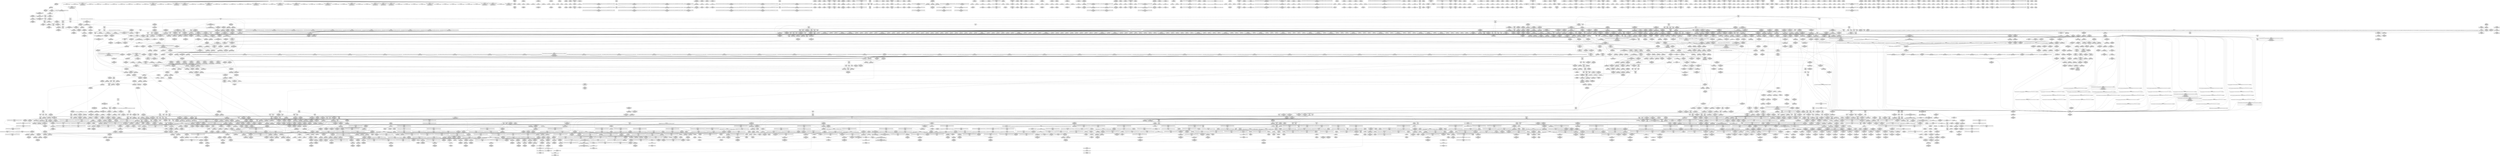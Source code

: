 digraph {
	CE0x7629a40 [shape=record,shape=Mrecord,label="{CE0x7629a40|tomoyo_get_mode:tmp5|security/tomoyo/util.c,978|*SummSource*}"]
	CE0x5bd8f60 [shape=record,shape=Mrecord,label="{CE0x5bd8f60|GLOBAL:get_current|*Constant*|*SummSink*}"]
	CE0x4e57040 [shape=record,shape=Mrecord,label="{CE0x4e57040|tomoyo_fill_path_info:bb|*SummSource*}"]
	CE0x5cbdb50 [shape=record,shape=Mrecord,label="{CE0x5cbdb50|tomoyo_init_request_info:tmp10|security/tomoyo/util.c,1006|*SummSink*}"]
	CE0x601faa0 [shape=record,shape=Mrecord,label="{CE0x601faa0|i64*_getelementptr_inbounds_(_2_x_i64_,_2_x_i64_*___llvm_gcov_ctr32,_i64_0,_i64_1)|*Constant*|*SummSource*}"]
	"CONST[source:2(external),value:2(dynamic)][purpose:{subject}][SrcIdx:16]"
	CE0x6144da0 [shape=record,shape=Mrecord,label="{CE0x6144da0|__llvm_gcov_indirect_counter_increment:counters|Function::__llvm_gcov_indirect_counter_increment&Arg::counters::|*SummSink*}"]
	CE0x4e85be0 [shape=record,shape=Mrecord,label="{CE0x4e85be0|tomoyo_const_part_length:tmp14|security/tomoyo/util.c,626|*SummSource*}"]
	CE0x3fe5f80 [shape=record,shape=Mrecord,label="{CE0x3fe5f80|tomoyo_const_part_length:tmp17|security/tomoyo/util.c,627}"]
	CE0x4d49840 [shape=record,shape=Mrecord,label="{CE0x4d49840|i32_8|*Constant*|*SummSource*}"]
	CE0x5d9dc60 [shape=record,shape=Mrecord,label="{CE0x5d9dc60|tomoyo_fill_path_info:tmp2|*LoadInst*|security/tomoyo/util.c,663}"]
	CE0x5fd8850 [shape=record,shape=Mrecord,label="{CE0x5fd8850|tomoyo_domain:tmp|*SummSource*}"]
	CE0x4f3c7d0 [shape=record,shape=Mrecord,label="{CE0x4f3c7d0|rcu_lock_acquire:tmp7}"]
	CE0x4e56d70 [shape=record,shape=Mrecord,label="{CE0x4e56d70|tomoyo_fill_path_info:land.rhs|*SummSource*}"]
	CE0x5e3cb00 [shape=record,shape=Mrecord,label="{CE0x5e3cb00|tomoyo_const_part_length:tmp7|security/tomoyo/util.c,625|*SummSink*}"]
	CE0x4fd2bf0 [shape=record,shape=Mrecord,label="{CE0x4fd2bf0|tomoyo_const_part_length:incdec.ptr|security/tomoyo/util.c,626|*SummSink*}"]
	CE0x5bc4a00 [shape=record,shape=Mrecord,label="{CE0x5bc4a00|tomoyo_get_realpath:name1|security/tomoyo/file.c,151|*SummSource*}"]
	CE0x76c3110 [shape=record,shape=Mrecord,label="{CE0x76c3110|tomoyo_path_permission:tmp24|security/tomoyo/file.c,575|*SummSink*}"]
	CE0x51145a0 [shape=record,shape=Mrecord,label="{CE0x51145a0|tomoyo_get_mode:if.then|*SummSource*}"]
	CE0x51137b0 [shape=record,shape=Mrecord,label="{CE0x51137b0|tomoyo_get_mode:tmp2|security/tomoyo/util.c,978|*SummSource*}"]
	CE0x5d1c500 [shape=record,shape=Mrecord,label="{CE0x5d1c500|i64*_getelementptr_inbounds_(_4_x_i64_,_4_x_i64_*___llvm_gcov_ctr33,_i64_0,_i64_1)|*Constant*}"]
	CE0x42113e0 [shape=record,shape=Mrecord,label="{CE0x42113e0|tomoyo_const_part_length:tmp3|security/tomoyo/util.c,624}"]
	CE0x4dfd170 [shape=record,shape=Mrecord,label="{CE0x4dfd170|i32_9|*Constant*}"]
	CE0x5f936d0 [shape=record,shape=Mrecord,label="{CE0x5f936d0|tomoyo_path_permission:tmp17|security/tomoyo/file.c,571|*SummSink*}"]
	CE0x4e925d0 [shape=record,shape=Mrecord,label="{CE0x4e925d0|VOIDTB_TE:_CE_305,306_}"]
	CE0x5ce6a80 [shape=record,shape=Mrecord,label="{CE0x5ce6a80|VOIDTB_TE:_CE_80,88_|Function::tomoyo_inode_getattr&Arg::dentry::}"]
	CE0x5dd0f20 [shape=record,shape=Mrecord,label="{CE0x5dd0f20|tomoyo_path_perm:tmp33|security/tomoyo/file.c,821|*SummSource*}"]
	CE0x4f3c4e0 [shape=record,shape=Mrecord,label="{CE0x4f3c4e0|rcu_lock_acquire:tmp6|*SummSource*}"]
	CE0x6b530b0 [shape=record,shape=Mrecord,label="{CE0x6b530b0|tomoyo_fill_path_info:const_len|security/tomoyo/util.c,666}"]
	CE0x764c960 [shape=record,shape=Mrecord,label="{CE0x764c960|tomoyo_get_mode:bb}"]
	CE0x5e810f0 [shape=record,shape=Mrecord,label="{CE0x5e810f0|tomoyo_fill_path_info:tobool|security/tomoyo/util.c,667|*SummSource*}"]
	CE0x4fd0a70 [shape=record,shape=Mrecord,label="{CE0x4fd0a70|tomoyo_get_realpath:bb|*SummSink*}"]
	CE0x5be95a0 [shape=record,shape=Mrecord,label="{CE0x5be95a0|tomoyo_init_request_info:tmp2|security/tomoyo/util.c,1003}"]
	CE0x5e66dc0 [shape=record,shape=Mrecord,label="{CE0x5e66dc0|tomoyo_fill_path_info:arrayidx|security/tomoyo/util.c,667}"]
	CE0x4fc8030 [shape=record,shape=Mrecord,label="{CE0x4fc8030|i32_255|*Constant*|*SummSink*}"]
	CE0x4ec3400 [shape=record,shape=Mrecord,label="{CE0x4ec3400|tomoyo_const_part_length:conv|security/tomoyo/util.c,626}"]
	CE0x60bb530 [shape=record,shape=Mrecord,label="{CE0x60bb530|tomoyo_add_slash:bb|*SummSink*}"]
	CE0x6b6fed0 [shape=record,shape=Mrecord,label="{CE0x6b6fed0|GLOBAL:__srcu_read_lock|*Constant*}"]
	CE0x4ecd730 [shape=record,shape=Mrecord,label="{CE0x4ecd730|i64*_getelementptr_inbounds_(_4_x_i64_,_4_x_i64_*___llvm_gcov_ctr24,_i64_0,_i64_2)|*Constant*|*SummSource*}"]
	CE0x411de20 [shape=record,shape=Mrecord,label="{CE0x411de20|tomoyo_const_part_length:bb|*SummSink*}"]
	CE0x755c690 [shape=record,shape=Mrecord,label="{CE0x755c690|tomoyo_add_slash:tmp}"]
	CE0x6b66b70 [shape=record,shape=Mrecord,label="{CE0x6b66b70|tomoyo_get_mode:idxprom|security/tomoyo/util.c,981|*SummSink*}"]
	CE0x5f01f30 [shape=record,shape=Mrecord,label="{CE0x5f01f30|_call_void___llvm_gcov_indirect_counter_increment114(i32*___llvm_gcov_global_state_pred45,_i64**_getelementptr_inbounds_(_3_x_i64*_,_3_x_i64*_*___llvm_gcda_edge_table44,_i64_0,_i64_0)),_!dbg_!38954|security/tomoyo/util.c,649|*SummSource*}"]
	CE0x5c40150 [shape=record,shape=Mrecord,label="{CE0x5c40150|_ret_void,_!dbg_!38904|security/tomoyo/common.h,1110}"]
	CE0x5d108d0 [shape=record,shape=Mrecord,label="{CE0x5d108d0|get_current:tmp1|*SummSource*}"]
	CE0x41f8920 [shape=record,shape=Mrecord,label="{CE0x41f8920|tomoyo_domain:tmp3|*SummSource*}"]
	CE0x4f51b50 [shape=record,shape=Mrecord,label="{CE0x4f51b50|tomoyo_path_perm:if.then20}"]
	CE0x5d9de30 [shape=record,shape=Mrecord,label="{CE0x5d9de30|tomoyo_fill_path_info:call|security/tomoyo/util.c,664}"]
	CE0x60bb3e0 [shape=record,shape=Mrecord,label="{CE0x60bb3e0|tomoyo_add_slash:bb|*SummSource*}"]
	CE0x5b704e0 [shape=record,shape=Mrecord,label="{CE0x5b704e0|i64_2|*Constant*|*SummSource*}"]
	CE0x513f070 [shape=record,shape=Mrecord,label="{CE0x513f070|i64_1|*Constant*}"]
	CE0x4d5fd20 [shape=record,shape=Mrecord,label="{CE0x4d5fd20|i32_10|*Constant*|*SummSink*}"]
	CE0x418ffc0 [shape=record,shape=Mrecord,label="{CE0x418ffc0|i64_0|*Constant*}"]
	CE0x5b57870 [shape=record,shape=Mrecord,label="{CE0x5b57870|128:_i8*,_1208:_%struct.file*,_:_CMRE_46,47_}"]
	CE0x4d392e0 [shape=record,shape=Mrecord,label="{CE0x4d392e0|tomoyo_const_part_length:cmp15|security/tomoyo/util.c,641|*SummSource*}"]
	CE0x41b6860 [shape=record,shape=Mrecord,label="{CE0x41b6860|i32_5|*Constant*}"]
	CE0x602eae0 [shape=record,shape=Mrecord,label="{CE0x602eae0|tomoyo_domain:tmp9|security/tomoyo/common.h,1205|*SummSink*}"]
	CE0x759fbd0 [shape=record,shape=Mrecord,label="{CE0x759fbd0|tomoyo_get_mode:default_config|security/tomoyo/util.c,986}"]
	CE0x5f87970 [shape=record,shape=Mrecord,label="{CE0x5f87970|tomoyo_fill_path_info:is_dir|security/tomoyo/util.c,667}"]
	CE0x4ec3830 [shape=record,shape=Mrecord,label="{CE0x4ec3830|tomoyo_get_mode:tmp3|security/tomoyo/util.c,978|*SummSink*}"]
	CE0x4efdc90 [shape=record,shape=Mrecord,label="{CE0x4efdc90|tomoyo_path_perm:if.then|*SummSource*}"]
	CE0x4e86440 [shape=record,shape=Mrecord,label="{CE0x4e86440|tomoyo_const_part_length:if.end28|*SummSink*}"]
	CE0x767d900 [shape=record,shape=Mrecord,label="{CE0x767d900|i32_55|*Constant*|*SummSink*}"]
	CE0x5eda9b0 [shape=record,shape=Mrecord,label="{CE0x5eda9b0|tomoyo_const_part_length:tmp37|security/tomoyo/util.c,644|*SummSink*}"]
	CE0x5c70e60 [shape=record,shape=Mrecord,label="{CE0x5c70e60|i32_3|*Constant*}"]
	CE0x4ecbd30 [shape=record,shape=Mrecord,label="{CE0x4ecbd30|128:_i8*,_1208:_%struct.file*,_:_CMRE_36,37_}"]
	CE0x5ab88e0 [shape=record,shape=Mrecord,label="{CE0x5ab88e0|tomoyo_fill_path_info:tmp11|security/tomoyo/util.c,667|*SummSource*}"]
	CE0x3fe8530 [shape=record,shape=Mrecord,label="{CE0x3fe8530|_call_void___llvm_gcov_indirect_counter_increment(i32*___llvm_gcov_global_state_pred,_i64**_getelementptr_inbounds_(_3_x_i64*_,_3_x_i64*_*___llvm_gcda_edge_table,_i64_0,_i64_0)),_!dbg_!38953|security/tomoyo/file.c,820|*SummSink*}"]
	CE0x5d95930 [shape=record,shape=Mrecord,label="{CE0x5d95930|tomoyo_get_mode:mode.1|*SummSink*}"]
	CE0x6060990 [shape=record,shape=Mrecord,label="{CE0x6060990|_call_void___llvm_gcov_indirect_counter_increment(i32*___llvm_gcov_global_state_pred,_i64**_getelementptr_inbounds_(_3_x_i64*_,_3_x_i64*_*___llvm_gcda_edge_table,_i64_0,_i64_1)),_!dbg_!38937|security/tomoyo/file.c,810|*SummSink*}"]
	CE0x3f2df80 [shape=record,shape=Mrecord,label="{CE0x3f2df80|tomoyo_get_mode:tmp9|security/tomoyo/util.c,981|*SummSink*}"]
	CE0x5060c30 [shape=record,shape=Mrecord,label="{CE0x5060c30|_call_void___llvm_gcov_indirect_counter_increment(i32*___llvm_gcov_global_state_pred,_i64**_getelementptr_inbounds_(_3_x_i64*_,_3_x_i64*_*___llvm_gcda_edge_table,_i64_0,_i64_2)),_!dbg_!38940|security/tomoyo/file.c,813|*SummSink*}"]
	CE0x5f82760 [shape=record,shape=Mrecord,label="{CE0x5f82760|i64*_getelementptr_inbounds_(_25_x_i64_,_25_x_i64_*___llvm_gcov_ctr11,_i64_0,_i64_6)|*Constant*}"]
	CE0x5eb64d0 [shape=record,shape=Mrecord,label="{CE0x5eb64d0|i64*_getelementptr_inbounds_(_12_x_i64_,_12_x_i64_*___llvm_gcov_ctr31133,_i64_0,_i64_10)|*Constant*|*SummSink*}"]
	CE0x7881ac0 [shape=record,shape=Mrecord,label="{CE0x7881ac0|tomoyo_audit_path_log:bb|*SummSink*}"]
	CE0x5c97d40 [shape=record,shape=Mrecord,label="{CE0x5c97d40|VOIDTB_TE:_CE_149,150_}"]
	CE0x5f763c0 [shape=record,shape=Mrecord,label="{CE0x5f763c0|tomoyo_read_lock:entry}"]
	CE0x5cc4060 [shape=record,shape=Mrecord,label="{CE0x5cc4060|0:_%struct.tomoyo_obj_info*,_16:_%struct.tomoyo_domain_info*,_24:_%struct.tomoyo_path_info*,_40:_i8,_72:_i8,_75:_i8,_76:_i8,_77:_i8,_:_SCMRE_35,36_}"]
	CE0x4fd09c0 [shape=record,shape=Mrecord,label="{CE0x4fd09c0|tomoyo_get_realpath:bb}"]
	CE0x5e3d2b0 [shape=record,shape=Mrecord,label="{CE0x5e3d2b0|i64*_getelementptr_inbounds_(_31_x_i64_,_31_x_i64_*___llvm_gcov_ctr43150,_i64_0,_i64_9)|*Constant*|*SummSink*}"]
	CE0x4d967e0 [shape=record,shape=Mrecord,label="{CE0x4d967e0|VOIDTB_TE:_CE_48,52_|Function::tomoyo_inode_getattr&Arg::dentry::}"]
	CE0x60a6dc0 [shape=record,shape=Mrecord,label="{CE0x60a6dc0|tomoyo_const_part_length:tmp48|security/tomoyo/util.c,649|*SummSink*}"]
	CE0x5b7d950 [shape=record,shape=Mrecord,label="{CE0x5b7d950|tomoyo_get_mode:tmp22|security/tomoyo/util.c,986|*SummSource*}"]
	CE0x5d9e9a0 [shape=record,shape=Mrecord,label="{CE0x5d9e9a0|tomoyo_init_request_info:r|Function::tomoyo_init_request_info&Arg::r::|*SummSink*}"]
	CE0x4de80a0 [shape=record,shape=Mrecord,label="{CE0x4de80a0|tomoyo_path_permission:operation|Function::tomoyo_path_permission&Arg::operation::}"]
	CE0x601f890 [shape=record,shape=Mrecord,label="{CE0x601f890|tomoyo_const_part_length:conv2|security/tomoyo/util.c,627}"]
	CE0x5eb68b0 [shape=record,shape=Mrecord,label="{CE0x5eb68b0|tomoyo_get_mode:tmp26|security/tomoyo/util.c,987|*SummSource*}"]
	CE0x4e67c20 [shape=record,shape=Mrecord,label="{CE0x4e67c20|tomoyo_read_unlock:tmp1|*SummSource*}"]
	CE0x7535b60 [shape=record,shape=Mrecord,label="{CE0x7535b60|tomoyo_path_perm:idxprom|security/tomoyo/file.c,797}"]
	CE0x6b673f0 [shape=record,shape=Mrecord,label="{CE0x6b673f0|tomoyo_domain:tmp1|*SummSource*}"]
	CE0x41a2800 [shape=record,shape=Mrecord,label="{CE0x41a2800|8:_%struct.vfsmount*,_16:_%struct.dentry*,_168:_%struct.tomoyo_path_info*,_:_SCMRE_8,16_|*MultipleSource*|security/tomoyo/tomoyo.c, 149|security/tomoyo/tomoyo.c,149}"]
	CE0x5d5e630 [shape=record,shape=Mrecord,label="{CE0x5d5e630|tomoyo_add_slash:tobool|security/tomoyo/file.c,131|*SummSource*}"]
	CE0x75b2ca0 [shape=record,shape=Mrecord,label="{CE0x75b2ca0|i64_12|*Constant*|*SummSource*}"]
	CE0x4e0f460 [shape=record,shape=Mrecord,label="{CE0x4e0f460|tomoyo_inode_getattr:mnt1|security/tomoyo/tomoyo.c,149|*SummSource*}"]
	CE0x4f5b7c0 [shape=record,shape=Mrecord,label="{CE0x4f5b7c0|tomoyo_get_realpath:return|*SummSource*}"]
	CE0x75f8e70 [shape=record,shape=Mrecord,label="{CE0x75f8e70|COLLAPSED:_GCMRE___llvm_gcov_ctr24_internal_global_4_x_i64_zeroinitializer:_elem_0:default:}"]
	CE0x4efd770 [shape=record,shape=Mrecord,label="{CE0x4efd770|GLOBAL:tomoyo_get_mode|*Constant*}"]
	CE0x5f42100 [shape=record,shape=Mrecord,label="{CE0x5f42100|tomoyo_path_perm:cmp1|security/tomoyo/file.c,800|*SummSink*}"]
	CE0x5e66c40 [shape=record,shape=Mrecord,label="{CE0x5e66c40|tomoyo_fill_path_info:idxprom|security/tomoyo/util.c,667|*SummSource*}"]
	CE0x5f58150 [shape=record,shape=Mrecord,label="{CE0x5f58150|tomoyo_const_part_length:cmp25|security/tomoyo/util.c,644}"]
	CE0x60ba0b0 [shape=record,shape=Mrecord,label="{CE0x60ba0b0|GLOBAL:tomoyo_policy_loaded|Global_var:tomoyo_policy_loaded}"]
	CE0x4ec3720 [shape=record,shape=Mrecord,label="{CE0x4ec3720|tomoyo_get_mode:tmp3|security/tomoyo/util.c,978|*SummSource*}"]
	CE0x4cead80 [shape=record,shape=Mrecord,label="{CE0x4cead80|tomoyo_path_perm:tmp4|security/tomoyo/file.c,788}"]
	CE0x5f590c0 [shape=record,shape=Mrecord,label="{CE0x5f590c0|tomoyo_const_part_length:tmp41|security/tomoyo/util.c,644}"]
	CE0x5fc25f0 [shape=record,shape=Mrecord,label="{CE0x5fc25f0|tomoyo_get_realpath:tmp12|security/tomoyo/file.c,156|*SummSink*}"]
	CE0x7697b10 [shape=record,shape=Mrecord,label="{CE0x7697b10|GLOBAL:tomoyo_supervisor|*Constant*}"]
	CE0x5c55940 [shape=record,shape=Mrecord,label="{CE0x5c55940|rcu_lock_acquire:bb}"]
	CE0x4cd5b80 [shape=record,shape=Mrecord,label="{CE0x4cd5b80|tomoyo_add_slash:call|security/tomoyo/file.c,136}"]
	CE0x6b5b650 [shape=record,shape=Mrecord,label="{CE0x6b5b650|tomoyo_path_permission:do.body|*SummSource*}"]
	CE0x5cb4cf0 [shape=record,shape=Mrecord,label="{CE0x5cb4cf0|tomoyo_path_permission:tmp1|*SummSource*}"]
	CE0x5060500 [shape=record,shape=Mrecord,label="{CE0x5060500|tomoyo_add_slash:buf|Function::tomoyo_add_slash&Arg::buf::|*SummSource*}"]
	CE0x75a42b0 [shape=record,shape=Mrecord,label="{CE0x75a42b0|tomoyo_read_unlock:tmp|*SummSink*}"]
	CE0x766d630 [shape=record,shape=Mrecord,label="{CE0x766d630|tomoyo_fill_path_info:ptr|Function::tomoyo_fill_path_info&Arg::ptr::|*SummSource*}"]
	CE0x4db6470 [shape=record,shape=Mrecord,label="{CE0x4db6470|tomoyo_get_realpath:tmp7|security/tomoyo/file.c,152|*SummSource*}"]
	CE0x6050870 [shape=record,shape=Mrecord,label="{CE0x6050870|tomoyo_get_realpath:tmp}"]
	CE0x5f14090 [shape=record,shape=Mrecord,label="{CE0x5f14090|i64*_getelementptr_inbounds_(_25_x_i64_,_25_x_i64_*___llvm_gcov_ctr11,_i64_0,_i64_19)|*Constant*|*SummSink*}"]
	CE0x60b2820 [shape=record,shape=Mrecord,label="{CE0x60b2820|tomoyo_get_mode:tmp27|security/tomoyo/util.c,988|*SummSink*}"]
	CE0x41f85e0 [shape=record,shape=Mrecord,label="{CE0x41f85e0|tomoyo_path_permission:tmp6|*LoadInst*|security/tomoyo/file.c,564|*SummSource*}"]
	CE0x75a2df0 [shape=record,shape=Mrecord,label="{CE0x75a2df0|get_current:tmp4|./arch/x86/include/asm/current.h,14|*SummSource*}"]
	CE0x4da5c40 [shape=record,shape=Mrecord,label="{CE0x4da5c40|i32_22|*Constant*|*SummSource*}"]
	CE0x4ffdb20 [shape=record,shape=Mrecord,label="{CE0x4ffdb20|tomoyo_init_request_info:domain|Function::tomoyo_init_request_info&Arg::domain::|*SummSink*}"]
	CE0x76dbf30 [shape=record,shape=Mrecord,label="{CE0x76dbf30|tomoyo_read_lock:tmp}"]
	CE0x5030db0 [shape=record,shape=Mrecord,label="{CE0x5030db0|tomoyo_add_slash:tmp10|security/tomoyo/file.c,136|*SummSource*}"]
	CE0x7663fa0 [shape=record,shape=Mrecord,label="{CE0x7663fa0|tomoyo_path_permission:tmp21|security/tomoyo/file.c,573|*SummSource*}"]
	CE0x75a0420 [shape=record,shape=Mrecord,label="{CE0x75a0420|tomoyo_fill_path_info:tmp5|security/tomoyo/util.c,667}"]
	CE0x5fc0b20 [shape=record,shape=Mrecord,label="{CE0x5fc0b20|tomoyo_audit_path_log:r|Function::tomoyo_audit_path_log&Arg::r::|*SummSource*}"]
	CE0x765df90 [shape=record,shape=Mrecord,label="{CE0x765df90|tomoyo_path_permission:tmp18|security/tomoyo/file.c,573}"]
	CE0x4eddd20 [shape=record,shape=Mrecord,label="{CE0x4eddd20|_ret_i32_%retval.0,_!dbg_!38935|security/tomoyo/util.c,988|*SummSink*}"]
	CE0x5c564d0 [shape=record,shape=Mrecord,label="{CE0x5c564d0|tomoyo_audit_path_log:tmp7|security/tomoyo/file.c,169|*SummSource*}"]
	CE0x6099ed0 [shape=record,shape=Mrecord,label="{CE0x6099ed0|tomoyo_fill_path_info:call|security/tomoyo/util.c,664|*SummSource*}"]
	CE0x5ba1d80 [shape=record,shape=Mrecord,label="{CE0x5ba1d80|_call_void_mcount()_#3}"]
	CE0x76e4370 [shape=record,shape=Mrecord,label="{CE0x76e4370|tomoyo_path_perm:tmp11|security/tomoyo/file.c,797}"]
	CE0x5cbbea0 [shape=record,shape=Mrecord,label="{CE0x5cbbea0|tomoyo_path_permission:tmp10|security/tomoyo/file.c,565|*SummSource*}"]
	CE0x76cd590 [shape=record,shape=Mrecord,label="{CE0x76cd590|tomoyo_const_part_length:retval.0|*SummSink*}"]
	CE0x5ff1890 [shape=record,shape=Mrecord,label="{CE0x5ff1890|tomoyo_audit_path_log:path2|security/tomoyo/file.c,169|*SummSource*}"]
	CE0x4f061c0 [shape=record,shape=Mrecord,label="{CE0x4f061c0|srcu_read_unlock:tmp3}"]
	CE0x5b48780 [shape=record,shape=Mrecord,label="{CE0x5b48780|tomoyo_read_lock:call|security/tomoyo/common.h,1097|*SummSink*}"]
	CE0x76ea8d0 [shape=record,shape=Mrecord,label="{CE0x76ea8d0|tomoyo_fill_path_info:tmp|*SummSource*}"]
	CE0x5060bc0 [shape=record,shape=Mrecord,label="{CE0x5060bc0|_call_void___llvm_gcov_indirect_counter_increment(i32*___llvm_gcov_global_state_pred,_i64**_getelementptr_inbounds_(_3_x_i64*_,_3_x_i64*_*___llvm_gcda_edge_table,_i64_0,_i64_2)),_!dbg_!38940|security/tomoyo/file.c,813|*SummSource*}"]
	CE0x5c7a550 [shape=record,shape=Mrecord,label="{CE0x5c7a550|tomoyo_path_permission:call|security/tomoyo/file.c,564|*SummSink*}"]
	CE0x5ba2cd0 [shape=record,shape=Mrecord,label="{CE0x5ba2cd0|i64*_getelementptr_inbounds_(_4_x_i64_,_4_x_i64_*___llvm_gcov_ctr33,_i64_0,_i64_2)|*Constant*}"]
	CE0x75f89f0 [shape=record,shape=Mrecord,label="{CE0x75f89f0|VOIDTB_TE:_CE_194,195_}"]
	CE0x4073eb0 [shape=record,shape=Mrecord,label="{CE0x4073eb0|i64*_getelementptr_inbounds_(_2_x_i64_,_2_x_i64_*___llvm_gcov_ctr53148,_i64_0,_i64_1)|*Constant*}"]
	CE0x4da31e0 [shape=record,shape=Mrecord,label="{CE0x4da31e0|tomoyo_fill_path_info:frombool10|security/tomoyo/util.c,668|*SummSource*}"]
	CE0x758db70 [shape=record,shape=Mrecord,label="{CE0x758db70|COLLAPSED:_GCMRE_.str2_private_unnamed_addr_constant_2_x_i8_c_/_00_,_align_1:_elem_0:default:}"]
	CE0x5bc9ad0 [shape=record,shape=Mrecord,label="{CE0x5bc9ad0|i64_ptrtoint_(i8*_blockaddress(_rcu_lock_acquire,_%__here)_to_i64)|*Constant*|*SummSource*}"]
	CE0x4f3ce00 [shape=record,shape=Mrecord,label="{CE0x4f3ce00|i8*_undef|*Constant*|*SummSink*}"]
	CE0x3ffe3a0 [shape=record,shape=Mrecord,label="{CE0x3ffe3a0|GLOBAL:__llvm_gcov_ctr31133|Global_var:__llvm_gcov_ctr31133|*SummSource*}"]
	CE0x6050b00 [shape=record,shape=Mrecord,label="{CE0x6050b00|tomoyo_domain:tobool1|security/tomoyo/common.h,1205}"]
	CE0x3fe6cd0 [shape=record,shape=Mrecord,label="{CE0x3fe6cd0|i64**_getelementptr_inbounds_(_3_x_i64*_,_3_x_i64*_*___llvm_gcda_edge_table44,_i64_0,_i64_1)|*Constant*|*SummSink*}"]
	CE0x424d560 [shape=record,shape=Mrecord,label="{CE0x424d560|tomoyo_read_unlock:tmp}"]
	CE0x4294bf0 [shape=record,shape=Mrecord,label="{CE0x4294bf0|__llvm_gcov_indirect_counter_increment114:bb|*SummSink*}"]
	CE0x4cad310 [shape=record,shape=Mrecord,label="{CE0x4cad310|tomoyo_fill_path_info:conv3|security/tomoyo/util.c,666|*SummSource*}"]
	CE0x5b6ce40 [shape=record,shape=Mrecord,label="{CE0x5b6ce40|0:_%struct.tomoyo_obj_info*,_16:_%struct.tomoyo_domain_info*,_24:_%struct.tomoyo_path_info*,_40:_i8,_72:_i8,_75:_i8,_76:_i8,_77:_i8,_:_SCMRE_50,51_}"]
	CE0x4da3650 [shape=record,shape=Mrecord,label="{CE0x4da3650|tomoyo_fill_path_info:call11|security/tomoyo/util.c,669|*SummSource*}"]
	CE0x422cea0 [shape=record,shape=Mrecord,label="{CE0x422cea0|tomoyo_const_part_length:tmp31|security/tomoyo/util.c,641|*SummSource*}"]
	CE0x4f43c40 [shape=record,shape=Mrecord,label="{CE0x4f43c40|GLOBAL:__llvm_gcov_ctr32134|Global_var:__llvm_gcov_ctr32134|*SummSink*}"]
	CE0x61698c0 [shape=record,shape=Mrecord,label="{CE0x61698c0|tomoyo_path_perm:tmp21|security/tomoyo/file.c,810|*SummSink*}"]
	CE0x5d94d80 [shape=record,shape=Mrecord,label="{CE0x5d94d80|tomoyo_get_mode:default_config|security/tomoyo/util.c,986|*SummSource*}"]
	CE0x3fffc70 [shape=record,shape=Mrecord,label="{CE0x3fffc70|tomoyo_get_mode:add|security/tomoyo/util.c,984|*SummSink*}"]
	CE0x75e8ea0 [shape=record,shape=Mrecord,label="{CE0x75e8ea0|__llvm_gcov_indirect_counter_increment114:counter}"]
	CE0x5d9e430 [shape=record,shape=Mrecord,label="{CE0x5d9e430|__llvm_gcov_indirect_counter_increment:counters|Function::__llvm_gcov_indirect_counter_increment&Arg::counters::}"]
	CE0x5fe0fc0 [shape=record,shape=Mrecord,label="{CE0x5fe0fc0|tomoyo_path_perm:tmp17|security/tomoyo/file.c,804|*SummSink*}"]
	CE0x5fe86c0 [shape=record,shape=Mrecord,label="{CE0x5fe86c0|tomoyo_path_perm:tmp19|security/tomoyo/file.c,805|*SummSink*}"]
	CE0x5d18b80 [shape=record,shape=Mrecord,label="{CE0x5d18b80|__llvm_gcov_indirect_counter_increment114:tmp|*SummSource*}"]
	CE0x4eb3640 [shape=record,shape=Mrecord,label="{CE0x4eb3640|rcu_lock_acquire:tmp2|*SummSource*}"]
	CE0x4263020 [shape=record,shape=Mrecord,label="{CE0x4263020|tomoyo_path_permission:type1|security/tomoyo/file.c,564|*SummSink*}"]
	CE0x40197b0 [shape=record,shape=Mrecord,label="{CE0x40197b0|tomoyo_get_mode:tmp19|security/tomoyo/util.c,985|*SummSource*}"]
	CE0x4f063d0 [shape=record,shape=Mrecord,label="{CE0x4f063d0|i32_2|*Constant*}"]
	CE0x77e28e0 [shape=record,shape=Mrecord,label="{CE0x77e28e0|_call_void_mcount()_#3}"]
	CE0x4e7c3e0 [shape=record,shape=Mrecord,label="{CE0x4e7c3e0|_call_void_mcount()_#3}"]
	CE0x6b53c10 [shape=record,shape=Mrecord,label="{CE0x6b53c10|0:_%struct.tomoyo_obj_info*,_16:_%struct.tomoyo_domain_info*,_24:_%struct.tomoyo_path_info*,_40:_i8,_72:_i8,_75:_i8,_76:_i8,_77:_i8,_:_SCMRE_16,24_|*MultipleSource*|security/tomoyo/file.c, 787|security/tomoyo/file.c,787|Function::tomoyo_init_request_info&Arg::r::|security/tomoyo/file.c,800}"]
	CE0x5c71210 [shape=record,shape=Mrecord,label="{CE0x5c71210|tomoyo_init_request_info:ns|security/tomoyo/util.c,1010|*SummSink*}"]
	CE0x5c71150 [shape=record,shape=Mrecord,label="{CE0x5c71150|tomoyo_init_request_info:ns|security/tomoyo/util.c,1010}"]
	CE0x3f2e970 [shape=record,shape=Mrecord,label="{CE0x3f2e970|i64*_getelementptr_inbounds_(_11_x_i64_,_11_x_i64_*___llvm_gcov_ctr54147,_i64_0,_i64_8)|*Constant*}"]
	CE0x7664710 [shape=record,shape=Mrecord,label="{CE0x7664710|i64*_getelementptr_inbounds_(_10_x_i64_,_10_x_i64_*___llvm_gcov_ctr34,_i64_0,_i64_8)|*Constant*|*SummSink*}"]
	CE0x75f8d20 [shape=record,shape=Mrecord,label="{CE0x75f8d20|VOIDTB_TE:_CE_197,198_}"]
	CE0x610e360 [shape=record,shape=Mrecord,label="{CE0x610e360|tomoyo_path_permission:tmp13|security/tomoyo/file.c,566|*SummSink*}"]
	CE0x76a3f60 [shape=record,shape=Mrecord,label="{CE0x76a3f60|tomoyo_path_permission:retval.0}"]
	CE0x5031000 [shape=record,shape=Mrecord,label="{CE0x5031000|tomoyo_add_slash:name|security/tomoyo/file.c,136|*SummSource*}"]
	CE0x5b9c0a0 [shape=record,shape=Mrecord,label="{CE0x5b9c0a0|GLOBAL:srcu_read_lock|*Constant*|*SummSource*}"]
	CE0x4ec9ca0 [shape=record,shape=Mrecord,label="{CE0x4ec9ca0|rcu_lock_release:tmp}"]
	CE0x5fc22a0 [shape=record,shape=Mrecord,label="{CE0x5fc22a0|__llvm_gcov_indirect_counter_increment:exit}"]
	CE0x4042050 [shape=record,shape=Mrecord,label="{CE0x4042050|i64*_getelementptr_inbounds_(_11_x_i64_,_11_x_i64_*___llvm_gcov_ctr54147,_i64_0,_i64_10)|*Constant*}"]
	CE0x7535440 [shape=record,shape=Mrecord,label="{CE0x7535440|tomoyo_path_perm:buf|security/tomoyo/file.c, 792}"]
	CE0x5f76890 [shape=record,shape=Mrecord,label="{CE0x5f76890|_ret_i1_%retval.0,_!dbg_!38916|security/tomoyo/file.c,156}"]
	CE0x767ddc0 [shape=record,shape=Mrecord,label="{CE0x767ddc0|tomoyo_get_mode:tmp10|security/tomoyo/util.c,982}"]
	CE0x4fdc730 [shape=record,shape=Mrecord,label="{CE0x4fdc730|tomoyo_get_mode:tmp23|security/tomoyo/util.c,986}"]
	CE0x5d9ddc0 [shape=record,shape=Mrecord,label="{CE0x5d9ddc0|tomoyo_fill_path_info:conv|security/tomoyo/util.c,664}"]
	CE0x5f42820 [shape=record,shape=Mrecord,label="{CE0x5f42820|0:_i8*,_:_SCMRE_0,8_|*MultipleSource*|security/tomoyo/file.c, 792|security/tomoyo/file.c, 794|security/tomoyo/file.c,802}"]
	CE0x75a3e90 [shape=record,shape=Mrecord,label="{CE0x75a3e90|i32_2|*Constant*}"]
	CE0x7592510 [shape=record,shape=Mrecord,label="{CE0x7592510|tomoyo_const_part_length:tmp53|security/tomoyo/util.c,652|*SummSource*}"]
	CE0x4262ca0 [shape=record,shape=Mrecord,label="{CE0x4262ca0|tomoyo_domain:do.body|*SummSink*}"]
	CE0x5fd8640 [shape=record,shape=Mrecord,label="{CE0x5fd8640|tomoyo_const_part_length:incdec.ptr19|security/tomoyo/util.c,643|*SummSource*}"]
	CE0x41af6e0 [shape=record,shape=Mrecord,label="{CE0x41af6e0|tomoyo_inode_getattr:mnt|Function::tomoyo_inode_getattr&Arg::mnt::|*SummSource*}"]
	CE0x6050db0 [shape=record,shape=Mrecord,label="{CE0x6050db0|tomoyo_get_realpath:if.then}"]
	CE0x41b8120 [shape=record,shape=Mrecord,label="{CE0x41b8120|tomoyo_path_perm:symlink_target|security/tomoyo/file.c, 794|*SummSink*}"]
	CE0x75d5d60 [shape=record,shape=Mrecord,label="{CE0x75d5d60|i64*_getelementptr_inbounds_(_6_x_i64_,_6_x_i64_*___llvm_gcov_ctr25,_i64_0,_i64_4)|*Constant*}"]
	CE0x75466e0 [shape=record,shape=Mrecord,label="{CE0x75466e0|tomoyo_get_mode:tmp28|security/tomoyo/util.c,988|*SummSource*}"]
	CE0x5c61560 [shape=record,shape=Mrecord,label="{CE0x5c61560|i32_3|*Constant*}"]
	CE0x5c69a70 [shape=record,shape=Mrecord,label="{CE0x5c69a70|tomoyo_path_permission:idxprom|security/tomoyo/file.c,563}"]
	CE0x40db070 [shape=record,shape=Mrecord,label="{CE0x40db070|tomoyo_path_permission:tmp2|security/tomoyo/file.c,563|*SummSink*}"]
	CE0x4cd63d0 [shape=record,shape=Mrecord,label="{CE0x4cd63d0|_call_void_tomoyo_fill_path_info(%struct.tomoyo_path_info*_%buf)_#9,_!dbg_!38911|security/tomoyo/file.c,137}"]
	CE0x4f94650 [shape=record,shape=Mrecord,label="{CE0x4f94650|tomoyo_get_mode:tobool|security/tomoyo/util.c,978}"]
	CE0x5c90eb0 [shape=record,shape=Mrecord,label="{CE0x5c90eb0|128:_i8*,_1208:_%struct.file*,_:_CMRE_72,80_|*MultipleSource*|security/tomoyo/common.h,1205|security/tomoyo/common.h,1205}"]
	CE0x4fd2e10 [shape=record,shape=Mrecord,label="{CE0x4fd2e10|tomoyo_get_mode:if.then2|*SummSource*}"]
	CE0x5c5ccb0 [shape=record,shape=Mrecord,label="{CE0x5c5ccb0|tomoyo_init_request_info:conv6|security/tomoyo/util.c,1011}"]
	CE0x4fa49b0 [shape=record,shape=Mrecord,label="{CE0x4fa49b0|tomoyo_init_request_info:tmp7|security/tomoyo/util.c,1005|*SummSink*}"]
	CE0x4e85610 [shape=record,shape=Mrecord,label="{CE0x4e85610|i64_2|*Constant*}"]
	CE0x76db5f0 [shape=record,shape=Mrecord,label="{CE0x76db5f0|tomoyo_init_request_info:conv6|security/tomoyo/util.c,1011|*SummSource*}"]
	CE0x42bd660 [shape=record,shape=Mrecord,label="{CE0x42bd660|tomoyo_const_part_length:while.cond|*SummSink*}"]
	CE0x401a160 [shape=record,shape=Mrecord,label="{CE0x401a160|tomoyo_get_mode:tmp21|security/tomoyo/util.c,985|*SummSink*}"]
	CE0x4e4d900 [shape=record,shape=Mrecord,label="{CE0x4e4d900|tomoyo_path_perm:tmp12|security/tomoyo/file.c,799}"]
	CE0x5114070 [shape=record,shape=Mrecord,label="{CE0x5114070|tomoyo_fill_path_info:is_dir|security/tomoyo/util.c,667}"]
	CE0x5e38160 [shape=record,shape=Mrecord,label="{CE0x5e38160|VOIDTB_TE:_CE_163,164_}"]
	CE0x5ec50e0 [shape=record,shape=Mrecord,label="{CE0x5ec50e0|tomoyo_const_part_length:tmp36|security/tomoyo/util.c,644|*SummSink*}"]
	CE0x75451f0 [shape=record,shape=Mrecord,label="{CE0x75451f0|i32_1|*Constant*}"]
	CE0x41cf220 [shape=record,shape=Mrecord,label="{CE0x41cf220|i64*_getelementptr_inbounds_(_2_x_i64_,_2_x_i64_*___llvm_gcov_ctr39190,_i64_0,_i64_0)|*Constant*|*SummSource*}"]
	CE0x5f14540 [shape=record,shape=Mrecord,label="{CE0x5f14540|tomoyo_path_perm:tmp39|security/tomoyo/file.c,821|*SummSource*}"]
	CE0x4e6e200 [shape=record,shape=Mrecord,label="{CE0x4e6e200|i32_-12|*Constant*|*SummSource*}"]
	CE0x4ef6860 [shape=record,shape=Mrecord,label="{CE0x4ef6860|tomoyo_init_request_info:tmp8|security/tomoyo/util.c,1005|*SummSource*}"]
	CE0x5d03590 [shape=record,shape=Mrecord,label="{CE0x5d03590|tomoyo_const_part_length:return|*SummSink*}"]
	CE0x75e8cf0 [shape=record,shape=Mrecord,label="{CE0x75e8cf0|__llvm_gcov_indirect_counter_increment114:tmp2|*SummSink*}"]
	CE0x4ca78c0 [shape=record,shape=Mrecord,label="{CE0x4ca78c0|tomoyo_read_unlock:tmp3|*SummSink*}"]
	CE0x40cd120 [shape=record,shape=Mrecord,label="{CE0x40cd120|tomoyo_get_mode:conv5|security/tomoyo/util.c,983}"]
	CE0x5c69930 [shape=record,shape=Mrecord,label="{CE0x5c69930|tomoyo_domain:tmp4|security/tomoyo/common.h,1205|*SummSource*}"]
	CE0x4da5e80 [shape=record,shape=Mrecord,label="{CE0x4da5e80|tomoyo_domain:security|security/tomoyo/common.h,1205|*SummSink*}"]
	CE0x4e853f0 [shape=record,shape=Mrecord,label="{CE0x4e853f0|tomoyo_const_part_length:tobool|security/tomoyo/util.c,624|*SummSink*}"]
	CE0x7703ef0 [shape=record,shape=Mrecord,label="{CE0x7703ef0|tomoyo_audit_path_log:path|security/tomoyo/file.c,168|*SummSource*}"]
	CE0x4dfd230 [shape=record,shape=Mrecord,label="{CE0x4dfd230|srcu_read_unlock:dep_map|include/linux/srcu.h,236}"]
	CE0x4da4980 [shape=record,shape=Mrecord,label="{CE0x4da4980|GLOBAL:__llvm_gcov_indirect_counter_increment114|*Constant*}"]
	CE0x424d3a0 [shape=record,shape=Mrecord,label="{CE0x424d3a0|i64*_getelementptr_inbounds_(_2_x_i64_,_2_x_i64_*___llvm_gcov_ctr31,_i64_0,_i64_0)|*Constant*|*SummSink*}"]
	CE0x5d2ae90 [shape=record,shape=Mrecord,label="{CE0x5d2ae90|tomoyo_path_perm:idxprom|security/tomoyo/file.c,797|*SummSource*}"]
	CE0x5cf3160 [shape=record,shape=Mrecord,label="{CE0x5cf3160|tomoyo_domain:tmp14|security/tomoyo/common.h,1205|*SummSink*}"]
	CE0x419c320 [shape=record,shape=Mrecord,label="{CE0x419c320|i64*_getelementptr_inbounds_(_2_x_i64_,_2_x_i64_*___llvm_gcov_ctr39190,_i64_0,_i64_1)|*Constant*|*SummSink*}"]
	CE0x4f1ffa0 [shape=record,shape=Mrecord,label="{CE0x4f1ffa0|tomoyo_get_mode:entry|*SummSource*}"]
	CE0x4f066b0 [shape=record,shape=Mrecord,label="{CE0x4f066b0|tomoyo_const_part_length:incdec.ptr10|security/tomoyo/util.c,640}"]
	CE0x4da4910 [shape=record,shape=Mrecord,label="{CE0x4da4910|__llvm_gcov_indirect_counter_increment114:predecessor|Function::__llvm_gcov_indirect_counter_increment114&Arg::predecessor::}"]
	CE0x43651f0 [shape=record,shape=Mrecord,label="{CE0x43651f0|tomoyo_init_request_info:profile2|security/tomoyo/util.c,1007|*SummSource*}"]
	CE0x6142480 [shape=record,shape=Mrecord,label="{CE0x6142480|__llvm_gcov_indirect_counter_increment:tmp|*SummSink*}"]
	CE0x5f58850 [shape=record,shape=Mrecord,label="{CE0x5f58850|tomoyo_const_part_length:cmp25|security/tomoyo/util.c,644|*SummSource*}"]
	CE0x76f4a40 [shape=record,shape=Mrecord,label="{CE0x76f4a40|tomoyo_path_perm:tobool24|security/tomoyo/file.c,826|*SummSource*}"]
	CE0x50d9e90 [shape=record,shape=Mrecord,label="{CE0x50d9e90|tomoyo_path_permission:param|security/tomoyo/file.c,568|*SummSink*}"]
	CE0x4fd2080 [shape=record,shape=Mrecord,label="{CE0x4fd2080|tomoyo_get_mode:tmp13|security/tomoyo/util.c,982|*SummSource*}"]
	CE0x4c95ac0 [shape=record,shape=Mrecord,label="{CE0x4c95ac0|GLOBAL:tomoyo_path_perm|*Constant*}"]
	CE0x5de9ee0 [shape=record,shape=Mrecord,label="{CE0x5de9ee0|tomoyo_fill_path_info:call11|security/tomoyo/util.c,669}"]
	CE0x752bd20 [shape=record,shape=Mrecord,label="{CE0x752bd20|i64*_getelementptr_inbounds_(_2_x_i64_,_2_x_i64_*___llvm_gcov_ctr31,_i64_0,_i64_1)|*Constant*|*SummSink*}"]
	CE0x4dd6bc0 [shape=record,shape=Mrecord,label="{CE0x4dd6bc0|tomoyo_read_unlock:entry|*SummSink*}"]
	CE0x5e51460 [shape=record,shape=Mrecord,label="{CE0x5e51460|GLOBAL:kfree|*Constant*|*SummSink*}"]
	CE0x5d1ce10 [shape=record,shape=Mrecord,label="{CE0x5d1ce10|get_current:tmp3|*SummSource*}"]
	CE0x4104320 [shape=record,shape=Mrecord,label="{CE0x4104320|tomoyo_get_mode:arrayidx8|security/tomoyo/util.c,983|*SummSource*}"]
	CE0x5dd0a30 [shape=record,shape=Mrecord,label="{CE0x5dd0a30|i64*_getelementptr_inbounds_(_25_x_i64_,_25_x_i64_*___llvm_gcov_ctr11,_i64_0,_i64_18)|*Constant*}"]
	CE0x422dc40 [shape=record,shape=Mrecord,label="{CE0x422dc40|tomoyo_const_part_length:sw.bb9|*SummSource*}"]
	CE0x5d392f0 [shape=record,shape=Mrecord,label="{CE0x5d392f0|tomoyo_fill_path_info:name1|security/tomoyo/util.c,663|*SummSource*}"]
	CE0x76c9a00 [shape=record,shape=Mrecord,label="{CE0x76c9a00|tomoyo_const_part_length:tmp50|security/tomoyo/util.c,651|*SummSink*}"]
	CE0x5edba80 [shape=record,shape=Mrecord,label="{CE0x5edba80|tomoyo_const_part_length:conv24|security/tomoyo/util.c,644|*SummSink*}"]
	CE0x764ecb0 [shape=record,shape=Mrecord,label="{CE0x764ecb0|tomoyo_path_perm:tmp48|security/tomoyo/file.c,828|*SummSink*}"]
	CE0x4da8160 [shape=record,shape=Mrecord,label="{CE0x4da8160|tomoyo_const_part_length:sw.bb|*SummSource*}"]
	CE0x5bd6f80 [shape=record,shape=Mrecord,label="{CE0x5bd6f80|tomoyo_const_part_length:tmp13|security/tomoyo/util.c,626}"]
	CE0x6b5a5c0 [shape=record,shape=Mrecord,label="{CE0x6b5a5c0|0:_i8,_array:_GCRE_tomoyo_index2category_constant_39_x_i8_c_00_00_00_00_00_00_00_00_00_00_00_00_00_00_00_00_00_00_00_00_00_00_00_01_01_01_01_01_01_01_01_01_01_01_01_01_01_01_02_,_align_16:_elem_24::|security/tomoyo/util.c,983}"]
	CE0x4e415f0 [shape=record,shape=Mrecord,label="{CE0x4e415f0|128:_i8*,_1208:_%struct.file*,_:_CMRE_7,8_}"]
	CE0x4e1ad80 [shape=record,shape=Mrecord,label="{CE0x4e1ad80|tomoyo_path_permission:filename|Function::tomoyo_path_permission&Arg::filename::|*SummSource*}"]
	CE0x40b8ed0 [shape=record,shape=Mrecord,label="{CE0x40b8ed0|tomoyo_path_permission:profile|security/tomoyo/file.c,564|*SummSource*}"]
	CE0x76979a0 [shape=record,shape=Mrecord,label="{CE0x76979a0|tomoyo_audit_path_log:call|security/tomoyo/file.c,167|*SummSink*}"]
	CE0x5efd240 [shape=record,shape=Mrecord,label="{CE0x5efd240|tomoyo_fill_path_info:entry|*SummSink*}"]
	CE0x4ede310 [shape=record,shape=Mrecord,label="{CE0x4ede310|tomoyo_path_perm:if.end26}"]
	CE0x4f7b680 [shape=record,shape=Mrecord,label="{CE0x4f7b680|tomoyo_init_request_info:domain.addr.0|*SummSink*}"]
	CE0x40dbe60 [shape=record,shape=Mrecord,label="{CE0x40dbe60|srcu_read_unlock:tmp2|*SummSink*}"]
	CE0x4cc3630 [shape=record,shape=Mrecord,label="{CE0x4cc3630|i1_false|*Constant*}"]
	CE0x5e38c20 [shape=record,shape=Mrecord,label="{CE0x5e38c20|VOIDTB_TE:_CE_264,272_|Function::tomoyo_inode_getattr&Arg::dentry::}"]
	CE0x76746d0 [shape=record,shape=Mrecord,label="{CE0x76746d0|tomoyo_fill_path_info:ptr|Function::tomoyo_fill_path_info&Arg::ptr::}"]
	CE0x4e92920 [shape=record,shape=Mrecord,label="{CE0x4e92920|VOIDTB_TE:_CE_309,310_}"]
	CE0x75f4fa0 [shape=record,shape=Mrecord,label="{CE0x75f4fa0|tomoyo_get_realpath:tmp2|*LoadInst*|security/tomoyo/file.c,151|*SummSink*}"]
	CE0x5d959f0 [shape=record,shape=Mrecord,label="{CE0x5d959f0|tomoyo_get_mode:tmp25|security/tomoyo/util.c,987}"]
	CE0x4d4d3b0 [shape=record,shape=Mrecord,label="{CE0x4d4d3b0|tomoyo_init_request_info:mode|security/tomoyo/util.c,1010}"]
	CE0x5014af0 [shape=record,shape=Mrecord,label="{CE0x5014af0|tomoyo_domain:call3|security/tomoyo/common.h,1205}"]
	CE0x4cd7d50 [shape=record,shape=Mrecord,label="{CE0x4cd7d50|tomoyo_const_part_length:conv11|security/tomoyo/util.c,641|*SummSource*}"]
	CE0x75e3cd0 [shape=record,shape=Mrecord,label="{CE0x75e3cd0|tomoyo_path_perm:tmp25|security/tomoyo/file.c,814|*SummSource*}"]
	CE0x76cd4d0 [shape=record,shape=Mrecord,label="{CE0x76cd4d0|tomoyo_const_part_length:retval.0|*SummSource*}"]
	CE0x4fa4750 [shape=record,shape=Mrecord,label="{CE0x4fa4750|tomoyo_read_lock:tmp2}"]
	CE0x50602e0 [shape=record,shape=Mrecord,label="{CE0x50602e0|tomoyo_add_slash:entry|*SummSink*}"]
	CE0x6060ea0 [shape=record,shape=Mrecord,label="{CE0x6060ea0|i32_6|*Constant*|*SummSource*}"]
	CE0x4d4dcd0 [shape=record,shape=Mrecord,label="{CE0x4d4dcd0|tomoyo_init_request_info:ns|security/tomoyo/util.c,1010|*SummSource*}"]
	CE0x76e9f00 [shape=record,shape=Mrecord,label="{CE0x76e9f00|tomoyo_path_permission:tmp3|*LoadInst*|security/tomoyo/file.c,564|*SummSink*}"]
	CE0x513e2c0 [shape=record,shape=Mrecord,label="{CE0x513e2c0|tomoyo_fill_path_info:land.end}"]
	CE0x42117f0 [shape=record,shape=Mrecord,label="{CE0x42117f0|GLOBAL:tomoyo_path_keyword|Global_var:tomoyo_path_keyword|*SummSink*}"]
	CE0x7697f90 [shape=record,shape=Mrecord,label="{CE0x7697f90|i8*_getelementptr_inbounds_(_12_x_i8_,_12_x_i8_*_.str1,_i32_0,_i32_0)|*Constant*}"]
	CE0x3f2f140 [shape=record,shape=Mrecord,label="{CE0x3f2f140|tomoyo_fill_path_info:tmp1|*SummSink*}"]
	CE0x7861860 [shape=record,shape=Mrecord,label="{CE0x7861860|tomoyo_domain:tmp7|security/tomoyo/common.h,1205|*SummSink*}"]
	CE0x4e7cb20 [shape=record,shape=Mrecord,label="{CE0x4e7cb20|_ret_%struct.tomoyo_domain_info*_%tmp23,_!dbg_!38929|security/tomoyo/common.h,1205}"]
	CE0x41b1e40 [shape=record,shape=Mrecord,label="{CE0x41b1e40|tomoyo_const_part_length:if.then27|*SummSink*}"]
	CE0x5060970 [shape=record,shape=Mrecord,label="{CE0x5060970|_ret_void,_!dbg_!38913|security/tomoyo/file.c,138|*SummSource*}"]
	CE0x4121760 [shape=record,shape=Mrecord,label="{CE0x4121760|_call_void_rcu_lock_acquire(%struct.lockdep_map*_%dep_map)_#9,_!dbg_!38906|include/linux/srcu.h,222|*SummSink*}"]
	CE0x411e730 [shape=record,shape=Mrecord,label="{CE0x411e730|tomoyo_const_part_length:tmp27|security/tomoyo/util.c,641|*SummSink*}"]
	CE0x76068a0 [shape=record,shape=Mrecord,label="{CE0x76068a0|tomoyo_path_perm:tmp27|security/tomoyo/file.c,814|*SummSource*}"]
	CE0x5edd000 [shape=record,shape=Mrecord,label="{CE0x5edd000|tomoyo_path_permission:operation8|security/tomoyo/file.c,569|*SummSource*}"]
	CE0x5ca3d10 [shape=record,shape=Mrecord,label="{CE0x5ca3d10|_call_void_mcount()_#3|*SummSource*}"]
	CE0x5f53370 [shape=record,shape=Mrecord,label="{CE0x5f53370|tomoyo_init_request_info:bb}"]
	CE0x782f190 [shape=record,shape=Mrecord,label="{CE0x782f190|GLOBAL:tomoyo_get_realpath|*Constant*|*SummSource*}"]
	CE0x4da63f0 [shape=record,shape=Mrecord,label="{CE0x4da63f0|tomoyo_domain:tmp21|security/tomoyo/common.h,1205|*SummSink*}"]
	CE0x5f64c00 [shape=record,shape=Mrecord,label="{CE0x5f64c00|tomoyo_path_perm:frombool|security/tomoyo/file.c,800|*SummSink*}"]
	CE0x4ca76c0 [shape=record,shape=Mrecord,label="{CE0x4ca76c0|tomoyo_read_unlock:tmp3}"]
	CE0x4efd5b0 [shape=record,shape=Mrecord,label="{CE0x4efd5b0|tomoyo_init_request_info:call4|security/tomoyo/util.c,1010|*SummSource*}"]
	CE0x4efdbb0 [shape=record,shape=Mrecord,label="{CE0x4efdbb0|GLOBAL:tomoyo_get_mode|*Constant*|*SummSource*}"]
	CE0x5bd9630 [shape=record,shape=Mrecord,label="{CE0x5bd9630|_ret_%struct.task_struct*_%tmp4,_!dbg_!38905|./arch/x86/include/asm/current.h,14|*SummSink*}"]
	CE0x60b1790 [shape=record,shape=Mrecord,label="{CE0x60b1790|tomoyo_get_mode:conv15|security/tomoyo/util.c,987|*SummSource*}"]
	CE0x4f30700 [shape=record,shape=Mrecord,label="{CE0x4f30700|tomoyo_path_perm:bb|*SummSource*}"]
	CE0x5f64cf0 [shape=record,shape=Mrecord,label="{CE0x5f64cf0|tomoyo_path_perm:name|security/tomoyo/file.c,802}"]
	CE0x40dac70 [shape=record,shape=Mrecord,label="{CE0x40dac70|_call_void_srcu_read_unlock(%struct.srcu_struct*_tomoyo_ss,_i32_%idx)_#9,_!dbg_!38903|security/tomoyo/common.h,1109}"]
	CE0x4049a90 [shape=record,shape=Mrecord,label="{CE0x4049a90|i64*_getelementptr_inbounds_(_10_x_i64_,_10_x_i64_*___llvm_gcov_ctr34,_i64_0,_i64_3)|*Constant*|*SummSource*}"]
	CE0x5c2a440 [shape=record,shape=Mrecord,label="{CE0x5c2a440|tomoyo_path_permission:tmp12|security/tomoyo/file.c,566}"]
	CE0x5bd6800 [shape=record,shape=Mrecord,label="{CE0x5bd6800|tomoyo_path_permission:if.end|*SummSource*}"]
	CE0x5b272d0 [shape=record,shape=Mrecord,label="{CE0x5b272d0|tomoyo_inode_getattr:tmp2}"]
	CE0x5d7d170 [shape=record,shape=Mrecord,label="{CE0x5d7d170|tomoyo_path_perm:call|security/tomoyo/file.c,797}"]
	CE0x764eeb0 [shape=record,shape=Mrecord,label="{CE0x764eeb0|tomoyo_path_perm:retval.0}"]
	CE0x76c2740 [shape=record,shape=Mrecord,label="{CE0x76c2740|i32_-1|*Constant*}"]
	CE0x4000040 [shape=record,shape=Mrecord,label="{CE0x4000040|tomoyo_get_mode:config7|security/tomoyo/util.c,983|*SummSink*}"]
	CE0x4d52110 [shape=record,shape=Mrecord,label="{CE0x4d52110|tomoyo_const_part_length:sw.epilog}"]
	CE0x5c7aae0 [shape=record,shape=Mrecord,label="{CE0x5c7aae0|tomoyo_path_permission:tmp11|security/tomoyo/file.c,565|*SummSource*}"]
	CE0x5f99c20 [shape=record,shape=Mrecord,label="{CE0x5f99c20|tomoyo_path_permission:call9|security/tomoyo/file.c,572|*SummSource*}"]
	CE0x416df70 [shape=record,shape=Mrecord,label="{CE0x416df70|tomoyo_inode_getattr:path|security/tomoyo/tomoyo.c, 149|*SummSink*}"]
	CE0x4cacfd0 [shape=record,shape=Mrecord,label="{CE0x4cacfd0|i64*_getelementptr_inbounds_(_6_x_i64_,_6_x_i64_*___llvm_gcov_ctr26,_i64_0,_i64_3)|*Constant*|*SummSource*}"]
	CE0x3f2e530 [shape=record,shape=Mrecord,label="{CE0x3f2e530|tomoyo_get_mode:if.end14|*SummSink*}"]
	CE0x4f50f20 [shape=record,shape=Mrecord,label="{CE0x4f50f20|i64*_getelementptr_inbounds_(_5_x_i64_,_5_x_i64_*___llvm_gcov_ctr32134,_i64_0,_i64_0)|*Constant*|*SummSink*}"]
	CE0x5d12140 [shape=record,shape=Mrecord,label="{CE0x5d12140|tomoyo_get_mode:tmp12|security/tomoyo/util.c,982|*SummSource*}"]
	CE0x756aca0 [shape=record,shape=Mrecord,label="{CE0x756aca0|get_current:bb}"]
	CE0x77b96f0 [shape=record,shape=Mrecord,label="{CE0x77b96f0|tomoyo_path_perm:name23|security/tomoyo/file.c,824|*SummSink*}"]
	CE0x758d9c0 [shape=record,shape=Mrecord,label="{CE0x758d9c0|VOIDTB_TE:_CE:_elem_0:default:}"]
	CE0x5f685b0 [shape=record,shape=Mrecord,label="{CE0x5f685b0|tomoyo_const_part_length:tmp41|security/tomoyo/util.c,644|*SummSink*}"]
	CE0x7697890 [shape=record,shape=Mrecord,label="{CE0x7697890|tomoyo_audit_path_log:call|security/tomoyo/file.c,167|*SummSource*}"]
	CE0x756ab00 [shape=record,shape=Mrecord,label="{CE0x756ab00|_call_void___srcu_read_unlock(%struct.srcu_struct*_%sp,_i32_%idx)_#9,_!dbg_!38906|include/linux/srcu.h,237|*SummSource*}"]
	CE0x5b57af0 [shape=record,shape=Mrecord,label="{CE0x5b57af0|128:_i8*,_1208:_%struct.file*,_:_CMRE_48,49_}"]
	CE0x50003f0 [shape=record,shape=Mrecord,label="{CE0x50003f0|tomoyo_path_perm:cleanup|*SummSource*}"]
	CE0x752b6f0 [shape=record,shape=Mrecord,label="{CE0x752b6f0|tomoyo_add_slash:tmp5|security/tomoyo/file.c,131|*SummSource*}"]
	CE0x41b61e0 [shape=record,shape=Mrecord,label="{CE0x41b61e0|srcu_read_unlock:idx|Function::srcu_read_unlock&Arg::idx::|*SummSink*}"]
	CE0x4127b90 [shape=record,shape=Mrecord,label="{CE0x4127b90|tomoyo_inode_getattr:entry|*SummSink*}"]
	CE0x5bca3f0 [shape=record,shape=Mrecord,label="{CE0x5bca3f0|i64*_getelementptr_inbounds_(_4_x_i64_,_4_x_i64_*___llvm_gcov_ctr24,_i64_0,_i64_3)|*Constant*|*SummSink*}"]
	CE0x75a3050 [shape=record,shape=Mrecord,label="{CE0x75a3050|%struct.task_struct*_(%struct.task_struct**)*_asm_movq_%gs:$_1:P_,$0_,_r,im,_dirflag_,_fpsr_,_flags_|*SummSource*}"]
	CE0x4fd23c0 [shape=record,shape=Mrecord,label="{CE0x4fd23c0|i64_1|*Constant*}"]
	CE0x4e2bc50 [shape=record,shape=Mrecord,label="{CE0x4e2bc50|i64*_getelementptr_inbounds_(_2_x_i64_,_2_x_i64_*___llvm_gcov_ctr23,_i64_0,_i64_1)|*Constant*}"]
	CE0x602d5d0 [shape=record,shape=Mrecord,label="{CE0x602d5d0|tomoyo_const_part_length:tmp45|security/tomoyo/util.c,645|*SummSink*}"]
	CE0x4f510c0 [shape=record,shape=Mrecord,label="{CE0x4f510c0|tomoyo_init_request_info:tmp|*SummSource*}"]
	CE0x5b575f0 [shape=record,shape=Mrecord,label="{CE0x5b575f0|128:_i8*,_1208:_%struct.file*,_:_CMRE_44,45_}"]
	CE0x60e5fb0 [shape=record,shape=Mrecord,label="{CE0x60e5fb0|_call_void_mcount()_#3|*SummSource*}"]
	CE0x756ad80 [shape=record,shape=Mrecord,label="{CE0x756ad80|GLOBAL:__srcu_read_unlock|*Constant*}"]
	CE0x5f10820 [shape=record,shape=Mrecord,label="{CE0x5f10820|tomoyo_const_part_length:conv8|security/tomoyo/util.c,632}"]
	CE0x4ecb060 [shape=record,shape=Mrecord,label="{CE0x4ecb060|128:_i8*,_1208:_%struct.file*,_:_CMRE_26,27_}"]
	CE0x5d1c2b0 [shape=record,shape=Mrecord,label="{CE0x5d1c2b0|rcu_lock_release:tmp1}"]
	CE0x5cbdda0 [shape=record,shape=Mrecord,label="{CE0x5cbdda0|tomoyo_path_perm:if.then25|*SummSource*}"]
	CE0x5fc2de0 [shape=record,shape=Mrecord,label="{CE0x5fc2de0|__llvm_gcov_indirect_counter_increment:bb4|*SummSink*}"]
	CE0x4e657e0 [shape=record,shape=Mrecord,label="{CE0x4e657e0|tomoyo_get_mode:call|security/tomoyo/util.c,980|*SummSource*}"]
	CE0x7799910 [shape=record,shape=Mrecord,label="{CE0x7799910|tomoyo_fill_path_info:tmp8|security/tomoyo/util.c,667|*SummSink*}"]
	CE0x5d12680 [shape=record,shape=Mrecord,label="{CE0x5d12680|tomoyo_path_permission:tmp7|*LoadInst*|security/tomoyo/file.c,565}"]
	CE0x41bd640 [shape=record,shape=Mrecord,label="{CE0x41bd640|tomoyo_domain:tobool|security/tomoyo/common.h,1205|*SummSource*}"]
	CE0x4e4e160 [shape=record,shape=Mrecord,label="{CE0x4e4e160|_ret_i32_%call,_!dbg_!38907|security/tomoyo/tomoyo.c,150|*SummSource*}"]
	CE0x4fe6b90 [shape=record,shape=Mrecord,label="{CE0x4fe6b90|tomoyo_fill_path_info:tmp1}"]
	CE0x420be80 [shape=record,shape=Mrecord,label="{CE0x420be80|tomoyo_const_part_length:tmp18|security/tomoyo/util.c,627|*SummSource*}"]
	CE0x3fee3b0 [shape=record,shape=Mrecord,label="{CE0x3fee3b0|COLLAPSED:_SGIRE_.str7_private_unnamed_addr_constant_10_x_i8_c_anonymous_00_,_align_1:_elem_0:default:}"]
	CE0x5d6cf70 [shape=record,shape=Mrecord,label="{CE0x5d6cf70|tomoyo_path_perm:name11|security/tomoyo/file.c,813}"]
	CE0x5dd1440 [shape=record,shape=Mrecord,label="{CE0x5dd1440|tomoyo_path_perm:tmp34|security/tomoyo/file.c,821|*SummSource*}"]
	CE0x41d8b00 [shape=record,shape=Mrecord,label="{CE0x41d8b00|tomoyo_const_part_length:tmp20|security/tomoyo/util.c,628|*SummSink*}"]
	CE0x4148200 [shape=record,shape=Mrecord,label="{CE0x4148200|tomoyo_const_part_length:if.then27}"]
	CE0x7544ee0 [shape=record,shape=Mrecord,label="{CE0x7544ee0|_call_void_lock_release(%struct.lockdep_map*_%map,_i32_1,_i64_ptrtoint_(i8*_blockaddress(_rcu_lock_release,_%__here)_to_i64))_#9,_!dbg_!38907|include/linux/rcupdate.h,423}"]
	CE0x7664ab0 [shape=record,shape=Mrecord,label="{CE0x7664ab0|tomoyo_path_permission:tmp22|security/tomoyo/file.c,574}"]
	CE0x5fc29e0 [shape=record,shape=Mrecord,label="{CE0x5fc29e0|__llvm_gcov_indirect_counter_increment:bb4}"]
	CE0x60a6bd0 [shape=record,shape=Mrecord,label="{CE0x60a6bd0|i64*_getelementptr_inbounds_(_31_x_i64_,_31_x_i64_*___llvm_gcov_ctr43150,_i64_0,_i64_28)|*Constant*|*SummSource*}"]
	CE0x42bc700 [shape=record,shape=Mrecord,label="{CE0x42bc700|tomoyo_const_part_length:tmp33|security/tomoyo/util.c,642}"]
	CE0x76e43e0 [shape=record,shape=Mrecord,label="{CE0x76e43e0|tomoyo_path_perm:tmp11|security/tomoyo/file.c,797|*SummSource*}"]
	CE0x5030b00 [shape=record,shape=Mrecord,label="{CE0x5030b00|tomoyo_add_slash:name|security/tomoyo/file.c,136}"]
	CE0x6b5c270 [shape=record,shape=Mrecord,label="{CE0x6b5c270|tomoyo_fill_path_info:land.end}"]
	CE0x77039e0 [shape=record,shape=Mrecord,label="{CE0x77039e0|0:_i8*,_array:_GCRE_tomoyo_path_keyword_external_constant_11_x_i8*_:_elem_10::|security/tomoyo/file.c,167}"]
	CE0x41f2fa0 [shape=record,shape=Mrecord,label="{CE0x41f2fa0|tomoyo_path_permission:mode|security/tomoyo/file.c,564|*SummSink*}"]
	CE0x4e31790 [shape=record,shape=Mrecord,label="{CE0x4e31790|tomoyo_path_permission:filename5|security/tomoyo/file.c,568}"]
	CE0x4ec9150 [shape=record,shape=Mrecord,label="{CE0x4ec9150|__llvm_gcov_indirect_counter_increment114:tmp6|*SummSource*}"]
	CE0x607b5c0 [shape=record,shape=Mrecord,label="{CE0x607b5c0|tomoyo_fill_path_info:tmp7|security/tomoyo/util.c,667}"]
	CE0x76c95e0 [shape=record,shape=Mrecord,label="{CE0x76c95e0|tomoyo_const_part_length:tmp50|security/tomoyo/util.c,651|*SummSource*}"]
	CE0x5eda8a0 [shape=record,shape=Mrecord,label="{CE0x5eda8a0|tomoyo_const_part_length:tmp37|security/tomoyo/util.c,644|*SummSource*}"]
	CE0x77b9a80 [shape=record,shape=Mrecord,label="{CE0x77b9a80|_call_void_kfree(i8*_%tmp41)_#9,_!dbg_!38964|security/tomoyo/file.c,824}"]
	CE0x5cf2e70 [shape=record,shape=Mrecord,label="{CE0x5cf2e70|i64*_getelementptr_inbounds_(_10_x_i64_,_10_x_i64_*___llvm_gcov_ctr34,_i64_0,_i64_0)|*Constant*|*SummSink*}"]
	CE0x40e4ab0 [shape=record,shape=Mrecord,label="{CE0x40e4ab0|i64_18|*Constant*}"]
	CE0x4d497d0 [shape=record,shape=Mrecord,label="{CE0x4d497d0|i32_8|*Constant*}"]
	CE0x4ecb970 [shape=record,shape=Mrecord,label="{CE0x4ecb970|128:_i8*,_1208:_%struct.file*,_:_CMRE_33,34_}"]
	CE0x5e20e50 [shape=record,shape=Mrecord,label="{CE0x5e20e50|tomoyo_path_permission:tmp16|security/tomoyo/file.c,571|*SummSink*}"]
	CE0x7818df0 [shape=record,shape=Mrecord,label="{CE0x7818df0|tomoyo_get_mode:tmp7|security/tomoyo/util.c,979|*SummSource*}"]
	CE0x5fa9a30 [shape=record,shape=Mrecord,label="{CE0x5fa9a30|0:_i8,_array:_GCRE_tomoyo_index2category_constant_39_x_i8_c_00_00_00_00_00_00_00_00_00_00_00_00_00_00_00_00_00_00_00_00_00_00_00_01_01_01_01_01_01_01_01_01_01_01_01_01_01_01_02_,_align_16:_elem_12::|security/tomoyo/util.c,983}"]
	CE0x42268e0 [shape=record,shape=Mrecord,label="{CE0x42268e0|_call_void_mcount()_#3}"]
	CE0x75d6670 [shape=record,shape=Mrecord,label="{CE0x75d6670|tomoyo_get_realpath:tmp9|security/tomoyo/file.c,155|*SummSink*}"]
	CE0x5ca3e30 [shape=record,shape=Mrecord,label="{CE0x5ca3e30|_call_void_mcount()_#3|*SummSink*}"]
	CE0x4f44670 [shape=record,shape=Mrecord,label="{CE0x4f44670|i64*_getelementptr_inbounds_(_5_x_i64_,_5_x_i64_*___llvm_gcov_ctr32134,_i64_0,_i64_0)|*Constant*}"]
	CE0x5cb5410 [shape=record,shape=Mrecord,label="{CE0x5cb5410|tomoyo_path_permission:do.cond|*SummSink*}"]
	CE0x7839430 [shape=record,shape=Mrecord,label="{CE0x7839430|0:_i8,_array:_GCRE_tomoyo_index2category_constant_39_x_i8_c_00_00_00_00_00_00_00_00_00_00_00_00_00_00_00_00_00_00_00_00_00_00_00_01_01_01_01_01_01_01_01_01_01_01_01_01_01_01_02_,_align_16:_elem_1::|security/tomoyo/util.c,983}"]
	CE0x5b48af0 [shape=record,shape=Mrecord,label="{CE0x5b48af0|tomoyo_path_perm:if.end}"]
	CE0x3fee6a0 [shape=record,shape=Mrecord,label="{CE0x3fee6a0|tomoyo_path_perm:tmp4|security/tomoyo/file.c,788|*SummSource*}"]
	CE0x75b2540 [shape=record,shape=Mrecord,label="{CE0x75b2540|tomoyo_path_perm:tobool|security/tomoyo/file.c,814|*SummSink*}"]
	CE0x5b62620 [shape=record,shape=Mrecord,label="{CE0x5b62620|tomoyo_init_request_info:tmp6|security/tomoyo/util.c,1004|*SummSink*}"]
	CE0x4211fc0 [shape=record,shape=Mrecord,label="{CE0x4211fc0|tomoyo_get_mode:tobool|security/tomoyo/util.c,978}"]
	CE0x75a4ce0 [shape=record,shape=Mrecord,label="{CE0x75a4ce0|40:_%struct.tomoyo_policy_namespace*,_:_CRE_40,48_|*MultipleSource*|*LoadInst*|security/tomoyo/file.c,564|security/tomoyo/file.c,564}"]
	CE0x41b6530 [shape=record,shape=Mrecord,label="{CE0x41b6530|_ret_void,_!dbg_!38907|include/linux/srcu.h,238}"]
	CE0x40734c0 [shape=record,shape=Mrecord,label="{CE0x40734c0|_call_void_lock_acquire(%struct.lockdep_map*_%map,_i32_0,_i32_0,_i32_2,_i32_0,_%struct.lockdep_map*_null,_i64_ptrtoint_(i8*_blockaddress(_rcu_lock_acquire,_%__here)_to_i64))_#9,_!dbg_!38907|include/linux/rcupdate.h,418|*SummSource*}"]
	CE0x4fc88c0 [shape=record,shape=Mrecord,label="{CE0x4fc88c0|tomoyo_get_mode:bb}"]
	CE0x4fd0630 [shape=record,shape=Mrecord,label="{CE0x4fd0630|__llvm_gcov_indirect_counter_increment:counter}"]
	CE0x6b53690 [shape=record,shape=Mrecord,label="{CE0x6b53690|tomoyo_path_perm:mode|security/tomoyo/file.c,800|*SummSource*}"]
	CE0x4ca7e60 [shape=record,shape=Mrecord,label="{CE0x4ca7e60|i64*_getelementptr_inbounds_(_6_x_i64_,_6_x_i64_*___llvm_gcov_ctr26,_i64_0,_i64_0)|*Constant*|*SummSource*}"]
	CE0x41a4430 [shape=record,shape=Mrecord,label="{CE0x41a4430|srcu_read_unlock:sp|Function::srcu_read_unlock&Arg::sp::|*SummSink*}"]
	CE0x7545c10 [shape=record,shape=Mrecord,label="{CE0x7545c10|i64*_getelementptr_inbounds_(_4_x_i64_,_4_x_i64_*___llvm_gcov_ctr33,_i64_0,_i64_3)|*Constant*}"]
	CE0x7629b50 [shape=record,shape=Mrecord,label="{CE0x7629b50|tomoyo_get_mode:tmp5|security/tomoyo/util.c,978|*SummSink*}"]
	CE0x5b27100 [shape=record,shape=Mrecord,label="{CE0x5b27100|_call_void_mcount()_#3|*SummSink*}"]
	CE0x75c1d90 [shape=record,shape=Mrecord,label="{CE0x75c1d90|__llvm_gcov_indirect_counter_increment114:counters|Function::__llvm_gcov_indirect_counter_increment114&Arg::counters::|*SummSink*}"]
	CE0x41a4390 [shape=record,shape=Mrecord,label="{CE0x41a4390|srcu_read_unlock:sp|Function::srcu_read_unlock&Arg::sp::|*SummSource*}"]
	CE0x759fc40 [shape=record,shape=Mrecord,label="{CE0x759fc40|tomoyo_get_mode:tmp24|security/tomoyo/util.c,986}"]
	CE0x4049630 [shape=record,shape=Mrecord,label="{CE0x4049630|tomoyo_domain:call|security/tomoyo/common.h,1205}"]
	CE0x4e4df90 [shape=record,shape=Mrecord,label="{CE0x4e4df90|_ret_i32_%retval.0,_!dbg_!38973|security/tomoyo/file.c,829|*SummSource*}"]
	CE0x5fd8740 [shape=record,shape=Mrecord,label="{CE0x5fd8740|tomoyo_const_part_length:incdec.ptr19|security/tomoyo/util.c,643|*SummSink*}"]
	CE0x6157b40 [shape=record,shape=Mrecord,label="{CE0x6157b40|tomoyo_domain:tmp6|security/tomoyo/common.h,1205|*SummSink*}"]
	CE0x4315740 [shape=record,shape=Mrecord,label="{CE0x4315740|tomoyo_const_part_length:tmp33|security/tomoyo/util.c,642|*SummSource*}"]
	CE0x5b7ceb0 [shape=record,shape=Mrecord,label="{CE0x5b7ceb0|VOIDTB_TE:_CE_177,178_}"]
	CE0x5d38f40 [shape=record,shape=Mrecord,label="{CE0x5d38f40|tomoyo_add_slash:is_dir|security/tomoyo/file.c,131|*SummSource*}"]
	CE0x4efd0b0 [shape=record,shape=Mrecord,label="{CE0x4efd0b0|tomoyo_init_request_info:tmp12|security/tomoyo/util.c,1010}"]
	CE0x610e0e0 [shape=record,shape=Mrecord,label="{CE0x610e0e0|tomoyo_path_permission:tmp12|security/tomoyo/file.c,566|*SummSink*}"]
	CE0x4d5fdf0 [shape=record,shape=Mrecord,label="{CE0x4d5fdf0|tomoyo_init_request_info:type|security/tomoyo/util.c,1009|*SummSink*}"]
	CE0x758d550 [shape=record,shape=Mrecord,label="{CE0x758d550|tomoyo_path_perm:call10|security/tomoyo/file.c,813|*SummSink*}"]
	CE0x5fd3280 [shape=record,shape=Mrecord,label="{CE0x5fd3280|tomoyo_get_realpath:name|security/tomoyo/file.c,150|*SummSink*}"]
	CE0x5e3d200 [shape=record,shape=Mrecord,label="{CE0x5e3d200|i64*_getelementptr_inbounds_(_31_x_i64_,_31_x_i64_*___llvm_gcov_ctr43150,_i64_0,_i64_9)|*Constant*|*SummSource*}"]
	CE0x4c96490 [shape=record,shape=Mrecord,label="{CE0x4c96490|0:_i8,_array:_GCR_tomoyo_p2mac_internal_constant_11_x_i8_c_00_01_01_01_03_04_06_09_0A_13_15_,_align_1:_elem_1::|security/tomoyo/file.c,797}"]
	CE0x5d95d90 [shape=record,shape=Mrecord,label="{CE0x5d95d90|tomoyo_get_mode:tmp25|security/tomoyo/util.c,987|*SummSource*}"]
	CE0x5cc42c0 [shape=record,shape=Mrecord,label="{CE0x5cc42c0|0:_%struct.tomoyo_obj_info*,_16:_%struct.tomoyo_domain_info*,_24:_%struct.tomoyo_path_info*,_40:_i8,_72:_i8,_75:_i8,_76:_i8,_77:_i8,_:_SCMRE_36,37_}"]
	CE0x766d510 [shape=record,shape=Mrecord,label="{CE0x766d510|tomoyo_fill_path_info:ptr|Function::tomoyo_fill_path_info&Arg::ptr::}"]
	CE0x5b26650 [shape=record,shape=Mrecord,label="{CE0x5b26650|tomoyo_fill_path_info:tmp}"]
	CE0x4db4b90 [shape=record,shape=Mrecord,label="{CE0x4db4b90|tomoyo_init_request_info:entry|*SummSink*}"]
	CE0x4147fd0 [shape=record,shape=Mrecord,label="{CE0x4147fd0|tomoyo_const_part_length:if.end|*SummSource*}"]
	CE0x5f02240 [shape=record,shape=Mrecord,label="{CE0x5f02240|_call_void___llvm_gcov_indirect_counter_increment114(i32*___llvm_gcov_global_state_pred45,_i64**_getelementptr_inbounds_(_3_x_i64*_,_3_x_i64*_*___llvm_gcda_edge_table44,_i64_0,_i64_0)),_!dbg_!38954|security/tomoyo/util.c,649|*SummSink*}"]
	CE0x40db730 [shape=record,shape=Mrecord,label="{CE0x40db730|tomoyo_get_mode:tmp4|security/tomoyo/util.c,978}"]
	CE0x76c37d0 [shape=record,shape=Mrecord,label="{CE0x76c37d0|tomoyo_path_permission:tmp25|security/tomoyo/file.c,575|*SummSource*}"]
	CE0x4305210 [shape=record,shape=Mrecord,label="{CE0x4305210|0:_i8,_array:_GCR_tomoyo_p2mac_internal_constant_11_x_i8_c_00_01_01_01_03_04_06_09_0A_13_15_,_align_1:_elem_10::|security/tomoyo/file.c,797}"]
	CE0x5c0d860 [shape=record,shape=Mrecord,label="{CE0x5c0d860|0:_%struct.tomoyo_obj_info*,_16:_%struct.tomoyo_domain_info*,_24:_%struct.tomoyo_path_info*,_40:_i8,_72:_i8,_75:_i8,_76:_i8,_77:_i8,_:_SCMRE_34,35_}"]
	CE0x417e430 [shape=record,shape=Mrecord,label="{CE0x417e430|tomoyo_path_permission:tmp17|security/tomoyo/file.c,571|*SummSource*}"]
	CE0x5de9c10 [shape=record,shape=Mrecord,label="{CE0x5de9c10|tomoyo_fill_path_info:is_patterned|security/tomoyo/util.c,668}"]
	CE0x4f51930 [shape=record,shape=Mrecord,label="{CE0x4f51930|tomoyo_init_request_info:if.then|*SummSink*}"]
	CE0x41b2470 [shape=record,shape=Mrecord,label="{CE0x41b2470|rcu_lock_acquire:tmp1|*SummSink*}"]
	CE0x5d9d1c0 [shape=record,shape=Mrecord,label="{CE0x5d9d1c0|tomoyo_const_part_length:filename.addr.0|*SummSource*}"]
	CE0x4e6eae0 [shape=record,shape=Mrecord,label="{CE0x4e6eae0|_call_void_tomoyo_read_unlock(i32_%call3)_#9,_!dbg_!38965|security/tomoyo/file.c,825}"]
	CE0x765e090 [shape=record,shape=Mrecord,label="{CE0x765e090|tomoyo_path_permission:tmp18|security/tomoyo/file.c,573|*SummSource*}"]
	CE0x41f8170 [shape=record,shape=Mrecord,label="{CE0x41f8170|tomoyo_domain:do.body|*SummSource*}"]
	CE0x5ec4db0 [shape=record,shape=Mrecord,label="{CE0x5ec4db0|i64_23|*Constant*|*SummSink*}"]
	CE0x4c9eea0 [shape=record,shape=Mrecord,label="{CE0x4c9eea0|GLOBAL:__llvm_gcov_global_state_pred45|Global_var:__llvm_gcov_global_state_pred45|*SummSource*}"]
	CE0x4fd0210 [shape=record,shape=Mrecord,label="{CE0x4fd0210|tomoyo_get_realpath:tmp|*SummSource*}"]
	CE0x4efd8f0 [shape=record,shape=Mrecord,label="{CE0x4efd8f0|tomoyo_get_mode:entry}"]
	"CONST[source:0(mediator),value:2(dynamic)][purpose:{subject}][SnkIdx:0]"
	CE0x4246b20 [shape=record,shape=Mrecord,label="{CE0x4246b20|i64_1|*Constant*}"]
	CE0x4365400 [shape=record,shape=Mrecord,label="{CE0x4365400|tomoyo_path_perm:cleanup|*SummSink*}"]
	CE0x6b671a0 [shape=record,shape=Mrecord,label="{CE0x6b671a0|tomoyo_get_mode:if.end9}"]
	CE0x40e4b20 [shape=record,shape=Mrecord,label="{CE0x40e4b20|i64_18|*Constant*|*SummSource*}"]
	CE0x4fdbfd0 [shape=record,shape=Mrecord,label="{CE0x4fdbfd0|__llvm_gcov_indirect_counter_increment114:tmp1|*SummSource*}"]
	CE0x602f520 [shape=record,shape=Mrecord,label="{CE0x602f520|_call_void_lockdep_rcu_suspicious(i8*_getelementptr_inbounds_(_25_x_i8_,_25_x_i8_*_.str12,_i32_0,_i32_0),_i32_1205,_i8*_getelementptr_inbounds_(_45_x_i8_,_45_x_i8_*_.str13,_i32_0,_i32_0))_#9,_!dbg_!38917|security/tomoyo/common.h,1205}"]
	CE0x417e120 [shape=record,shape=Mrecord,label="{CE0x417e120|tomoyo_path_permission:operation8|security/tomoyo/file.c,569}"]
	CE0x4e556b0 [shape=record,shape=Mrecord,label="{CE0x4e556b0|i64*_getelementptr_inbounds_(_11_x_i64_,_11_x_i64_*___llvm_gcov_ctr54147,_i64_0,_i64_0)|*Constant*}"]
	CE0x5ac13b0 [shape=record,shape=Mrecord,label="{CE0x5ac13b0|tomoyo_get_mode:bb|*SummSink*}"]
	CE0x4e21f20 [shape=record,shape=Mrecord,label="{CE0x4e21f20|tomoyo_path_perm:conv17|security/tomoyo/file.c,821|*SummSource*}"]
	CE0x41bdd70 [shape=record,shape=Mrecord,label="{CE0x41bdd70|GLOBAL:__llvm_gcov_ctr34|Global_var:__llvm_gcov_ctr34}"]
	CE0x42f64d0 [shape=record,shape=Mrecord,label="{CE0x42f64d0|tomoyo_inode_getattr:tmp1}"]
	CE0x5ac0cf0 [shape=record,shape=Mrecord,label="{CE0x5ac0cf0|tomoyo_get_mode:tmp10|security/tomoyo/util.c,982}"]
	CE0x76c1600 [shape=record,shape=Mrecord,label="{CE0x76c1600|VOIDTB_TE:_CE_176,177_}"]
	CE0x7619770 [shape=record,shape=Mrecord,label="{CE0x7619770|tomoyo_const_part_length:entry|*SummSink*}"]
	CE0x5ce1090 [shape=record,shape=Mrecord,label="{CE0x5ce1090|VOIDTB_TE:_CE_318,319_}"]
	CE0x5c6f6e0 [shape=record,shape=Mrecord,label="{CE0x5c6f6e0|tomoyo_fill_path_info:tmp12|security/tomoyo/util.c,667}"]
	CE0x5c02330 [shape=record,shape=Mrecord,label="{CE0x5c02330|VOIDTB_TE:_CE_64,72_|Function::tomoyo_inode_getattr&Arg::dentry::}"]
	CE0x5b62bd0 [shape=record,shape=Mrecord,label="{CE0x5b62bd0|_call_void_mcount()_#3|*SummSink*}"]
	CE0x5d11ff0 [shape=record,shape=Mrecord,label="{CE0x5d11ff0|tomoyo_path_permission:conv|security/tomoyo/file.c,564}"]
	CE0x40cd5d0 [shape=record,shape=Mrecord,label="{CE0x40cd5d0|tomoyo_const_part_length:lor.lhs.false23|*SummSource*}"]
	CE0x76e4290 [shape=record,shape=Mrecord,label="{CE0x76e4290|tomoyo_path_perm:tmp10|security/tomoyo/file.c,797|*SummSink*}"]
	CE0x40a3750 [shape=record,shape=Mrecord,label="{CE0x40a3750|i32_51|*Constant*|*SummSink*}"]
	CE0x5fc28d0 [shape=record,shape=Mrecord,label="{CE0x5fc28d0|__llvm_gcov_indirect_counter_increment:exit|*SummSink*}"]
	CE0x5cd5380 [shape=record,shape=Mrecord,label="{CE0x5cd5380|tomoyo_fill_path_info:name1|security/tomoyo/util.c,663}"]
	CE0x5ac64d0 [shape=record,shape=Mrecord,label="{CE0x5ac64d0|i64*_getelementptr_inbounds_(_12_x_i64_,_12_x_i64_*___llvm_gcov_ctr31133,_i64_0,_i64_6)|*Constant*|*SummSource*}"]
	CE0x5bc6040 [shape=record,shape=Mrecord,label="{CE0x5bc6040|srcu_read_lock:entry}"]
	CE0x5efd9e0 [shape=record,shape=Mrecord,label="{CE0x5efd9e0|GLOBAL:tomoyo_fill_path_info|*Constant*|*SummSink*}"]
	CE0x756c750 [shape=record,shape=Mrecord,label="{CE0x756c750|i8*_getelementptr_inbounds_(_45_x_i8_,_45_x_i8_*_.str13,_i32_0,_i32_0)|*Constant*}"]
	CE0x5dea840 [shape=record,shape=Mrecord,label="{CE0x5dea840|tomoyo_get_mode:if.then2|*SummSink*}"]
	CE0x41bd5d0 [shape=record,shape=Mrecord,label="{CE0x41bd5d0|tomoyo_domain:tobool|security/tomoyo/common.h,1205|*SummSink*}"]
	CE0x420c0f0 [shape=record,shape=Mrecord,label="{CE0x420c0f0|tomoyo_const_part_length:tmp19|security/tomoyo/util.c,628}"]
	CE0x4148ac0 [shape=record,shape=Mrecord,label="{CE0x4148ac0|tomoyo_const_part_length:cmp12|security/tomoyo/util.c,641|*SummSource*}"]
	CE0x75e8a50 [shape=record,shape=Mrecord,label="{CE0x75e8a50|VOIDTB_TE:_CE_288,296_|Function::tomoyo_inode_getattr&Arg::dentry::}"]
	CE0x6b53b00 [shape=record,shape=Mrecord,label="{CE0x6b53b00|0:_%struct.tomoyo_obj_info*,_16:_%struct.tomoyo_domain_info*,_24:_%struct.tomoyo_path_info*,_40:_i8,_72:_i8,_75:_i8,_76:_i8,_77:_i8,_:_SCMRE_8,16_|*MultipleSource*|security/tomoyo/file.c, 787|security/tomoyo/file.c,787|Function::tomoyo_init_request_info&Arg::r::|security/tomoyo/file.c,800}"]
	CE0x4fd2950 [shape=record,shape=Mrecord,label="{CE0x4fd2950|tomoyo_const_part_length:incdec.ptr|security/tomoyo/util.c,626}"]
	CE0x4dfc4d0 [shape=record,shape=Mrecord,label="{CE0x4dfc4d0|GLOBAL:rcu_lock_release|*Constant*|*SummSource*}"]
	CE0x5fda5a0 [shape=record,shape=Mrecord,label="{CE0x5fda5a0|i64_16|*Constant*}"]
	CE0x5b26290 [shape=record,shape=Mrecord,label="{CE0x5b26290|i32_1|*Constant*}"]
	CE0x5f45910 [shape=record,shape=Mrecord,label="{CE0x5f45910|i1_false|*Constant*}"]
	CE0x5e3cf00 [shape=record,shape=Mrecord,label="{CE0x5e3cf00|tomoyo_get_mode:tmp22|security/tomoyo/util.c,986}"]
	CE0x7564b20 [shape=record,shape=Mrecord,label="{CE0x7564b20|tomoyo_path_perm:tmp46|security/tomoyo/file.c,827|*SummSink*}"]
	CE0x5c020a0 [shape=record,shape=Mrecord,label="{CE0x5c020a0|VOIDTB_TE:_CE_222,223_}"]
	CE0x5c56190 [shape=record,shape=Mrecord,label="{CE0x5c56190|tomoyo_audit_path_log:tmp7|security/tomoyo/file.c,169}"]
	CE0x4d1d750 [shape=record,shape=Mrecord,label="{CE0x4d1d750|tomoyo_path_perm:path|Function::tomoyo_path_perm&Arg::path::|*SummSink*}"]
	CE0x610e900 [shape=record,shape=Mrecord,label="{CE0x610e900|tomoyo_path_permission:tmp4|security/tomoyo/file.c,564|*SummSink*}"]
	CE0x4f069c0 [shape=record,shape=Mrecord,label="{CE0x4f069c0|_call_void___llvm_gcov_indirect_counter_increment114(i32*___llvm_gcov_global_state_pred45,_i64**_getelementptr_inbounds_(_3_x_i64*_,_3_x_i64*_*___llvm_gcda_edge_table44,_i64_0,_i64_2)),_!dbg_!38930|security/tomoyo/util.c,640|*SummSink*}"]
	CE0x5f11940 [shape=record,shape=Mrecord,label="{CE0x5f11940|i32_78|*Constant*|*SummSink*}"]
	CE0x76c9d70 [shape=record,shape=Mrecord,label="{CE0x76c9d70|tomoyo_const_part_length:tmp51|security/tomoyo/util.c,651|*SummSink*}"]
	CE0x41bd970 [shape=record,shape=Mrecord,label="{CE0x41bd970|tomoyo_path_permission:tmp8|security/tomoyo/file.c,565|*SummSink*}"]
	CE0x76c25c0 [shape=record,shape=Mrecord,label="{CE0x76c25c0|i64*_getelementptr_inbounds_(_4_x_i64_,_4_x_i64_*___llvm_gcov_ctr33,_i64_0,_i64_0)|*Constant*|*SummSource*}"]
	CE0x5f22bc0 [shape=record,shape=Mrecord,label="{CE0x5f22bc0|GLOBAL:tomoyo_read_lock|*Constant*|*SummSource*}"]
	CE0x78394a0 [shape=record,shape=Mrecord,label="{CE0x78394a0|0:_i8,_array:_GCRE_tomoyo_index2category_constant_39_x_i8_c_00_00_00_00_00_00_00_00_00_00_00_00_00_00_00_00_00_00_00_00_00_00_00_01_01_01_01_01_01_01_01_01_01_01_01_01_01_01_02_,_align_16:_elem_2::|security/tomoyo/util.c,983}"]
	CE0x5f20d50 [shape=record,shape=Mrecord,label="{CE0x5f20d50|tomoyo_path_perm:tmp14|security/tomoyo/file.c,800}"]
	CE0x4072fa0 [shape=record,shape=Mrecord,label="{CE0x4072fa0|rcu_lock_acquire:tmp5|include/linux/rcupdate.h,418|*SummSource*}"]
	CE0x50605a0 [shape=record,shape=Mrecord,label="{CE0x50605a0|tomoyo_add_slash:buf|Function::tomoyo_add_slash&Arg::buf::|*SummSink*}"]
	CE0x4d49730 [shape=record,shape=Mrecord,label="{CE0x4d49730|tomoyo_path_perm:path1|security/tomoyo/file.c,788}"]
	CE0x4f515b0 [shape=record,shape=Mrecord,label="{CE0x4f515b0|tomoyo_get_realpath:call|security/tomoyo/file.c,150}"]
	CE0x5be9f30 [shape=record,shape=Mrecord,label="{CE0x5be9f30|i64*_getelementptr_inbounds_(_5_x_i64_,_5_x_i64_*___llvm_gcov_ctr32134,_i64_0,_i64_4)|*Constant*|*SummSink*}"]
	CE0x6b70ac0 [shape=record,shape=Mrecord,label="{CE0x6b70ac0|tomoyo_get_mode:tmp1|*SummSink*}"]
	CE0x4fe5ae0 [shape=record,shape=Mrecord,label="{CE0x4fe5ae0|tomoyo_fill_path_info:const_len6|security/tomoyo/util.c,668}"]
	CE0x4e75180 [shape=record,shape=Mrecord,label="{CE0x4e75180|VOIDTB_TE:_CE_2096,2272_|*MultipleSource*|security/tomoyo/util.c,1010|security/tomoyo/file.c,564|Function::tomoyo_get_mode&Arg::ns::}"]
	CE0x5c09660 [shape=record,shape=Mrecord,label="{CE0x5c09660|0:_%struct.tomoyo_obj_info*,_16:_%struct.tomoyo_domain_info*,_24:_%struct.tomoyo_path_info*,_40:_i8,_72:_i8,_75:_i8,_76:_i8,_77:_i8,_:_SCMRE_41,42_}"]
	CE0x75933e0 [shape=record,shape=Mrecord,label="{CE0x75933e0|tomoyo_get_mode:if.end14}"]
	CE0x6004360 [shape=record,shape=Mrecord,label="{CE0x6004360|tomoyo_const_part_length:tmp45|security/tomoyo/util.c,645}"]
	CE0x5bc9990 [shape=record,shape=Mrecord,label="{CE0x5bc9990|i64_ptrtoint_(i8*_blockaddress(_rcu_lock_acquire,_%__here)_to_i64)|*Constant*}"]
	CE0x7698140 [shape=record,shape=Mrecord,label="{CE0x7698140|i8*_getelementptr_inbounds_(_12_x_i8_,_12_x_i8_*_.str1,_i32_0,_i32_0)|*Constant*|*SummSink*}"]
	CE0x5cb6770 [shape=record,shape=Mrecord,label="{CE0x5cb6770|_call_void_mcount()_#3|*SummSource*}"]
	CE0x5bd7990 [shape=record,shape=Mrecord,label="{CE0x5bd7990|GLOBAL:__llvm_gcov_indirect_counter_increment114|*Constant*|*SummSource*}"]
	CE0x5fd1cd0 [shape=record,shape=Mrecord,label="{CE0x5fd1cd0|i64_6|*Constant*}"]
	CE0x5d124b0 [shape=record,shape=Mrecord,label="{CE0x5d124b0|tomoyo_get_mode:tmp13|security/tomoyo/util.c,982|*SummSink*}"]
	CE0x5b62e80 [shape=record,shape=Mrecord,label="{CE0x5b62e80|%struct.tomoyo_domain_info*_null|*Constant*}"]
	CE0x75357a0 [shape=record,shape=Mrecord,label="{CE0x75357a0|tomoyo_init_request_info:call|security/tomoyo/util.c,1005}"]
	CE0x4e7d010 [shape=record,shape=Mrecord,label="{CE0x4e7d010|tomoyo_path_perm:sw.bb}"]
	CE0x4019910 [shape=record,shape=Mrecord,label="{CE0x4019910|tomoyo_get_mode:tmp19|security/tomoyo/util.c,985|*SummSink*}"]
	CE0x5b18af0 [shape=record,shape=Mrecord,label="{CE0x5b18af0|tomoyo_path_permission:tmp14|security/tomoyo/file.c,567|*SummSink*}"]
	CE0x5fe0eb0 [shape=record,shape=Mrecord,label="{CE0x5fe0eb0|tomoyo_path_perm:tmp17|security/tomoyo/file.c,804|*SummSource*}"]
	CE0x612cf50 [shape=record,shape=Mrecord,label="{CE0x612cf50|0:_i8,_array:_GCRE_tomoyo_index2category_constant_39_x_i8_c_00_00_00_00_00_00_00_00_00_00_00_00_00_00_00_00_00_00_00_00_00_00_00_01_01_01_01_01_01_01_01_01_01_01_01_01_01_01_02_,_align_16:_elem_8::|security/tomoyo/util.c,983}"]
	CE0x40a31b0 [shape=record,shape=Mrecord,label="{CE0x40a31b0|tomoyo_const_part_length:conv8|security/tomoyo/util.c,632|*SummSink*}"]
	CE0x4d4d9f0 [shape=record,shape=Mrecord,label="{CE0x4d4d9f0|tomoyo_init_request_info:conv|security/tomoyo/util.c,1010|*SummSource*}"]
	CE0x75c1fe0 [shape=record,shape=Mrecord,label="{CE0x75c1fe0|_ret_void|*SummSink*}"]
	CE0x6b5b890 [shape=record,shape=Mrecord,label="{CE0x6b5b890|i64*_getelementptr_inbounds_(_10_x_i64_,_10_x_i64_*___llvm_gcov_ctr34,_i64_0,_i64_0)|*Constant*}"]
	CE0x3fee2f0 [shape=record,shape=Mrecord,label="{CE0x3fee2f0|tomoyo_path_perm:tmp|*SummSource*}"]
	CE0x5d89800 [shape=record,shape=Mrecord,label="{CE0x5d89800|tomoyo_const_part_length:tmp34|security/tomoyo/util.c,642|*SummSource*}"]
	CE0x7697d10 [shape=record,shape=Mrecord,label="{CE0x7697d10|GLOBAL:tomoyo_supervisor|*Constant*|*SummSink*}"]
	CE0x780f090 [shape=record,shape=Mrecord,label="{CE0x780f090|tomoyo_path_permission:mode2|security/tomoyo/file.c,565|*SummSink*}"]
	CE0x5f680f0 [shape=record,shape=Mrecord,label="{CE0x5f680f0|tomoyo_const_part_length:tmp40|security/tomoyo/util.c,644|*SummSink*}"]
	CE0x5dea5b0 [shape=record,shape=Mrecord,label="{CE0x5dea5b0|tomoyo_fill_path_info:bb}"]
	CE0x601fc20 [shape=record,shape=Mrecord,label="{CE0x601fc20|i64*_getelementptr_inbounds_(_2_x_i64_,_2_x_i64_*___llvm_gcov_ctr32,_i64_0,_i64_1)|*Constant*|*SummSink*}"]
	CE0x764f080 [shape=record,shape=Mrecord,label="{CE0x764f080|tomoyo_path_perm:tmp49|security/tomoyo/file.c,828|*SummSource*}"]
	CE0x7798fa0 [shape=record,shape=Mrecord,label="{CE0x7798fa0|tomoyo_fill_path_info:const_len|security/tomoyo/util.c,666|*SummSource*}"]
	CE0x78182e0 [shape=record,shape=Mrecord,label="{CE0x78182e0|COLLAPSED:_CRE:_elem_0:default:}"]
	CE0x602e970 [shape=record,shape=Mrecord,label="{CE0x602e970|tomoyo_domain:tmp10|security/tomoyo/common.h,1205}"]
	CE0x4fdc580 [shape=record,shape=Mrecord,label="{CE0x4fdc580|tomoyo_const_part_length:tmp16|security/tomoyo/util.c,627|*SummSink*}"]
	CE0x6131730 [shape=record,shape=Mrecord,label="{CE0x6131730|0:_i8,_array:_GCRE_tomoyo_index2category_constant_39_x_i8_c_00_00_00_00_00_00_00_00_00_00_00_00_00_00_00_00_00_00_00_00_00_00_00_01_01_01_01_01_01_01_01_01_01_01_01_01_01_01_02_,_align_16:_elem_36::|security/tomoyo/util.c,983}"]
	CE0x5b570f0 [shape=record,shape=Mrecord,label="{CE0x5b570f0|128:_i8*,_1208:_%struct.file*,_:_CMRE_40,41_}"]
	CE0x4d14ba0 [shape=record,shape=Mrecord,label="{CE0x4d14ba0|tomoyo_get_mode:if.then13}"]
	CE0x5ba3d80 [shape=record,shape=Mrecord,label="{CE0x5ba3d80|i64*_getelementptr_inbounds_(_2_x_i64_,_2_x_i64_*___llvm_gcov_ctr23,_i64_0,_i64_1)|*Constant*|*SummSink*}"]
	CE0x4ee6fe0 [shape=record,shape=Mrecord,label="{CE0x4ee6fe0|tomoyo_path_perm:sw.bb|*SummSource*}"]
	CE0x5fe84d0 [shape=record,shape=Mrecord,label="{CE0x5fe84d0|tomoyo_path_perm:tmp19|security/tomoyo/file.c,805|*SummSource*}"]
	CE0x6047330 [shape=record,shape=Mrecord,label="{CE0x6047330|tomoyo_path_perm:tmp20|security/tomoyo/file.c,805|*SummSink*}"]
	CE0x410fee0 [shape=record,shape=Mrecord,label="{CE0x410fee0|tomoyo_const_part_length:tmp24|security/tomoyo/util.c,640|*SummSink*}"]
	CE0x5c90830 [shape=record,shape=Mrecord,label="{CE0x5c90830|128:_i8*,_1208:_%struct.file*,_:_CMRE_50,51_}"]
	CE0x758f1e0 [shape=record,shape=Mrecord,label="{CE0x758f1e0|tomoyo_add_slash:tmp5|security/tomoyo/file.c,131}"]
	CE0x7674c50 [shape=record,shape=Mrecord,label="{CE0x7674c50|tomoyo_add_slash:tmp12|security/tomoyo/file.c,138|*SummSource*}"]
	CE0x7618340 [shape=record,shape=Mrecord,label="{CE0x7618340|tomoyo_fill_path_info:tmp13|*LoadInst*|security/tomoyo/util.c,668}"]
	CE0x5f13ed0 [shape=record,shape=Mrecord,label="{CE0x5f13ed0|i64*_getelementptr_inbounds_(_25_x_i64_,_25_x_i64_*___llvm_gcov_ctr11,_i64_0,_i64_19)|*Constant*}"]
	CE0x5bd7c60 [shape=record,shape=Mrecord,label="{CE0x5bd7c60|__llvm_gcov_indirect_counter_increment114:entry}"]
	CE0x7703f60 [shape=record,shape=Mrecord,label="{CE0x7703f60|tomoyo_audit_path_log:path|security/tomoyo/file.c,168}"]
	CE0x5d18260 [shape=record,shape=Mrecord,label="{CE0x5d18260|get_current:tmp2}"]
	CE0x4f44260 [shape=record,shape=Mrecord,label="{CE0x4f44260|COLLAPSED:_GCMRE___llvm_gcov_ctr26_internal_global_6_x_i64_zeroinitializer:_elem_0:default:}"]
	CE0x60a65a0 [shape=record,shape=Mrecord,label="{CE0x60a65a0|i64**_getelementptr_inbounds_(_3_x_i64*_,_3_x_i64*_*___llvm_gcda_edge_table44,_i64_0,_i64_0)|*Constant*}"]
	CE0x6142410 [shape=record,shape=Mrecord,label="{CE0x6142410|__llvm_gcov_indirect_counter_increment:tmp|*SummSource*}"]
	CE0x4eb36b0 [shape=record,shape=Mrecord,label="{CE0x4eb36b0|rcu_lock_acquire:tmp2|*SummSink*}"]
	CE0x403b1e0 [shape=record,shape=Mrecord,label="{CE0x403b1e0|VOIDTB_TE:_CE_40,48_|Function::tomoyo_inode_getattr&Arg::dentry::}"]
	CE0x5b18ff0 [shape=record,shape=Mrecord,label="{CE0x5b18ff0|tomoyo_domain:do.end}"]
	CE0x40193b0 [shape=record,shape=Mrecord,label="{CE0x40193b0|tomoyo_get_mode:tmp18|security/tomoyo/util.c,985|*SummSource*}"]
	CE0x4e42200 [shape=record,shape=Mrecord,label="{CE0x4e42200|128:_i8*,_1208:_%struct.file*,_:_CMRE_24,25_}"]
	CE0x4d70bf0 [shape=record,shape=Mrecord,label="{CE0x4d70bf0|tomoyo_domain:land.lhs.true2}"]
	CE0x5de9d70 [shape=record,shape=Mrecord,label="{CE0x5de9d70|tomoyo_fill_path_info:frombool10|security/tomoyo/util.c,668}"]
	CE0x4ecda40 [shape=record,shape=Mrecord,label="{CE0x4ecda40|rcu_lock_acquire:tmp4|include/linux/rcupdate.h,418}"]
	CE0x4fc7840 [shape=record,shape=Mrecord,label="{CE0x4fc7840|i64*_getelementptr_inbounds_(_12_x_i64_,_12_x_i64_*___llvm_gcov_ctr31133,_i64_0,_i64_6)|*Constant*}"]
	CE0x4e0efb0 [shape=record,shape=Mrecord,label="{CE0x4e0efb0|i32_9|*Constant*|*SummSource*}"]
	CE0x4e928b0 [shape=record,shape=Mrecord,label="{CE0x4e928b0|VOIDTB_TE:_CE_307,308_}"]
	CE0x5f3b780 [shape=record,shape=Mrecord,label="{CE0x5f3b780|VOIDTB_TE:_CE_200,201_}"]
	CE0x4eb3ba0 [shape=record,shape=Mrecord,label="{CE0x4eb3ba0|i64_8|*Constant*}"]
	CE0x5b705f0 [shape=record,shape=Mrecord,label="{CE0x5b705f0|i64_2|*Constant*|*SummSink*}"]
	CE0x4364c50 [shape=record,shape=Mrecord,label="{CE0x4364c50|i32_8|*Constant*}"]
	CE0x75d2db0 [shape=record,shape=Mrecord,label="{CE0x75d2db0|tomoyo_get_realpath:tmp3|security/tomoyo/file.c,151|*SummSink*}"]
	CE0x41f8d10 [shape=record,shape=Mrecord,label="{CE0x41f8d10|tomoyo_path_permission:bb}"]
	CE0x5b7bff0 [shape=record,shape=Mrecord,label="{CE0x5b7bff0|VOIDTB_TE:_CE_203,204_}"]
	CE0x76c3710 [shape=record,shape=Mrecord,label="{CE0x76c3710|tomoyo_path_permission:tmp25|security/tomoyo/file.c,575}"]
	CE0x4fd21a0 [shape=record,shape=Mrecord,label="{CE0x4fd21a0|tomoyo_get_mode:tmp}"]
	CE0x5ec4130 [shape=record,shape=Mrecord,label="{CE0x5ec4130|tomoyo_const_part_length:cmp21|security/tomoyo/util.c,644|*SummSink*}"]
	CE0x7629c10 [shape=record,shape=Mrecord,label="{CE0x7629c10|tomoyo_get_mode:tmp6|security/tomoyo/util.c,978}"]
	CE0x40e4fc0 [shape=record,shape=Mrecord,label="{CE0x40e4fc0|tomoyo_const_part_length:tmp25|security/tomoyo/util.c,641}"]
	CE0x4dfc630 [shape=record,shape=Mrecord,label="{CE0x4dfc630|rcu_lock_release:entry|*SummSource*}"]
	CE0x4262ef0 [shape=record,shape=Mrecord,label="{CE0x4262ef0|tomoyo_path_permission:type1|security/tomoyo/file.c,564|*SummSource*}"]
	CE0x5ba1bc0 [shape=record,shape=Mrecord,label="{CE0x5ba1bc0|rcu_lock_release:tmp3|*SummSource*}"]
	CE0x4190230 [shape=record,shape=Mrecord,label="{CE0x4190230|tomoyo_path_permission:bb|*SummSink*}"]
	CE0x422cb40 [shape=record,shape=Mrecord,label="{CE0x422cb40|tomoyo_const_part_length:tmp31|security/tomoyo/util.c,641}"]
	CE0x5ba24a0 [shape=record,shape=Mrecord,label="{CE0x5ba24a0|rcu_lock_release:indirectgoto|*SummSource*}"]
	CE0x5bc50a0 [shape=record,shape=Mrecord,label="{CE0x5bc50a0|tomoyo_path_perm:sw.epilog|*SummSource*}"]
	CE0x424d5d0 [shape=record,shape=Mrecord,label="{CE0x424d5d0|COLLAPSED:_GCMRE___llvm_gcov_ctr31_internal_global_2_x_i64_zeroinitializer:_elem_0:default:}"]
	CE0x5bd6960 [shape=record,shape=Mrecord,label="{CE0x5bd6960|tomoyo_path_permission:if.end|*SummSink*}"]
	CE0x501cb80 [shape=record,shape=Mrecord,label="{CE0x501cb80|__llvm_gcov_indirect_counter_increment:tmp1}"]
	CE0x5b9c480 [shape=record,shape=Mrecord,label="{CE0x5b9c480|i64_80|*Constant*|*SummSink*}"]
	CE0x5c39670 [shape=record,shape=Mrecord,label="{CE0x5c39670|i64*_getelementptr_inbounds_(_5_x_i64_,_5_x_i64_*___llvm_gcov_ctr28130,_i64_0,_i64_3)|*Constant*|*SummSink*}"]
	CE0x422b330 [shape=record,shape=Mrecord,label="{CE0x422b330|tomoyo_path_perm:obj|security/tomoyo/file.c, 788|*SummSource*}"]
	CE0x5fc0670 [shape=record,shape=Mrecord,label="{CE0x5fc0670|tomoyo_audit_path_log:entry}"]
	CE0x3f2eb10 [shape=record,shape=Mrecord,label="{CE0x3f2eb10|i64*_getelementptr_inbounds_(_11_x_i64_,_11_x_i64_*___llvm_gcov_ctr54147,_i64_0,_i64_8)|*Constant*|*SummSource*}"]
	CE0x752b2e0 [shape=record,shape=Mrecord,label="{CE0x752b2e0|GLOBAL:tomoyo_const_part_length|*Constant*|*SummSink*}"]
	CE0x419cb70 [shape=record,shape=Mrecord,label="{CE0x419cb70|tomoyo_inode_getattr:entry}"]
	CE0x5ca6220 [shape=record,shape=Mrecord,label="{CE0x5ca6220|40:_%struct.tomoyo_policy_namespace*,_48:_i8,_:_GCRE_tomoyo_kernel_domain_external_global_%struct.tomoyo_domain_info_40,48_|*MultipleSource*|security/tomoyo/util.c,1005|security/tomoyo/util.c,1007|Function::tomoyo_init_request_info&Arg::domain::}"]
	CE0x5b7db20 [shape=record,shape=Mrecord,label="{CE0x5b7db20|i64*_getelementptr_inbounds_(_12_x_i64_,_12_x_i64_*___llvm_gcov_ctr31133,_i64_0,_i64_9)|*Constant*|*SummSource*}"]
	CE0x6b70700 [shape=record,shape=Mrecord,label="{CE0x6b70700|0:_i32,_8:_%struct.srcu_struct_array*,_16:_i32,_20:_i32,_24:_i32,_32:_i8*,_40:_%struct.lock_class_key*,_48:_2_x_%struct.lock_class*_,_64:_i8*,_72:_i32,_80:_i64,_88:_i8,_96:_%struct.callback_head*,_104:_%struct.callback_head**,_112:_%struct.callback_head*,_120:_%struct.callback_head**,_128:_%struct.callback_head*,_136:_%struct.callback_head**,_144:_%struct.callback_head*,_152:_%struct.callback_head**,_160:_i64,_168:_%struct.list_head*,_176:_%struct.list_head*,_184:_void_(%struct.work_struct*)*,_192:_%struct.lock_class_key*,_200:_2_x_%struct.lock_class*_,_216:_i8*,_224:_i32,_232:_i64,_240:_%struct.list_head*,_248:_%struct.list_head*,_256:_i64,_264:_%struct.tvec_base*,_272:_void_(i64)*,_280:_i64,_288:_i32,_292:_i32,_296:_i8*,_304:_16_x_i8_,_320:_%struct.lock_class_key*,_328:_2_x_%struct.lock_class*_,_344:_i8*,_352:_i32,_360:_i64,_368:_%struct.workqueue_struct*,_376:_i32,_384:_%struct.lock_class_key*,_392:_2_x_%struct.lock_class*_,_408:_i8*,_416:_i32,_424:_i64,_:_GCE_tomoyo_ss_global_%struct.srcu_struct_i32_-300,_%struct.srcu_struct_array*_tomoyo_ss_srcu_array,_%struct.spinlock_%union.anon.14_%struct.raw_spinlock_%struct.arch_spinlock_zeroinitializer,_i32_-559067475,_i32_-1,_i8*_inttoptr_(i64_-1_to_i8*),_%struct.lockdep_map_%struct.lock_class_key*_null,_2_x_%struct.lock_class*_zeroinitializer,_i8*_getelementptr_inbounds_(_21_x_i8_,_21_x_i8_*_.str171,_i32_0,_i32_0),_i32_0,_i64_0_,_i8_0,_%struct.rcu_batch_%struct.callback_head*_null,_%struct.callback_head**_bitcast_(i8*_getelementptr_(i8,_i8*_bitcast_(%struct.srcu_struct*_tomoyo_ss_to_i8*),_i64_96)_to_%struct.callback_head**)_,_%struct.rcu_batch_%struct.callback_head*_null,_%struct.callback_head**_bitcast_(i8*_getelementptr_(i8,_i8*_bitcast_(%struct.srcu_struct*_tomoyo_ss_to_i8*),_i64_112)_to_%struct.callback_head**)_,_%struct.rcu_batch_%struct.callback_head*_null,_%struct.callback_head**_bitcast_(i8*_getelementptr_(i8,_i8*_bitcast_(%struct.srcu_struct*_tomoyo_ss_to_i8*),_i64_128)_to_%struct.callback_head**)_,_%struct.rcu_batch_%struct.callback_head*_null,_%struct.callback_head**_bitcast_(i8*_getelementptr_(i8,_i8*_bitcast_(%struct.srcu_struct*_tomoyo_ss_to_i8*),_i64_144)_to_%struct.callback_head**)_,_%struct.delayed_work_%struct.work_struct_%struct.atomic64_t_i64_137438953424_,_%struct.list_head_%struct.list_head*_bitcast_(i8*_getelementptr_(i8,_i8*_bitcast_(%struct.srcu_struct*_tomoyo_ss_to_i8*),_i64_168)_to_%struct.list_head*),_%struct.list_head*_bitcast_(i8*_getelementptr_(i8,_i8*_bitcast_(%struct.srcu_struct*_tomoyo_ss_to_i8*),_i64_168)_to_%struct.list_head*)_,_void_(%struct.work_struct*)*_process_srcu,_%struct.lockdep_map_%struct.lock_class_key*_bitcast_(i8*_getelementptr_(i8,_i8*_bitcast_(%struct.srcu_struct*_tomoyo_ss_to_i8*),_i64_160)_to_%struct.lock_class_key*),_2_x_%struct.lock_class*_zeroinitializer,_i8*_getelementptr_inbounds_(_22_x_i8_,_22_x_i8_*_.str1172,_i32_0,_i32_0),_i32_0,_i64_0_,_%struct.timer_list_%struct.list_head_%struct.list_head*_null,_%struct.list_head*_inttoptr_(i64_1953723489_to_%struct.list_head*)_,_i64_0,_%struct.tvec_base*_bitcast_(i8*_getelementptr_(i8,_i8*_bitcast_(%struct.tvec_base*_boot_tvec_bases_to_i8*),_i64_2)_to_%struct.tvec_base*),_void_(i64)*_delayed_work_timer_fn,_i64_ptrtoint_(i8*_getelementptr_(i8,_i8*_bitcast_(%struct.srcu_struct*_tomoyo_ss_to_i8*),_i64_160)_to_i64),_i32_-1,_i32_0,_i8*_null,_16_x_i8_zeroinitializer,_%struct.lockdep_map_%struct.lock_class_key*_bitcast_(_29_x_i8_*_.str2173_to_%struct.lock_class_key*),_2_x_%struct.lock_class*_zeroinitializer,_i8*_getelementptr_inbounds_(_29_x_i8_,_29_x_i8_*_.str2173,_i32_0,_i32_0),_i32_0,_i64_0_,_%struct.workqueue_struct*_null,_i32_0_,_%struct.lockdep_map_%struct.lock_class_key*_null,_2_x_%struct.lock_class*_zeroinitializer,_i8*_getelementptr_inbounds_(_10_x_i8_,_10_x_i8_*_.str3174,_i32_0,_i32_0),_i32_0,_i64_0_,_align_8:_elem_0:default:}"]
	CE0x3fee280 [shape=record,shape=Mrecord,label="{CE0x3fee280|tomoyo_path_perm:tmp}"]
	CE0x5c6f0a0 [shape=record,shape=Mrecord,label="{CE0x5c6f0a0|i64*_getelementptr_inbounds_(_5_x_i64_,_5_x_i64_*___llvm_gcov_ctr28130,_i64_0,_i64_4)|*Constant*|*SummSource*}"]
	CE0x418fa80 [shape=record,shape=Mrecord,label="{CE0x418fa80|tomoyo_domain:tmp10|security/tomoyo/common.h,1205|*SummSource*}"]
	CE0x5b8bf40 [shape=record,shape=Mrecord,label="{CE0x5b8bf40|VOIDTB_TE:_CE_104,112_|Function::tomoyo_inode_getattr&Arg::dentry::}"]
	CE0x4f05f30 [shape=record,shape=Mrecord,label="{CE0x4f05f30|srcu_read_unlock:tmp2|*SummSource*}"]
	CE0x4f944f0 [shape=record,shape=Mrecord,label="{CE0x4f944f0|tomoyo_get_mode:tmp2|security/tomoyo/util.c,978|*SummSink*}"]
	CE0x4f955b0 [shape=record,shape=Mrecord,label="{CE0x4f955b0|tomoyo_get_mode:add|security/tomoyo/util.c,984|*SummSource*}"]
	CE0x5c81460 [shape=record,shape=Mrecord,label="{CE0x5c81460|tomoyo_path_permission:do.end}"]
	CE0x5d4ab70 [shape=record,shape=Mrecord,label="{CE0x5d4ab70|tomoyo_path_perm:tmp6|security/tomoyo/file.c,789|*SummSource*}"]
	CE0x420cb00 [shape=record,shape=Mrecord,label="{CE0x420cb00|tomoyo_const_part_length:tmp26|security/tomoyo/util.c,641|*SummSink*}"]
	CE0x5ca3b30 [shape=record,shape=Mrecord,label="{CE0x5ca3b30|_call_void_mcount()_#3}"]
	CE0x7839510 [shape=record,shape=Mrecord,label="{CE0x7839510|0:_i8,_array:_GCRE_tomoyo_index2category_constant_39_x_i8_c_00_00_00_00_00_00_00_00_00_00_00_00_00_00_00_00_00_00_00_00_00_00_00_01_01_01_01_01_01_01_01_01_01_01_01_01_01_01_02_,_align_16:_elem_16::|security/tomoyo/util.c,983}"]
	"CONST[source:0(mediator),value:0(static)][purpose:{operation}][SnkIdx:3]"
	CE0x5df9750 [shape=record,shape=Mrecord,label="{CE0x5df9750|tomoyo_path_perm:tmp35|security/tomoyo/file.c,821}"]
	CE0x5cbbc40 [shape=record,shape=Mrecord,label="{CE0x5cbbc40|tomoyo_path_permission:tmp9|security/tomoyo/file.c,565|*SummSink*}"]
	CE0x5c70aa0 [shape=record,shape=Mrecord,label="{CE0x5c70aa0|tomoyo_init_request_info:tmp11|security/tomoyo/util.c,1007|*SummSink*}"]
	CE0x410fa80 [shape=record,shape=Mrecord,label="{CE0x410fa80|tomoyo_const_part_length:tmp24|security/tomoyo/util.c,640|*SummSource*}"]
	CE0x4c9e720 [shape=record,shape=Mrecord,label="{CE0x4c9e720|tomoyo_const_part_length:cmp3|security/tomoyo/util.c,627|*SummSource*}"]
	CE0x4344230 [shape=record,shape=Mrecord,label="{CE0x4344230|_call_void_mcount()_#3}"]
	CE0x4ecdea0 [shape=record,shape=Mrecord,label="{CE0x4ecdea0|rcu_lock_release:tmp4|include/linux/rcupdate.h,423|*SummSource*}"]
	CE0x42466d0 [shape=record,shape=Mrecord,label="{CE0x42466d0|tomoyo_inode_getattr:dentry2|security/tomoyo/tomoyo.c,149|*SummSource*}"]
	CE0x75a3f00 [shape=record,shape=Mrecord,label="{CE0x75a3f00|tomoyo_fill_path_info:const_len|security/tomoyo/util.c,666}"]
	CE0x5c5d360 [shape=record,shape=Mrecord,label="{CE0x5c5d360|tomoyo_get_realpath:tobool|security/tomoyo/file.c,151}"]
	CE0x5c497c0 [shape=record,shape=Mrecord,label="{CE0x5c497c0|i64*_getelementptr_inbounds_(_2_x_i64_,_2_x_i64_*___llvm_gcov_ctr31,_i64_0,_i64_0)|*Constant*}"]
	CE0x4ff41b0 [shape=record,shape=Mrecord,label="{CE0x4ff41b0|%struct.task_struct*_(%struct.task_struct**)*_asm_movq_%gs:$_1:P_,$0_,_r,im,_dirflag_,_fpsr_,_flags_|*SummSink*}"]
	CE0x5ca4850 [shape=record,shape=Mrecord,label="{CE0x5ca4850|tomoyo_path_permission:param|security/tomoyo/file.c,568}"]
	CE0x4fe68c0 [shape=record,shape=Mrecord,label="{CE0x4fe68c0|GLOBAL:tomoyo_profile|*Constant*}"]
	CE0x4379b10 [shape=record,shape=Mrecord,label="{CE0x4379b10|0:_i8,_array:_GCR_tomoyo_p2mac_internal_constant_11_x_i8_c_00_01_01_01_03_04_06_09_0A_13_15_,_align_1:_elem_4::|security/tomoyo/file.c,797}"]
	CE0x4e66290 [shape=record,shape=Mrecord,label="{CE0x4e66290|COLLAPSED:_GCMRE___llvm_gcov_ctr23_internal_global_2_x_i64_zeroinitializer:_elem_0:default:}"]
	CE0x5bd6e40 [shape=record,shape=Mrecord,label="{CE0x5bd6e40|tomoyo_get_mode:conv|security/tomoyo/util.c,982}"]
	CE0x76ea860 [shape=record,shape=Mrecord,label="{CE0x76ea860|COLLAPSED:_GCMRE___llvm_gcov_ctr28130_internal_global_5_x_i64_zeroinitializer:_elem_0:default:}"]
	CE0x7810c90 [shape=record,shape=Mrecord,label="{CE0x7810c90|i64*_getelementptr_inbounds_(_2_x_i64_,_2_x_i64_*___llvm_gcov_ctr32,_i64_0,_i64_0)|*Constant*}"]
	CE0x60605d0 [shape=record,shape=Mrecord,label="{CE0x60605d0|_call_void___llvm_gcov_indirect_counter_increment(i32*___llvm_gcov_global_state_pred,_i64**_getelementptr_inbounds_(_3_x_i64*_,_3_x_i64*_*___llvm_gcda_edge_table,_i64_0,_i64_1)),_!dbg_!38937|security/tomoyo/file.c,810|*SummSource*}"]
	CE0x403b500 [shape=record,shape=Mrecord,label="{CE0x403b500|rcu_lock_release:tmp|*SummSource*}"]
	CE0x4c9ee30 [shape=record,shape=Mrecord,label="{CE0x4c9ee30|GLOBAL:__llvm_gcov_global_state_pred45|Global_var:__llvm_gcov_global_state_pred45}"]
	CE0x75b0fc0 [shape=record,shape=Mrecord,label="{CE0x75b0fc0|tomoyo_path_perm:tobool|security/tomoyo/file.c,814}"]
	CE0x41a4170 [shape=record,shape=Mrecord,label="{CE0x41a4170|tomoyo_path_permission:tmp15|security/tomoyo/file.c,567|*SummSink*}"]
	CE0x4384840 [shape=record,shape=Mrecord,label="{CE0x4384840|tomoyo_inode_getattr:tmp2|*SummSource*}"]
	CE0x7612ce0 [shape=record,shape=Mrecord,label="{CE0x7612ce0|i64*_getelementptr_inbounds_(_25_x_i64_,_25_x_i64_*___llvm_gcov_ctr11,_i64_0,_i64_15)|*Constant*|*SummSource*}"]
	CE0x42f6660 [shape=record,shape=Mrecord,label="{CE0x42f6660|tomoyo_path_perm:tmp2|security/tomoyo/file.c,787}"]
	CE0x5b268d0 [shape=record,shape=Mrecord,label="{CE0x5b268d0|i64_1|*Constant*}"]
	CE0x764e6c0 [shape=record,shape=Mrecord,label="{CE0x764e6c0|i64*_getelementptr_inbounds_(_25_x_i64_,_25_x_i64_*___llvm_gcov_ctr11,_i64_0,_i64_23)|*Constant*|*SummSink*}"]
	CE0x3ffee20 [shape=record,shape=Mrecord,label="{CE0x3ffee20|tomoyo_fill_path_info:conv4|security/tomoyo/util.c,667|*SummSink*}"]
	CE0x3fee0f0 [shape=record,shape=Mrecord,label="{CE0x3fee0f0|i64*_getelementptr_inbounds_(_25_x_i64_,_25_x_i64_*___llvm_gcov_ctr11,_i64_0,_i64_0)|*Constant*|*SummSource*}"]
	CE0x4f11b10 [shape=record,shape=Mrecord,label="{CE0x4f11b10|tomoyo_init_request_info:tmp11|security/tomoyo/util.c,1007}"]
	CE0x4175ff0 [shape=record,shape=Mrecord,label="{CE0x4175ff0|tomoyo_get_mode:tmp4|security/tomoyo/util.c,978|*SummSink*}"]
	CE0x7839f50 [shape=record,shape=Mrecord,label="{CE0x7839f50|GLOBAL:tomoyo_profile|*Constant*|*SummSink*}"]
	CE0x5d18090 [shape=record,shape=Mrecord,label="{CE0x5d18090|i64*_getelementptr_inbounds_(_2_x_i64_,_2_x_i64_*___llvm_gcov_ctr53148,_i64_0,_i64_1)|*Constant*|*SummSink*}"]
	CE0x4e6c240 [shape=record,shape=Mrecord,label="{CE0x4e6c240|tomoyo_domain:tmp13|security/tomoyo/common.h,1205}"]
	CE0x613f830 [shape=record,shape=Mrecord,label="{CE0x613f830|0:_i8*,_array:_GCRE_tomoyo_path_keyword_external_constant_11_x_i8*_:_elem_3::|security/tomoyo/file.c,167}"]
	CE0x410f370 [shape=record,shape=Mrecord,label="{CE0x410f370|tomoyo_const_part_length:if.end18}"]
	CE0x765f690 [shape=record,shape=Mrecord,label="{CE0x765f690|_call_void_tomoyo_fill_path_info(%struct.tomoyo_path_info*_%symlink_target)_#9,_!dbg_!38949|security/tomoyo/file.c,816}"]
	CE0x759fcb0 [shape=record,shape=Mrecord,label="{CE0x759fcb0|tomoyo_get_mode:tmp25|security/tomoyo/util.c,987}"]
	CE0x5d90cc0 [shape=record,shape=Mrecord,label="{CE0x5d90cc0|i64_0|*Constant*}"]
	CE0x4e41730 [shape=record,shape=Mrecord,label="{CE0x4e41730|128:_i8*,_1208:_%struct.file*,_:_CMRE_8,16_|*MultipleSource*|security/tomoyo/common.h,1205|security/tomoyo/common.h,1205}"]
	CE0x41b2030 [shape=record,shape=Mrecord,label="{CE0x41b2030|tomoyo_const_part_length:if.then|*SummSource*}"]
	CE0x4cd60b0 [shape=record,shape=Mrecord,label="{CE0x4cd60b0|tomoyo_add_slash:call|security/tomoyo/file.c,136|*SummSource*}"]
	CE0x5f0f220 [shape=record,shape=Mrecord,label="{CE0x5f0f220|tomoyo_get_mode:idxprom3|security/tomoyo/util.c,983|*SummSink*}"]
	CE0x41f2c10 [shape=record,shape=Mrecord,label="{CE0x41f2c10|srcu_read_lock:tmp3}"]
	CE0x513f0e0 [shape=record,shape=Mrecord,label="{CE0x513f0e0|get_current:tmp1}"]
	CE0x5b7dd70 [shape=record,shape=Mrecord,label="{CE0x5b7dd70|tomoyo_get_mode:tmp23|security/tomoyo/util.c,986}"]
	CE0x4dd68e0 [shape=record,shape=Mrecord,label="{CE0x4dd68e0|GLOBAL:tomoyo_read_unlock|*Constant*|*SummSink*}"]
	CE0x5b18960 [shape=record,shape=Mrecord,label="{CE0x5b18960|i64_1|*Constant*}"]
	CE0x5104270 [shape=record,shape=Mrecord,label="{CE0x5104270|tomoyo_const_part_length:if.then5|*SummSink*}"]
	CE0x5b8c610 [shape=record,shape=Mrecord,label="{CE0x5b8c610|VOIDTB_TE:_CE_185,186_}"]
	CE0x5f41ff0 [shape=record,shape=Mrecord,label="{CE0x5f41ff0|tomoyo_path_perm:cmp1|security/tomoyo/file.c,800}"]
	CE0x5ec4d40 [shape=record,shape=Mrecord,label="{CE0x5ec4d40|i64_23|*Constant*|*SummSource*}"]
	CE0x5fe8460 [shape=record,shape=Mrecord,label="{CE0x5fe8460|tomoyo_path_perm:tmp19|security/tomoyo/file.c,805}"]
	CE0x417e010 [shape=record,shape=Mrecord,label="{CE0x417e010|tomoyo_path_permission:path7|security/tomoyo/file.c,569|*SummSink*}"]
	CE0x4073d70 [shape=record,shape=Mrecord,label="{CE0x4073d70|__llvm_gcov_indirect_counter_increment114:pred|*SummSource*}"]
	CE0x75a23e0 [shape=record,shape=Mrecord,label="{CE0x75a23e0|128:_i8*,_1208:_%struct.file*,_:_CMRE_5,6_}"]
	CE0x5f89bb0 [shape=record,shape=Mrecord,label="{CE0x5f89bb0|i64*_getelementptr_inbounds_(_6_x_i64_,_6_x_i64_*___llvm_gcov_ctr25,_i64_0,_i64_5)|*Constant*|*SummSink*}"]
	CE0x4e48ff0 [shape=record,shape=Mrecord,label="{CE0x4e48ff0|i64*_getelementptr_inbounds_(_4_x_i64_,_4_x_i64_*___llvm_gcov_ctr33,_i64_0,_i64_3)|*Constant*|*SummSink*}"]
	CE0x4d52200 [shape=record,shape=Mrecord,label="{CE0x4d52200|tomoyo_const_part_length:sw.epilog|*SummSource*}"]
	CE0x4e6cde0 [shape=record,shape=Mrecord,label="{CE0x4e6cde0|i8*_getelementptr_inbounds_(_25_x_i8_,_25_x_i8_*_.str12,_i32_0,_i32_0)|*Constant*|*SummSource*}"]
	CE0x5c0cee0 [shape=record,shape=Mrecord,label="{CE0x5c0cee0|0:_%struct.tomoyo_obj_info*,_16:_%struct.tomoyo_domain_info*,_24:_%struct.tomoyo_path_info*,_40:_i8,_72:_i8,_75:_i8,_76:_i8,_77:_i8,_:_SCMRE_30,31_}"]
	CE0x4ff4910 [shape=record,shape=Mrecord,label="{CE0x4ff4910|i32_48|*Constant*|*SummSink*}"]
	CE0x4dfcbe0 [shape=record,shape=Mrecord,label="{CE0x4dfcbe0|_call_void_mcount()_#3|*SummSink*}"]
	CE0x5ccbe70 [shape=record,shape=Mrecord,label="{CE0x5ccbe70|i64*_getelementptr_inbounds_(_25_x_i64_,_25_x_i64_*___llvm_gcov_ctr11,_i64_0,_i64_3)|*Constant*|*SummSink*}"]
	CE0x60998e0 [shape=record,shape=Mrecord,label="{CE0x60998e0|tomoyo_path_permission:type|security/tomoyo/file.c,563|*SummSink*}"]
	CE0x4ec1b40 [shape=record,shape=Mrecord,label="{CE0x4ec1b40|rcu_lock_release:map|Function::rcu_lock_release&Arg::map::|*SummSink*}"]
	CE0x5ecbd70 [shape=record,shape=Mrecord,label="{CE0x5ecbd70|0:_i8,_array:_GCR_tomoyo_p2mac_internal_constant_11_x_i8_c_00_01_01_01_03_04_06_09_0A_13_15_,_align_1:_elem_7::|security/tomoyo/file.c,797}"]
	CE0x5fe0b80 [shape=record,shape=Mrecord,label="{CE0x5fe0b80|tomoyo_path_perm:tmp16|security/tomoyo/file.c,804|*SummSink*}"]
	CE0x5d2b040 [shape=record,shape=Mrecord,label="{CE0x5d2b040|tomoyo_path_perm:tmp6|security/tomoyo/file.c,789}"]
	CE0x5d6cfe0 [shape=record,shape=Mrecord,label="{CE0x5d6cfe0|tomoyo_path_perm:name11|security/tomoyo/file.c,813|*SummSource*}"]
	CE0x5eff270 [shape=record,shape=Mrecord,label="{CE0x5eff270|0:_%struct.tomoyo_obj_info*,_16:_%struct.tomoyo_domain_info*,_24:_%struct.tomoyo_path_info*,_40:_i8,_72:_i8,_75:_i8,_76:_i8,_77:_i8,_:_SCMRE_75,76_|*MultipleSource*|security/tomoyo/file.c, 787|security/tomoyo/file.c,787|Function::tomoyo_init_request_info&Arg::r::|security/tomoyo/file.c,800}"]
	CE0x76b3bd0 [shape=record,shape=Mrecord,label="{CE0x76b3bd0|tomoyo_audit_path_log:tmp1}"]
	CE0x6144e80 [shape=record,shape=Mrecord,label="{CE0x6144e80|_ret_void|*SummSource*}"]
	CE0x75455a0 [shape=record,shape=Mrecord,label="{CE0x75455a0|GLOBAL:lock_release|*Constant*|*SummSource*}"]
	CE0x4da76a0 [shape=record,shape=Mrecord,label="{CE0x4da76a0|tomoyo_const_part_length:tmp11|security/tomoyo/util.c,626|*SummSink*}"]
	CE0x4ede200 [shape=record,shape=Mrecord,label="{CE0x4ede200|tomoyo_init_request_info:mode5|security/tomoyo/util.c,1011|*SummSource*}"]
	CE0x513e250 [shape=record,shape=Mrecord,label="{CE0x513e250|tomoyo_fill_path_info:bb}"]
	CE0x5b57370 [shape=record,shape=Mrecord,label="{CE0x5b57370|128:_i8*,_1208:_%struct.file*,_:_CMRE_42,43_}"]
	CE0x75b2940 [shape=record,shape=Mrecord,label="{CE0x75b2940|i64_13|*Constant*|*SummSink*}"]
	CE0x5d5ec10 [shape=record,shape=Mrecord,label="{CE0x5d5ec10|i64*_getelementptr_inbounds_(_5_x_i64_,_5_x_i64_*___llvm_gcov_ctr28130,_i64_0,_i64_3)|*Constant*|*SummSource*}"]
	CE0x5d1a5d0 [shape=record,shape=Mrecord,label="{CE0x5d1a5d0|128:_i8*,_1208:_%struct.file*,_:_CMRE_120,128_|*MultipleSource*|security/tomoyo/common.h,1205|security/tomoyo/common.h,1205}"]
	CE0x5031070 [shape=record,shape=Mrecord,label="{CE0x5031070|tomoyo_add_slash:name|security/tomoyo/file.c,136|*SummSink*}"]
	CE0x76cdc70 [shape=record,shape=Mrecord,label="{CE0x76cdc70|i64*_getelementptr_inbounds_(_31_x_i64_,_31_x_i64_*___llvm_gcov_ctr43150,_i64_0,_i64_30)|*Constant*}"]
	CE0x4e97a30 [shape=record,shape=Mrecord,label="{CE0x4e97a30|i64*_getelementptr_inbounds_(_4_x_i64_,_4_x_i64_*___llvm_gcov_ctr33,_i64_0,_i64_2)|*Constant*|*SummSource*}"]
	CE0x5eb6540 [shape=record,shape=Mrecord,label="{CE0x5eb6540|tomoyo_get_mode:tmp25|security/tomoyo/util.c,987|*SummSink*}"]
	CE0x5d1a990 [shape=record,shape=Mrecord,label="{CE0x5d1a990|128:_i8*,_1208:_%struct.file*,_:_CMRE_136,144_|*MultipleSource*|security/tomoyo/common.h,1205|security/tomoyo/common.h,1205}"]
	CE0x5c70f60 [shape=record,shape=Mrecord,label="{CE0x5c70f60|tomoyo_init_request_info:type|security/tomoyo/util.c,1009|*SummSource*}"]
	CE0x4f7c220 [shape=record,shape=Mrecord,label="{CE0x4f7c220|tomoyo_path_perm:if.then13}"]
	CE0x5dea900 [shape=record,shape=Mrecord,label="{CE0x5dea900|tomoyo_get_mode:if.end}"]
	CE0x4263710 [shape=record,shape=Mrecord,label="{CE0x4263710|tomoyo_path_permission:if.then|*SummSource*}"]
	CE0x4f4fff0 [shape=record,shape=Mrecord,label="{CE0x4f4fff0|tomoyo_const_part_length:cmp|security/tomoyo/util.c,626|*SummSink*}"]
	CE0x4db5060 [shape=record,shape=Mrecord,label="{CE0x4db5060|GLOBAL:tomoyo_init_request_info|*Constant*}"]
	CE0x4dd6a50 [shape=record,shape=Mrecord,label="{CE0x4dd6a50|tomoyo_read_unlock:entry|*SummSource*}"]
	CE0x4f20010 [shape=record,shape=Mrecord,label="{CE0x4f20010|tomoyo_get_mode:entry|*SummSink*}"]
	CE0x4cc3760 [shape=record,shape=Mrecord,label="{CE0x4cc3760|tomoyo_fill_path_info:cmp|security/tomoyo/util.c,667}"]
	CE0x5d39a80 [shape=record,shape=Mrecord,label="{CE0x5d39a80|tomoyo_add_slash:if.end}"]
	CE0x4344190 [shape=record,shape=Mrecord,label="{CE0x4344190|tomoyo_inode_getattr:tmp3|*SummSource*}"]
	CE0x60e5af0 [shape=record,shape=Mrecord,label="{CE0x60e5af0|tomoyo_fill_path_info:bb|*SummSink*}"]
	CE0x4d518c0 [shape=record,shape=Mrecord,label="{CE0x4d518c0|tomoyo_const_part_length:tmp13|security/tomoyo/util.c,626|*SummSink*}"]
	CE0x40e4f50 [shape=record,shape=Mrecord,label="{CE0x40e4f50|i64_17|*Constant*}"]
	CE0x4262b10 [shape=record,shape=Mrecord,label="{CE0x4262b10|tomoyo_domain:do.end|*SummSink*}"]
	CE0x4e42110 [shape=record,shape=Mrecord,label="{CE0x4e42110|128:_i8*,_1208:_%struct.file*,_:_CMRE_23,24_}"]
	CE0x5c7a840 [shape=record,shape=Mrecord,label="{CE0x5c7a840|tomoyo_domain:tmp11|security/tomoyo/common.h,1205|*SummSource*}"]
	CE0x77e2760 [shape=record,shape=Mrecord,label="{CE0x77e2760|tomoyo_add_slash:tmp1|*SummSink*}"]
	CE0x5fd3af0 [shape=record,shape=Mrecord,label="{CE0x5fd3af0|tomoyo_get_realpath:tmp6|security/tomoyo/file.c,151|*SummSink*}"]
	CE0x76296f0 [shape=record,shape=Mrecord,label="{CE0x76296f0|tomoyo_domain:tmp5|security/tomoyo/common.h,1205}"]
	CE0x4074810 [shape=record,shape=Mrecord,label="{CE0x4074810|tomoyo_get_mode:conv5|security/tomoyo/util.c,983|*SummSink*}"]
	CE0x767dab0 [shape=record,shape=Mrecord,label="{CE0x767dab0|i64_19|*Constant*}"]
	CE0x6b53620 [shape=record,shape=Mrecord,label="{CE0x6b53620|tomoyo_path_perm:mode|security/tomoyo/file.c,800}"]
	CE0x513ef30 [shape=record,shape=Mrecord,label="{CE0x513ef30|GLOBAL:tomoyo_policy_loaded|Global_var:tomoyo_policy_loaded|*SummSource*}"]
	CE0x41b2170 [shape=record,shape=Mrecord,label="{CE0x41b2170|rcu_lock_acquire:tmp1|*SummSource*}"]
	CE0x40cdea0 [shape=record,shape=Mrecord,label="{CE0x40cdea0|tomoyo_const_part_length:conv14|security/tomoyo/util.c,641|*SummSink*}"]
	CE0x4e56de0 [shape=record,shape=Mrecord,label="{CE0x4e56de0|tomoyo_fill_path_info:land.rhs|*SummSink*}"]
	CE0x5fa9450 [shape=record,shape=Mrecord,label="{CE0x5fa9450|_call_void_mcount()_#3}"]
	CE0x5f46180 [shape=record,shape=Mrecord,label="{CE0x5f46180|i1_true|*Constant*}"]
	CE0x5ce7600 [shape=record,shape=Mrecord,label="{CE0x5ce7600|VOIDTB_TE:_CE_191,192_}"]
	CE0x75354b0 [shape=record,shape=Mrecord,label="{CE0x75354b0|tomoyo_path_perm:buf|security/tomoyo/file.c, 792|*SummSource*}"]
	CE0x4e6ebe0 [shape=record,shape=Mrecord,label="{CE0x4e6ebe0|tomoyo_path_perm:name23|security/tomoyo/file.c,824}"]
	CE0x422db80 [shape=record,shape=Mrecord,label="{CE0x422db80|tomoyo_const_part_length:while.body|*SummSink*}"]
	CE0x756b230 [shape=record,shape=Mrecord,label="{CE0x756b230|GLOBAL:__srcu_read_unlock|*Constant*|*SummSource*}"]
	CE0x7877050 [shape=record,shape=Mrecord,label="{CE0x7877050|tomoyo_path_perm:tmp52|security/tomoyo/file.c,829|*SummSource*}"]
	CE0x41ce920 [shape=record,shape=Mrecord,label="{CE0x41ce920|i64_1|*Constant*|*SummSource*}"]
	CE0x5b9c570 [shape=record,shape=Mrecord,label="{CE0x5b9c570|tomoyo_init_request_info:tobool|security/tomoyo/util.c,1004|*SummSource*}"]
	CE0x41a4960 [shape=record,shape=Mrecord,label="{CE0x41a4960|tomoyo_path_permission:conv3|security/tomoyo/file.c,565|*SummSource*}"]
	CE0x5f67dc0 [shape=record,shape=Mrecord,label="{CE0x5f67dc0|i64_25|*Constant*|*SummSink*}"]
	CE0x4d39ce0 [shape=record,shape=Mrecord,label="{CE0x4d39ce0|_call_void_mcount()_#3}"]
	CE0x5d7d600 [shape=record,shape=Mrecord,label="{CE0x5d7d600|tomoyo_init_request_info:entry}"]
	CE0x60c5960 [shape=record,shape=Mrecord,label="{CE0x60c5960|tomoyo_get_realpath:tmp4|security/tomoyo/file.c,151|*SummSource*}"]
	CE0x758f890 [shape=record,shape=Mrecord,label="{CE0x758f890|tomoyo_read_unlock:tmp2|*SummSource*}"]
	CE0x61557e0 [shape=record,shape=Mrecord,label="{CE0x61557e0|i64*_getelementptr_inbounds_(_4_x_i64_,_4_x_i64_*___llvm_gcov_ctr24,_i64_0,_i64_1)|*Constant*|*SummSource*}"]
	CE0x5e99600 [shape=record,shape=Mrecord,label="{CE0x5e99600|0:_%struct.tomoyo_obj_info*,_16:_%struct.tomoyo_domain_info*,_24:_%struct.tomoyo_path_info*,_40:_i8,_72:_i8,_75:_i8,_76:_i8,_77:_i8,_:_SCMRE_54,55_}"]
	CE0x7865b10 [shape=record,shape=Mrecord,label="{CE0x7865b10|tomoyo_get_mode:tmp6|security/tomoyo/util.c,978|*SummSink*}"]
	CE0x4e6c180 [shape=record,shape=Mrecord,label="{CE0x4e6c180|tomoyo_domain:tmp12|security/tomoyo/common.h,1205|*SummSource*}"]
	CE0x5e99140 [shape=record,shape=Mrecord,label="{CE0x5e99140|0:_%struct.tomoyo_obj_info*,_16:_%struct.tomoyo_domain_info*,_24:_%struct.tomoyo_path_info*,_40:_i8,_72:_i8,_75:_i8,_76:_i8,_77:_i8,_:_SCMRE_52,53_}"]
	CE0x5edb090 [shape=record,shape=Mrecord,label="{CE0x5edb090|tomoyo_const_part_length:tmp39|security/tomoyo/util.c,644}"]
	CE0x4fe6930 [shape=record,shape=Mrecord,label="{CE0x4fe6930|i32_6|*Constant*}"]
	CE0x4ecbbf0 [shape=record,shape=Mrecord,label="{CE0x4ecbbf0|128:_i8*,_1208:_%struct.file*,_:_CMRE_35,36_}"]
	CE0x7592220 [shape=record,shape=Mrecord,label="{CE0x7592220|i64*_getelementptr_inbounds_(_31_x_i64_,_31_x_i64_*___llvm_gcov_ctr43150,_i64_0,_i64_30)|*Constant*|*SummSink*}"]
	CE0x4eb3cd0 [shape=record,shape=Mrecord,label="{CE0x4eb3cd0|tomoyo_const_part_length:tmp15|security/tomoyo/util.c,627}"]
	CE0x5f68760 [shape=record,shape=Mrecord,label="{CE0x5f68760|tomoyo_const_part_length:tmp42|security/tomoyo/util.c,644}"]
	CE0x4364ea0 [shape=record,shape=Mrecord,label="{CE0x4364ea0|tomoyo_init_request_info:profile2|security/tomoyo/util.c,1007}"]
	CE0x4127e50 [shape=record,shape=Mrecord,label="{CE0x4127e50|tomoyo_path_perm:entry|*SummSource*}"]
	CE0x4000d30 [shape=record,shape=Mrecord,label="{CE0x4000d30|tomoyo_get_mode:config7|security/tomoyo/util.c,983}"]
	CE0x5f14a00 [shape=record,shape=Mrecord,label="{CE0x5f14a00|tomoyo_path_perm:tmp40|security/tomoyo/file.c,821|*SummSource*}"]
	CE0x4074e30 [shape=record,shape=Mrecord,label="{CE0x4074e30|tomoyo_get_mode:cmp11|security/tomoyo/util.c,985}"]
	CE0x5b628e0 [shape=record,shape=Mrecord,label="{CE0x5b628e0|tomoyo_read_lock:tmp3|*SummSink*}"]
	CE0x5c7a5c0 [shape=record,shape=Mrecord,label="{CE0x5c7a5c0|tomoyo_get_mode:entry}"]
	CE0x4104430 [shape=record,shape=Mrecord,label="{CE0x4104430|tomoyo_get_mode:arrayidx8|security/tomoyo/util.c,983|*SummSink*}"]
	CE0x7545940 [shape=record,shape=Mrecord,label="{CE0x7545940|i64_ptrtoint_(i8*_blockaddress(_rcu_lock_release,_%__here)_to_i64)|*Constant*}"]
	CE0x5d95310 [shape=record,shape=Mrecord,label="{CE0x5d95310|tomoyo_get_mode:tmp24|security/tomoyo/util.c,986|*SummSource*}"]
	CE0x5c809f0 [shape=record,shape=Mrecord,label="{CE0x5c809f0|srcu_read_lock:tmp2|*SummSink*}"]
	CE0x77040c0 [shape=record,shape=Mrecord,label="{CE0x77040c0|tomoyo_audit_path_log:path|security/tomoyo/file.c,168|*SummSink*}"]
	CE0x5c98240 [shape=record,shape=Mrecord,label="{CE0x5c98240|VOIDTB_TE:_CE_217,218_}"]
	CE0x5d1a030 [shape=record,shape=Mrecord,label="{CE0x5d1a030|128:_i8*,_1208:_%struct.file*,_:_CMRE_96,104_|*MultipleSource*|security/tomoyo/common.h,1205|security/tomoyo/common.h,1205}"]
	CE0x5b486e0 [shape=record,shape=Mrecord,label="{CE0x5b486e0|tomoyo_read_lock:call|security/tomoyo/common.h,1097|*SummSource*}"]
	CE0x4226ac0 [shape=record,shape=Mrecord,label="{CE0x4226ac0|_call_void_mcount()_#3|*SummSource*}"]
	CE0x77ba060 [shape=record,shape=Mrecord,label="{CE0x77ba060|_call_void_tomoyo_read_unlock(i32_%call3)_#9,_!dbg_!38965|security/tomoyo/file.c,825|*SummSource*}"]
	CE0x4cc4320 [shape=record,shape=Mrecord,label="{CE0x4cc4320|GLOBAL:tomoyo_const_part_length|*Constant*}"]
	CE0x6b5c110 [shape=record,shape=Mrecord,label="{CE0x6b5c110|i64_0|*Constant*}"]
	CE0x7821150 [shape=record,shape=Mrecord,label="{CE0x7821150|i64_1|*Constant*}"]
	CE0x5d34090 [shape=record,shape=Mrecord,label="{CE0x5d34090|tomoyo_path_perm:if.then25}"]
	CE0x4f20350 [shape=record,shape=Mrecord,label="{CE0x4f20350|tomoyo_get_mode:ns|Function::tomoyo_get_mode&Arg::ns::|*SummSink*}"]
	CE0x5e1c970 [shape=record,shape=Mrecord,label="{CE0x5e1c970|tomoyo_get_mode:if.end9|*SummSource*}"]
	CE0x5b7bee0 [shape=record,shape=Mrecord,label="{CE0x5b7bee0|VOIDTB_TE:_CE_202,203_}"]
	CE0x766d9b0 [shape=record,shape=Mrecord,label="{CE0x766d9b0|_ret_void,_!dbg_!38929|security/tomoyo/util.c,670|*SummSource*}"]
	CE0x417e370 [shape=record,shape=Mrecord,label="{CE0x417e370|tomoyo_path_permission:tmp17|security/tomoyo/file.c,571}"]
	CE0x77e2f30 [shape=record,shape=Mrecord,label="{CE0x77e2f30|tomoyo_get_realpath:tmp5|security/tomoyo/file.c,151|*SummSource*}"]
	CE0x5e213d0 [shape=record,shape=Mrecord,label="{CE0x5e213d0|tomoyo_path_permission:path|security/tomoyo/file.c,568|*SummSource*}"]
	CE0x75a81b0 [shape=record,shape=Mrecord,label="{CE0x75a81b0|VOIDTB_TE:_CE_280,288_|Function::tomoyo_inode_getattr&Arg::dentry::}"]
	CE0x5e279c0 [shape=record,shape=Mrecord,label="{CE0x5e279c0|_call_void_kfree(i8*_%tmp38)_#9,_!dbg_!38960|security/tomoyo/file.c,822|*SummSource*}"]
	CE0x758f900 [shape=record,shape=Mrecord,label="{CE0x758f900|tomoyo_read_unlock:tmp2|*SummSink*}"]
	CE0x41281c0 [shape=record,shape=Mrecord,label="{CE0x41281c0|tomoyo_inode_getattr:dentry2|security/tomoyo/tomoyo.c,149}"]
	CE0x76e4ea0 [shape=record,shape=Mrecord,label="{CE0x76e4ea0|tomoyo_path_perm:tmp9|security/tomoyo/file.c,797|*SummSink*}"]
	CE0x5fa93e0 [shape=record,shape=Mrecord,label="{CE0x5fa93e0|tomoyo_fill_path_info:tmp1}"]
	CE0x3f2ebe0 [shape=record,shape=Mrecord,label="{CE0x3f2ebe0|tomoyo_path_permission:idxprom|security/tomoyo/file.c,563|*SummSink*}"]
	CE0x4db6400 [shape=record,shape=Mrecord,label="{CE0x4db6400|tomoyo_get_realpath:tmp7|security/tomoyo/file.c,152|*SummSink*}"]
	CE0x75f4b40 [shape=record,shape=Mrecord,label="{CE0x75f4b40|__llvm_gcov_indirect_counter_increment:bb|*SummSink*}"]
	CE0x42909b0 [shape=record,shape=Mrecord,label="{CE0x42909b0|tomoyo_inode_getattr:entry|*SummSource*}"]
	CE0x5e52710 [shape=record,shape=Mrecord,label="{CE0x5e52710|tomoyo_const_part_length:tmp35|security/tomoyo/util.c,643|*SummSink*}"]
	CE0x4ecb470 [shape=record,shape=Mrecord,label="{CE0x4ecb470|128:_i8*,_1208:_%struct.file*,_:_CMRE_29,30_}"]
	CE0x5ce1a80 [shape=record,shape=Mrecord,label="{CE0x5ce1a80|VOIDTB_TE:_CE_206,207_}"]
	CE0x41bf840 [shape=record,shape=Mrecord,label="{CE0x41bf840|tomoyo_inode_getattr:dentry2|security/tomoyo/tomoyo.c,149|*SummSink*}"]
	CE0x41b0080 [shape=record,shape=Mrecord,label="{CE0x41b0080|tomoyo_path_perm:r|security/tomoyo/file.c, 787|*SummSource*}"]
	CE0x7547730 [shape=record,shape=Mrecord,label="{CE0x7547730|i64*_getelementptr_inbounds_(_2_x_i64_,_2_x_i64_*___llvm_gcov_ctr23,_i64_0,_i64_0)|*Constant*}"]
	CE0x7535c30 [shape=record,shape=Mrecord,label="{CE0x7535c30|tomoyo_path_perm:idxprom|security/tomoyo/file.c,797|*SummSink*}"]
	CE0x76c9300 [shape=record,shape=Mrecord,label="{CE0x76c9300|tomoyo_const_part_length:tmp50|security/tomoyo/util.c,651}"]
	CE0x4e319f0 [shape=record,shape=Mrecord,label="{CE0x4e319f0|tomoyo_path_permission:filename5|security/tomoyo/file.c,568|*SummSink*}"]
	CE0x5ba2550 [shape=record,shape=Mrecord,label="{CE0x5ba2550|rcu_lock_release:indirectgoto|*SummSink*}"]
	CE0x42f9090 [shape=record,shape=Mrecord,label="{CE0x42f9090|tomoyo_path_perm:tmp5|security/tomoyo/file.c,789}"]
	CE0x4f43b80 [shape=record,shape=Mrecord,label="{CE0x4f43b80|GLOBAL:__llvm_gcov_ctr32134|Global_var:__llvm_gcov_ctr32134|*SummSource*}"]
	CE0x4120d50 [shape=record,shape=Mrecord,label="{CE0x4120d50|i32_0|*Constant*}"]
	CE0x4190030 [shape=record,shape=Mrecord,label="{CE0x4190030|tomoyo_const_part_length:tmp2|security/tomoyo/util.c,624|*SummSink*}"]
	CE0x5b579b0 [shape=record,shape=Mrecord,label="{CE0x5b579b0|128:_i8*,_1208:_%struct.file*,_:_CMRE_47,48_}"]
	CE0x40416a0 [shape=record,shape=Mrecord,label="{CE0x40416a0|i64*_getelementptr_inbounds_(_11_x_i64_,_11_x_i64_*___llvm_gcov_ctr54147,_i64_0,_i64_9)|*Constant*|*SummSink*}"]
	CE0x5f53cd0 [shape=record,shape=Mrecord,label="{CE0x5f53cd0|i64*_getelementptr_inbounds_(_6_x_i64_,_6_x_i64_*___llvm_gcov_ctr25,_i64_0,_i64_3)|*Constant*}"]
	CE0x43162b0 [shape=record,shape=Mrecord,label="{CE0x43162b0|tomoyo_const_part_length:sw.bb9}"]
	CE0x41b2800 [shape=record,shape=Mrecord,label="{CE0x41b2800|tomoyo_audit_path_log:param1|security/tomoyo/file.c,169|*SummSink*}"]
	CE0x75a45c0 [shape=record,shape=Mrecord,label="{CE0x75a45c0|_ret_i32_%retval.0,_!dbg_!38957|security/tomoyo/util.c,652|*SummSource*}"]
	CE0x78185c0 [shape=record,shape=Mrecord,label="{CE0x78185c0|VOIDTB_TE:_CE_2272,6368_|*MultipleSource*|security/tomoyo/util.c,1010|security/tomoyo/file.c,564|Function::tomoyo_get_mode&Arg::ns::}"]
	CE0x4e55130 [shape=record,shape=Mrecord,label="{CE0x4e55130|i64*_getelementptr_inbounds_(_11_x_i64_,_11_x_i64_*___llvm_gcov_ctr54147,_i64_0,_i64_1)|*Constant*}"]
	CE0x40493d0 [shape=record,shape=Mrecord,label="{CE0x40493d0|tomoyo_path_permission:tmp5|*LoadInst*|security/tomoyo/file.c,564}"]
	CE0x76b41f0 [shape=record,shape=Mrecord,label="{CE0x76b41f0|i64*_getelementptr_inbounds_(_31_x_i64_,_31_x_i64_*___llvm_gcov_ctr43150,_i64_0,_i64_4)|*Constant*|*SummSource*}"]
	CE0x4da78d0 [shape=record,shape=Mrecord,label="{CE0x4da78d0|i64*_getelementptr_inbounds_(_12_x_i64_,_12_x_i64_*___llvm_gcov_ctr31133,_i64_0,_i64_3)|*Constant*}"]
	CE0x42f6890 [shape=record,shape=Mrecord,label="{CE0x42f6890|tomoyo_path_perm:tmp2|security/tomoyo/file.c,787|*SummSink*}"]
	CE0x4e0ef40 [shape=record,shape=Mrecord,label="{CE0x4e0ef40|i32_9|*Constant*}"]
	CE0x7629fe0 [shape=record,shape=Mrecord,label="{CE0x7629fe0|i8_1|*Constant*}"]
	CE0x7806130 [shape=record,shape=Mrecord,label="{CE0x7806130|0:_i8,_array:_GCRE_tomoyo_index2category_constant_39_x_i8_c_00_00_00_00_00_00_00_00_00_00_00_00_00_00_00_00_00_00_00_00_00_00_00_01_01_01_01_01_01_01_01_01_01_01_01_01_01_01_02_,_align_16:_elem_31::|security/tomoyo/util.c,983}"]
	CE0x6b66ea0 [shape=record,shape=Mrecord,label="{CE0x6b66ea0|tomoyo_fill_path_info:tmp}"]
	CE0x4ded5e0 [shape=record,shape=Mrecord,label="{CE0x4ded5e0|tomoyo_const_part_length:tmp1|*SummSource*}"]
	CE0x4d971e0 [shape=record,shape=Mrecord,label="{CE0x4d971e0|__llvm_gcov_indirect_counter_increment114:tmp5|*SummSource*}"]
	CE0x4da7410 [shape=record,shape=Mrecord,label="{CE0x4da7410|tomoyo_const_part_length:tmp12|security/tomoyo/util.c,626}"]
	CE0x5f67ec0 [shape=record,shape=Mrecord,label="{CE0x5f67ec0|tomoyo_const_part_length:tmp40|security/tomoyo/util.c,644}"]
	CE0x4e49230 [shape=record,shape=Mrecord,label="{CE0x4e49230|rcu_lock_release:tmp6|*SummSource*}"]
	CE0x5f42520 [shape=record,shape=Mrecord,label="{CE0x5f42520|i8*_null|*Constant*}"]
	CE0x4041780 [shape=record,shape=Mrecord,label="{CE0x4041780|tomoyo_domain:tmp18|security/tomoyo/common.h,1205}"]
	CE0x5cd5280 [shape=record,shape=Mrecord,label="{CE0x5cd5280|tomoyo_fill_path_info:cmp|security/tomoyo/util.c,667}"]
	CE0x766d940 [shape=record,shape=Mrecord,label="{CE0x766d940|_ret_void,_!dbg_!38929|security/tomoyo/util.c,670}"]
	CE0x5dea620 [shape=record,shape=Mrecord,label="{CE0x5dea620|tomoyo_fill_path_info:land.end}"]
	CE0x4e48e60 [shape=record,shape=Mrecord,label="{CE0x4e48e60|i64*_getelementptr_inbounds_(_4_x_i64_,_4_x_i64_*___llvm_gcov_ctr33,_i64_0,_i64_3)|*Constant*|*SummSource*}"]
	CE0x7810fc0 [shape=record,shape=Mrecord,label="{CE0x7810fc0|srcu_read_unlock:bb|*SummSource*}"]
	CE0x5fd8140 [shape=record,shape=Mrecord,label="{CE0x5fd8140|i64*_getelementptr_inbounds_(_11_x_i64_,_11_x_i64_*___llvm_gcov_ctr54147,_i64_0,_i64_6)|*Constant*}"]
	CE0x608a130 [shape=record,shape=Mrecord,label="{CE0x608a130|tomoyo_fill_path_info:cmp|security/tomoyo/util.c,667|*SummSource*}"]
	CE0x4e22290 [shape=record,shape=Mrecord,label="{CE0x4e22290|tomoyo_path_perm:cmp18|security/tomoyo/file.c,821|*SummSink*}"]
	CE0x3ffeee0 [shape=record,shape=Mrecord,label="{CE0x3ffeee0|i32_47|*Constant*}"]
	CE0x5e9b300 [shape=record,shape=Mrecord,label="{CE0x5e9b300|0:_%struct.tomoyo_obj_info*,_16:_%struct.tomoyo_domain_info*,_24:_%struct.tomoyo_path_info*,_40:_i8,_72:_i8,_75:_i8,_76:_i8,_77:_i8,_:_SCMRE_58,59_}"]
	CE0x5fa9e50 [shape=record,shape=Mrecord,label="{CE0x5fa9e50|tomoyo_get_mode:if.end14}"]
	CE0x5e39ff0 [shape=record,shape=Mrecord,label="{CE0x5e39ff0|tomoyo_path_perm:tmp37|security/tomoyo/file.c,822|*SummSource*}"]
	CE0x5d335b0 [shape=record,shape=Mrecord,label="{CE0x5d335b0|GLOBAL:tomoyo_realpath_from_path|*Constant*|*SummSource*}"]
	CE0x782f200 [shape=record,shape=Mrecord,label="{CE0x782f200|GLOBAL:tomoyo_get_realpath|*Constant*|*SummSink*}"]
	CE0x755c5c0 [shape=record,shape=Mrecord,label="{CE0x755c5c0|tomoyo_add_slash:tmp1|*SummSource*}"]
	CE0x76b3340 [shape=record,shape=Mrecord,label="{CE0x76b3340|tomoyo_get_mode:tmp3|security/tomoyo/util.c,978}"]
	CE0x6050120 [shape=record,shape=Mrecord,label="{CE0x6050120|__llvm_gcov_indirect_counter_increment:tmp2|*SummSource*}"]
	CE0x3ffe950 [shape=record,shape=Mrecord,label="{CE0x3ffe950|tomoyo_fill_path_info:tmp9|security/tomoyo/util.c,667|*SummSink*}"]
	CE0x5cf2f50 [shape=record,shape=Mrecord,label="{CE0x5cf2f50|COLLAPSED:_GCMRE___llvm_gcov_ctr34_internal_global_10_x_i64_zeroinitializer:_elem_0:default:}"]
	CE0x4f20440 [shape=record,shape=Mrecord,label="{CE0x4f20440|tomoyo_get_mode:index|Function::tomoyo_get_mode&Arg::index::}"]
	CE0x6089dd0 [shape=record,shape=Mrecord,label="{CE0x6089dd0|i32_47|*Constant*|*SummSink*}"]
	CE0x60b26f0 [shape=record,shape=Mrecord,label="{CE0x60b26f0|i64*_getelementptr_inbounds_(_12_x_i64_,_12_x_i64_*___llvm_gcov_ctr31133,_i64_0,_i64_11)|*Constant*|*SummSource*}"]
	CE0x5fc2470 [shape=record,shape=Mrecord,label="{CE0x5fc2470|tomoyo_get_realpath:tmp12|security/tomoyo/file.c,156|*SummSource*}"]
	CE0x5f0fe50 [shape=record,shape=Mrecord,label="{CE0x5f0fe50|tomoyo_const_part_length:tmp12|security/tomoyo/util.c,626|*SummSink*}"]
	CE0x7806bf0 [shape=record,shape=Mrecord,label="{CE0x7806bf0|0:_i8,_array:_GCRE_tomoyo_index2category_constant_39_x_i8_c_00_00_00_00_00_00_00_00_00_00_00_00_00_00_00_00_00_00_00_00_00_00_00_01_01_01_01_01_01_01_01_01_01_01_01_01_01_01_02_,_align_16:_elem_35::|security/tomoyo/util.c,983}"]
	CE0x4e92220 [shape=record,shape=Mrecord,label="{CE0x4e92220|VOIDTB_TE:_CE_188,189_}"]
	CE0x4e67ea0 [shape=record,shape=Mrecord,label="{CE0x4e67ea0|i64*_getelementptr_inbounds_(_2_x_i64_,_2_x_i64_*___llvm_gcov_ctr31,_i64_0,_i64_1)|*Constant*}"]
	CE0x5b57230 [shape=record,shape=Mrecord,label="{CE0x5b57230|128:_i8*,_1208:_%struct.file*,_:_CMRE_41,42_}"]
	CE0x5d2b0b0 [shape=record,shape=Mrecord,label="{CE0x5d2b0b0|GLOBAL:tomoyo_p2mac|Global_var:tomoyo_p2mac}"]
	CE0x5fd1b70 [shape=record,shape=Mrecord,label="{CE0x5fd1b70|tomoyo_path_permission:cmp10|security/tomoyo/file.c,573}"]
	CE0x41f2e10 [shape=record,shape=Mrecord,label="{CE0x41f2e10|srcu_read_lock:tmp3|*SummSink*}"]
	CE0x5bc6230 [shape=record,shape=Mrecord,label="{CE0x5bc6230|srcu_read_lock:entry|*SummSink*}"]
	CE0x5c6edf0 [shape=record,shape=Mrecord,label="{CE0x5c6edf0|tomoyo_fill_path_info:tmp10|*SummSink*}"]
	CE0x5ed5210 [shape=record,shape=Mrecord,label="{CE0x5ed5210|tomoyo_read_lock:tmp|*SummSink*}"]
	CE0x5dd0ae0 [shape=record,shape=Mrecord,label="{CE0x5dd0ae0|tomoyo_path_perm:tmp32|security/tomoyo/file.c,821}"]
	CE0x4e75960 [shape=record,shape=Mrecord,label="{CE0x4e75960|tomoyo_init_request_info:tmp9|security/tomoyo/util.c,1006|*SummSink*}"]
	CE0x5ac6540 [shape=record,shape=Mrecord,label="{CE0x5ac6540|i64*_getelementptr_inbounds_(_12_x_i64_,_12_x_i64_*___llvm_gcov_ctr31133,_i64_0,_i64_6)|*Constant*|*SummSink*}"]
	CE0x76b4260 [shape=record,shape=Mrecord,label="{CE0x76b4260|i64*_getelementptr_inbounds_(_31_x_i64_,_31_x_i64_*___llvm_gcov_ctr43150,_i64_0,_i64_4)|*Constant*|*SummSink*}"]
	CE0x4d5f760 [shape=record,shape=Mrecord,label="{CE0x4d5f760|tomoyo_init_request_info:profile3|security/tomoyo/util.c,1008}"]
	CE0x5d89500 [shape=record,shape=Mrecord,label="{CE0x5d89500|tomoyo_const_part_length:tmp33|security/tomoyo/util.c,642|*SummSink*}"]
	CE0x5dd07e0 [shape=record,shape=Mrecord,label="{CE0x5dd07e0|tomoyo_path_perm:tmp32|security/tomoyo/file.c,821|*SummSink*}"]
	CE0x602e0e0 [shape=record,shape=Mrecord,label="{CE0x602e0e0|tomoyo_const_part_length:tmp46|security/tomoyo/util.c,646|*SummSource*}"]
	CE0x75a03b0 [shape=record,shape=Mrecord,label="{CE0x75a03b0|tomoyo_fill_path_info:tmp6|security/tomoyo/util.c,667}"]
	CE0x403a5f0 [shape=record,shape=Mrecord,label="{CE0x403a5f0|rcu_lock_release:tmp5|include/linux/rcupdate.h,423|*SummSource*}"]
	CE0x5c027a0 [shape=record,shape=Mrecord,label="{CE0x5c027a0|VOIDTB_TE:_CE_240,248_|Function::tomoyo_inode_getattr&Arg::dentry::}"]
	CE0x60ba9b0 [shape=record,shape=Mrecord,label="{CE0x60ba9b0|tomoyo_fill_path_info:conv3|security/tomoyo/util.c,666}"]
	CE0x41c6f30 [shape=record,shape=Mrecord,label="{CE0x41c6f30|tomoyo_path_perm:tmp10|security/tomoyo/file.c,797|*SummSource*}"]
	CE0x7674260 [shape=record,shape=Mrecord,label="{CE0x7674260|_ret_void,_!dbg_!38929|security/tomoyo/util.c,670}"]
	CE0x60379e0 [shape=record,shape=Mrecord,label="{CE0x60379e0|tomoyo_get_mode:return|*SummSource*}"]
	CE0x4ff3f40 [shape=record,shape=Mrecord,label="{CE0x4ff3f40|i64_5|*Constant*}"]
	CE0x5c714d0 [shape=record,shape=Mrecord,label="{CE0x5c714d0|tomoyo_init_request_info:mode|security/tomoyo/util.c,1010|*SummSource*}"]
	CE0x6b5a870 [shape=record,shape=Mrecord,label="{CE0x6b5a870|0:_i8,_array:_GCRE_tomoyo_index2category_constant_39_x_i8_c_00_00_00_00_00_00_00_00_00_00_00_00_00_00_00_00_00_00_00_00_00_00_00_01_01_01_01_01_01_01_01_01_01_01_01_01_01_01_02_,_align_16:_elem_25::|security/tomoyo/util.c,983}"]
	CE0x4075180 [shape=record,shape=Mrecord,label="{CE0x4075180|i64_8|*Constant*}"]
	CE0x5efd0b0 [shape=record,shape=Mrecord,label="{CE0x5efd0b0|_call_void_tomoyo_fill_path_info(%struct.tomoyo_path_info*_%symlink_target)_#9,_!dbg_!38949|security/tomoyo/file.c,816|*SummSink*}"]
	CE0x4d39380 [shape=record,shape=Mrecord,label="{CE0x4d39380|tomoyo_const_part_length:cmp15|security/tomoyo/util.c,641|*SummSink*}"]
	CE0x5b93320 [shape=record,shape=Mrecord,label="{CE0x5b93320|i64*_getelementptr_inbounds_(_25_x_i64_,_25_x_i64_*___llvm_gcov_ctr11,_i64_0,_i64_24)|*Constant*}"]
	CE0x41b1d60 [shape=record,shape=Mrecord,label="{CE0x41b1d60|tomoyo_const_part_length:if.then27|*SummSource*}"]
	CE0x759fad0 [shape=record,shape=Mrecord,label="{CE0x759fad0|i32_5|*Constant*}"]
	CE0x75a22a0 [shape=record,shape=Mrecord,label="{CE0x75a22a0|128:_i8*,_1208:_%struct.file*,_:_CMRE_4,5_}"]
	CE0x7545ab0 [shape=record,shape=Mrecord,label="{CE0x7545ab0|i64_ptrtoint_(i8*_blockaddress(_rcu_lock_release,_%__here)_to_i64)|*Constant*|*SummSource*}"]
	CE0x7544f50 [shape=record,shape=Mrecord,label="{CE0x7544f50|_call_void_lock_release(%struct.lockdep_map*_%map,_i32_1,_i64_ptrtoint_(i8*_blockaddress(_rcu_lock_release,_%__here)_to_i64))_#9,_!dbg_!38907|include/linux/rcupdate.h,423|*SummSource*}"]
	CE0x5d8a600 [shape=record,shape=Mrecord,label="{CE0x5d8a600|tomoyo_const_part_length:tmp35|security/tomoyo/util.c,643|*SummSource*}"]
	CE0x4ff44b0 [shape=record,shape=Mrecord,label="{CE0x4ff44b0|GLOBAL:current_task|Global_var:current_task|*SummSource*}"]
	CE0x4019450 [shape=record,shape=Mrecord,label="{CE0x4019450|tomoyo_get_mode:tmp18|security/tomoyo/util.c,985|*SummSink*}"]
	CE0x5e8fd30 [shape=record,shape=Mrecord,label="{CE0x5e8fd30|tomoyo_domain:tmp22|security/tomoyo/common.h,1205}"]
	CE0x765dc10 [shape=record,shape=Mrecord,label="{CE0x765dc10|i64_7|*Constant*|*SummSource*}"]
	CE0x4263390 [shape=record,shape=Mrecord,label="{CE0x4263390|GLOBAL:tomoyo_index2category|Global_var:tomoyo_index2category|*SummSink*}"]
	CE0x5b56e70 [shape=record,shape=Mrecord,label="{CE0x5b56e70|128:_i8*,_1208:_%struct.file*,_:_CMRE_38,39_}"]
	CE0x41a4520 [shape=record,shape=Mrecord,label="{CE0x41a4520|srcu_read_unlock:idx|Function::srcu_read_unlock&Arg::idx::}"]
	CE0x4e67560 [shape=record,shape=Mrecord,label="{CE0x4e67560|__llvm_gcov_indirect_counter_increment:tmp1|*SummSink*}"]
	CE0x75358d0 [shape=record,shape=Mrecord,label="{CE0x75358d0|tomoyo_init_request_info:call|security/tomoyo/util.c,1005|*SummSink*}"]
	CE0x4e67400 [shape=record,shape=Mrecord,label="{CE0x4e67400|__llvm_gcov_indirect_counter_increment:tmp1|*SummSource*}"]
	CE0x5f0fd00 [shape=record,shape=Mrecord,label="{CE0x5f0fd00|tomoyo_const_part_length:tmp12|security/tomoyo/util.c,626|*SummSource*}"]
	CE0x5c0d600 [shape=record,shape=Mrecord,label="{CE0x5c0d600|0:_%struct.tomoyo_obj_info*,_16:_%struct.tomoyo_domain_info*,_24:_%struct.tomoyo_path_info*,_40:_i8,_72:_i8,_75:_i8,_76:_i8,_77:_i8,_:_SCMRE_33,34_}"]
	CE0x41af7e0 [shape=record,shape=Mrecord,label="{CE0x41af7e0|tomoyo_inode_getattr:mnt|Function::tomoyo_inode_getattr&Arg::mnt::|*SummSink*}"]
	CE0x6089f20 [shape=record,shape=Mrecord,label="{CE0x6089f20|tomoyo_fill_path_info:cmp|security/tomoyo/util.c,667|*SummSink*}"]
	CE0x513ee00 [shape=record,shape=Mrecord,label="{CE0x513ee00|GLOBAL:tomoyo_policy_loaded|Global_var:tomoyo_policy_loaded}"]
	CE0x5cb6d10 [shape=record,shape=Mrecord,label="{CE0x5cb6d10|tomoyo_init_request_info:tmp10|security/tomoyo/util.c,1006}"]
	CE0x4e54e90 [shape=record,shape=Mrecord,label="{CE0x4e54e90|tomoyo_domain:tmp2}"]
	CE0x607b990 [shape=record,shape=Mrecord,label="{CE0x607b990|tomoyo_fill_path_info:tmp8|security/tomoyo/util.c,667}"]
	CE0x75b0950 [shape=record,shape=Mrecord,label="{CE0x75b0950|tomoyo_path_perm:name12|security/tomoyo/file.c,814|*SummSink*}"]
	CE0x5b6fca0 [shape=record,shape=Mrecord,label="{CE0x5b6fca0|_ret_i32_%conv6,_!dbg_!38926|security/tomoyo/util.c,1011|*SummSource*}"]
	CE0x513f000 [shape=record,shape=Mrecord,label="{CE0x513f000|GLOBAL:tomoyo_policy_loaded|Global_var:tomoyo_policy_loaded|*SummSink*}"]
	CE0x5c9d1f0 [shape=record,shape=Mrecord,label="{CE0x5c9d1f0|tomoyo_path_perm:if.then5}"]
	CE0x5e3cdf0 [shape=record,shape=Mrecord,label="{CE0x5e3cdf0|tomoyo_get_mode:tmp20|security/tomoyo/util.c,985}"]
	CE0x5fc0a80 [shape=record,shape=Mrecord,label="{CE0x5fc0a80|tomoyo_audit_path_log:r|Function::tomoyo_audit_path_log&Arg::r::}"]
	CE0x5e537f0 [shape=record,shape=Mrecord,label="{CE0x5e537f0|tomoyo_const_part_length:cmp21|security/tomoyo/util.c,644}"]
	CE0x5c1af40 [shape=record,shape=Mrecord,label="{CE0x5c1af40|0:_%struct.tomoyo_obj_info*,_16:_%struct.tomoyo_domain_info*,_24:_%struct.tomoyo_path_info*,_40:_i8,_72:_i8,_75:_i8,_76:_i8,_77:_i8,_:_SCMRE_25,26_}"]
	CE0x75c1e80 [shape=record,shape=Mrecord,label="{CE0x75c1e80|_ret_void}"]
	CE0x42b35b0 [shape=record,shape=Mrecord,label="{CE0x42b35b0|tomoyo_path_perm:path1|security/tomoyo/file.c,788|*SummSink*}"]
	CE0x4121380 [shape=record,shape=Mrecord,label="{CE0x4121380|_call_void_rcu_lock_acquire(%struct.lockdep_map*_%dep_map)_#9,_!dbg_!38906|include/linux/srcu.h,222}"]
	CE0x4cc41c0 [shape=record,shape=Mrecord,label="{CE0x4cc41c0|tomoyo_fill_path_info:call|security/tomoyo/util.c,664}"]
	CE0x4ecdab0 [shape=record,shape=Mrecord,label="{CE0x4ecdab0|rcu_lock_acquire:tmp4|include/linux/rcupdate.h,418|*SummSource*}"]
	CE0x60038a0 [shape=record,shape=Mrecord,label="{CE0x60038a0|i64*_getelementptr_inbounds_(_31_x_i64_,_31_x_i64_*___llvm_gcov_ctr43150,_i64_0,_i64_26)|*Constant*}"]
	CE0x5e275d0 [shape=record,shape=Mrecord,label="{CE0x5e275d0|tomoyo_path_perm:tmp38|security/tomoyo/file.c,822|*SummSource*}"]
	CE0x5ff1950 [shape=record,shape=Mrecord,label="{CE0x5ff1950|tomoyo_audit_path_log:path2|security/tomoyo/file.c,169|*SummSink*}"]
	CE0x5f76bb0 [shape=record,shape=Mrecord,label="{CE0x5f76bb0|tomoyo_get_realpath:buf|Function::tomoyo_get_realpath&Arg::buf::|*SummSource*}"]
	CE0x76c26d0 [shape=record,shape=Mrecord,label="{CE0x76c26d0|rcu_lock_release:bb}"]
	CE0x755c3c0 [shape=record,shape=Mrecord,label="{CE0x755c3c0|tomoyo_add_slash:tmp|*SummSink*}"]
	CE0x4f4fb10 [shape=record,shape=Mrecord,label="{CE0x4f4fb10|__llvm_gcov_indirect_counter_increment114:pred|*SummSink*}"]
	CE0x7619a80 [shape=record,shape=Mrecord,label="{CE0x7619a80|tomoyo_const_part_length:filename|Function::tomoyo_const_part_length&Arg::filename::|*SummSink*}"]
	CE0x75652b0 [shape=record,shape=Mrecord,label="{CE0x75652b0|tomoyo_path_perm:error.1|*SummSink*}"]
	CE0x4075030 [shape=record,shape=Mrecord,label="{CE0x4075030|tomoyo_get_mode:cmp11|security/tomoyo/util.c,985|*SummSink*}"]
	CE0x40418e0 [shape=record,shape=Mrecord,label="{CE0x40418e0|tomoyo_domain:tmp18|security/tomoyo/common.h,1205|*SummSink*}"]
	CE0x4305d00 [shape=record,shape=Mrecord,label="{CE0x4305d00|tomoyo_path_perm:if.end22}"]
	CE0x5f87dc0 [shape=record,shape=Mrecord,label="{CE0x5f87dc0|tomoyo_fill_path_info:frombool|security/tomoyo/util.c,667}"]
	CE0x4e20040 [shape=record,shape=Mrecord,label="{CE0x4e20040|tomoyo_fill_path_info:conv7|security/tomoyo/util.c,668|*SummSink*}"]
	CE0x422d0d0 [shape=record,shape=Mrecord,label="{CE0x422d0d0|tomoyo_const_part_length:tmp32|security/tomoyo/util.c,641}"]
	CE0x5b7c100 [shape=record,shape=Mrecord,label="{CE0x5b7c100|VOIDTB_TE:_CE_204,205_}"]
	CE0x5d9ec00 [shape=record,shape=Mrecord,label="{CE0x5d9ec00|%struct.tomoyo_domain_info*_null|*Constant*|*SummSource*}"]
	CE0x762a2e0 [shape=record,shape=Mrecord,label="{CE0x762a2e0|i8_1|*Constant*|*SummSource*}"]
	CE0x41bfd40 [shape=record,shape=Mrecord,label="{CE0x41bfd40|tomoyo_inode_getattr:mnt1|security/tomoyo/tomoyo.c,149|*SummSink*}"]
	CE0x4fc8180 [shape=record,shape=Mrecord,label="{CE0x4fc8180|tomoyo_get_mode:cmp|security/tomoyo/util.c,982|*SummSink*}"]
	CE0x5e3d770 [shape=record,shape=Mrecord,label="{CE0x5e3d770|_call_void_mcount()_#3}"]
	CE0x5d6d1e0 [shape=record,shape=Mrecord,label="{CE0x5d6d1e0|i64_13|*Constant*}"]
	CE0x5e532f0 [shape=record,shape=Mrecord,label="{CE0x5e532f0|tomoyo_const_part_length:conv20|security/tomoyo/util.c,644|*SummSink*}"]
	CE0x513e560 [shape=record,shape=Mrecord,label="{CE0x513e560|tomoyo_get_mode:config|security/tomoyo/util.c,981}"]
	CE0x5bc9670 [shape=record,shape=Mrecord,label="{CE0x5bc9670|%struct.lockdep_map*_null|*Constant*|*SummSource*}"]
	CE0x4d148b0 [shape=record,shape=Mrecord,label="{CE0x4d148b0|tomoyo_get_mode:if.end9|*SummSink*}"]
	CE0x5f64600 [shape=record,shape=Mrecord,label="{CE0x5f64600|i32_3|*Constant*|*SummSink*}"]
	CE0x4da40d0 [shape=record,shape=Mrecord,label="{CE0x4da40d0|tomoyo_const_part_length:tmp17|security/tomoyo/util.c,627|*SummSink*}"]
	CE0x76fb6f0 [shape=record,shape=Mrecord,label="{CE0x76fb6f0|tomoyo_path_perm:tmp50|security/tomoyo/file.c,829|*SummSink*}"]
	CE0x7593450 [shape=record,shape=Mrecord,label="{CE0x7593450|tomoyo_get_mode:if.then}"]
	CE0x78063e0 [shape=record,shape=Mrecord,label="{CE0x78063e0|0:_i8,_array:_GCRE_tomoyo_index2category_constant_39_x_i8_c_00_00_00_00_00_00_00_00_00_00_00_00_00_00_00_00_00_00_00_00_00_00_00_01_01_01_01_01_01_01_01_01_01_01_01_01_01_01_02_,_align_16:_elem_32::|security/tomoyo/util.c,983}"]
	CE0x40cdaa0 [shape=record,shape=Mrecord,label="{CE0x40cdaa0|tomoyo_audit_path_log:tmp2|*SummSource*}"]
	CE0x60a6d50 [shape=record,shape=Mrecord,label="{CE0x60a6d50|i64*_getelementptr_inbounds_(_31_x_i64_,_31_x_i64_*___llvm_gcov_ctr43150,_i64_0,_i64_28)|*Constant*|*SummSink*}"]
	CE0x5c02d90 [shape=record,shape=Mrecord,label="{CE0x5c02d90|VOIDTB_TE:_CE_213,214_}"]
	CE0x75a38f0 [shape=record,shape=Mrecord,label="{CE0x75a38f0|tomoyo_fill_path_info:tmp4|security/tomoyo/util.c,667}"]
	CE0x4da33a0 [shape=record,shape=Mrecord,label="{CE0x4da33a0|tomoyo_fill_path_info:frombool10|security/tomoyo/util.c,668|*SummSink*}"]
	CE0x5d33b50 [shape=record,shape=Mrecord,label="{CE0x5d33b50|tomoyo_init_request_info:tmp1|*SummSource*}"]
	CE0x601fe40 [shape=record,shape=Mrecord,label="{CE0x601fe40|__llvm_gcov_indirect_counter_increment114:predecessor|Function::__llvm_gcov_indirect_counter_increment114&Arg::predecessor::|*SummSource*}"]
	CE0x4f5b0f0 [shape=record,shape=Mrecord,label="{CE0x4f5b0f0|tomoyo_get_realpath:return}"]
	CE0x782f730 [shape=record,shape=Mrecord,label="{CE0x782f730|tomoyo_const_part_length:tmp8|security/tomoyo/util.c,626}"]
	CE0x431f890 [shape=record,shape=Mrecord,label="{CE0x431f890|GLOBAL:tomoyo_const_part_length|*Constant*}"]
	CE0x78615b0 [shape=record,shape=Mrecord,label="{CE0x78615b0|i64_1|*Constant*}"]
	CE0x4d39b60 [shape=record,shape=Mrecord,label="{CE0x4d39b60|srcu_read_unlock:tmp3|*SummSource*}"]
	CE0x5d1ab70 [shape=record,shape=Mrecord,label="{CE0x5d1ab70|128:_i8*,_1208:_%struct.file*,_:_CMRE_144,152_|*MultipleSource*|security/tomoyo/common.h,1205|security/tomoyo/common.h,1205}"]
	CE0x5dea360 [shape=record,shape=Mrecord,label="{CE0x5dea360|tomoyo_get_mode:tmp11|security/tomoyo/util.c,982|*SummSource*}"]
	CE0x5c1b090 [shape=record,shape=Mrecord,label="{CE0x5c1b090|0:_%struct.tomoyo_obj_info*,_16:_%struct.tomoyo_domain_info*,_24:_%struct.tomoyo_path_info*,_40:_i8,_72:_i8,_75:_i8,_76:_i8,_77:_i8,_:_SCMRE_26,27_}"]
	CE0x5f11b60 [shape=record,shape=Mrecord,label="{CE0x5f11b60|COLLAPSED:_GCRE_current_task_external_global_%struct.task_struct*:_elem_0::|security/tomoyo/common.h,1205}"]
	CE0x75a1ef0 [shape=record,shape=Mrecord,label="{CE0x75a1ef0|tomoyo_domain:tmp23|security/tomoyo/common.h,1205}"]
	CE0x40e45b0 [shape=record,shape=Mrecord,label="{CE0x40e45b0|tomoyo_audit_path_log:param|security/tomoyo/file.c,168}"]
	CE0x7861f90 [shape=record,shape=Mrecord,label="{CE0x7861f90|tomoyo_domain:if.then|*SummSink*}"]
	CE0x7868c60 [shape=record,shape=Mrecord,label="{CE0x7868c60|tomoyo_path_perm:tmp43|security/tomoyo/file.c,826|*SummSource*}"]
	CE0x4e92330 [shape=record,shape=Mrecord,label="{CE0x4e92330|VOIDTB_TE:_CE_189,190_}"]
	CE0x5fe1110 [shape=record,shape=Mrecord,label="{CE0x5fe1110|tomoyo_path_perm:tmp18|security/tomoyo/file.c,804}"]
	CE0x5da8590 [shape=record,shape=Mrecord,label="{CE0x5da8590|tomoyo_domain:tmp8|security/tomoyo/common.h,1205|*SummSink*}"]
	CE0x5113850 [shape=record,shape=Mrecord,label="{CE0x5113850|i32_4|*Constant*}"]
	CE0x5d02bc0 [shape=record,shape=Mrecord,label="{CE0x5d02bc0|rcu_lock_acquire:tmp3|*SummSink*}"]
	CE0x509b760 [shape=record,shape=Mrecord,label="{CE0x509b760|i64*_getelementptr_inbounds_(_5_x_i64_,_5_x_i64_*___llvm_gcov_ctr28130,_i64_0,_i64_4)|*Constant*|*SummSink*}"]
	CE0x784e900 [shape=record,shape=Mrecord,label="{CE0x784e900|i32_2|*Constant*}"]
	CE0x4d97170 [shape=record,shape=Mrecord,label="{CE0x4d97170|__llvm_gcov_indirect_counter_increment114:tmp5}"]
	CE0x5e21080 [shape=record,shape=Mrecord,label="{CE0x5e21080|tomoyo_path_permission:param|security/tomoyo/file.c,568|*SummSource*}"]
	CE0x41c6d80 [shape=record,shape=Mrecord,label="{CE0x41c6d80|GLOBAL:tomoyo_path_perm|*Constant*|*SummSource*}"]
	CE0x5fc2310 [shape=record,shape=Mrecord,label="{CE0x5fc2310|tomoyo_get_realpath:tmp12|security/tomoyo/file.c,156}"]
	CE0x3fee980 [shape=record,shape=Mrecord,label="{CE0x3fee980|i8_0|*Constant*}"]
	CE0x758f820 [shape=record,shape=Mrecord,label="{CE0x758f820|tomoyo_read_unlock:tmp2}"]
	CE0x4e21da0 [shape=record,shape=Mrecord,label="{CE0x4e21da0|tomoyo_path_perm:conv17|security/tomoyo/file.c,821}"]
	CE0x4ca7820 [shape=record,shape=Mrecord,label="{CE0x4ca7820|tomoyo_read_unlock:tmp3|*SummSource*}"]
	CE0x4d2a300 [shape=record,shape=Mrecord,label="{CE0x4d2a300|tomoyo_path_perm:if.end14|*SummSink*}"]
	CE0x76239f0 [shape=record,shape=Mrecord,label="{CE0x76239f0|tomoyo_fill_path_info:hash|security/tomoyo/util.c,669}"]
	CE0x4263640 [shape=record,shape=Mrecord,label="{CE0x4263640|tomoyo_get_mode:arrayidx4|security/tomoyo/util.c,983}"]
	CE0x5cb6960 [shape=record,shape=Mrecord,label="{CE0x5cb6960|tomoyo_fill_path_info:conv3|security/tomoyo/util.c,666|*SummSink*}"]
	CE0x75a8430 [shape=record,shape=Mrecord,label="{CE0x75a8430|VOIDTB_TE:_CE_296,304_|Function::tomoyo_inode_getattr&Arg::dentry::}"]
	CE0x42282f0 [shape=record,shape=Mrecord,label="{CE0x42282f0|i32_5|*Constant*}"]
	CE0x4c95f10 [shape=record,shape=Mrecord,label="{CE0x4c95f10|0:_i8,_array:_GCR_tomoyo_p2mac_internal_constant_11_x_i8_c_00_01_01_01_03_04_06_09_0A_13_15_,_align_1:_elem_0::|security/tomoyo/file.c,797}"]
	CE0x4e221d0 [shape=record,shape=Mrecord,label="{CE0x4e221d0|tomoyo_path_perm:cmp18|security/tomoyo/file.c,821|*SummSource*}"]
	CE0x5e66680 [shape=record,shape=Mrecord,label="{CE0x5e66680|tomoyo_read_unlock:tmp|*SummSource*}"]
	CE0x5f89e80 [shape=record,shape=Mrecord,label="{CE0x5f89e80|tomoyo_get_realpath:tmp11|security/tomoyo/file.c,156|*SummSource*}"]
	CE0x76c3030 [shape=record,shape=Mrecord,label="{CE0x76c3030|tomoyo_path_permission:tmp24|security/tomoyo/file.c,575}"]
	CE0x4d14640 [shape=record,shape=Mrecord,label="{CE0x4d14640|GLOBAL:__llvm_gcov_ctr28130|Global_var:__llvm_gcov_ctr28130}"]
	CE0x4f20990 [shape=record,shape=Mrecord,label="{CE0x4f20990|tomoyo_path_perm:bb}"]
	CE0x6070690 [shape=record,shape=Mrecord,label="{CE0x6070690|VOIDTB_TE:_CE_24,40_|Function::tomoyo_inode_getattr&Arg::dentry::}"]
	CE0x5f64d60 [shape=record,shape=Mrecord,label="{CE0x5f64d60|tomoyo_path_perm:name|security/tomoyo/file.c,802|*SummSource*}"]
	CE0x5fc05b0 [shape=record,shape=Mrecord,label="{CE0x5fc05b0|GLOBAL:tomoyo_audit_path_log|*Constant*|*SummSink*}"]
	CE0x60e5e20 [shape=record,shape=Mrecord,label="{CE0x60e5e20|_call_void_mcount()_#3}"]
	CE0x60505f0 [shape=record,shape=Mrecord,label="{CE0x60505f0|i64*_getelementptr_inbounds_(_6_x_i64_,_6_x_i64_*___llvm_gcov_ctr25,_i64_0,_i64_0)|*Constant*|*SummSource*}"]
	CE0x5f3b560 [shape=record,shape=Mrecord,label="{CE0x5f3b560|VOIDTB_TE:_CE_198,199_}"]
	CE0x6b5ab20 [shape=record,shape=Mrecord,label="{CE0x6b5ab20|0:_i8,_array:_GCRE_tomoyo_index2category_constant_39_x_i8_c_00_00_00_00_00_00_00_00_00_00_00_00_00_00_00_00_00_00_00_00_00_00_00_01_01_01_01_01_01_01_01_01_01_01_01_01_01_01_02_,_align_16:_elem_26::|security/tomoyo/util.c,983}"]
	CE0x4ee6c40 [shape=record,shape=Mrecord,label="{CE0x4ee6c40|tomoyo_get_realpath:tmp1}"]
	CE0x4e55750 [shape=record,shape=Mrecord,label="{CE0x4e55750|COLLAPSED:_GCMRE___llvm_gcov_ctr54147_internal_global_11_x_i64_zeroinitializer:_elem_0:default:}"]
	CE0x5e901f0 [shape=record,shape=Mrecord,label="{CE0x5e901f0|srcu_read_lock:call|include/linux/srcu.h,220}"]
	CE0x5e21360 [shape=record,shape=Mrecord,label="{CE0x5e21360|tomoyo_path_permission:path|security/tomoyo/file.c,568}"]
	CE0x4176900 [shape=record,shape=Mrecord,label="{CE0x4176900|GLOBAL:srcu_read_unlock|*Constant*|*SummSource*}"]
	CE0x5c69640 [shape=record,shape=Mrecord,label="{CE0x5c69640|tomoyo_domain:tmp4|security/tomoyo/common.h,1205}"]
	CE0x5104520 [shape=record,shape=Mrecord,label="{CE0x5104520|0:_i8,_array:_GCRE_tomoyo_index2category_constant_39_x_i8_c_00_00_00_00_00_00_00_00_00_00_00_00_00_00_00_00_00_00_00_00_00_00_00_01_01_01_01_01_01_01_01_01_01_01_01_01_01_01_02_,_align_16:_elem_14::|security/tomoyo/util.c,983}"]
	CE0x4041710 [shape=record,shape=Mrecord,label="{CE0x4041710|tomoyo_domain:tmp17|security/tomoyo/common.h,1205|*SummSink*}"]
	CE0x4f4fc40 [shape=record,shape=Mrecord,label="{CE0x4f4fc40|0:_i64*,_array:_GCR___llvm_gcda_edge_table44_internal_unnamed_addr_constant_3_x_i64*_i64*_getelementptr_inbounds_(_31_x_i64_,_31_x_i64_*___llvm_gcov_ctr43150,_i64_0,_i64_10),_i64*_getelementptr_inbounds_(_31_x_i64_,_31_x_i64_*___llvm_gcov_ctr43150,_i64_0,_i64_11),_i64*_getelementptr_inbounds_(_31_x_i64_,_31_x_i64_*___llvm_gcov_ctr43150,_i64_0,_i64_15)_:_elem_0::}"]
	CE0x501cf90 [shape=record,shape=Mrecord,label="{CE0x501cf90|tomoyo_init_request_info:tmp7|security/tomoyo/util.c,1005|*SummSource*}"]
	CE0x4dfd4e0 [shape=record,shape=Mrecord,label="{CE0x4dfd4e0|srcu_read_unlock:dep_map|include/linux/srcu.h,236|*SummSource*}"]
	CE0x4d6fc20 [shape=record,shape=Mrecord,label="{CE0x4d6fc20|tomoyo_const_part_length:conv14|security/tomoyo/util.c,641}"]
	CE0x411dcf0 [shape=record,shape=Mrecord,label="{CE0x411dcf0|tomoyo_const_part_length:bb|*SummSource*}"]
	CE0x4e7c9e0 [shape=record,shape=Mrecord,label="{CE0x4e7c9e0|tomoyo_domain:entry|*SummSink*}"]
	CE0x4d398e0 [shape=record,shape=Mrecord,label="{CE0x4d398e0|tomoyo_const_part_length:tmp30|security/tomoyo/util.c,641}"]
	CE0x5f21140 [shape=record,shape=Mrecord,label="{CE0x5f21140|tomoyo_path_perm:tmp14|security/tomoyo/file.c,800|*SummSource*}"]
	CE0x420c610 [shape=record,shape=Mrecord,label="{CE0x420c610|tomoyo_const_part_length:tmp25|security/tomoyo/util.c,641|*SummSink*}"]
	CE0x5f58b30 [shape=record,shape=Mrecord,label="{CE0x5f58b30|i64_24|*Constant*}"]
	CE0x6b53430 [shape=record,shape=Mrecord,label="{CE0x6b53430|i64*_getelementptr_inbounds_(_12_x_i64_,_12_x_i64_*___llvm_gcov_ctr31133,_i64_0,_i64_0)|*Constant*|*SummSink*}"]
	CE0x7555330 [shape=record,shape=Mrecord,label="{CE0x7555330|rcu_lock_release:tmp3}"]
	CE0x5031320 [shape=record,shape=Mrecord,label="{CE0x5031320|tomoyo_add_slash:tmp11|*LoadInst*|security/tomoyo/file.c,136|*SummSink*}"]
	CE0x4212220 [shape=record,shape=Mrecord,label="{CE0x4212220|tomoyo_const_part_length:while.body|*SummSource*}"]
	CE0x61553b0 [shape=record,shape=Mrecord,label="{CE0x61553b0|tomoyo_fill_path_info:sub|security/tomoyo/util.c,667}"]
	CE0x4e22050 [shape=record,shape=Mrecord,label="{CE0x4e22050|i64_17|*Constant*}"]
	CE0x4f50fe0 [shape=record,shape=Mrecord,label="{CE0x4f50fe0|tomoyo_init_request_info:tmp}"]
	CE0x75a49f0 [shape=record,shape=Mrecord,label="{CE0x75a49f0|tomoyo_path_permission:tmp3|*LoadInst*|security/tomoyo/file.c,564|*SummSource*}"]
	CE0x4e65b80 [shape=record,shape=Mrecord,label="{CE0x4e65b80|tomoyo_domain:tmp2|*SummSource*}"]
	CE0x422cf60 [shape=record,shape=Mrecord,label="{CE0x422cf60|tomoyo_const_part_length:tmp31|security/tomoyo/util.c,641|*SummSink*}"]
	CE0x5e3d400 [shape=record,shape=Mrecord,label="{CE0x5e3d400|tomoyo_const_part_length:tmp20|security/tomoyo/util.c,628}"]
	CE0x5cf2fc0 [shape=record,shape=Mrecord,label="{CE0x5cf2fc0|tomoyo_path_permission:tmp|*SummSource*}"]
	CE0x764d1c0 [shape=record,shape=Mrecord,label="{CE0x764d1c0|tomoyo_get_mode:tmp15|security/tomoyo/util.c,983|*SummSink*}"]
	CE0x5da8e20 [shape=record,shape=Mrecord,label="{CE0x5da8e20|tomoyo_add_slash:tmp8|security/tomoyo/file.c,132|*SummSource*}"]
	CE0x784f1f0 [shape=record,shape=Mrecord,label="{CE0x784f1f0|i64_1|*Constant*}"]
	CE0x5f22710 [shape=record,shape=Mrecord,label="{CE0x5f22710|tomoyo_path_perm:call3|security/tomoyo/file.c,803}"]
	CE0x784f260 [shape=record,shape=Mrecord,label="{CE0x784f260|__llvm_gcov_indirect_counter_increment114:tmp3}"]
	CE0x4e2ba40 [shape=record,shape=Mrecord,label="{CE0x4e2ba40|srcu_read_lock:tmp1|*SummSource*}"]
	CE0x4e91d90 [shape=record,shape=Mrecord,label="{CE0x4e91d90|VOIDTB_TE:_CE_8,12_|Function::tomoyo_inode_getattr&Arg::dentry::}"]
	CE0x4f5b750 [shape=record,shape=Mrecord,label="{CE0x4f5b750|tomoyo_init_request_info:tmp4|security/tomoyo/util.c,1004|*SummSink*}"]
	CE0x60a69c0 [shape=record,shape=Mrecord,label="{CE0x60a69c0|tomoyo_const_part_length:tmp48|security/tomoyo/util.c,649|*SummSource*}"]
	CE0x4f7bfe0 [shape=record,shape=Mrecord,label="{CE0x4f7bfe0|tomoyo_init_request_info:tmp5|security/tomoyo/util.c,1004|*SummSink*}"]
	CE0x5ce6810 [shape=record,shape=Mrecord,label="{CE0x5ce6810|COLLAPSED:_GCMRE___llvm_gcov_ctr53148_internal_global_2_x_i64_zeroinitializer:_elem_0:default:}"]
	CE0x60b1aa0 [shape=record,shape=Mrecord,label="{CE0x60b1aa0|tomoyo_get_mode:and|security/tomoyo/util.c,987|*SummSource*}"]
	CE0x6169680 [shape=record,shape=Mrecord,label="{CE0x6169680|tomoyo_path_perm:tmp21|security/tomoyo/file.c,810}"]
	CE0x5e3d7e0 [shape=record,shape=Mrecord,label="{CE0x5e3d7e0|tomoyo_fill_path_info:name1|security/tomoyo/util.c,663}"]
	CE0x5e3c5d0 [shape=record,shape=Mrecord,label="{CE0x5e3c5d0|srcu_read_unlock:tmp1}"]
	CE0x4e7c5c0 [shape=record,shape=Mrecord,label="{CE0x4e7c5c0|_call_void_mcount()_#3|*SummSource*}"]
	CE0x5bc5140 [shape=record,shape=Mrecord,label="{CE0x5bc5140|tomoyo_path_perm:sw.epilog|*SummSink*}"]
	CE0x6b53170 [shape=record,shape=Mrecord,label="{CE0x6b53170|tomoyo_fill_path_info:tobool|security/tomoyo/util.c,667}"]
	CE0x6039b50 [shape=record,shape=Mrecord,label="{CE0x6039b50|i32_4|*Constant*}"]
	CE0x4c96500 [shape=record,shape=Mrecord,label="{CE0x4c96500|0:_i8,_array:_GCR_tomoyo_p2mac_internal_constant_11_x_i8_c_00_01_01_01_03_04_06_09_0A_13_15_,_align_1:_elem_2::|security/tomoyo/file.c,797}"]
	CE0x4e92cf0 [shape=record,shape=Mrecord,label="{CE0x4e92cf0|VOIDTB_TE:_CE_313,314_}"]
	CE0x5e20de0 [shape=record,shape=Mrecord,label="{CE0x5e20de0|tomoyo_path_permission:tmp16|security/tomoyo/file.c,571|*SummSource*}"]
	CE0x5d189f0 [shape=record,shape=Mrecord,label="{CE0x5d189f0|__llvm_gcov_indirect_counter_increment114:tmp|*SummSink*}"]
	CE0x7619ee0 [shape=record,shape=Mrecord,label="{CE0x7619ee0|tomoyo_add_slash:tmp9|security/tomoyo/file.c,136|*SummSource*}"]
	CE0x759f2b0 [shape=record,shape=Mrecord,label="{CE0x759f2b0|_call_void_mcount()_#3|*SummSink*}"]
	CE0x4e67690 [shape=record,shape=Mrecord,label="{CE0x4e67690|__llvm_gcov_indirect_counter_increment:tmp2}"]
	CE0x4e68030 [shape=record,shape=Mrecord,label="{CE0x4e68030|tomoyo_get_realpath:if.end|*SummSource*}"]
	CE0x7876fe0 [shape=record,shape=Mrecord,label="{CE0x7876fe0|tomoyo_path_perm:tmp52|security/tomoyo/file.c,829}"]
	CE0x78774f0 [shape=record,shape=Mrecord,label="{CE0x78774f0|tomoyo_path_perm:tmp53|security/tomoyo/file.c,829|*SummSource*}"]
	CE0x41b1c70 [shape=record,shape=Mrecord,label="{CE0x41b1c70|GLOBAL:tomoyo_path_keyword|Global_var:tomoyo_path_keyword}"]
	CE0x60475d0 [shape=record,shape=Mrecord,label="{CE0x60475d0|GLOBAL:__llvm_gcov_global_state_pred|Global_var:__llvm_gcov_global_state_pred|*SummSink*}"]
	CE0x41ceca0 [shape=record,shape=Mrecord,label="{CE0x41ceca0|i32_1|*Constant*|*SummSource*}"]
	CE0x5c97e20 [shape=record,shape=Mrecord,label="{CE0x5c97e20|VOIDTB_TE:_CE_151,152_}"]
	CE0x5f53b40 [shape=record,shape=Mrecord,label="{CE0x5f53b40|tomoyo_get_realpath:tobool|security/tomoyo/file.c,151|*SummSource*}"]
	CE0x7617bf0 [shape=record,shape=Mrecord,label="{CE0x7617bf0|tomoyo_fill_path_info:const_len6|security/tomoyo/util.c,668}"]
	CE0x419c820 [shape=record,shape=Mrecord,label="{CE0x419c820|i32_0|*Constant*|*SummSource*}"]
	CE0x42b3970 [shape=record,shape=Mrecord,label="{CE0x42b3970|tomoyo_path_perm:tmp5|security/tomoyo/file.c,789|*SummSink*}"]
	CE0x5bd93e0 [shape=record,shape=Mrecord,label="{CE0x5bd93e0|_ret_%struct.task_struct*_%tmp4,_!dbg_!38905|./arch/x86/include/asm/current.h,14|*SummSource*}"]
	CE0x5dd0b50 [shape=record,shape=Mrecord,label="{CE0x5dd0b50|tomoyo_path_perm:tmp32|security/tomoyo/file.c,821|*SummSource*}"]
	CE0x4f3c9b0 [shape=record,shape=Mrecord,label="{CE0x4f3c9b0|rcu_lock_acquire:tmp7|*SummSource*}"]
	CE0x75f8b00 [shape=record,shape=Mrecord,label="{CE0x75f8b00|VOIDTB_TE:_CE_195,196_}"]
	CE0x4ffd920 [shape=record,shape=Mrecord,label="{CE0x4ffd920|tomoyo_init_request_info:domain|Function::tomoyo_init_request_info&Arg::domain::}"]
	CE0x5c80980 [shape=record,shape=Mrecord,label="{CE0x5c80980|srcu_read_lock:tmp2|*SummSource*}"]
	CE0x7811030 [shape=record,shape=Mrecord,label="{CE0x7811030|srcu_read_unlock:bb|*SummSink*}"]
	CE0x7861d10 [shape=record,shape=Mrecord,label="{CE0x7861d10|tomoyo_const_part_length:add|security/tomoyo/util.c,634}"]
	CE0x5e3d090 [shape=record,shape=Mrecord,label="{CE0x5e3d090|i64*_getelementptr_inbounds_(_12_x_i64_,_12_x_i64_*___llvm_gcov_ctr31133,_i64_0,_i64_9)|*Constant*}"]
	CE0x5ea8820 [shape=record,shape=Mrecord,label="{CE0x5ea8820|tomoyo_get_realpath:path|Function::tomoyo_get_realpath&Arg::path::|*SummSink*}"]
	CE0x41f2d70 [shape=record,shape=Mrecord,label="{CE0x41f2d70|srcu_read_lock:tmp3|*SummSource*}"]
	CE0x5fd3850 [shape=record,shape=Mrecord,label="{CE0x5fd3850|tomoyo_get_realpath:tmp6|security/tomoyo/file.c,151}"]
	CE0x5cbb7d0 [shape=record,shape=Mrecord,label="{CE0x5cbb7d0|tomoyo_get_mode:tmp1}"]
	CE0x5bea0a0 [shape=record,shape=Mrecord,label="{CE0x5bea0a0|tomoyo_path_perm:sw.bb9|*SummSink*}"]
	"CONST[source:1(input),value:2(dynamic)][purpose:{object}][SrcIdx:13]"
	CE0x5e80ce0 [shape=record,shape=Mrecord,label="{CE0x5e80ce0|GLOBAL:__llvm_gcov_ctr54147|Global_var:__llvm_gcov_ctr54147}"]
	CE0x60c51c0 [shape=record,shape=Mrecord,label="{CE0x60c51c0|__llvm_gcov_indirect_counter_increment:pred|*SummSink*}"]
	CE0x42bc490 [shape=record,shape=Mrecord,label="{CE0x42bc490|tomoyo_const_part_length:tmp32|security/tomoyo/util.c,641|*SummSource*}"]
	CE0x4e7cfa0 [shape=record,shape=Mrecord,label="{CE0x4e7cfa0|tomoyo_path_perm:out|*SummSink*}"]
	CE0x75a1980 [shape=record,shape=Mrecord,label="{CE0x75a1980|tomoyo_domain:security|security/tomoyo/common.h,1205}"]
	CE0x5f45e80 [shape=record,shape=Mrecord,label="{CE0x5f45e80|i1_false|*Constant*|*SummSource*}"]
	CE0x5edb420 [shape=record,shape=Mrecord,label="{CE0x5edb420|tomoyo_const_part_length:tmp39|security/tomoyo/util.c,644|*SummSink*}"]
	CE0x506f330 [shape=record,shape=Mrecord,label="{CE0x506f330|tomoyo_domain:tmp14|security/tomoyo/common.h,1205}"]
	CE0x60ba740 [shape=record,shape=Mrecord,label="{CE0x60ba740|i32_0|*Constant*}"]
	CE0x419c980 [shape=record,shape=Mrecord,label="{CE0x419c980|i64*_getelementptr_inbounds_(_2_x_i64_,_2_x_i64_*___llvm_gcov_ctr39190,_i64_0,_i64_0)|*Constant*}"]
	CE0x5da8cc0 [shape=record,shape=Mrecord,label="{CE0x5da8cc0|tomoyo_add_slash:tmp8|security/tomoyo/file.c,132}"]
	CE0x5e81640 [shape=record,shape=Mrecord,label="{CE0x5e81640|i64*_getelementptr_inbounds_(_5_x_i64_,_5_x_i64_*___llvm_gcov_ctr28130,_i64_0,_i64_0)|*Constant*|*SummSink*}"]
	CE0x756cdf0 [shape=record,shape=Mrecord,label="{CE0x756cdf0|tomoyo_domain:tmp17|security/tomoyo/common.h,1205|*SummSource*}"]
	CE0x5bd9590 [shape=record,shape=Mrecord,label="{CE0x5bd9590|_ret_%struct.task_struct*_%tmp4,_!dbg_!38905|./arch/x86/include/asm/current.h,14}"]
	CE0x75a47d0 [shape=record,shape=Mrecord,label="{CE0x75a47d0|tomoyo_fill_path_info:conv3|security/tomoyo/util.c,666}"]
	CE0x602f2a0 [shape=record,shape=Mrecord,label="{CE0x602f2a0|i8*_getelementptr_inbounds_(_25_x_i8_,_25_x_i8_*_.str12,_i32_0,_i32_0)|*Constant*}"]
	CE0x4ea4120 [shape=record,shape=Mrecord,label="{CE0x4ea4120|i8*_getelementptr_inbounds_(_25_x_i8_,_25_x_i8_*_.str12,_i32_0,_i32_0)|*Constant*|*SummSink*}"]
	CE0x5f31f90 [shape=record,shape=Mrecord,label="{CE0x5f31f90|i64*_getelementptr_inbounds_(_31_x_i64_,_31_x_i64_*___llvm_gcov_ctr43150,_i64_0,_i64_16)|*Constant*}"]
	CE0x5ce15b0 [shape=record,shape=Mrecord,label="{CE0x5ce15b0|VOIDTB_TE:_CE_146,147_}"]
	CE0x7868f10 [shape=record,shape=Mrecord,label="{CE0x7868f10|tomoyo_path_perm:tmp44|security/tomoyo/file.c,826}"]
	CE0x4fd2d20 [shape=record,shape=Mrecord,label="{CE0x4fd2d20|tomoyo_get_mode:if.then2}"]
	CE0x61400b0 [shape=record,shape=Mrecord,label="{CE0x61400b0|tomoyo_const_part_length:tmp21|security/tomoyo/util.c,631|*SummSink*}"]
	CE0x5d2acb0 [shape=record,shape=Mrecord,label="{CE0x5d2acb0|__llvm_gcov_indirect_counter_increment:tmp5}"]
	CE0x41afd40 [shape=record,shape=Mrecord,label="{CE0x41afd40|tomoyo_path_perm:tmp1|*SummSource*}"]
	CE0x4246c50 [shape=record,shape=Mrecord,label="{CE0x4246c50|tomoyo_path_perm:tmp1}"]
	CE0x4e65770 [shape=record,shape=Mrecord,label="{CE0x4e65770|tomoyo_get_mode:call|security/tomoyo/util.c,980}"]
	CE0x5cd4f00 [shape=record,shape=Mrecord,label="{CE0x5cd4f00|tomoyo_const_part_length:len.0|*SummSource*}"]
	CE0x4121a10 [shape=record,shape=Mrecord,label="{CE0x4121a10|i64*_getelementptr_inbounds_(_5_x_i64_,_5_x_i64_*___llvm_gcov_ctr28130,_i64_0,_i64_3)|*Constant*}"]
	CE0x7888050 [shape=record,shape=Mrecord,label="{CE0x7888050|tomoyo_path_perm:operation|Function::tomoyo_path_perm&Arg::operation::|*SummSink*}"]
	CE0x4de7a40 [shape=record,shape=Mrecord,label="{CE0x4de7a40|GLOBAL:tomoyo_path_permission|*Constant*|*SummSink*}"]
	CE0x61452c0 [shape=record,shape=Mrecord,label="{CE0x61452c0|i64*_getelementptr_inbounds_(_25_x_i64_,_25_x_i64_*___llvm_gcov_ctr11,_i64_0,_i64_11)|*Constant*}"]
	CE0x5edc380 [shape=record,shape=Mrecord,label="{CE0x5edc380|tomoyo_path_permission:param6|security/tomoyo/file.c,569|*SummSource*}"]
	CE0x6b701c0 [shape=record,shape=Mrecord,label="{CE0x6b701c0|GLOBAL:__srcu_read_lock|*Constant*|*SummSource*}"]
	CE0x4d974a0 [shape=record,shape=Mrecord,label="{CE0x4d974a0|rcu_lock_release:bb|*SummSource*}"]
	CE0x5d5e8e0 [shape=record,shape=Mrecord,label="{CE0x5d5e8e0|i64*_getelementptr_inbounds_(_5_x_i64_,_5_x_i64_*___llvm_gcov_ctr28130,_i64_0,_i64_3)|*Constant*}"]
	CE0x5f535d0 [shape=record,shape=Mrecord,label="{CE0x5f535d0|tomoyo_init_request_info:bb|*SummSink*}"]
	CE0x758d740 [shape=record,shape=Mrecord,label="{CE0x758d740|GLOBAL:tomoyo_encode|*Constant*|*SummSink*}"]
	CE0x75389b0 [shape=record,shape=Mrecord,label="{CE0x75389b0|GLOBAL:tomoyo_encode|*Constant*}"]
	CE0x60bad70 [shape=record,shape=Mrecord,label="{CE0x60bad70|__llvm_gcov_indirect_counter_increment:tmp6|*SummSink*}"]
	CE0x4da7a60 [shape=record,shape=Mrecord,label="{CE0x4da7a60|tomoyo_get_mode:tmp8|security/tomoyo/util.c,979}"]
	CE0x5030f90 [shape=record,shape=Mrecord,label="{CE0x5030f90|tomoyo_add_slash:tmp10|security/tomoyo/file.c,136|*SummSink*}"]
	CE0x5f0f0d0 [shape=record,shape=Mrecord,label="{CE0x5f0f0d0|tomoyo_get_mode:idxprom3|security/tomoyo/util.c,983|*SummSource*}"]
	CE0x5b9c3c0 [shape=record,shape=Mrecord,label="{CE0x5b9c3c0|i64_80|*Constant*|*SummSource*}"]
	CE0x4e49ce0 [shape=record,shape=Mrecord,label="{CE0x4e49ce0|VOIDTB_TE:_CE_8,16_|Function::tomoyo_inode_getattr&Arg::mnt::}"]
	CE0x4e4e1d0 [shape=record,shape=Mrecord,label="{CE0x4e4e1d0|_ret_i32_%call,_!dbg_!38907|security/tomoyo/tomoyo.c,150}"]
	CE0x5f10100 [shape=record,shape=Mrecord,label="{CE0x5f10100|GLOBAL:current_task|Global_var:current_task|*SummSink*}"]
	CE0x4db6900 [shape=record,shape=Mrecord,label="{CE0x4db6900|tomoyo_get_realpath:tmp8|security/tomoyo/file.c,152|*SummSource*}"]
	CE0x75a19f0 [shape=record,shape=Mrecord,label="{CE0x75a19f0|tomoyo_domain:security|security/tomoyo/common.h,1205|*SummSource*}"]
	CE0x6036d10 [shape=record,shape=Mrecord,label="{CE0x6036d10|srcu_read_lock:call|include/linux/srcu.h,220|*SummSink*}"]
	CE0x6047d70 [shape=record,shape=Mrecord,label="{CE0x6047d70|tomoyo_path_perm:obj7|security/tomoyo/file.c,806|*SummSource*}"]
	CE0x4ec3210 [shape=record,shape=Mrecord,label="{CE0x4ec3210|tomoyo_const_part_length:tmp10|security/tomoyo/util.c,626}"]
	CE0x5bd6060 [shape=record,shape=Mrecord,label="{CE0x5bd6060|tomoyo_fill_path_info:hash|security/tomoyo/util.c,669}"]
	CE0x4f20870 [shape=record,shape=Mrecord,label="{CE0x4f20870|tomoyo_get_mode:profile|Function::tomoyo_get_mode&Arg::profile::|*SummSink*}"]
	CE0x5bd5db0 [shape=record,shape=Mrecord,label="{CE0x5bd5db0|GLOBAL:full_name_hash|*Constant*|*SummSource*}"]
	CE0x5ec4cd0 [shape=record,shape=Mrecord,label="{CE0x5ec4cd0|i64_23|*Constant*}"]
	CE0x5f12c30 [shape=record,shape=Mrecord,label="{CE0x5f12c30|tomoyo_fill_path_info:tmp9|security/tomoyo/util.c,667}"]
	CE0x4f11bc0 [shape=record,shape=Mrecord,label="{CE0x4f11bc0|tomoyo_init_request_info:tmp11|security/tomoyo/util.c,1007|*SummSource*}"]
	CE0x5d037a0 [shape=record,shape=Mrecord,label="{CE0x5d037a0|tomoyo_fill_path_info:conv|security/tomoyo/util.c,664}"]
	CE0x5f423d0 [shape=record,shape=Mrecord,label="{CE0x5f423d0|tomoyo_path_perm:name|security/tomoyo/file.c,802|*SummSink*}"]
	CE0x5d02f80 [shape=record,shape=Mrecord,label="{CE0x5d02f80|i64*_getelementptr_inbounds_(_31_x_i64_,_31_x_i64_*___llvm_gcov_ctr43150,_i64_0,_i64_3)|*Constant*}"]
	CE0x431f710 [shape=record,shape=Mrecord,label="{CE0x431f710|tomoyo_fill_path_info:call2|security/tomoyo/util.c,666|*SummSink*}"]
	CE0x60e5690 [shape=record,shape=Mrecord,label="{CE0x60e5690|tomoyo_fill_path_info:arrayidx|security/tomoyo/util.c,667|*SummSink*}"]
	CE0x5b57730 [shape=record,shape=Mrecord,label="{CE0x5b57730|128:_i8*,_1208:_%struct.file*,_:_CMRE_45,46_}"]
	CE0x7877160 [shape=record,shape=Mrecord,label="{CE0x7877160|tomoyo_path_perm:tmp52|security/tomoyo/file.c,829|*SummSink*}"]
	CE0x5f67fe0 [shape=record,shape=Mrecord,label="{CE0x5f67fe0|tomoyo_const_part_length:tmp40|security/tomoyo/util.c,644|*SummSource*}"]
	CE0x6050940 [shape=record,shape=Mrecord,label="{CE0x6050940|tomoyo_domain:tmp8|security/tomoyo/common.h,1205|*SummSource*}"]
	CE0x40001c0 [shape=record,shape=Mrecord,label="{CE0x40001c0|tomoyo_get_mode:arrayidx8|security/tomoyo/util.c,983}"]
	CE0x41274f0 [shape=record,shape=Mrecord,label="{CE0x41274f0|i32_8|*Constant*|*SummSink*}"]
	CE0x5bc4880 [shape=record,shape=Mrecord,label="{CE0x5bc4880|tomoyo_get_realpath:tmp2|*LoadInst*|security/tomoyo/file.c,151}"]
	CE0x7799060 [shape=record,shape=Mrecord,label="{CE0x7799060|tomoyo_fill_path_info:const_len|security/tomoyo/util.c,666|*SummSink*}"]
	CE0x4e48f80 [shape=record,shape=Mrecord,label="{CE0x4e48f80|rcu_lock_release:tmp6}"]
	CE0x5f87820 [shape=record,shape=Mrecord,label="{CE0x5f87820|tomoyo_fill_path_info:tmp12|security/tomoyo/util.c,667|*SummSink*}"]
	CE0x75b2d80 [shape=record,shape=Mrecord,label="{CE0x75b2d80|i64*_getelementptr_inbounds_(_25_x_i64_,_25_x_i64_*___llvm_gcov_ctr11,_i64_0,_i64_14)|*Constant*}"]
	CE0x60b1a30 [shape=record,shape=Mrecord,label="{CE0x60b1a30|tomoyo_get_mode:and|security/tomoyo/util.c,987}"]
	CE0x5c9d130 [shape=record,shape=Mrecord,label="{CE0x5c9d130|tomoyo_path_permission:ns|security/tomoyo/file.c,564}"]
	CE0x5b60f40 [shape=record,shape=Mrecord,label="{CE0x5b60f40|tomoyo_path_perm:if.end|*SummSink*}"]
	CE0x4d1ff40 [shape=record,shape=Mrecord,label="{CE0x4d1ff40|tomoyo_path_perm:target|Function::tomoyo_path_perm&Arg::target::|*SummSource*}"]
	CE0x6b6f0b0 [shape=record,shape=Mrecord,label="{CE0x6b6f0b0|tomoyo_get_mode:tmp12|security/tomoyo/util.c,982}"]
	CE0x5f10890 [shape=record,shape=Mrecord,label="{CE0x5f10890|tomoyo_const_part_length:conv8|security/tomoyo/util.c,632|*SummSource*}"]
	CE0x501cc40 [shape=record,shape=Mrecord,label="{CE0x501cc40|i64*_getelementptr_inbounds_(_5_x_i64_,_5_x_i64_*___llvm_gcov_ctr32134,_i64_0,_i64_3)|*Constant*|*SummSink*}"]
	CE0x4da4010 [shape=record,shape=Mrecord,label="{CE0x4da4010|tomoyo_const_part_length:tmp17|security/tomoyo/util.c,627|*SummSource*}"]
	CE0x4ecbab0 [shape=record,shape=Mrecord,label="{CE0x4ecbab0|128:_i8*,_1208:_%struct.file*,_:_CMRE_34,35_}"]
	CE0x5e39970 [shape=record,shape=Mrecord,label="{CE0x5e39970|tomoyo_path_perm:tmp36|security/tomoyo/file.c,822|*SummSource*}"]
	CE0x5d1c060 [shape=record,shape=Mrecord,label="{CE0x5d1c060|get_current:tmp4|./arch/x86/include/asm/current.h,14|*SummSink*}"]
	CE0x60e5820 [shape=record,shape=Mrecord,label="{CE0x60e5820|tomoyo_fill_path_info:tmp9|security/tomoyo/util.c,667}"]
	CE0x4e91c60 [shape=record,shape=Mrecord,label="{CE0x4e91c60|VOIDTB_TE:_CE_0,8_|Function::tomoyo_inode_getattr&Arg::mnt::}"]
	CE0x5f82ce0 [shape=record,shape=Mrecord,label="{CE0x5f82ce0|tomoyo_path_perm:tmp16|security/tomoyo/file.c,804|*SummSource*}"]
	CE0x4db67f0 [shape=record,shape=Mrecord,label="{CE0x4db67f0|tomoyo_get_realpath:tmp8|security/tomoyo/file.c,152}"]
	CE0x7645c50 [shape=record,shape=Mrecord,label="{CE0x7645c50|tomoyo_path_perm:tmp31|security/tomoyo/file.c,816|*SummSource*}"]
	CE0x40004d0 [shape=record,shape=Mrecord,label="{CE0x40004d0|tomoyo_get_mode:tmp17|security/tomoyo/util.c,983}"]
	CE0x60ba880 [shape=record,shape=Mrecord,label="{CE0x60ba880|tomoyo_fill_path_info:call2|security/tomoyo/util.c,666}"]
	CE0x4e65a90 [shape=record,shape=Mrecord,label="{CE0x4e65a90|GLOBAL:tomoyo_profile|*Constant*}"]
	CE0x76c2bc0 [shape=record,shape=Mrecord,label="{CE0x76c2bc0|i64*_getelementptr_inbounds_(_10_x_i64_,_10_x_i64_*___llvm_gcov_ctr34,_i64_0,_i64_9)|*Constant*|*SummSource*}"]
	CE0x3fe6c60 [shape=record,shape=Mrecord,label="{CE0x3fe6c60|i64**_getelementptr_inbounds_(_3_x_i64*_,_3_x_i64*_*___llvm_gcda_edge_table44,_i64_0,_i64_1)|*Constant*|*SummSource*}"]
	CE0x4f3c550 [shape=record,shape=Mrecord,label="{CE0x4f3c550|rcu_lock_acquire:tmp6|*SummSink*}"]
	CE0x501cf20 [shape=record,shape=Mrecord,label="{CE0x501cf20|tomoyo_init_request_info:tmp7|security/tomoyo/util.c,1005}"]
	CE0x60ae1e0 [shape=record,shape=Mrecord,label="{CE0x60ae1e0|__llvm_gcov_indirect_counter_increment:tmp5|*SummSource*}"]
	CE0x75921b0 [shape=record,shape=Mrecord,label="{CE0x75921b0|i64*_getelementptr_inbounds_(_31_x_i64_,_31_x_i64_*___llvm_gcov_ctr43150,_i64_0,_i64_30)|*Constant*|*SummSource*}"]
	CE0x5f3b890 [shape=record,shape=Mrecord,label="{CE0x5f3b890|VOIDTB_TE:_CE_201,202_}"]
	CE0x5fa9ce0 [shape=record,shape=Mrecord,label="{CE0x5fa9ce0|0:_i8,_array:_GCRE_tomoyo_index2category_constant_39_x_i8_c_00_00_00_00_00_00_00_00_00_00_00_00_00_00_00_00_00_00_00_00_00_00_00_01_01_01_01_01_01_01_01_01_01_01_01_01_01_01_02_,_align_16:_elem_13::|security/tomoyo/util.c,983}"]
	CE0x4fff8d0 [shape=record,shape=Mrecord,label="{CE0x4fff8d0|i32_0|*Constant*}"]
	CE0x7592370 [shape=record,shape=Mrecord,label="{CE0x7592370|tomoyo_const_part_length:tmp53|security/tomoyo/util.c,652}"]
	CE0x513e150 [shape=record,shape=Mrecord,label="{CE0x513e150|_ret_void,_!dbg_!38908|include/linux/rcupdate.h,419|*SummSink*}"]
	CE0x40a2f10 [shape=record,shape=Mrecord,label="{CE0x40a2f10|tomoyo_audit_path_log:operation|security/tomoyo/file.c,168|*SummSource*}"]
	CE0x42b3620 [shape=record,shape=Mrecord,label="{CE0x42b3620|tomoyo_path_perm:path1|security/tomoyo/file.c,788|*SummSource*}"]
	CE0x5d90fe0 [shape=record,shape=Mrecord,label="{CE0x5d90fe0|GLOBAL:__llvm_gcov_ctr11|Global_var:__llvm_gcov_ctr11|*SummSink*}"]
	CE0x60561d0 [shape=record,shape=Mrecord,label="{CE0x60561d0|tomoyo_path_perm:conv8|security/tomoyo/file.c,807|*SummSource*}"]
	CE0x40cd820 [shape=record,shape=Mrecord,label="{CE0x40cd820|tomoyo_const_part_length:while.end}"]
	CE0x4e75be0 [shape=record,shape=Mrecord,label="{CE0x4e75be0|tomoyo_path_perm:out}"]
	CE0x4e66220 [shape=record,shape=Mrecord,label="{CE0x4e66220|srcu_read_lock:tmp}"]
	CE0x40cda30 [shape=record,shape=Mrecord,label="{CE0x40cda30|tomoyo_audit_path_log:tmp2}"]
	CE0x50465f0 [shape=record,shape=Mrecord,label="{CE0x50465f0|GLOBAL:tomoyo_add_slash|*Constant*|*SummSource*}"]
	CE0x5c2aa60 [shape=record,shape=Mrecord,label="{CE0x5c2aa60|tomoyo_add_slash:tmp7|security/tomoyo/file.c,132}"]
	CE0x41afde0 [shape=record,shape=Mrecord,label="{CE0x41afde0|i32_1|*Constant*}"]
	CE0x75e93b0 [shape=record,shape=Mrecord,label="{CE0x75e93b0|rcu_lock_release:tmp2}"]
	CE0x4f43d00 [shape=record,shape=Mrecord,label="{CE0x4f43d00|i64_0|*Constant*}"]
	CE0x5ce0f80 [shape=record,shape=Mrecord,label="{CE0x5ce0f80|VOIDTB_TE:_CE_317,318_}"]
	CE0x4e85ca0 [shape=record,shape=Mrecord,label="{CE0x4e85ca0|tomoyo_const_part_length:tmp14|security/tomoyo/util.c,626|*SummSink*}"]
	CE0x7619f50 [shape=record,shape=Mrecord,label="{CE0x7619f50|tomoyo_add_slash:tmp9|security/tomoyo/file.c,136|*SummSink*}"]
	CE0x5ec4830 [shape=record,shape=Mrecord,label="{CE0x5ec4830|i64_22|*Constant*}"]
	CE0x4fdcd50 [shape=record,shape=Mrecord,label="{CE0x4fdcd50|i32_50|*Constant*|*SummSource*}"]
	CE0x5ea5550 [shape=record,shape=Mrecord,label="{CE0x5ea5550|0:_%struct.tomoyo_obj_info*,_16:_%struct.tomoyo_domain_info*,_24:_%struct.tomoyo_path_info*,_40:_i8,_72:_i8,_75:_i8,_76:_i8,_77:_i8,_:_SCMRE_64,72_|*MultipleSource*|security/tomoyo/file.c, 787|security/tomoyo/file.c,787|Function::tomoyo_init_request_info&Arg::r::|security/tomoyo/file.c,800}"]
	CE0x5f11c60 [shape=record,shape=Mrecord,label="{CE0x5f11c60|tomoyo_domain:cred|security/tomoyo/common.h,1205|*SummSource*}"]
	CE0x5c61140 [shape=record,shape=Mrecord,label="{CE0x5c61140|i64*_getelementptr_inbounds_(_5_x_i64_,_5_x_i64_*___llvm_gcov_ctr28130,_i64_0,_i64_0)|*Constant*}"]
	CE0x5d1a3f0 [shape=record,shape=Mrecord,label="{CE0x5d1a3f0|128:_i8*,_1208:_%struct.file*,_:_CMRE_112,120_|*MultipleSource*|security/tomoyo/common.h,1205|security/tomoyo/common.h,1205}"]
	CE0x60adde0 [shape=record,shape=Mrecord,label="{CE0x60adde0|__llvm_gcov_indirect_counter_increment:tmp3|*SummSource*}"]
	CE0x5c6f900 [shape=record,shape=Mrecord,label="{CE0x5c6f900|tomoyo_fill_path_info:tmp12|security/tomoyo/util.c,667|*SummSource*}"]
	CE0x6060860 [shape=record,shape=Mrecord,label="{CE0x6060860|__llvm_gcov_indirect_counter_increment:predecessor|Function::__llvm_gcov_indirect_counter_increment&Arg::predecessor::}"]
	CE0x4f7bf20 [shape=record,shape=Mrecord,label="{CE0x4f7bf20|tomoyo_init_request_info:tmp5|security/tomoyo/util.c,1004|*SummSource*}"]
	CE0x606f6f0 [shape=record,shape=Mrecord,label="{CE0x606f6f0|i64*_getelementptr_inbounds_(_12_x_i64_,_12_x_i64_*___llvm_gcov_ctr31133,_i64_0,_i64_6)|*Constant*}"]
	CE0x5cbbd50 [shape=record,shape=Mrecord,label="{CE0x5cbbd50|tomoyo_path_permission:tmp10|security/tomoyo/file.c,565}"]
	CE0x780ef40 [shape=record,shape=Mrecord,label="{CE0x780ef40|tomoyo_path_permission:mode2|security/tomoyo/file.c,565|*SummSource*}"]
	CE0x5d18160 [shape=record,shape=Mrecord,label="{CE0x5d18160|get_current:tmp}"]
	CE0x5f31600 [shape=record,shape=Mrecord,label="{CE0x5f31600|tomoyo_const_part_length:tmp1|*SummSink*}"]
	CE0x41b8a90 [shape=record,shape=Mrecord,label="{CE0x41b8a90|tomoyo_inode_getattr:mnt1|security/tomoyo/tomoyo.c,149}"]
	CE0x7810d00 [shape=record,shape=Mrecord,label="{CE0x7810d00|i64*_getelementptr_inbounds_(_2_x_i64_,_2_x_i64_*___llvm_gcov_ctr32,_i64_0,_i64_0)|*Constant*|*SummSource*}"]
	CE0x42f8d80 [shape=record,shape=Mrecord,label="{CE0x42f8d80|i32_2|*Constant*|*SummSource*}"]
	CE0x60c5590 [shape=record,shape=Mrecord,label="{CE0x60c5590|GLOBAL:__llvm_gcov_ctr25|Global_var:__llvm_gcov_ctr25}"]
	CE0x5f42930 [shape=record,shape=Mrecord,label="{CE0x5f42930|0:_i8*,_:_SCMRE_8,12_|*MultipleSource*|security/tomoyo/file.c, 792|security/tomoyo/file.c, 794|security/tomoyo/file.c,802}"]
	CE0x4211e00 [shape=record,shape=Mrecord,label="{CE0x4211e00|i64_2|*Constant*}"]
	CE0x5c80e80 [shape=record,shape=Mrecord,label="{CE0x5c80e80|tomoyo_get_mode:index|Function::tomoyo_get_mode&Arg::index::}"]
	CE0x42bc550 [shape=record,shape=Mrecord,label="{CE0x42bc550|tomoyo_const_part_length:tmp32|security/tomoyo/util.c,641|*SummSink*}"]
	CE0x4000a10 [shape=record,shape=Mrecord,label="{CE0x4000a10|tomoyo_get_mode:mode.0}"]
	CE0x60c5300 [shape=record,shape=Mrecord,label="{CE0x60c5300|i32_-1|*Constant*}"]
	CE0x4ea3a30 [shape=record,shape=Mrecord,label="{CE0x4ea3a30|tomoyo_get_mode:tmp8|security/tomoyo/util.c,979|*SummSink*}"]
	CE0x61321f0 [shape=record,shape=Mrecord,label="{CE0x61321f0|tomoyo_get_mode:tmp16|security/tomoyo/util.c,983|*SummSource*}"]
	CE0x4fe6410 [shape=record,shape=Mrecord,label="{CE0x4fe6410|tomoyo_const_part_length:return}"]
	CE0x5bc48f0 [shape=record,shape=Mrecord,label="{CE0x5bc48f0|tomoyo_get_realpath:name1|security/tomoyo/file.c,151}"]
	CE0x75e87b0 [shape=record,shape=Mrecord,label="{CE0x75e87b0|get_current:tmp|*SummSource*}"]
	CE0x5c02690 [shape=record,shape=Mrecord,label="{CE0x5c02690|VOIDTB_TE:_CE_232,240_|Function::tomoyo_inode_getattr&Arg::dentry::}"]
	CE0x4e49520 [shape=record,shape=Mrecord,label="{CE0x4e49520|rcu_lock_release:tmp7}"]
	CE0x77e2d10 [shape=record,shape=Mrecord,label="{CE0x77e2d10|tomoyo_get_realpath:tmp5|security/tomoyo/file.c,151}"]
	CE0x7618630 [shape=record,shape=Mrecord,label="{CE0x7618630|tomoyo_fill_path_info:conv7|security/tomoyo/util.c,668}"]
	CE0x5da8840 [shape=record,shape=Mrecord,label="{CE0x5da8840|tomoyo_domain:tobool1|security/tomoyo/common.h,1205|*SummSink*}"]
	CE0x4e859e0 [shape=record,shape=Mrecord,label="{CE0x4e859e0|tomoyo_audit_path_log:arrayidx|security/tomoyo/file.c,167|*SummSource*}"]
	CE0x76a3fd0 [shape=record,shape=Mrecord,label="{CE0x76a3fd0|tomoyo_path_permission:retval.0|*SummSource*}"]
	CE0x6037380 [shape=record,shape=Mrecord,label="{CE0x6037380|tomoyo_get_mode:arrayidx4|security/tomoyo/util.c,983|*SummSource*}"]
	CE0x4d91610 [shape=record,shape=Mrecord,label="{CE0x4d91610|tomoyo_path_perm:tmp45|security/tomoyo/file.c,826|*SummSink*}"]
	CE0x6b537a0 [shape=record,shape=Mrecord,label="{CE0x6b537a0|tomoyo_path_perm:mode|security/tomoyo/file.c,800|*SummSink*}"]
	CE0x4226bf0 [shape=record,shape=Mrecord,label="{CE0x4226bf0|_call_void_mcount()_#3|*SummSink*}"]
	CE0x5cbda00 [shape=record,shape=Mrecord,label="{CE0x5cbda00|tomoyo_init_request_info:tmp10|security/tomoyo/util.c,1006|*SummSource*}"]
	CE0x40b91a0 [shape=record,shape=Mrecord,label="{CE0x40b91a0|srcu_read_unlock:sp|Function::srcu_read_unlock&Arg::sp::}"]
	CE0x4df8910 [shape=record,shape=Mrecord,label="{CE0x4df8910|tomoyo_path_permission:tmp20|security/tomoyo/file.c,573}"]
	CE0x6056320 [shape=record,shape=Mrecord,label="{CE0x6056320|tomoyo_path_perm:conv8|security/tomoyo/file.c,807|*SummSink*}"]
	CE0x41c7210 [shape=record,shape=Mrecord,label="{CE0x41c7210|tomoyo_inode_getattr:dentry|Function::tomoyo_inode_getattr&Arg::dentry::|*SummSink*}"]
	CE0x4e2b370 [shape=record,shape=Mrecord,label="{CE0x4e2b370|GLOBAL:tomoyo_domain.__warned|Global_var:tomoyo_domain.__warned|*SummSink*}"]
	CE0x784f0c0 [shape=record,shape=Mrecord,label="{CE0x784f0c0|__llvm_gcov_indirect_counter_increment114:counter|*SummSink*}"]
	CE0x5fd7dc0 [shape=record,shape=Mrecord,label="{CE0x5fd7dc0|i64*_getelementptr_inbounds_(_12_x_i64_,_12_x_i64_*___llvm_gcov_ctr31133,_i64_0,_i64_3)|*Constant*|*SummSink*}"]
	CE0x4db4cd0 [shape=record,shape=Mrecord,label="{CE0x4db4cd0|tomoyo_init_request_info:r|Function::tomoyo_init_request_info&Arg::r::|*SummSource*}"]
	CE0x4d5fb80 [shape=record,shape=Mrecord,label="{CE0x4d5fb80|i32_10|*Constant*}"]
	CE0x4ff4a10 [shape=record,shape=Mrecord,label="{CE0x4ff4a10|_call_void___llvm_gcov_indirect_counter_increment114(i32*___llvm_gcov_global_state_pred45,_i64**_getelementptr_inbounds_(_3_x_i64*_,_3_x_i64*_*___llvm_gcda_edge_table44,_i64_0,_i64_1)),_!dbg_!38927|security/tomoyo/util.c,634}"]
	CE0x4de7d20 [shape=record,shape=Mrecord,label="{CE0x4de7d20|tomoyo_path_permission:entry|*SummSource*}"]
	CE0x41cf160 [shape=record,shape=Mrecord,label="{CE0x41cf160|tomoyo_inode_getattr:tmp1|*SummSink*}"]
	CE0x5ec48a0 [shape=record,shape=Mrecord,label="{CE0x5ec48a0|i64_22|*Constant*|*SummSource*}"]
	CE0x60b18e0 [shape=record,shape=Mrecord,label="{CE0x60b18e0|tomoyo_get_mode:conv15|security/tomoyo/util.c,987|*SummSink*}"]
	CE0x75b0d60 [shape=record,shape=Mrecord,label="{CE0x75b0d60|tomoyo_path_perm:tmp23|security/tomoyo/file.c,814|*SummSource*}"]
	CE0x5be7d10 [shape=record,shape=Mrecord,label="{CE0x5be7d10|srcu_read_lock:sp|Function::srcu_read_lock&Arg::sp::|*SummSource*}"]
	CE0x5cbb980 [shape=record,shape=Mrecord,label="{CE0x5cbb980|GLOBAL:__llvm_gcov_ctr34|Global_var:__llvm_gcov_ctr34|*SummSource*}"]
	CE0x75a0580 [shape=record,shape=Mrecord,label="{CE0x75a0580|i64*_getelementptr_inbounds_(_5_x_i64_,_5_x_i64_*___llvm_gcov_ctr28130,_i64_0,_i64_3)|*Constant*}"]
	CE0x431f440 [shape=record,shape=Mrecord,label="{CE0x431f440|tomoyo_add_slash:tmp2|*LoadInst*|security/tomoyo/file.c,131|*SummSource*}"]
	CE0x4e1a5f0 [shape=record,shape=Mrecord,label="{CE0x4e1a5f0|tomoyo_path_permission:r|Function::tomoyo_path_permission&Arg::r::|*SummSink*}"]
	CE0x4d96a00 [shape=record,shape=Mrecord,label="{CE0x4d96a00|VOIDTB_TE:_CE_159,160_}"]
	CE0x76c9990 [shape=record,shape=Mrecord,label="{CE0x76c9990|i64*_getelementptr_inbounds_(_31_x_i64_,_31_x_i64_*___llvm_gcov_ctr43150,_i64_0,_i64_29)|*Constant*|*SummSink*}"]
	CE0x5b184d0 [shape=record,shape=Mrecord,label="{CE0x5b184d0|tomoyo_get_mode:tmp9|security/tomoyo/util.c,981}"]
	CE0x4d2a3a0 [shape=record,shape=Mrecord,label="{CE0x4d2a3a0|i64*_getelementptr_inbounds_(_25_x_i64_,_25_x_i64_*___llvm_gcov_ctr11,_i64_0,_i64_0)|*Constant*}"]
	CE0x4df8c00 [shape=record,shape=Mrecord,label="{CE0x4df8c00|tomoyo_path_permission:tmp20|security/tomoyo/file.c,573|*SummSource*}"]
	CE0x4fd08a0 [shape=record,shape=Mrecord,label="{CE0x4fd08a0|__llvm_gcov_indirect_counter_increment:counter|*SummSink*}"]
	CE0x4cd7630 [shape=record,shape=Mrecord,label="{CE0x4cd7630|tomoyo_audit_path_log:tmp1|*SummSource*}"]
	CE0x5ecc190 [shape=record,shape=Mrecord,label="{CE0x5ecc190|0:_i8,_array:_GCR_tomoyo_p2mac_internal_constant_11_x_i8_c_00_01_01_01_03_04_06_09_0A_13_15_,_align_1:_elem_9::|security/tomoyo/file.c,797}"]
	CE0x765d8f0 [shape=record,shape=Mrecord,label="{CE0x765d8f0|i64_6|*Constant*|*SummSink*}"]
	CE0x424d260 [shape=record,shape=Mrecord,label="{CE0x424d260|i64*_getelementptr_inbounds_(_2_x_i64_,_2_x_i64_*___llvm_gcov_ctr31,_i64_0,_i64_0)|*Constant*|*SummSource*}"]
	CE0x6b6ef10 [shape=record,shape=Mrecord,label="{CE0x6b6ef10|tomoyo_get_mode:tmp11|security/tomoyo/util.c,982|*SummSink*}"]
	CE0x4e97de0 [shape=record,shape=Mrecord,label="{CE0x4e97de0|VOIDTB_TE:_CE_167,168_}"]
	CE0x4fdcf50 [shape=record,shape=Mrecord,label="{CE0x4fdcf50|i32_49|*Constant*}"]
	CE0x78772b0 [shape=record,shape=Mrecord,label="{CE0x78772b0|tomoyo_path_perm:tmp53|security/tomoyo/file.c,829}"]
	CE0x4294000 [shape=record,shape=Mrecord,label="{CE0x4294000|GLOBAL:__llvm_gcov_ctr43150|Global_var:__llvm_gcov_ctr43150|*SummSink*}"]
	CE0x4db4c00 [shape=record,shape=Mrecord,label="{CE0x4db4c00|tomoyo_init_request_info:r|Function::tomoyo_init_request_info&Arg::r::}"]
	CE0x5cd4b60 [shape=record,shape=Mrecord,label="{CE0x5cd4b60|tomoyo_const_part_length:add29|security/tomoyo/util.c,646|*SummSource*}"]
	CE0x4c96110 [shape=record,shape=Mrecord,label="{CE0x4c96110|tomoyo_path_perm:arrayidx|security/tomoyo/file.c,797}"]
	CE0x5e9b7c0 [shape=record,shape=Mrecord,label="{CE0x5e9b7c0|0:_%struct.tomoyo_obj_info*,_16:_%struct.tomoyo_domain_info*,_24:_%struct.tomoyo_path_info*,_40:_i8,_72:_i8,_75:_i8,_76:_i8,_77:_i8,_:_SCMRE_60,61_}"]
	CE0x60fece0 [shape=record,shape=Mrecord,label="{CE0x60fece0|0:_i8,_array:_GCRE_tomoyo_index2category_constant_39_x_i8_c_00_00_00_00_00_00_00_00_00_00_00_00_00_00_00_00_00_00_00_00_00_00_00_01_01_01_01_01_01_01_01_01_01_01_01_01_01_01_02_,_align_16:_elem_20::|security/tomoyo/util.c,983}"]
	CE0x5d33ae0 [shape=record,shape=Mrecord,label="{CE0x5d33ae0|tomoyo_init_request_info:tmp1}"]
	CE0x4019c40 [shape=record,shape=Mrecord,label="{CE0x4019c40|tomoyo_get_mode:tmp20|security/tomoyo/util.c,985|*SummSource*}"]
	CE0x609a060 [shape=record,shape=Mrecord,label="{CE0x609a060|VOIDTB_TE:_CE_6368,6376_|*MultipleSource*|security/tomoyo/util.c,1010|security/tomoyo/file.c,564|Function::tomoyo_get_mode&Arg::ns::}"]
	CE0x76a4220 [shape=record,shape=Mrecord,label="{CE0x76a4220|i64*_getelementptr_inbounds_(_10_x_i64_,_10_x_i64_*___llvm_gcov_ctr34,_i64_0,_i64_9)|*Constant*}"]
	CE0x3fe6610 [shape=record,shape=Mrecord,label="{CE0x3fe6610|tomoyo_audit_path_log:idxprom|security/tomoyo/file.c,167}"]
	CE0x6070600 [shape=record,shape=Mrecord,label="{CE0x6070600|VOIDTB_TE:_CE_16,24_|Function::tomoyo_inode_getattr&Arg::dentry::}"]
	CE0x607b630 [shape=record,shape=Mrecord,label="{CE0x607b630|tomoyo_fill_path_info:tmp7|security/tomoyo/util.c,667|*SummSource*}"]
	CE0x7592290 [shape=record,shape=Mrecord,label="{CE0x7592290|tomoyo_const_part_length:tmp52|security/tomoyo/util.c,652|*SummSink*}"]
	CE0x5060870 [shape=record,shape=Mrecord,label="{CE0x5060870|_ret_void,_!dbg_!38913|security/tomoyo/file.c,138}"]
	CE0x4e41fd0 [shape=record,shape=Mrecord,label="{CE0x4e41fd0|128:_i8*,_1208:_%struct.file*,_:_CMRE_22,23_}"]
	CE0x767e2b0 [shape=record,shape=Mrecord,label="{CE0x767e2b0|tomoyo_const_part_length:if.end28}"]
	CE0x6067940 [shape=record,shape=Mrecord,label="{CE0x6067940|__llvm_gcov_indirect_counter_increment:entry|*SummSource*}"]
	CE0x4dc6170 [shape=record,shape=Mrecord,label="{CE0x4dc6170|i64*_getelementptr_inbounds_(_31_x_i64_,_31_x_i64_*___llvm_gcov_ctr43150,_i64_0,_i64_16)|*Constant*|*SummSink*}"]
	CE0x4db5290 [shape=record,shape=Mrecord,label="{CE0x4db5290|GLOBAL:tomoyo_init_request_info|*Constant*|*SummSink*}"]
	CE0x787e400 [shape=record,shape=Mrecord,label="{CE0x787e400|i32_4|*Constant*}"]
	CE0x5bd7cd0 [shape=record,shape=Mrecord,label="{CE0x5bd7cd0|__llvm_gcov_indirect_counter_increment114:entry|*SummSource*}"]
	CE0x40a2ea0 [shape=record,shape=Mrecord,label="{CE0x40a2ea0|tomoyo_audit_path_log:operation|security/tomoyo/file.c,168}"]
	CE0x4efd120 [shape=record,shape=Mrecord,label="{CE0x4efd120|tomoyo_init_request_info:tmp12|security/tomoyo/util.c,1010|*SummSource*}"]
	CE0x6b6f2c0 [shape=record,shape=Mrecord,label="{CE0x6b6f2c0|tomoyo_const_part_length:if.then17|*SummSink*}"]
	CE0x782faa0 [shape=record,shape=Mrecord,label="{CE0x782faa0|tomoyo_path_perm:if.end6|*SummSink*}"]
	CE0x5c60ac0 [shape=record,shape=Mrecord,label="{CE0x5c60ac0|tomoyo_audit_path_log:tmp5|security/tomoyo/file.c,167|*SummSource*}"]
	CE0x4000b60 [shape=record,shape=Mrecord,label="{CE0x4000b60|tomoyo_get_mode:mode.0|*SummSource*}"]
	CE0x4e20330 [shape=record,shape=Mrecord,label="{CE0x4e20330|tomoyo_fill_path_info:cmp8|security/tomoyo/util.c,668|*SummSource*}"]
	CE0x6b6ece0 [shape=record,shape=Mrecord,label="{CE0x6b6ece0|tomoyo_fill_path_info:cmp8|security/tomoyo/util.c,668}"]
	CE0x3fee500 [shape=record,shape=Mrecord,label="{CE0x3fee500|tomoyo_path_perm:operation|Function::tomoyo_path_perm&Arg::operation::}"]
	CE0x7539240 [shape=record,shape=Mrecord,label="{CE0x7539240|i64**_getelementptr_inbounds_(_3_x_i64*_,_3_x_i64*_*___llvm_gcda_edge_table,_i64_0,_i64_2)|*Constant*}"]
	CE0x5f89e10 [shape=record,shape=Mrecord,label="{CE0x5f89e10|tomoyo_get_realpath:tmp11|security/tomoyo/file.c,156}"]
	CE0x40e4320 [shape=record,shape=Mrecord,label="{CE0x40e4320|i32_92|*Constant*|*SummSink*}"]
	CE0x4dfc770 [shape=record,shape=Mrecord,label="{CE0x4dfc770|rcu_lock_release:map|Function::rcu_lock_release&Arg::map::|*SummSource*}"]
	CE0x5df9600 [shape=record,shape=Mrecord,label="{CE0x5df9600|tomoyo_path_perm:tmp34|security/tomoyo/file.c,821|*SummSink*}"]
	CE0x5ec4b10 [shape=record,shape=Mrecord,label="{CE0x5ec4b10|tomoyo_const_part_length:tmp37|security/tomoyo/util.c,644}"]
	CE0x6b67e20 [shape=record,shape=Mrecord,label="{CE0x6b67e20|tomoyo_fill_path_info:tmp1|*SummSource*}"]
	CE0x7703e80 [shape=record,shape=Mrecord,label="{CE0x7703e80|i64*_getelementptr_inbounds_(_31_x_i64_,_31_x_i64_*___llvm_gcov_ctr43150,_i64_0,_i64_0)|*Constant*}"]
	CE0x5e3c640 [shape=record,shape=Mrecord,label="{CE0x5e3c640|srcu_read_unlock:tmp1|*SummSource*}"]
	CE0x4fdbf60 [shape=record,shape=Mrecord,label="{CE0x4fdbf60|__llvm_gcov_indirect_counter_increment114:tmp1}"]
	CE0x76fb400 [shape=record,shape=Mrecord,label="{CE0x76fb400|tomoyo_path_perm:tmp50|security/tomoyo/file.c,829|*SummSource*}"]
	CE0x42951c0 [shape=record,shape=Mrecord,label="{CE0x42951c0|tomoyo_const_part_length:lor.lhs.false|*SummSink*}"]
	CE0x5f102b0 [shape=record,shape=Mrecord,label="{CE0x5f102b0|rcu_lock_acquire:__here|*SummSource*}"]
	CE0x4ceaf10 [shape=record,shape=Mrecord,label="{CE0x4ceaf10|tomoyo_inode_getattr:call|security/tomoyo/tomoyo.c,150|*SummSource*}"]
	CE0x4ceab60 [shape=record,shape=Mrecord,label="{CE0x4ceab60|tomoyo_path_perm:tmp3|security/tomoyo/file.c,788|*SummSource*}"]
	CE0x6155990 [shape=record,shape=Mrecord,label="{CE0x6155990|i64*_getelementptr_inbounds_(_4_x_i64_,_4_x_i64_*___llvm_gcov_ctr24,_i64_0,_i64_1)|*Constant*|*SummSink*}"]
	CE0x5dea430 [shape=record,shape=Mrecord,label="{CE0x5dea430|tomoyo_fill_path_info:land.rhs}"]
	CE0x4da4830 [shape=record,shape=Mrecord,label="{CE0x4da4830|_call_void___llvm_gcov_indirect_counter_increment114(i32*___llvm_gcov_global_state_pred45,_i64**_getelementptr_inbounds_(_3_x_i64*_,_3_x_i64*_*___llvm_gcda_edge_table44,_i64_0,_i64_1)),_!dbg_!38927|security/tomoyo/util.c,634|*SummSink*}"]
	CE0x506f1e0 [shape=record,shape=Mrecord,label="{CE0x506f1e0|i64*_getelementptr_inbounds_(_11_x_i64_,_11_x_i64_*___llvm_gcov_ctr54147,_i64_0,_i64_6)|*Constant*|*SummSource*}"]
	CE0x40dbfa0 [shape=record,shape=Mrecord,label="{CE0x40dbfa0|tomoyo_const_part_length:tmp4|security/tomoyo/util.c,624|*SummSink*}"]
	CE0x76ea480 [shape=record,shape=Mrecord,label="{CE0x76ea480|i64*_getelementptr_inbounds_(_31_x_i64_,_31_x_i64_*___llvm_gcov_ctr43150,_i64_0,_i64_9)|*Constant*}"]
	CE0x77b9c10 [shape=record,shape=Mrecord,label="{CE0x77b9c10|_call_void_kfree(i8*_%tmp41)_#9,_!dbg_!38964|security/tomoyo/file.c,824|*SummSource*}"]
	CE0x41b6e60 [shape=record,shape=Mrecord,label="{CE0x41b6e60|tomoyo_path_permission:if.then}"]
	CE0x40daed0 [shape=record,shape=Mrecord,label="{CE0x40daed0|tomoyo_path_permission:tmp2|security/tomoyo/file.c,563}"]
	CE0x5f42c40 [shape=record,shape=Mrecord,label="{CE0x5f42c40|0:_i8*,_:_SCMRE_12,14_|*MultipleSource*|security/tomoyo/file.c, 792|security/tomoyo/file.c, 794|security/tomoyo/file.c,802}"]
	CE0x4ec9560 [shape=record,shape=Mrecord,label="{CE0x4ec9560|rcu_lock_release:__here}"]
	CE0x4f43f70 [shape=record,shape=Mrecord,label="{CE0x4f43f70|tomoyo_add_slash:return|*SummSource*}"]
	CE0x40e4be0 [shape=record,shape=Mrecord,label="{CE0x40e4be0|i64_18|*Constant*|*SummSink*}"]
	CE0x6061000 [shape=record,shape=Mrecord,label="{CE0x6061000|_call_void___llvm_gcov_indirect_counter_increment(i32*___llvm_gcov_global_state_pred,_i64**_getelementptr_inbounds_(_3_x_i64*_,_3_x_i64*_*___llvm_gcda_edge_table,_i64_0,_i64_1)),_!dbg_!38937|security/tomoyo/file.c,810}"]
	CE0x5e38a40 [shape=record,shape=Mrecord,label="{CE0x5e38a40|VOIDTB_TE:_CE_256,264_|Function::tomoyo_inode_getattr&Arg::dentry::}"]
	CE0x5e8f970 [shape=record,shape=Mrecord,label="{CE0x5e8f970|128:_i8*,_1208:_%struct.file*,_:_CMRE_160,168_|*MultipleSource*|security/tomoyo/common.h,1205|security/tomoyo/common.h,1205}"]
	CE0x75e8340 [shape=record,shape=Mrecord,label="{CE0x75e8340|i64*_getelementptr_inbounds_(_2_x_i64_,_2_x_i64_*___llvm_gcov_ctr53148,_i64_0,_i64_0)|*Constant*}"]
	CE0x5e20940 [shape=record,shape=Mrecord,label="{CE0x5e20940|tomoyo_domain:call|security/tomoyo/common.h,1205|*SummSink*}"]
	CE0x4e65cf0 [shape=record,shape=Mrecord,label="{CE0x4e65cf0|i64*_getelementptr_inbounds_(_11_x_i64_,_11_x_i64_*___llvm_gcov_ctr54147,_i64_0,_i64_1)|*Constant*|*SummSource*}"]
	CE0x7623bf0 [shape=record,shape=Mrecord,label="{CE0x7623bf0|tomoyo_domain:land.lhs.true2|*SummSink*}"]
	CE0x4000da0 [shape=record,shape=Mrecord,label="{CE0x4000da0|tomoyo_get_mode:config7|security/tomoyo/util.c,983|*SummSource*}"]
	CE0x5f82c70 [shape=record,shape=Mrecord,label="{CE0x5f82c70|tomoyo_path_perm:tmp16|security/tomoyo/file.c,804}"]
	CE0x75550a0 [shape=record,shape=Mrecord,label="{CE0x75550a0|rcu_lock_release:tmp2|*SummSource*}"]
	CE0x5ff1a30 [shape=record,shape=Mrecord,label="{CE0x5ff1a30|tomoyo_const_part_length:inc|security/tomoyo/util.c,628|*SummSink*}"]
	CE0x4d1d8b0 [shape=record,shape=Mrecord,label="{CE0x4d1d8b0|i8*_null|*Constant*}"]
	CE0x76dbbf0 [shape=record,shape=Mrecord,label="{CE0x76dbbf0|tomoyo_read_lock:bb|*SummSource*}"]
	CE0x4263320 [shape=record,shape=Mrecord,label="{CE0x4263320|GLOBAL:tomoyo_index2category|Global_var:tomoyo_index2category|*SummSource*}"]
	CE0x5ff1550 [shape=record,shape=Mrecord,label="{CE0x5ff1550|tomoyo_fill_path_info:idxprom|security/tomoyo/util.c,667}"]
	CE0x4dfd3a0 [shape=record,shape=Mrecord,label="{CE0x4dfd3a0|_call_void_rcu_lock_release(%struct.lockdep_map*_%dep_map)_#9,_!dbg_!38905|include/linux/srcu.h,236}"]
	CE0x4364830 [shape=record,shape=Mrecord,label="{CE0x4364830|tomoyo_init_request_info:profile2|security/tomoyo/util.c,1007|*SummSink*}"]
	CE0x5c2ab40 [shape=record,shape=Mrecord,label="{CE0x5c2ab40|tomoyo_add_slash:tmp7|security/tomoyo/file.c,132|*SummSink*}"]
	CE0x413aed0 [shape=record,shape=Mrecord,label="{CE0x413aed0|tomoyo_inode_getattr:call|security/tomoyo/tomoyo.c,150|*SummSink*}"]
	CE0x4ecd7f0 [shape=record,shape=Mrecord,label="{CE0x4ecd7f0|i64*_getelementptr_inbounds_(_4_x_i64_,_4_x_i64_*___llvm_gcov_ctr24,_i64_0,_i64_2)|*Constant*|*SummSink*}"]
	CE0x4ea3e90 [shape=record,shape=Mrecord,label="{CE0x4ea3e90|tomoyo_fill_path_info:const_len6|security/tomoyo/util.c,668}"]
	CE0x7869290 [shape=record,shape=Mrecord,label="{CE0x7869290|tomoyo_path_perm:tmp44|security/tomoyo/file.c,826|*SummSink*}"]
	CE0x5bd9110 [shape=record,shape=Mrecord,label="{CE0x5bd9110|get_current:entry}"]
	CE0x4d96930 [shape=record,shape=Mrecord,label="{CE0x4d96930|VOIDTB_TE:_CE_158,159_}"]
	CE0x755bf80 [shape=record,shape=Mrecord,label="{CE0x755bf80|tomoyo_fill_path_info:tmp4|security/tomoyo/util.c,667|*SummSource*}"]
	"CONST[source:0(mediator),value:2(dynamic)][purpose:{object}][SnkIdx:2]"
	CE0x5d18dd0 [shape=record,shape=Mrecord,label="{CE0x5d18dd0|i64_1|*Constant*}"]
	CE0x5b62ef0 [shape=record,shape=Mrecord,label="{CE0x5b62ef0|tomoyo_init_request_info:tobool|security/tomoyo/util.c,1004}"]
	CE0x4d5ff40 [shape=record,shape=Mrecord,label="{CE0x4d5ff40|i32_9|*Constant*}"]
	CE0x7704640 [shape=record,shape=Mrecord,label="{CE0x7704640|tomoyo_const_part_length:tmp23|security/tomoyo/util.c,634|*SummSink*}"]
	CE0x4d5f820 [shape=record,shape=Mrecord,label="{CE0x4d5f820|tomoyo_init_request_info:profile3|security/tomoyo/util.c,1008|*SummSink*}"]
	CE0x7564fd0 [shape=record,shape=Mrecord,label="{CE0x7564fd0|tomoyo_path_perm:tmp47|security/tomoyo/file.c,827|*SummSink*}"]
	CE0x5fd2f30 [shape=record,shape=Mrecord,label="{CE0x5fd2f30|tomoyo_get_realpath:name|security/tomoyo/file.c,150|*SummSource*}"]
	CE0x506f250 [shape=record,shape=Mrecord,label="{CE0x506f250|i64*_getelementptr_inbounds_(_11_x_i64_,_11_x_i64_*___llvm_gcov_ctr54147,_i64_0,_i64_6)|*Constant*|*SummSink*}"]
	CE0x60033f0 [shape=record,shape=Mrecord,label="{CE0x60033f0|tomoyo_const_part_length:tmp44|security/tomoyo/util.c,645}"]
	CE0x5045d00 [shape=record,shape=Mrecord,label="{CE0x5045d00|GLOBAL:tomoyo_add_slash|*Constant*}"]
	CE0x5c3fd20 [shape=record,shape=Mrecord,label="{CE0x5c3fd20|tomoyo_read_unlock:idx|Function::tomoyo_read_unlock&Arg::idx::}"]
	CE0x4f5bbd0 [shape=record,shape=Mrecord,label="{CE0x4f5bbd0|tomoyo_path_perm:if.then20|*SummSource*}"]
	CE0x6038ed0 [shape=record,shape=Mrecord,label="{CE0x6038ed0|tomoyo_const_part_length:tmp47|security/tomoyo/util.c,646|*SummSource*}"]
	CE0x513e7a0 [shape=record,shape=Mrecord,label="{CE0x513e7a0|tomoyo_get_mode:arrayidx|security/tomoyo/util.c,981|*SummSource*}"]
	CE0x5e51310 [shape=record,shape=Mrecord,label="{CE0x5e51310|GLOBAL:kfree|*Constant*|*SummSource*}"]
	CE0x5c09fe0 [shape=record,shape=Mrecord,label="{CE0x5c09fe0|0:_%struct.tomoyo_obj_info*,_16:_%struct.tomoyo_domain_info*,_24:_%struct.tomoyo_path_info*,_40:_i8,_72:_i8,_75:_i8,_76:_i8,_77:_i8,_:_SCMRE_45,46_}"]
	CE0x5ba4440 [shape=record,shape=Mrecord,label="{CE0x5ba4440|tomoyo_path_permission:tmp8|security/tomoyo/file.c,565|*SummSource*}"]
	CE0x5d95820 [shape=record,shape=Mrecord,label="{CE0x5d95820|tomoyo_get_mode:mode.1|*SummSource*}"]
	CE0x6b53290 [shape=record,shape=Mrecord,label="{CE0x6b53290|i64*_getelementptr_inbounds_(_12_x_i64_,_12_x_i64_*___llvm_gcov_ctr31133,_i64_0,_i64_0)|*Constant*}"]
	CE0x5b18f30 [shape=record,shape=Mrecord,label="{CE0x5b18f30|tomoyo_domain:if.end|*SummSink*}"]
	CE0x5b603b0 [shape=record,shape=Mrecord,label="{CE0x5b603b0|i64_80|*Constant*}"]
	CE0x4074c80 [shape=record,shape=Mrecord,label="{CE0x4074c80|tomoyo_get_mode:conv10|security/tomoyo/util.c,985|*SummSink*}"]
	CE0x5cb4c80 [shape=record,shape=Mrecord,label="{CE0x5cb4c80|tomoyo_path_permission:tmp1}"]
	CE0x75932b0 [shape=record,shape=Mrecord,label="{CE0x75932b0|tomoyo_get_mode:if.end9}"]
	CE0x4fd1dd0 [shape=record,shape=Mrecord,label="{CE0x4fd1dd0|tomoyo_get_mode:tmp14|security/tomoyo/util.c,983}"]
	CE0x5ba40d0 [shape=record,shape=Mrecord,label="{CE0x5ba40d0|tomoyo_path_permission:cmp|security/tomoyo/file.c,565|*SummSink*}"]
	CE0x60a6fb0 [shape=record,shape=Mrecord,label="{CE0x60a6fb0|tomoyo_const_part_length:tmp49|security/tomoyo/util.c,649}"]
	CE0x5113470 [shape=record,shape=Mrecord,label="{CE0x5113470|0:_i8,_:_GCRE_tomoyo_policy_loaded_global_i8_0,_align_1:_elem_0:default:}"]
	CE0x411e8a0 [shape=record,shape=Mrecord,label="{CE0x411e8a0|tomoyo_const_part_length:tmp28|security/tomoyo/util.c,641}"]
	CE0x4e497b0 [shape=record,shape=Mrecord,label="{CE0x4e497b0|rcu_lock_release:tmp7|*SummSink*}"]
	CE0x5013df0 [shape=record,shape=Mrecord,label="{CE0x5013df0|VOIDTB_TE:_CE_145,146_}"]
	CE0x5f02c70 [shape=record,shape=Mrecord,label="{CE0x5f02c70|tomoyo_const_part_length:tmp48|security/tomoyo/util.c,649}"]
	CE0x6b5bfc0 [shape=record,shape=Mrecord,label="{CE0x6b5bfc0|i64_3|*Constant*|*SummSink*}"]
	CE0x5f12080 [shape=record,shape=Mrecord,label="{CE0x5f12080|tomoyo_domain:tmp21|security/tomoyo/common.h,1205}"]
	CE0x4d5fed0 [shape=record,shape=Mrecord,label="{CE0x4d5fed0|tomoyo_init_request_info:type|security/tomoyo/util.c,1009}"]
	CE0x75e3c60 [shape=record,shape=Mrecord,label="{CE0x75e3c60|tomoyo_path_perm:tmp25|security/tomoyo/file.c,814}"]
	CE0x513e860 [shape=record,shape=Mrecord,label="{CE0x513e860|tomoyo_get_mode:arrayidx|security/tomoyo/util.c,981|*SummSink*}"]
	CE0x5e27830 [shape=record,shape=Mrecord,label="{CE0x5e27830|_call_void_kfree(i8*_%tmp38)_#9,_!dbg_!38960|security/tomoyo/file.c,822}"]
	CE0x75f8c10 [shape=record,shape=Mrecord,label="{CE0x75f8c10|VOIDTB_TE:_CE_196,197_}"]
	CE0x4228c50 [shape=record,shape=Mrecord,label="{CE0x4228c50|_call_void___llvm_gcov_indirect_counter_increment(i32*___llvm_gcov_global_state_pred,_i64**_getelementptr_inbounds_(_3_x_i64*_,_3_x_i64*_*___llvm_gcda_edge_table,_i64_0,_i64_0)),_!dbg_!38953|security/tomoyo/file.c,820|*SummSource*}"]
	CE0x5fe7f60 [shape=record,shape=Mrecord,label="{CE0x5fe7f60|i64*_getelementptr_inbounds_(_25_x_i64_,_25_x_i64_*___llvm_gcov_ctr11,_i64_0,_i64_6)|*Constant*|*SummSink*}"]
	CE0x7629d50 [shape=record,shape=Mrecord,label="{CE0x7629d50|tomoyo_get_mode:tmp6|security/tomoyo/util.c,978|*SummSource*}"]
	CE0x600faf0 [shape=record,shape=Mrecord,label="{CE0x600faf0|tomoyo_fill_path_info:is_patterned|security/tomoyo/util.c,668}"]
	CE0x5d5ed10 [shape=record,shape=Mrecord,label="{CE0x5d5ed10|tomoyo_add_slash:if.then|*SummSink*}"]
	CE0x4c94730 [shape=record,shape=Mrecord,label="{CE0x4c94730|tomoyo_const_part_length:conv2|security/tomoyo/util.c,627|*SummSink*}"]
	CE0x4127f50 [shape=record,shape=Mrecord,label="{CE0x4127f50|tomoyo_path_perm:entry|*SummSink*}"]
	CE0x608a090 [shape=record,shape=Mrecord,label="{CE0x608a090|tomoyo_fill_path_info:cmp|security/tomoyo/util.c,667}"]
	CE0x5ac6990 [shape=record,shape=Mrecord,label="{CE0x5ac6990|GLOBAL:rcu_lock_acquire|*Constant*|*SummSink*}"]
	CE0x4e41d10 [shape=record,shape=Mrecord,label="{CE0x4e41d10|128:_i8*,_1208:_%struct.file*,_:_CMRE_21,22_}"]
	CE0x7806690 [shape=record,shape=Mrecord,label="{CE0x7806690|0:_i8,_array:_GCRE_tomoyo_index2category_constant_39_x_i8_c_00_00_00_00_00_00_00_00_00_00_00_00_00_00_00_00_00_00_00_00_00_00_00_01_01_01_01_01_01_01_01_01_01_01_01_01_01_01_02_,_align_16:_elem_33::|security/tomoyo/util.c,983}"]
	CE0x5fda670 [shape=record,shape=Mrecord,label="{CE0x5fda670|i64_16|*Constant*|*SummSource*}"]
	CE0x4121ba0 [shape=record,shape=Mrecord,label="{CE0x4121ba0|tomoyo_fill_path_info:tmp7|security/tomoyo/util.c,667}"]
	CE0x77ba1b0 [shape=record,shape=Mrecord,label="{CE0x77ba1b0|_call_void_tomoyo_read_unlock(i32_%call3)_#9,_!dbg_!38965|security/tomoyo/file.c,825|*SummSink*}"]
	CE0x4d51800 [shape=record,shape=Mrecord,label="{CE0x4d51800|tomoyo_const_part_length:tmp13|security/tomoyo/util.c,626|*SummSource*}"]
	CE0x4127800 [shape=record,shape=Mrecord,label="{CE0x4127800|i32_2|*Constant*}"]
	CE0x76fb960 [shape=record,shape=Mrecord,label="{CE0x76fb960|tomoyo_path_perm:tmp51|security/tomoyo/file.c,829}"]
	CE0x5bd9210 [shape=record,shape=Mrecord,label="{CE0x5bd9210|get_current:entry|*SummSource*}"]
	CE0x5d11d30 [shape=record,shape=Mrecord,label="{CE0x5d11d30|tomoyo_get_mode:profile|Function::tomoyo_get_mode&Arg::profile::}"]
	CE0x4fdccb0 [shape=record,shape=Mrecord,label="{CE0x4fdccb0|i32_50|*Constant*}"]
	CE0x6004200 [shape=record,shape=Mrecord,label="{CE0x6004200|tomoyo_const_part_length:tmp44|security/tomoyo/util.c,645|*SummSink*}"]
	CE0x606f480 [shape=record,shape=Mrecord,label="{CE0x606f480|tomoyo_get_mode:tmp14|security/tomoyo/util.c,983}"]
	CE0x41bd190 [shape=record,shape=Mrecord,label="{CE0x41bd190|tomoyo_path_permission:type|security/tomoyo/file.c,563}"]
	CE0x4d14430 [shape=record,shape=Mrecord,label="{CE0x4d14430|i32_6|*Constant*}"]
	CE0x5d914f0 [shape=record,shape=Mrecord,label="{CE0x5d914f0|tomoyo_path_perm:tmp9|security/tomoyo/file.c,797|*SummSource*}"]
	CE0x5eb6d70 [shape=record,shape=Mrecord,label="{CE0x5eb6d70|tomoyo_get_mode:tmp26|security/tomoyo/util.c,987|*SummSink*}"]
	CE0x5fe0c40 [shape=record,shape=Mrecord,label="{CE0x5fe0c40|tomoyo_path_perm:tmp17|security/tomoyo/file.c,804}"]
	CE0x40cdde0 [shape=record,shape=Mrecord,label="{CE0x40cdde0|tomoyo_const_part_length:conv14|security/tomoyo/util.c,641|*SummSource*}"]
	CE0x43799c0 [shape=record,shape=Mrecord,label="{CE0x43799c0|0:_i8,_array:_GCR_tomoyo_p2mac_internal_constant_11_x_i8_c_00_01_01_01_03_04_06_09_0A_13_15_,_align_1:_elem_3::|security/tomoyo/file.c,797}"]
	CE0x41d7eb0 [shape=record,shape=Mrecord,label="{CE0x41d7eb0|tomoyo_const_part_length:tmp4|security/tomoyo/util.c,624|*SummSource*}"]
	CE0x5d5e230 [shape=record,shape=Mrecord,label="{CE0x5d5e230|tomoyo_fill_path_info:call2|security/tomoyo/util.c,666}"]
	CE0x75a4ab0 [shape=record,shape=Mrecord,label="{CE0x75a4ab0|tomoyo_path_permission:tmp4|security/tomoyo/file.c,564}"]
	CE0x4e65940 [shape=record,shape=Mrecord,label="{CE0x4e65940|tomoyo_get_mode:call|security/tomoyo/util.c,980|*SummSink*}"]
	CE0x76b3530 [shape=record,shape=Mrecord,label="{CE0x76b3530|GLOBAL:__llvm_gcov_ctr31133|Global_var:__llvm_gcov_ctr31133}"]
	CE0x403a760 [shape=record,shape=Mrecord,label="{CE0x403a760|rcu_lock_release:tmp5|include/linux/rcupdate.h,423|*SummSink*}"]
	CE0x4fa43b0 [shape=record,shape=Mrecord,label="{CE0x4fa43b0|i64*_getelementptr_inbounds_(_2_x_i64_,_2_x_i64_*___llvm_gcov_ctr22,_i64_0,_i64_1)|*Constant*|*SummSource*}"]
	CE0x5edab60 [shape=record,shape=Mrecord,label="{CE0x5edab60|tomoyo_const_part_length:tmp38|security/tomoyo/util.c,644}"]
	CE0x419cbe0 [shape=record,shape=Mrecord,label="{CE0x419cbe0|tomoyo_inode_getattr:bb|*SummSource*}"]
	CE0x4da3c00 [shape=record,shape=Mrecord,label="{CE0x4da3c00|tomoyo_get_mode:tmp21|security/tomoyo/util.c,985}"]
	CE0x5d33d50 [shape=record,shape=Mrecord,label="{CE0x5d33d50|tomoyo_add_slash:tmp6|security/tomoyo/file.c,131|*SummSource*}"]
	CE0x5be85f0 [shape=record,shape=Mrecord,label="{CE0x5be85f0|tomoyo_path_perm:sw.bb9|*SummSource*}"]
	CE0x5e66cb0 [shape=record,shape=Mrecord,label="{CE0x5e66cb0|tomoyo_fill_path_info:idxprom|security/tomoyo/util.c,667|*SummSink*}"]
	CE0x3f2e780 [shape=record,shape=Mrecord,label="{CE0x3f2e780|tomoyo_domain:tmp15|security/tomoyo/common.h,1205|*SummSource*}"]
	CE0x4ede140 [shape=record,shape=Mrecord,label="{CE0x4ede140|tomoyo_init_request_info:mode5|security/tomoyo/util.c,1011}"]
	CE0x4e56920 [shape=record,shape=Mrecord,label="{CE0x4e56920|tomoyo_add_slash:tmp13|security/tomoyo/file.c,138}"]
	CE0x5e8ff10 [shape=record,shape=Mrecord,label="{CE0x5e8ff10|tomoyo_domain:tmp22|security/tomoyo/common.h,1205|*SummSource*}"]
	CE0x4fdc130 [shape=record,shape=Mrecord,label="{CE0x4fdc130|__llvm_gcov_indirect_counter_increment114:tmp1|*SummSink*}"]
	CE0x410f270 [shape=record,shape=Mrecord,label="{CE0x410f270|tomoyo_const_part_length:while.end|*SummSink*}"]
	CE0x5f87c70 [shape=record,shape=Mrecord,label="{CE0x5f87c70|tomoyo_fill_path_info:is_dir|security/tomoyo/util.c,667|*SummSink*}"]
	CE0x4d712b0 [shape=record,shape=Mrecord,label="{CE0x4d712b0|tomoyo_path_permission:tmp10|security/tomoyo/file.c,565|*SummSink*}"]
	CE0x764ce40 [shape=record,shape=Mrecord,label="{CE0x764ce40|0:_i8,_:_GCMR_tomoyo_domain.__warned_internal_global_i8_0,_section_.data.unlikely_,_align_1:_elem_0:default:}"]
	CE0x4dfd470 [shape=record,shape=Mrecord,label="{CE0x4dfd470|srcu_read_unlock:dep_map|include/linux/srcu.h,236|*SummSink*}"]
	CE0x4d6ed40 [shape=record,shape=Mrecord,label="{CE0x4d6ed40|tomoyo_audit_path_log:arrayidx|security/tomoyo/file.c,167}"]
	CE0x60adea0 [shape=record,shape=Mrecord,label="{CE0x60adea0|__llvm_gcov_indirect_counter_increment:tmp3|*SummSink*}"]
	CE0x75a0c10 [shape=record,shape=Mrecord,label="{CE0x75a0c10|tomoyo_fill_path_info:conv3|security/tomoyo/util.c,666}"]
	CE0x4315dd0 [shape=record,shape=Mrecord,label="{CE0x4315dd0|i64*_getelementptr_inbounds_(_31_x_i64_,_31_x_i64_*___llvm_gcov_ctr43150,_i64_0,_i64_21)|*Constant*|*SummSource*}"]
	CE0x4d51e80 [shape=record,shape=Mrecord,label="{CE0x4d51e80|i32_255|*Constant*}"]
	CE0x6b676f0 [shape=record,shape=Mrecord,label="{CE0x6b676f0|tomoyo_path_permission:conv|security/tomoyo/file.c,564|*SummSink*}"]
	CE0x5f68b80 [shape=record,shape=Mrecord,label="{CE0x5f68b80|tomoyo_const_part_length:tmp42|security/tomoyo/util.c,644|*SummSink*}"]
	CE0x501c880 [shape=record,shape=Mrecord,label="{CE0x501c880|i32_-1|*Constant*|*SummSource*}"]
	CE0x5b7d800 [shape=record,shape=Mrecord,label="{CE0x5b7d800|i64*_getelementptr_inbounds_(_12_x_i64_,_12_x_i64_*___llvm_gcov_ctr31133,_i64_0,_i64_9)|*Constant*}"]
	CE0x7703b60 [shape=record,shape=Mrecord,label="{CE0x7703b60|tomoyo_const_part_length:if.end18|*SummSink*}"]
	CE0x5ec4eb0 [shape=record,shape=Mrecord,label="{CE0x5ec4eb0|tomoyo_const_part_length:tmp36|security/tomoyo/util.c,644}"]
	CE0x6047ee0 [shape=record,shape=Mrecord,label="{CE0x6047ee0|i32_8|*Constant*}"]
	CE0x606fe90 [shape=record,shape=Mrecord,label="{CE0x606fe90|tomoyo_audit_path_log:tmp6|security/tomoyo/file.c,169|*SummSource*}"]
	CE0x5e386d0 [shape=record,shape=Mrecord,label="{CE0x5e386d0|VOIDTB_TE:_CE_173,174_}"]
	CE0x4f48ac0 [shape=record,shape=Mrecord,label="{CE0x4f48ac0|tomoyo_fill_path_info:land.rhs}"]
	CE0x4cc3f50 [shape=record,shape=Mrecord,label="{CE0x4cc3f50|tomoyo_const_part_length:tmp30|security/tomoyo/util.c,641|*SummSource*}"]
	CE0x4e66060 [shape=record,shape=Mrecord,label="{CE0x4e66060|i64*_getelementptr_inbounds_(_2_x_i64_,_2_x_i64_*___llvm_gcov_ctr23,_i64_0,_i64_0)|*Constant*|*SummSink*}"]
	CE0x759f210 [shape=record,shape=Mrecord,label="{CE0x759f210|_call_void_mcount()_#3|*SummSource*}"]
	CE0x4075710 [shape=record,shape=Mrecord,label="{CE0x4075710|tomoyo_get_mode:tmp19|security/tomoyo/util.c,985}"]
	CE0x7535610 [shape=record,shape=Mrecord,label="{CE0x7535610|tomoyo_path_perm:buf|security/tomoyo/file.c, 792|*SummSink*}"]
	CE0x4db4fa0 [shape=record,shape=Mrecord,label="{CE0x4db4fa0|tomoyo_path_perm:call|security/tomoyo/file.c,797|*SummSink*}"]
	CE0x41d81c0 [shape=record,shape=Mrecord,label="{CE0x41d81c0|tomoyo_get_mode:tmp27|security/tomoyo/util.c,988}"]
	CE0x765e160 [shape=record,shape=Mrecord,label="{CE0x765e160|tomoyo_path_permission:tmp18|security/tomoyo/file.c,573|*SummSink*}"]
	CE0x4e0ed00 [shape=record,shape=Mrecord,label="{CE0x4e0ed00|tomoyo_path_perm:tmp13|security/tomoyo/file.c,799|*SummSink*}"]
	CE0x410f4b0 [shape=record,shape=Mrecord,label="{CE0x410f4b0|tomoyo_const_part_length:if.end18|*SummSource*}"]
	CE0x5e209e0 [shape=record,shape=Mrecord,label="{CE0x5e209e0|i32_0|*Constant*}"]
	CE0x5c98350 [shape=record,shape=Mrecord,label="{CE0x5c98350|VOIDTB_TE:_CE_218,219_}"]
	CE0x7674830 [shape=record,shape=Mrecord,label="{CE0x7674830|i64*_getelementptr_inbounds_(_6_x_i64_,_6_x_i64_*___llvm_gcov_ctr26,_i64_0,_i64_5)|*Constant*|*SummSource*}"]
	CE0x4d60120 [shape=record,shape=Mrecord,label="{CE0x4d60120|tomoyo_path_perm:if.then25|*SummSink*}"]
	CE0x5e39900 [shape=record,shape=Mrecord,label="{CE0x5e39900|tomoyo_path_perm:tmp36|security/tomoyo/file.c,822}"]
	CE0x60fea30 [shape=record,shape=Mrecord,label="{CE0x60fea30|tomoyo_const_part_length:if.end6|*SummSource*}"]
	CE0x4d39bd0 [shape=record,shape=Mrecord,label="{CE0x4d39bd0|srcu_read_unlock:tmp3|*SummSink*}"]
	CE0x4e0ebb0 [shape=record,shape=Mrecord,label="{CE0x4e0ebb0|tomoyo_path_perm:tmp13|security/tomoyo/file.c,799|*SummSource*}"]
	CE0x4cad6e0 [shape=record,shape=Mrecord,label="{CE0x4cad6e0|tomoyo_add_slash:if.then|*SummSource*}"]
	CE0x5ff14e0 [shape=record,shape=Mrecord,label="{CE0x5ff14e0|i32_1|*Constant*}"]
	CE0x5edb360 [shape=record,shape=Mrecord,label="{CE0x5edb360|tomoyo_const_part_length:tmp39|security/tomoyo/util.c,644|*SummSource*}"]
	CE0x75f83e0 [shape=record,shape=Mrecord,label="{CE0x75f83e0|i64*_getelementptr_inbounds_(_2_x_i64_,_2_x_i64_*___llvm_gcov_ctr53148,_i64_0,_i64_0)|*Constant*|*SummSink*}"]
	CE0x5d026f0 [shape=record,shape=Mrecord,label="{CE0x5d026f0|tomoyo_fill_path_info:tmp7|security/tomoyo/util.c,667}"]
	CE0x7869180 [shape=record,shape=Mrecord,label="{CE0x7869180|tomoyo_path_perm:tmp44|security/tomoyo/file.c,826|*SummSource*}"]
	CE0x431f3d0 [shape=record,shape=Mrecord,label="{CE0x431f3d0|tomoyo_add_slash:is_dir|security/tomoyo/file.c,131|*SummSink*}"]
	CE0x42f6790 [shape=record,shape=Mrecord,label="{CE0x42f6790|tomoyo_path_perm:tmp2|security/tomoyo/file.c,787|*SummSource*}"]
	CE0x4fdce20 [shape=record,shape=Mrecord,label="{CE0x4fdce20|i32_50|*Constant*|*SummSink*}"]
	CE0x76c9d00 [shape=record,shape=Mrecord,label="{CE0x76c9d00|tomoyo_const_part_length:tmp51|security/tomoyo/util.c,651|*SummSource*}"]
	CE0x5bc6810 [shape=record,shape=Mrecord,label="{CE0x5bc6810|GLOBAL:tomoyo_fill_path_info|*Constant*}"]
	CE0x4121680 [shape=record,shape=Mrecord,label="{CE0x4121680|_call_void_rcu_lock_acquire(%struct.lockdep_map*_%dep_map)_#9,_!dbg_!38906|include/linux/srcu.h,222|*SummSource*}"]
	CE0x4e492a0 [shape=record,shape=Mrecord,label="{CE0x4e492a0|rcu_lock_release:tmp6|*SummSink*}"]
	CE0x7818eb0 [shape=record,shape=Mrecord,label="{CE0x7818eb0|tomoyo_domain:bb|*SummSink*}"]
	CE0x5bdbfc0 [shape=record,shape=Mrecord,label="{CE0x5bdbfc0|tomoyo_path_perm:if.end14|*SummSource*}"]
	CE0x5d89660 [shape=record,shape=Mrecord,label="{CE0x5d89660|tomoyo_const_part_length:tmp34|security/tomoyo/util.c,642}"]
	CE0x410f5b0 [shape=record,shape=Mrecord,label="{CE0x410f5b0|tomoyo_get_mode:arrayidx4|security/tomoyo/util.c,983}"]
	CE0x7820b10 [shape=record,shape=Mrecord,label="{CE0x7820b10|tomoyo_const_part_length:return|*SummSource*}"]
	CE0x5f895d0 [shape=record,shape=Mrecord,label="{CE0x5f895d0|tomoyo_get_realpath:retval.0|*SummSource*}"]
	CE0x40e4260 [shape=record,shape=Mrecord,label="{CE0x40e4260|i32_92|*Constant*|*SummSource*}"]
	CE0x3ffe4b0 [shape=record,shape=Mrecord,label="{CE0x3ffe4b0|GLOBAL:__llvm_gcov_ctr31133|Global_var:__llvm_gcov_ctr31133|*SummSink*}"]
	CE0x5bf8ab0 [shape=record,shape=Mrecord,label="{CE0x5bf8ab0|i8*_null|*Constant*}"]
	CE0x40a3080 [shape=record,shape=Mrecord,label="{CE0x40a3080|tomoyo_audit_path_log:tmp4|security/tomoyo/file.c,168|*SummSource*}"]
	CE0x5f45980 [shape=record,shape=Mrecord,label="{CE0x5f45980|tomoyo_get_realpath:tmp10|security/tomoyo/file.c,155}"]
	CE0x7565510 [shape=record,shape=Mrecord,label="{CE0x7565510|i64*_getelementptr_inbounds_(_25_x_i64_,_25_x_i64_*___llvm_gcov_ctr11,_i64_0,_i64_23)|*Constant*|*SummSource*}"]
	CE0x513e6c0 [shape=record,shape=Mrecord,label="{CE0x513e6c0|tomoyo_get_mode:config|security/tomoyo/util.c,981|*SummSink*}"]
	CE0x5e53920 [shape=record,shape=Mrecord,label="{CE0x5e53920|tomoyo_const_part_length:cmp21|security/tomoyo/util.c,644|*SummSource*}"]
	CE0x5d02cd0 [shape=record,shape=Mrecord,label="{CE0x5d02cd0|_call_void_mcount()_#3}"]
	CE0x4e65e20 [shape=record,shape=Mrecord,label="{CE0x4e65e20|tomoyo_domain:tmp2|*SummSink*}"]
	CE0x4d4d570 [shape=record,shape=Mrecord,label="{CE0x4d4d570|tomoyo_init_request_info:mode|security/tomoyo/util.c,1010|*SummSink*}"]
	CE0x5b6cbe0 [shape=record,shape=Mrecord,label="{CE0x5b6cbe0|0:_%struct.tomoyo_obj_info*,_16:_%struct.tomoyo_domain_info*,_24:_%struct.tomoyo_path_info*,_40:_i8,_72:_i8,_75:_i8,_76:_i8,_77:_i8,_:_SCMRE_49,50_}"]
	CE0x6004190 [shape=record,shape=Mrecord,label="{CE0x6004190|i64*_getelementptr_inbounds_(_31_x_i64_,_31_x_i64_*___llvm_gcov_ctr43150,_i64_0,_i64_26)|*Constant*|*SummSink*}"]
	CE0x5ac6fe0 [shape=record,shape=Mrecord,label="{CE0x5ac6fe0|0:_i8,_array:_GCRE_tomoyo_index2category_constant_39_x_i8_c_00_00_00_00_00_00_00_00_00_00_00_00_00_00_00_00_00_00_00_00_00_00_00_01_01_01_01_01_01_01_01_01_01_01_01_01_01_01_02_,_align_16:_elem_6::|security/tomoyo/util.c,983}"]
	CE0x75a0ae0 [shape=record,shape=Mrecord,label="{CE0x75a0ae0|tomoyo_fill_path_info:call2|security/tomoyo/util.c,666}"]
	CE0x5c49310 [shape=record,shape=Mrecord,label="{CE0x5c49310|tomoyo_read_unlock:bb|*SummSource*}"]
	CE0x4ec3a70 [shape=record,shape=Mrecord,label="{CE0x4ec3a70|i64*_getelementptr_inbounds_(_11_x_i64_,_11_x_i64_*___llvm_gcov_ctr54147,_i64_0,_i64_0)|*Constant*|*SummSink*}"]
	CE0x4000540 [shape=record,shape=Mrecord,label="{CE0x4000540|tomoyo_get_mode:idxprom6|security/tomoyo/util.c,983}"]
	CE0x5045bb0 [shape=record,shape=Mrecord,label="{CE0x5045bb0|tomoyo_add_slash:entry}"]
	CE0x4121460 [shape=record,shape=Mrecord,label="{CE0x4121460|srcu_read_lock:dep_map|include/linux/srcu.h,222|*SummSource*}"]
	CE0x40cd720 [shape=record,shape=Mrecord,label="{CE0x40cd720|tomoyo_const_part_length:lor.lhs.false23|*SummSink*}"]
	CE0x422d810 [shape=record,shape=Mrecord,label="{CE0x422d810|_call_void_mcount()_#3|*SummSource*}"]
	CE0x5fe8940 [shape=record,shape=Mrecord,label="{CE0x5fe8940|tomoyo_path_perm:tmp20|security/tomoyo/file.c,805}"]
	CE0x5f64170 [shape=record,shape=Mrecord,label="{CE0x5f64170|tomoyo_path_perm:conv|security/tomoyo/file.c,800|*SummSource*}"]
	CE0x5edaf20 [shape=record,shape=Mrecord,label="{CE0x5edaf20|tomoyo_const_part_length:tmp38|security/tomoyo/util.c,644|*SummSink*}"]
	CE0x4246990 [shape=record,shape=Mrecord,label="{CE0x4246990|tomoyo_path_perm:tmp|*SummSink*}"]
	CE0x41cf0f0 [shape=record,shape=Mrecord,label="{CE0x41cf0f0|tomoyo_inode_getattr:tmp|*SummSink*}"]
	CE0x5edc480 [shape=record,shape=Mrecord,label="{CE0x5edc480|tomoyo_path_permission:param6|security/tomoyo/file.c,569|*SummSink*}"]
	CE0x4ecde30 [shape=record,shape=Mrecord,label="{CE0x4ecde30|rcu_lock_release:tmp4|include/linux/rcupdate.h,423}"]
	CE0x601f920 [shape=record,shape=Mrecord,label="{CE0x601f920|srcu_read_unlock:tmp1|*SummSink*}"]
	CE0x5e816b0 [shape=record,shape=Mrecord,label="{CE0x5e816b0|tomoyo_fill_path_info:tmp}"]
	CE0x5060350 [shape=record,shape=Mrecord,label="{CE0x5060350|tomoyo_add_slash:buf|Function::tomoyo_add_slash&Arg::buf::}"]
	CE0x40dc260 [shape=record,shape=Mrecord,label="{CE0x40dc260|tomoyo_const_part_length:tmp5|security/tomoyo/util.c,624|*SummSource*}"]
	CE0x4176360 [shape=record,shape=Mrecord,label="{CE0x4176360|tomoyo_path_permission:tmp5|*LoadInst*|security/tomoyo/file.c,564|*SummSource*}"]
	CE0x4ffd690 [shape=record,shape=Mrecord,label="{CE0x4ffd690|%struct.tomoyo_domain_info*_null|*Constant*|*SummSink*}"]
	CE0x5e993a0 [shape=record,shape=Mrecord,label="{CE0x5e993a0|0:_%struct.tomoyo_obj_info*,_16:_%struct.tomoyo_domain_info*,_24:_%struct.tomoyo_path_info*,_40:_i8,_72:_i8,_75:_i8,_76:_i8,_77:_i8,_:_SCMRE_53,54_}"]
	CE0x40a3690 [shape=record,shape=Mrecord,label="{CE0x40a3690|i32_51|*Constant*|*SummSource*}"]
	CE0x4f3cf50 [shape=record,shape=Mrecord,label="{CE0x4f3cf50|__llvm_gcov_indirect_counter_increment114:bb4|*SummSource*}"]
	CE0x7887ed0 [shape=record,shape=Mrecord,label="{CE0x7887ed0|i8_5|*Constant*|*SummSink*}"]
	CE0x4f519f0 [shape=record,shape=Mrecord,label="{CE0x4f519f0|i64*_getelementptr_inbounds_(_5_x_i64_,_5_x_i64_*___llvm_gcov_ctr32134,_i64_0,_i64_0)|*Constant*|*SummSource*}"]
	CE0x4c955b0 [shape=record,shape=Mrecord,label="{CE0x4c955b0|tomoyo_const_part_length:tmp24|security/tomoyo/util.c,640}"]
	CE0x5b9bd20 [shape=record,shape=Mrecord,label="{CE0x5b9bd20|GLOBAL:tomoyo_domain|*Constant*|*SummSource*}"]
	CE0x75a2040 [shape=record,shape=Mrecord,label="{CE0x75a2040|128:_i8*,_1208:_%struct.file*,_:_CMRE_3,4_}"]
	CE0x401a2b0 [shape=record,shape=Mrecord,label="{CE0x401a2b0|tomoyo_get_mode:tmp22|security/tomoyo/util.c,986}"]
	CE0x418fec0 [shape=record,shape=Mrecord,label="{CE0x418fec0|tomoyo_const_part_length:tmp2|security/tomoyo/util.c,624|*SummSource*}"]
	CE0x7865c60 [shape=record,shape=Mrecord,label="{CE0x7865c60|tomoyo_get_mode:tmp7|security/tomoyo/util.c,979}"]
	CE0x76c30a0 [shape=record,shape=Mrecord,label="{CE0x76c30a0|tomoyo_path_permission:tmp24|security/tomoyo/file.c,575|*SummSource*}"]
	CE0x4295150 [shape=record,shape=Mrecord,label="{CE0x4295150|tomoyo_const_part_length:lor.lhs.false|*SummSource*}"]
	CE0x6060e30 [shape=record,shape=Mrecord,label="{CE0x6060e30|i32_6|*Constant*}"]
	CE0x5c028b0 [shape=record,shape=Mrecord,label="{CE0x5c028b0|VOIDTB_TE:_CE_248,256_|Function::tomoyo_inode_getattr&Arg::dentry::}"]
	CE0x5be8370 [shape=record,shape=Mrecord,label="{CE0x5be8370|_ret_i32_%call,_!dbg_!38907|include/linux/srcu.h,223}"]
	CE0x41bd510 [shape=record,shape=Mrecord,label="{CE0x41bd510|tomoyo_domain:tobool|security/tomoyo/common.h,1205}"]
	CE0x4df8e10 [shape=record,shape=Mrecord,label="{CE0x4df8e10|tomoyo_path_permission:tmp21|security/tomoyo/file.c,573}"]
	CE0x5c90970 [shape=record,shape=Mrecord,label="{CE0x5c90970|128:_i8*,_1208:_%struct.file*,_:_CMRE_51,52_}"]
	CE0x5c09d80 [shape=record,shape=Mrecord,label="{CE0x5c09d80|0:_%struct.tomoyo_obj_info*,_16:_%struct.tomoyo_domain_info*,_24:_%struct.tomoyo_path_info*,_40:_i8,_72:_i8,_75:_i8,_76:_i8,_77:_i8,_:_SCMRE_44,45_}"]
	CE0x5efd2b0 [shape=record,shape=Mrecord,label="{CE0x5efd2b0|tomoyo_fill_path_info:entry}"]
	CE0x4d93bd0 [shape=record,shape=Mrecord,label="{CE0x4d93bd0|i64*_getelementptr_inbounds_(_6_x_i64_,_6_x_i64_*___llvm_gcov_ctr26,_i64_0,_i64_4)|*Constant*}"]
	CE0x41b2230 [shape=record,shape=Mrecord,label="{CE0x41b2230|i64*_getelementptr_inbounds_(_4_x_i64_,_4_x_i64_*___llvm_gcov_ctr24,_i64_0,_i64_1)|*Constant*}"]
	CE0x4e92ad0 [shape=record,shape=Mrecord,label="{CE0x4e92ad0|VOIDTB_TE:_CE_311,312_}"]
	CE0x602df30 [shape=record,shape=Mrecord,label="{CE0x602df30|i64*_getelementptr_inbounds_(_31_x_i64_,_31_x_i64_*___llvm_gcov_ctr43150,_i64_0,_i64_27)|*Constant*}"]
	CE0x5ea8c60 [shape=record,shape=Mrecord,label="{CE0x5ea8c60|i64_5|*Constant*|*SummSink*}"]
	CE0x5014330 [shape=record,shape=Mrecord,label="{CE0x5014330|i64*_getelementptr_inbounds_(_11_x_i64_,_11_x_i64_*___llvm_gcov_ctr54147,_i64_0,_i64_10)|*Constant*|*SummSink*}"]
	CE0x5c97db0 [shape=record,shape=Mrecord,label="{CE0x5c97db0|VOIDTB_TE:_CE_150,151_}"]
	CE0x6b5b080 [shape=record,shape=Mrecord,label="{CE0x6b5b080|0:_i8,_array:_GCRE_tomoyo_index2category_constant_39_x_i8_c_00_00_00_00_00_00_00_00_00_00_00_00_00_00_00_00_00_00_00_00_00_00_00_01_01_01_01_01_01_01_01_01_01_01_01_01_01_01_02_,_align_16:_elem_28::|security/tomoyo/util.c,983}"]
	CE0x42284f0 [shape=record,shape=Mrecord,label="{CE0x42284f0|i32_5|*Constant*|*SummSink*}"]
	CE0x6b5c2e0 [shape=record,shape=Mrecord,label="{CE0x6b5c2e0|tomoyo_fill_path_info:land.end|*SummSource*}"]
	CE0x76184e0 [shape=record,shape=Mrecord,label="{CE0x76184e0|tomoyo_fill_path_info:tmp13|*LoadInst*|security/tomoyo/util.c,668|*SummSink*}"]
	CE0x4315530 [shape=record,shape=Mrecord,label="{CE0x4315530|i64*_getelementptr_inbounds_(_4_x_i64_,_4_x_i64_*___llvm_gcov_ctr24,_i64_0,_i64_2)|*Constant*}"]
	CE0x7623650 [shape=record,shape=Mrecord,label="{CE0x7623650|tomoyo_domain:tmp12|security/tomoyo/common.h,1205|*SummSink*}"]
	CE0x5ce72a0 [shape=record,shape=Mrecord,label="{CE0x5ce72a0|i64*_getelementptr_inbounds_(_4_x_i64_,_4_x_i64_*___llvm_gcov_ctr33,_i64_0,_i64_1)|*Constant*|*SummSource*}"]
	CE0x422d620 [shape=record,shape=Mrecord,label="{CE0x422d620|i32_3|*Constant*}"]
	CE0x5d184b0 [shape=record,shape=Mrecord,label="{CE0x5d184b0|get_current:tmp3}"]
	CE0x4dc61e0 [shape=record,shape=Mrecord,label="{CE0x4dc61e0|tomoyo_const_part_length:tmp22|security/tomoyo/util.c,634|*SummSink*}"]
	CE0x76e9e90 [shape=record,shape=Mrecord,label="{CE0x76e9e90|tomoyo_path_permission:tmp3|*LoadInst*|security/tomoyo/file.c,564}"]
	CE0x613f2b0 [shape=record,shape=Mrecord,label="{CE0x613f2b0|tomoyo_const_part_length:tmp10|security/tomoyo/util.c,626|*SummSink*}"]
	CE0x755c140 [shape=record,shape=Mrecord,label="{CE0x755c140|tomoyo_fill_path_info:tmp4|security/tomoyo/util.c,667|*SummSink*}"]
	CE0x784ef50 [shape=record,shape=Mrecord,label="{CE0x784ef50|__llvm_gcov_indirect_counter_increment114:counter|*SummSource*}"]
	CE0x4074ac0 [shape=record,shape=Mrecord,label="{CE0x4074ac0|i32_39|*Constant*|*SummSink*}"]
	CE0x75b2d10 [shape=record,shape=Mrecord,label="{CE0x75b2d10|i64_12|*Constant*|*SummSink*}"]
	CE0x4228480 [shape=record,shape=Mrecord,label="{CE0x4228480|i32_5|*Constant*|*SummSource*}"]
	CE0x6144e10 [shape=record,shape=Mrecord,label="{CE0x6144e10|_ret_void}"]
	CE0x5f42060 [shape=record,shape=Mrecord,label="{CE0x5f42060|tomoyo_path_perm:cmp1|security/tomoyo/file.c,800|*SummSource*}"]
	CE0x5fd7d50 [shape=record,shape=Mrecord,label="{CE0x5fd7d50|i64*_getelementptr_inbounds_(_12_x_i64_,_12_x_i64_*___llvm_gcov_ctr31133,_i64_0,_i64_3)|*Constant*|*SummSource*}"]
	CE0x5cd4df0 [shape=record,shape=Mrecord,label="{CE0x5cd4df0|tomoyo_const_part_length:add29|security/tomoyo/util.c,646|*SummSink*}"]
	CE0x6142c10 [shape=record,shape=Mrecord,label="{CE0x6142c10|tomoyo_get_realpath:tmp7|security/tomoyo/file.c,152}"]
	CE0x4cd5bf0 [shape=record,shape=Mrecord,label="{CE0x4cd5bf0|tomoyo_fill_path_info:entry}"]
	CE0x7664b20 [shape=record,shape=Mrecord,label="{CE0x7664b20|tomoyo_path_permission:tmp22|security/tomoyo/file.c,574|*SummSource*}"]
	CE0x5bd8a70 [shape=record,shape=Mrecord,label="{CE0x5bd8a70|tomoyo_domain:call3|security/tomoyo/common.h,1205|*SummSink*}"]
	CE0x4cc4010 [shape=record,shape=Mrecord,label="{CE0x4cc4010|tomoyo_const_part_length:tmp30|security/tomoyo/util.c,641|*SummSink*}"]
	CE0x4148c70 [shape=record,shape=Mrecord,label="{CE0x4148c70|tomoyo_const_part_length:cmp12|security/tomoyo/util.c,641|*SummSink*}"]
	CE0x4f5b9e0 [shape=record,shape=Mrecord,label="{CE0x4f5b9e0|tomoyo_get_realpath:if.then|*SummSink*}"]
	CE0x4e4d970 [shape=record,shape=Mrecord,label="{CE0x4e4d970|tomoyo_path_perm:tmp12|security/tomoyo/file.c,799|*SummSource*}"]
	CE0x4f443a0 [shape=record,shape=Mrecord,label="{CE0x4f443a0|tomoyo_init_request_info:if.end}"]
	CE0x4000370 [shape=record,shape=Mrecord,label="{CE0x4000370|tomoyo_get_mode:add|security/tomoyo/util.c,984}"]
	CE0x780eed0 [shape=record,shape=Mrecord,label="{CE0x780eed0|tomoyo_fill_path_info:tmp6|security/tomoyo/util.c,667}"]
	CE0x5c5d210 [shape=record,shape=Mrecord,label="{CE0x5c5d210|i8*_null|*Constant*}"]
	CE0x5d1a210 [shape=record,shape=Mrecord,label="{CE0x5d1a210|128:_i8*,_1208:_%struct.file*,_:_CMRE_104,112_|*MultipleSource*|security/tomoyo/common.h,1205|security/tomoyo/common.h,1205}"]
	CE0x4ef69b0 [shape=record,shape=Mrecord,label="{CE0x4ef69b0|tomoyo_init_request_info:tmp8|security/tomoyo/util.c,1005|*SummSink*}"]
	CE0x7612a70 [shape=record,shape=Mrecord,label="{CE0x7612a70|tomoyo_path_perm:tmp29|security/tomoyo/file.c,815|*SummSink*}"]
	CE0x77b97d0 [shape=record,shape=Mrecord,label="{CE0x77b97d0|tomoyo_path_perm:tmp41|security/tomoyo/file.c,824|*SummSource*}"]
	CE0x4315420 [shape=record,shape=Mrecord,label="{CE0x4315420|_call_void_mcount()_#3|*SummSink*}"]
	CE0x5ce1db0 [shape=record,shape=Mrecord,label="{CE0x5ce1db0|VOIDTB_TE:_CE_209,210_}"]
	CE0x42b3a80 [shape=record,shape=Mrecord,label="{CE0x42b3a80|i64_1|*Constant*}"]
	CE0x756c880 [shape=record,shape=Mrecord,label="{CE0x756c880|i8*_getelementptr_inbounds_(_45_x_i8_,_45_x_i8_*_.str13,_i32_0,_i32_0)|*Constant*|*SummSink*}"]
	CE0x5c613d0 [shape=record,shape=Mrecord,label="{CE0x5c613d0|tomoyo_fill_path_info:tmp12|security/tomoyo/util.c,667}"]
	CE0x765def0 [shape=record,shape=Mrecord,label="{CE0x765def0|i64_7|*Constant*|*SummSink*}"]
	CE0x4da75d0 [shape=record,shape=Mrecord,label="{CE0x4da75d0|tomoyo_const_part_length:tmp11|security/tomoyo/util.c,626|*SummSource*}"]
	CE0x5ac7370 [shape=record,shape=Mrecord,label="{CE0x5ac7370|0:_i8,_array:_GCRE_tomoyo_index2category_constant_39_x_i8_c_00_00_00_00_00_00_00_00_00_00_00_00_00_00_00_00_00_00_00_00_00_00_00_01_01_01_01_01_01_01_01_01_01_01_01_01_01_01_02_,_align_16:_elem_17::|security/tomoyo/util.c,983}"]
	CE0x613ff60 [shape=record,shape=Mrecord,label="{CE0x613ff60|tomoyo_const_part_length:tmp21|security/tomoyo/util.c,631}"]
	CE0x7612810 [shape=record,shape=Mrecord,label="{CE0x7612810|tomoyo_path_perm:tmp29|security/tomoyo/file.c,815}"]
	CE0x4e56b80 [shape=record,shape=Mrecord,label="{CE0x4e56b80|tomoyo_add_slash:tmp13|security/tomoyo/file.c,138|*SummSink*}"]
	CE0x41d8150 [shape=record,shape=Mrecord,label="{CE0x41d8150|i64*_getelementptr_inbounds_(_12_x_i64_,_12_x_i64_*___llvm_gcov_ctr31133,_i64_0,_i64_11)|*Constant*}"]
	CE0x5ba2b10 [shape=record,shape=Mrecord,label="{CE0x5ba2b10|_call_void_mcount()_#3|*SummSource*}"]
	CE0x420ca40 [shape=record,shape=Mrecord,label="{CE0x420ca40|tomoyo_const_part_length:tmp26|security/tomoyo/util.c,641|*SummSource*}"]
	CE0x76985c0 [shape=record,shape=Mrecord,label="{CE0x76985c0|_call_void_rcu_lock_release(%struct.lockdep_map*_%dep_map)_#9,_!dbg_!38905|include/linux/srcu.h,236|*SummSource*}"]
	CE0x4073110 [shape=record,shape=Mrecord,label="{CE0x4073110|rcu_lock_acquire:tmp5|include/linux/rcupdate.h,418|*SummSink*}"]
	CE0x7865820 [shape=record,shape=Mrecord,label="{CE0x7865820|_call_void_mcount()_#3|*SummSource*}"]
	CE0x4fa4e30 [shape=record,shape=Mrecord,label="{CE0x4fa4e30|tomoyo_read_lock:tmp3}"]
	CE0x5bd6160 [shape=record,shape=Mrecord,label="{CE0x5bd6160|tomoyo_fill_path_info:hash|security/tomoyo/util.c,669|*SummSource*}"]
	CE0x613f990 [shape=record,shape=Mrecord,label="{CE0x613f990|0:_i8*,_array:_GCRE_tomoyo_path_keyword_external_constant_11_x_i8*_:_elem_4::|security/tomoyo/file.c,167}"]
	CE0x5c81540 [shape=record,shape=Mrecord,label="{CE0x5c81540|tomoyo_path_permission:do.end|*SummSink*}"]
	CE0x4eec9d0 [shape=record,shape=Mrecord,label="{CE0x4eec9d0|tomoyo_path_perm:if.end26|*SummSink*}"]
	CE0x5f92e40 [shape=record,shape=Mrecord,label="{CE0x5f92e40|i64*_getelementptr_inbounds_(_10_x_i64_,_10_x_i64_*___llvm_gcov_ctr34,_i64_0,_i64_5)|*Constant*}"]
	CE0x4d1fdc0 [shape=record,shape=Mrecord,label="{CE0x4d1fdc0|_ret_i32_%retval.0,_!dbg_!38973|security/tomoyo/file.c,829}"]
	CE0x4e56690 [shape=record,shape=Mrecord,label="{CE0x4e56690|tomoyo_add_slash:tmp12|security/tomoyo/file.c,138|*SummSink*}"]
	CE0x6039bc0 [shape=record,shape=Mrecord,label="{CE0x6039bc0|_call_void___llvm_gcov_indirect_counter_increment114(i32*___llvm_gcov_global_state_pred45,_i64**_getelementptr_inbounds_(_3_x_i64*_,_3_x_i64*_*___llvm_gcda_edge_table44,_i64_0,_i64_0)),_!dbg_!38954|security/tomoyo/util.c,649}"]
	CE0x4105390 [shape=record,shape=Mrecord,label="{CE0x4105390|tomoyo_get_mode:conv10|security/tomoyo/util.c,985|*SummSource*}"]
	CE0x4f06500 [shape=record,shape=Mrecord,label="{CE0x4f06500|_call_void___llvm_gcov_indirect_counter_increment114(i32*___llvm_gcov_global_state_pred45,_i64**_getelementptr_inbounds_(_3_x_i64*_,_3_x_i64*_*___llvm_gcda_edge_table44,_i64_0,_i64_2)),_!dbg_!38930|security/tomoyo/util.c,640|*SummSource*}"]
	CE0x41aff10 [shape=record,shape=Mrecord,label="{CE0x41aff10|tomoyo_path_perm:tmp1|*SummSink*}"]
	CE0x4da4420 [shape=record,shape=Mrecord,label="{CE0x4da4420|__llvm_gcov_indirect_counter_increment114:bb|*SummSource*}"]
	CE0x3f2dd60 [shape=record,shape=Mrecord,label="{CE0x3f2dd60|tomoyo_get_mode:tmp9|security/tomoyo/util.c,981|*SummSource*}"]
	CE0x5f931c0 [shape=record,shape=Mrecord,label="{CE0x5f931c0|i64*_getelementptr_inbounds_(_10_x_i64_,_10_x_i64_*___llvm_gcov_ctr34,_i64_0,_i64_5)|*Constant*|*SummSource*}"]
	CE0x765dba0 [shape=record,shape=Mrecord,label="{CE0x765dba0|i64_7|*Constant*}"]
	CE0x5cb6620 [shape=record,shape=Mrecord,label="{CE0x5cb6620|tomoyo_init_request_info:tmp1|*SummSink*}"]
	CE0x5c2a810 [shape=record,shape=Mrecord,label="{CE0x5c2a810|i64*_getelementptr_inbounds_(_6_x_i64_,_6_x_i64_*___llvm_gcov_ctr26,_i64_0,_i64_3)|*Constant*|*SummSink*}"]
	CE0x7606740 [shape=record,shape=Mrecord,label="{CE0x7606740|tomoyo_path_perm:tmp27|security/tomoyo/file.c,814}"]
	CE0x50311d0 [shape=record,shape=Mrecord,label="{CE0x50311d0|tomoyo_add_slash:tmp11|*LoadInst*|security/tomoyo/file.c,136}"]
	CE0x42f9020 [shape=record,shape=Mrecord,label="{CE0x42f9020|i32_0|*Constant*}"]
	CE0x4e4df20 [shape=record,shape=Mrecord,label="{CE0x4e4df20|tomoyo_path_perm:target|Function::tomoyo_path_perm&Arg::target::|*SummSink*}"]
	CE0x5d94c70 [shape=record,shape=Mrecord,label="{CE0x5d94c70|tomoyo_get_mode:default_config|security/tomoyo/util.c,986}"]
	CE0x5d11f20 [shape=record,shape=Mrecord,label="{CE0x5d11f20|_ret_i32_%retval.0,_!dbg_!38935|security/tomoyo/util.c,988}"]
	CE0x4e0f0c0 [shape=record,shape=Mrecord,label="{CE0x4e0f0c0|i32_9|*Constant*|*SummSink*}"]
	CE0x780f610 [shape=record,shape=Mrecord,label="{CE0x780f610|tomoyo_fill_path_info:sub|security/tomoyo/util.c,667|*SummSink*}"]
	CE0x4e86310 [shape=record,shape=Mrecord,label="{CE0x4e86310|tomoyo_const_part_length:if.end28|*SummSource*}"]
	CE0x5fd3500 [shape=record,shape=Mrecord,label="{CE0x5fd3500|tomoyo_fill_path_info:conv|security/tomoyo/util.c,664}"]
	CE0x4ff4620 [shape=record,shape=Mrecord,label="{CE0x4ff4620|i32_49|*Constant*|*SummSink*}"]
	CE0x4d6f9b0 [shape=record,shape=Mrecord,label="{CE0x4d6f9b0|tomoyo_const_part_length:tmp28|security/tomoyo/util.c,641|*SummSource*}"]
	CE0x4eb3e50 [shape=record,shape=Mrecord,label="{CE0x4eb3e50|tomoyo_get_mode:idxprom6|security/tomoyo/util.c,983}"]
	CE0x5d52bd0 [shape=record,shape=Mrecord,label="{CE0x5d52bd0|tomoyo_const_part_length:tmp|*SummSink*}"]
	CE0x756c7c0 [shape=record,shape=Mrecord,label="{CE0x756c7c0|i8*_getelementptr_inbounds_(_45_x_i8_,_45_x_i8_*_.str13,_i32_0,_i32_0)|*Constant*|*SummSource*}"]
	CE0x5f58f10 [shape=record,shape=Mrecord,label="{CE0x5f58f10|i64_24|*Constant*|*SummSink*}"]
	CE0x5f45ef0 [shape=record,shape=Mrecord,label="{CE0x5f45ef0|i1_false|*Constant*|*SummSink*}"]
	CE0x4ee6d20 [shape=record,shape=Mrecord,label="{CE0x4ee6d20|tomoyo_get_realpath:tmp1|*SummSink*}"]
	CE0x5b7db90 [shape=record,shape=Mrecord,label="{CE0x5b7db90|i64*_getelementptr_inbounds_(_12_x_i64_,_12_x_i64_*___llvm_gcov_ctr31133,_i64_0,_i64_9)|*Constant*|*SummSink*}"]
	CE0x5df9a00 [shape=record,shape=Mrecord,label="{CE0x5df9a00|tomoyo_path_perm:tmp35|security/tomoyo/file.c,821|*SummSink*}"]
	CE0x5b8b8e0 [shape=record,shape=Mrecord,label="{CE0x5b8b8e0|__llvm_gcov_indirect_counter_increment114:tmp2}"]
	CE0x60c5860 [shape=record,shape=Mrecord,label="{CE0x60c5860|tomoyo_get_realpath:tmp4|security/tomoyo/file.c,151}"]
	CE0x3ffe600 [shape=record,shape=Mrecord,label="{CE0x3ffe600|tomoyo_get_mode:tmp4|security/tomoyo/util.c,978}"]
	CE0x4de76f0 [shape=record,shape=Mrecord,label="{CE0x4de76f0|i64**_getelementptr_inbounds_(_3_x_i64*_,_3_x_i64*_*___llvm_gcda_edge_table,_i64_0,_i64_0)|*Constant*|*SummSink*}"]
	CE0x4ec2ef0 [shape=record,shape=Mrecord,label="{CE0x4ec2ef0|i32_3|*Constant*}"]
	CE0x75b2690 [shape=record,shape=Mrecord,label="{CE0x75b2690|i64_13|*Constant*|*SummSource*}"]
	CE0x4dd6c70 [shape=record,shape=Mrecord,label="{CE0x4dd6c70|i64_20|*Constant*}"]
	CE0x75c1570 [shape=record,shape=Mrecord,label="{CE0x75c1570|tomoyo_const_part_length:tmp16|security/tomoyo/util.c,627}"]
	CE0x5ba23d0 [shape=record,shape=Mrecord,label="{CE0x5ba23d0|i64*_getelementptr_inbounds_(_4_x_i64_,_4_x_i64_*___llvm_gcov_ctr33,_i64_0,_i64_0)|*Constant*}"]
	CE0x6b67db0 [shape=record,shape=Mrecord,label="{CE0x6b67db0|tomoyo_fill_path_info:tmp1}"]
	CE0x4176600 [shape=record,shape=Mrecord,label="{CE0x4176600|tomoyo_path_permission:type1|security/tomoyo/file.c,564}"]
	CE0x4000900 [shape=record,shape=Mrecord,label="{CE0x4000900|tomoyo_get_mode:tmp17|security/tomoyo/util.c,983|*SummSink*}"]
	CE0x75a3660 [shape=record,shape=Mrecord,label="{CE0x75a3660|i64_0|*Constant*}"]
	CE0x5c69cd0 [shape=record,shape=Mrecord,label="{CE0x5c69cd0|tomoyo_path_permission:idxprom|security/tomoyo/file.c,563|*SummSource*}"]
	CE0x780f3b0 [shape=record,shape=Mrecord,label="{CE0x780f3b0|tomoyo_fill_path_info:idxprom|security/tomoyo/util.c,667}"]
	CE0x418fd30 [shape=record,shape=Mrecord,label="{CE0x418fd30|tomoyo_const_part_length:tmp2|security/tomoyo/util.c,624}"]
	CE0x78395d0 [shape=record,shape=Mrecord,label="{CE0x78395d0|0:_i8,_array:_GCRE_tomoyo_index2category_constant_39_x_i8_c_00_00_00_00_00_00_00_00_00_00_00_00_00_00_00_00_00_00_00_00_00_00_00_01_01_01_01_01_01_01_01_01_01_01_01_01_01_01_02_,_align_16:_elem_3::|security/tomoyo/util.c,983}"]
	CE0x5eb7490 [shape=record,shape=Mrecord,label="{CE0x5eb7490|tomoyo_get_mode:conv15|security/tomoyo/util.c,987}"]
	CE0x4eb4200 [shape=record,shape=Mrecord,label="{CE0x4eb4200|tomoyo_const_part_length:tmp21|security/tomoyo/util.c,631|*SummSource*}"]
	CE0x4e201a0 [shape=record,shape=Mrecord,label="{CE0x4e201a0|tomoyo_fill_path_info:cmp8|security/tomoyo/util.c,668}"]
	CE0x7545530 [shape=record,shape=Mrecord,label="{CE0x7545530|GLOBAL:lock_release|*Constant*}"]
	CE0x40b8910 [shape=record,shape=Mrecord,label="{CE0x40b8910|srcu_read_unlock:entry|*SummSink*}"]
	CE0x7555580 [shape=record,shape=Mrecord,label="{CE0x7555580|rcu_lock_acquire:indirectgoto}"]
	CE0x41b8310 [shape=record,shape=Mrecord,label="{CE0x41b8310|tomoyo_inode_getattr:tmp3}"]
	CE0x5bd6220 [shape=record,shape=Mrecord,label="{CE0x5bd6220|tomoyo_fill_path_info:hash|security/tomoyo/util.c,669|*SummSink*}"]
	CE0x41b6d30 [shape=record,shape=Mrecord,label="{CE0x41b6d30|tomoyo_domain:if.end|*SummSource*}"]
	CE0x40cd530 [shape=record,shape=Mrecord,label="{CE0x40cd530|tomoyo_const_part_length:lor.lhs.false23}"]
	CE0x4dc63d0 [shape=record,shape=Mrecord,label="{CE0x4dc63d0|tomoyo_const_part_length:tmp23|security/tomoyo/util.c,634|*SummSource*}"]
	CE0x5f45a90 [shape=record,shape=Mrecord,label="{CE0x5f45a90|tomoyo_get_realpath:tmp10|security/tomoyo/file.c,155|*SummSource*}"]
	CE0x4f442d0 [shape=record,shape=Mrecord,label="{CE0x4f442d0|tomoyo_add_slash:tmp|*SummSource*}"]
	CE0x5f641e0 [shape=record,shape=Mrecord,label="{CE0x5f641e0|tomoyo_path_perm:conv|security/tomoyo/file.c,800|*SummSink*}"]
	CE0x5e66f10 [shape=record,shape=Mrecord,label="{CE0x5e66f10|tomoyo_fill_path_info:arrayidx|security/tomoyo/util.c,667|*SummSource*}"]
	CE0x5ce0e70 [shape=record,shape=Mrecord,label="{CE0x5ce0e70|VOIDTB_TE:_CE_316,317_}"]
	CE0x5bc6690 [shape=record,shape=Mrecord,label="{CE0x5bc6690|tomoyo_fill_path_info:ptr|Function::tomoyo_fill_path_info&Arg::ptr::}"]
	CE0x5e99860 [shape=record,shape=Mrecord,label="{CE0x5e99860|0:_%struct.tomoyo_obj_info*,_16:_%struct.tomoyo_domain_info*,_24:_%struct.tomoyo_path_info*,_40:_i8,_72:_i8,_75:_i8,_76:_i8,_77:_i8,_:_SCMRE_55,56_}"]
	CE0x5d18340 [shape=record,shape=Mrecord,label="{CE0x5d18340|get_current:tmp2|*SummSink*}"]
	CE0x403b490 [shape=record,shape=Mrecord,label="{CE0x403b490|COLLAPSED:_GCMRE___llvm_gcov_ctr33_internal_global_4_x_i64_zeroinitializer:_elem_0:default:}"]
	CE0x4ea45f0 [shape=record,shape=Mrecord,label="{CE0x4ea45f0|i32_1205|*Constant*|*SummSource*}"]
	CE0x4c9e6b0 [shape=record,shape=Mrecord,label="{CE0x4c9e6b0|tomoyo_const_part_length:cmp3|security/tomoyo/util.c,627}"]
	CE0x787d650 [shape=record,shape=Mrecord,label="{CE0x787d650|tomoyo_audit_path_log:tmp|*SummSource*}"]
	CE0x5c49250 [shape=record,shape=Mrecord,label="{CE0x5c49250|tomoyo_read_unlock:bb}"]
	CE0x41cf050 [shape=record,shape=Mrecord,label="{CE0x41cf050|i32_0|*Constant*|*SummSink*}"]
	CE0x4f20080 [shape=record,shape=Mrecord,label="{CE0x4f20080|tomoyo_get_mode:ns|Function::tomoyo_get_mode&Arg::ns::}"]
	CE0x76a3a90 [shape=record,shape=Mrecord,label="{CE0x76a3a90|tomoyo_path_permission:tmp23|security/tomoyo/file.c,574}"]
	CE0x5f14460 [shape=record,shape=Mrecord,label="{CE0x5f14460|i32_-12|*Constant*}"]
	CE0x75554b0 [shape=record,shape=Mrecord,label="{CE0x75554b0|rcu_lock_acquire:indirectgoto|*SummSource*}"]
	CE0x4fd0790 [shape=record,shape=Mrecord,label="{CE0x4fd0790|__llvm_gcov_indirect_counter_increment:counter|*SummSource*}"]
	CE0x5114480 [shape=record,shape=Mrecord,label="{CE0x5114480|tomoyo_get_mode:if.then}"]
	CE0x5c97f10 [shape=record,shape=Mrecord,label="{CE0x5c97f10|VOIDTB_TE:_CE_214,215_}"]
	CE0x5b7cf80 [shape=record,shape=Mrecord,label="{CE0x5b7cf80|VOIDTB_TE:_CE_179,180_}"]
	CE0x5060ac0 [shape=record,shape=Mrecord,label="{CE0x5060ac0|_ret_void,_!dbg_!38913|security/tomoyo/file.c,138|*SummSink*}"]
	CE0x4f94ac0 [shape=record,shape=Mrecord,label="{CE0x4f94ac0|tomoyo_get_mode:if.end}"]
	CE0x5de9e70 [shape=record,shape=Mrecord,label="{CE0x5de9e70|GLOBAL:full_name_hash|*Constant*}"]
	CE0x7862050 [shape=record,shape=Mrecord,label="{CE0x7862050|tomoyo_domain:bb}"]
	CE0x76c1530 [shape=record,shape=Mrecord,label="{CE0x76c1530|VOIDTB_TE:_CE_175,176_}"]
	CE0x4175eb0 [shape=record,shape=Mrecord,label="{CE0x4175eb0|tomoyo_get_mode:tmp4|security/tomoyo/util.c,978|*SummSource*}"]
	CE0x4c943f0 [shape=record,shape=Mrecord,label="{CE0x4c943f0|tomoyo_get_mode:add|security/tomoyo/util.c,984}"]
	CE0x782ef10 [shape=record,shape=Mrecord,label="{CE0x782ef10|tomoyo_path_perm:call4|security/tomoyo/file.c,804}"]
	CE0x5d95c60 [shape=record,shape=Mrecord,label="{CE0x5d95c60|i64*_getelementptr_inbounds_(_12_x_i64_,_12_x_i64_*___llvm_gcov_ctr31133,_i64_0,_i64_10)|*Constant*}"]
	CE0x4d14ae0 [shape=record,shape=Mrecord,label="{CE0x4d14ae0|tomoyo_domain:tmp23|security/tomoyo/common.h,1205|*SummSink*}"]
	CE0x78658c0 [shape=record,shape=Mrecord,label="{CE0x78658c0|_call_void_mcount()_#3|*SummSink*}"]
	CE0x41b1be0 [shape=record,shape=Mrecord,label="{CE0x41b1be0|tomoyo_audit_path_log:idxprom|security/tomoyo/file.c,167|*SummSink*}"]
	CE0x7554780 [shape=record,shape=Mrecord,label="{CE0x7554780|_call_void_lock_acquire(%struct.lockdep_map*_%map,_i32_0,_i32_0,_i32_2,_i32_0,_%struct.lockdep_map*_null,_i64_ptrtoint_(i8*_blockaddress(_rcu_lock_acquire,_%__here)_to_i64))_#9,_!dbg_!38907|include/linux/rcupdate.h,418|*SummSink*}"]
	CE0x4ca7bf0 [shape=record,shape=Mrecord,label="{CE0x4ca7bf0|tomoyo_path_permission:domain|security/tomoyo/file.c,564|*SummSink*}"]
	CE0x6142700 [shape=record,shape=Mrecord,label="{CE0x6142700|i64*_getelementptr_inbounds_(_6_x_i64_,_6_x_i64_*___llvm_gcov_ctr25,_i64_0,_i64_3)|*Constant*|*SummSource*}"]
	CE0x766d730 [shape=record,shape=Mrecord,label="{CE0x766d730|tomoyo_fill_path_info:ptr|Function::tomoyo_fill_path_info&Arg::ptr::|*SummSink*}"]
	CE0x5f8a0f0 [shape=record,shape=Mrecord,label="{CE0x5f8a0f0|tomoyo_get_realpath:tmp11|security/tomoyo/file.c,156|*SummSink*}"]
	CE0x75a00f0 [shape=record,shape=Mrecord,label="{CE0x75a00f0|tomoyo_const_part_length:incdec.ptr7|security/tomoyo/util.c,631}"]
	CE0x5b7dc00 [shape=record,shape=Mrecord,label="{CE0x5b7dc00|tomoyo_get_mode:tmp22|security/tomoyo/util.c,986|*SummSink*}"]
	CE0x3fee460 [shape=record,shape=Mrecord,label="{CE0x3fee460|i8_5|*Constant*}"]
	CE0x4da3810 [shape=record,shape=Mrecord,label="{CE0x4da3810|tomoyo_fill_path_info:call11|security/tomoyo/util.c,669|*SummSink*}"]
	CE0x4dd6ac0 [shape=record,shape=Mrecord,label="{CE0x4dd6ac0|tomoyo_read_unlock:entry}"]
	CE0x410ef10 [shape=record,shape=Mrecord,label="{CE0x410ef10|tomoyo_audit_path_log:filename|security/tomoyo/file.c,169|*SummSink*}"]
	CE0x4d51c10 [shape=record,shape=Mrecord,label="{CE0x4d51c10|tomoyo_get_mode:config|security/tomoyo/util.c,981}"]
	CE0x767df20 [shape=record,shape=Mrecord,label="{CE0x767df20|i64_5|*Constant*}"]
	CE0x4de78c0 [shape=record,shape=Mrecord,label="{CE0x4de78c0|GLOBAL:tomoyo_path_permission|*Constant*|*SummSource*}"]
	CE0x3fe6af0 [shape=record,shape=Mrecord,label="{CE0x3fe6af0|__llvm_gcov_indirect_counter_increment114:counters|Function::__llvm_gcov_indirect_counter_increment114&Arg::counters::|*SummSource*}"]
	CE0x4f7c0a0 [shape=record,shape=Mrecord,label="{CE0x4f7c0a0|tomoyo_init_request_info:tmp6|security/tomoyo/util.c,1004}"]
	CE0x60c5000 [shape=record,shape=Mrecord,label="{CE0x60c5000|tomoyo_fill_path_info:tmp2|*LoadInst*|security/tomoyo/util.c,663|*SummSource*}"]
	CE0x759ff30 [shape=record,shape=Mrecord,label="{CE0x759ff30|tomoyo_const_part_length:len.0|*SummSink*}"]
	CE0x5d6d730 [shape=record,shape=Mrecord,label="{CE0x5d6d730|tomoyo_path_perm:tmp8|security/tomoyo/file.c,797|*SummSink*}"]
	CE0x41b1b70 [shape=record,shape=Mrecord,label="{CE0x41b1b70|tomoyo_audit_path_log:idxprom|security/tomoyo/file.c,167|*SummSource*}"]
	CE0x76dbd40 [shape=record,shape=Mrecord,label="{CE0x76dbd40|tomoyo_read_lock:bb|*SummSink*}"]
	CE0x780f4c0 [shape=record,shape=Mrecord,label="{CE0x780f4c0|tomoyo_fill_path_info:sub|security/tomoyo/util.c,667}"]
	CE0x60b2020 [shape=record,shape=Mrecord,label="{CE0x60b2020|tomoyo_get_mode:retval.0|*SummSource*}"]
	CE0x5bd8e50 [shape=record,shape=Mrecord,label="{CE0x5bd8e50|GLOBAL:get_current|*Constant*|*SummSource*}"]
	CE0x4fc82b0 [shape=record,shape=Mrecord,label="{CE0x4fc82b0|tomoyo_get_mode:cmp|security/tomoyo/util.c,982}"]
	CE0x7606f10 [shape=record,shape=Mrecord,label="{CE0x7606f10|i64*_getelementptr_inbounds_(_25_x_i64_,_25_x_i64_*___llvm_gcov_ctr11,_i64_0,_i64_14)|*Constant*|*SummSink*}"]
	CE0x76f5230 [shape=record,shape=Mrecord,label="{CE0x76f5230|i64_21|*Constant*|*SummSource*}"]
	CE0x4eb40c0 [shape=record,shape=Mrecord,label="{CE0x4eb40c0|tomoyo_get_mode:cmp11|security/tomoyo/util.c,985}"]
	CE0x5d44540 [shape=record,shape=Mrecord,label="{CE0x5d44540|tomoyo_path_perm:if.end22|*SummSink*}"]
	CE0x5bc9860 [shape=record,shape=Mrecord,label="{CE0x5bc9860|%struct.lockdep_map*_null|*Constant*|*SummSink*}"]
	CE0x4e75c50 [shape=record,shape=Mrecord,label="{CE0x4e75c50|tomoyo_path_perm:out|*SummSource*}"]
	CE0x4d972f0 [shape=record,shape=Mrecord,label="{CE0x4d972f0|__llvm_gcov_indirect_counter_increment114:tmp5|*SummSink*}"]
	CE0x4d145d0 [shape=record,shape=Mrecord,label="{CE0x4d145d0|tomoyo_fill_path_info:tmp4|security/tomoyo/util.c,667}"]
	CE0x5ff1820 [shape=record,shape=Mrecord,label="{CE0x5ff1820|tomoyo_audit_path_log:path2|security/tomoyo/file.c,169}"]
	CE0x42f6a20 [shape=record,shape=Mrecord,label="{CE0x42f6a20|tomoyo_inode_getattr:call|security/tomoyo/tomoyo.c,150}"]
	CE0x437a5a0 [shape=record,shape=Mrecord,label="{CE0x437a5a0|tomoyo_path_perm:if.end22|*SummSource*}"]
	CE0x4d70de0 [shape=record,shape=Mrecord,label="{CE0x4d70de0|tomoyo_domain:land.lhs.true|*SummSink*}"]
	CE0x5c5cb60 [shape=record,shape=Mrecord,label="{CE0x5c5cb60|tomoyo_init_request_info:tmp13|*LoadInst*|security/tomoyo/util.c,1011|*SummSink*}"]
	CE0x5fc0770 [shape=record,shape=Mrecord,label="{CE0x5fc0770|tomoyo_audit_path_log:entry|*SummSource*}"]
	CE0x4fdd070 [shape=record,shape=Mrecord,label="{CE0x4fdd070|i32_49|*Constant*|*SummSource*}"]
	CE0x4de7f30 [shape=record,shape=Mrecord,label="{CE0x4de7f30|tomoyo_path_permission:entry|*SummSink*}"]
	CE0x41f8aa0 [shape=record,shape=Mrecord,label="{CE0x41f8aa0|tomoyo_domain:tmp3|*SummSink*}"]
	CE0x5d910d0 [shape=record,shape=Mrecord,label="{CE0x5d910d0|i64_0|*Constant*|*SummSource*}"]
	CE0x5b48520 [shape=record,shape=Mrecord,label="{CE0x5b48520|i64*_getelementptr_inbounds_(_5_x_i64_,_5_x_i64_*___llvm_gcov_ctr32134,_i64_0,_i64_3)|*Constant*|*SummSource*}"]
	CE0x5c61840 [shape=record,shape=Mrecord,label="{CE0x5c61840|i64_0|*Constant*}"]
	CE0x612ca70 [shape=record,shape=Mrecord,label="{CE0x612ca70|rcu_lock_acquire:map|Function::rcu_lock_acquire&Arg::map::}"]
	CE0x4f94bd0 [shape=record,shape=Mrecord,label="{CE0x4f94bd0|i64*_getelementptr_inbounds_(_12_x_i64_,_12_x_i64_*___llvm_gcov_ctr31133,_i64_0,_i64_0)|*Constant*}"]
	CE0x4d96d10 [shape=record,shape=Mrecord,label="{CE0x4d96d10|VOIDTB_TE:_CE_16,20_|Function::tomoyo_inode_getattr&Arg::mnt::}"]
	CE0x76ea5f0 [shape=record,shape=Mrecord,label="{CE0x76ea5f0|tomoyo_const_part_length:tmp19|security/tomoyo/util.c,628|*SummSource*}"]
	CE0x5f64ab0 [shape=record,shape=Mrecord,label="{CE0x5f64ab0|tomoyo_path_perm:frombool|security/tomoyo/file.c,800|*SummSource*}"]
	CE0x506f2c0 [shape=record,shape=Mrecord,label="{CE0x506f2c0|tomoyo_domain:tmp13|security/tomoyo/common.h,1205|*SummSink*}"]
	CE0x4fc7c90 [shape=record,shape=Mrecord,label="{CE0x4fc7c90|i64*_getelementptr_inbounds_(_5_x_i64_,_5_x_i64_*___llvm_gcov_ctr28130,_i64_0,_i64_4)|*Constant*}"]
	CE0x4db5130 [shape=record,shape=Mrecord,label="{CE0x4db5130|GLOBAL:tomoyo_init_request_info|*Constant*|*SummSource*}"]
	CE0x42288e0 [shape=record,shape=Mrecord,label="{CE0x42288e0|tomoyo_path_perm:symlink_target15|security/tomoyo/file.c,817|*SummSink*}"]
	CE0x76c1460 [shape=record,shape=Mrecord,label="{CE0x76c1460|VOIDTB_TE:_CE_174,175_}"]
	CE0x60ba040 [shape=record,shape=Mrecord,label="{CE0x60ba040|tomoyo_get_mode:tmp2|security/tomoyo/util.c,978}"]
	CE0x4e97d10 [shape=record,shape=Mrecord,label="{CE0x4e97d10|VOIDTB_TE:_CE_166,167_}"]
	CE0x4ede380 [shape=record,shape=Mrecord,label="{CE0x4ede380|tomoyo_path_perm:if.end26|*SummSource*}"]
	CE0x5e38230 [shape=record,shape=Mrecord,label="{CE0x5e38230|VOIDTB_TE:_CE_164,165_}"]
	CE0x4ecb6f0 [shape=record,shape=Mrecord,label="{CE0x4ecb6f0|128:_i8*,_1208:_%struct.file*,_:_CMRE_31,32_}"]
	CE0x758efa0 [shape=record,shape=Mrecord,label="{CE0x758efa0|GLOBAL:__llvm_gcov_ctr26|Global_var:__llvm_gcov_ctr26|*SummSink*}"]
	CE0x5b9bf10 [shape=record,shape=Mrecord,label="{CE0x5b9bf10|GLOBAL:srcu_read_lock|*Constant*}"]
	CE0x76f5150 [shape=record,shape=Mrecord,label="{CE0x76f5150|i64_21|*Constant*}"]
	CE0x41b68d0 [shape=record,shape=Mrecord,label="{CE0x41b68d0|tomoyo_path_permission:param_type|security/tomoyo/file.c,567}"]
	CE0x7818480 [shape=record,shape=Mrecord,label="{CE0x7818480|VOIDTB_TE:_CE_2048,2096_|*MultipleSource*|security/tomoyo/util.c,1010|security/tomoyo/file.c,564|Function::tomoyo_get_mode&Arg::ns::}"]
	CE0x5d9e610 [shape=record,shape=Mrecord,label="{CE0x5d9e610|i64**_getelementptr_inbounds_(_3_x_i64*_,_3_x_i64*_*___llvm_gcda_edge_table,_i64_0,_i64_1)|*Constant*}"]
	CE0x5c38d50 [shape=record,shape=Mrecord,label="{CE0x5c38d50|tomoyo_fill_path_info:tobool|security/tomoyo/util.c,667|*SummSink*}"]
	CE0x600f630 [shape=record,shape=Mrecord,label="{CE0x600f630|i64_5|*Constant*}"]
	CE0x75a3960 [shape=record,shape=Mrecord,label="{CE0x75a3960|GLOBAL:__llvm_gcov_ctr28130|Global_var:__llvm_gcov_ctr28130}"]
	CE0x5cbb5d0 [shape=record,shape=Mrecord,label="{CE0x5cbb5d0|tomoyo_get_mode:tmp|*SummSource*}"]
	CE0x5d9e870 [shape=record,shape=Mrecord,label="{CE0x5d9e870|i64**_getelementptr_inbounds_(_3_x_i64*_,_3_x_i64*_*___llvm_gcda_edge_table,_i64_0,_i64_1)|*Constant*|*SummSource*}"]
	CE0x5f76760 [shape=record,shape=Mrecord,label="{CE0x5f76760|tomoyo_get_realpath:entry|*SummSink*}"]
	CE0x4073c30 [shape=record,shape=Mrecord,label="{CE0x4073c30|__llvm_gcov_indirect_counter_increment114:bb}"]
	CE0x4049310 [shape=record,shape=Mrecord,label="{CE0x4049310|tomoyo_path_permission:profile|security/tomoyo/file.c,564|*SummSink*}"]
	CE0x5ba37a0 [shape=record,shape=Mrecord,label="{CE0x5ba37a0|tomoyo_path_permission:mode|security/tomoyo/file.c,564}"]
	CE0x5e38090 [shape=record,shape=Mrecord,label="{CE0x5e38090|VOIDTB_TE:_CE_162,163_}"]
	CE0x5f3b670 [shape=record,shape=Mrecord,label="{CE0x5f3b670|VOIDTB_TE:_CE_199,200_}"]
	CE0x5d17ed0 [shape=record,shape=Mrecord,label="{CE0x5d17ed0|i64*_getelementptr_inbounds_(_2_x_i64_,_2_x_i64_*___llvm_gcov_ctr53148,_i64_0,_i64_1)|*Constant*|*SummSource*}"]
	CE0x43848b0 [shape=record,shape=Mrecord,label="{CE0x43848b0|tomoyo_inode_getattr:tmp2|*SummSink*}"]
	CE0x4da6fe0 [shape=record,shape=Mrecord,label="{CE0x4da6fe0|tomoyo_get_mode:conv10|security/tomoyo/util.c,985}"]
	CE0x5ed4fb0 [shape=record,shape=Mrecord,label="{CE0x5ed4fb0|tomoyo_init_request_info:mode5|security/tomoyo/util.c,1011|*SummSink*}"]
	CE0x4d4df60 [shape=record,shape=Mrecord,label="{CE0x4d4df60|tomoyo_path_perm:if.end6|*SummSource*}"]
	CE0x5b8c2a0 [shape=record,shape=Mrecord,label="{CE0x5b8c2a0|VOIDTB_TE:_CE_182,183_}"]
	CE0x764cb60 [shape=record,shape=Mrecord,label="{CE0x764cb60|tomoyo_get_mode:tmp1}"]
	CE0x4fe63a0 [shape=record,shape=Mrecord,label="{CE0x4fe63a0|tomoyo_const_part_length:if.end6|*SummSink*}"]
	CE0x4dfc700 [shape=record,shape=Mrecord,label="{CE0x4dfc700|rcu_lock_release:entry|*SummSink*}"]
	CE0x4e1a770 [shape=record,shape=Mrecord,label="{CE0x4e1a770|tomoyo_path_permission:operation|Function::tomoyo_path_permission&Arg::operation::|*SummSink*}"]
	CE0x411e670 [shape=record,shape=Mrecord,label="{CE0x411e670|tomoyo_const_part_length:tmp27|security/tomoyo/util.c,641|*SummSource*}"]
	CE0x6157c30 [shape=record,shape=Mrecord,label="{CE0x6157c30|tomoyo_domain:tmp7|security/tomoyo/common.h,1205}"]
	CE0x5c1ac30 [shape=record,shape=Mrecord,label="{CE0x5c1ac30|0:_%struct.tomoyo_obj_info*,_16:_%struct.tomoyo_domain_info*,_24:_%struct.tomoyo_path_info*,_40:_i8,_72:_i8,_75:_i8,_76:_i8,_77:_i8,_:_SCMRE_24,25_}"]
	CE0x3fe5ba0 [shape=record,shape=Mrecord,label="{CE0x3fe5ba0|tomoyo_audit_path_log:filename|security/tomoyo/file.c,169}"]
	CE0x602ea70 [shape=record,shape=Mrecord,label="{CE0x602ea70|tomoyo_domain:tmp9|security/tomoyo/common.h,1205|*SummSource*}"]
	CE0x60040e0 [shape=record,shape=Mrecord,label="{CE0x60040e0|i64*_getelementptr_inbounds_(_31_x_i64_,_31_x_i64_*___llvm_gcov_ctr43150,_i64_0,_i64_26)|*Constant*|*SummSource*}"]
	CE0x76cd460 [shape=record,shape=Mrecord,label="{CE0x76cd460|tomoyo_const_part_length:retval.0}"]
	CE0x424cb00 [shape=record,shape=Mrecord,label="{CE0x424cb00|tomoyo_fill_path_info:tmp3|security/tomoyo/util.c,667|*SummSink*}"]
	CE0x4dc5760 [shape=record,shape=Mrecord,label="{CE0x4dc5760|tomoyo_get_mode:and|security/tomoyo/util.c,987}"]
	CE0x422d9a0 [shape=record,shape=Mrecord,label="{CE0x422d9a0|get_current:tmp4|./arch/x86/include/asm/current.h,14}"]
	CE0x4e498b0 [shape=record,shape=Mrecord,label="{CE0x4e498b0|i8*_undef|*Constant*}"]
	CE0x600feb0 [shape=record,shape=Mrecord,label="{CE0x600feb0|tomoyo_domain:tmp16|security/tomoyo/common.h,1205|*SummSource*}"]
	CE0x7805bd0 [shape=record,shape=Mrecord,label="{CE0x7805bd0|0:_i8,_array:_GCRE_tomoyo_index2category_constant_39_x_i8_c_00_00_00_00_00_00_00_00_00_00_00_00_00_00_00_00_00_00_00_00_00_00_00_01_01_01_01_01_01_01_01_01_01_01_01_01_01_01_02_,_align_16:_elem_29::|security/tomoyo/util.c,983}"]
	CE0x5bc6180 [shape=record,shape=Mrecord,label="{CE0x5bc6180|srcu_read_lock:entry|*SummSource*}"]
	CE0x4e758f0 [shape=record,shape=Mrecord,label="{CE0x4e758f0|tomoyo_init_request_info:tmp9|security/tomoyo/util.c,1006|*SummSource*}"]
	CE0x765d830 [shape=record,shape=Mrecord,label="{CE0x765d830|i64_6|*Constant*|*SummSource*}"]
	CE0x613fe10 [shape=record,shape=Mrecord,label="{CE0x613fe10|0:_i32,_:_GCMR___llvm_gcov_global_state_pred45_internal_unnamed_addr_global_i32_-1:_elem_0:default:}"]
	CE0x4da71a0 [shape=record,shape=Mrecord,label="{CE0x4da71a0|i64_8|*Constant*}"]
	CE0x77b9760 [shape=record,shape=Mrecord,label="{CE0x77b9760|tomoyo_path_perm:tmp41|security/tomoyo/file.c,824}"]
	CE0x431f990 [shape=record,shape=Mrecord,label="{CE0x431f990|GLOBAL:tomoyo_const_part_length|*Constant*|*SummSource*}"]
	CE0x41760f0 [shape=record,shape=Mrecord,label="{CE0x41760f0|tomoyo_get_mode:tmp5|security/tomoyo/util.c,978}"]
	CE0x607b060 [shape=record,shape=Mrecord,label="{CE0x607b060|tomoyo_fill_path_info:tmp4|security/tomoyo/util.c,667}"]
	CE0x5b18860 [shape=record,shape=Mrecord,label="{CE0x5b18860|tomoyo_domain:tmp|*SummSink*}"]
	CE0x40755c0 [shape=record,shape=Mrecord,label="{CE0x40755c0|i64_8|*Constant*|*SummSink*}"]
	CE0x6169bd0 [shape=record,shape=Mrecord,label="{CE0x6169bd0|tomoyo_path_perm:tmp22|security/tomoyo/file.c,810}"]
	CE0x4e2b9d0 [shape=record,shape=Mrecord,label="{CE0x4e2b9d0|srcu_read_lock:tmp1}"]
	CE0x60ae340 [shape=record,shape=Mrecord,label="{CE0x60ae340|__llvm_gcov_indirect_counter_increment:tmp5|*SummSink*}"]
	CE0x5e1d060 [shape=record,shape=Mrecord,label="{CE0x5e1d060|tomoyo_fill_path_info:conv4|security/tomoyo/util.c,667}"]
	CE0x607b3b0 [shape=record,shape=Mrecord,label="{CE0x607b3b0|_call_void_mcount()_#3|*SummSource*}"]
	CE0x5f58e50 [shape=record,shape=Mrecord,label="{CE0x5f58e50|i64_24|*Constant*|*SummSource*}"]
	CE0x4dda2b0 [shape=record,shape=Mrecord,label="{CE0x4dda2b0|i64**_getelementptr_inbounds_(_3_x_i64*_,_3_x_i64*_*___llvm_gcda_edge_table,_i64_0,_i64_0)|*Constant*}"]
	CE0x7881b30 [shape=record,shape=Mrecord,label="{CE0x7881b30|i64*_getelementptr_inbounds_(_2_x_i64_,_2_x_i64_*___llvm_gcov_ctr21,_i64_0,_i64_0)|*Constant*}"]
	CE0x7703c60 [shape=record,shape=Mrecord,label="{CE0x7703c60|tomoyo_const_part_length:tmp}"]
	CE0x41b2690 [shape=record,shape=Mrecord,label="{CE0x41b2690|tomoyo_audit_path_log:param1|security/tomoyo/file.c,169|*SummSource*}"]
	CE0x5f53730 [shape=record,shape=Mrecord,label="{CE0x5f53730|tomoyo_init_request_info:tmp3|security/tomoyo/util.c,1004|*SummSource*}"]
	CE0x4f7b8a0 [shape=record,shape=Mrecord,label="{CE0x4f7b8a0|i64*_getelementptr_inbounds_(_5_x_i64_,_5_x_i64_*___llvm_gcov_ctr32134,_i64_0,_i64_4)|*Constant*}"]
	CE0x4c94ca0 [shape=record,shape=Mrecord,label="{CE0x4c94ca0|i64*_getelementptr_inbounds_(_2_x_i64_,_2_x_i64_*___llvm_gcov_ctr21,_i64_0,_i64_1)|*Constant*|*SummSink*}"]
	CE0x4e6ed10 [shape=record,shape=Mrecord,label="{CE0x4e6ed10|tomoyo_path_perm:name23|security/tomoyo/file.c,824|*SummSource*}"]
	CE0x6037890 [shape=record,shape=Mrecord,label="{CE0x6037890|tomoyo_get_mode:return|*SummSink*}"]
	CE0x4cc3a10 [shape=record,shape=Mrecord,label="{CE0x4cc3a10|tomoyo_const_part_length:tmp29|security/tomoyo/util.c,641}"]
	CE0x4e987c0 [shape=record,shape=Mrecord,label="{CE0x4e987c0|i64_1|*Constant*}"]
	CE0x784f370 [shape=record,shape=Mrecord,label="{CE0x784f370|__llvm_gcov_indirect_counter_increment114:tmp3|*SummSink*}"]
	CE0x756b8b0 [shape=record,shape=Mrecord,label="{CE0x756b8b0|i64*_getelementptr_inbounds_(_2_x_i64_,_2_x_i64_*___llvm_gcov_ctr53148,_i64_0,_i64_0)|*Constant*|*SummSource*}"]
	CE0x7703860 [shape=record,shape=Mrecord,label="{CE0x7703860|0:_i8*,_array:_GCRE_tomoyo_path_keyword_external_constant_11_x_i8*_:_elem_9::|security/tomoyo/file.c,167}"]
	CE0x7839df0 [shape=record,shape=Mrecord,label="{CE0x7839df0|GLOBAL:tomoyo_profile|*Constant*|*SummSource*}"]
	CE0x401a000 [shape=record,shape=Mrecord,label="{CE0x401a000|tomoyo_get_mode:tmp21|security/tomoyo/util.c,985|*SummSource*}"]
	CE0x4f444a0 [shape=record,shape=Mrecord,label="{CE0x4f444a0|tomoyo_init_request_info:if.end|*SummSink*}"]
	CE0x5e814b0 [shape=record,shape=Mrecord,label="{CE0x5e814b0|tomoyo_path_permission:tmp12|security/tomoyo/file.c,566|*SummSource*}"]
	CE0x4148990 [shape=record,shape=Mrecord,label="{CE0x4148990|tomoyo_const_part_length:cmp12|security/tomoyo/util.c,641}"]
	CE0x4f43ea0 [shape=record,shape=Mrecord,label="{CE0x4f43ea0|tomoyo_init_request_info:tmp4|security/tomoyo/util.c,1004}"]
	CE0x5b9c200 [shape=record,shape=Mrecord,label="{CE0x5b9c200|GLOBAL:srcu_read_lock|*Constant*|*SummSink*}"]
	CE0x5f82860 [shape=record,shape=Mrecord,label="{CE0x5f82860|tomoyo_path_perm:tmp15|security/tomoyo/file.c,804}"]
	CE0x4ecb5b0 [shape=record,shape=Mrecord,label="{CE0x4ecb5b0|128:_i8*,_1208:_%struct.file*,_:_CMRE_30,31_}"]
	CE0x759f030 [shape=record,shape=Mrecord,label="{CE0x759f030|_call_void_mcount()_#3}"]
	CE0x4e54f90 [shape=record,shape=Mrecord,label="{CE0x4e54f90|tomoyo_domain:tmp1|*SummSink*}"]
	CE0x4c9ef60 [shape=record,shape=Mrecord,label="{CE0x4c9ef60|GLOBAL:__llvm_gcov_global_state_pred45|Global_var:__llvm_gcov_global_state_pred45|*SummSink*}"]
	CE0x4ceaa70 [shape=record,shape=Mrecord,label="{CE0x4ceaa70|tomoyo_path_perm:tmp3|security/tomoyo/file.c,788}"]
	CE0x4f51050 [shape=record,shape=Mrecord,label="{CE0x4f51050|COLLAPSED:_GCMRE___llvm_gcov_ctr32134_internal_global_5_x_i64_zeroinitializer:_elem_0:default:}"]
	CE0x40e44d0 [shape=record,shape=Mrecord,label="{CE0x40e44d0|tomoyo_const_part_length:cmp3|security/tomoyo/util.c,627|*SummSink*}"]
	CE0x76744d0 [shape=record,shape=Mrecord,label="{CE0x76744d0|i64*_getelementptr_inbounds_(_6_x_i64_,_6_x_i64_*___llvm_gcov_ctr26,_i64_0,_i64_5)|*Constant*}"]
	CE0x5b6c720 [shape=record,shape=Mrecord,label="{CE0x5b6c720|0:_%struct.tomoyo_obj_info*,_16:_%struct.tomoyo_domain_info*,_24:_%struct.tomoyo_path_info*,_40:_i8,_72:_i8,_75:_i8,_76:_i8,_77:_i8,_:_SCMRE_47,48_}"]
	CE0x764d560 [shape=record,shape=Mrecord,label="{CE0x764d560|tomoyo_domain:if.then|*SummSource*}"]
	CE0x4e6e3c0 [shape=record,shape=Mrecord,label="{CE0x4e6e3c0|i32_-12|*Constant*|*SummSink*}"]
	CE0x4fcff50 [shape=record,shape=Mrecord,label="{CE0x4fcff50|tomoyo_get_realpath:if.then|*SummSource*}"]
	CE0x5d1c320 [shape=record,shape=Mrecord,label="{CE0x5d1c320|rcu_lock_release:tmp1|*SummSource*}"]
	CE0x756cc40 [shape=record,shape=Mrecord,label="{CE0x756cc40|tomoyo_domain:tmp17|security/tomoyo/common.h,1205}"]
	CE0x40da940 [shape=record,shape=Mrecord,label="{CE0x40da940|GLOBAL:srcu_read_unlock|*Constant*}"]
	CE0x60fef90 [shape=record,shape=Mrecord,label="{CE0x60fef90|0:_i8,_array:_GCRE_tomoyo_index2category_constant_39_x_i8_c_00_00_00_00_00_00_00_00_00_00_00_00_00_00_00_00_00_00_00_00_00_00_00_01_01_01_01_01_01_01_01_01_01_01_01_01_01_01_02_,_align_16:_elem_21::|security/tomoyo/util.c,983}"]
	CE0x759f7b0 [shape=record,shape=Mrecord,label="{CE0x759f7b0|tomoyo_audit_path_log:bb}"]
	CE0x5c02c80 [shape=record,shape=Mrecord,label="{CE0x5c02c80|VOIDTB_TE:_CE_212,213_}"]
	CE0x5dd11d0 [shape=record,shape=Mrecord,label="{CE0x5dd11d0|tomoyo_path_perm:tmp34|security/tomoyo/file.c,821}"]
	CE0x5ca40c0 [shape=record,shape=Mrecord,label="{CE0x5ca40c0|tomoyo_fill_path_info:idxprom|security/tomoyo/util.c,667}"]
	CE0x5edb5d0 [shape=record,shape=Mrecord,label="{CE0x5edb5d0|tomoyo_const_part_length:conv24|security/tomoyo/util.c,644}"]
	CE0x7861d80 [shape=record,shape=Mrecord,label="{CE0x7861d80|tomoyo_const_part_length:add|security/tomoyo/util.c,634|*SummSource*}"]
	CE0x5e38300 [shape=record,shape=Mrecord,label="{CE0x5e38300|VOIDTB_TE:_CE_165,166_}"]
	CE0x5d334d0 [shape=record,shape=Mrecord,label="{CE0x5d334d0|tomoyo_get_realpath:call|security/tomoyo/file.c,150|*SummSink*}"]
	CE0x5bc4e40 [shape=record,shape=Mrecord,label="{CE0x5bc4e40|_ret_%struct.tomoyo_domain_info*_%tmp23,_!dbg_!38929|security/tomoyo/common.h,1205|*SummSink*}"]
	CE0x41764b0 [shape=record,shape=Mrecord,label="{CE0x41764b0|tomoyo_path_permission:tmp5|*LoadInst*|security/tomoyo/file.c,564|*SummSink*}"]
	CE0x5ac6b50 [shape=record,shape=Mrecord,label="{CE0x5ac6b50|GLOBAL:rcu_lock_acquire|*Constant*|*SummSource*}"]
	CE0x764e950 [shape=record,shape=Mrecord,label="{CE0x764e950|tomoyo_path_perm:tmp48|security/tomoyo/file.c,828}"]
	CE0x5f64950 [shape=record,shape=Mrecord,label="{CE0x5f64950|tomoyo_path_perm:frombool|security/tomoyo/file.c,800}"]
	CE0x5ea8ad0 [shape=record,shape=Mrecord,label="{CE0x5ea8ad0|_ret_i1_%retval.0,_!dbg_!38916|security/tomoyo/file.c,156|*SummSink*}"]
	CE0x4e97eb0 [shape=record,shape=Mrecord,label="{CE0x4e97eb0|VOIDTB_TE:_CE_168,169_}"]
	CE0x4e1af60 [shape=record,shape=Mrecord,label="{CE0x4e1af60|_ret_i32_%retval.0,_!dbg_!38942|security/tomoyo/file.c,575}"]
	CE0x4e1a700 [shape=record,shape=Mrecord,label="{CE0x4e1a700|tomoyo_path_permission:operation|Function::tomoyo_path_permission&Arg::operation::|*SummSource*}"]
	CE0x5c5d0f0 [shape=record,shape=Mrecord,label="{CE0x5c5d0f0|__llvm_gcov_indirect_counter_increment:pred|*SummSource*}"]
	CE0x40417f0 [shape=record,shape=Mrecord,label="{CE0x40417f0|tomoyo_domain:tmp18|security/tomoyo/common.h,1205|*SummSource*}"]
	CE0x5cb7110 [shape=record,shape=Mrecord,label="{CE0x5cb7110|tomoyo_path_perm:if.then5|*SummSink*}"]
	CE0x5d12900 [shape=record,shape=Mrecord,label="{CE0x5d12900|tomoyo_path_permission:conv3|security/tomoyo/file.c,565}"]
	CE0x424cbc0 [shape=record,shape=Mrecord,label="{CE0x424cbc0|GLOBAL:__llvm_gcov_ctr28130|Global_var:__llvm_gcov_ctr28130}"]
	CE0x4ded570 [shape=record,shape=Mrecord,label="{CE0x4ded570|tomoyo_const_part_length:tmp1}"]
	CE0x6142a90 [shape=record,shape=Mrecord,label="{CE0x6142a90|i64*_getelementptr_inbounds_(_6_x_i64_,_6_x_i64_*___llvm_gcov_ctr25,_i64_0,_i64_3)|*Constant*|*SummSink*}"]
	CE0x5fc08f0 [shape=record,shape=Mrecord,label="{CE0x5fc08f0|_ret_i32_%call,_!dbg_!38912|security/tomoyo/file.c,167}"]
	CE0x5f11890 [shape=record,shape=Mrecord,label="{CE0x5f11890|i32_78|*Constant*}"]
	CE0x5c2a700 [shape=record,shape=Mrecord,label="{CE0x5c2a700|tomoyo_path_permission:tmp14|security/tomoyo/file.c,567}"]
	CE0x610ec00 [shape=record,shape=Mrecord,label="{CE0x610ec00|i64*_getelementptr_inbounds_(_10_x_i64_,_10_x_i64_*___llvm_gcov_ctr34,_i64_0,_i64_4)|*Constant*|*SummSink*}"]
	CE0x4dc57d0 [shape=record,shape=Mrecord,label="{CE0x4dc57d0|tomoyo_get_mode:retval.0}"]
	CE0x5f592f0 [shape=record,shape=Mrecord,label="{CE0x5f592f0|i64_25|*Constant*|*SummSource*}"]
	CE0x75b0cf0 [shape=record,shape=Mrecord,label="{CE0x75b0cf0|tomoyo_path_perm:tmp23|security/tomoyo/file.c,814}"]
	CE0x410f080 [shape=record,shape=Mrecord,label="{CE0x410f080|tomoyo_audit_path_log:tmp6|security/tomoyo/file.c,169}"]
	CE0x5d5e0e0 [shape=record,shape=Mrecord,label="{CE0x5d5e0e0|tomoyo_fill_path_info:conv|security/tomoyo/util.c,664|*SummSink*}"]
	CE0x4d6ef10 [shape=record,shape=Mrecord,label="{CE0x4d6ef10|tomoyo_audit_path_log:arrayidx|security/tomoyo/file.c,167|*SummSink*}"]
	CE0x5be9ac0 [shape=record,shape=Mrecord,label="{CE0x5be9ac0|tomoyo_path_permission:tmp13|security/tomoyo/file.c,566}"]
	CE0x4db6f70 [shape=record,shape=Mrecord,label="{CE0x4db6f70|tomoyo_init_request_info:tmp13|*LoadInst*|security/tomoyo/util.c,1011|*SummSource*}"]
	CE0x7619e70 [shape=record,shape=Mrecord,label="{CE0x7619e70|tomoyo_add_slash:tmp9|security/tomoyo/file.c,136}"]
	CE0x5d2a7a0 [shape=record,shape=Mrecord,label="{CE0x5d2a7a0|i64_2|*Constant*}"]
	CE0x5fd33a0 [shape=record,shape=Mrecord,label="{CE0x5fd33a0|tomoyo_fill_path_info:call|security/tomoyo/util.c,664|*SummSink*}"]
	CE0x40a3300 [shape=record,shape=Mrecord,label="{CE0x40a3300|i32_51|*Constant*}"]
	CE0x5b7e310 [shape=record,shape=Mrecord,label="{CE0x5b7e310|tomoyo_get_mode:tmp23|security/tomoyo/util.c,986|*SummSink*}"]
	CE0x5b93470 [shape=record,shape=Mrecord,label="{CE0x5b93470|i64*_getelementptr_inbounds_(_25_x_i64_,_25_x_i64_*___llvm_gcov_ctr11,_i64_0,_i64_24)|*Constant*|*SummSource*}"]
	CE0x431f610 [shape=record,shape=Mrecord,label="{CE0x431f610|tomoyo_add_slash:tmp3|security/tomoyo/file.c,131}"]
	CE0x5df9b50 [shape=record,shape=Mrecord,label="{CE0x5df9b50|i64*_getelementptr_inbounds_(_25_x_i64_,_25_x_i64_*___llvm_gcov_ctr11,_i64_0,_i64_18)|*Constant*|*SummSource*}"]
	CE0x41213f0 [shape=record,shape=Mrecord,label="{CE0x41213f0|srcu_read_lock:dep_map|include/linux/srcu.h,222|*SummSink*}"]
	CE0x609a2d0 [shape=record,shape=Mrecord,label="{CE0x609a2d0|VOIDTB_TE:_CE_6376,6384_|*MultipleSource*|security/tomoyo/util.c,1010|security/tomoyo/file.c,564|Function::tomoyo_get_mode&Arg::ns::}"]
	CE0x4019da0 [shape=record,shape=Mrecord,label="{CE0x4019da0|tomoyo_get_mode:tmp20|security/tomoyo/util.c,985|*SummSink*}"]
	CE0x4dd65a0 [shape=record,shape=Mrecord,label="{CE0x4dd65a0|GLOBAL:tomoyo_read_unlock|*Constant*}"]
	CE0x75b0800 [shape=record,shape=Mrecord,label="{CE0x75b0800|tomoyo_path_perm:name12|security/tomoyo/file.c,814|*SummSource*}"]
	CE0x75a3300 [shape=record,shape=Mrecord,label="{CE0x75a3300|tomoyo_const_part_length:tmp9|security/tomoyo/util.c,626}"]
	CE0x784edf0 [shape=record,shape=Mrecord,label="{CE0x784edf0|i64*_null|*Constant*}"]
	CE0x403a860 [shape=record,shape=Mrecord,label="{CE0x403a860|VOIDTB_TE:_CE_154,155_}"]
	CE0x4fff860 [shape=record,shape=Mrecord,label="{CE0x4fff860|i32_2|*Constant*}"]
	CE0x5e39ee0 [shape=record,shape=Mrecord,label="{CE0x5e39ee0|tomoyo_path_perm:tmp37|security/tomoyo/file.c,822}"]
	CE0x758d380 [shape=record,shape=Mrecord,label="{CE0x758d380|i64**_getelementptr_inbounds_(_3_x_i64*_,_3_x_i64*_*___llvm_gcda_edge_table,_i64_0,_i64_2)|*Constant*|*SummSource*}"]
	CE0x5d5e780 [shape=record,shape=Mrecord,label="{CE0x5d5e780|tomoyo_add_slash:tobool|security/tomoyo/file.c,131|*SummSink*}"]
	CE0x5c90ab0 [shape=record,shape=Mrecord,label="{CE0x5c90ab0|128:_i8*,_1208:_%struct.file*,_:_CMRE_52,56_|*MultipleSource*|security/tomoyo/common.h,1205|security/tomoyo/common.h,1205}"]
	CE0x612c7b0 [shape=record,shape=Mrecord,label="{CE0x612c7b0|i32_255|*Constant*|*SummSource*}"]
	CE0x5ecbf80 [shape=record,shape=Mrecord,label="{CE0x5ecbf80|0:_i8,_array:_GCR_tomoyo_p2mac_internal_constant_11_x_i8_c_00_01_01_01_03_04_06_09_0A_13_15_,_align_1:_elem_8::|security/tomoyo/file.c,797}"]
	CE0x5f53480 [shape=record,shape=Mrecord,label="{CE0x5f53480|tomoyo_init_request_info:bb|*SummSource*}"]
	CE0x5f12330 [shape=record,shape=Mrecord,label="{CE0x5f12330|i32_22|*Constant*}"]
	CE0x5b70470 [shape=record,shape=Mrecord,label="{CE0x5b70470|i64_2|*Constant*}"]
	CE0x4cd5ac0 [shape=record,shape=Mrecord,label="{CE0x4cd5ac0|tomoyo_add_slash:tmp11|*LoadInst*|security/tomoyo/file.c,136|*SummSource*}"]
	"CONST[source:1(input),value:2(dynamic)][purpose:{object}][SrcIdx:14]"
	CE0x5f131e0 [shape=record,shape=Mrecord,label="{CE0x5f131e0|tomoyo_const_part_length:tmp6|security/tomoyo/util.c,625|*SummSink*}"]
	CE0x610e9f0 [shape=record,shape=Mrecord,label="{CE0x610e9f0|tomoyo_path_permission:profile|security/tomoyo/file.c,564}"]
	CE0x7810e90 [shape=record,shape=Mrecord,label="{CE0x7810e90|i64*_getelementptr_inbounds_(_2_x_i64_,_2_x_i64_*___llvm_gcov_ctr32,_i64_0,_i64_0)|*Constant*|*SummSink*}"]
	CE0x41ce630 [shape=record,shape=Mrecord,label="{CE0x41ce630|i64*_getelementptr_inbounds_(_2_x_i64_,_2_x_i64_*___llvm_gcov_ctr39190,_i64_0,_i64_1)|*Constant*|*SummSource*}"]
	CE0x4228710 [shape=record,shape=Mrecord,label="{CE0x4228710|tomoyo_path_perm:symlink_target15|security/tomoyo/file.c,817}"]
	CE0x4e91fc0 [shape=record,shape=Mrecord,label="{CE0x4e91fc0|VOIDTB_TE:_CE_186,187_}"]
	CE0x784ea70 [shape=record,shape=Mrecord,label="{CE0x784ea70|%struct.lockdep_map*_null|*Constant*}"]
	CE0x7799a90 [shape=record,shape=Mrecord,label="{CE0x7799a90|i32_1|*Constant*}"]
	CE0x78114a0 [shape=record,shape=Mrecord,label="{CE0x78114a0|rcu_lock_release:entry}"]
	CE0x403a930 [shape=record,shape=Mrecord,label="{CE0x403a930|VOIDTB_TE:_CE_156,157_}"]
	CE0x7698870 [shape=record,shape=Mrecord,label="{CE0x7698870|GLOBAL:rcu_lock_release|*Constant*}"]
	CE0x5c97ac0 [shape=record,shape=Mrecord,label="{CE0x5c97ac0|VOIDTB_TE:_CE_0,4_|Function::tomoyo_inode_getattr&Arg::dentry::}"]
	CE0x75e3e30 [shape=record,shape=Mrecord,label="{CE0x75e3e30|tomoyo_path_perm:tmp25|security/tomoyo/file.c,814|*SummSink*}"]
	CE0x41d84f0 [shape=record,shape=Mrecord,label="{CE0x41d84f0|0:_i8*,_array:_GCRE_tomoyo_path_keyword_external_constant_11_x_i8*_:_elem_8::|security/tomoyo/file.c,167}"]
	CE0x782f9f0 [shape=record,shape=Mrecord,label="{CE0x782f9f0|tomoyo_const_part_length:tmp8|security/tomoyo/util.c,626|*SummSource*}"]
	CE0x75a2eb0 [shape=record,shape=Mrecord,label="{CE0x75a2eb0|%struct.task_struct*_(%struct.task_struct**)*_asm_movq_%gs:$_1:P_,$0_,_r,im,_dirflag_,_fpsr_,_flags_}"]
	CE0x7592a80 [shape=record,shape=Mrecord,label="{CE0x7592a80|tomoyo_const_part_length:tmp53|security/tomoyo/util.c,652|*SummSink*}"]
	CE0x3fee830 [shape=record,shape=Mrecord,label="{CE0x3fee830|tomoyo_path_perm:tmp4|security/tomoyo/file.c,788|*SummSink*}"]
	CE0x4da5d00 [shape=record,shape=Mrecord,label="{CE0x4da5d00|i32_22|*Constant*|*SummSink*}"]
	CE0x41f8080 [shape=record,shape=Mrecord,label="{CE0x41f8080|tomoyo_domain:land.lhs.true|*SummSource*}"]
	CE0x42948b0 [shape=record,shape=Mrecord,label="{CE0x42948b0|tomoyo_const_part_length:cmp|security/tomoyo/util.c,626}"]
	CE0x41bd840 [shape=record,shape=Mrecord,label="{CE0x41bd840|i64_3|*Constant*}"]
	CE0x5c98020 [shape=record,shape=Mrecord,label="{CE0x5c98020|VOIDTB_TE:_CE_215,216_}"]
	CE0x5cbbad0 [shape=record,shape=Mrecord,label="{CE0x5cbbad0|GLOBAL:__llvm_gcov_ctr34|Global_var:__llvm_gcov_ctr34|*SummSink*}"]
	CE0x75f8e00 [shape=record,shape=Mrecord,label="{CE0x75f8e00|rcu_lock_acquire:tmp}"]
	CE0x5fc0e60 [shape=record,shape=Mrecord,label="{CE0x5fc0e60|_ret_i32_%call,_!dbg_!38912|security/tomoyo/file.c,167|*SummSink*}"]
	CE0x42118c0 [shape=record,shape=Mrecord,label="{CE0x42118c0|tomoyo_const_part_length:inc|security/tomoyo/util.c,628}"]
	CE0x50143a0 [shape=record,shape=Mrecord,label="{CE0x50143a0|tomoyo_domain:tmp19|security/tomoyo/common.h,1205|*SummSink*}"]
	CE0x4211be0 [shape=record,shape=Mrecord,label="{CE0x4211be0|tomoyo_const_part_length:inc|security/tomoyo/util.c,628|*SummSource*}"]
	CE0x4f3d2c0 [shape=record,shape=Mrecord,label="{CE0x4f3d2c0|__llvm_gcov_indirect_counter_increment114:exit|*SummSource*}"]
	CE0x5ce0d60 [shape=record,shape=Mrecord,label="{CE0x5ce0d60|VOIDTB_TE:_CE_315,316_}"]
	CE0x75b2a50 [shape=record,shape=Mrecord,label="{CE0x75b2a50|tomoyo_path_perm:tmp24|security/tomoyo/file.c,814}"]
	CE0x3ffe800 [shape=record,shape=Mrecord,label="{CE0x3ffe800|tomoyo_fill_path_info:tmp9|security/tomoyo/util.c,667|*SummSource*}"]
	CE0x3ffef50 [shape=record,shape=Mrecord,label="{CE0x3ffef50|i32_47|*Constant*|*SummSource*}"]
	CE0x418f870 [shape=record,shape=Mrecord,label="{CE0x418f870|tomoyo_path_permission:type|security/tomoyo/file.c,563|*SummSource*}"]
	CE0x4ff3a70 [shape=record,shape=Mrecord,label="{CE0x4ff3a70|i64*_getelementptr_inbounds_(_2_x_i64_,_2_x_i64_*___llvm_gcov_ctr21,_i64_0,_i64_0)|*Constant*|*SummSink*}"]
	CE0x417d9f0 [shape=record,shape=Mrecord,label="{CE0x417d9f0|tomoyo_path_permission:arrayidx|security/tomoyo/file.c,563|*SummSource*}"]
	CE0x60ff240 [shape=record,shape=Mrecord,label="{CE0x60ff240|0:_i8,_array:_GCRE_tomoyo_index2category_constant_39_x_i8_c_00_00_00_00_00_00_00_00_00_00_00_00_00_00_00_00_00_00_00_00_00_00_00_01_01_01_01_01_01_01_01_01_01_01_01_01_01_01_02_,_align_16:_elem_22::|security/tomoyo/util.c,983}"]
	CE0x5bd92f0 [shape=record,shape=Mrecord,label="{CE0x5bd92f0|get_current:entry|*SummSink*}"]
	CE0x5c48b70 [shape=record,shape=Mrecord,label="{CE0x5c48b70|tomoyo_path_permission:tmp25|security/tomoyo/file.c,575|*SummSink*}"]
	CE0x5d95460 [shape=record,shape=Mrecord,label="{CE0x5d95460|tomoyo_get_mode:tmp24|security/tomoyo/util.c,986|*SummSink*}"]
	CE0x7861e40 [shape=record,shape=Mrecord,label="{CE0x7861e40|tomoyo_const_part_length:add|security/tomoyo/util.c,634|*SummSink*}"]
	CE0x6067760 [shape=record,shape=Mrecord,label="{CE0x6067760|GLOBAL:__llvm_gcov_indirect_counter_increment|*Constant*|*SummSource*}"]
	CE0x410eea0 [shape=record,shape=Mrecord,label="{CE0x410eea0|tomoyo_audit_path_log:filename|security/tomoyo/file.c,169|*SummSource*}"]
	CE0x5ce0c50 [shape=record,shape=Mrecord,label="{CE0x5ce0c50|VOIDTB_TE:_CE_314,315_}"]
	CE0x75b2430 [shape=record,shape=Mrecord,label="{CE0x75b2430|tomoyo_path_perm:tobool|security/tomoyo/file.c,814|*SummSource*}"]
	CE0x5f82620 [shape=record,shape=Mrecord,label="{CE0x5f82620|i64_5|*Constant*|*SummSource*}"]
	CE0x4ffdd90 [shape=record,shape=Mrecord,label="{CE0x4ffdd90|tomoyo_init_request_info:index|Function::tomoyo_init_request_info&Arg::index::}"]
	CE0x7545f50 [shape=record,shape=Mrecord,label="{CE0x7545f50|i64_ptrtoint_(i8*_blockaddress(_rcu_lock_release,_%__here)_to_i64)|*Constant*|*SummSink*}"]
	CE0x4d5f890 [shape=record,shape=Mrecord,label="{CE0x4d5f890|tomoyo_init_request_info:profile3|security/tomoyo/util.c,1008|*SummSource*}"]
	CE0x5b8c3f0 [shape=record,shape=Mrecord,label="{CE0x5b8c3f0|VOIDTB_TE:_CE_183,184_}"]
	CE0x4fd2b20 [shape=record,shape=Mrecord,label="{CE0x4fd2b20|tomoyo_const_part_length:incdec.ptr|security/tomoyo/util.c,626|*SummSource*}"]
	CE0x4da3960 [shape=record,shape=Mrecord,label="{CE0x4da3960|GLOBAL:full_name_hash|*Constant*}"]
	CE0x75d29d0 [shape=record,shape=Mrecord,label="{CE0x75d29d0|tomoyo_add_slash:tmp2|*LoadInst*|security/tomoyo/file.c,131}"]
	CE0x5d5e3f0 [shape=record,shape=Mrecord,label="{CE0x5d5e3f0|tomoyo_fill_path_info:call2|security/tomoyo/util.c,666|*SummSource*}"]
	CE0x5c565e0 [shape=record,shape=Mrecord,label="{CE0x5c565e0|tomoyo_audit_path_log:tmp7|security/tomoyo/file.c,169|*SummSink*}"]
	CE0x4228810 [shape=record,shape=Mrecord,label="{CE0x4228810|tomoyo_path_perm:symlink_target15|security/tomoyo/file.c,817|*SummSource*}"]
	CE0x5d11030 [shape=record,shape=Mrecord,label="{CE0x5d11030|rcu_lock_acquire:indirectgoto|*SummSink*}"]
	CE0x41218b0 [shape=record,shape=Mrecord,label="{CE0x41218b0|tomoyo_fill_path_info:tmp5|security/tomoyo/util.c,667}"]
	CE0x6157d30 [shape=record,shape=Mrecord,label="{CE0x6157d30|tomoyo_domain:tmp7|security/tomoyo/common.h,1205|*SummSource*}"]
	CE0x60c5710 [shape=record,shape=Mrecord,label="{CE0x60c5710|GLOBAL:__llvm_gcov_ctr25|Global_var:__llvm_gcov_ctr25|*SummSink*}"]
	CE0x3fe62e0 [shape=record,shape=Mrecord,label="{CE0x3fe62e0|tomoyo_audit_path_log:tmp4|security/tomoyo/file.c,168}"]
	CE0x75d5ee0 [shape=record,shape=Mrecord,label="{CE0x75d5ee0|_ret_void,_!dbg_!38929|security/tomoyo/util.c,670}"]
	CE0x4127ca0 [shape=record,shape=Mrecord,label="{CE0x4127ca0|_call_void_mcount()_#3|*SummSource*}"]
	CE0x3fe6960 [shape=record,shape=Mrecord,label="{CE0x3fe6960|i64**_getelementptr_inbounds_(_3_x_i64*_,_3_x_i64*_*___llvm_gcda_edge_table44,_i64_0,_i64_1)|*Constant*}"]
	CE0x5c401c0 [shape=record,shape=Mrecord,label="{CE0x5c401c0|_ret_void,_!dbg_!38904|security/tomoyo/common.h,1110|*SummSource*}"]
	CE0x5ce1ca0 [shape=record,shape=Mrecord,label="{CE0x5ce1ca0|VOIDTB_TE:_CE_208,209_}"]
	CE0x5d18e40 [shape=record,shape=Mrecord,label="{CE0x5d18e40|rcu_lock_acquire:tmp1}"]
	CE0x4074880 [shape=record,shape=Mrecord,label="{CE0x4074880|i32_39|*Constant*}"]
	CE0x410f540 [shape=record,shape=Mrecord,label="{CE0x410f540|tomoyo_get_mode:tmp16|security/tomoyo/util.c,983}"]
	CE0x76125c0 [shape=record,shape=Mrecord,label="{CE0x76125c0|tomoyo_path_perm:tmp28|security/tomoyo/file.c,815|*SummSink*}"]
	CE0x6b5b790 [shape=record,shape=Mrecord,label="{CE0x6b5b790|tomoyo_path_permission:do.body|*SummSink*}"]
	CE0x4cd65c0 [shape=record,shape=Mrecord,label="{CE0x4cd65c0|_call_void_tomoyo_fill_path_info(%struct.tomoyo_path_info*_%buf)_#9,_!dbg_!38911|security/tomoyo/file.c,137|*SummSource*}"]
	CE0x40e4d90 [shape=record,shape=Mrecord,label="{CE0x40e4d90|tomoyo_const_part_length:tmp26|security/tomoyo/util.c,641}"]
	CE0x75a4d70 [shape=record,shape=Mrecord,label="{CE0x75a4d70|i64*_getelementptr_inbounds_(_5_x_i64_,_5_x_i64_*___llvm_gcov_ctr28130,_i64_0,_i64_0)|*Constant*}"]
	CE0x424ca40 [shape=record,shape=Mrecord,label="{CE0x424ca40|tomoyo_fill_path_info:tmp3|security/tomoyo/util.c,667|*SummSource*}"]
	CE0x4db4e90 [shape=record,shape=Mrecord,label="{CE0x4db4e90|tomoyo_path_perm:call|security/tomoyo/file.c,797|*SummSource*}"]
	CE0x76fb100 [shape=record,shape=Mrecord,label="{CE0x76fb100|i64*_getelementptr_inbounds_(_25_x_i64_,_25_x_i64_*___llvm_gcov_ctr11,_i64_0,_i64_24)|*Constant*|*SummSink*}"]
	CE0x5e391a0 [shape=record,shape=Mrecord,label="{CE0x5e391a0|VOIDTB_TE:_CE_153,154_}"]
	CE0x42944a0 [shape=record,shape=Mrecord,label="{CE0x42944a0|tomoyo_get_mode:tmp9|security/tomoyo/util.c,981}"]
	CE0x5e51e70 [shape=record,shape=Mrecord,label="{CE0x5e51e70|i64*_getelementptr_inbounds_(_25_x_i64_,_25_x_i64_*___llvm_gcov_ctr11,_i64_0,_i64_19)|*Constant*|*SummSource*}"]
	CE0x4c94460 [shape=record,shape=Mrecord,label="{CE0x4c94460|tomoyo_get_mode:tmp17|security/tomoyo/util.c,983}"]
	CE0x5f0efc0 [shape=record,shape=Mrecord,label="{CE0x5f0efc0|tomoyo_get_mode:idxprom3|security/tomoyo/util.c,983}"]
	CE0x4e42340 [shape=record,shape=Mrecord,label="{CE0x4e42340|128:_i8*,_1208:_%struct.file*,_:_CMRE_25,26_}"]
	CE0x60c4d40 [shape=record,shape=Mrecord,label="{CE0x60c4d40|tomoyo_fill_path_info:name1|security/tomoyo/util.c,663|*SummSink*}"]
	CE0x5ac0d60 [shape=record,shape=Mrecord,label="{CE0x5ac0d60|tomoyo_get_mode:tmp10|security/tomoyo/util.c,982|*SummSource*}"]
	CE0x5e9bc80 [shape=record,shape=Mrecord,label="{CE0x5e9bc80|0:_%struct.tomoyo_obj_info*,_16:_%struct.tomoyo_domain_info*,_24:_%struct.tomoyo_path_info*,_40:_i8,_72:_i8,_75:_i8,_76:_i8,_77:_i8,_:_SCMRE_62,63_}"]
	CE0x5f14990 [shape=record,shape=Mrecord,label="{CE0x5f14990|tomoyo_path_perm:tmp40|security/tomoyo/file.c,821}"]
	CE0x5f58980 [shape=record,shape=Mrecord,label="{CE0x5f58980|tomoyo_const_part_length:cmp25|security/tomoyo/util.c,644|*SummSink*}"]
	CE0x42281f0 [shape=record,shape=Mrecord,label="{CE0x42281f0|_ret_void,_!dbg_!38929|security/tomoyo/util.c,670|*SummSink*}"]
	CE0x5b8bd00 [shape=record,shape=Mrecord,label="{CE0x5b8bd00|VOIDTB_TE:_CE_56,64_|Function::tomoyo_inode_getattr&Arg::dentry::}"]
	CE0x5eff660 [shape=record,shape=Mrecord,label="{CE0x5eff660|0:_%struct.tomoyo_obj_info*,_16:_%struct.tomoyo_domain_info*,_24:_%struct.tomoyo_path_info*,_40:_i8,_72:_i8,_75:_i8,_76:_i8,_77:_i8,_:_SCMRE_76,77_|*MultipleSource*|security/tomoyo/file.c, 787|security/tomoyo/file.c,787|Function::tomoyo_init_request_info&Arg::r::|security/tomoyo/file.c,800}"]
	CE0x4f1fdc0 [shape=record,shape=Mrecord,label="{CE0x4f1fdc0|GLOBAL:tomoyo_get_mode|*Constant*|*SummSink*}"]
	CE0x60b27b0 [shape=record,shape=Mrecord,label="{CE0x60b27b0|i64*_getelementptr_inbounds_(_12_x_i64_,_12_x_i64_*___llvm_gcov_ctr31133,_i64_0,_i64_11)|*Constant*|*SummSink*}"]
	CE0x5b8c500 [shape=record,shape=Mrecord,label="{CE0x5b8c500|VOIDTB_TE:_CE_184,185_}"]
	CE0x60b2240 [shape=record,shape=Mrecord,label="{CE0x60b2240|tomoyo_get_mode:tmp27|security/tomoyo/util.c,988}"]
	CE0x4ec96c0 [shape=record,shape=Mrecord,label="{CE0x4ec96c0|rcu_lock_release:__here|*SummSource*}"]
	CE0x41f3730 [shape=record,shape=Mrecord,label="{CE0x41f3730|tomoyo_path_permission:return|*SummSink*}"]
	CE0x610e540 [shape=record,shape=Mrecord,label="{CE0x610e540|tomoyo_fill_path_info:tmp2|*LoadInst*|security/tomoyo/util.c,663|*SummSink*}"]
	CE0x4262e80 [shape=record,shape=Mrecord,label="{CE0x4262e80|tomoyo_domain:do.end|*SummSource*}"]
	CE0x4ec3300 [shape=record,shape=Mrecord,label="{CE0x4ec3300|tomoyo_const_part_length:tmp10|security/tomoyo/util.c,626|*SummSource*}"]
	CE0x5d9d490 [shape=record,shape=Mrecord,label="{CE0x5d9d490|tomoyo_fill_path_info:tmp10}"]
	CE0x4ea4580 [shape=record,shape=Mrecord,label="{CE0x4ea4580|i32_1205|*Constant*}"]
	CE0x3f2e090 [shape=record,shape=Mrecord,label="{CE0x3f2e090|tomoyo_get_mode:conv|security/tomoyo/util.c,982}"]
	CE0x5b63090 [shape=record,shape=Mrecord,label="{CE0x5b63090|tomoyo_path_perm:if.then13|*SummSink*}"]
	CE0x4e4dde0 [shape=record,shape=Mrecord,label="{CE0x4e4dde0|tomoyo_path_perm:tmp13|security/tomoyo/file.c,799}"]
	CE0x5f64250 [shape=record,shape=Mrecord,label="{CE0x5f64250|i32_3|*Constant*}"]
	CE0x41bfc00 [shape=record,shape=Mrecord,label="{CE0x41bfc00|tomoyo_inode_getattr:bb}"]
	CE0x5c7a950 [shape=record,shape=Mrecord,label="{CE0x5c7a950|tomoyo_domain:tmp11|security/tomoyo/common.h,1205|*SummSink*}"]
	CE0x6155620 [shape=record,shape=Mrecord,label="{CE0x6155620|tomoyo_fill_path_info:tmp9|security/tomoyo/util.c,667}"]
	CE0x42bd490 [shape=record,shape=Mrecord,label="{CE0x42bd490|tomoyo_const_part_length:while.cond}"]
	CE0x5cb6b20 [shape=record,shape=Mrecord,label="{CE0x5cb6b20|tomoyo_fill_path_info:const_len|security/tomoyo/util.c,666}"]
	CE0x4295040 [shape=record,shape=Mrecord,label="{CE0x4295040|tomoyo_const_part_length:lor.lhs.false}"]
	CE0x43153b0 [shape=record,shape=Mrecord,label="{CE0x43153b0|_call_void_mcount()_#3|*SummSource*}"]
	CE0x5fc2860 [shape=record,shape=Mrecord,label="{CE0x5fc2860|__llvm_gcov_indirect_counter_increment:exit|*SummSource*}"]
	CE0x767e1b0 [shape=record,shape=Mrecord,label="{CE0x767e1b0|tomoyo_const_part_length:sw.epilog|*SummSink*}"]
	CE0x5e38530 [shape=record,shape=Mrecord,label="{CE0x5e38530|VOIDTB_TE:_CE_171,172_}"]
	CE0x5dd0eb0 [shape=record,shape=Mrecord,label="{CE0x5dd0eb0|tomoyo_path_perm:tmp33|security/tomoyo/file.c,821}"]
	CE0x765f7a0 [shape=record,shape=Mrecord,label="{CE0x765f7a0|GLOBAL:tomoyo_fill_path_info|*Constant*|*SummSource*}"]
	CE0x4c94af0 [shape=record,shape=Mrecord,label="{CE0x4c94af0|i64*_getelementptr_inbounds_(_2_x_i64_,_2_x_i64_*___llvm_gcov_ctr21,_i64_0,_i64_1)|*Constant*|*SummSource*}"]
	CE0x5ecbc00 [shape=record,shape=Mrecord,label="{CE0x5ecbc00|0:_i8,_array:_GCR_tomoyo_p2mac_internal_constant_11_x_i8_c_00_01_01_01_03_04_06_09_0A_13_15_,_align_1:_elem_6::|security/tomoyo/file.c,797}"]
	CE0x76cd740 [shape=record,shape=Mrecord,label="{CE0x76cd740|tomoyo_const_part_length:tmp52|security/tomoyo/util.c,652}"]
	CE0x4305900 [shape=record,shape=Mrecord,label="{CE0x4305900|tomoyo_path_perm:tmp7|security/tomoyo/file.c,797|*SummSink*}"]
	CE0x5d18d60 [shape=record,shape=Mrecord,label="{CE0x5d18d60|rcu_lock_acquire:tmp|*SummSink*}"]
	CE0x5113fd0 [shape=record,shape=Mrecord,label="{CE0x5113fd0|tomoyo_get_mode:conv|security/tomoyo/util.c,982|*SummSink*}"]
	CE0x6047e70 [shape=record,shape=Mrecord,label="{CE0x6047e70|tomoyo_path_perm:obj7|security/tomoyo/file.c,806|*SummSink*}"]
	CE0x5ac6720 [shape=record,shape=Mrecord,label="{CE0x5ac6720|tomoyo_get_mode:tmp15|security/tomoyo/util.c,983}"]
	CE0x5e21640 [shape=record,shape=Mrecord,label="{CE0x5e21640|tomoyo_path_permission:tmp|*SummSink*}"]
	CE0x5bc64e0 [shape=record,shape=Mrecord,label="{CE0x5bc64e0|_call_void_tomoyo_fill_path_info(%struct.tomoyo_path_info*_%buf)_#9,_!dbg_!38913|security/tomoyo/file.c,152|*SummSource*}"]
	CE0x5f88260 [shape=record,shape=Mrecord,label="{CE0x5f88260|tomoyo_fill_path_info:frombool|security/tomoyo/util.c,667|*SummSink*}"]
	CE0x767d7d0 [shape=record,shape=Mrecord,label="{CE0x767d7d0|i32_55|*Constant*|*SummSource*}"]
	CE0x784ebd0 [shape=record,shape=Mrecord,label="{CE0x784ebd0|i64*_getelementptr_inbounds_(_4_x_i64_,_4_x_i64_*___llvm_gcov_ctr24,_i64_0,_i64_3)|*Constant*}"]
	CE0x4c95450 [shape=record,shape=Mrecord,label="{CE0x4c95450|tomoyo_const_part_length:incdec.ptr10|security/tomoyo/util.c,640|*SummSource*}"]
	CE0x4127d70 [shape=record,shape=Mrecord,label="{CE0x4127d70|_call_void_mcount()_#3|*SummSink*}"]
	CE0x4f3d480 [shape=record,shape=Mrecord,label="{CE0x4f3d480|GLOBAL:lock_acquire|*Constant*}"]
	CE0x5b6c980 [shape=record,shape=Mrecord,label="{CE0x5b6c980|0:_%struct.tomoyo_obj_info*,_16:_%struct.tomoyo_domain_info*,_24:_%struct.tomoyo_path_info*,_40:_i8,_72:_i8,_75:_i8,_76:_i8,_77:_i8,_:_SCMRE_48,49_}"]
	CE0x4d51dd0 [shape=record,shape=Mrecord,label="{CE0x4d51dd0|tomoyo_get_mode:arrayidx|security/tomoyo/util.c,981}"]
	CE0x422b490 [shape=record,shape=Mrecord,label="{CE0x422b490|tomoyo_path_perm:obj|security/tomoyo/file.c, 788|*SummSink*}"]
	CE0x4f05d70 [shape=record,shape=Mrecord,label="{CE0x4f05d70|tomoyo_get_mode:tmp7|security/tomoyo/util.c,979}"]
	CE0x4ee7050 [shape=record,shape=Mrecord,label="{CE0x4ee7050|tomoyo_path_perm:sw.bb|*SummSink*}"]
	CE0x75a1d20 [shape=record,shape=Mrecord,label="{CE0x75a1d20|128:_i8*,_1208:_%struct.file*,_:_CMRE_1,2_}"]
	CE0x5c7aba0 [shape=record,shape=Mrecord,label="{CE0x5c7aba0|tomoyo_path_permission:tmp11|security/tomoyo/file.c,565|*SummSink*}"]
	CE0x4ecdc40 [shape=record,shape=Mrecord,label="{CE0x4ecdc40|i64*_getelementptr_inbounds_(_4_x_i64_,_4_x_i64_*___llvm_gcov_ctr33,_i64_0,_i64_2)|*Constant*|*SummSink*}"]
	CE0x4fffac0 [shape=record,shape=Mrecord,label="{CE0x4fffac0|tomoyo_init_request_info:domain1|security/tomoyo/util.c,1006}"]
	CE0x5b60ed0 [shape=record,shape=Mrecord,label="{CE0x5b60ed0|GLOBAL:__llvm_gcov_ctr26|Global_var:__llvm_gcov_ctr26|*SummSource*}"]
	CE0x5e3a140 [shape=record,shape=Mrecord,label="{CE0x5e3a140|tomoyo_path_perm:tmp37|security/tomoyo/file.c,822|*SummSink*}"]
	CE0x41f31f0 [shape=record,shape=Mrecord,label="{CE0x41f31f0|tomoyo_path_permission:mode2|security/tomoyo/file.c,565}"]
	CE0x4104580 [shape=record,shape=Mrecord,label="{CE0x4104580|tomoyo_get_mode:tmp17|security/tomoyo/util.c,983|*SummSource*}"]
	CE0x4294790 [shape=record,shape=Mrecord,label="{CE0x4294790|tomoyo_const_part_length:conv|security/tomoyo/util.c,626|*SummSink*}"]
	CE0x78693e0 [shape=record,shape=Mrecord,label="{CE0x78693e0|tomoyo_path_perm:tmp45|security/tomoyo/file.c,826}"]
	CE0x6158650 [shape=record,shape=Mrecord,label="{CE0x6158650|i64*_getelementptr_inbounds_(_5_x_i64_,_5_x_i64_*___llvm_gcov_ctr28130,_i64_0,_i64_0)|*Constant*|*SummSource*}"]
	CE0x5c1b3e0 [shape=record,shape=Mrecord,label="{CE0x5c1b3e0|0:_%struct.tomoyo_obj_info*,_16:_%struct.tomoyo_domain_info*,_24:_%struct.tomoyo_path_info*,_40:_i8,_72:_i8,_75:_i8,_76:_i8,_77:_i8,_:_SCMRE_28,29_}"]
	CE0x4df8700 [shape=record,shape=Mrecord,label="{CE0x4df8700|tomoyo_path_permission:tmp19|security/tomoyo/file.c,573|*SummSource*}"]
	CE0x600f430 [shape=record,shape=Mrecord,label="{CE0x600f430|i64_4|*Constant*}"]
	CE0x4ee6cb0 [shape=record,shape=Mrecord,label="{CE0x4ee6cb0|tomoyo_get_realpath:tmp1|*SummSource*}"]
	CE0x6b53d60 [shape=record,shape=Mrecord,label="{CE0x6b53d60|tomoyo_path_perm:tmp14|security/tomoyo/file.c,800|*SummSink*}"]
	CE0x4db6660 [shape=record,shape=Mrecord,label="{CE0x4db6660|_call_void_tomoyo_fill_path_info(%struct.tomoyo_path_info*_%buf)_#9,_!dbg_!38913|security/tomoyo/file.c,152}"]
	CE0x752b9b0 [shape=record,shape=Mrecord,label="{CE0x752b9b0|tomoyo_add_slash:tmp5|security/tomoyo/file.c,131|*SummSink*}"]
	CE0x5fc1020 [shape=record,shape=Mrecord,label="{CE0x5fc1020|tomoyo_path_permission:cmp10|security/tomoyo/file.c,573|*SummSink*}"]
	CE0x7865610 [shape=record,shape=Mrecord,label="{CE0x7865610|_call_void_mcount()_#3}"]
	CE0x5d95030 [shape=record,shape=Mrecord,label="{CE0x5d95030|tomoyo_get_mode:default_config|security/tomoyo/util.c,986|*SummSink*}"]
	CE0x6036c70 [shape=record,shape=Mrecord,label="{CE0x6036c70|srcu_read_lock:call|include/linux/srcu.h,220|*SummSource*}"]
	CE0x782f860 [shape=record,shape=Mrecord,label="{CE0x782f860|i64*_getelementptr_inbounds_(_31_x_i64_,_31_x_i64_*___llvm_gcov_ctr43150,_i64_0,_i64_4)|*Constant*}"]
	CE0x6155030 [shape=record,shape=Mrecord,label="{CE0x6155030|tomoyo_const_part_length:tmp7|security/tomoyo/util.c,625}"]
	CE0x5d9eaa0 [shape=record,shape=Mrecord,label="{CE0x5d9eaa0|%struct.tomoyo_domain_info*_null|*Constant*}"]
	CE0x7799660 [shape=record,shape=Mrecord,label="{CE0x7799660|tomoyo_path_permission:tmp4|security/tomoyo/file.c,564|*SummSource*}"]
	CE0x41b6bc0 [shape=record,shape=Mrecord,label="{CE0x41b6bc0|_ret_void,_!dbg_!38907|include/linux/srcu.h,238|*SummSink*}"]
	CE0x4d93190 [shape=record,shape=Mrecord,label="{CE0x4d93190|tomoyo_add_slash:tobool|security/tomoyo/file.c,131}"]
	CE0x5f82550 [shape=record,shape=Mrecord,label="{CE0x5f82550|i64_5|*Constant*}"]
	CE0x5da87d0 [shape=record,shape=Mrecord,label="{CE0x5da87d0|tomoyo_domain:tobool1|security/tomoyo/common.h,1205|*SummSource*}"]
	CE0x606fa00 [shape=record,shape=Mrecord,label="{CE0x606fa00|i64*_getelementptr_inbounds_(_31_x_i64_,_31_x_i64_*___llvm_gcov_ctr43150,_i64_0,_i64_0)|*Constant*|*SummSource*}"]
	CE0x41b2ad0 [shape=record,shape=Mrecord,label="{CE0x41b2ad0|tomoyo_const_part_length:if.then17}"]
	CE0x41b6cc0 [shape=record,shape=Mrecord,label="{CE0x41b6cc0|tomoyo_domain:if.end}"]
	CE0x501ca30 [shape=record,shape=Mrecord,label="{CE0x501ca30|i32_-1|*Constant*|*SummSink*}"]
	CE0x5060690 [shape=record,shape=Mrecord,label="{CE0x5060690|_call_void___llvm_gcov_indirect_counter_increment(i32*___llvm_gcov_global_state_pred,_i64**_getelementptr_inbounds_(_3_x_i64*_,_3_x_i64*_*___llvm_gcda_edge_table,_i64_0,_i64_2)),_!dbg_!38940|security/tomoyo/file.c,813}"]
	CE0x5d9e320 [shape=record,shape=Mrecord,label="{CE0x5d9e320|__llvm_gcov_indirect_counter_increment:predecessor|Function::__llvm_gcov_indirect_counter_increment&Arg::predecessor::|*SummSink*}"]
	CE0x6039320 [shape=record,shape=Mrecord,label="{CE0x6039320|tomoyo_const_part_length:tmp47|security/tomoyo/util.c,646|*SummSink*}"]
	CE0x422d380 [shape=record,shape=Mrecord,label="{CE0x422d380|tomoyo_get_mode:tmp26|security/tomoyo/util.c,987}"]
	CE0x5f13170 [shape=record,shape=Mrecord,label="{CE0x5f13170|i64*_getelementptr_inbounds_(_31_x_i64_,_31_x_i64_*___llvm_gcov_ctr43150,_i64_0,_i64_3)|*Constant*|*SummSink*}"]
	CE0x76cddd0 [shape=record,shape=Mrecord,label="{CE0x76cddd0|tomoyo_const_part_length:tmp52|security/tomoyo/util.c,652|*SummSource*}"]
	CE0x4f7b6f0 [shape=record,shape=Mrecord,label="{CE0x4f7b6f0|tomoyo_init_request_info:domain.addr.0|*SummSource*}"]
	CE0x76980d0 [shape=record,shape=Mrecord,label="{CE0x76980d0|i8*_getelementptr_inbounds_(_12_x_i8_,_12_x_i8_*_.str1,_i32_0,_i32_0)|*Constant*|*SummSource*}"]
	CE0x75f43e0 [shape=record,shape=Mrecord,label="{CE0x75f43e0|i64*_getelementptr_inbounds_(_2_x_i64_,_2_x_i64_*___llvm_gcov_ctr22,_i64_0,_i64_0)|*Constant*|*SummSource*}"]
	CE0x5c6ed80 [shape=record,shape=Mrecord,label="{CE0x5c6ed80|tomoyo_fill_path_info:tmp10|*SummSource*}"]
	CE0x4c948c0 [shape=record,shape=Mrecord,label="{CE0x4c948c0|i32_92|*Constant*}"]
	CE0x40421a0 [shape=record,shape=Mrecord,label="{CE0x40421a0|tomoyo_domain:tmp19|security/tomoyo/common.h,1205|*SummSource*}"]
	CE0x6099b60 [shape=record,shape=Mrecord,label="{CE0x6099b60|tomoyo_path_permission:domain|security/tomoyo/file.c,564}"]
	CE0x76458f0 [shape=record,shape=Mrecord,label="{CE0x76458f0|tomoyo_path_perm:tmp30|security/tomoyo/file.c,816|*SummSink*}"]
	CE0x403aa00 [shape=record,shape=Mrecord,label="{CE0x403aa00|VOIDTB_TE:_CE_157,158_}"]
	CE0x6155130 [shape=record,shape=Mrecord,label="{CE0x6155130|tomoyo_const_part_length:tmp7|security/tomoyo/util.c,625|*SummSource*}"]
	CE0x4072e20 [shape=record,shape=Mrecord,label="{CE0x4072e20|rcu_lock_acquire:tmp5|include/linux/rcupdate.h,418}"]
	CE0x5c09b20 [shape=record,shape=Mrecord,label="{CE0x5c09b20|0:_%struct.tomoyo_obj_info*,_16:_%struct.tomoyo_domain_info*,_24:_%struct.tomoyo_path_info*,_40:_i8,_72:_i8,_75:_i8,_76:_i8,_77:_i8,_:_SCMRE_43,44_}"]
	CE0x5d1ad50 [shape=record,shape=Mrecord,label="{CE0x5d1ad50|128:_i8*,_1208:_%struct.file*,_:_CMRE_152,160_|*MultipleSource*|security/tomoyo/common.h,1205|security/tomoyo/common.h,1205}"]
	CE0x4ec21e0 [shape=record,shape=Mrecord,label="{CE0x4ec21e0|_ret_void,_!dbg_!38908|include/linux/rcupdate.h,424|*SummSink*}"]
	CE0x4ec3a00 [shape=record,shape=Mrecord,label="{CE0x4ec3a00|i64*_getelementptr_inbounds_(_11_x_i64_,_11_x_i64_*___llvm_gcov_ctr54147,_i64_0,_i64_0)|*Constant*|*SummSource*}"]
	CE0x5d8a540 [shape=record,shape=Mrecord,label="{CE0x5d8a540|tomoyo_const_part_length:tmp35|security/tomoyo/util.c,643}"]
	CE0x4e0e880 [shape=record,shape=Mrecord,label="{CE0x4e0e880|i8*_null|*Constant*|*SummSource*}"]
	CE0x601fd30 [shape=record,shape=Mrecord,label="{CE0x601fd30|__llvm_gcov_indirect_counter_increment114:entry|*SummSink*}"]
	CE0x5e39100 [shape=record,shape=Mrecord,label="{CE0x5e39100|VOIDTB_TE:_CE_152,153_}"]
	CE0x4e6e0b0 [shape=record,shape=Mrecord,label="{CE0x4e6e0b0|tomoyo_path_perm:tmp40|security/tomoyo/file.c,821|*SummSink*}"]
	CE0x755c550 [shape=record,shape=Mrecord,label="{CE0x755c550|tomoyo_add_slash:tmp1}"]
	CE0x5f896e0 [shape=record,shape=Mrecord,label="{CE0x5f896e0|tomoyo_get_realpath:retval.0|*SummSink*}"]
	CE0x4000c80 [shape=record,shape=Mrecord,label="{CE0x4000c80|tomoyo_get_mode:idxprom6|security/tomoyo/util.c,983|*SummSink*}"]
	CE0x5f76aa0 [shape=record,shape=Mrecord,label="{CE0x5f76aa0|tomoyo_get_realpath:buf|Function::tomoyo_get_realpath&Arg::buf::}"]
	CE0x5ce6ba0 [shape=record,shape=Mrecord,label="{CE0x5ce6ba0|VOIDTB_TE:_CE_88,96_|Function::tomoyo_inode_getattr&Arg::dentry::}"]
	CE0x42b3900 [shape=record,shape=Mrecord,label="{CE0x42b3900|tomoyo_path_perm:tmp5|security/tomoyo/file.c,789|*SummSource*}"]
	CE0x4d4d740 [shape=record,shape=Mrecord,label="{CE0x4d4d740|tomoyo_init_request_info:conv|security/tomoyo/util.c,1010|*SummSink*}"]
	"CONST[source:0(mediator),value:0(static)][purpose:{operation}][SrcIdx:15]"
	CE0x5e1d590 [shape=record,shape=Mrecord,label="{CE0x5e1d590|0:_i8,_array:_GCRE_tomoyo_index2category_constant_39_x_i8_c_00_00_00_00_00_00_00_00_00_00_00_00_00_00_00_00_00_00_00_00_00_00_00_01_01_01_01_01_01_01_01_01_01_01_01_01_01_01_02_,_align_16:_elem_4::|security/tomoyo/util.c,983}"]
	CE0x76a4090 [shape=record,shape=Mrecord,label="{CE0x76a4090|tomoyo_path_permission:retval.0|*SummSink*}"]
	CE0x77e2ac0 [shape=record,shape=Mrecord,label="{CE0x77e2ac0|_call_void_mcount()_#3|*SummSource*}"]
	CE0x5e21490 [shape=record,shape=Mrecord,label="{CE0x5e21490|tomoyo_path_permission:path|security/tomoyo/file.c,568|*SummSink*}"]
	CE0x4ffe170 [shape=record,shape=Mrecord,label="{CE0x4ffe170|_ret_i32_%conv6,_!dbg_!38926|security/tomoyo/util.c,1011}"]
	CE0x5fd7fa0 [shape=record,shape=Mrecord,label="{CE0x5fd7fa0|tomoyo_get_mode:tmp8|security/tomoyo/util.c,979}"]
	CE0x6b5be60 [shape=record,shape=Mrecord,label="{CE0x6b5be60|i64_3|*Constant*|*SummSource*}"]
	CE0x5c01f90 [shape=record,shape=Mrecord,label="{CE0x5c01f90|VOIDTB_TE:_CE_221,222_}"]
	CE0x4eb3f60 [shape=record,shape=Mrecord,label="{CE0x4eb3f60|tomoyo_get_mode:arrayidx8|security/tomoyo/util.c,983}"]
	CE0x4ff4720 [shape=record,shape=Mrecord,label="{CE0x4ff4720|i32_48|*Constant*}"]
	CE0x60560c0 [shape=record,shape=Mrecord,label="{CE0x60560c0|tomoyo_path_perm:conv8|security/tomoyo/file.c,807}"]
	CE0x5ba4220 [shape=record,shape=Mrecord,label="{CE0x5ba4220|tomoyo_path_permission:tmp8|security/tomoyo/file.c,565}"]
	CE0x5cd5150 [shape=record,shape=Mrecord,label="{CE0x5cd5150|i1_false|*Constant*}"]
	CE0x7645610 [shape=record,shape=Mrecord,label="{CE0x7645610|tomoyo_path_perm:tmp30|security/tomoyo/file.c,816}"]
	CE0x4ff4000 [shape=record,shape=Mrecord,label="{CE0x4ff4000|tomoyo_const_part_length:tmp11|security/tomoyo/util.c,626}"]
	CE0x417db90 [shape=record,shape=Mrecord,label="{CE0x417db90|tomoyo_path_permission:arrayidx|security/tomoyo/file.c,563|*SummSink*}"]
	CE0x422ad00 [shape=record,shape=Mrecord,label="{CE0x422ad00|i64*_getelementptr_inbounds_(_2_x_i64_,_2_x_i64_*___llvm_gcov_ctr39190,_i64_0,_i64_0)|*Constant*|*SummSink*}"]
	CE0x6145780 [shape=record,shape=Mrecord,label="{CE0x6145780|i64*_getelementptr_inbounds_(_25_x_i64_,_25_x_i64_*___llvm_gcov_ctr11,_i64_0,_i64_11)|*Constant*|*SummSink*}"]
	CE0x5c0cd80 [shape=record,shape=Mrecord,label="{CE0x5c0cd80|0:_%struct.tomoyo_obj_info*,_16:_%struct.tomoyo_domain_info*,_24:_%struct.tomoyo_path_info*,_40:_i8,_72:_i8,_75:_i8,_76:_i8,_77:_i8,_:_SCMRE_29,30_}"]
	CE0x42bd530 [shape=record,shape=Mrecord,label="{CE0x42bd530|tomoyo_const_part_length:while.cond|*SummSource*}"]
	CE0x5bc6550 [shape=record,shape=Mrecord,label="{CE0x5bc6550|_call_void_tomoyo_fill_path_info(%struct.tomoyo_path_info*_%buf)_#9,_!dbg_!38913|security/tomoyo/file.c,152|*SummSink*}"]
	CE0x411dc00 [shape=record,shape=Mrecord,label="{CE0x411dc00|tomoyo_const_part_length:bb}"]
	CE0x5e3a420 [shape=record,shape=Mrecord,label="{CE0x5e3a420|tomoyo_path_perm:name21|security/tomoyo/file.c,822|*SummSource*}"]
	CE0x5c7a390 [shape=record,shape=Mrecord,label="{CE0x5c7a390|tomoyo_path_permission:call|security/tomoyo/file.c,564|*SummSource*}"]
	CE0x6b66de0 [shape=record,shape=Mrecord,label="{CE0x6b66de0|i64*_getelementptr_inbounds_(_5_x_i64_,_5_x_i64_*___llvm_gcov_ctr28130,_i64_0,_i64_0)|*Constant*}"]
	CE0x5ac6a00 [shape=record,shape=Mrecord,label="{CE0x5ac6a00|rcu_lock_acquire:entry}"]
	CE0x5d033d0 [shape=record,shape=Mrecord,label="{CE0x5d033d0|tomoyo_const_part_length:if.then17|*SummSource*}"]
	CE0x3fff040 [shape=record,shape=Mrecord,label="{CE0x3fff040|tomoyo_fill_path_info:tmp|*SummSink*}"]
	CE0x75a4630 [shape=record,shape=Mrecord,label="{CE0x75a4630|_ret_i32_%retval.0,_!dbg_!38957|security/tomoyo/util.c,652|*SummSink*}"]
	CE0x7535f10 [shape=record,shape=Mrecord,label="{CE0x7535f10|GLOBAL:tomoyo_p2mac|Global_var:tomoyo_p2mac|*SummSink*}"]
	CE0x4e1aa60 [shape=record,shape=Mrecord,label="{CE0x4e1aa60|tomoyo_path_permission:filename|Function::tomoyo_path_permission&Arg::filename::}"]
	CE0x600f790 [shape=record,shape=Mrecord,label="{CE0x600f790|tomoyo_domain:tmp9|security/tomoyo/common.h,1205}"]
	CE0x5ca4370 [shape=record,shape=Mrecord,label="{CE0x5ca4370|tomoyo_path_permission:param_type|security/tomoyo/file.c,567|*SummSink*}"]
	CE0x5be81e0 [shape=record,shape=Mrecord,label="{CE0x5be81e0|srcu_read_lock:sp|Function::srcu_read_lock&Arg::sp::|*SummSink*}"]
	CE0x75388f0 [shape=record,shape=Mrecord,label="{CE0x75388f0|tomoyo_path_perm:call10|security/tomoyo/file.c,813}"]
	CE0x5ce11a0 [shape=record,shape=Mrecord,label="{CE0x5ce11a0|VOIDTB_TE:_CE_319,320_}"]
	CE0x5fd3690 [shape=record,shape=Mrecord,label="{CE0x5fd3690|tomoyo_fill_path_info:conv|security/tomoyo/util.c,664|*SummSource*}"]
	CE0x4fe5ff0 [shape=record,shape=Mrecord,label="{CE0x4fe5ff0|tomoyo_audit_path_log:name|security/tomoyo/file.c,169}"]
	CE0x60678d0 [shape=record,shape=Mrecord,label="{CE0x60678d0|__llvm_gcov_indirect_counter_increment:entry}"]
	CE0x4121270 [shape=record,shape=Mrecord,label="{CE0x4121270|srcu_read_lock:dep_map|include/linux/srcu.h,222}"]
	CE0x5b26ee0 [shape=record,shape=Mrecord,label="{CE0x5b26ee0|_call_void_mcount()_#3}"]
	CE0x41c6ca0 [shape=record,shape=Mrecord,label="{CE0x41c6ca0|GLOBAL:tomoyo_path_perm|*Constant*|*SummSink*}"]
	CE0x5bc6370 [shape=record,shape=Mrecord,label="{CE0x5bc6370|GLOBAL:tomoyo_ss|Global_var:tomoyo_ss}"]
	CE0x4ff3c40 [shape=record,shape=Mrecord,label="{CE0x4ff3c40|tomoyo_audit_path_log:tmp}"]
	CE0x3f2ec80 [shape=record,shape=Mrecord,label="{CE0x3f2ec80|GLOBAL:tomoyo_p2mac|Global_var:tomoyo_p2mac}"]
	CE0x5014df0 [shape=record,shape=Mrecord,label="{CE0x5014df0|tomoyo_domain:call3|security/tomoyo/common.h,1205|*SummSource*}"]
	CE0x4f7b9b0 [shape=record,shape=Mrecord,label="{CE0x4f7b9b0|tomoyo_read_lock:tmp1|*SummSource*}"]
	CE0x4305460 [shape=record,shape=Mrecord,label="{CE0x4305460|tomoyo_path_perm:tmp7|security/tomoyo/file.c,797}"]
	CE0x4d70c60 [shape=record,shape=Mrecord,label="{CE0x4d70c60|tomoyo_domain:land.lhs.true2|*SummSource*}"]
	CE0x4e2b5c0 [shape=record,shape=Mrecord,label="{CE0x4e2b5c0|i64*_getelementptr_inbounds_(_10_x_i64_,_10_x_i64_*___llvm_gcov_ctr34,_i64_0,_i64_4)|*Constant*}"]
	CE0x3fe8690 [shape=record,shape=Mrecord,label="{CE0x3fe8690|tomoyo_path_perm:call16|security/tomoyo/file.c,820}"]
	CE0x40740c0 [shape=record,shape=Mrecord,label="{CE0x40740c0|get_current:tmp1|*SummSink*}"]
	CE0x5c90d30 [shape=record,shape=Mrecord,label="{CE0x5c90d30|128:_i8*,_1208:_%struct.file*,_:_CMRE_64,72_|*MultipleSource*|security/tomoyo/common.h,1205|security/tomoyo/common.h,1205}"]
	CE0x75e39e0 [shape=record,shape=Mrecord,label="{CE0x75e39e0|tomoyo_path_perm:tmp24|security/tomoyo/file.c,814|*SummSource*}"]
	CE0x76b44d0 [shape=record,shape=Mrecord,label="{CE0x76b44d0|tomoyo_fill_path_info:tmp3|security/tomoyo/util.c,667}"]
	CE0x76f4b00 [shape=record,shape=Mrecord,label="{CE0x76f4b00|tomoyo_path_perm:tobool24|security/tomoyo/file.c,826|*SummSink*}"]
	CE0x5c6f3f0 [shape=record,shape=Mrecord,label="{CE0x5c6f3f0|tomoyo_fill_path_info:tmp11|security/tomoyo/util.c,667|*SummSink*}"]
	CE0x764e9c0 [shape=record,shape=Mrecord,label="{CE0x764e9c0|tomoyo_path_perm:tmp48|security/tomoyo/file.c,828|*SummSource*}"]
	CE0x420bf40 [shape=record,shape=Mrecord,label="{CE0x420bf40|tomoyo_const_part_length:tmp18|security/tomoyo/util.c,627|*SummSink*}"]
	CE0x4e4db60 [shape=record,shape=Mrecord,label="{CE0x4e4db60|tomoyo_path_perm:tmp12|security/tomoyo/file.c,799|*SummSink*}"]
	CE0x5c80dc0 [shape=record,shape=Mrecord,label="{CE0x5c80dc0|tomoyo_get_mode:ns|Function::tomoyo_get_mode&Arg::ns::}"]
	CE0x5d126f0 [shape=record,shape=Mrecord,label="{CE0x5d126f0|tomoyo_path_permission:tmp7|*LoadInst*|security/tomoyo/file.c,565|*SummSource*}"]
	CE0x75d26d0 [shape=record,shape=Mrecord,label="{CE0x75d26d0|_call_void_mcount()_#3|*SummSink*}"]
	CE0x4fa4510 [shape=record,shape=Mrecord,label="{CE0x4fa4510|i64*_getelementptr_inbounds_(_2_x_i64_,_2_x_i64_*___llvm_gcov_ctr22,_i64_0,_i64_1)|*Constant*|*SummSink*}"]
	CE0x608a020 [shape=record,shape=Mrecord,label="{CE0x608a020|tomoyo_fill_path_info:tmp10}"]
	CE0x4efd230 [shape=record,shape=Mrecord,label="{CE0x4efd230|tomoyo_init_request_info:tmp12|security/tomoyo/util.c,1010|*SummSink*}"]
	CE0x60bb920 [shape=record,shape=Mrecord,label="{CE0x60bb920|tomoyo_add_slash:return|*SummSink*}"]
	CE0x4d6fa70 [shape=record,shape=Mrecord,label="{CE0x4d6fa70|tomoyo_const_part_length:tmp28|security/tomoyo/util.c,641|*SummSink*}"]
	CE0x5b62870 [shape=record,shape=Mrecord,label="{CE0x5b62870|tomoyo_read_lock:tmp3|*SummSource*}"]
	CE0x5f764f0 [shape=record,shape=Mrecord,label="{CE0x5f764f0|tomoyo_read_lock:entry|*SummSink*}"]
	CE0x40757f0 [shape=record,shape=Mrecord,label="{CE0x40757f0|tomoyo_get_mode:tmp18|security/tomoyo/util.c,985}"]
	CE0x5c912f0 [shape=record,shape=Mrecord,label="{CE0x5c912f0|128:_i8*,_1208:_%struct.file*,_:_CMRE_88,89_|*MultipleSource*|security/tomoyo/common.h,1205|security/tomoyo/common.h,1205}"]
	CE0x4211320 [shape=record,shape=Mrecord,label="{CE0x4211320|GLOBAL:__llvm_gcov_ctr43150|Global_var:__llvm_gcov_ctr43150|*SummSource*}"]
	CE0x764c890 [shape=record,shape=Mrecord,label="{CE0x764c890|tomoyo_get_mode:if.then2}"]
	CE0x5be7a70 [shape=record,shape=Mrecord,label="{CE0x5be7a70|GLOBAL:tomoyo_ss|Global_var:tomoyo_ss|*SummSource*}"]
	CE0x40e4650 [shape=record,shape=Mrecord,label="{CE0x40e4650|tomoyo_audit_path_log:param|security/tomoyo/file.c,168|*SummSource*}"]
	CE0x4d91b70 [shape=record,shape=Mrecord,label="{CE0x4d91b70|i64*_getelementptr_inbounds_(_25_x_i64_,_25_x_i64_*___llvm_gcov_ctr11,_i64_0,_i64_22)|*Constant*|*SummSink*}"]
	CE0x41217d0 [shape=record,shape=Mrecord,label="{CE0x41217d0|GLOBAL:rcu_lock_acquire|*Constant*}"]
	CE0x7818fa0 [shape=record,shape=Mrecord,label="{CE0x7818fa0|tomoyo_domain:tmp}"]
	CE0x6038b60 [shape=record,shape=Mrecord,label="{CE0x6038b60|i64*_getelementptr_inbounds_(_31_x_i64_,_31_x_i64_*___llvm_gcov_ctr43150,_i64_0,_i64_27)|*Constant*|*SummSink*}"]
	CE0x4fffc40 [shape=record,shape=Mrecord,label="{CE0x4fffc40|i32_4|*Constant*}"]
	CE0x60b1d50 [shape=record,shape=Mrecord,label="{CE0x60b1d50|tomoyo_get_mode:and|security/tomoyo/util.c,987|*SummSink*}"]
	CE0x756b420 [shape=record,shape=Mrecord,label="{CE0x756b420|GLOBAL:__srcu_read_unlock|*Constant*|*SummSink*}"]
	CE0x5b18a80 [shape=record,shape=Mrecord,label="{CE0x5b18a80|tomoyo_path_permission:tmp14|security/tomoyo/file.c,567|*SummSource*}"]
	CE0x7866030 [shape=record,shape=Mrecord,label="{CE0x7866030|GLOBAL:lockdep_rcu_suspicious|*Constant*}"]
	CE0x422b170 [shape=record,shape=Mrecord,label="{CE0x422b170|tomoyo_path_perm:obj|security/tomoyo/file.c, 788}"]
	CE0x5ac6d30 [shape=record,shape=Mrecord,label="{CE0x5ac6d30|0:_i8,_array:_GCRE_tomoyo_index2category_constant_39_x_i8_c_00_00_00_00_00_00_00_00_00_00_00_00_00_00_00_00_00_00_00_00_00_00_00_01_01_01_01_01_01_01_01_01_01_01_01_01_01_01_02_,_align_16:_elem_5::|security/tomoyo/util.c,983}"]
	CE0x5eb7420 [shape=record,shape=Mrecord,label="{CE0x5eb7420|i32_3|*Constant*}"]
	CE0x60b2580 [shape=record,shape=Mrecord,label="{CE0x60b2580|tomoyo_get_mode:tmp27|security/tomoyo/util.c,988|*SummSource*}"]
	CE0x4049960 [shape=record,shape=Mrecord,label="{CE0x4049960|tomoyo_domain:call|security/tomoyo/common.h,1205|*SummSource*}"]
	CE0x600fc50 [shape=record,shape=Mrecord,label="{CE0x600fc50|i64*_getelementptr_inbounds_(_11_x_i64_,_11_x_i64_*___llvm_gcov_ctr54147,_i64_0,_i64_8)|*Constant*|*SummSink*}"]
	CE0x5f68ac0 [shape=record,shape=Mrecord,label="{CE0x5f68ac0|tomoyo_const_part_length:tmp42|security/tomoyo/util.c,644|*SummSource*}"]
	CE0x6144d30 [shape=record,shape=Mrecord,label="{CE0x6144d30|i64**_getelementptr_inbounds_(_3_x_i64*_,_3_x_i64*_*___llvm_gcda_edge_table,_i64_0,_i64_1)|*Constant*|*SummSink*}"]
	CE0x5d33c80 [shape=record,shape=Mrecord,label="{CE0x5d33c80|tomoyo_add_slash:tmp6|security/tomoyo/file.c,131}"]
	CE0x5cf2b10 [shape=record,shape=Mrecord,label="{CE0x5cf2b10|tomoyo_get_mode:idxprom|security/tomoyo/util.c,981}"]
	CE0x41b6630 [shape=record,shape=Mrecord,label="{CE0x41b6630|tomoyo_path_permission:tmp15|security/tomoyo/file.c,567|*SummSource*}"]
	CE0x76ea3c0 [shape=record,shape=Mrecord,label="{CE0x76ea3c0|tomoyo_fill_path_info:name1|security/tomoyo/util.c,663}"]
	CE0x7887fb0 [shape=record,shape=Mrecord,label="{CE0x7887fb0|tomoyo_path_perm:operation|Function::tomoyo_path_perm&Arg::operation::|*SummSource*}"]
	CE0x4f20140 [shape=record,shape=Mrecord,label="{CE0x4f20140|tomoyo_get_mode:ns|Function::tomoyo_get_mode&Arg::ns::|*SummSource*}"]
	CE0x4cd7ea0 [shape=record,shape=Mrecord,label="{CE0x4cd7ea0|tomoyo_const_part_length:conv11|security/tomoyo/util.c,641|*SummSink*}"]
	CE0x5fe88d0 [shape=record,shape=Mrecord,label="{CE0x5fe88d0|GLOBAL:__llvm_gcov_global_state_pred|Global_var:__llvm_gcov_global_state_pred}"]
	CE0x5f68fc0 [shape=record,shape=Mrecord,label="{CE0x5f68fc0|tomoyo_const_part_length:tmp43|security/tomoyo/util.c,644|*SummSource*}"]
	CE0x5b56d40 [shape=record,shape=Mrecord,label="{CE0x5b56d40|128:_i8*,_1208:_%struct.file*,_:_CMRE_37,38_}"]
	CE0x5d2a960 [shape=record,shape=Mrecord,label="{CE0x5d2a960|tomoyo_init_request_info:tmp3|security/tomoyo/util.c,1004}"]
	CE0x75a1d90 [shape=record,shape=Mrecord,label="{CE0x75a1d90|128:_i8*,_1208:_%struct.file*,_:_CMRE_2,3_}"]
	CE0x602f590 [shape=record,shape=Mrecord,label="{CE0x602f590|_call_void_lockdep_rcu_suspicious(i8*_getelementptr_inbounds_(_25_x_i8_,_25_x_i8_*_.str12,_i32_0,_i32_0),_i32_1205,_i8*_getelementptr_inbounds_(_45_x_i8_,_45_x_i8_*_.str13,_i32_0,_i32_0))_#9,_!dbg_!38917|security/tomoyo/common.h,1205|*SummSource*}"]
	CE0x43163b0 [shape=record,shape=Mrecord,label="{CE0x43163b0|tomoyo_const_part_length:sw.bb9|*SummSink*}"]
	CE0x4fc8800 [shape=record,shape=Mrecord,label="{CE0x4fc8800|tomoyo_get_mode:if.then|*SummSink*}"]
	CE0x5df98f0 [shape=record,shape=Mrecord,label="{CE0x5df98f0|tomoyo_path_perm:tmp35|security/tomoyo/file.c,821|*SummSource*}"]
	CE0x4f06440 [shape=record,shape=Mrecord,label="{CE0x4f06440|_call_void___llvm_gcov_indirect_counter_increment114(i32*___llvm_gcov_global_state_pred45,_i64**_getelementptr_inbounds_(_3_x_i64*_,_3_x_i64*_*___llvm_gcda_edge_table44,_i64_0,_i64_2)),_!dbg_!38930|security/tomoyo/util.c,640}"]
	CE0x4ffdfa0 [shape=record,shape=Mrecord,label="{CE0x4ffdfa0|tomoyo_init_request_info:index|Function::tomoyo_init_request_info&Arg::index::|*SummSink*}"]
	CE0x4e2be50 [shape=record,shape=Mrecord,label="{CE0x4e2be50|tomoyo_path_permission:do.cond|*SummSource*}"]
	CE0x5fc0df0 [shape=record,shape=Mrecord,label="{CE0x5fc0df0|_ret_i32_%call,_!dbg_!38912|security/tomoyo/file.c,167|*SummSource*}"]
	CE0x5cd5570 [shape=record,shape=Mrecord,label="{CE0x5cd5570|i32_0|*Constant*}"]
	CE0x4db6a80 [shape=record,shape=Mrecord,label="{CE0x4db6a80|tomoyo_get_realpath:tmp8|security/tomoyo/file.c,152|*SummSink*}"]
	CE0x501d000 [shape=record,shape=Mrecord,label="{CE0x501d000|tomoyo_path_perm:if.end|*SummSource*}"]
	CE0x5efd3b0 [shape=record,shape=Mrecord,label="{CE0x5efd3b0|tomoyo_fill_path_info:entry|*SummSource*}"]
	CE0x5f82380 [shape=record,shape=Mrecord,label="{CE0x5f82380|i64_4|*Constant*|*SummSink*}"]
	CE0x5d6d620 [shape=record,shape=Mrecord,label="{CE0x5d6d620|tomoyo_path_perm:tmp8|security/tomoyo/file.c,797|*SummSource*}"]
	CE0x4ffdf30 [shape=record,shape=Mrecord,label="{CE0x4ffdf30|tomoyo_init_request_info:index|Function::tomoyo_init_request_info&Arg::index::|*SummSource*}"]
	CE0x5b9bde0 [shape=record,shape=Mrecord,label="{CE0x5b9bde0|GLOBAL:tomoyo_domain|*Constant*|*SummSink*}"]
	CE0x5cd4580 [shape=record,shape=Mrecord,label="{CE0x5cd4580|tomoyo_fill_path_info:tmp13|*LoadInst*|security/tomoyo/util.c,668}"]
	CE0x612c5d0 [shape=record,shape=Mrecord,label="{CE0x612c5d0|i32_255|*Constant*}"]
	CE0x5bf8970 [shape=record,shape=Mrecord,label="{CE0x5bf8970|_call_void_mcount()_#3|*SummSink*}"]
	CE0x4147f30 [shape=record,shape=Mrecord,label="{CE0x4147f30|tomoyo_const_part_length:if.end}"]
	CE0x3fe64a0 [shape=record,shape=Mrecord,label="{CE0x3fe64a0|tomoyo_audit_path_log:tmp4|security/tomoyo/file.c,168|*SummSink*}"]
	CE0x75f8540 [shape=record,shape=Mrecord,label="{CE0x75f8540|get_current:tmp|*SummSink*}"]
	CE0x76f4bc0 [shape=record,shape=Mrecord,label="{CE0x76f4bc0|i64_20|*Constant*|*SummSource*}"]
	CE0x5d03110 [shape=record,shape=Mrecord,label="{CE0x5d03110|tomoyo_const_part_length:tmp6|security/tomoyo/util.c,625|*SummSource*}"]
	CE0x5f82970 [shape=record,shape=Mrecord,label="{CE0x5f82970|tomoyo_path_perm:tmp15|security/tomoyo/file.c,804|*SummSource*}"]
	CE0x5f89920 [shape=record,shape=Mrecord,label="{CE0x5f89920|i64*_getelementptr_inbounds_(_6_x_i64_,_6_x_i64_*___llvm_gcov_ctr25,_i64_0,_i64_5)|*Constant*|*SummSource*}"]
	CE0x41bf620 [shape=record,shape=Mrecord,label="{CE0x41bf620|tomoyo_inode_getattr:dentry|Function::tomoyo_inode_getattr&Arg::dentry::|*SummSource*}"]
	CE0x5c40380 [shape=record,shape=Mrecord,label="{CE0x5c40380|_ret_void,_!dbg_!38904|security/tomoyo/common.h,1110|*SummSink*}"]
	CE0x5c98130 [shape=record,shape=Mrecord,label="{CE0x5c98130|VOIDTB_TE:_CE_216,217_}"]
	CE0x41a64f0 [shape=record,shape=Mrecord,label="{CE0x41a64f0|tomoyo_inode_getattr:path|security/tomoyo/tomoyo.c, 149}"]
	CE0x41cea60 [shape=record,shape=Mrecord,label="{CE0x41cea60|i32_1|*Constant*|*SummSink*}"]
	CE0x7645da0 [shape=record,shape=Mrecord,label="{CE0x7645da0|tomoyo_path_perm:tmp31|security/tomoyo/file.c,816|*SummSink*}"]
	CE0x602e470 [shape=record,shape=Mrecord,label="{CE0x602e470|i64*_getelementptr_inbounds_(_31_x_i64_,_31_x_i64_*___llvm_gcov_ctr43150,_i64_0,_i64_27)|*Constant*|*SummSource*}"]
	CE0x76fb390 [shape=record,shape=Mrecord,label="{CE0x76fb390|tomoyo_path_perm:tmp50|security/tomoyo/file.c,829}"]
	CE0x5d02b50 [shape=record,shape=Mrecord,label="{CE0x5d02b50|rcu_lock_acquire:tmp3|*SummSource*}"]
	CE0x76295a0 [shape=record,shape=Mrecord,label="{CE0x76295a0|GLOBAL:__llvm_gcov_ctr54147|Global_var:__llvm_gcov_ctr54147|*SummSource*}"]
	CE0x403a470 [shape=record,shape=Mrecord,label="{CE0x403a470|rcu_lock_release:tmp5|include/linux/rcupdate.h,423}"]
	CE0x5d1ce80 [shape=record,shape=Mrecord,label="{CE0x5d1ce80|get_current:tmp3|*SummSink*}"]
	CE0x6142350 [shape=record,shape=Mrecord,label="{CE0x6142350|__llvm_gcov_indirect_counter_increment:tmp}"]
	CE0x780ed00 [shape=record,shape=Mrecord,label="{CE0x780ed00|tomoyo_fill_path_info:tmp5|security/tomoyo/util.c,667|*SummSource*}"]
	CE0x7861540 [shape=record,shape=Mrecord,label="{CE0x7861540|srcu_read_lock:tmp|*SummSink*}"]
	CE0x50d9f90 [shape=record,shape=Mrecord,label="{CE0x50d9f90|tomoyo_path_permission:path7|security/tomoyo/file.c,569}"]
	CE0x75e3f80 [shape=record,shape=Mrecord,label="{CE0x75e3f80|tomoyo_path_perm:tmp26|security/tomoyo/file.c,814}"]
	CE0x7546560 [shape=record,shape=Mrecord,label="{CE0x7546560|tomoyo_get_mode:tmp28|security/tomoyo/util.c,988}"]
	CE0x5e1cb40 [shape=record,shape=Mrecord,label="{CE0x5e1cb40|i32_47|*Constant*}"]
	CE0x4e225d0 [shape=record,shape=Mrecord,label="{CE0x4e225d0|i64_17|*Constant*|*SummSink*}"]
	CE0x5bc4f30 [shape=record,shape=Mrecord,label="{CE0x5bc4f30|tomoyo_init_request_info:domain.addr.0}"]
	CE0x7882020 [shape=record,shape=Mrecord,label="{CE0x7882020|srcu_read_unlock:tmp|*SummSource*}"]
	CE0x4f51870 [shape=record,shape=Mrecord,label="{CE0x4f51870|tomoyo_get_realpath:call|security/tomoyo/file.c,150|*SummSource*}"]
	CE0x4cd7a60 [shape=record,shape=Mrecord,label="{CE0x4cd7a60|tomoyo_const_part_length:conv11|security/tomoyo/util.c,641}"]
	CE0x5d1a7b0 [shape=record,shape=Mrecord,label="{CE0x5d1a7b0|128:_i8*,_1208:_%struct.file*,_:_CMRE_128,136_|*MultipleSource*|security/tomoyo/common.h,1205|security/tomoyo/common.h,1205}"]
	CE0x5fc0830 [shape=record,shape=Mrecord,label="{CE0x5fc0830|tomoyo_audit_path_log:entry|*SummSink*}"]
	CE0x5f92cf0 [shape=record,shape=Mrecord,label="{CE0x5f92cf0|tomoyo_path_permission:operation8|security/tomoyo/file.c,569|*SummSink*}"]
	CE0x5ba4010 [shape=record,shape=Mrecord,label="{CE0x5ba4010|tomoyo_path_permission:cmp|security/tomoyo/file.c,565|*SummSource*}"]
	CE0x4e6e620 [shape=record,shape=Mrecord,label="{CE0x4e6e620|tomoyo_path_perm:error.0}"]
	CE0x5b6c4c0 [shape=record,shape=Mrecord,label="{CE0x5b6c4c0|0:_%struct.tomoyo_obj_info*,_16:_%struct.tomoyo_domain_info*,_24:_%struct.tomoyo_path_info*,_40:_i8,_72:_i8,_75:_i8,_76:_i8,_77:_i8,_:_SCMRE_46,47_}"]
	CE0x765f8f0 [shape=record,shape=Mrecord,label="{CE0x765f8f0|_call_void_tomoyo_fill_path_info(%struct.tomoyo_path_info*_%symlink_target)_#9,_!dbg_!38949|security/tomoyo/file.c,816|*SummSource*}"]
	CE0x4e75880 [shape=record,shape=Mrecord,label="{CE0x4e75880|tomoyo_init_request_info:tmp9|security/tomoyo/util.c,1006}"]
	CE0x4e7c6c0 [shape=record,shape=Mrecord,label="{CE0x4e7c6c0|_call_void_mcount()_#3|*SummSink*}"]
	CE0x40cdb10 [shape=record,shape=Mrecord,label="{CE0x40cdb10|tomoyo_audit_path_log:tmp2|*SummSink*}"]
	CE0x4e65db0 [shape=record,shape=Mrecord,label="{CE0x4e65db0|i64*_getelementptr_inbounds_(_11_x_i64_,_11_x_i64_*___llvm_gcov_ctr54147,_i64_0,_i64_1)|*Constant*|*SummSink*}"]
	CE0x616a0a0 [shape=record,shape=Mrecord,label="{CE0x616a0a0|_call_void_tomoyo_add_slash(%struct.tomoyo_path_info*_%buf)_#9,_!dbg_!38937|security/tomoyo/file.c,810|*SummSource*}"]
	CE0x5b62980 [shape=record,shape=Mrecord,label="{CE0x5b62980|_call_void_mcount()_#3}"]
	CE0x5014590 [shape=record,shape=Mrecord,label="{CE0x5014590|tomoyo_domain:tmp20|security/tomoyo/common.h,1205|*SummSource*}"]
	CE0x75548f0 [shape=record,shape=Mrecord,label="{CE0x75548f0|i32_0|*Constant*}"]
	CE0x7818380 [shape=record,shape=Mrecord,label="{CE0x7818380|VOIDTB_TE:_CE_0,2048_|*MultipleSource*|security/tomoyo/util.c,1010|security/tomoyo/file.c,564|Function::tomoyo_get_mode&Arg::ns::}"]
	CE0x3fffe50 [shape=record,shape=Mrecord,label="{CE0x3fffe50|tomoyo_get_mode:idxprom6|security/tomoyo/util.c,983|*SummSource*}"]
	CE0x607ae00 [shape=record,shape=Mrecord,label="{CE0x607ae00|GLOBAL:__llvm_gcov_ctr28130|Global_var:__llvm_gcov_ctr28130|*SummSource*}"]
	CE0x5e276e0 [shape=record,shape=Mrecord,label="{CE0x5e276e0|tomoyo_path_perm:tmp38|security/tomoyo/file.c,822|*SummSink*}"]
	CE0x602de00 [shape=record,shape=Mrecord,label="{CE0x602de00|tomoyo_const_part_length:tmp46|security/tomoyo/util.c,646}"]
	CE0x41f8750 [shape=record,shape=Mrecord,label="{CE0x41f8750|tomoyo_path_permission:call|security/tomoyo/file.c,564}"]
	CE0x5b7d050 [shape=record,shape=Mrecord,label="{CE0x5b7d050|VOIDTB_TE:_CE_180,181_}"]
	CE0x5cf2ee0 [shape=record,shape=Mrecord,label="{CE0x5cf2ee0|tomoyo_path_permission:tmp}"]
	CE0x4073450 [shape=record,shape=Mrecord,label="{CE0x4073450|_call_void_lock_acquire(%struct.lockdep_map*_%map,_i32_0,_i32_0,_i32_2,_i32_0,_%struct.lockdep_map*_null,_i64_ptrtoint_(i8*_blockaddress(_rcu_lock_acquire,_%__here)_to_i64))_#9,_!dbg_!38907|include/linux/rcupdate.h,418}"]
	CE0x5d123a0 [shape=record,shape=Mrecord,label="{CE0x5d123a0|tomoyo_get_mode:tmp13|security/tomoyo/util.c,982}"]
	CE0x75a8560 [shape=record,shape=Mrecord,label="{CE0x75a8560|VOIDTB_TE:_CE_304,305_}"]
	CE0x41d7bc0 [shape=record,shape=Mrecord,label="{CE0x41d7bc0|tomoyo_const_part_length:tmp4|security/tomoyo/util.c,624}"]
	CE0x4d14110 [shape=record,shape=Mrecord,label="{CE0x4d14110|VOIDTB_TE:_CE_6384,6388_|*MultipleSource*|security/tomoyo/util.c,1010|security/tomoyo/file.c,564|Function::tomoyo_get_mode&Arg::ns::}"]
	CE0x4d93c40 [shape=record,shape=Mrecord,label="{CE0x4d93c40|i64*_getelementptr_inbounds_(_6_x_i64_,_6_x_i64_*___llvm_gcov_ctr26,_i64_0,_i64_4)|*Constant*|*SummSource*}"]
	CE0x5bc6cc0 [shape=record,shape=Mrecord,label="{CE0x5bc6cc0|tomoyo_path_perm:sw.bb9}"]
	CE0x5f46000 [shape=record,shape=Mrecord,label="{CE0x5f46000|i1_true|*Constant*|*SummSink*}"]
	CE0x4c95540 [shape=record,shape=Mrecord,label="{CE0x4c95540|tomoyo_const_part_length:incdec.ptr10|security/tomoyo/util.c,640|*SummSink*}"]
	CE0x4d70830 [shape=record,shape=Mrecord,label="{CE0x4d70830|tomoyo_path_permission:param_type|security/tomoyo/file.c,567|*SummSource*}"]
	CE0x77e2bc0 [shape=record,shape=Mrecord,label="{CE0x77e2bc0|tomoyo_get_realpath:tmp4|security/tomoyo/file.c,151|*SummSink*}"]
	CE0x40db410 [shape=record,shape=Mrecord,label="{CE0x40db410|tomoyo_domain:tmp15|security/tomoyo/common.h,1205}"]
	CE0x7564d00 [shape=record,shape=Mrecord,label="{CE0x7564d00|tomoyo_path_perm:error.1}"]
	CE0x4de7760 [shape=record,shape=Mrecord,label="{CE0x4de7760|tomoyo_path_perm:call16|security/tomoyo/file.c,820|*SummSource*}"]
	CE0x5f121e0 [shape=record,shape=Mrecord,label="{CE0x5f121e0|tomoyo_domain:tmp21|security/tomoyo/common.h,1205|*SummSource*}"]
	CE0x4e97f80 [shape=record,shape=Mrecord,label="{CE0x4e97f80|VOIDTB_TE:_CE_169,170_}"]
	CE0x5ce1b90 [shape=record,shape=Mrecord,label="{CE0x5ce1b90|VOIDTB_TE:_CE_207,208_}"]
	CE0x5d33a00 [shape=record,shape=Mrecord,label="{CE0x5d33a00|tomoyo_init_request_info:tmp|*SummSink*}"]
	CE0x4da3500 [shape=record,shape=Mrecord,label="{CE0x4da3500|tomoyo_fill_path_info:call11|security/tomoyo/util.c,669}"]
	CE0x5e38600 [shape=record,shape=Mrecord,label="{CE0x5e38600|VOIDTB_TE:_CE_172,173_}"]
	CE0x41b6a70 [shape=record,shape=Mrecord,label="{CE0x41b6a70|_ret_void,_!dbg_!38907|include/linux/srcu.h,238|*SummSource*}"]
	CE0x75c1ce0 [shape=record,shape=Mrecord,label="{CE0x75c1ce0|tomoyo_get_mode:config7|security/tomoyo/util.c,983}"]
	CE0x6010030 [shape=record,shape=Mrecord,label="{CE0x6010030|tomoyo_domain:tmp16|security/tomoyo/common.h,1205|*SummSink*}"]
	CE0x4eb3940 [shape=record,shape=Mrecord,label="{CE0x4eb3940|rcu_lock_acquire:tmp3}"]
	CE0x60b2130 [shape=record,shape=Mrecord,label="{CE0x60b2130|tomoyo_get_mode:retval.0|*SummSink*}"]
	CE0x5b8b460 [shape=record,shape=Mrecord,label="{CE0x5b8b460|rcu_lock_release:tmp4|include/linux/rcupdate.h,423|*SummSink*}"]
	CE0x4de7850 [shape=record,shape=Mrecord,label="{CE0x4de7850|tomoyo_path_perm:call16|security/tomoyo/file.c,820|*SummSink*}"]
	CE0x5cb70a0 [shape=record,shape=Mrecord,label="{CE0x5cb70a0|tomoyo_path_perm:if.then5|*SummSource*}"]
	CE0x5f939c0 [shape=record,shape=Mrecord,label="{CE0x5f939c0|_call_void_tomoyo_check_acl(%struct.tomoyo_request_info*_%r,_i1_(%struct.tomoyo_request_info*,_%struct.tomoyo_acl_info*)*_tomoyo_check_path_acl)_#9,_!dbg_!38935|security/tomoyo/file.c,571|*SummSource*}"]
	CE0x75d2b40 [shape=record,shape=Mrecord,label="{CE0x75d2b40|tomoyo_get_realpath:tmp3|security/tomoyo/file.c,151}"]
	CE0x4f94760 [shape=record,shape=Mrecord,label="{CE0x4f94760|tomoyo_get_mode:tobool|security/tomoyo/util.c,978|*SummSource*}"]
	CE0x61324a0 [shape=record,shape=Mrecord,label="{CE0x61324a0|tomoyo_get_mode:tmp16|security/tomoyo/util.c,983|*SummSink*}"]
	CE0x7606b00 [shape=record,shape=Mrecord,label="{CE0x7606b00|i64*_getelementptr_inbounds_(_25_x_i64_,_25_x_i64_*___llvm_gcov_ctr11,_i64_0,_i64_14)|*Constant*|*SummSource*}"]
	CE0x4e85e10 [shape=record,shape=Mrecord,label="{CE0x4e85e10|tomoyo_const_part_length:conv2|security/tomoyo/util.c,627|*SummSource*}"]
	CE0x5e1d0d0 [shape=record,shape=Mrecord,label="{CE0x5e1d0d0|i32_47|*Constant*}"]
	CE0x5c55a40 [shape=record,shape=Mrecord,label="{CE0x5c55a40|rcu_lock_acquire:bb|*SummSource*}"]
	CE0x5d89ca0 [shape=record,shape=Mrecord,label="{CE0x5d89ca0|tomoyo_const_part_length:tmp34|security/tomoyo/util.c,642|*SummSink*}"]
	CE0x752bb00 [shape=record,shape=Mrecord,label="{CE0x752bb00|i64*_getelementptr_inbounds_(_2_x_i64_,_2_x_i64_*___llvm_gcov_ctr31,_i64_0,_i64_1)|*Constant*|*SummSource*}"]
	CE0x6003a50 [shape=record,shape=Mrecord,label="{CE0x6003a50|tomoyo_const_part_length:tmp44|security/tomoyo/util.c,645|*SummSource*}"]
	CE0x76183b0 [shape=record,shape=Mrecord,label="{CE0x76183b0|tomoyo_fill_path_info:tmp13|*LoadInst*|security/tomoyo/util.c,668|*SummSource*}"]
	CE0x607b1b0 [shape=record,shape=Mrecord,label="{CE0x607b1b0|_call_void_mcount()_#3}"]
	CE0x5f463d0 [shape=record,shape=Mrecord,label="{CE0x5f463d0|i1_true|*Constant*|*SummSource*}"]
	CE0x782f020 [shape=record,shape=Mrecord,label="{CE0x782f020|tomoyo_path_perm:call4|security/tomoyo/file.c,804|*SummSource*}"]
	CE0x5f881a0 [shape=record,shape=Mrecord,label="{CE0x5f881a0|tomoyo_fill_path_info:frombool|security/tomoyo/util.c,667|*SummSource*}"]
	CE0x75f8ee0 [shape=record,shape=Mrecord,label="{CE0x75f8ee0|rcu_lock_acquire:tmp|*SummSource*}"]
	CE0x6169ce0 [shape=record,shape=Mrecord,label="{CE0x6169ce0|tomoyo_path_perm:tmp22|security/tomoyo/file.c,810|*SummSource*}"]
	CE0x5ce7710 [shape=record,shape=Mrecord,label="{CE0x5ce7710|VOIDTB_TE:_CE_192,193_}"]
	CE0x4127fc0 [shape=record,shape=Mrecord,label="{CE0x4127fc0|i8_5|*Constant*|*SummSource*}"]
	CE0x4fcfe00 [shape=record,shape=Mrecord,label="{CE0x4fcfe00|tomoyo_get_realpath:bb|*SummSource*}"]
	CE0x759ed70 [shape=record,shape=Mrecord,label="{CE0x759ed70|tomoyo_path_permission:ns|security/tomoyo/file.c,564|*SummSource*}"]
	CE0x40747a0 [shape=record,shape=Mrecord,label="{CE0x40747a0|tomoyo_get_mode:conv5|security/tomoyo/util.c,983|*SummSource*}"]
	CE0x4316020 [shape=record,shape=Mrecord,label="{CE0x4316020|i64_7|*Constant*}"]
	CE0x4de82b0 [shape=record,shape=Mrecord,label="{CE0x4de82b0|tomoyo_path_permission:r|Function::tomoyo_path_permission&Arg::r::}"]
	CE0x40a2720 [shape=record,shape=Mrecord,label="{CE0x40a2720|tomoyo_get_mode:tmp12|security/tomoyo/util.c,982}"]
	CE0x4e49740 [shape=record,shape=Mrecord,label="{CE0x4e49740|rcu_lock_release:tmp7|*SummSource*}"]
	CE0x5ea8df0 [shape=record,shape=Mrecord,label="{CE0x5ea8df0|i64_4|*Constant*}"]
	CE0x78688f0 [shape=record,shape=Mrecord,label="{CE0x78688f0|tomoyo_path_perm:tmp42|security/tomoyo/file.c,826|*SummSource*}"]
	CE0x5bc4b80 [shape=record,shape=Mrecord,label="{CE0x5bc4b80|tomoyo_get_realpath:name1|security/tomoyo/file.c,151|*SummSink*}"]
	CE0x5e27300 [shape=record,shape=Mrecord,label="{CE0x5e27300|tomoyo_path_perm:tmp38|security/tomoyo/file.c,822}"]
	CE0x4e7c8d0 [shape=record,shape=Mrecord,label="{CE0x4e7c8d0|tomoyo_domain:entry|*SummSource*}"]
	CE0x4e92be0 [shape=record,shape=Mrecord,label="{CE0x4e92be0|VOIDTB_TE:_CE_312,313_}"]
	CE0x4e55420 [shape=record,shape=Mrecord,label="{CE0x4e55420|tomoyo_fill_path_info:tmp3|security/tomoyo/util.c,667}"]
	CE0x5d912a0 [shape=record,shape=Mrecord,label="{CE0x5d912a0|i64*_getelementptr_inbounds_(_25_x_i64_,_25_x_i64_*___llvm_gcov_ctr11,_i64_0,_i64_3)|*Constant*}"]
	CE0x4da2ef0 [shape=record,shape=Mrecord,label="{CE0x4da2ef0|tomoyo_fill_path_info:frombool10|security/tomoyo/util.c,668}"]
	CE0x4212120 [shape=record,shape=Mrecord,label="{CE0x4212120|tomoyo_const_part_length:while.body}"]
	CE0x76dbfa0 [shape=record,shape=Mrecord,label="{CE0x76dbfa0|COLLAPSED:_GCMRE___llvm_gcov_ctr22_internal_global_2_x_i64_zeroinitializer:_elem_0:default:}"]
	CE0x4121040 [shape=record,shape=Mrecord,label="{CE0x4121040|i32_9|*Constant*}"]
	CE0x4e6cb00 [shape=record,shape=Mrecord,label="{CE0x4e6cb00|GLOBAL:lockdep_rcu_suspicious|*Constant*|*SummSink*}"]
	CE0x5b70020 [shape=record,shape=Mrecord,label="{CE0x5b70020|tomoyo_path_perm:cmp|security/tomoyo/file.c,798}"]
	CE0x4f7bb80 [shape=record,shape=Mrecord,label="{CE0x4f7bb80|i64*_getelementptr_inbounds_(_2_x_i64_,_2_x_i64_*___llvm_gcov_ctr22,_i64_0,_i64_1)|*Constant*}"]
	CE0x5f68cf0 [shape=record,shape=Mrecord,label="{CE0x5f68cf0|tomoyo_const_part_length:tmp43|security/tomoyo/util.c,644}"]
	CE0x76b4590 [shape=record,shape=Mrecord,label="{CE0x76b4590|i64_2|*Constant*}"]
	CE0x5046730 [shape=record,shape=Mrecord,label="{CE0x5046730|tomoyo_add_slash:entry|*SummSource*}"]
	CE0x5b6fe10 [shape=record,shape=Mrecord,label="{CE0x5b6fe10|tomoyo_path_perm:cmp|security/tomoyo/file.c,798|*SummSink*}"]
	CE0x5e38dd0 [shape=record,shape=Mrecord,label="{CE0x5e38dd0|VOIDTB_TE:_CE_272,280_|Function::tomoyo_inode_getattr&Arg::dentry::}"]
	CE0x5f22500 [shape=record,shape=Mrecord,label="{CE0x5f22500|GLOBAL:tomoyo_read_lock|*Constant*}"]
	CE0x5e39e70 [shape=record,shape=Mrecord,label="{CE0x5e39e70|GLOBAL:kfree|*Constant*}"]
	CE0x4cc3390 [shape=record,shape=Mrecord,label="{CE0x4cc3390|tomoyo_const_part_length:incdec.ptr7|security/tomoyo/util.c,631|*SummSource*}"]
	CE0x4ff4840 [shape=record,shape=Mrecord,label="{CE0x4ff4840|i32_48|*Constant*|*SummSource*}"]
	CE0x4fd01a0 [shape=record,shape=Mrecord,label="{CE0x4fd01a0|COLLAPSED:_GCMRE___llvm_gcov_ctr25_internal_global_6_x_i64_zeroinitializer:_elem_0:default:}"]
	CE0x5bdaef0 [shape=record,shape=Mrecord,label="{CE0x5bdaef0|tomoyo_audit_path_log:tmp3}"]
	CE0x5000100 [shape=record,shape=Mrecord,label="{CE0x5000100|i32_4|*Constant*|*SummSource*}"]
	CE0x5be9b30 [shape=record,shape=Mrecord,label="{CE0x5be9b30|tomoyo_path_permission:tmp13|security/tomoyo/file.c,566|*SummSource*}"]
	CE0x76c98e0 [shape=record,shape=Mrecord,label="{CE0x76c98e0|i64*_getelementptr_inbounds_(_31_x_i64_,_31_x_i64_*___llvm_gcov_ctr43150,_i64_0,_i64_29)|*Constant*|*SummSource*}"]
	CE0x5fd1c60 [shape=record,shape=Mrecord,label="{CE0x5fd1c60|tomoyo_path_permission:cmp10|security/tomoyo/file.c,573|*SummSource*}"]
	CE0x4ecb1f0 [shape=record,shape=Mrecord,label="{CE0x4ecb1f0|128:_i8*,_1208:_%struct.file*,_:_CMRE_27,28_}"]
	CE0x4f4ff30 [shape=record,shape=Mrecord,label="{CE0x4f4ff30|tomoyo_const_part_length:cmp|security/tomoyo/util.c,626|*SummSource*}"]
	CE0x75a86d0 [shape=record,shape=Mrecord,label="{CE0x75a86d0|VOIDTB_TE:_CE_306,307_}"]
	CE0x4eb35d0 [shape=record,shape=Mrecord,label="{CE0x4eb35d0|rcu_lock_acquire:tmp2}"]
	CE0x5ff1bc0 [shape=record,shape=Mrecord,label="{CE0x5ff1bc0|i32_0|*Constant*}"]
	CE0x3fee1e0 [shape=record,shape=Mrecord,label="{CE0x3fee1e0|i64*_getelementptr_inbounds_(_25_x_i64_,_25_x_i64_*___llvm_gcov_ctr11,_i64_0,_i64_0)|*Constant*|*SummSink*}"]
	CE0x5b60d10 [shape=record,shape=Mrecord,label="{CE0x5b60d10|tomoyo_add_slash:tmp4|security/tomoyo/file.c,131}"]
	CE0x5cf3500 [shape=record,shape=Mrecord,label="{CE0x5cf3500|tomoyo_path_permission:return|*SummSource*}"]
	CE0x609a510 [shape=record,shape=Mrecord,label="{CE0x609a510|tomoyo_fill_path_info:land.rhs}"]
	CE0x4fe5d70 [shape=record,shape=Mrecord,label="{CE0x4fe5d70|tomoyo_fill_path_info:conv7|security/tomoyo/util.c,668}"]
	CE0x5d182d0 [shape=record,shape=Mrecord,label="{CE0x5d182d0|get_current:tmp2|*SummSource*}"]
	CE0x4fe69a0 [shape=record,shape=Mrecord,label="{CE0x4fe69a0|i32_0|*Constant*}"]
	CE0x75e4170 [shape=record,shape=Mrecord,label="{CE0x75e4170|tomoyo_path_perm:tmp26|security/tomoyo/file.c,814|*SummSource*}"]
	CE0x5d1cf40 [shape=record,shape=Mrecord,label="{CE0x5d1cf40|_call_void_mcount()_#3}"]
	CE0x5f76480 [shape=record,shape=Mrecord,label="{CE0x5f76480|tomoyo_read_lock:entry|*SummSource*}"]
	CE0x5b7cd20 [shape=record,shape=Mrecord,label="{CE0x5b7cd20|VOIDTB_TE:_CE_72,80_|Function::tomoyo_inode_getattr&Arg::dentry::}"]
	CE0x5f119b0 [shape=record,shape=Mrecord,label="{CE0x5f119b0|i32_78|*Constant*|*SummSource*}"]
	CE0x5f11d00 [shape=record,shape=Mrecord,label="{CE0x5f11d00|tomoyo_domain:cred|security/tomoyo/common.h,1205|*SummSink*}"]
	CE0x41052f0 [shape=record,shape=Mrecord,label="{CE0x41052f0|tomoyo_get_mode:conv10|security/tomoyo/util.c,985}"]
	CE0x41f8650 [shape=record,shape=Mrecord,label="{CE0x41f8650|tomoyo_path_permission:tmp6|*LoadInst*|security/tomoyo/file.c,564|*SummSink*}"]
	CE0x76f5300 [shape=record,shape=Mrecord,label="{CE0x76f5300|tomoyo_path_perm:tmp42|security/tomoyo/file.c,826|*SummSink*}"]
	CE0x613f520 [shape=record,shape=Mrecord,label="{CE0x613f520|tomoyo_const_part_length:conv|security/tomoyo/util.c,626|*SummSource*}"]
	CE0x4efd380 [shape=record,shape=Mrecord,label="{CE0x4efd380|tomoyo_init_request_info:call4|security/tomoyo/util.c,1010}"]
	CE0x75d2550 [shape=record,shape=Mrecord,label="{CE0x75d2550|tomoyo_get_realpath:name|security/tomoyo/file.c,150}"]
	CE0x40749b0 [shape=record,shape=Mrecord,label="{CE0x40749b0|i32_39|*Constant*|*SummSource*}"]
	CE0x764d400 [shape=record,shape=Mrecord,label="{CE0x764d400|GLOBAL:tomoyo_index2category|Global_var:tomoyo_index2category}"]
	CE0x40754b0 [shape=record,shape=Mrecord,label="{CE0x40754b0|i64_8|*Constant*|*SummSource*}"]
	CE0x76b42d0 [shape=record,shape=Mrecord,label="{CE0x76b42d0|tomoyo_const_part_length:tmp8|security/tomoyo/util.c,626|*SummSink*}"]
	CE0x5d1c6c0 [shape=record,shape=Mrecord,label="{CE0x5d1c6c0|rcu_lock_acquire:tmp4|include/linux/rcupdate.h,418|*SummSink*}"]
	CE0x41a6600 [shape=record,shape=Mrecord,label="{CE0x41a6600|_ret_i32_%call,_!dbg_!38907|security/tomoyo/tomoyo.c,150|*SummSink*}"]
	CE0x7529810 [shape=record,shape=Mrecord,label="{CE0x7529810|tomoyo_fill_path_info:tmp6|security/tomoyo/util.c,667|*SummSink*}"]
	CE0x5b62b60 [shape=record,shape=Mrecord,label="{CE0x5b62b60|_call_void_mcount()_#3|*SummSource*}"]
	CE0x4e22560 [shape=record,shape=Mrecord,label="{CE0x4e22560|i64_17|*Constant*|*SummSource*}"]
	CE0x5d38e50 [shape=record,shape=Mrecord,label="{CE0x5d38e50|tomoyo_add_slash:is_dir|security/tomoyo/file.c,131}"]
	CE0x75a1910 [shape=record,shape=Mrecord,label="{CE0x75a1910|128:_i8*,_1208:_%struct.file*,_:_CMRE_0,1_}"]
	CE0x506f430 [shape=record,shape=Mrecord,label="{CE0x506f430|tomoyo_domain:tmp14|security/tomoyo/common.h,1205|*SummSource*}"]
	CE0x5f53e60 [shape=record,shape=Mrecord,label="{CE0x5f53e60|tomoyo_get_realpath:tobool|security/tomoyo/file.c,151|*SummSink*}"]
	CE0x759f540 [shape=record,shape=Mrecord,label="{CE0x759f540|tomoyo_get_mode:tmp28|security/tomoyo/util.c,988}"]
	CE0x6020000 [shape=record,shape=Mrecord,label="{CE0x6020000|__llvm_gcov_indirect_counter_increment114:predecessor|Function::__llvm_gcov_indirect_counter_increment114&Arg::predecessor::|*SummSink*}"]
	CE0x5f59280 [shape=record,shape=Mrecord,label="{CE0x5f59280|i64_25|*Constant*}"]
	CE0x41c6970 [shape=record,shape=Mrecord,label="{CE0x41c6970|tomoyo_path_perm:target|Function::tomoyo_path_perm&Arg::target::}"]
	CE0x75a3480 [shape=record,shape=Mrecord,label="{CE0x75a3480|tomoyo_const_part_length:tmp9|security/tomoyo/util.c,626|*SummSource*}"]
	CE0x5d34000 [shape=record,shape=Mrecord,label="{CE0x5d34000|i64*_getelementptr_inbounds_(_6_x_i64_,_6_x_i64_*___llvm_gcov_ctr26,_i64_0,_i64_3)|*Constant*}"]
	CE0x780ee10 [shape=record,shape=Mrecord,label="{CE0x780ee10|tomoyo_fill_path_info:tmp5|security/tomoyo/util.c,667|*SummSink*}"]
	CE0x4d70980 [shape=record,shape=Mrecord,label="{CE0x4d70980|i8_0|*Constant*}"]
	CE0x76b3750 [shape=record,shape=Mrecord,label="{CE0x76b3750|tomoyo_const_part_length:tmp5|security/tomoyo/util.c,624|*SummSink*}"]
	CE0x42bcbb0 [shape=record,shape=Mrecord,label="{CE0x42bcbb0|i64*_getelementptr_inbounds_(_31_x_i64_,_31_x_i64_*___llvm_gcov_ctr43150,_i64_0,_i64_21)|*Constant*}"]
	CE0x758d5c0 [shape=record,shape=Mrecord,label="{CE0x758d5c0|GLOBAL:tomoyo_encode|*Constant*|*SummSource*}"]
	CE0x610ed10 [shape=record,shape=Mrecord,label="{CE0x610ed10|tomoyo_fill_path_info:land.end|*SummSink*}"]
	CE0x5d90e90 [shape=record,shape=Mrecord,label="{CE0x5d90e90|GLOBAL:__llvm_gcov_ctr11|Global_var:__llvm_gcov_ctr11|*SummSource*}"]
	CE0x4f44510 [shape=record,shape=Mrecord,label="{CE0x4f44510|tomoyo_init_request_info:if.then}"]
	CE0x5f0e9a0 [shape=record,shape=Mrecord,label="{CE0x5f0e9a0|tomoyo_path_permission:bb|*SummSource*}"]
	CE0x4ff4b30 [shape=record,shape=Mrecord,label="{CE0x4ff4b30|_call_void___llvm_gcov_indirect_counter_increment114(i32*___llvm_gcov_global_state_pred45,_i64**_getelementptr_inbounds_(_3_x_i64*_,_3_x_i64*_*___llvm_gcda_edge_table44,_i64_0,_i64_1)),_!dbg_!38927|security/tomoyo/util.c,634|*SummSource*}"]
	CE0x41ce6a0 [shape=record,shape=Mrecord,label="{CE0x41ce6a0|tomoyo_inode_getattr:path|security/tomoyo/tomoyo.c, 149|*SummSource*}"]
	CE0x7645680 [shape=record,shape=Mrecord,label="{CE0x7645680|tomoyo_path_perm:tmp30|security/tomoyo/file.c,816|*SummSource*}"]
	CE0x5d03640 [shape=record,shape=Mrecord,label="{CE0x5d03640|tomoyo_fill_path_info:tmp2|*LoadInst*|security/tomoyo/util.c,663}"]
	CE0x4c9e980 [shape=record,shape=Mrecord,label="{CE0x4c9e980|tomoyo_audit_path_log:operation|security/tomoyo/file.c,168|*SummSink*}"]
	CE0x50da000 [shape=record,shape=Mrecord,label="{CE0x50da000|tomoyo_path_permission:path7|security/tomoyo/file.c,569|*SummSource*}"]
	CE0x7820d30 [shape=record,shape=Mrecord,label="{CE0x7820d30|tomoyo_fill_path_info:cmp8|security/tomoyo/util.c,668}"]
	CE0x76c9b60 [shape=record,shape=Mrecord,label="{CE0x76c9b60|tomoyo_const_part_length:tmp51|security/tomoyo/util.c,651}"]
	CE0x5fe8a50 [shape=record,shape=Mrecord,label="{CE0x5fe8a50|tomoyo_path_perm:tmp20|security/tomoyo/file.c,805|*SummSource*}"]
	CE0x4e92780 [shape=record,shape=Mrecord,label="{CE0x4e92780|VOIDTB_TE:_CE_308,309_}"]
	CE0x5fd7e30 [shape=record,shape=Mrecord,label="{CE0x5fd7e30|tomoyo_get_mode:tmp7|security/tomoyo/util.c,979|*SummSink*}"]
	CE0x76a3ca0 [shape=record,shape=Mrecord,label="{CE0x76a3ca0|tomoyo_path_permission:tmp23|security/tomoyo/file.c,574|*SummSink*}"]
	CE0x4294380 [shape=record,shape=Mrecord,label="{CE0x4294380|tomoyo_get_mode:idxprom|security/tomoyo/util.c,981}"]
	CE0x76199c0 [shape=record,shape=Mrecord,label="{CE0x76199c0|tomoyo_const_part_length:filename|Function::tomoyo_const_part_length&Arg::filename::|*SummSource*}"]
	CE0x5fd3750 [shape=record,shape=Mrecord,label="{CE0x5fd3750|tomoyo_get_realpath:tmp5|security/tomoyo/file.c,151|*SummSink*}"]
	CE0x759ef30 [shape=record,shape=Mrecord,label="{CE0x759ef30|tomoyo_path_permission:ns|security/tomoyo/file.c,564|*SummSink*}"]
	CE0x5be7ae0 [shape=record,shape=Mrecord,label="{CE0x5be7ae0|GLOBAL:tomoyo_ss|Global_var:tomoyo_ss|*SummSink*}"]
	CE0x5d9d090 [shape=record,shape=Mrecord,label="{CE0x5d9d090|tomoyo_const_part_length:filename.addr.0}"]
	CE0x5bf8d60 [shape=record,shape=Mrecord,label="{CE0x5bf8d60|VOIDTB_TE_array:_GCE_.str1_private_unnamed_addr_constant_12_x_i8_c_file_%s_%s_0A_00_,_align_1:_elem_0:default:}"]
	CE0x4c95120 [shape=record,shape=Mrecord,label="{CE0x4c95120|i64**_getelementptr_inbounds_(_3_x_i64*_,_3_x_i64*_*___llvm_gcda_edge_table44,_i64_0,_i64_2)|*Constant*}"]
	"CONST[source:0(mediator),value:2(dynamic)][purpose:{object}][SnkIdx:1]"
	CE0x4e4e0f0 [shape=record,shape=Mrecord,label="{CE0x4e4e0f0|_ret_i32_%retval.0,_!dbg_!38973|security/tomoyo/file.c,829|*SummSink*}"]
	CE0x77b9f50 [shape=record,shape=Mrecord,label="{CE0x77b9f50|_call_void_kfree(i8*_%tmp41)_#9,_!dbg_!38964|security/tomoyo/file.c,824|*SummSink*}"]
	CE0x4d96420 [shape=record,shape=Mrecord,label="{CE0x4d96420|__llvm_gcov_indirect_counter_increment114:bb4}"]
	CE0x4f206f0 [shape=record,shape=Mrecord,label="{CE0x4f206f0|tomoyo_get_mode:profile|Function::tomoyo_get_mode&Arg::profile::|*SummSource*}"]
	CE0x5d39af0 [shape=record,shape=Mrecord,label="{CE0x5d39af0|tomoyo_add_slash:if.end|*SummSource*}"]
	CE0x60ae5c0 [shape=record,shape=Mrecord,label="{CE0x60ae5c0|__llvm_gcov_indirect_counter_increment:tmp6}"]
	CE0x5014710 [shape=record,shape=Mrecord,label="{CE0x5014710|tomoyo_domain:tmp20|security/tomoyo/common.h,1205|*SummSink*}"]
	CE0x610e230 [shape=record,shape=Mrecord,label="{CE0x610e230|i64*_getelementptr_inbounds_(_10_x_i64_,_10_x_i64_*___llvm_gcov_ctr34,_i64_0,_i64_4)|*Constant*|*SummSource*}"]
	CE0x5fa9ef0 [shape=record,shape=Mrecord,label="{CE0x5fa9ef0|tomoyo_get_mode:if.end14|*SummSource*}"]
	CE0x5bca260 [shape=record,shape=Mrecord,label="{CE0x5bca260|i64*_getelementptr_inbounds_(_4_x_i64_,_4_x_i64_*___llvm_gcov_ctr24,_i64_0,_i64_3)|*Constant*|*SummSource*}"]
	CE0x41b2580 [shape=record,shape=Mrecord,label="{CE0x41b2580|tomoyo_audit_path_log:param1|security/tomoyo/file.c,169}"]
	CE0x76fbc10 [shape=record,shape=Mrecord,label="{CE0x76fbc10|tomoyo_path_perm:tmp51|security/tomoyo/file.c,829|*SummSink*}"]
	CE0x7664060 [shape=record,shape=Mrecord,label="{CE0x7664060|tomoyo_path_permission:tmp21|security/tomoyo/file.c,573|*SummSink*}"]
	CE0x4f517a0 [shape=record,shape=Mrecord,label="{CE0x4f517a0|GLOBAL:tomoyo_realpath_from_path|*Constant*}"]
	CE0x5d9d350 [shape=record,shape=Mrecord,label="{CE0x5d9d350|tomoyo_const_part_length:filename.addr.0|*SummSink*}"]
	CE0x5f02e00 [shape=record,shape=Mrecord,label="{CE0x5f02e00|i64**_getelementptr_inbounds_(_3_x_i64*_,_3_x_i64*_*___llvm_gcda_edge_table44,_i64_0,_i64_0)|*Constant*|*SummSource*}"]
	CE0x4c953e0 [shape=record,shape=Mrecord,label="{CE0x4c953e0|i64**_getelementptr_inbounds_(_3_x_i64*_,_3_x_i64*_*___llvm_gcda_edge_table44,_i64_0,_i64_2)|*Constant*|*SummSink*}"]
	CE0x758f010 [shape=record,shape=Mrecord,label="{CE0x758f010|tomoyo_add_slash:tmp4|security/tomoyo/file.c,131|*SummSource*}"]
	CE0x50002c0 [shape=record,shape=Mrecord,label="{CE0x50002c0|i32_4|*Constant*|*SummSink*}"]
	CE0x6b6eab0 [shape=record,shape=Mrecord,label="{CE0x6b6eab0|tomoyo_fill_path_info:conv7|security/tomoyo/util.c,668}"]
	CE0x4fc7ef0 [shape=record,shape=Mrecord,label="{CE0x4fc7ef0|tomoyo_fill_path_info:tmp11|security/tomoyo/util.c,667}"]
	CE0x4294270 [shape=record,shape=Mrecord,label="{CE0x4294270|tomoyo_const_part_length:tmp3|security/tomoyo/util.c,624|*SummSink*}"]
	CE0x75c1730 [shape=record,shape=Mrecord,label="{CE0x75c1730|tomoyo_const_part_length:tmp15|security/tomoyo/util.c,627|*SummSource*}"]
	CE0x418fb90 [shape=record,shape=Mrecord,label="{CE0x418fb90|tomoyo_domain:tmp10|security/tomoyo/common.h,1205|*SummSink*}"]
	CE0x4fdcb90 [shape=record,shape=Mrecord,label="{CE0x4fdcb90|GLOBAL:__llvm_gcov_indirect_counter_increment114|*Constant*|*SummSink*}"]
	CE0x6050380 [shape=record,shape=Mrecord,label="{CE0x6050380|i64*_null|*Constant*}"]
	CE0x782eea0 [shape=record,shape=Mrecord,label="{CE0x782eea0|_ret_i32_%call,_!dbg_!38902|security/tomoyo/common.h,1097|*SummSink*}"]
	CE0x50142c0 [shape=record,shape=Mrecord,label="{CE0x50142c0|i64*_getelementptr_inbounds_(_11_x_i64_,_11_x_i64_*___llvm_gcov_ctr54147,_i64_0,_i64_10)|*Constant*|*SummSource*}"]
	CE0x6b6f790 [shape=record,shape=Mrecord,label="{CE0x6b6f790|tomoyo_get_mode:if.end|*SummSink*}"]
	CE0x61319e0 [shape=record,shape=Mrecord,label="{CE0x61319e0|0:_i8,_array:_GCRE_tomoyo_index2category_constant_39_x_i8_c_00_00_00_00_00_00_00_00_00_00_00_00_00_00_00_00_00_00_00_00_00_00_00_01_01_01_01_01_01_01_01_01_01_01_01_01_01_01_02_,_align_16:_elem_37::|security/tomoyo/util.c,983}"]
	CE0x7664500 [shape=record,shape=Mrecord,label="{CE0x7664500|i64*_getelementptr_inbounds_(_10_x_i64_,_10_x_i64_*___llvm_gcov_ctr34,_i64_0,_i64_8)|*Constant*|*SummSource*}"]
	CE0x75e9420 [shape=record,shape=Mrecord,label="{CE0x75e9420|rcu_lock_release:tmp2|*SummSink*}"]
	CE0x5f22210 [shape=record,shape=Mrecord,label="{CE0x5f22210|0:_i8*,_:_SCMRE_14,15_|*MultipleSource*|security/tomoyo/file.c, 792|security/tomoyo/file.c, 794|security/tomoyo/file.c,802}"]
	CE0x4dc60e0 [shape=record,shape=Mrecord,label="{CE0x4dc60e0|i64*_getelementptr_inbounds_(_31_x_i64_,_31_x_i64_*___llvm_gcov_ctr43150,_i64_0,_i64_16)|*Constant*|*SummSource*}"]
	CE0x5be9470 [shape=record,shape=Mrecord,label="{CE0x5be9470|_call_void_mcount()_#3|*SummSink*}"]
	CE0x4e1adf0 [shape=record,shape=Mrecord,label="{CE0x4e1adf0|tomoyo_path_permission:filename|Function::tomoyo_path_permission&Arg::filename::|*SummSink*}"]
	CE0x5d52ee0 [shape=record,shape=Mrecord,label="{CE0x5d52ee0|i64_1|*Constant*}"]
	CE0x5cc4c40 [shape=record,shape=Mrecord,label="{CE0x5cc4c40|0:_%struct.tomoyo_obj_info*,_16:_%struct.tomoyo_domain_info*,_24:_%struct.tomoyo_path_info*,_40:_i8,_72:_i8,_75:_i8,_76:_i8,_77:_i8,_:_SCMRE_40,41_}"]
	CE0x5046430 [shape=record,shape=Mrecord,label="{CE0x5046430|GLOBAL:tomoyo_add_slash|*Constant*|*SummSink*}"]
	CE0x5e1d700 [shape=record,shape=Mrecord,label="{CE0x5e1d700|0:_i8,_array:_GCRE_tomoyo_index2category_constant_39_x_i8_c_00_00_00_00_00_00_00_00_00_00_00_00_00_00_00_00_00_00_00_00_00_00_00_01_01_01_01_01_01_01_01_01_01_01_01_01_01_01_02_,_align_16:_elem_10::|security/tomoyo/util.c,983}"]
	CE0x7535ea0 [shape=record,shape=Mrecord,label="{CE0x7535ea0|GLOBAL:tomoyo_p2mac|Global_var:tomoyo_p2mac|*SummSource*}"]
	CE0x6047d00 [shape=record,shape=Mrecord,label="{CE0x6047d00|tomoyo_path_perm:obj7|security/tomoyo/file.c,806}"]
	CE0x76b3b60 [shape=record,shape=Mrecord,label="{CE0x76b3b60|tomoyo_audit_path_log:tmp|*SummSink*}"]
	CE0x5bc4da0 [shape=record,shape=Mrecord,label="{CE0x5bc4da0|_ret_%struct.tomoyo_domain_info*_%tmp23,_!dbg_!38929|security/tomoyo/common.h,1205|*SummSource*}"]
	CE0x5c3fe20 [shape=record,shape=Mrecord,label="{CE0x5c3fe20|tomoyo_read_unlock:idx|Function::tomoyo_read_unlock&Arg::idx::|*SummSource*}"]
	CE0x5f228f0 [shape=record,shape=Mrecord,label="{CE0x5f228f0|tomoyo_path_perm:call3|security/tomoyo/file.c,803|*SummSource*}"]
	CE0x5c81020 [shape=record,shape=Mrecord,label="{CE0x5c81020|tomoyo_get_mode:tmp}"]
	CE0x40a2b40 [shape=record,shape=Mrecord,label="{CE0x40a2b40|tomoyo_const_part_length:tobool|security/tomoyo/util.c,624|*SummSource*}"]
	CE0x4e31e00 [shape=record,shape=Mrecord,label="{CE0x4e31e00|tomoyo_path_permission:param6|security/tomoyo/file.c,569}"]
	CE0x5f13100 [shape=record,shape=Mrecord,label="{CE0x5f13100|i64*_getelementptr_inbounds_(_31_x_i64_,_31_x_i64_*___llvm_gcov_ctr43150,_i64_0,_i64_3)|*Constant*|*SummSource*}"]
	CE0x5ec4fd0 [shape=record,shape=Mrecord,label="{CE0x5ec4fd0|tomoyo_const_part_length:tmp36|security/tomoyo/util.c,644|*SummSource*}"]
	CE0x5e66510 [shape=record,shape=Mrecord,label="{CE0x5e66510|_ret_i32_%retval.0,_!dbg_!38957|security/tomoyo/util.c,652}"]
	CE0x5d115f0 [shape=record,shape=Mrecord,label="{CE0x5d115f0|i64*_getelementptr_inbounds_(_4_x_i64_,_4_x_i64_*___llvm_gcov_ctr24,_i64_0,_i64_0)|*Constant*|*SummSink*}"]
	CE0x4cd76a0 [shape=record,shape=Mrecord,label="{CE0x4cd76a0|tomoyo_audit_path_log:tmp1|*SummSink*}"]
	CE0x43161f0 [shape=record,shape=Mrecord,label="{CE0x43161f0|tomoyo_get_mode:tmp18|security/tomoyo/util.c,985}"]
	CE0x76fbac0 [shape=record,shape=Mrecord,label="{CE0x76fbac0|tomoyo_path_perm:tmp51|security/tomoyo/file.c,829|*SummSource*}"]
	CE0x755c290 [shape=record,shape=Mrecord,label="{CE0x755c290|tomoyo_fill_path_info:tmp5|security/tomoyo/util.c,667}"]
	CE0x5b47f40 [shape=record,shape=Mrecord,label="{CE0x5b47f40|tomoyo_read_lock:call|security/tomoyo/common.h,1097}"]
	CE0x40db7a0 [shape=record,shape=Mrecord,label="{CE0x40db7a0|i64_0|*Constant*}"]
	CE0x5bf8dd0 [shape=record,shape=Mrecord,label="{CE0x5bf8dd0|srcu_read_unlock:bb}"]
	CE0x5dea130 [shape=record,shape=Mrecord,label="{CE0x5dea130|tomoyo_get_mode:tmp11|security/tomoyo/util.c,982}"]
	CE0x6b6f690 [shape=record,shape=Mrecord,label="{CE0x6b6f690|tomoyo_get_mode:if.end|*SummSource*}"]
	CE0x758fb80 [shape=record,shape=Mrecord,label="{CE0x758fb80|tomoyo_add_slash:if.end|*SummSink*}"]
	CE0x5efec80 [shape=record,shape=Mrecord,label="{CE0x5efec80|0:_%struct.tomoyo_obj_info*,_16:_%struct.tomoyo_domain_info*,_24:_%struct.tomoyo_path_info*,_40:_i8,_72:_i8,_75:_i8,_76:_i8,_77:_i8,_:_SCMRE_74,75_|*MultipleSource*|security/tomoyo/file.c, 787|security/tomoyo/file.c,787|Function::tomoyo_init_request_info&Arg::r::|security/tomoyo/file.c,800}"]
	CE0x4fc8350 [shape=record,shape=Mrecord,label="{CE0x4fc8350|tomoyo_get_mode:cmp|security/tomoyo/util.c,982|*SummSource*}"]
	CE0x4de7c20 [shape=record,shape=Mrecord,label="{CE0x4de7c20|tomoyo_path_permission:entry}"]
	CE0x60ff4f0 [shape=record,shape=Mrecord,label="{CE0x60ff4f0|0:_i8,_array:_GCRE_tomoyo_index2category_constant_39_x_i8_c_00_00_00_00_00_00_00_00_00_00_00_00_00_00_00_00_00_00_00_00_00_00_00_01_01_01_01_01_01_01_01_01_01_01_01_01_01_01_02_,_align_16:_elem_23::|security/tomoyo/util.c,983}"]
	CE0x5ce7120 [shape=record,shape=Mrecord,label="{CE0x5ce7120|rcu_lock_release:tmp1|*SummSink*}"]
	CE0x4ee6a80 [shape=record,shape=Mrecord,label="{CE0x4ee6a80|tomoyo_init_request_info:tmp8|security/tomoyo/util.c,1005}"]
	CE0x3f25020 [shape=record,shape=Mrecord,label="{CE0x3f25020|tomoyo_path_perm:path|Function::tomoyo_path_perm&Arg::path::|*SummSource*}"]
	CE0x5b6fd10 [shape=record,shape=Mrecord,label="{CE0x5b6fd10|_ret_i32_%conv6,_!dbg_!38926|security/tomoyo/util.c,1011|*SummSink*}"]
	CE0x4263780 [shape=record,shape=Mrecord,label="{CE0x4263780|tomoyo_path_permission:if.then|*SummSink*}"]
	CE0x4176970 [shape=record,shape=Mrecord,label="{CE0x4176970|_call_void_srcu_read_unlock(%struct.srcu_struct*_tomoyo_ss,_i32_%idx)_#9,_!dbg_!38903|security/tomoyo/common.h,1109|*SummSink*}"]
	CE0x6131f40 [shape=record,shape=Mrecord,label="{CE0x6131f40|tomoyo_get_mode:tmp16|security/tomoyo/util.c,983}"]
	CE0x6b6e6e0 [shape=record,shape=Mrecord,label="{CE0x6b6e6e0|tomoyo_get_mode:tmp15|security/tomoyo/util.c,983|*SummSource*}"]
	CE0x5f76ca0 [shape=record,shape=Mrecord,label="{CE0x5f76ca0|tomoyo_get_realpath:buf|Function::tomoyo_get_realpath&Arg::buf::|*SummSink*}"]
	CE0x5b62560 [shape=record,shape=Mrecord,label="{CE0x5b62560|tomoyo_init_request_info:tmp6|security/tomoyo/util.c,1004|*SummSource*}"]
	CE0x4e67c90 [shape=record,shape=Mrecord,label="{CE0x4e67c90|tomoyo_read_unlock:tmp1|*SummSink*}"]
	CE0x7629760 [shape=record,shape=Mrecord,label="{CE0x7629760|GLOBAL:__llvm_gcov_ctr54147|Global_var:__llvm_gcov_ctr54147|*SummSink*}"]
	CE0x5d91140 [shape=record,shape=Mrecord,label="{CE0x5d91140|i64_0|*Constant*|*SummSink*}"]
	CE0x41766d0 [shape=record,shape=Mrecord,label="{CE0x41766d0|GLOBAL:srcu_read_unlock|*Constant*|*SummSink*}"]
	CE0x5ac1310 [shape=record,shape=Mrecord,label="{CE0x5ac1310|tomoyo_get_mode:bb|*SummSource*}"]
	CE0x4127760 [shape=record,shape=Mrecord,label="{CE0x4127760|i64_176|*Constant*|*SummSink*}"]
	CE0x76065f0 [shape=record,shape=Mrecord,label="{CE0x76065f0|tomoyo_path_perm:tmp26|security/tomoyo/file.c,814|*SummSink*}"]
	CE0x4d920a0 [shape=record,shape=Mrecord,label="{CE0x4d920a0|tomoyo_path_perm:tmp46|security/tomoyo/file.c,827|*SummSource*}"]
	CE0x4d51a30 [shape=record,shape=Mrecord,label="{CE0x4d51a30|tomoyo_const_part_length:tmp14|security/tomoyo/util.c,626}"]
	CE0x42b3a10 [shape=record,shape=Mrecord,label="{CE0x42b3a10|COLLAPSED:_GCMRE___llvm_gcov_ctr39190_internal_global_2_x_i64_zeroinitializer:_elem_0:default:}"]
	CE0x5b7de70 [shape=record,shape=Mrecord,label="{CE0x5b7de70|tomoyo_get_mode:tmp23|security/tomoyo/util.c,986|*SummSource*}"]
	CE0x4dc5fa0 [shape=record,shape=Mrecord,label="{CE0x4dc5fa0|tomoyo_const_part_length:tmp22|security/tomoyo/util.c,634|*SummSource*}"]
	CE0x6067a40 [shape=record,shape=Mrecord,label="{CE0x6067a40|__llvm_gcov_indirect_counter_increment:entry|*SummSink*}"]
	CE0x4f11cb0 [shape=record,shape=Mrecord,label="{CE0x4f11cb0|tomoyo_path_perm:if.then|*SummSink*}"]
	CE0x758d3f0 [shape=record,shape=Mrecord,label="{CE0x758d3f0|i64**_getelementptr_inbounds_(_3_x_i64*_,_3_x_i64*_*___llvm_gcda_edge_table,_i64_0,_i64_2)|*Constant*|*SummSink*}"]
	CE0x5edae60 [shape=record,shape=Mrecord,label="{CE0x5edae60|tomoyo_const_part_length:tmp38|security/tomoyo/util.c,644|*SummSource*}"]
	CE0x5be7bd0 [shape=record,shape=Mrecord,label="{CE0x5be7bd0|srcu_read_lock:sp|Function::srcu_read_lock&Arg::sp::}"]
	CE0x60ae490 [shape=record,shape=Mrecord,label="{CE0x60ae490|__llvm_gcov_indirect_counter_increment:tmp6|*SummSource*}"]
	CE0x4e56a30 [shape=record,shape=Mrecord,label="{CE0x4e56a30|tomoyo_add_slash:tmp13|security/tomoyo/file.c,138|*SummSource*}"]
	CE0x5f894a0 [shape=record,shape=Mrecord,label="{CE0x5f894a0|i64*_getelementptr_inbounds_(_6_x_i64_,_6_x_i64_*___llvm_gcov_ctr25,_i64_0,_i64_5)|*Constant*}"]
	CE0x5c3ff10 [shape=record,shape=Mrecord,label="{CE0x5c3ff10|tomoyo_read_unlock:idx|Function::tomoyo_read_unlock&Arg::idx::|*SummSink*}"]
	CE0x76c2e40 [shape=record,shape=Mrecord,label="{CE0x76c2e40|i64*_getelementptr_inbounds_(_10_x_i64_,_10_x_i64_*___llvm_gcov_ctr34,_i64_0,_i64_9)|*Constant*|*SummSink*}"]
	CE0x5c814d0 [shape=record,shape=Mrecord,label="{CE0x5c814d0|tomoyo_path_permission:do.end|*SummSource*}"]
	CE0x6b70b30 [shape=record,shape=Mrecord,label="{CE0x6b70b30|tomoyo_get_mode:tmp1|*SummSource*}"]
	CE0x4f05e60 [shape=record,shape=Mrecord,label="{CE0x4f05e60|tomoyo_get_mode:tmp6|security/tomoyo/util.c,978}"]
	CE0x5e38460 [shape=record,shape=Mrecord,label="{CE0x5e38460|VOIDTB_TE:_CE_170,171_}"]
	CE0x5ea57b0 [shape=record,shape=Mrecord,label="{CE0x5ea57b0|0:_%struct.tomoyo_obj_info*,_16:_%struct.tomoyo_domain_info*,_24:_%struct.tomoyo_path_info*,_40:_i8,_72:_i8,_75:_i8,_76:_i8,_77:_i8,_:_SCMRE_72,73_|*MultipleSource*|security/tomoyo/file.c, 787|security/tomoyo/file.c,787|Function::tomoyo_init_request_info&Arg::r::|security/tomoyo/file.c,800}"]
	CE0x7881a50 [shape=record,shape=Mrecord,label="{CE0x7881a50|tomoyo_audit_path_log:bb|*SummSource*}"]
	CE0x5d94c00 [shape=record,shape=Mrecord,label="{CE0x5d94c00|i32_5|*Constant*}"]
	CE0x75f4550 [shape=record,shape=Mrecord,label="{CE0x75f4550|i64*_getelementptr_inbounds_(_2_x_i64_,_2_x_i64_*___llvm_gcov_ctr22,_i64_0,_i64_0)|*Constant*|*SummSink*}"]
	CE0x4ea4660 [shape=record,shape=Mrecord,label="{CE0x4ea4660|i32_1205|*Constant*|*SummSink*}"]
	CE0x6b677c0 [shape=record,shape=Mrecord,label="{CE0x6b677c0|tomoyo_path_permission:mode|security/tomoyo/file.c,564|*SummSource*}"]
	CE0x5b62770 [shape=record,shape=Mrecord,label="{CE0x5b62770|i64*_getelementptr_inbounds_(_5_x_i64_,_5_x_i64_*___llvm_gcov_ctr32134,_i64_0,_i64_3)|*Constant*}"]
	CE0x5f76560 [shape=record,shape=Mrecord,label="{CE0x5f76560|_ret_i32_%call,_!dbg_!38902|security/tomoyo/common.h,1097}"]
	CE0x75d5f50 [shape=record,shape=Mrecord,label="{CE0x75d5f50|i64*_getelementptr_inbounds_(_6_x_i64_,_6_x_i64_*___llvm_gcov_ctr25,_i64_0,_i64_4)|*Constant*|*SummSource*}"]
	CE0x60b1c00 [shape=record,shape=Mrecord,label="{CE0x60b1c00|tomoyo_get_mode:retval.0}"]
	CE0x4f5bc70 [shape=record,shape=Mrecord,label="{CE0x4f5bc70|tomoyo_path_perm:if.then20|*SummSink*}"]
	CE0x5c56060 [shape=record,shape=Mrecord,label="{CE0x5c56060|tomoyo_audit_path_log:name|security/tomoyo/file.c,169|*SummSource*}"]
	CE0x4e554e0 [shape=record,shape=Mrecord,label="{CE0x4e554e0|i64_2|*Constant*}"]
	CE0x78188d0 [shape=record,shape=Mrecord,label="{CE0x78188d0|tomoyo_domain:tmp6|security/tomoyo/common.h,1205}"]
	CE0x612ca00 [shape=record,shape=Mrecord,label="{CE0x612ca00|rcu_lock_acquire:entry|*SummSink*}"]
	CE0x5f144d0 [shape=record,shape=Mrecord,label="{CE0x5f144d0|tomoyo_path_perm:tmp39|security/tomoyo/file.c,821}"]
	CE0x41b1f40 [shape=record,shape=Mrecord,label="{CE0x41b1f40|tomoyo_const_part_length:if.then}"]
	CE0x7697e20 [shape=record,shape=Mrecord,label="{CE0x7697e20|GLOBAL:tomoyo_supervisor|*Constant*|*SummSource*}"]
	CE0x60fe880 [shape=record,shape=Mrecord,label="{CE0x60fe880|tomoyo_fill_path_info:hash|security/tomoyo/util.c,669}"]
	CE0x4ff3990 [shape=record,shape=Mrecord,label="{CE0x4ff3990|i64*_getelementptr_inbounds_(_2_x_i64_,_2_x_i64_*___llvm_gcov_ctr21,_i64_0,_i64_0)|*Constant*|*SummSource*}"]
	CE0x43056b0 [shape=record,shape=Mrecord,label="{CE0x43056b0|tomoyo_path_perm:tmp7|security/tomoyo/file.c,797|*SummSource*}"]
	CE0x784e730 [shape=record,shape=Mrecord,label="{CE0x784e730|GLOBAL:lock_acquire|*Constant*|*SummSink*}"]
	CE0x7535810 [shape=record,shape=Mrecord,label="{CE0x7535810|tomoyo_init_request_info:call|security/tomoyo/util.c,1005|*SummSource*}"]
	CE0x5bc4c20 [shape=record,shape=Mrecord,label="{CE0x5bc4c20|tomoyo_get_realpath:tmp2|*LoadInst*|security/tomoyo/file.c,151|*SummSource*}"]
	CE0x5ff1d60 [shape=record,shape=Mrecord,label="{CE0x5ff1d60|tomoyo_const_part_length:add29|security/tomoyo/util.c,646}"]
	CE0x60c5600 [shape=record,shape=Mrecord,label="{CE0x60c5600|GLOBAL:__llvm_gcov_ctr25|Global_var:__llvm_gcov_ctr25|*SummSource*}"]
	CE0x756b600 [shape=record,shape=Mrecord,label="{CE0x756b600|get_current:bb|*SummSource*}"]
	CE0x78619b0 [shape=record,shape=Mrecord,label="{CE0x78619b0|GLOBAL:tomoyo_domain.__warned|Global_var:tomoyo_domain.__warned}"]
	CE0x5c71600 [shape=record,shape=Mrecord,label="{CE0x5c71600|tomoyo_path_perm:cleanup}"]
	CE0x7645b40 [shape=record,shape=Mrecord,label="{CE0x7645b40|tomoyo_path_perm:tmp31|security/tomoyo/file.c,816}"]
	CE0x5f538a0 [shape=record,shape=Mrecord,label="{CE0x5f538a0|tomoyo_init_request_info:tmp3|security/tomoyo/util.c,1004|*SummSink*}"]
	CE0x5be97b0 [shape=record,shape=Mrecord,label="{CE0x5be97b0|tomoyo_init_request_info:tmp2|security/tomoyo/util.c,1003|*SummSource*}"]
	CE0x5fd39b0 [shape=record,shape=Mrecord,label="{CE0x5fd39b0|tomoyo_get_realpath:tmp6|security/tomoyo/file.c,151|*SummSource*}"]
	CE0x752b530 [shape=record,shape=Mrecord,label="{CE0x752b530|tomoyo_const_part_length:entry|*SummSource*}"]
	CE0x767e030 [shape=record,shape=Mrecord,label="{CE0x767e030|tomoyo_get_mode:tmp13|security/tomoyo/util.c,982}"]
	CE0x5ac7430 [shape=record,shape=Mrecord,label="{CE0x5ac7430|__llvm_gcov_indirect_counter_increment:predecessor|Function::__llvm_gcov_indirect_counter_increment&Arg::predecessor::|*SummSource*}"]
	CE0x5f45c10 [shape=record,shape=Mrecord,label="{CE0x5f45c10|tomoyo_get_realpath:tmp10|security/tomoyo/file.c,155|*SummSink*}"]
	CE0x40db140 [shape=record,shape=Mrecord,label="{CE0x40db140|i1_true|*Constant*}"]
	CE0x75a0640 [shape=record,shape=Mrecord,label="{CE0x75a0640|tomoyo_get_mode:mode.1}"]
	CE0x5014410 [shape=record,shape=Mrecord,label="{CE0x5014410|tomoyo_domain:tmp20|security/tomoyo/common.h,1205}"]
	CE0x5cb64f0 [shape=record,shape=Mrecord,label="{CE0x5cb64f0|_call_void_mcount()_#3}"]
	CE0x4074ea0 [shape=record,shape=Mrecord,label="{CE0x4074ea0|tomoyo_get_mode:cmp11|security/tomoyo/util.c,985|*SummSource*}"]
	CE0x4dfcb70 [shape=record,shape=Mrecord,label="{CE0x4dfcb70|_call_void_mcount()_#3|*SummSource*}"]
	CE0x4ef6ed0 [shape=record,shape=Mrecord,label="{CE0x4ef6ed0|tomoyo_get_realpath:return|*SummSink*}"]
	CE0x5d6d050 [shape=record,shape=Mrecord,label="{CE0x5d6d050|tomoyo_path_perm:name11|security/tomoyo/file.c,813|*SummSink*}"]
	CE0x4dd9cd0 [shape=record,shape=Mrecord,label="{CE0x4dd9cd0|GLOBAL:tomoyo_path_permission|*Constant*}"]
	CE0x4f500d0 [shape=record,shape=Mrecord,label="{CE0x4f500d0|i64_6|*Constant*}"]
	CE0x5ccba60 [shape=record,shape=Mrecord,label="{CE0x5ccba60|i64*_getelementptr_inbounds_(_25_x_i64_,_25_x_i64_*___llvm_gcov_ctr11,_i64_0,_i64_3)|*Constant*|*SummSource*}"]
	CE0x41485f0 [shape=record,shape=Mrecord,label="{CE0x41485f0|_call_void_mcount()_#3|*SummSink*}"]
	CE0x4fffdd0 [shape=record,shape=Mrecord,label="{CE0x4fffdd0|tomoyo_init_request_info:domain1|security/tomoyo/util.c,1006|*SummSource*}"]
	CE0x5c2aad0 [shape=record,shape=Mrecord,label="{CE0x5c2aad0|tomoyo_add_slash:tmp7|security/tomoyo/file.c,132|*SummSource*}"]
	CE0x5bd8bc0 [shape=record,shape=Mrecord,label="{CE0x5bd8bc0|GLOBAL:get_current|*Constant*}"]
	CE0x4efdc20 [shape=record,shape=Mrecord,label="{CE0x4efdc20|tomoyo_init_request_info:call4|security/tomoyo/util.c,1010|*SummSink*}"]
	CE0x78620c0 [shape=record,shape=Mrecord,label="{CE0x78620c0|tomoyo_domain:bb|*SummSource*}"]
	CE0x606fa70 [shape=record,shape=Mrecord,label="{CE0x606fa70|i64*_getelementptr_inbounds_(_31_x_i64_,_31_x_i64_*___llvm_gcov_ctr43150,_i64_0,_i64_0)|*Constant*|*SummSink*}"]
	CE0x41f37f0 [shape=record,shape=Mrecord,label="{CE0x41f37f0|tomoyo_path_permission:do.body}"]
	CE0x5f11af0 [shape=record,shape=Mrecord,label="{CE0x5f11af0|tomoyo_domain:cred|security/tomoyo/common.h,1205}"]
	CE0x7818780 [shape=record,shape=Mrecord,label="{CE0x7818780|tomoyo_domain:tmp5|security/tomoyo/common.h,1205|*SummSink*}"]
	CE0x60675f0 [shape=record,shape=Mrecord,label="{CE0x60675f0|GLOBAL:__llvm_gcov_indirect_counter_increment|*Constant*|*SummSink*}"]
	CE0x5bd5e70 [shape=record,shape=Mrecord,label="{CE0x5bd5e70|GLOBAL:full_name_hash|*Constant*|*SummSink*}"]
	CE0x75477a0 [shape=record,shape=Mrecord,label="{CE0x75477a0|i64*_getelementptr_inbounds_(_2_x_i64_,_2_x_i64_*___llvm_gcov_ctr23,_i64_0,_i64_0)|*Constant*|*SummSource*}"]
	CE0x5f20530 [shape=record,shape=Mrecord,label="{CE0x5f20530|0:_%struct.tomoyo_obj_info*,_16:_%struct.tomoyo_domain_info*,_24:_%struct.tomoyo_path_info*,_40:_i8,_72:_i8,_75:_i8,_76:_i8,_77:_i8,_:_SCMRE_77,78_|*MultipleSource*|security/tomoyo/file.c, 787|security/tomoyo/file.c,787|Function::tomoyo_init_request_info&Arg::r::|security/tomoyo/file.c,800}"]
	CE0x4e98730 [shape=record,shape=Mrecord,label="{CE0x4e98730|rcu_lock_release:tmp|*SummSink*}"]
	CE0x4d96ba0 [shape=record,shape=Mrecord,label="{CE0x4d96ba0|VOIDTB_TE:_CE_161,162_}"]
	CE0x5d2ab50 [shape=record,shape=Mrecord,label="{CE0x5d2ab50|i64*_null|*Constant*|*SummSink*}"]
	CE0x4121840 [shape=record,shape=Mrecord,label="{CE0x4121840|tomoyo_fill_path_info:tmp6|security/tomoyo/util.c,667}"]
	CE0x5f93570 [shape=record,shape=Mrecord,label="{CE0x5f93570|i64*_getelementptr_inbounds_(_10_x_i64_,_10_x_i64_*___llvm_gcov_ctr34,_i64_0,_i64_5)|*Constant*|*SummSink*}"]
	CE0x5d52fe0 [shape=record,shape=Mrecord,label="{CE0x5d52fe0|tomoyo_audit_path_log:param|security/tomoyo/file.c,168|*SummSink*}"]
	CE0x5d52ad0 [shape=record,shape=Mrecord,label="{CE0x5d52ad0|0:_i8*,_array:_GCRE_tomoyo_path_keyword_external_constant_11_x_i8*_:_elem_1::|security/tomoyo/file.c,167}"]
	CE0x7612e60 [shape=record,shape=Mrecord,label="{CE0x7612e60|i64*_getelementptr_inbounds_(_25_x_i64_,_25_x_i64_*___llvm_gcov_ctr11,_i64_0,_i64_15)|*Constant*|*SummSink*}"]
	CE0x756bb60 [shape=record,shape=Mrecord,label="{CE0x756bb60|srcu_read_unlock:tmp|*SummSink*}"]
	CE0x5f996e0 [shape=record,shape=Mrecord,label="{CE0x5f996e0|_call_void_tomoyo_check_acl(%struct.tomoyo_request_info*_%r,_i1_(%struct.tomoyo_request_info*,_%struct.tomoyo_acl_info*)*_tomoyo_check_path_acl)_#9,_!dbg_!38935|security/tomoyo/file.c,571|*SummSink*}"]
	CE0x40dc5a0 [shape=record,shape=Mrecord,label="{CE0x40dc5a0|tomoyo_audit_path_log:tmp5|security/tomoyo/file.c,167}"]
	CE0x5cc4780 [shape=record,shape=Mrecord,label="{CE0x5cc4780|0:_%struct.tomoyo_obj_info*,_16:_%struct.tomoyo_domain_info*,_24:_%struct.tomoyo_path_info*,_40:_i8,_72:_i8,_75:_i8,_76:_i8,_77:_i8,_:_SCMRE_38,39_}"]
	CE0x5cc49e0 [shape=record,shape=Mrecord,label="{CE0x5cc49e0|0:_%struct.tomoyo_obj_info*,_16:_%struct.tomoyo_domain_info*,_24:_%struct.tomoyo_path_info*,_40:_i8,_72:_i8,_75:_i8,_76:_i8,_77:_i8,_:_SCMRE_39,40_}"]
	CE0x5b7d160 [shape=record,shape=Mrecord,label="{CE0x5b7d160|VOIDTB_TE:_CE_181,182_}"]
	CE0x4cc3bb0 [shape=record,shape=Mrecord,label="{CE0x4cc3bb0|tomoyo_const_part_length:tmp29|security/tomoyo/util.c,641|*SummSink*}"]
	CE0x75b0e70 [shape=record,shape=Mrecord,label="{CE0x75b0e70|tomoyo_path_perm:tmp23|security/tomoyo/file.c,814|*SummSink*}"]
	CE0x5e531c0 [shape=record,shape=Mrecord,label="{CE0x5e531c0|tomoyo_const_part_length:conv20|security/tomoyo/util.c,644}"]
	CE0x4226360 [shape=record,shape=Mrecord,label="{CE0x4226360|i32_0|*Constant*}"]
	CE0x4fc7d50 [shape=record,shape=Mrecord,label="{CE0x4fc7d50|tomoyo_fill_path_info:tmp10}"]
	CE0x7806940 [shape=record,shape=Mrecord,label="{CE0x7806940|0:_i8,_array:_GCRE_tomoyo_index2category_constant_39_x_i8_c_00_00_00_00_00_00_00_00_00_00_00_00_00_00_00_00_00_00_00_00_00_00_00_01_01_01_01_01_01_01_01_01_01_01_01_01_01_01_02_,_align_16:_elem_34::|security/tomoyo/util.c,983}"]
	CE0x4ee6bd0 [shape=record,shape=Mrecord,label="{CE0x4ee6bd0|tomoyo_get_realpath:tmp|*SummSink*}"]
	CE0x5113d40 [shape=record,shape=Mrecord,label="{CE0x5113d40|tomoyo_get_mode:conv|security/tomoyo/util.c,982|*SummSource*}"]
	CE0x5f998b0 [shape=record,shape=Mrecord,label="{CE0x5f998b0|GLOBAL:tomoyo_audit_path_log|*Constant*}"]
	CE0x4226fc0 [shape=record,shape=Mrecord,label="{CE0x4226fc0|tomoyo_inode_getattr:tmp1|*SummSource*}"]
	CE0x612c990 [shape=record,shape=Mrecord,label="{CE0x612c990|rcu_lock_acquire:entry|*SummSource*}"]
	CE0x5c91110 [shape=record,shape=Mrecord,label="{CE0x5c91110|128:_i8*,_1208:_%struct.file*,_:_CMRE_80,88_|*MultipleSource*|security/tomoyo/common.h,1205|security/tomoyo/common.h,1205}"]
	CE0x6061250 [shape=record,shape=Mrecord,label="{CE0x6061250|GLOBAL:__llvm_gcov_indirect_counter_increment|*Constant*}"]
	CE0x7645ad0 [shape=record,shape=Mrecord,label="{CE0x7645ad0|GLOBAL:tomoyo_fill_path_info|*Constant*}"]
	CE0x60b2450 [shape=record,shape=Mrecord,label="{CE0x60b2450|i64*_getelementptr_inbounds_(_12_x_i64_,_12_x_i64_*___llvm_gcov_ctr31133,_i64_0,_i64_11)|*Constant*}"]
	CE0x5c60c40 [shape=record,shape=Mrecord,label="{CE0x5c60c40|tomoyo_audit_path_log:tmp5|security/tomoyo/file.c,167|*SummSink*}"]
	CE0x5b18d50 [shape=record,shape=Mrecord,label="{CE0x5b18d50|tomoyo_path_permission:tmp15|security/tomoyo/file.c,567}"]
	CE0x5e1cad0 [shape=record,shape=Mrecord,label="{CE0x5e1cad0|tomoyo_fill_path_info:conv4|security/tomoyo/util.c,667}"]
	CE0x5c01e80 [shape=record,shape=Mrecord,label="{CE0x5c01e80|VOIDTB_TE:_CE_220,221_}"]
	CE0x5c6ef50 [shape=record,shape=Mrecord,label="{CE0x5c6ef50|i64*_getelementptr_inbounds_(_5_x_i64_,_5_x_i64_*___llvm_gcov_ctr28130,_i64_0,_i64_4)|*Constant*}"]
	CE0x4e929c0 [shape=record,shape=Mrecord,label="{CE0x4e929c0|VOIDTB_TE:_CE_310,311_}"]
	CE0x5f82200 [shape=record,shape=Mrecord,label="{CE0x5f82200|i64_4|*Constant*|*SummSource*}"]
	CE0x5b56fb0 [shape=record,shape=Mrecord,label="{CE0x5b56fb0|128:_i8*,_1208:_%struct.file*,_:_CMRE_39,40_}"]
	CE0x5d89490 [shape=record,shape=Mrecord,label="{CE0x5d89490|i64*_getelementptr_inbounds_(_31_x_i64_,_31_x_i64_*___llvm_gcov_ctr43150,_i64_0,_i64_21)|*Constant*|*SummSink*}"]
	CE0x5bca380 [shape=record,shape=Mrecord,label="{CE0x5bca380|rcu_lock_acquire:tmp6}"]
	CE0x75e9100 [shape=record,shape=Mrecord,label="{CE0x75e9100|i64*_getelementptr_inbounds_(_4_x_i64_,_4_x_i64_*___llvm_gcov_ctr33,_i64_0,_i64_1)|*Constant*|*SummSink*}"]
	CE0x5ca62b0 [shape=record,shape=Mrecord,label="{CE0x5ca62b0|tomoyo_path_perm:if.end6}"]
	CE0x4019a60 [shape=record,shape=Mrecord,label="{CE0x4019a60|tomoyo_get_mode:tmp20|security/tomoyo/util.c,985}"]
	CE0x4f512a0 [shape=record,shape=Mrecord,label="{CE0x4f512a0|tomoyo_init_request_info:if.end|*SummSource*}"]
	CE0x4eeca70 [shape=record,shape=Mrecord,label="{CE0x4eeca70|tomoyo_path_perm:if.then}"]
	CE0x7881fb0 [shape=record,shape=Mrecord,label="{CE0x7881fb0|COLLAPSED:_GCMRE___llvm_gcov_ctr32_internal_global_2_x_i64_zeroinitializer:_elem_0:default:}"]
	CE0x5c02430 [shape=record,shape=Mrecord,label="{CE0x5c02430|VOIDTB_TE:_CE_223,224_}"]
	CE0x6038bd0 [shape=record,shape=Mrecord,label="{CE0x6038bd0|tomoyo_const_part_length:tmp46|security/tomoyo/util.c,646|*SummSink*}"]
	CE0x4edd7f0 [shape=record,shape=Mrecord,label="{CE0x4edd7f0|tomoyo_get_mode:index|Function::tomoyo_get_mode&Arg::index::|*SummSink*}"]
	CE0x5fc0be0 [shape=record,shape=Mrecord,label="{CE0x5fc0be0|tomoyo_audit_path_log:r|Function::tomoyo_audit_path_log&Arg::r::|*SummSink*}"]
	CE0x5f99d90 [shape=record,shape=Mrecord,label="{CE0x5f99d90|tomoyo_path_permission:call9|security/tomoyo/file.c,572|*SummSink*}"]
	CE0x7629900 [shape=record,shape=Mrecord,label="{CE0x7629900|tomoyo_domain:tmp5|security/tomoyo/common.h,1205|*SummSource*}"]
	CE0x76c9430 [shape=record,shape=Mrecord,label="{CE0x76c9430|i64*_getelementptr_inbounds_(_31_x_i64_,_31_x_i64_*___llvm_gcov_ctr43150,_i64_0,_i64_29)|*Constant*}"]
	CE0x5c7a630 [shape=record,shape=Mrecord,label="{CE0x5c7a630|tomoyo_domain:tmp11|security/tomoyo/common.h,1205}"]
	CE0x5ff1210 [shape=record,shape=Mrecord,label="{CE0x5ff1210|tomoyo_fill_path_info:tmp8|security/tomoyo/util.c,667}"]
	CE0x5ea52f0 [shape=record,shape=Mrecord,label="{CE0x5ea52f0|0:_%struct.tomoyo_obj_info*,_16:_%struct.tomoyo_domain_info*,_24:_%struct.tomoyo_path_info*,_40:_i8,_72:_i8,_75:_i8,_76:_i8,_77:_i8,_:_SCMRE_63,64_}"]
	CE0x5ab8870 [shape=record,shape=Mrecord,label="{CE0x5ab8870|tomoyo_fill_path_info:tmp11|security/tomoyo/util.c,667}"]
	CE0x5fda7d0 [shape=record,shape=Mrecord,label="{CE0x5fda7d0|i64_16|*Constant*|*SummSink*}"]
	CE0x4104fd0 [shape=record,shape=Mrecord,label="{CE0x4104fd0|tomoyo_get_mode:mode.0|*SummSink*}"]
	CE0x40cd190 [shape=record,shape=Mrecord,label="{CE0x40cd190|i32_39|*Constant*}"]
	CE0x4ec8fa0 [shape=record,shape=Mrecord,label="{CE0x4ec8fa0|__llvm_gcov_indirect_counter_increment114:tmp6|*SummSink*}"]
	CE0x4da8070 [shape=record,shape=Mrecord,label="{CE0x4da8070|tomoyo_const_part_length:sw.bb}"]
	CE0x4d51ef0 [shape=record,shape=Mrecord,label="{CE0x4d51ef0|tomoyo_get_mode:cmp|security/tomoyo/util.c,982}"]
	CE0x41c6d10 [shape=record,shape=Mrecord,label="{CE0x41c6d10|tomoyo_path_perm:entry}"]
	CE0x5ba3730 [shape=record,shape=Mrecord,label="{CE0x5ba3730|tomoyo_path_permission:conv|security/tomoyo/file.c,564|*SummSource*}"]
	CE0x5ac7290 [shape=record,shape=Mrecord,label="{CE0x5ac7290|0:_i8,_array:_GCRE_tomoyo_index2category_constant_39_x_i8_c_00_00_00_00_00_00_00_00_00_00_00_00_00_00_00_00_00_00_00_00_00_00_00_01_01_01_01_01_01_01_01_01_01_01_01_01_01_01_02_,_align_16:_elem_7::|security/tomoyo/util.c,983}"]
	CE0x4d39670 [shape=record,shape=Mrecord,label="{CE0x4d39670|i64_19|*Constant*|*SummSource*}"]
	CE0x75a2520 [shape=record,shape=Mrecord,label="{CE0x75a2520|128:_i8*,_1208:_%struct.file*,_:_CMRE_6,7_}"]
	CE0x6b702a0 [shape=record,shape=Mrecord,label="{CE0x6b702a0|GLOBAL:__llvm_gcov_ctr31133|Global_var:__llvm_gcov_ctr31133}"]
	CE0x4ff4290 [shape=record,shape=Mrecord,label="{CE0x4ff4290|GLOBAL:current_task|Global_var:current_task}"]
	CE0x7869580 [shape=record,shape=Mrecord,label="{CE0x7869580|tomoyo_path_perm:tmp45|security/tomoyo/file.c,826|*SummSource*}"]
	CE0x5c01d70 [shape=record,shape=Mrecord,label="{CE0x5c01d70|VOIDTB_TE:_CE_219,220_}"]
	CE0x41a2790 [shape=record,shape=Mrecord,label="{CE0x41a2790|8:_%struct.vfsmount*,_16:_%struct.dentry*,_168:_%struct.tomoyo_path_info*,_:_SCMRE_0,8_|*MultipleSource*|security/tomoyo/tomoyo.c, 149|security/tomoyo/tomoyo.c,149}"]
	CE0x411db10 [shape=record,shape=Mrecord,label="{CE0x411db10|tomoyo_const_part_length:if.then|*SummSink*}"]
	CE0x40dc060 [shape=record,shape=Mrecord,label="{CE0x40dc060|tomoyo_const_part_length:tmp5|security/tomoyo/util.c,624}"]
	CE0x756cd80 [shape=record,shape=Mrecord,label="{CE0x756cd80|i64*_getelementptr_inbounds_(_11_x_i64_,_11_x_i64_*___llvm_gcov_ctr54147,_i64_0,_i64_9)|*Constant*}"]
	CE0x5cb54d0 [shape=record,shape=Mrecord,label="{CE0x5cb54d0|tomoyo_path_permission:return}"]
	CE0x6038d30 [shape=record,shape=Mrecord,label="{CE0x6038d30|tomoyo_const_part_length:tmp47|security/tomoyo/util.c,646}"]
	CE0x4e2b4c0 [shape=record,shape=Mrecord,label="{CE0x4e2b4c0|tomoyo_domain:tmp8|security/tomoyo/common.h,1205}"]
	CE0x5e3d5a0 [shape=record,shape=Mrecord,label="{CE0x5e3d5a0|tomoyo_const_part_length:tmp20|security/tomoyo/util.c,628|*SummSource*}"]
	CE0x5f826f0 [shape=record,shape=Mrecord,label="{CE0x5f826f0|tomoyo_path_perm:tmp15|security/tomoyo/file.c,804|*SummSink*}"]
	CE0x6050530 [shape=record,shape=Mrecord,label="{CE0x6050530|i64*_getelementptr_inbounds_(_6_x_i64_,_6_x_i64_*___llvm_gcov_ctr25,_i64_0,_i64_0)|*Constant*}"]
	CE0x5e99ac0 [shape=record,shape=Mrecord,label="{CE0x5e99ac0|0:_%struct.tomoyo_obj_info*,_16:_%struct.tomoyo_domain_info*,_24:_%struct.tomoyo_path_info*,_40:_i8,_72:_i8,_75:_i8,_76:_i8,_77:_i8,_:_SCMRE_56,57_}"]
	CE0x7868bf0 [shape=record,shape=Mrecord,label="{CE0x7868bf0|tomoyo_path_perm:tmp43|security/tomoyo/file.c,826}"]
	CE0x5e39c60 [shape=record,shape=Mrecord,label="{CE0x5e39c60|tomoyo_path_perm:tmp36|security/tomoyo/file.c,822|*SummSink*}"]
	CE0x4e419b0 [shape=record,shape=Mrecord,label="{CE0x4e419b0|128:_i8*,_1208:_%struct.file*,_:_CMRE_20,21_}"]
	CE0x4ec1a80 [shape=record,shape=Mrecord,label="{CE0x4ec1a80|rcu_lock_release:map|Function::rcu_lock_release&Arg::map::}"]
	CE0x42f98e0 [shape=record,shape=Mrecord,label="{CE0x42f98e0|tomoyo_inode_getattr:tmp|*SummSource*}"]
	CE0x5013bf0 [shape=record,shape=Mrecord,label="{CE0x5013bf0|VOIDTB_TE:_CE_112,144_|Function::tomoyo_inode_getattr&Arg::dentry::}"]
	CE0x4d5fbf0 [shape=record,shape=Mrecord,label="{CE0x4d5fbf0|i32_10|*Constant*|*SummSource*}"]
	CE0x767dc50 [shape=record,shape=Mrecord,label="{CE0x767dc50|tomoyo_const_part_length:cmp15|security/tomoyo/util.c,641}"]
	CE0x7866280 [shape=record,shape=Mrecord,label="{CE0x7866280|GLOBAL:lockdep_rcu_suspicious|*Constant*|*SummSource*}"]
	CE0x5d6da30 [shape=record,shape=Mrecord,label="{CE0x5d6da30|GLOBAL:__llvm_gcov_ctr11|Global_var:__llvm_gcov_ctr11}"]
	CE0x41bdac0 [shape=record,shape=Mrecord,label="{CE0x41bdac0|tomoyo_path_permission:tmp9|security/tomoyo/file.c,565}"]
	CE0x5ea9290 [shape=record,shape=Mrecord,label="{CE0x5ea9290|tomoyo_path_perm:if.end14}"]
	CE0x5f532c0 [shape=record,shape=Mrecord,label="{CE0x5f532c0|tomoyo_path_perm:tmp53|security/tomoyo/file.c,829|*SummSink*}"]
	CE0x758f080 [shape=record,shape=Mrecord,label="{CE0x758f080|tomoyo_add_slash:tmp4|security/tomoyo/file.c,131|*SummSink*}"]
	CE0x5b60c00 [shape=record,shape=Mrecord,label="{CE0x5b60c00|tomoyo_add_slash:tmp3|security/tomoyo/file.c,131|*SummSink*}"]
	CE0x4e2bde0 [shape=record,shape=Mrecord,label="{CE0x4e2bde0|tomoyo_path_permission:do.cond}"]
	CE0x5d2a670 [shape=record,shape=Mrecord,label="{CE0x5d2a670|tomoyo_init_request_info:tobool|security/tomoyo/util.c,1004|*SummSink*}"]
	CE0x410f130 [shape=record,shape=Mrecord,label="{CE0x410f130|tomoyo_const_part_length:while.end|*SummSource*}"]
	CE0x7799800 [shape=record,shape=Mrecord,label="{CE0x7799800|tomoyo_fill_path_info:tmp8|security/tomoyo/util.c,667|*SummSource*}"]
	CE0x4ec2fd0 [shape=record,shape=Mrecord,label="{CE0x4ec2fd0|tomoyo_fill_path_info:frombool|security/tomoyo/util.c,667}"]
	CE0x4da3ef0 [shape=record,shape=Mrecord,label="{CE0x4da3ef0|tomoyo_get_mode:tmp19|security/tomoyo/util.c,985}"]
	CE0x7617d40 [shape=record,shape=Mrecord,label="{CE0x7617d40|tomoyo_fill_path_info:const_len6|security/tomoyo/util.c,668|*SummSource*}"]
	CE0x5ec4960 [shape=record,shape=Mrecord,label="{CE0x5ec4960|i64_22|*Constant*|*SummSink*}"]
	CE0x4ec3580 [shape=record,shape=Mrecord,label="{CE0x4ec3580|tomoyo_get_mode:tobool|security/tomoyo/util.c,978|*SummSink*}"]
	CE0x4d149d0 [shape=record,shape=Mrecord,label="{CE0x4d149d0|tomoyo_domain:tmp23|security/tomoyo/common.h,1205|*SummSource*}"]
	CE0x4ec2d60 [shape=record,shape=Mrecord,label="{CE0x4ec2d60|tomoyo_fill_path_info:tmp12|security/tomoyo/util.c,667}"]
	CE0x4fdc430 [shape=record,shape=Mrecord,label="{CE0x4fdc430|tomoyo_const_part_length:tmp16|security/tomoyo/util.c,627|*SummSource*}"]
	CE0x60b9fd0 [shape=record,shape=Mrecord,label="{CE0x60b9fd0|_call_void_mcount()_#3}"]
	CE0x4ecb830 [shape=record,shape=Mrecord,label="{CE0x4ecb830|128:_i8*,_1208:_%struct.file*,_:_CMRE_32,33_}"]
	CE0x5f31d00 [shape=record,shape=Mrecord,label="{CE0x5f31d00|tomoyo_const_part_length:tmp22|security/tomoyo/util.c,634}"]
	CE0x7612920 [shape=record,shape=Mrecord,label="{CE0x7612920|tomoyo_path_perm:tmp29|security/tomoyo/file.c,815|*SummSource*}"]
	CE0x4148100 [shape=record,shape=Mrecord,label="{CE0x4148100|tomoyo_const_part_length:if.end|*SummSink*}"]
	CE0x4e21960 [shape=record,shape=Mrecord,label="{CE0x4e21960|_ret_i32_%retval.0,_!dbg_!38942|security/tomoyo/file.c,575|*SummSource*}"]
	CE0x6b67380 [shape=record,shape=Mrecord,label="{CE0x6b67380|tomoyo_domain:tmp1}"]
	CE0x5e246f0 [shape=record,shape=Mrecord,label="{CE0x5e246f0|rcu_lock_release:indirectgoto}"]
	CE0x4cd6680 [shape=record,shape=Mrecord,label="{CE0x4cd6680|_call_void_tomoyo_fill_path_info(%struct.tomoyo_path_info*_%buf)_#9,_!dbg_!38911|security/tomoyo/file.c,137|*SummSink*}"]
	CE0x5ce16b0 [shape=record,shape=Mrecord,label="{CE0x5ce16b0|VOIDTB_TE:_CE_148,149_}"]
	CE0x4fa4fe0 [shape=record,shape=Mrecord,label="{CE0x4fa4fe0|tomoyo_path_perm:if.then13|*SummSource*}"]
	CE0x41275f0 [shape=record,shape=Mrecord,label="{CE0x41275f0|i64_176|*Constant*}"]
	CE0x75d5c60 [shape=record,shape=Mrecord,label="{CE0x75d5c60|tomoyo_fill_path_info:entry}"]
	CE0x76c16d0 [shape=record,shape=Mrecord,label="{CE0x76c16d0|VOIDTB_TE:_CE_178,179_}"]
	CE0x4e66300 [shape=record,shape=Mrecord,label="{CE0x4e66300|srcu_read_lock:tmp|*SummSource*}"]
	CE0x5ce74b0 [shape=record,shape=Mrecord,label="{CE0x5ce74b0|VOIDTB_TE:_CE_190,191_}"]
	CE0x41b19e0 [shape=record,shape=Mrecord,label="{CE0x41b19e0|0:_i8*,_array:_GCRE_tomoyo_path_keyword_external_constant_11_x_i8*_:_elem_6::|security/tomoyo/file.c,167}"]
	CE0x3f2ef30 [shape=record,shape=Mrecord,label="{CE0x3f2ef30|tomoyo_path_permission:arrayidx|security/tomoyo/file.c,563}"]
	CE0x5104190 [shape=record,shape=Mrecord,label="{CE0x5104190|tomoyo_const_part_length:if.then5}"]
	CE0x60bb020 [shape=record,shape=Mrecord,label="{CE0x60bb020|tomoyo_add_slash:bb}"]
	CE0x5d90d30 [shape=record,shape=Mrecord,label="{CE0x5d90d30|tomoyo_path_perm:tmp8|security/tomoyo/file.c,797}"]
	CE0x6061150 [shape=record,shape=Mrecord,label="{CE0x6061150|i32_6|*Constant*|*SummSink*}"]
	CE0x5f87b60 [shape=record,shape=Mrecord,label="{CE0x5f87b60|tomoyo_fill_path_info:is_dir|security/tomoyo/util.c,667|*SummSource*}"]
	CE0x5dea020 [shape=record,shape=Mrecord,label="{CE0x5dea020|tomoyo_get_mode:tmp10|security/tomoyo/util.c,982|*SummSink*}"]
	CE0x77041a0 [shape=record,shape=Mrecord,label="{CE0x77041a0|i32_2|*Constant*}"]
	CE0x41f8de0 [shape=record,shape=Mrecord,label="{CE0x41f8de0|tomoyo_path_permission:if.end}"]
	CE0x5c558b0 [shape=record,shape=Mrecord,label="{CE0x5c558b0|rcu_lock_acquire:__here|*SummSink*}"]
	CE0x5c906f0 [shape=record,shape=Mrecord,label="{CE0x5c906f0|128:_i8*,_1208:_%struct.file*,_:_CMRE_49,50_}"]
	CE0x5c098c0 [shape=record,shape=Mrecord,label="{CE0x5c098c0|0:_%struct.tomoyo_obj_info*,_16:_%struct.tomoyo_domain_info*,_24:_%struct.tomoyo_path_info*,_40:_i8,_72:_i8,_75:_i8,_76:_i8,_77:_i8,_:_SCMRE_42,43_}"]
	CE0x5c0d3a0 [shape=record,shape=Mrecord,label="{CE0x5c0d3a0|0:_%struct.tomoyo_obj_info*,_16:_%struct.tomoyo_domain_info*,_24:_%struct.tomoyo_path_info*,_40:_i8,_72:_i8,_75:_i8,_76:_i8,_77:_i8,_:_SCMRE_32,33_}"]
	CE0x4e7c7d0 [shape=record,shape=Mrecord,label="{CE0x4e7c7d0|tomoyo_domain:entry}"]
	CE0x75a4320 [shape=record,shape=Mrecord,label="{CE0x75a4320|tomoyo_read_unlock:tmp1}"]
	CE0x600fcc0 [shape=record,shape=Mrecord,label="{CE0x600fcc0|tomoyo_domain:tmp15|security/tomoyo/common.h,1205|*SummSink*}"]
	CE0x411da40 [shape=record,shape=Mrecord,label="{CE0x411da40|tomoyo_get_mode:idxprom3|security/tomoyo/util.c,983}"]
	CE0x5f53830 [shape=record,shape=Mrecord,label="{CE0x5f53830|GLOBAL:__llvm_gcov_ctr32134|Global_var:__llvm_gcov_ctr32134}"]
	CE0x3ffeaa0 [shape=record,shape=Mrecord,label="{CE0x3ffeaa0|tomoyo_fill_path_info:conv4|security/tomoyo/util.c,667}"]
	CE0x3f2e370 [shape=record,shape=Mrecord,label="{CE0x3f2e370|tomoyo_fill_path_info:tmp8|security/tomoyo/util.c,667}"]
	CE0x613fa00 [shape=record,shape=Mrecord,label="{CE0x613fa00|0:_i8*,_array:_GCRE_tomoyo_path_keyword_external_constant_11_x_i8*_:_elem_5::|security/tomoyo/file.c,167}"]
	CE0x4edd780 [shape=record,shape=Mrecord,label="{CE0x4edd780|tomoyo_get_mode:index|Function::tomoyo_get_mode&Arg::index::|*SummSource*}"]
	CE0x5c02a60 [shape=record,shape=Mrecord,label="{CE0x5c02a60|VOIDTB_TE:_CE_210,211_}"]
	CE0x40dbdf0 [shape=record,shape=Mrecord,label="{CE0x40dbdf0|srcu_read_unlock:tmp2}"]
	CE0x76749b0 [shape=record,shape=Mrecord,label="{CE0x76749b0|i64*_getelementptr_inbounds_(_6_x_i64_,_6_x_i64_*___llvm_gcov_ctr26,_i64_0,_i64_5)|*Constant*|*SummSink*}"]
	CE0x5b8baf0 [shape=record,shape=Mrecord,label="{CE0x5b8baf0|__llvm_gcov_indirect_counter_increment114:tmp2|*SummSource*}"]
	CE0x4d52020 [shape=record,shape=Mrecord,label="{CE0x4d52020|tomoyo_const_part_length:sw.bb|*SummSink*}"]
	CE0x7564d70 [shape=record,shape=Mrecord,label="{CE0x7564d70|tomoyo_path_perm:tmp47|security/tomoyo/file.c,827}"]
	CE0x5ac65b0 [shape=record,shape=Mrecord,label="{CE0x5ac65b0|tomoyo_get_mode:tmp14|security/tomoyo/util.c,983|*SummSink*}"]
	CE0x6b53370 [shape=record,shape=Mrecord,label="{CE0x6b53370|i64*_getelementptr_inbounds_(_12_x_i64_,_12_x_i64_*___llvm_gcov_ctr31133,_i64_0,_i64_0)|*Constant*|*SummSource*}"]
	CE0x5030c60 [shape=record,shape=Mrecord,label="{CE0x5030c60|tomoyo_add_slash:tmp10|security/tomoyo/file.c,136}"]
	CE0x76f4d90 [shape=record,shape=Mrecord,label="{CE0x76f4d90|i64_20|*Constant*|*SummSink*}"]
	CE0x5b8c210 [shape=record,shape=Mrecord,label="{CE0x5b8c210|rcu_lock_acquire:bb|*SummSink*}"]
	CE0x4d49590 [shape=record,shape=Mrecord,label="{CE0x4d49590|i8_0|*Constant*|*SummSink*}"]
	CE0x76dc010 [shape=record,shape=Mrecord,label="{CE0x76dc010|tomoyo_read_lock:tmp|*SummSource*}"]
	CE0x4f95440 [shape=record,shape=Mrecord,label="{CE0x4f95440|0:_i8,_array:_GCRE_tomoyo_index2category_constant_39_x_i8_c_00_00_00_00_00_00_00_00_00_00_00_00_00_00_00_00_00_00_00_00_00_00_00_01_01_01_01_01_01_01_01_01_01_01_01_01_01_01_02_,_align_16:_elem_19::|security/tomoyo/util.c,983}"]
	CE0x75c1ef0 [shape=record,shape=Mrecord,label="{CE0x75c1ef0|_ret_void|*SummSource*}"]
	CE0x5c811b0 [shape=record,shape=Mrecord,label="{CE0x5c811b0|COLLAPSED:_GCMRE___llvm_gcov_ctr31133_internal_global_12_x_i64_zeroinitializer:_elem_0:default:}"]
	CE0x5bc9c10 [shape=record,shape=Mrecord,label="{CE0x5bc9c10|i64_ptrtoint_(i8*_blockaddress(_rcu_lock_acquire,_%__here)_to_i64)|*Constant*|*SummSink*}"]
	CE0x4e6e870 [shape=record,shape=Mrecord,label="{CE0x4e6e870|tomoyo_path_perm:error.0|*SummSource*}"]
	CE0x4dd6950 [shape=record,shape=Mrecord,label="{CE0x4dd6950|GLOBAL:tomoyo_read_unlock|*Constant*|*SummSource*}"]
	CE0x4211260 [shape=record,shape=Mrecord,label="{CE0x4211260|GLOBAL:__llvm_gcov_ctr43150|Global_var:__llvm_gcov_ctr43150}"]
	CE0x4e220c0 [shape=record,shape=Mrecord,label="{CE0x4e220c0|tomoyo_path_perm:cmp18|security/tomoyo/file.c,821}"]
	CE0x7623ce0 [shape=record,shape=Mrecord,label="{CE0x7623ce0|tomoyo_domain:if.then}"]
	CE0x6b5add0 [shape=record,shape=Mrecord,label="{CE0x6b5add0|0:_i8,_array:_GCRE_tomoyo_index2category_constant_39_x_i8_c_00_00_00_00_00_00_00_00_00_00_00_00_00_00_00_00_00_00_00_00_00_00_00_01_01_01_01_01_01_01_01_01_01_01_01_01_01_01_02_,_align_16:_elem_27::|security/tomoyo/util.c,983}"]
	CE0x5f684f0 [shape=record,shape=Mrecord,label="{CE0x5f684f0|tomoyo_const_part_length:tmp41|security/tomoyo/util.c,644|*SummSource*}"]
	CE0x5f314d0 [shape=record,shape=Mrecord,label="{CE0x5f314d0|_call_void_mcount()_#3}"]
	CE0x40b8980 [shape=record,shape=Mrecord,label="{CE0x40b8980|srcu_read_unlock:entry}"]
	CE0x4cc3490 [shape=record,shape=Mrecord,label="{CE0x4cc3490|tomoyo_const_part_length:incdec.ptr7|security/tomoyo/util.c,631|*SummSink*}"]
	CE0x4d91760 [shape=record,shape=Mrecord,label="{CE0x4d91760|i64*_getelementptr_inbounds_(_25_x_i64_,_25_x_i64_*___llvm_gcov_ctr11,_i64_0,_i64_22)|*Constant*|*SummSource*}"]
	CE0x76dbac0 [shape=record,shape=Mrecord,label="{CE0x76dbac0|tomoyo_read_lock:bb}"]
	CE0x5c390a0 [shape=record,shape=Mrecord,label="{CE0x5c390a0|tomoyo_fill_path_info:tmp3|security/tomoyo/util.c,667}"]
	CE0x4d96da0 [shape=record,shape=Mrecord,label="{CE0x4d96da0|__llvm_gcov_indirect_counter_increment114:tmp3|*SummSource*}"]
	CE0x5f22880 [shape=record,shape=Mrecord,label="{CE0x5f22880|GLOBAL:tomoyo_read_lock|*Constant*|*SummSink*}"]
	CE0x5c02b70 [shape=record,shape=Mrecord,label="{CE0x5c02b70|VOIDTB_TE:_CE_211,212_}"]
	CE0x782f460 [shape=record,shape=Mrecord,label="{CE0x782f460|tomoyo_get_realpath:entry|*SummSource*}"]
	CE0x4d92030 [shape=record,shape=Mrecord,label="{CE0x4d92030|tomoyo_path_perm:tmp46|security/tomoyo/file.c,827}"]
	CE0x5fd8290 [shape=record,shape=Mrecord,label="{CE0x5fd8290|tomoyo_domain:tmp13|security/tomoyo/common.h,1205|*SummSource*}"]
	CE0x6037540 [shape=record,shape=Mrecord,label="{CE0x6037540|tomoyo_get_mode:arrayidx4|security/tomoyo/util.c,983|*SummSink*}"]
	CE0x513ea70 [shape=record,shape=Mrecord,label="{CE0x513ea70|_ret_void,_!dbg_!38908|include/linux/rcupdate.h,419}"]
	CE0x4e92110 [shape=record,shape=Mrecord,label="{CE0x4e92110|VOIDTB_TE:_CE_187,188_}"]
	CE0x6144ef0 [shape=record,shape=Mrecord,label="{CE0x6144ef0|_ret_void|*SummSink*}"]
	CE0x422d6d0 [shape=record,shape=Mrecord,label="{CE0x422d6d0|tomoyo_get_mode:conv15|security/tomoyo/util.c,987}"]
	CE0x5d913f0 [shape=record,shape=Mrecord,label="{CE0x5d913f0|tomoyo_path_perm:tmp9|security/tomoyo/file.c,797}"]
	CE0x41b7fc0 [shape=record,shape=Mrecord,label="{CE0x41b7fc0|tomoyo_path_perm:symlink_target|security/tomoyo/file.c, 794|*SummSource*}"]
	CE0x5c494a0 [shape=record,shape=Mrecord,label="{CE0x5c494a0|tomoyo_read_unlock:bb|*SummSink*}"]
	CE0x4f489d0 [shape=record,shape=Mrecord,label="{CE0x4f489d0|rcu_lock_acquire:map|Function::rcu_lock_acquire&Arg::map::|*SummSink*}"]
	CE0x76641b0 [shape=record,shape=Mrecord,label="{CE0x76641b0|i64*_getelementptr_inbounds_(_10_x_i64_,_10_x_i64_*___llvm_gcov_ctr34,_i64_0,_i64_8)|*Constant*}"]
	CE0x3feea20 [shape=record,shape=Mrecord,label="{CE0x3feea20|i8_0|*Constant*|*SummSource*}"]
	CE0x612d200 [shape=record,shape=Mrecord,label="{CE0x612d200|0:_i8,_array:_GCRE_tomoyo_index2category_constant_39_x_i8_c_00_00_00_00_00_00_00_00_00_00_00_00_00_00_00_00_00_00_00_00_00_00_00_01_01_01_01_01_01_01_01_01_01_01_01_01_01_01_02_,_align_16:_elem_9::|security/tomoyo/util.c,983}"]
	CE0x75473c0 [shape=record,shape=Mrecord,label="{CE0x75473c0|srcu_read_lock:bb|*SummSource*}"]
	CE0x4df87c0 [shape=record,shape=Mrecord,label="{CE0x4df87c0|tomoyo_path_permission:tmp19|security/tomoyo/file.c,573|*SummSink*}"]
	CE0x4ea3d10 [shape=record,shape=Mrecord,label="{CE0x4ea3d10|tomoyo_fill_path_info:tmp13|*LoadInst*|security/tomoyo/util.c,668}"]
	CE0x76069b0 [shape=record,shape=Mrecord,label="{CE0x76069b0|tomoyo_path_perm:tmp27|security/tomoyo/file.c,814|*SummSink*}"]
	CE0x4f5b650 [shape=record,shape=Mrecord,label="{CE0x4f5b650|tomoyo_init_request_info:tmp5|security/tomoyo/util.c,1004}"]
	CE0x4cc39a0 [shape=record,shape=Mrecord,label="{CE0x4cc39a0|i64_20|*Constant*}"]
	CE0x41b0010 [shape=record,shape=Mrecord,label="{CE0x41b0010|tomoyo_path_perm:r|security/tomoyo/file.c, 787}"]
	CE0x4c96620 [shape=record,shape=Mrecord,label="{CE0x4c96620|tomoyo_inode_getattr:tmp3|*SummSink*}"]
	CE0x4d93e10 [shape=record,shape=Mrecord,label="{CE0x4d93e10|i64*_getelementptr_inbounds_(_6_x_i64_,_6_x_i64_*___llvm_gcov_ctr26,_i64_0,_i64_4)|*Constant*|*SummSink*}"]
	CE0x76197e0 [shape=record,shape=Mrecord,label="{CE0x76197e0|tomoyo_const_part_length:filename|Function::tomoyo_const_part_length&Arg::filename::}"]
	CE0x41b7f50 [shape=record,shape=Mrecord,label="{CE0x41b7f50|tomoyo_path_perm:symlink_target|security/tomoyo/file.c, 794}"]
	CE0x4ff3cb0 [shape=record,shape=Mrecord,label="{CE0x4ff3cb0|COLLAPSED:_GCMRE___llvm_gcov_ctr21_internal_global_2_x_i64_zeroinitializer:_elem_0:default:}"]
	CE0x75b2ba0 [shape=record,shape=Mrecord,label="{CE0x75b2ba0|i64_12|*Constant*}"]
	CE0x6b53040 [shape=record,shape=Mrecord,label="{CE0x6b53040|i32_2|*Constant*}"]
	CE0x5b8be40 [shape=record,shape=Mrecord,label="{CE0x5b8be40|VOIDTB_TE:_CE_96,104_|Function::tomoyo_inode_getattr&Arg::dentry::}"]
	CE0x5013cf0 [shape=record,shape=Mrecord,label="{CE0x5013cf0|VOIDTB_TE:_CE_144,145_}"]
	CE0x5ba3bf0 [shape=record,shape=Mrecord,label="{CE0x5ba3bf0|i64*_getelementptr_inbounds_(_2_x_i64_,_2_x_i64_*___llvm_gcov_ctr23,_i64_0,_i64_1)|*Constant*|*SummSource*}"]
	CE0x5ea8980 [shape=record,shape=Mrecord,label="{CE0x5ea8980|_ret_i1_%retval.0,_!dbg_!38916|security/tomoyo/file.c,156|*SummSource*}"]
	CE0x40ce050 [shape=record,shape=Mrecord,label="{CE0x40ce050|i32_55|*Constant*}"]
	CE0x4e1a4f0 [shape=record,shape=Mrecord,label="{CE0x4e1a4f0|tomoyo_path_permission:r|Function::tomoyo_path_permission&Arg::r::|*SummSource*}"]
	CE0x61454c0 [shape=record,shape=Mrecord,label="{CE0x61454c0|i64*_getelementptr_inbounds_(_25_x_i64_,_25_x_i64_*___llvm_gcov_ctr11,_i64_0,_i64_11)|*Constant*|*SummSource*}"]
	CE0x5be8530 [shape=record,shape=Mrecord,label="{CE0x5be8530|_ret_i32_%call,_!dbg_!38907|include/linux/srcu.h,223|*SummSource*}"]
	CE0x4cc38f0 [shape=record,shape=Mrecord,label="{CE0x4cc38f0|i64*_getelementptr_inbounds_(_5_x_i64_,_5_x_i64_*___llvm_gcov_ctr28130,_i64_0,_i64_4)|*Constant*}"]
	CE0x4edda80 [shape=record,shape=Mrecord,label="{CE0x4edda80|_ret_i32_%retval.0,_!dbg_!38935|security/tomoyo/util.c,988|*SummSource*}"]
	CE0x5ca4130 [shape=record,shape=Mrecord,label="{CE0x5ca4130|tomoyo_fill_path_info:sub|security/tomoyo/util.c,667}"]
	CE0x616a110 [shape=record,shape=Mrecord,label="{CE0x616a110|_call_void_tomoyo_add_slash(%struct.tomoyo_path_info*_%buf)_#9,_!dbg_!38937|security/tomoyo/file.c,810|*SummSink*}"]
	CE0x4fc7ae0 [shape=record,shape=Mrecord,label="{CE0x4fc7ae0|tomoyo_get_mode:tmp14|security/tomoyo/util.c,983|*SummSource*}"]
	CE0x4fa4bd0 [shape=record,shape=Mrecord,label="{CE0x4fa4bd0|tomoyo_read_lock:tmp2|*SummSource*}"]
	CE0x411d700 [shape=record,shape=Mrecord,label="{CE0x411d700|tomoyo_get_mode:tmp15|security/tomoyo/util.c,983}"]
	CE0x422b2c0 [shape=record,shape=Mrecord,label="{CE0x422b2c0|tomoyo_path_perm:r|security/tomoyo/file.c, 787|*SummSink*}"]
	CE0x42f9950 [shape=record,shape=Mrecord,label="{CE0x42f9950|tomoyo_inode_getattr:tmp}"]
	CE0x5ca4050 [shape=record,shape=Mrecord,label="{CE0x5ca4050|i32_1|*Constant*}"]
	CE0x4e56ef0 [shape=record,shape=Mrecord,label="{CE0x4e56ef0|tomoyo_fill_path_info:bb}"]
	CE0x76ea0c0 [shape=record,shape=Mrecord,label="{CE0x76ea0c0|_call_void_mcount()_#3|*SummSink*}"]
	CE0x75c1800 [shape=record,shape=Mrecord,label="{CE0x75c1800|tomoyo_const_part_length:tmp15|security/tomoyo/util.c,627|*SummSink*}"]
	CE0x6131c90 [shape=record,shape=Mrecord,label="{CE0x6131c90|0:_i8,_array:_GCRE_tomoyo_index2category_constant_39_x_i8_c_00_00_00_00_00_00_00_00_00_00_00_00_00_00_00_00_00_00_00_00_00_00_00_01_01_01_01_01_01_01_01_01_01_01_01_01_01_01_02_,_align_16:_elem_38::|security/tomoyo/util.c,983}"]
	CE0x606ffe0 [shape=record,shape=Mrecord,label="{CE0x606ffe0|tomoyo_audit_path_log:tmp6|security/tomoyo/file.c,169|*SummSink*}"]
	CE0x5d33620 [shape=record,shape=Mrecord,label="{CE0x5d33620|GLOBAL:tomoyo_realpath_from_path|*Constant*|*SummSink*}"]
	CE0x5bdb0c0 [shape=record,shape=Mrecord,label="{CE0x5bdb0c0|tomoyo_audit_path_log:tmp3|*SummSink*}"]
	CE0x5df9f60 [shape=record,shape=Mrecord,label="{CE0x5df9f60|i64*_getelementptr_inbounds_(_25_x_i64_,_25_x_i64_*___llvm_gcov_ctr11,_i64_0,_i64_18)|*Constant*|*SummSink*}"]
	CE0x5bdaff0 [shape=record,shape=Mrecord,label="{CE0x5bdaff0|tomoyo_audit_path_log:tmp3|*SummSource*}"]
	CE0x5e3c820 [shape=record,shape=Mrecord,label="{CE0x5e3c820|i64*_getelementptr_inbounds_(_2_x_i64_,_2_x_i64_*___llvm_gcov_ctr32,_i64_0,_i64_1)|*Constant*}"]
	CE0x6050780 [shape=record,shape=Mrecord,label="{CE0x6050780|i64*_getelementptr_inbounds_(_6_x_i64_,_6_x_i64_*___llvm_gcov_ctr25,_i64_0,_i64_0)|*Constant*|*SummSink*}"]
	CE0x76976b0 [shape=record,shape=Mrecord,label="{CE0x76976b0|tomoyo_audit_path_log:call|security/tomoyo/file.c,167}"]
	CE0x5ba1c30 [shape=record,shape=Mrecord,label="{CE0x5ba1c30|rcu_lock_release:tmp3|*SummSink*}"]
	CE0x7805e80 [shape=record,shape=Mrecord,label="{CE0x7805e80|0:_i8,_array:_GCRE_tomoyo_index2category_constant_39_x_i8_c_00_00_00_00_00_00_00_00_00_00_00_00_00_00_00_00_00_00_00_00_00_00_00_01_01_01_01_01_01_01_01_01_01_01_01_01_01_01_02_,_align_16:_elem_30::|security/tomoyo/util.c,983}"]
	CE0x4dc62c0 [shape=record,shape=Mrecord,label="{CE0x4dc62c0|tomoyo_const_part_length:tmp23|security/tomoyo/util.c,634}"]
	CE0x5d2ae00 [shape=record,shape=Mrecord,label="{CE0x5d2ae00|__llvm_gcov_indirect_counter_increment:tmp3}"]
	CE0x6070500 [shape=record,shape=Mrecord,label="{CE0x6070500|i64**_getelementptr_inbounds_(_3_x_i64*_,_3_x_i64*_*___llvm_gcda_edge_table44,_i64_0,_i64_2)|*Constant*|*SummSource*}"]
	CE0x5d12250 [shape=record,shape=Mrecord,label="{CE0x5d12250|tomoyo_get_mode:tmp12|security/tomoyo/util.c,982|*SummSink*}"]
	CE0x75d6400 [shape=record,shape=Mrecord,label="{CE0x75d6400|tomoyo_get_realpath:tmp9|security/tomoyo/file.c,155|*SummSource*}"]
	CE0x76f5370 [shape=record,shape=Mrecord,label="{CE0x76f5370|i64*_getelementptr_inbounds_(_25_x_i64_,_25_x_i64_*___llvm_gcov_ctr11,_i64_0,_i64_22)|*Constant*}"]
	CE0x4ec8e40 [shape=record,shape=Mrecord,label="{CE0x4ec8e40|__llvm_gcov_indirect_counter_increment114:tmp6}"]
	CE0x5b931a0 [shape=record,shape=Mrecord,label="{CE0x5b931a0|tomoyo_path_perm:retval.0|*SummSource*}"]
	CE0x75653c0 [shape=record,shape=Mrecord,label="{CE0x75653c0|i64*_getelementptr_inbounds_(_25_x_i64_,_25_x_i64_*___llvm_gcov_ctr11,_i64_0,_i64_23)|*Constant*}"]
	CE0x7545770 [shape=record,shape=Mrecord,label="{CE0x7545770|GLOBAL:lock_release|*Constant*|*SummSink*}"]
	CE0x4d96360 [shape=record,shape=Mrecord,label="{CE0x4d96360|__llvm_gcov_indirect_counter_increment114:exit|*SummSink*}"]
	CE0x606fae0 [shape=record,shape=Mrecord,label="{CE0x606fae0|tomoyo_const_part_length:tmp|*SummSource*}"]
	CE0x5b574b0 [shape=record,shape=Mrecord,label="{CE0x5b574b0|128:_i8*,_1208:_%struct.file*,_:_CMRE_43,44_}"]
	CE0x5fc2b60 [shape=record,shape=Mrecord,label="{CE0x5fc2b60|__llvm_gcov_indirect_counter_increment:bb4|*SummSource*}"]
	CE0x7535a60 [shape=record,shape=Mrecord,label="{CE0x7535a60|GLOBAL:tomoyo_domain|*Constant*}"]
	CE0x51047d0 [shape=record,shape=Mrecord,label="{CE0x51047d0|0:_i8,_array:_GCRE_tomoyo_index2category_constant_39_x_i8_c_00_00_00_00_00_00_00_00_00_00_00_00_00_00_00_00_00_00_00_00_00_00_00_01_01_01_01_01_01_01_01_01_01_01_01_01_01_01_02_,_align_16:_elem_15::|security/tomoyo/util.c,983}"]
	CE0x4ec2070 [shape=record,shape=Mrecord,label="{CE0x4ec2070|_ret_void,_!dbg_!38908|include/linux/rcupdate.h,424|*SummSource*}"]
	CE0x5f76ee0 [shape=record,shape=Mrecord,label="{CE0x5f76ee0|tomoyo_get_realpath:path|Function::tomoyo_get_realpath&Arg::path::}"]
	CE0x4d93a40 [shape=record,shape=Mrecord,label="{CE0x4d93a40|tomoyo_add_slash:tmp8|security/tomoyo/file.c,132|*SummSink*}"]
	CE0x4263180 [shape=record,shape=Mrecord,label="{CE0x4263180|tomoyo_path_permission:tmp6|*LoadInst*|security/tomoyo/file.c,564}"]
	CE0x5f99a70 [shape=record,shape=Mrecord,label="{CE0x5f99a70|tomoyo_path_permission:call9|security/tomoyo/file.c,572}"]
	CE0x5b6d0a0 [shape=record,shape=Mrecord,label="{CE0x5b6d0a0|0:_%struct.tomoyo_obj_info*,_16:_%struct.tomoyo_domain_info*,_24:_%struct.tomoyo_path_info*,_40:_i8,_72:_i8,_75:_i8,_76:_i8,_77:_i8,_:_SCMRE_51,52_}"]
	CE0x4fe67c0 [shape=record,shape=Mrecord,label="{CE0x4fe67c0|tomoyo_get_mode:call|security/tomoyo/util.c,980}"]
	CE0x4ef6d50 [shape=record,shape=Mrecord,label="{CE0x4ef6d50|_ret_i32_%call,_!dbg_!38907|include/linux/srcu.h,223|*SummSink*}"]
	CE0x42634f0 [shape=record,shape=Mrecord,label="{CE0x42634f0|0:_i8,_array:_GCRE_tomoyo_index2category_constant_39_x_i8_c_00_00_00_00_00_00_00_00_00_00_00_00_00_00_00_00_00_00_00_00_00_00_00_01_01_01_01_01_01_01_01_01_01_01_01_01_01_01_02_,_align_16:_elem_0::|security/tomoyo/util.c,983}"]
	CE0x5cc4520 [shape=record,shape=Mrecord,label="{CE0x5cc4520|0:_%struct.tomoyo_obj_info*,_16:_%struct.tomoyo_domain_info*,_24:_%struct.tomoyo_path_info*,_40:_i8,_72:_i8,_75:_i8,_76:_i8,_77:_i8,_:_SCMRE_37,38_}"]
	CE0x513e730 [shape=record,shape=Mrecord,label="{CE0x513e730|tomoyo_get_mode:arrayidx|security/tomoyo/util.c,981}"]
	CE0x6047560 [shape=record,shape=Mrecord,label="{CE0x6047560|GLOBAL:__llvm_gcov_global_state_pred|Global_var:__llvm_gcov_global_state_pred|*SummSource*}"]
	CE0x613f6c0 [shape=record,shape=Mrecord,label="{CE0x613f6c0|0:_i8*,_array:_GCRE_tomoyo_path_keyword_external_constant_11_x_i8*_:_elem_2::|security/tomoyo/file.c,167}"]
	CE0x5d33a70 [shape=record,shape=Mrecord,label="{CE0x5d33a70|i64_1|*Constant*}"]
	CE0x5d9d690 [shape=record,shape=Mrecord,label="{CE0x5d9d690|tomoyo_fill_path_info:tmp11|security/tomoyo/util.c,667}"]
	CE0x5f99fa0 [shape=record,shape=Mrecord,label="{CE0x5f99fa0|GLOBAL:tomoyo_audit_path_log|*Constant*|*SummSource*}"]
	CE0x77b9930 [shape=record,shape=Mrecord,label="{CE0x77b9930|tomoyo_path_perm:tmp41|security/tomoyo/file.c,824|*SummSink*}"]
	CE0x506f930 [shape=record,shape=Mrecord,label="{CE0x506f930|_call_void_lockdep_rcu_suspicious(i8*_getelementptr_inbounds_(_25_x_i8_,_25_x_i8_*_.str12,_i32_0,_i32_0),_i32_1205,_i8*_getelementptr_inbounds_(_45_x_i8_,_45_x_i8_*_.str13,_i32_0,_i32_0))_#9,_!dbg_!38917|security/tomoyo/common.h,1205|*SummSink*}"]
	CE0x5e1cf30 [shape=record,shape=Mrecord,label="{CE0x5e1cf30|tomoyo_fill_path_info:arrayidx|security/tomoyo/util.c,667}"]
	CE0x5e53230 [shape=record,shape=Mrecord,label="{CE0x5e53230|tomoyo_const_part_length:conv20|security/tomoyo/util.c,644|*SummSource*}"]
	CE0x40a2650 [shape=record,shape=Mrecord,label="{CE0x40a2650|tomoyo_get_mode:tmp11|security/tomoyo/util.c,982}"]
	CE0x5ba2b80 [shape=record,shape=Mrecord,label="{CE0x5ba2b80|_call_void_mcount()_#3|*SummSink*}"]
	CE0x5e27d00 [shape=record,shape=Mrecord,label="{CE0x5e27d00|_call_void_kfree(i8*_%tmp38)_#9,_!dbg_!38960|security/tomoyo/file.c,822|*SummSink*}"]
	CE0x41c6e20 [shape=record,shape=Mrecord,label="{CE0x41c6e20|tomoyo_path_perm:tmp10|security/tomoyo/file.c,797}"]
	CE0x5e90600 [shape=record,shape=Mrecord,label="{CE0x5e90600|tomoyo_get_mode:return}"]
	CE0x4cd6270 [shape=record,shape=Mrecord,label="{CE0x4cd6270|tomoyo_add_slash:call|security/tomoyo/file.c,136|*SummSink*}"]
	CE0x765da40 [shape=record,shape=Mrecord,label="{CE0x765da40|tomoyo_path_permission:tmp19|security/tomoyo/file.c,573}"]
	CE0x5ed5280 [shape=record,shape=Mrecord,label="{CE0x5ed5280|tomoyo_read_lock:tmp1}"]
	CE0x4246450 [shape=record,shape=Mrecord,label="{CE0x4246450|i8*_null|*Constant*|*SummSink*}"]
	CE0x4075780 [shape=record,shape=Mrecord,label="{CE0x4075780|i64_7|*Constant*}"]
	CE0x4290f50 [shape=record,shape=Mrecord,label="{CE0x4290f50|tomoyo_inode_getattr:bb|*SummSink*}"]
	CE0x7811430 [shape=record,shape=Mrecord,label="{CE0x7811430|GLOBAL:rcu_lock_release|*Constant*|*SummSink*}"]
	CE0x5e3d320 [shape=record,shape=Mrecord,label="{CE0x5e3d320|tomoyo_const_part_length:tmp19|security/tomoyo/util.c,628|*SummSink*}"]
	CE0x76127a0 [shape=record,shape=Mrecord,label="{CE0x76127a0|i64*_getelementptr_inbounds_(_25_x_i64_,_25_x_i64_*___llvm_gcov_ctr11,_i64_0,_i64_15)|*Constant*}"]
	CE0x5b60310 [shape=record,shape=Mrecord,label="{CE0x5b60310|tomoyo_init_request_info:tmp2|security/tomoyo/util.c,1003|*SummSink*}"]
	CE0x5cbb6d0 [shape=record,shape=Mrecord,label="{CE0x5cbb6d0|tomoyo_get_mode:tmp|*SummSink*}"]
	CE0x4f447b0 [shape=record,shape=Mrecord,label="{CE0x4f447b0|tomoyo_path_perm:bb|*SummSink*}"]
	CE0x4cd7760 [shape=record,shape=Mrecord,label="{CE0x4cd7760|i64*_getelementptr_inbounds_(_2_x_i64_,_2_x_i64_*___llvm_gcov_ctr21,_i64_0,_i64_1)|*Constant*}"]
	CE0x4ec94f0 [shape=record,shape=Mrecord,label="{CE0x4ec94f0|rcu_lock_release:bb|*SummSink*}"]
	CE0x4ffda30 [shape=record,shape=Mrecord,label="{CE0x4ffda30|tomoyo_init_request_info:domain|Function::tomoyo_init_request_info&Arg::domain::|*SummSource*}"]
	CE0x5b60b90 [shape=record,shape=Mrecord,label="{CE0x5b60b90|tomoyo_add_slash:tmp3|security/tomoyo/file.c,131|*SummSource*}"]
	CE0x4e0f210 [shape=record,shape=Mrecord,label="{CE0x4e0f210|0:_%struct.tomoyo_obj_info*,_16:_%struct.tomoyo_domain_info*,_24:_%struct.tomoyo_path_info*,_40:_i8,_72:_i8,_75:_i8,_76:_i8,_77:_i8,_:_SCMRE_0,8_|*MultipleSource*|security/tomoyo/file.c, 787|security/tomoyo/file.c,787|Function::tomoyo_init_request_info&Arg::r::|security/tomoyo/file.c,800}"]
	CE0x5113650 [shape=record,shape=Mrecord,label="{CE0x5113650|tomoyo_get_mode:tmp2|security/tomoyo/util.c,978}"]
	CE0x51140e0 [shape=record,shape=Mrecord,label="{CE0x51140e0|tomoyo_fill_path_info:frombool|security/tomoyo/util.c,667}"]
	CE0x5d4aa20 [shape=record,shape=Mrecord,label="{CE0x5d4aa20|tomoyo_path_perm:tmp6|security/tomoyo/file.c,789}"]
	CE0x4d14c70 [shape=record,shape=Mrecord,label="{CE0x4d14c70|tomoyo_get_mode:if.then13|*SummSource*}"]
	CE0x7565240 [shape=record,shape=Mrecord,label="{CE0x7565240|tomoyo_path_perm:error.1|*SummSource*}"]
	CE0x76c8ee0 [shape=record,shape=Mrecord,label="{CE0x76c8ee0|tomoyo_const_part_length:tmp49|security/tomoyo/util.c,649|*SummSink*}"]
	CE0x4f441f0 [shape=record,shape=Mrecord,label="{CE0x4f441f0|i64*_getelementptr_inbounds_(_6_x_i64_,_6_x_i64_*___llvm_gcov_ctr26,_i64_0,_i64_0)|*Constant*|*SummSink*}"]
	CE0x42f9830 [shape=record,shape=Mrecord,label="{CE0x42f9830|i64_1|*Constant*|*SummSink*}"]
	CE0x4f3ca20 [shape=record,shape=Mrecord,label="{CE0x4f3ca20|rcu_lock_acquire:tmp7|*SummSink*}"]
	CE0x5d94ed0 [shape=record,shape=Mrecord,label="{CE0x5d94ed0|tomoyo_get_mode:tmp24|security/tomoyo/util.c,986}"]
	CE0x7887f40 [shape=record,shape=Mrecord,label="{CE0x7887f40|tomoyo_path_perm:path|Function::tomoyo_path_perm&Arg::path::}"]
	CE0x607af10 [shape=record,shape=Mrecord,label="{CE0x607af10|GLOBAL:__llvm_gcov_ctr28130|Global_var:__llvm_gcov_ctr28130|*SummSink*}"]
	CE0x756ab70 [shape=record,shape=Mrecord,label="{CE0x756ab70|_call_void___srcu_read_unlock(%struct.srcu_struct*_%sp,_i32_%idx)_#9,_!dbg_!38906|include/linux/srcu.h,237|*SummSink*}"]
	CE0x3ffed10 [shape=record,shape=Mrecord,label="{CE0x3ffed10|tomoyo_fill_path_info:conv4|security/tomoyo/util.c,667|*SummSource*}"]
	CE0x5e3a3b0 [shape=record,shape=Mrecord,label="{CE0x5e3a3b0|tomoyo_path_perm:name21|security/tomoyo/file.c,822}"]
	CE0x4fa4c40 [shape=record,shape=Mrecord,label="{CE0x4fa4c40|tomoyo_read_lock:tmp2|*SummSink*}"]
	CE0x5f13b60 [shape=record,shape=Mrecord,label="{CE0x5f13b60|GLOBAL:tomoyo_const_part_length|*Constant*}"]
	CE0x5d955b0 [shape=record,shape=Mrecord,label="{CE0x5d955b0|tomoyo_get_mode:mode.1}"]
	CE0x4f3cd90 [shape=record,shape=Mrecord,label="{CE0x4f3cd90|i8*_undef|*Constant*|*SummSource*}"]
	CE0x5f226a0 [shape=record,shape=Mrecord,label="{CE0x5f226a0|tomoyo_path_perm:call3|security/tomoyo/file.c,803|*SummSink*}"]
	CE0x7818ca0 [shape=record,shape=Mrecord,label="{CE0x7818ca0|i64*_getelementptr_inbounds_(_12_x_i64_,_12_x_i64_*___llvm_gcov_ctr31133,_i64_0,_i64_3)|*Constant*}"]
	CE0x75f4860 [shape=record,shape=Mrecord,label="{CE0x75f4860|__llvm_gcov_indirect_counter_increment:bb|*SummSource*}"]
	CE0x5e80a10 [shape=record,shape=Mrecord,label="{CE0x5e80a10|tomoyo_domain:tmp4|security/tomoyo/common.h,1205|*SummSink*}"]
	CE0x41b1ae0 [shape=record,shape=Mrecord,label="{CE0x41b1ae0|0:_i8*,_array:_GCRE_tomoyo_path_keyword_external_constant_11_x_i8*_:_elem_7::|security/tomoyo/file.c,167}"]
	CE0x4ecdf50 [shape=record,shape=Mrecord,label="{CE0x4ecdf50|i64*_getelementptr_inbounds_(_4_x_i64_,_4_x_i64_*___llvm_gcov_ctr24,_i64_0,_i64_0)|*Constant*|*SummSource*}"]
	CE0x4ec2f60 [shape=record,shape=Mrecord,label="{CE0x4ec2f60|tomoyo_fill_path_info:is_dir|security/tomoyo/util.c,667}"]
	CE0x40b8b80 [shape=record,shape=Mrecord,label="{CE0x40b8b80|srcu_read_unlock:entry|*SummSource*}"]
	CE0x5b27090 [shape=record,shape=Mrecord,label="{CE0x5b27090|_call_void_mcount()_#3|*SummSource*}"]
	CE0x40a2a70 [shape=record,shape=Mrecord,label="{CE0x40a2a70|tomoyo_const_part_length:tobool|security/tomoyo/util.c,624}"]
	CE0x5f22380 [shape=record,shape=Mrecord,label="{CE0x5f22380|0:_i8*,_:_SCMRE_15,16_|*MultipleSource*|security/tomoyo/file.c, 792|security/tomoyo/file.c, 794|security/tomoyo/file.c,802}"]
	CE0x5e9ba20 [shape=record,shape=Mrecord,label="{CE0x5e9ba20|0:_%struct.tomoyo_obj_info*,_16:_%struct.tomoyo_domain_info*,_24:_%struct.tomoyo_path_info*,_40:_i8,_72:_i8,_75:_i8,_76:_i8,_77:_i8,_:_SCMRE_61,62_}"]
	CE0x4edde80 [shape=record,shape=Mrecord,label="{CE0x4edde80|tomoyo_init_request_info:conv|security/tomoyo/util.c,1010}"]
	CE0x4e20540 [shape=record,shape=Mrecord,label="{CE0x4e20540|tomoyo_fill_path_info:is_patterned|security/tomoyo/util.c,668}"]
	CE0x5c90bf0 [shape=record,shape=Mrecord,label="{CE0x5c90bf0|128:_i8*,_1208:_%struct.file*,_:_CMRE_56,64_|*MultipleSource*|security/tomoyo/common.h,1205|security/tomoyo/common.h,1205}"]
	CE0x5d127b0 [shape=record,shape=Mrecord,label="{CE0x5d127b0|tomoyo_path_permission:tmp7|*LoadInst*|security/tomoyo/file.c,565|*SummSink*}"]
	CE0x75a0840 [shape=record,shape=Mrecord,label="{CE0x75a0840|i64*_getelementptr_inbounds_(_12_x_i64_,_12_x_i64_*___llvm_gcov_ctr31133,_i64_0,_i64_10)|*Constant*}"]
	CE0x5e271b0 [shape=record,shape=Mrecord,label="{CE0x5e271b0|tomoyo_path_perm:name21|security/tomoyo/file.c,822|*SummSink*}"]
	CE0x5e9b0a0 [shape=record,shape=Mrecord,label="{CE0x5e9b0a0|0:_%struct.tomoyo_obj_info*,_16:_%struct.tomoyo_domain_info*,_24:_%struct.tomoyo_path_info*,_40:_i8,_72:_i8,_75:_i8,_76:_i8,_77:_i8,_:_SCMRE_57,58_}"]
	CE0x75a3fc0 [shape=record,shape=Mrecord,label="{CE0x75a3fc0|tomoyo_fill_path_info:tobool|security/tomoyo/util.c,667}"]
	CE0x7555650 [shape=record,shape=Mrecord,label="{CE0x7555650|rcu_lock_acquire:__here}"]
	CE0x4f205e0 [shape=record,shape=Mrecord,label="{CE0x4f205e0|tomoyo_get_mode:profile|Function::tomoyo_get_mode&Arg::profile::}"]
	CE0x6050230 [shape=record,shape=Mrecord,label="{CE0x6050230|__llvm_gcov_indirect_counter_increment:tmp2|*SummSink*}"]
	CE0x5f12e40 [shape=record,shape=Mrecord,label="{CE0x5f12e40|tomoyo_fill_path_info:arrayidx|security/tomoyo/util.c,667}"]
	CE0x7545080 [shape=record,shape=Mrecord,label="{CE0x7545080|_call_void_lock_release(%struct.lockdep_map*_%map,_i32_1,_i64_ptrtoint_(i8*_blockaddress(_rcu_lock_release,_%__here)_to_i64))_#9,_!dbg_!38907|include/linux/rcupdate.h,423|*SummSink*}"]
	CE0x75d6390 [shape=record,shape=Mrecord,label="{CE0x75d6390|tomoyo_get_realpath:tmp9|security/tomoyo/file.c,155}"]
	CE0x76db7b0 [shape=record,shape=Mrecord,label="{CE0x76db7b0|tomoyo_init_request_info:conv6|security/tomoyo/util.c,1011|*SummSink*}"]
	CE0x41ced10 [shape=record,shape=Mrecord,label="{CE0x41ced10|i32_1|*Constant*}"]
	CE0x5ac08b0 [shape=record,shape=Mrecord,label="{CE0x5ac08b0|tomoyo_fill_path_info:call11|security/tomoyo/util.c,669}"]
	CE0x5ea8660 [shape=record,shape=Mrecord,label="{CE0x5ea8660|tomoyo_get_realpath:path|Function::tomoyo_get_realpath&Arg::path::|*SummSource*}"]
	CE0x5a8ff70 [shape=record,shape=Mrecord,label="{CE0x5a8ff70|tomoyo_path_perm:call4|security/tomoyo/file.c,804|*SummSink*}"]
	CE0x4ceacc0 [shape=record,shape=Mrecord,label="{CE0x4ceacc0|tomoyo_path_perm:tmp3|security/tomoyo/file.c,788|*SummSink*}"]
	CE0x4019ef0 [shape=record,shape=Mrecord,label="{CE0x4019ef0|tomoyo_get_mode:tmp21|security/tomoyo/util.c,985}"]
	CE0x5d7d6c0 [shape=record,shape=Mrecord,label="{CE0x5d7d6c0|tomoyo_init_request_info:entry|*SummSource*}"]
	CE0x5b7c210 [shape=record,shape=Mrecord,label="{CE0x5b7c210|VOIDTB_TE:_CE_205,206_}"]
	CE0x4cad670 [shape=record,shape=Mrecord,label="{CE0x4cad670|tomoyo_add_slash:if.then}"]
	CE0x6b70060 [shape=record,shape=Mrecord,label="{CE0x6b70060|GLOBAL:__srcu_read_lock|*Constant*|*SummSink*}"]
	CE0x5b9c730 [shape=record,shape=Mrecord,label="{CE0x5b9c730|tomoyo_path_perm:sw.epilog}"]
	CE0x5cb4d60 [shape=record,shape=Mrecord,label="{CE0x5cb4d60|tomoyo_path_permission:tmp1|*SummSink*}"]
	CE0x6b70f30 [shape=record,shape=Mrecord,label="{CE0x6b70f30|GLOBAL:tomoyo_get_realpath|*Constant*}"]
	CE0x606f920 [shape=record,shape=Mrecord,label="{CE0x606f920|COLLAPSED:_GCMRE___llvm_gcov_ctr43150_internal_global_31_x_i64_zeroinitializer:_elem_0:default:}"]
	CE0x76f5490 [shape=record,shape=Mrecord,label="{CE0x76f5490|tomoyo_path_perm:tmp42|security/tomoyo/file.c,826}"]
	CE0x5d9da80 [shape=record,shape=Mrecord,label="{CE0x5d9da80|tomoyo_const_part_length:tmp9|security/tomoyo/util.c,626|*SummSink*}"]
	CE0x4e219d0 [shape=record,shape=Mrecord,label="{CE0x4e219d0|_ret_i32_%retval.0,_!dbg_!38942|security/tomoyo/file.c,575|*SummSink*}"]
	CE0x5c1b330 [shape=record,shape=Mrecord,label="{CE0x5c1b330|0:_%struct.tomoyo_obj_info*,_16:_%struct.tomoyo_domain_info*,_24:_%struct.tomoyo_path_info*,_40:_i8,_72:_i8,_75:_i8,_76:_i8,_77:_i8,_:_SCMRE_27,28_}"]
	CE0x764ef20 [shape=record,shape=Mrecord,label="{CE0x764ef20|tomoyo_path_perm:tmp49|security/tomoyo/file.c,828}"]
	CE0x4f7b830 [shape=record,shape=Mrecord,label="{CE0x4f7b830|i64*_getelementptr_inbounds_(_5_x_i64_,_5_x_i64_*___llvm_gcov_ctr32134,_i64_0,_i64_4)|*Constant*|*SummSource*}"]
	CE0x4f7ba20 [shape=record,shape=Mrecord,label="{CE0x4f7ba20|tomoyo_read_lock:tmp1|*SummSink*}"]
	CE0x752b430 [shape=record,shape=Mrecord,label="{CE0x752b430|tomoyo_const_part_length:entry}"]
	CE0x5e39270 [shape=record,shape=Mrecord,label="{CE0x5e39270|VOIDTB_TE:_CE_155,156_}"]
	CE0x5c97cd0 [shape=record,shape=Mrecord,label="{CE0x5c97cd0|VOIDTB_TE:_CE_147,148_}"]
	CE0x5b93210 [shape=record,shape=Mrecord,label="{CE0x5b93210|tomoyo_path_perm:retval.0|*SummSink*}"]
	CE0x75d2c30 [shape=record,shape=Mrecord,label="{CE0x75d2c30|tomoyo_get_realpath:tmp3|security/tomoyo/file.c,151|*SummSource*}"]
	CE0x5104200 [shape=record,shape=Mrecord,label="{CE0x5104200|tomoyo_const_part_length:if.then5|*SummSource*}"]
	CE0x6169b60 [shape=record,shape=Mrecord,label="{CE0x6169b60|_call_void_tomoyo_add_slash(%struct.tomoyo_path_info*_%buf)_#9,_!dbg_!38937|security/tomoyo/file.c,810}"]
	CE0x5ba3af0 [shape=record,shape=Mrecord,label="{CE0x5ba3af0|srcu_read_lock:tmp1|*SummSink*}"]
	CE0x5ac0740 [shape=record,shape=Mrecord,label="{CE0x5ac0740|tomoyo_fill_path_info:frombool10|security/tomoyo/util.c,668}"]
	CE0x4d71400 [shape=record,shape=Mrecord,label="{CE0x4d71400|tomoyo_path_permission:tmp11|security/tomoyo/file.c,565}"]
	CE0x5e9b560 [shape=record,shape=Mrecord,label="{CE0x5e9b560|0:_%struct.tomoyo_obj_info*,_16:_%struct.tomoyo_domain_info*,_24:_%struct.tomoyo_path_info*,_40:_i8,_72:_i8,_75:_i8,_76:_i8,_77:_i8,_:_SCMRE_59,60_}"]
	CE0x75e9510 [shape=record,shape=Mrecord,label="{CE0x75e9510|i64*_getelementptr_inbounds_(_4_x_i64_,_4_x_i64_*___llvm_gcov_ctr24,_i64_0,_i64_0)|*Constant*}"]
	CE0x5c5d000 [shape=record,shape=Mrecord,label="{CE0x5c5d000|__llvm_gcov_indirect_counter_increment:pred}"]
	CE0x5eb6730 [shape=record,shape=Mrecord,label="{CE0x5eb6730|tomoyo_get_mode:tmp26|security/tomoyo/util.c,987}"]
	CE0x5d33eb0 [shape=record,shape=Mrecord,label="{CE0x5d33eb0|tomoyo_add_slash:tmp6|security/tomoyo/file.c,131|*SummSink*}"]
	CE0x7547260 [shape=record,shape=Mrecord,label="{CE0x7547260|srcu_read_lock:bb}"]
	CE0x6020110 [shape=record,shape=Mrecord,label="{CE0x6020110|__llvm_gcov_indirect_counter_increment114:counters|Function::__llvm_gcov_indirect_counter_increment114&Arg::counters::}"]
	CE0x5c0d140 [shape=record,shape=Mrecord,label="{CE0x5c0d140|0:_%struct.tomoyo_obj_info*,_16:_%struct.tomoyo_domain_info*,_24:_%struct.tomoyo_path_info*,_40:_i8,_72:_i8,_75:_i8,_76:_i8,_77:_i8,_:_SCMRE_31,32_}"]
	CE0x4ec9bf0 [shape=record,shape=Mrecord,label="{CE0x4ec9bf0|i64*_getelementptr_inbounds_(_4_x_i64_,_4_x_i64_*___llvm_gcov_ctr33,_i64_0,_i64_0)|*Constant*|*SummSink*}"]
	CE0x5b60e60 [shape=record,shape=Mrecord,label="{CE0x5b60e60|GLOBAL:__llvm_gcov_ctr26|Global_var:__llvm_gcov_ctr26}"]
	CE0x4c96420 [shape=record,shape=Mrecord,label="{CE0x4c96420|tomoyo_path_perm:arrayidx|security/tomoyo/file.c,797|*SummSink*}"]
	CE0x5dd0930 [shape=record,shape=Mrecord,label="{CE0x5dd0930|i64_16|*Constant*}"]
	CE0x76234b0 [shape=record,shape=Mrecord,label="{CE0x76234b0|tomoyo_domain:tmp12|security/tomoyo/common.h,1205}"]
	CE0x4211730 [shape=record,shape=Mrecord,label="{CE0x4211730|GLOBAL:tomoyo_path_keyword|Global_var:tomoyo_path_keyword|*SummSource*}"]
	CE0x41a4b20 [shape=record,shape=Mrecord,label="{CE0x41a4b20|tomoyo_path_permission:conv3|security/tomoyo/file.c,565|*SummSink*}"]
	CE0x4f4fd70 [shape=record,shape=Mrecord,label="{CE0x4f4fd70|__llvm_gcov_indirect_counter_increment114:tmp}"]
	CE0x5c02580 [shape=record,shape=Mrecord,label="{CE0x5c02580|VOIDTB_TE:_CE_224,232_|Function::tomoyo_inode_getattr&Arg::dentry::}"]
	CE0x4eb4050 [shape=record,shape=Mrecord,label="{CE0x4eb4050|tomoyo_get_mode:mode.0}"]
	CE0x4edd920 [shape=record,shape=Mrecord,label="{CE0x4edd920|_ret_i32_%retval.0,_!dbg_!38935|security/tomoyo/util.c,988}"]
	CE0x7881f40 [shape=record,shape=Mrecord,label="{CE0x7881f40|srcu_read_unlock:tmp}"]
	CE0x7698790 [shape=record,shape=Mrecord,label="{CE0x7698790|_call_void_rcu_lock_release(%struct.lockdep_map*_%dep_map)_#9,_!dbg_!38905|include/linux/srcu.h,236|*SummSink*}"]
	CE0x7554d60 [shape=record,shape=Mrecord,label="{CE0x7554d60|GLOBAL:lock_acquire|*Constant*|*SummSource*}"]
	CE0x5a8fed0 [shape=record,shape=Mrecord,label="{CE0x5a8fed0|_ret_i32_%call,_!dbg_!38902|security/tomoyo/common.h,1097|*SummSource*}"]
	CE0x7617e90 [shape=record,shape=Mrecord,label="{CE0x7617e90|tomoyo_fill_path_info:const_len6|security/tomoyo/util.c,668|*SummSink*}"]
	CE0x5ea5a10 [shape=record,shape=Mrecord,label="{CE0x5ea5a10|0:_%struct.tomoyo_obj_info*,_16:_%struct.tomoyo_domain_info*,_24:_%struct.tomoyo_path_info*,_40:_i8,_72:_i8,_75:_i8,_76:_i8,_77:_i8,_:_SCMRE_73,74_|*MultipleSource*|security/tomoyo/file.c, 787|security/tomoyo/file.c,787|Function::tomoyo_init_request_info&Arg::r::|security/tomoyo/file.c,800}"]
	CE0x5e3d6a0 [shape=record,shape=Mrecord,label="{CE0x5e3d6a0|tomoyo_get_mode:if.then13}"]
	CE0x4e21b00 [shape=record,shape=Mrecord,label="{CE0x4e21b00|tomoyo_path_perm:conv17|security/tomoyo/file.c,821|*SummSink*}"]
	CE0x5f93950 [shape=record,shape=Mrecord,label="{CE0x5f93950|_call_void_tomoyo_check_acl(%struct.tomoyo_request_info*_%r,_i1_(%struct.tomoyo_request_info*,_%struct.tomoyo_acl_info*)*_tomoyo_check_path_acl)_#9,_!dbg_!38935|security/tomoyo/file.c,571}"]
	CE0x411d940 [shape=record,shape=Mrecord,label="{CE0x411d940|GLOBAL:tomoyo_index2category|Global_var:tomoyo_index2category}"]
	CE0x758d460 [shape=record,shape=Mrecord,label="{CE0x758d460|tomoyo_path_perm:call10|security/tomoyo/file.c,813|*SummSource*}"]
	CE0x41a4c80 [shape=record,shape=Mrecord,label="{CE0x41a4c80|tomoyo_path_permission:cmp|security/tomoyo/file.c,565}"]
	CE0x411e330 [shape=record,shape=Mrecord,label="{CE0x411e330|tomoyo_const_part_length:tmp27|security/tomoyo/util.c,641}"]
	CE0x5bdb180 [shape=record,shape=Mrecord,label="{CE0x5bdb180|_call_void_mcount()_#3}"]
	CE0x4049ca0 [shape=record,shape=Mrecord,label="{CE0x4049ca0|i64*_getelementptr_inbounds_(_10_x_i64_,_10_x_i64_*___llvm_gcov_ctr34,_i64_0,_i64_3)|*Constant*|*SummSink*}"]
	CE0x60c4f90 [shape=record,shape=Mrecord,label="{CE0x60c4f90|tomoyo_fill_path_info:tmp2|*LoadInst*|security/tomoyo/util.c,663}"]
	CE0x4ec1c50 [shape=record,shape=Mrecord,label="{CE0x4ec1c50|_call_void___srcu_read_unlock(%struct.srcu_struct*_%sp,_i32_%idx)_#9,_!dbg_!38906|include/linux/srcu.h,237}"]
	CE0x4d39730 [shape=record,shape=Mrecord,label="{CE0x4d39730|i64_19|*Constant*|*SummSink*}"]
	CE0x5d2aae0 [shape=record,shape=Mrecord,label="{CE0x5d2aae0|i64*_null|*Constant*|*SummSource*}"]
	CE0x4294110 [shape=record,shape=Mrecord,label="{CE0x4294110|tomoyo_const_part_length:tmp3|security/tomoyo/util.c,624|*SummSource*}"]
	CE0x5f20960 [shape=record,shape=Mrecord,label="{CE0x5f20960|tomoyo_path_perm:conv|security/tomoyo/file.c,800}"]
	CE0x4127690 [shape=record,shape=Mrecord,label="{CE0x4127690|i64_176|*Constant*|*SummSource*}"]
	CE0x41a4700 [shape=record,shape=Mrecord,label="{CE0x41a4700|srcu_read_unlock:idx|Function::srcu_read_unlock&Arg::idx::|*SummSource*}"]
	CE0x4ec1e90 [shape=record,shape=Mrecord,label="{CE0x4ec1e90|_ret_void,_!dbg_!38908|include/linux/rcupdate.h,424}"]
	CE0x6169e30 [shape=record,shape=Mrecord,label="{CE0x6169e30|tomoyo_path_perm:tmp22|security/tomoyo/file.c,810|*SummSink*}"]
	CE0x4f5bae0 [shape=record,shape=Mrecord,label="{CE0x4f5bae0|tomoyo_get_realpath:if.end}"]
	CE0x6144cc0 [shape=record,shape=Mrecord,label="{CE0x6144cc0|__llvm_gcov_indirect_counter_increment:counters|Function::__llvm_gcov_indirect_counter_increment&Arg::counters::|*SummSource*}"]
	CE0x5e8fb50 [shape=record,shape=Mrecord,label="{CE0x5e8fb50|128:_i8*,_1208:_%struct.file*,_:_CMRE_168,176_|*MultipleSource*|security/tomoyo/common.h,1205|security/tomoyo/common.h,1205}"]
	CE0x600fd30 [shape=record,shape=Mrecord,label="{CE0x600fd30|tomoyo_domain:tmp16|security/tomoyo/common.h,1205}"]
	CE0x75e3910 [shape=record,shape=Mrecord,label="{CE0x75e3910|tomoyo_path_perm:tmp24|security/tomoyo/file.c,814|*SummSink*}"]
	CE0x5fe13c0 [shape=record,shape=Mrecord,label="{CE0x5fe13c0|tomoyo_path_perm:tmp18|security/tomoyo/file.c,804|*SummSink*}"]
	CE0x4cc3ab0 [shape=record,shape=Mrecord,label="{CE0x4cc3ab0|tomoyo_const_part_length:tmp29|security/tomoyo/util.c,641|*SummSource*}"]
	CE0x5d6d250 [shape=record,shape=Mrecord,label="{CE0x5d6d250|tomoyo_path_perm:name12|security/tomoyo/file.c,814}"]
	CE0x7593320 [shape=record,shape=Mrecord,label="{CE0x7593320|tomoyo_get_mode:return}"]
	CE0x5bf88b0 [shape=record,shape=Mrecord,label="{CE0x5bf88b0|_call_void_mcount()_#3|*SummSource*}"]
	CE0x4ec36b0 [shape=record,shape=Mrecord,label="{CE0x4ec36b0|tomoyo_get_mode:tmp3|security/tomoyo/util.c,978}"]
	CE0x4e203f0 [shape=record,shape=Mrecord,label="{CE0x4e203f0|tomoyo_fill_path_info:cmp8|security/tomoyo/util.c,668|*SummSink*}"]
	CE0x4e65e90 [shape=record,shape=Mrecord,label="{CE0x4e65e90|tomoyo_domain:tmp3}"]
	CE0x76123d0 [shape=record,shape=Mrecord,label="{CE0x76123d0|tomoyo_path_perm:tmp28|security/tomoyo/file.c,815|*SummSource*}"]
	CE0x5edb9c0 [shape=record,shape=Mrecord,label="{CE0x5edb9c0|tomoyo_const_part_length:conv24|security/tomoyo/util.c,644|*SummSource*}"]
	CE0x42f8e20 [shape=record,shape=Mrecord,label="{CE0x42f8e20|i32_2|*Constant*|*SummSink*}"]
	CE0x4d70f40 [shape=record,shape=Mrecord,label="{CE0x4d70f40|tomoyo_domain:do.body}"]
	CE0x60a6860 [shape=record,shape=Mrecord,label="{CE0x60a6860|i64**_getelementptr_inbounds_(_3_x_i64*_,_3_x_i64*_*___llvm_gcda_edge_table44,_i64_0,_i64_0)|*Constant*|*SummSink*}"]
	CE0x4fffe40 [shape=record,shape=Mrecord,label="{CE0x4fffe40|tomoyo_init_request_info:domain1|security/tomoyo/util.c,1006|*SummSink*}"]
	CE0x4f95190 [shape=record,shape=Mrecord,label="{CE0x4f95190|0:_i8,_array:_GCRE_tomoyo_index2category_constant_39_x_i8_c_00_00_00_00_00_00_00_00_00_00_00_00_00_00_00_00_00_00_00_00_00_00_00_01_01_01_01_01_01_01_01_01_01_01_01_01_01_01_02_,_align_16:_elem_18::|security/tomoyo/util.c,983}"]
	CE0x5f89510 [shape=record,shape=Mrecord,label="{CE0x5f89510|tomoyo_get_realpath:retval.0}"]
	CE0x4e20760 [shape=record,shape=Mrecord,label="{CE0x4e20760|tomoyo_fill_path_info:is_patterned|security/tomoyo/util.c,668|*SummSource*}"]
	CE0x6157a30 [shape=record,shape=Mrecord,label="{CE0x6157a30|tomoyo_domain:tmp6|security/tomoyo/common.h,1205|*SummSource*}"]
	CE0x76b38a0 [shape=record,shape=Mrecord,label="{CE0x76b38a0|tomoyo_const_part_length:tmp6|security/tomoyo/util.c,625}"]
	CE0x4da47c0 [shape=record,shape=Mrecord,label="{CE0x4da47c0|__llvm_gcov_indirect_counter_increment114:exit}"]
	CE0x5d5edb0 [shape=record,shape=Mrecord,label="{CE0x5d5edb0|i64*_getelementptr_inbounds_(_6_x_i64_,_6_x_i64_*___llvm_gcov_ctr26,_i64_0,_i64_0)|*Constant*}"]
	CE0x7529700 [shape=record,shape=Mrecord,label="{CE0x7529700|tomoyo_fill_path_info:tmp6|security/tomoyo/util.c,667|*SummSource*}"]
	CE0x4e318e0 [shape=record,shape=Mrecord,label="{CE0x4e318e0|tomoyo_path_permission:filename5|security/tomoyo/file.c,568|*SummSource*}"]
	CE0x5edcb20 [shape=record,shape=Mrecord,label="{CE0x5edcb20|tomoyo_path_permission:tmp16|security/tomoyo/file.c,571}"]
	CE0x5e900f0 [shape=record,shape=Mrecord,label="{CE0x5e900f0|tomoyo_domain:tmp22|security/tomoyo/common.h,1205|*SummSink*}"]
	CE0x7664b90 [shape=record,shape=Mrecord,label="{CE0x7664b90|tomoyo_path_permission:tmp22|security/tomoyo/file.c,574|*SummSink*}"]
	CE0x4f3cb20 [shape=record,shape=Mrecord,label="{CE0x4f3cb20|i8*_undef|*Constant*}"]
	CE0x4d96ad0 [shape=record,shape=Mrecord,label="{CE0x4d96ad0|VOIDTB_TE:_CE_160,161_}"]
	CE0x5fa9780 [shape=record,shape=Mrecord,label="{CE0x5fa9780|0:_i8,_array:_GCRE_tomoyo_index2category_constant_39_x_i8_c_00_00_00_00_00_00_00_00_00_00_00_00_00_00_00_00_00_00_00_00_00_00_00_01_01_01_01_01_01_01_01_01_01_01_01_01_01_01_02_,_align_16:_elem_11::|security/tomoyo/util.c,983}"]
	CE0x40dc8a0 [shape=record,shape=Mrecord,label="{CE0x40dc8a0|tomoyo_const_part_length:if.end6}"]
	CE0x4c961e0 [shape=record,shape=Mrecord,label="{CE0x4c961e0|tomoyo_path_perm:arrayidx|security/tomoyo/file.c,797|*SummSource*}"]
	CE0x613ef30 [shape=record,shape=Mrecord,label="{CE0x613ef30|i64_4|*Constant*}"]
	CE0x7674be0 [shape=record,shape=Mrecord,label="{CE0x7674be0|tomoyo_add_slash:tmp12|security/tomoyo/file.c,138}"]
	CE0x4f05b20 [shape=record,shape=Mrecord,label="{CE0x4f05b20|tomoyo_get_mode:tmp5|security/tomoyo/util.c,978}"]
	CE0x782f310 [shape=record,shape=Mrecord,label="{CE0x782f310|tomoyo_get_realpath:entry}"]
	CE0x513ec30 [shape=record,shape=Mrecord,label="{CE0x513ec30|_ret_void,_!dbg_!38908|include/linux/rcupdate.h,419|*SummSource*}"]
	CE0x4ca7aa0 [shape=record,shape=Mrecord,label="{CE0x4ca7aa0|tomoyo_path_permission:domain|security/tomoyo/file.c,564|*SummSource*}"]
	CE0x4db6f00 [shape=record,shape=Mrecord,label="{CE0x4db6f00|tomoyo_init_request_info:tmp13|*LoadInst*|security/tomoyo/util.c,1011}"]
	CE0x6004500 [shape=record,shape=Mrecord,label="{CE0x6004500|tomoyo_const_part_length:tmp45|security/tomoyo/util.c,645|*SummSource*}"]
	CE0x5f64310 [shape=record,shape=Mrecord,label="{CE0x5f64310|i32_3|*Constant*|*SummSource*}"]
	CE0x75f49c0 [shape=record,shape=Mrecord,label="{CE0x75f49c0|__llvm_gcov_indirect_counter_increment:bb}"]
	CE0x4176890 [shape=record,shape=Mrecord,label="{CE0x4176890|_call_void_srcu_read_unlock(%struct.srcu_struct*_tomoyo_ss,_i32_%idx)_#9,_!dbg_!38903|security/tomoyo/common.h,1109|*SummSource*}"]
	CE0x4041c40 [shape=record,shape=Mrecord,label="{CE0x4041c40|tomoyo_domain:tmp19|security/tomoyo/common.h,1205}"]
	CE0x4073d00 [shape=record,shape=Mrecord,label="{CE0x4073d00|__llvm_gcov_indirect_counter_increment114:pred}"]
	CE0x5fd84a0 [shape=record,shape=Mrecord,label="{CE0x5fd84a0|tomoyo_const_part_length:incdec.ptr19|security/tomoyo/util.c,643}"]
	CE0x422d8e0 [shape=record,shape=Mrecord,label="{CE0x422d8e0|_call_void_mcount()_#3|*SummSink*}"]
	CE0x4f30380 [shape=record,shape=Mrecord,label="{CE0x4f30380|40:_%struct.tomoyo_policy_namespace*,_48:_i8,_:_GCRE_tomoyo_kernel_domain_external_global_%struct.tomoyo_domain_info_48,49_|*MultipleSource*|security/tomoyo/util.c,1005|security/tomoyo/util.c,1007|Function::tomoyo_init_request_info&Arg::domain::}"]
	CE0x4da4240 [shape=record,shape=Mrecord,label="{CE0x4da4240|tomoyo_const_part_length:tmp18|security/tomoyo/util.c,627}"]
	CE0x5c7acf0 [shape=record,shape=Mrecord,label="{CE0x5c7acf0|i64*_getelementptr_inbounds_(_10_x_i64_,_10_x_i64_*___llvm_gcov_ctr34,_i64_0,_i64_3)|*Constant*}"]
	CE0x431f4b0 [shape=record,shape=Mrecord,label="{CE0x431f4b0|tomoyo_add_slash:tmp2|*LoadInst*|security/tomoyo/file.c,131|*SummSink*}"]
	CE0x4f44600 [shape=record,shape=Mrecord,label="{CE0x4f44600|tomoyo_init_request_info:if.then|*SummSource*}"]
	CE0x5dd1080 [shape=record,shape=Mrecord,label="{CE0x5dd1080|tomoyo_path_perm:tmp33|security/tomoyo/file.c,821|*SummSink*}"]
	CE0x41bf7d0 [shape=record,shape=Mrecord,label="{CE0x41bf7d0|tomoyo_inode_getattr:dentry|Function::tomoyo_inode_getattr&Arg::dentry::}"]
	CE0x6b5b980 [shape=record,shape=Mrecord,label="{CE0x6b5b980|i64*_getelementptr_inbounds_(_10_x_i64_,_10_x_i64_*___llvm_gcov_ctr34,_i64_0,_i64_0)|*Constant*|*SummSource*}"]
	CE0x5cd4cf0 [shape=record,shape=Mrecord,label="{CE0x5cd4cf0|tomoyo_const_part_length:len.0}"]
	CE0x612cb70 [shape=record,shape=Mrecord,label="{CE0x612cb70|rcu_lock_acquire:map|Function::rcu_lock_acquire&Arg::map::|*SummSource*}"]
	CE0x7612360 [shape=record,shape=Mrecord,label="{CE0x7612360|tomoyo_path_perm:tmp28|security/tomoyo/file.c,815}"]
	CE0x7546b40 [shape=record,shape=Mrecord,label="{CE0x7546b40|tomoyo_get_mode:tmp28|security/tomoyo/util.c,988|*SummSink*}"]
	CE0x4e1ff10 [shape=record,shape=Mrecord,label="{CE0x4e1ff10|tomoyo_fill_path_info:conv7|security/tomoyo/util.c,668|*SummSource*}"]
	CE0x76f4ed0 [shape=record,shape=Mrecord,label="{CE0x76f4ed0|i64_21|*Constant*|*SummSink*}"]
	CE0x5c6a190 [shape=record,shape=Mrecord,label="{CE0x5c6a190|tomoyo_get_mode:config|security/tomoyo/util.c,981|*SummSource*}"]
	CE0x42285b0 [shape=record,shape=Mrecord,label="{CE0x42285b0|_call_void___llvm_gcov_indirect_counter_increment(i32*___llvm_gcov_global_state_pred,_i64**_getelementptr_inbounds_(_3_x_i64*_,_3_x_i64*_*___llvm_gcda_edge_table,_i64_0,_i64_0)),_!dbg_!38953|security/tomoyo/file.c,820}"]
	CE0x5cbbbd0 [shape=record,shape=Mrecord,label="{CE0x5cbbbd0|tomoyo_path_permission:tmp9|security/tomoyo/file.c,565|*SummSource*}"]
	CE0x756b720 [shape=record,shape=Mrecord,label="{CE0x756b720|get_current:bb|*SummSink*}"]
	CE0x5f14830 [shape=record,shape=Mrecord,label="{CE0x5f14830|tomoyo_path_perm:tmp39|security/tomoyo/file.c,821|*SummSink*}"]
	CE0x5fe12b0 [shape=record,shape=Mrecord,label="{CE0x5fe12b0|tomoyo_path_perm:tmp18|security/tomoyo/file.c,804|*SummSource*}"]
	CE0x5e66a90 [shape=record,shape=Mrecord,label="{CE0x5e66a90|tomoyo_fill_path_info:sub|security/tomoyo/util.c,667|*SummSource*}"]
	CE0x4e20870 [shape=record,shape=Mrecord,label="{CE0x4e20870|tomoyo_fill_path_info:is_patterned|security/tomoyo/util.c,668|*SummSink*}"]
	CE0x4d14300 [shape=record,shape=Mrecord,label="{CE0x4d14300|VOIDTB_TE:_CE_6392,6400_|*MultipleSource*|security/tomoyo/util.c,1010|security/tomoyo/file.c,564|Function::tomoyo_get_mode&Arg::ns::}"]
	CE0x4ecb330 [shape=record,shape=Mrecord,label="{CE0x4ecb330|128:_i8*,_1208:_%struct.file*,_:_CMRE_28,29_}"]
	CE0x4dda590 [shape=record,shape=Mrecord,label="{CE0x4dda590|i64**_getelementptr_inbounds_(_3_x_i64*_,_3_x_i64*_*___llvm_gcda_edge_table,_i64_0,_i64_0)|*Constant*|*SummSource*}"]
	CE0x76db4b0 [shape=record,shape=Mrecord,label="{CE0x76db4b0|i64*_getelementptr_inbounds_(_2_x_i64_,_2_x_i64_*___llvm_gcov_ctr22,_i64_0,_i64_0)|*Constant*}"]
	CE0x40daf40 [shape=record,shape=Mrecord,label="{CE0x40daf40|tomoyo_path_permission:tmp2|security/tomoyo/file.c,563|*SummSource*}"]
	CE0x7868dc0 [shape=record,shape=Mrecord,label="{CE0x7868dc0|tomoyo_path_perm:tmp43|security/tomoyo/file.c,826|*SummSink*}"]
	CE0x761a3a0 [shape=record,shape=Mrecord,label="{CE0x761a3a0|tomoyo_get_realpath:if.end|*SummSink*}"]
	CE0x5fe1510 [shape=record,shape=Mrecord,label="{CE0x5fe1510|i64*_getelementptr_inbounds_(_25_x_i64_,_25_x_i64_*___llvm_gcov_ctr11,_i64_0,_i64_6)|*Constant*|*SummSource*}"]
	CE0x602f150 [shape=record,shape=Mrecord,label="{CE0x602f150|i8_1|*Constant*|*SummSink*}"]
	CE0x5fda450 [shape=record,shape=Mrecord,label="{CE0x5fda450|tomoyo_path_perm:tmp6|security/tomoyo/file.c,789|*SummSink*}"]
	CE0x5c80910 [shape=record,shape=Mrecord,label="{CE0x5c80910|srcu_read_lock:tmp2}"]
	CE0x5c560d0 [shape=record,shape=Mrecord,label="{CE0x5c560d0|tomoyo_audit_path_log:name|security/tomoyo/file.c,169|*SummSink*}"]
	CE0x5b19210 [shape=record,shape=Mrecord,label="{CE0x5b19210|tomoyo_domain:land.lhs.true}"]
	CE0x41cead0 [shape=record,shape=Mrecord,label="{CE0x41cead0|i64*_getelementptr_inbounds_(_2_x_i64_,_2_x_i64_*___llvm_gcov_ctr39190,_i64_0,_i64_1)|*Constant*}"]
	CE0x76f48b0 [shape=record,shape=Mrecord,label="{CE0x76f48b0|tomoyo_path_perm:tobool24|security/tomoyo/file.c,826}"]
	CE0x4d14d80 [shape=record,shape=Mrecord,label="{CE0x4d14d80|tomoyo_get_mode:if.then13|*SummSink*}"]
	CE0x4e0f3f0 [shape=record,shape=Mrecord,label="{CE0x4e0f3f0|tomoyo_inode_getattr:mnt|Function::tomoyo_inode_getattr&Arg::mnt::}"]
	CE0x4eb3c10 [shape=record,shape=Mrecord,label="{CE0x4eb3c10|i64_7|*Constant*}"]
	CE0x5d52a60 [shape=record,shape=Mrecord,label="{CE0x5d52a60|0:_i8*,_array:_GCRE_tomoyo_path_keyword_external_constant_11_x_i8*_:_elem_0::|security/tomoyo/file.c,167}"]
	CE0x40e5030 [shape=record,shape=Mrecord,label="{CE0x40e5030|tomoyo_const_part_length:tmp25|security/tomoyo/util.c,641|*SummSource*}"]
	CE0x60a68d0 [shape=record,shape=Mrecord,label="{CE0x60a68d0|i64*_getelementptr_inbounds_(_31_x_i64_,_31_x_i64_*___llvm_gcov_ctr43150,_i64_0,_i64_28)|*Constant*}"]
	CE0x4148550 [shape=record,shape=Mrecord,label="{CE0x4148550|_call_void_mcount()_#3|*SummSource*}"]
	CE0x7564e80 [shape=record,shape=Mrecord,label="{CE0x7564e80|tomoyo_path_perm:tmp47|security/tomoyo/file.c,827|*SummSource*}"]
	CE0x4dfccf0 [shape=record,shape=Mrecord,label="{CE0x4dfccf0|i32_0|*Constant*}"]
	CE0x5ac7300 [shape=record,shape=Mrecord,label="{CE0x5ac7300|tomoyo_get_mode:conv5|security/tomoyo/util.c,983}"]
	CE0x5eb6410 [shape=record,shape=Mrecord,label="{CE0x5eb6410|i64*_getelementptr_inbounds_(_12_x_i64_,_12_x_i64_*___llvm_gcov_ctr31133,_i64_0,_i64_10)|*Constant*|*SummSource*}"]
	CE0x5ce7820 [shape=record,shape=Mrecord,label="{CE0x5ce7820|VOIDTB_TE:_CE_193,194_}"]
	CE0x755bcb0 [shape=record,shape=Mrecord,label="{CE0x755bcb0|tomoyo_add_slash:return}"]
	CE0x5f69080 [shape=record,shape=Mrecord,label="{CE0x5f69080|tomoyo_const_part_length:tmp43|security/tomoyo/util.c,644|*SummSink*}"]
	CE0x4e41870 [shape=record,shape=Mrecord,label="{CE0x4e41870|128:_i8*,_1208:_%struct.file*,_:_CMRE_16,20_|*MultipleSource*|security/tomoyo/common.h,1205|security/tomoyo/common.h,1205}"]
	CE0x75d6120 [shape=record,shape=Mrecord,label="{CE0x75d6120|i64*_getelementptr_inbounds_(_6_x_i64_,_6_x_i64_*___llvm_gcov_ctr25,_i64_0,_i64_4)|*Constant*|*SummSink*}"]
	CE0x4da4570 [shape=record,shape=Mrecord,label="{CE0x4da4570|__llvm_gcov_indirect_counter_increment114:bb4|*SummSink*}"]
	CE0x607b450 [shape=record,shape=Mrecord,label="{CE0x607b450|_call_void_mcount()_#3|*SummSink*}"]
	CE0x764f0f0 [shape=record,shape=Mrecord,label="{CE0x764f0f0|tomoyo_path_perm:tmp49|security/tomoyo/file.c,828|*SummSink*}"]
	CE0x756bbf0 [shape=record,shape=Mrecord,label="{CE0x756bbf0|i64_1|*Constant*}"]
	CE0x5b70110 [shape=record,shape=Mrecord,label="{CE0x5b70110|tomoyo_path_perm:cmp|security/tomoyo/file.c,798|*SummSource*}"]
	CE0x76e4540 [shape=record,shape=Mrecord,label="{CE0x76e4540|tomoyo_path_perm:tmp11|security/tomoyo/file.c,797|*SummSink*}"]
	CE0x6b66980 [shape=record,shape=Mrecord,label="{CE0x6b66980|tomoyo_get_mode:idxprom|security/tomoyo/util.c,981|*SummSource*}"]
	CE0x5ecc3a0 [shape=record,shape=Mrecord,label="{CE0x5ecc3a0|0:_i8,_array:_GCR_tomoyo_p2mac_internal_constant_11_x_i8_c_00_01_01_01_03_04_06_09_0A_13_15_,_align_1:_elem_5::|security/tomoyo/file.c,797}"]
	CE0x61696f0 [shape=record,shape=Mrecord,label="{CE0x61696f0|tomoyo_path_perm:tmp21|security/tomoyo/file.c,810|*SummSource*}"]
	CE0x4e6c590 [shape=record,shape=Mrecord,label="{CE0x4e6c590|tomoyo_get_mode:tmp8|security/tomoyo/util.c,979|*SummSource*}"]
	CE0x4ec9870 [shape=record,shape=Mrecord,label="{CE0x4ec9870|rcu_lock_release:__here|*SummSink*}"]
	CE0x5c695d0 [shape=record,shape=Mrecord,label="{CE0x5c695d0|i64_2|*Constant*}"]
	CE0x76a3b50 [shape=record,shape=Mrecord,label="{CE0x76a3b50|tomoyo_path_permission:tmp23|security/tomoyo/file.c,574|*SummSource*}"]
	CE0x610e600 [shape=record,shape=Mrecord,label="{CE0x610e600|tomoyo_fill_path_info:call|security/tomoyo/util.c,664}"]
	CE0x4041630 [shape=record,shape=Mrecord,label="{CE0x4041630|i64*_getelementptr_inbounds_(_11_x_i64_,_11_x_i64_*___llvm_gcov_ctr54147,_i64_0,_i64_9)|*Constant*|*SummSource*}"]
	CE0x4e2b210 [shape=record,shape=Mrecord,label="{CE0x4e2b210|GLOBAL:tomoyo_domain.__warned|Global_var:tomoyo_domain.__warned|*SummSource*}"]
	CE0x7547510 [shape=record,shape=Mrecord,label="{CE0x7547510|srcu_read_lock:bb|*SummSink*}"]
	CE0x4df8cc0 [shape=record,shape=Mrecord,label="{CE0x4df8cc0|tomoyo_path_permission:tmp20|security/tomoyo/file.c,573|*SummSink*}"]
	CE0x607b6a0 [shape=record,shape=Mrecord,label="{CE0x607b6a0|tomoyo_fill_path_info:tmp7|security/tomoyo/util.c,667|*SummSink*}"]
	CE0x5ac0840 [shape=record,shape=Mrecord,label="{CE0x5ac0840|GLOBAL:full_name_hash|*Constant*}"]
	CE0x5e80f30 [shape=record,shape=Mrecord,label="{CE0x5e80f30|tomoyo_fill_path_info:tobool|security/tomoyo/util.c,667}"]
	CE0x60a7150 [shape=record,shape=Mrecord,label="{CE0x60a7150|tomoyo_const_part_length:tmp49|security/tomoyo/util.c,649|*SummSource*}"]
	CE0x4f5b500 [shape=record,shape=Mrecord,label="{CE0x4f5b500|tomoyo_init_request_info:tmp4|security/tomoyo/util.c,1004|*SummSource*}"]
	CE0x4e6e8e0 [shape=record,shape=Mrecord,label="{CE0x4e6e8e0|tomoyo_path_perm:error.0|*SummSink*}"]
	CE0x3fee3b0 -> CE0x5dd11d0
	CE0x419c980 -> CE0x42f9950
	CE0x40e45b0 -> CE0x7703f60
	CE0x5d52ee0 -> CE0x4dc62c0
	CE0x4de80a0 -> CE0x4e1a770
	CE0x5f82200 -> CE0x600f430
	CE0x41a64f0 -> CE0x41b8a90
	CE0x6038ed0 -> CE0x6038d30
	CE0x5d913f0 -> CE0x41c6e20
	CE0x40754b0 -> CE0x4eb3ba0
	CE0x4127e50 -> CE0x41c6d10
	CE0x76c98e0 -> CE0x76c9430
	CE0x5ac6fe0 -> CE0x6131f40
	CE0x5e99860 -> CE0x76976b0
	CE0x4f5bbd0 -> CE0x4f51b50
	CE0x5c5d000 -> CE0x501cb80
	CE0x7806940 -> CE0x6131f40
	CE0x616a0a0 -> CE0x6169b60
	CE0x42285b0 -> CE0x3fe8530
	CE0x4db67f0 -> CE0x4fd01a0
	CE0x5bc9ad0 -> CE0x5bc9990
	CE0x4228810 -> CE0x4228710
	CE0x424d560 -> CE0x75a4320
	CE0x76b4590 -> CE0x5b705f0
	CE0x5b60ed0 -> CE0x5b60e60
	"CONST[source:1(input),value:2(dynamic)][purpose:{object}][SrcIdx:13]" -> CE0x4d96d10
	CE0x5b19210 -> CE0x4d70de0
	CE0x4ffd920 -> CE0x5bc4f30
	CE0x42f9020 -> CE0x7564d00
	CE0x5c80dc0 -> CE0x4fe67c0
	CE0x418ffc0 -> CE0x4d398e0
	CE0x5bd6160 -> CE0x5bd6060
	CE0x3f2dd60 -> CE0x42944a0
	CE0x5cbdda0 -> CE0x5d34090
	CE0x4f50fe0 -> CE0x5d33a00
	CE0x5b18960 -> CE0x5ac6720
	CE0x5c811b0 -> CE0x60b2240
	"CONST[source:2(external),value:2(dynamic)][purpose:{subject}][SrcIdx:16]" -> CE0x4ecb830
	CE0x7592370 -> CE0x7592a80
	CE0x4da8070 -> CE0x4d52020
	CE0x5cd4cf0 -> CE0x76cd460
	CE0x7629d50 -> CE0x4f05e60
	CE0x6099ed0 -> CE0x610e600
	CE0x50d9f90 -> CE0x417e120
	CE0x6039bc0 -> CE0x5f02240
	CE0x5ac7430 -> CE0x6060860
	CE0x5cc49e0 -> CE0x76976b0
	CE0x75a47d0 -> CE0x5cb6960
	"CONST[source:2(external),value:2(dynamic)][purpose:{subject}][SrcIdx:16]" -> CE0x75a23e0
	CE0x5f42820 -> CE0x60c4f90
	CE0x6b53620 -> CE0x5f20d50
	CE0x42f9020 -> CE0x5f64cf0
	CE0x4e65b80 -> CE0x4e54e90
	CE0x6144e10 -> CE0x6061000
	CE0x5d5e3f0 -> CE0x75a0ae0
	CE0x5c1af40 -> CE0x76976b0
	CE0x4e6ebe0 -> CE0x77b96f0
	CE0x4fd0210 -> CE0x6050870
	CE0x5c7a630 -> CE0x76234b0
	CE0x5c80dc0 -> CE0x78182e0
	CE0x758f1e0 -> CE0x752b9b0
	CE0x5ca3d10 -> CE0x5ca3b30
	CE0x784f1f0 -> CE0x4ec8e40
	CE0x5fd3850 -> CE0x4fd01a0
	CE0x6144e80 -> CE0x6144e10
	CE0x5f20960 -> CE0x5f41ff0
	CE0x5e209e0 -> CE0x41bd510
	CE0x600f430 -> CE0x600f790
	CE0x5c7acf0 -> CE0x5c2a440
	CE0x5f58150 -> CE0x5f58980
	CE0x4ff3c40 -> CE0x76b3bd0
	"CONST[source:2(external),value:2(dynamic)][purpose:{subject}][SrcIdx:16]" -> CE0x5e8fb50
	CE0x4147f30 -> CE0x4148100
	CE0x40a2b40 -> CE0x40a2a70
	"CONST[source:1(input),value:2(dynamic)][purpose:{object}][SrcIdx:14]" -> CE0x5e38230
	CE0x7592510 -> CE0x7592370
	"CONST[source:1(input),value:2(dynamic)][purpose:{object}][SrcIdx:14]" -> CE0x4e97de0
	CE0x424d560 -> CE0x75a42b0
	CE0x7612ce0 -> CE0x76127a0
	CE0x5b62ef0 -> CE0x5d2a960
	CE0x41ce920 -> CE0x5d33a70
	CE0x6060ea0 -> CE0x6060e30
	CE0x5dd0a30 -> CE0x5df9f60
	CE0x4cc3760 -> CE0x6089f20
	CE0x4e7cb20 -> CE0x5bc4e40
	CE0x40e4fc0 -> CE0x40e4d90
	CE0x5c0d600 -> CE0x76976b0
	CE0x3fee980 -> CE0x5e993a0
	CE0x5f53b40 -> CE0x5c5d360
	"CONST[source:2(external),value:2(dynamic)][purpose:{subject}][SrcIdx:16]" -> CE0x5b57870
	CE0x5f82c70 -> CE0x5fe0b80
	CE0x5c6ef50 -> CE0x509b760
	CE0x5c2a440 -> CE0x5be9ac0
	CE0x42bcbb0 -> CE0x5d89490
	CE0x766d9b0 -> CE0x766d940
	CE0x4e4df90 -> CE0x4d1fdc0
	CE0x5d2a7a0 -> CE0x5d2a960
	CE0x5c6f0a0 -> CE0x4fc7c90
	CE0x5dea430 -> CE0x4e56de0
	CE0x7820d30 -> CE0x5de9d70
	CE0x4ec2ef0 -> CE0x5f64600
	CE0x5f13ed0 -> CE0x5f14090
	CE0x41b1c70 -> CE0x42117f0
	CE0x608a130 -> CE0x4cc3760
	CE0x4cd7d50 -> CE0x4cd7a60
	CE0x41ceca0 -> CE0x41afde0
	CE0x3fee980 -> CE0x5c09fe0
	CE0x41b6630 -> CE0x5b18d50
	CE0x4ec3400 -> CE0x42948b0
	CE0x75a03b0 -> CE0x7529810
	CE0x75550a0 -> CE0x75e93b0
	CE0x4ec2f60 -> CE0x5f87c70
	CE0x76b44d0 -> CE0x75a38f0
	CE0x4d49840 -> CE0x4364c50
	CE0x4fff8d0 -> CE0x41a4c80
	CE0x5ff1d60 -> CE0x5cd4cf0
	CE0x4fe5d70 -> CE0x7820d30
	CE0x3fee980 -> CE0x5b6d0a0
	CE0x5d34000 -> CE0x5c2aa60
	CE0x4f5b650 -> CE0x4f7c0a0
	CE0x5e3d7e0 -> CE0x5d03640
	CE0x7818fa0 -> CE0x5b18860
	CE0x5030c60 -> CE0x4f44260
	CE0x4e22050 -> CE0x5dd0ae0
	CE0x5c80e80 -> CE0x4edd7f0
	CE0x6b70b30 -> CE0x5cbb7d0
	CE0x7865c60 -> CE0x5fd7fa0
	CE0x6131f40 -> CE0x5ac7300
	"CONST[source:2(external),value:2(dynamic)][purpose:{subject}][SrcIdx:16]" -> CE0x5b57af0
	CE0x5f14540 -> CE0x5f144d0
	CE0x4e67690 -> CE0x6050230
	CE0x758db70 -> CE0x4da3500
	CE0x75a0ae0 -> CE0x75a0c10
	CE0x758db70 -> CE0x613ff60
	CE0x5d6da30 -> CE0x5dd0eb0
	CE0x4fa4750 -> CE0x4fa4c40
	CE0x4f512a0 -> CE0x4f443a0
	CE0x606f920 -> CE0x7703c60
	CE0x4eb4050 -> CE0x75a0640
	CE0x75e87b0 -> CE0x5d18160
	CE0x4e20760 -> CE0x5de9c10
	CE0x78620c0 -> CE0x7862050
	CE0x5fc2470 -> CE0x5fc2310
	CE0x5fda670 -> CE0x5dd0930
	CE0x5de9e70 -> CE0x5bd5e70
	CE0x4efd770 -> CE0x4f1fdc0
	"CONST[source:2(external),value:2(dynamic)][purpose:{subject}][SrcIdx:16]" -> CE0x5c90eb0
	CE0x766d510 -> CE0x7617bf0
	CE0x75c1ce0 -> CE0x4eb3f60
	CE0x410f540 -> CE0x61324a0
	CE0x4de82b0 -> CE0x41b68d0
	CE0x40747a0 -> CE0x40cd120
	CE0x403a470 -> CE0x403b490
	CE0x41ceca0 -> CE0x5b26290
	CE0x5b18960 -> CE0x5eb6730
	CE0x4e0efb0 -> CE0x4d5ff40
	CE0x76c9d00 -> CE0x76c9b60
	CE0x4db4c00 -> CE0x4d4d3b0
	CE0x40dac70 -> CE0x4176970
	CE0x42f98e0 -> CE0x42f9950
	CE0x6b5c270 -> CE0x610ed10
	CE0x41a64f0 -> CE0x416df70
	CE0x5c7aae0 -> CE0x4d71400
	CE0x5bd5db0 -> CE0x5de9e70
	CE0x4f500d0 -> CE0x765d8f0
	CE0x419c820 -> CE0x4dfccf0
	"CONST[source:2(external),value:2(dynamic)][purpose:{subject}][SrcIdx:16]" -> CE0x75a1d20
	CE0x6b53040 -> CE0x42f8e20
	CE0x4fcff50 -> CE0x6050db0
	CE0x5e80ce0 -> CE0x7629760
	CE0x4cad310 -> CE0x60ba9b0
	CE0x4f955b0 -> CE0x4000370
	CE0x41ceca0 -> CE0x75451f0
	CE0x4e987c0 -> CE0x5d1c2b0
	CE0x5f22210 -> CE0x75d29d0
	CE0x4ecde30 -> CE0x5b8b460
	CE0x3fe6610 -> CE0x4d6ed40
	CE0x4e85be0 -> CE0x4d51a30
	CE0x4019ef0 -> CE0x401a160
	CE0x5114480 -> CE0x4fc8800
	CE0x4da3ef0 -> CE0x4019910
	CE0x5ce72a0 -> CE0x5d1c500
	CE0x42f9020 -> CE0x4c96110
	CE0x5c6f900 -> CE0x4ec2d60
	CE0x5b18960 -> CE0x4019ef0
	CE0x782f9f0 -> CE0x782f730
	CE0x4f5b0f0 -> CE0x4ef6ed0
	CE0x4da31e0 -> CE0x4da2ef0
	CE0x5e209e0 -> CE0x41cf050
	CE0x4de80a0 -> CE0x5cc4c40
	CE0x41af6e0 -> CE0x4e0f3f0
	CE0x5014410 -> CE0x5014710
	CE0x60ba740 -> CE0x5114070
	CE0x4da4010 -> CE0x3fe5f80
	CE0x40e4d90 -> CE0x411e330
	CE0x75c1e80 -> CE0x4f06440
	CE0x5f76ee0 -> CE0x758db70
	CE0x6169bd0 -> CE0x3fee3b0
	CE0x5ac6d30 -> CE0x410f540
	CE0x4127690 -> CE0x41275f0
	CE0x40197b0 -> CE0x4075710
	CE0x600f630 -> CE0x600f790
	CE0x5d94c00 -> CE0x5d94c70
	CE0x420c0f0 -> CE0x5e3d320
	CE0x76c26d0 -> CE0x4ec94f0
	CE0x506f330 -> CE0x5cf3160
	CE0x5e1cb40 -> CE0x4cc3760
	CE0x75a19f0 -> CE0x75a1980
	CE0x60ae5c0 -> CE0x60bad70
	CE0x5d9e430 -> CE0x4e67690
	CE0x4246b20 -> CE0x764ef20
	CE0x5f12c30 -> CE0x3ffe950
	CE0x4e49520 -> CE0x403b490
	CE0x42f64d0 -> CE0x41cf160
	CE0x41b7f50 -> CE0x41b8120
	CE0x7703e80 -> CE0x7703c60
	CE0x4d5fb80 -> CE0x4d5fed0
	CE0x4e1aa60 -> CE0x5c0cd80
	CE0x5d5edb0 -> CE0x755c690
	CE0x5d037a0 -> CE0x75a3fc0
	CE0x42bc700 -> CE0x5d89500
	CE0x5d6d1e0 -> CE0x75b2940
	"CONST[source:1(input),value:2(dynamic)][purpose:{object}][SrcIdx:14]" -> CE0x4e92330
	CE0x4fc7d50 -> CE0x51140e0
	CE0x5ac7300 -> CE0x4000370
	CE0x3fee980 -> CE0x4e0f210
	CE0x767d7d0 -> CE0x40ce050
	CE0x3fee460 -> CE0x7887ed0
	CE0x5f87b60 -> CE0x4ec2f60
	CE0x3fee980 -> CE0x5cc4780
	CE0x3fee980 -> CE0x5c0d3a0
	CE0x6169ce0 -> CE0x6169bd0
	CE0x60605d0 -> CE0x6061000
	CE0x77e2d10 -> CE0x5fd3750
	CE0x6b677c0 -> CE0x5ba37a0
	CE0x5dd11d0 -> CE0x5df9600
	CE0x4fd23c0 -> CE0x4f05e60
	CE0x5e66510 -> CE0x75a4630
	CE0x76c9430 -> CE0x76c9300
	CE0x5d037a0 -> CE0x61553b0
	CE0x4d92030 -> CE0x7564b20
	"CONST[source:1(input),value:2(dynamic)][purpose:{object}][SrcIdx:14]" -> CE0x5c028b0
	"CONST[source:2(external),value:2(dynamic)][purpose:{subject}][SrcIdx:16]" -> CE0x5c90830
	CE0x7821150 -> CE0x42f9830
	CE0x5fd3500 -> CE0x4da3500
	CE0x76ea480 -> CE0x5e3d2b0
	CE0x75d5d60 -> CE0x75d6390
	CE0x758d5c0 -> CE0x75389b0
	CE0x5be8370 -> CE0x4ef6d50
	CE0x4ff4720 -> CE0x4148990
	CE0x5d52ee0 -> CE0x4ded570
	CE0x4fc7ef0 -> CE0x5c6f3f0
	CE0x5b9c3c0 -> CE0x5b603b0
	CE0x4cd7a60 -> CE0x4cd7ea0
	CE0x5f82760 -> CE0x5fe7f60
	CE0x3fee3b0 -> CE0x5d2acb0
	CE0x5b704e0 -> CE0x5b70470
	CE0x4f43ea0 -> CE0x4f5b750
	CE0x4e67c20 -> CE0x75a4320
	CE0x40cd820 -> CE0x410f270
	CE0x40db7a0 -> CE0x40a2650
	CE0x5e90600 -> CE0x6037890
	CE0x4e65770 -> CE0x4e65940
	CE0x752b6f0 -> CE0x758f1e0
	CE0x41d7eb0 -> CE0x41d7bc0
	CE0x4fe69a0 -> CE0x759fbd0
	CE0x3fee3b0 -> CE0x76fb390
	CE0x5d5e230 -> CE0x75a47d0
	CE0x5b6ce40 -> CE0x76976b0
	CE0x601f890 -> CE0x4c94730
	CE0x6131c90 -> CE0x410f540
	CE0x5bd6e40 -> CE0x5113fd0
	CE0x5fe1510 -> CE0x5f82760
	CE0x5d94ed0 -> CE0x5d955b0
	CE0x7539240 -> CE0x5d9e430
	CE0x4cd65c0 -> CE0x4cd63d0
	CE0x7861d80 -> CE0x7861d10
	CE0x75e8ea0 -> CE0x4d97170
	CE0x5d126f0 -> CE0x5d12680
	CE0x756cd80 -> CE0x40416a0
	CE0x4ea3d10 -> CE0x76184e0
	CE0x4148990 -> CE0x40e4fc0
	CE0x76f4bc0 -> CE0x4dd6c70
	CE0x6b67db0 -> CE0x3f2f140
	CE0x6047560 -> CE0x5fe88d0
	CE0x76a3fd0 -> CE0x76a3f60
	CE0x5113d40 -> CE0x5bd6e40
	CE0x5c60ac0 -> CE0x40dc5a0
	CE0x43161f0 -> CE0x4da3ef0
	CE0x40db410 -> CE0x600fd30
	CE0x75a0ae0 -> CE0x431f710
	CE0x602df30 -> CE0x6038b60
	CE0x42f8d80 -> CE0x6b53040
	CE0x4fd01a0 -> CE0x5f89e10
	CE0x5c5d0f0 -> CE0x5c5d000
	CE0x4ec2d60 -> CE0x76ea860
	CE0x5f59280 -> CE0x5f67dc0
	CE0x5ea8df0 -> CE0x5f82860
	CE0x3ffe3a0 -> CE0x76b3530
	CE0x4e0f3f0 -> CE0x41a2790
	CE0x76296f0 -> CE0x78188d0
	CE0x5e275d0 -> CE0x5e27300
	CE0x5d33b50 -> CE0x5d33ae0
	CE0x76ea860 -> CE0x5b26650
	CE0x3fee3b0 -> CE0x41c6e20
	CE0x5f42c40 -> CE0x4ea3d10
	CE0x755c290 -> CE0x780eed0
	CE0x3ffe600 -> CE0x4175ff0
	CE0x4e4dde0 -> CE0x3fee3b0
	CE0x5060970 -> CE0x5060870
	CE0x78693e0 -> CE0x4d91610
	CE0x606f480 -> CE0x411d700
	CE0x5f82200 -> CE0x613ef30
	CE0x5d6d1e0 -> CE0x75b2a50
	CE0x76a3a90 -> CE0x5cf2f50
	CE0x5c61840 -> CE0x4d145d0
	CE0x5d52ee0 -> CE0x5f68cf0
	CE0x5d2a960 -> CE0x5f538a0
	CE0x4d39ce0 -> CE0x4dfcbe0
	CE0x5e8ff10 -> CE0x5e8fd30
	CE0x4da7410 -> CE0x5bd6f80
	"CONST[source:1(input),value:2(dynamic)][purpose:{object}][SrcIdx:14]" -> CE0x76c1600
	CE0x42f9020 -> CE0x4228710
	CE0x5d90cc0 -> CE0x75e3c60
	CE0x41ceca0 -> CE0x41ced10
	CE0x3fee500 -> CE0x4de80a0
	CE0x7818480 -> CE0x78182e0
	CE0x7545c10 -> CE0x4e48ff0
	CE0x4e987c0 -> CE0x4e49520
	CE0x75a3050 -> CE0x75a2eb0
	CE0x4f44260 -> CE0x755c690
	CE0x5f87b60 -> CE0x5f87970
	CE0x40e4f50 -> CE0x40e4fc0
	CE0x4e4d900 -> CE0x4e4db60
	CE0x41c6970 -> CE0x75388f0
	CE0x5cf2ee0 -> CE0x5e21640
	CE0x4c9e6b0 -> CE0x4eb3cd0
	CE0x5ff1bc0 -> CE0x42948b0
	CE0x5d9d1c0 -> CE0x5d9d090
	CE0x4ec3210 -> CE0x613f2b0
	CE0x77039e0 -> CE0x40dc5a0
	CE0x4228480 -> CE0x42282f0
	CE0x40e4ab0 -> CE0x40e4fc0
	CE0x5f58b30 -> CE0x5f58f10
	CE0x5d026f0 -> CE0x5ff1210
	CE0x4f44670 -> CE0x4f50fe0
	CE0x7876fe0 -> CE0x7877160
	CE0x60b1c00 -> CE0x60b2130
	CE0x76dbac0 -> CE0x76dbd40
	CE0x5be9ac0 -> CE0x5cf2f50
	CE0x5dd0ae0 -> CE0x5dd07e0
	CE0x613ff60 -> CE0x5f10820
	CE0x5f45980 -> CE0x4fd01a0
	CE0x5d184b0 -> CE0x5d1ce80
	CE0x50003f0 -> CE0x5c71600
	CE0x4246b20 -> CE0x5df9750
	CE0x76744d0 -> CE0x76749b0
	CE0x5d2a7a0 -> CE0x5c390a0
	CE0x5b7de70 -> CE0x5b7dd70
	CE0x4e2b9d0 -> CE0x5ba3af0
	CE0x5e810f0 -> CE0x6b53170
	CE0x4e85610 -> CE0x418fd30
	CE0x755bf80 -> CE0x75a38f0
	CE0x76c9b60 -> CE0x606f920
	CE0x76296f0 -> CE0x7818780
	CE0x5c811b0 -> CE0x759fcb0
	CE0x5b70470 -> CE0x5b705f0
	CE0x78182e0 -> CE0x4c94460
	CE0x4ee6cb0 -> CE0x4ee6c40
	CE0x4e57040 -> CE0x4e56ef0
	CE0x4263640 -> CE0x6037540
	CE0x4e1ad80 -> CE0x4e1aa60
	CE0x41d8150 -> CE0x60b27b0
	CE0x4ff3c40 -> CE0x76b3b60
	CE0x6142c10 -> CE0x4db67f0
	"CONST[source:1(input),value:2(dynamic)][purpose:{object}][SrcIdx:14]" -> CE0x5e39100
	CE0x424ca40 -> CE0x5c390a0
	CE0x4ecda40 -> CE0x4072e20
	CE0x4d4d3b0 -> CE0x4d4d570
	CE0x7629a40 -> CE0x4f05b20
	CE0x607b5c0 -> CE0x607b6a0
	CE0x4211260 -> CE0x5f590c0
	CE0x75f8e70 -> CE0x4eb35d0
	CE0x5d18dd0 -> CE0x42f9830
	CE0x6047ee0 -> CE0x41274f0
	CE0x75a2eb0 -> CE0x4ff41b0
	CE0x4f43ea0 -> CE0x4f5b650
	CE0x76746d0 -> CE0x5e3d7e0
	CE0x7606b00 -> CE0x75b2d80
	CE0x5e66680 -> CE0x424d560
	CE0x5d392f0 -> CE0x5e3d7e0
	CE0x758d460 -> CE0x75388f0
	CE0x4e221d0 -> CE0x4e220c0
	CE0x4db6f00 -> CE0x5c5ccb0
	CE0x756bbf0 -> CE0x5e3c5d0
	CE0x4e4d970 -> CE0x4e4d900
	"CONST[source:2(external),value:2(dynamic)][purpose:{subject}][SrcIdx:16]" -> CE0x5b56d40
	CE0x4fd2b20 -> CE0x4fd2950
	CE0x41b2230 -> CE0x6155990
	"CONST[source:1(input),value:2(dynamic)][purpose:{object}][SrcIdx:14]" -> CE0x75f8b00
	CE0x602f520 -> CE0x506f930
	CE0x4246b20 -> CE0x76fb960
	CE0x4049a90 -> CE0x5c7acf0
	CE0x4105390 -> CE0x41052f0
	CE0x5b268d0 -> CE0x5ff1210
	CE0x4fe5ff0 -> CE0x5c560d0
	CE0x5ff1550 -> CE0x5e1cf30
	CE0x4000540 -> CE0x40001c0
	CE0x6004360 -> CE0x606f920
	CE0x418fd30 -> CE0x4190030
	CE0x7868bf0 -> CE0x7868f10
	CE0x5b62e80 -> CE0x4ffd690
	CE0x4e201a0 -> CE0x4da2ef0
	CE0x6b702a0 -> CE0x5dea130
	CE0x5d9ddc0 -> CE0x5ca4130
	CE0x5bd7c60 -> CE0x601fd30
	CE0x5ca62b0 -> CE0x782faa0
	CE0x7619ee0 -> CE0x7619e70
	CE0x7617d40 -> CE0x7617bf0
	CE0x41b8310 -> CE0x42b3a10
	CE0x7529700 -> CE0x780eed0
	CE0x5d9d090 -> CE0x4ec3210
	CE0x4ec3210 -> CE0x601f890
	CE0x4efdbb0 -> CE0x4efd770
	CE0x4d5ff40 -> CE0x4e0f0c0
	CE0x7612360 -> CE0x76125c0
	CE0x5da87d0 -> CE0x6050b00
	CE0x4000540 -> CE0x4000c80
	"CONST[source:2(external),value:2(dynamic)][purpose:{subject}][SrcIdx:16]" -> CE0x5c90bf0
	CE0x420ca40 -> CE0x40e4d90
	CE0x40e4f50 -> CE0x4e225d0
	CE0x3fee980 -> CE0x5c098c0
	CE0x5ca6220 -> CE0x4efd0b0
	CE0x5bf88b0 -> CE0x5f314d0
	CE0x7547730 -> CE0x4e66220
	CE0x4226fc0 -> CE0x42f64d0
	CE0x6157c30 -> CE0x7861860
	CE0x5f0f0d0 -> CE0x411da40
	CE0x4fff8d0 -> CE0x76a3f60
	CE0x42b3a10 -> CE0x42f9950
	CE0x4f7b6f0 -> CE0x5bc4f30
	CE0x41b6cc0 -> CE0x5b18f30
	CE0x5d52ee0 -> CE0x60a6fb0
	CE0x5f42520 -> CE0x4246450
	CE0x5d1c500 -> CE0x75e9100
	CE0x4edd920 -> CE0x4efd380
	CE0x60bb020 -> CE0x60bb530
	CE0x5e1d060 -> CE0x5cd5280
	CE0x5d12140 -> CE0x6b6f0b0
	CE0x3fee980 -> CE0x5eff660
	CE0x5d18160 -> CE0x75f8540
	CE0x4226ac0 -> CE0x42268e0
	CE0x76f48b0 -> CE0x76f4b00
	CE0x4f44260 -> CE0x7619e70
	CE0x5e9b7c0 -> CE0x76976b0
	CE0x513f0e0 -> CE0x40740c0
	CE0x4d398e0 -> CE0x422cb40
	CE0x5da8cc0 -> CE0x4d93a40
	CE0x4f94bd0 -> CE0x6b53430
	CE0x4edd920 -> CE0x4eddd20
	CE0x7882020 -> CE0x7881f40
	CE0x4cd7760 -> CE0x4c94ca0
	CE0x5c70f60 -> CE0x4d5fed0
	CE0x5d52ee0 -> CE0x6004360
	CE0x42634f0 -> CE0x410f540
	CE0x5f894a0 -> CE0x5f89e10
	CE0x5b70470 -> CE0x5d90d30
	CE0x6b53290 -> CE0x5c81020
	CE0x5ff1550 -> CE0x5e66cb0
	CE0x7555580 -> CE0x5d11030
	CE0x4d971e0 -> CE0x4d97170
	CE0x76ea8d0 -> CE0x5e816b0
	CE0x4176600 -> CE0x4263020
	CE0x4de82b0 -> CE0x4e31e00
	CE0x7806bf0 -> CE0x410f540
	CE0x3feea20 -> CE0x3fee980
	CE0x4fa4bd0 -> CE0x4fa4750
	CE0x513f070 -> CE0x42f9830
	CE0x7887f40 -> CE0x5d4aa20
	CE0x5de9d70 -> CE0x4da33a0
	CE0x4f3cd90 -> CE0x4f3cb20
	CE0x5d9ec00 -> CE0x5b62e80
	CE0x4c955b0 -> CE0x410fee0
	CE0x5f41ff0 -> CE0x5f64950
	CE0x5cb70a0 -> CE0x5c9d1f0
	CE0x5f228f0 -> CE0x5f22710
	CE0x5d33a70 -> CE0x4fa4e30
	CE0x4148ac0 -> CE0x4148990
	CE0x610e9f0 -> CE0x4049310
	CE0x60ba740 -> CE0x75a3f00
	CE0x5d6d620 -> CE0x5d90d30
	CE0x75653c0 -> CE0x764e6c0
	CE0x4e2b5c0 -> CE0x610ec00
	CE0x606f920 -> CE0x3fe5f80
	CE0x75c1e80 -> CE0x4ff4a10
	"CONST[source:1(input),value:2(dynamic)][purpose:{object}][SrcIdx:14]" -> CE0x5ce0f80
	CE0x41b2690 -> CE0x41b2580
	CE0x5d5ec10 -> CE0x75a0580
	CE0x5045d00 -> CE0x5046430
	CE0x5cf2b10 -> CE0x513e730
	CE0x5e209e0 -> CE0x4263640
	CE0x3fe6c60 -> CE0x3fe6960
	CE0x7535440 -> CE0x5060350
	CE0x766d510 -> CE0x76ea3c0
	CE0x5c69930 -> CE0x5c69640
	CE0x5cd4cf0 -> CE0x5ff1d60
	CE0x5ff1210 -> CE0x7799910
	CE0x3fee980 -> CE0x5e9b0a0
	CE0x41ce920 -> CE0x7821150
	CE0x41b0010 -> CE0x42f6660
	CE0x4da5c40 -> CE0x5f12330
	CE0x41760f0 -> CE0x7629c10
	CE0x607b630 -> CE0x4121ba0
	CE0x5b704e0 -> CE0x4e554e0
	CE0x4ceab60 -> CE0x4ceaa70
	CE0x5d90cc0 -> CE0x7868bf0
	CE0x6158650 -> CE0x6b66de0
	CE0x5dd0b50 -> CE0x5dd0ae0
	CE0x764e950 -> CE0x764ef20
	CE0x5d8a600 -> CE0x5d8a540
	CE0x765dc10 -> CE0x4075780
	CE0x765df90 -> CE0x765e160
	CE0x5d52ee0 -> CE0x4da4240
	CE0x4019ef0 -> CE0x5c811b0
	CE0x4f95440 -> CE0x410f540
	"CONST[source:2(external),value:2(dynamic)][purpose:{subject}][SrcIdx:16]" -> CE0x4e42200
	CE0x41d81c0 -> CE0x759f540
	CE0x759f210 -> CE0x759f030
	CE0x41bdd70 -> CE0x41bdac0
	CE0x5f46180 -> CE0x5f46000
	CE0x5d9d490 -> CE0x4ec2fd0
	CE0x5e9b0a0 -> CE0x76976b0
	CE0x5c6ed80 -> CE0x4fc7d50
	CE0x4fffdd0 -> CE0x4fffac0
	CE0x4d14430 -> CE0x513e560
	CE0x76b38a0 -> CE0x5f131e0
	CE0x756b600 -> CE0x756aca0
	CE0x4db4e90 -> CE0x5d7d170
	CE0x4efd8f0 -> CE0x4f20010
	CE0x5d7d6c0 -> CE0x5d7d600
	CE0x40dc8a0 -> CE0x4fe63a0
	CE0x6b5b890 -> CE0x5cf2ee0
	CE0x5c811b0 -> CE0x5e3cf00
	CE0x3ffef50 -> CE0x3ffeee0
	CE0x5cc4c40 -> "CONST[source:0(mediator),value:0(static)][purpose:{operation}][SnkIdx:3]"
	CE0x4295150 -> CE0x4295040
	CE0x75f4860 -> CE0x75f49c0
	CE0x5000100 -> CE0x6039b50
	CE0x76e4370 -> CE0x76e4540
	CE0x4ecda40 -> CE0x5d1c6c0
	CE0x5dd11d0 -> CE0x5df9750
	CE0x4f066b0 -> CE0x4c95540
	CE0x7799800 -> CE0x5ff1210
	CE0x6b67e20 -> CE0x5fa93e0
	CE0x5fa93e0 -> CE0x3f2f140
	CE0x7664ab0 -> CE0x7664b90
	CE0x4fdbf60 -> CE0x5b8b8e0
	CE0x5d910d0 -> CE0x6b5c110
	"CONST[source:1(input),value:2(dynamic)][purpose:{object}][SrcIdx:13]" -> CE0x4e49ce0
	"CONST[source:2(external),value:2(dynamic)][purpose:{subject}][SrcIdx:16]" -> CE0x5b574b0
	CE0x5dea900 -> CE0x6b6f790
	CE0x5f82620 -> CE0x5f82550
	"CONST[source:1(input),value:2(dynamic)][purpose:{object}][SrcIdx:14]" -> CE0x5ce0d60
	CE0x787e400 -> CE0x600faf0
	CE0x5b184d0 -> CE0x4000a10
	CE0x4ffe170 -> CE0x5b6fd10
	CE0x5da8e20 -> CE0x5da8cc0
	CE0x422d6d0 -> CE0x60b18e0
	CE0x4fff8d0 -> CE0x5c9d130
	CE0x6037380 -> CE0x410f5b0
	"CONST[source:1(input),value:2(dynamic)][purpose:{object}][SrcIdx:14]" -> CE0x5f3b560
	CE0x41ced10 -> CE0x41a64f0
	CE0x4f51050 -> CE0x501cf20
	CE0x5bf8dd0 -> CE0x7811030
	CE0x4f43d00 -> CE0x607b060
	CE0x501cf20 -> CE0x4fa49b0
	CE0x601faa0 -> CE0x5e3c820
	CE0x61553b0 -> CE0x780f610
	CE0x78185c0 -> CE0x78182e0
	CE0x422b170 -> CE0x4d49730
	CE0x5d52ee0 -> CE0x6038d30
	CE0x5d33a70 -> CE0x5be9ac0
	CE0x5d33a70 -> CE0x4e56920
	CE0x5ec4eb0 -> CE0x5ec50e0
	CE0x5c6f900 -> CE0x5c6f6e0
	CE0x5d18260 -> CE0x5d184b0
	"CONST[source:1(input),value:2(dynamic)][purpose:{object}][SrcIdx:14]" -> CE0x5f3b670
	CE0x4cc41c0 -> CE0x5fd33a0
	CE0x7664b20 -> CE0x7664ab0
	CE0x4d1fdc0 -> CE0x4e4e0f0
	CE0x4f3c9b0 -> CE0x4f3c7d0
	CE0x4eb3cd0 -> CE0x75c1800
	CE0x6b6e6e0 -> CE0x411d700
	CE0x4305210 -> CE0x4305460
	CE0x756cc40 -> CE0x4041780
	CE0x75a3fc0 -> CE0x76b44d0
	"CONST[source:1(input),value:2(dynamic)][purpose:{object}][SrcIdx:14]" -> CE0x5e38160
	CE0x5d38f40 -> CE0x5d38e50
	CE0x5c0cee0 -> CE0x76976b0
	CE0x5cb64f0 -> CE0x5be9470
	CE0x75a3960 -> CE0x75a38f0
	CE0x431f990 -> CE0x4cc4320
	CE0x5f87970 -> CE0x5f87c70
	CE0x7545530 -> CE0x7545770
	CE0x4d5f890 -> CE0x4d5f760
	CE0x5c497c0 -> CE0x424d560
	CE0x5e3d400 -> CE0x606f920
	CE0x4d149d0 -> CE0x75a1ef0
	CE0x600f630 -> CE0x5ac0cf0
	CE0x6b70b30 -> CE0x764cb60
	CE0x5f64310 -> CE0x5c61560
	CE0x4fa4750 -> CE0x4fa4e30
	CE0x501cb80 -> CE0x4e67560
	CE0x5ba4440 -> CE0x5ba4220
	CE0x4e556b0 -> CE0x7818fa0
	CE0x6b67db0 -> CE0x76ea860
	CE0x424d260 -> CE0x5c497c0
	CE0x76234b0 -> CE0x4e55750
	CE0x755bf80 -> CE0x4d145d0
	CE0x4de82b0 -> CE0x610e9f0
	CE0x4e0e880 -> CE0x5c5d210
	CE0x3fee3b0 -> CE0x5fe0c40
	CE0x75a00f0 -> CE0x4c955b0
	CE0x7821150 -> CE0x4e55420
	CE0x5fd8140 -> CE0x4e6c240
	CE0x5f20530 -> CE0x4263180
	CE0x4fd23c0 -> CE0x76b3340
	CE0x5eb6410 -> CE0x75a0840
	CE0x40cdaa0 -> CE0x40cda30
	CE0x4fc82b0 -> CE0x4fc8180
	CE0x5c6a190 -> CE0x4d51c10
	"CONST[source:2(external),value:2(dynamic)][purpose:{subject}][SrcIdx:16]" -> CE0x5d1a030
	CE0x40cd5d0 -> CE0x40cd530
	CE0x607b990 -> CE0x76ea860
	CE0x4c96490 -> CE0x4305460
	CE0x4d70c60 -> CE0x4d70bf0
	CE0x4d39b60 -> CE0x4f061c0
	CE0x75e8ea0 -> CE0x784f0c0
	CE0x4121ba0 -> CE0x3f2e370
	CE0x5000100 -> CE0x5113850
	CE0x6b5c110 -> CE0x5d91140
	CE0x41ce630 -> CE0x41cead0
	CE0x5c9d1f0 -> CE0x5cb7110
	CE0x5bd9110 -> CE0x5bd92f0
	CE0x4cd7760 -> CE0x40cda30
	CE0x5ecbc00 -> CE0x4305460
	CE0x3fe8690 -> CE0x4e6e620
	CE0x78615b0 -> CE0x42f9830
	CE0x75a1ef0 -> CE0x4e7cb20
	CE0x4e201a0 -> CE0x4e203f0
	CE0x4e0e880 -> CE0x5f42520
	CE0x4176600 -> CE0x4263180
	CE0x5d18dd0 -> CE0x5d18e40
	CE0x3fee980 -> CE0x5f20530
	CE0x5d95d90 -> CE0x5d959f0
	"CONST[source:1(input),value:2(dynamic)][purpose:{object}][SrcIdx:14]" -> CE0x4e97f80
	CE0x5e3a420 -> CE0x5e3a3b0
	CE0x600fd30 -> CE0x6010030
	CE0x5ac6720 -> CE0x764d1c0
	CE0x4c95f10 -> CE0x40daed0
	CE0x5e9b560 -> CE0x76976b0
	CE0x4ff4a10 -> CE0x4da4830
	CE0x4ca7820 -> CE0x4ca76c0
	CE0x5f58150 -> CE0x5f67ec0
	CE0x4f30380 -> CE0x4f11b10
	CE0x403b490 -> CE0x4ecde30
	CE0x5ab88e0 -> CE0x4fc7ef0
	CE0x76c3710 -> CE0x5c48b70
	CE0x609a2d0 -> CE0x4e65770
	CE0x41a4960 -> CE0x5d12900
	CE0x5f11af0 -> CE0x5f11d00
	CE0x75a3660 -> CE0x75a38f0
	CE0x7674be0 -> CE0x4e56920
	CE0x5e66f10 -> CE0x5f12e40
	CE0x76239f0 -> CE0x5bd6220
	CE0x403b490 -> CE0x4ec9ca0
	CE0x6b5c110 -> CE0x4075710
	CE0x4316020 -> CE0x765def0
	CE0x5f42820 -> CE0x5d9dc60
	CE0x4c96500 -> CE0x40daed0
	CE0x4f5b500 -> CE0x4f43ea0
	CE0x76c2740 -> CE0x4f4fd70
	CE0x4fffac0 -> CE0x4fffe40
	CE0x5ca4850 -> CE0x50d9e90
	CE0x5c098c0 -> CE0x76976b0
	CE0x3fee2f0 -> CE0x3fee280
	CE0x782f310 -> CE0x5f76760
	CE0x513e730 -> CE0x513e860
	CE0x5cf2b10 -> CE0x6b66b70
	CE0x4ff4720 -> CE0x4ff4910
	CE0x7545940 -> CE0x7545f50
	CE0x42282f0 -> CE0x4228710
	CE0x7869580 -> CE0x78693e0
	CE0x3fee280 -> CE0x4246c50
	CE0x4f7b8a0 -> CE0x4e75880
	CE0x6050b00 -> CE0x600f790
	CE0x411d700 -> CE0x764d1c0
	CE0x75a1980 -> CE0x5e8fd30
	CE0x5d9ec00 -> CE0x5d9eaa0
	CE0x4176890 -> CE0x40dac70
	CE0x6b5ab20 -> CE0x410f540
	CE0x5fe8940 -> CE0x3fee3b0
	CE0x437a5a0 -> CE0x4305d00
	CE0x5bc4f30 -> CE0x4f7b680
	CE0x5c811b0 -> CE0x5c81020
	CE0x6b5ab20 -> CE0x6131f40
	CE0x42f6790 -> CE0x42f6660
	CE0x5c69a70 -> CE0x3f2ebe0
	CE0x5d1cf40 -> CE0x422d8e0
	CE0x4d51e80 -> CE0x4d51ef0
	CE0x765dc10 -> CE0x4316020
	CE0x6169680 -> CE0x61698c0
	CE0x7839430 -> CE0x6131f40
	CE0x75a38f0 -> CE0x755c140
	CE0x607b060 -> CE0x755c290
	CE0x4262e80 -> CE0x5b18ff0
	CE0x4e65770 -> CE0x513e560
	"CONST[source:1(input),value:2(dynamic)][purpose:{object}][SrcIdx:14]" -> CE0x4d96a00
	CE0x765dba0 -> CE0x765def0
	CE0x5c497c0 -> CE0x424d3a0
	CE0x4da3650 -> CE0x5ac08b0
	CE0x5b486e0 -> CE0x5b47f40
	CE0x5e537f0 -> CE0x5ec4eb0
	CE0x77041a0 -> CE0x40a2ea0
	CE0x4073d00 -> CE0x4f4fd70
	CE0x5bc6690 -> CE0x766d730
	CE0x4cad6e0 -> CE0x4cad670
	CE0x5b184d0 -> CE0x3f2df80
	CE0x5eb6730 -> CE0x5c811b0
	CE0x424ca40 -> CE0x76b44d0
	CE0x5014af0 -> CE0x5f11af0
	CE0x5b704e0 -> CE0x4e85610
	CE0x60ba740 -> CE0x41cf050
	CE0x4e2bde0 -> CE0x5cb5410
	CE0x422d620 -> CE0x5f64600
	CE0x4f061c0 -> CE0x4d39bd0
	CE0x5fd7fa0 -> CE0x4ea3a30
	CE0x4efd120 -> CE0x4efd0b0
	"CONST[source:2(external),value:2(dynamic)][purpose:{subject}][SrcIdx:16]" -> CE0x5b579b0
	CE0x40747a0 -> CE0x5ac7300
	CE0x6036c70 -> CE0x5e901f0
	CE0x75a0c10 -> CE0x5cb6960
	CE0x3fee980 -> CE0x5e99860
	CE0x4e75880 -> CE0x4e75960
	CE0x6b6f0b0 -> CE0x5d123a0
	CE0x7821150 -> CE0x4121840
	CE0x609a060 -> CE0x4fe67c0
	CE0x76f5370 -> CE0x4d91b70
	CE0x5ba4220 -> CE0x41bdac0
	CE0x40e4ab0 -> CE0x40e4be0
	CE0x422d620 -> CE0x4dc5760
	CE0x42b3900 -> CE0x42f9090
	CE0x7629c10 -> CE0x5c811b0
	CE0x4228c50 -> CE0x42285b0
	CE0x4fff8d0 -> CE0x41bd190
	CE0x42113e0 -> CE0x41d7bc0
	CE0x4fa4fe0 -> CE0x4f7c220
	CE0x7806940 -> CE0x410f540
	CE0x5d94d80 -> CE0x759fbd0
	CE0x501cb80 -> CE0x4e67690
	CE0x5fd8640 -> CE0x5fd84a0
	CE0x40e5030 -> CE0x40e4fc0
	CE0x5c1b3e0 -> CE0x410f080
	CE0x5c40150 -> CE0x4e6eae0
	CE0x4fe5ae0 -> CE0x7617e90
	CE0x7805e80 -> CE0x410f540
	CE0x4127fc0 -> CE0x3fee460
	CE0x42113e0 -> CE0x4294270
	CE0x4019a60 -> CE0x4019ef0
	CE0x4121680 -> CE0x4121380
	CE0x606fae0 -> CE0x7703c60
	CE0x5b18ff0 -> CE0x4262b10
	CE0x4211260 -> CE0x4da7410
	CE0x411d700 -> CE0x5c811b0
	CE0x5e39ff0 -> CE0x5e39ee0
	CE0x4f1ffa0 -> CE0x5c7a5c0
	"CONST[source:1(input),value:2(dynamic)][purpose:{object}][SrcIdx:14]" -> CE0x4e92780
	CE0x4ffda30 -> CE0x4ffd920
	CE0x759f540 -> CE0x7546b40
	CE0x4e55750 -> CE0x7818fa0
	CE0x5f119b0 -> CE0x5f11890
	CE0x4fc7840 -> CE0x4fd1dd0
	CE0x5ec4cd0 -> CE0x5ec4eb0
	CE0x5be7bd0 -> CE0x4121270
	CE0x4364c50 -> CE0x610e9f0
	CE0x513e2c0 -> CE0x610ed10
	CE0x4049960 -> CE0x4049630
	"CONST[source:1(input),value:2(dynamic)][purpose:{object}][SrcIdx:14]" -> CE0x5b8bd00
	CE0x5eb7420 -> CE0x5f64600
	CE0x7881fb0 -> CE0x7881f40
	CE0x5f590c0 -> CE0x5f68760
	CE0x5c6f0a0 -> CE0x5c6ef50
	CE0x42f9020 -> CE0x4d49730
	CE0x7674830 -> CE0x76744d0
	CE0x41afde0 -> CE0x41b0010
	CE0x4e1ff10 -> CE0x6b6eab0
	CE0x4eb35d0 -> CE0x4eb3940
	CE0x5bc9670 -> CE0x784ea70
	CE0x76a4220 -> CE0x76c3030
	CE0x7629fe0 -> CE0x764ce40
	CE0x4dc5760 -> CE0x4dc57d0
	CE0x4073eb0 -> CE0x5d18260
	CE0x6b6eab0 -> CE0x4e20040
	CE0x501c880 -> CE0x76c2740
	CE0x4f063d0 -> CE0x42f8e20
	CE0x41b8a90 -> CE0x41bfd40
	CE0x75a3660 -> CE0x5d91140
	CE0x5d90cc0 -> CE0x5d913f0
	CE0x3fee980 -> CE0x5e99600
	CE0x419c820 -> CE0x4fff8d0
	CE0x4de82b0 -> CE0x41bd190
	CE0x5f12330 -> CE0x4da5d00
	CE0x4d14300 -> CE0x4e65770
	CE0x4e85e10 -> CE0x601f890
	CE0x4e2bc50 -> CE0x5c80910
	CE0x4fd21a0 -> CE0x5cbb6d0
	CE0x4ec1a80 -> CE0x4ec1b40
	CE0x403b490 -> CE0x75e93b0
	CE0x780f4c0 -> CE0x780f3b0
	CE0x4041630 -> CE0x756cd80
	CE0x4f95190 -> CE0x6131f40
	CE0x5b8baf0 -> CE0x5b8b8e0
	CE0x5e66510 -> CE0x75a0ae0
	"CONST[source:1(input),value:2(dynamic)][purpose:{object}][SrcIdx:14]" -> CE0x4d96930
	CE0x607b1b0 -> CE0x607b450
	"CONST[source:1(input),value:2(dynamic)][purpose:{object}][SrcIdx:14]" -> CE0x5b8c500
	CE0x6b5a5c0 -> CE0x410f540
	CE0x6b530b0 -> CE0x7799060
	CE0x5fd1cd0 -> CE0x765d8f0
	CE0x6b673f0 -> CE0x6b67380
	CE0x4f206f0 -> CE0x4f205e0
	CE0x4f05e60 -> CE0x7865b10
	CE0x4fc7d50 -> CE0x5c6edf0
	CE0x5d18260 -> CE0x5d18340
	CE0x78188d0 -> CE0x6157b40
	CE0x4fe69a0 -> CE0x4fe5ff0
	CE0x3fee980 -> CE0x5efec80
	CE0x607b3b0 -> CE0x607b1b0
	CE0x5c70e60 -> CE0x5c9d130
	CE0x4dd9cd0 -> CE0x4de7a40
	CE0x51145a0 -> CE0x5114480
	CE0x4fdc430 -> CE0x75c1570
	CE0x5c5d210 -> CE0x5c5d360
	CE0x4120d50 -> CE0x4121270
	CE0x4ec2ef0 -> CE0x4ec2f60
	CE0x4e6c590 -> CE0x5fd7fa0
	CE0x4da3ef0 -> CE0x5e3cdf0
	CE0x612cf50 -> CE0x6131f40
	CE0x5d11d30 -> CE0x78182e0
	CE0x76db5f0 -> CE0x5c5ccb0
	CE0x4127800 -> CE0x42f8e20
	CE0x4e56d70 -> CE0x4f48ac0
	CE0x780eed0 -> CE0x76ea860
	CE0x4121ba0 -> CE0x607b6a0
	CE0x76641b0 -> CE0x7664ab0
	CE0x5ecbd70 -> CE0x4305460
	CE0x41275f0 -> CE0x4127760
	CE0x4e55420 -> CE0x4d145d0
	CE0x4d49730 -> CE0x42f9090
	CE0x5d02f80 -> CE0x5f13170
	CE0x4c948c0 -> CE0x40e4320
	"CONST[source:1(input),value:2(dynamic)][purpose:{object}][SrcIdx:14]" -> CE0x76c16d0
	CE0x5fc0b20 -> CE0x5fc0a80
	CE0x417e370 -> CE0x5f936d0
	CE0x4d14430 -> CE0x4000d30
	CE0x50d9f90 -> CE0x417e010
	CE0x4f11b10 -> CE0x4f205e0
	CE0x60c4f90 -> CE0x610e540
	CE0x5dea360 -> CE0x5dea130
	CE0x606f920 -> CE0x41d7bc0
	CE0x3feea20 -> CE0x4d70980
	CE0x4d51dd0 -> CE0x42944a0
	"CONST[source:1(input),value:2(dynamic)][purpose:{object}][SrcIdx:14]" -> CE0x5e38300
	CE0x5bc48f0 -> CE0x5bc4b80
	CE0x3fee980 -> CE0x6b53b00
	CE0x6169b60 -> CE0x616a110
	CE0x75466e0 -> CE0x7546560
	CE0x76976b0 -> CE0x5fc08f0
	CE0x4e56d70 -> CE0x5dea430
	CE0x4121a10 -> CE0x4121ba0
	CE0x4d93190 -> CE0x431f610
	CE0x78063e0 -> CE0x410f540
	CE0x5ea8660 -> CE0x5f76ee0
	CE0x4228480 -> CE0x41b6860
	CE0x5d1c320 -> CE0x5d1c2b0
	"CONST[source:1(input),value:2(dynamic)][purpose:{object}][SrcIdx:14]" -> CE0x5b7cf80
	"CONST[source:2(external),value:2(dynamic)][purpose:{subject}][SrcIdx:16]" -> CE0x5c90970
	CE0x607ae00 -> CE0x424cbc0
	CE0x5b18960 -> CE0x5fd7fa0
	CE0x756b8b0 -> CE0x75e8340
	CE0x4d97170 -> CE0x4ec8e40
	CE0x4e4dde0 -> CE0x4e0ed00
	CE0x5b47f40 -> CE0x5b48780
	CE0x5c6f0a0 -> CE0x4cc38f0
	CE0x4211be0 -> CE0x42118c0
	CE0x6004500 -> CE0x6004360
	CE0x5e1cf30 -> CE0x60e5690
	CE0x41b6860 -> CE0x42284f0
	CE0x606f920 -> CE0x5f31d00
	CE0x410eea0 -> CE0x3fe5ba0
	CE0x4f11bc0 -> CE0x4f11b10
	CE0x76fb960 -> CE0x76fbc10
	CE0x3fee980 -> CE0x5e99140
	CE0x5c61140 -> CE0x5e81640
	CE0x3fee980 -> CE0x5e9ba20
	CE0x5d9dc60 -> CE0x610e540
	CE0x4c9e720 -> CE0x4c9e6b0
	CE0x784ef50 -> CE0x75e8ea0
	CE0x41bd840 -> CE0x5c69640
	"CONST[source:1(input),value:2(dynamic)][purpose:{object}][SrcIdx:13]" -> CE0x4e91c60
	CE0x7645b40 -> CE0x7645da0
	CE0x41b2030 -> CE0x41b1f40
	CE0x41ceca0 -> CE0x7799a90
	CE0x758db70 -> CE0x4c955b0
	CE0x5b62b60 -> CE0x5b62980
	CE0x4e0ef40 -> CE0x4e0f0c0
	CE0x5f92e40 -> CE0x5edcb20
	CE0x60c5860 -> CE0x77e2bc0
	CE0x41b6d30 -> CE0x41b6cc0
	CE0x7881b30 -> CE0x4ff3c40
	CE0x76c3030 -> CE0x76c3110
	CE0x5f67ec0 -> CE0x5f590c0
	CE0x7535440 -> CE0x4e1aa60
	CE0x4f510c0 -> CE0x4f50fe0
	CE0x42f9020 -> CE0x3fee3b0
	CE0x5bc6180 -> CE0x5bc6040
	"CONST[source:2(external),value:2(dynamic)][purpose:{subject}][SrcIdx:16]" -> CE0x5c90d30
	CE0x4fd2080 -> CE0x5d123a0
	"CONST[source:2(external),value:2(dynamic)][purpose:{subject}][SrcIdx:16]" -> CE0x4ecb5b0
	CE0x41f8750 -> CE0x5d11ff0
	CE0x7861d10 -> CE0x7861e40
	CE0x6020110 -> CE0x5b8b8e0
	CE0x7881a50 -> CE0x759f7b0
	CE0x77ba060 -> CE0x4e6eae0
	CE0x403a5f0 -> CE0x403a470
	CE0x4d39670 -> CE0x767dab0
	CE0x4c96490 -> CE0x40daed0
	CE0x5e53230 -> CE0x5e531c0
	CE0x419c820 -> CE0x4226360
	CE0x40db7a0 -> CE0x4da3ef0
	CE0x5ac0d60 -> CE0x5ac0cf0
	CE0x5bc4f30 -> CE0x4364ea0
	CE0x3fe6610 -> CE0x41b1be0
	CE0x6b67e20 -> CE0x4fe6b90
	CE0x765f7a0 -> CE0x5bc6810
	CE0x4f43d00 -> CE0x41bdac0
	CE0x5ec4cd0 -> CE0x5ec4db0
	CE0x5edab60 -> CE0x5edb090
	CE0x4305210 -> CE0x40daed0
	CE0x5d12900 -> CE0x41a4b20
	CE0x41b7f50 -> CE0x41a2790
	CE0x4d1fdc0 -> CE0x42f6a20
	CE0x60c5000 -> CE0x5d9dc60
	CE0x3f2ef30 -> CE0x417db90
	CE0x4ff44b0 -> CE0x4ff4290
	CE0x5b268d0 -> CE0x75a03b0
	CE0x5ecbc00 -> CE0x40daed0
	"CONST[source:1(input),value:2(dynamic)][purpose:{object}][SrcIdx:14]" -> CE0x5013bf0
	CE0x3ffef50 -> CE0x5e1d0d0
	CE0x75b2690 -> CE0x5d6d1e0
	CE0x4f11b10 -> CE0x5eff270
	CE0x411e8a0 -> CE0x606f920
	CE0x4fe69a0 -> CE0x75c1ce0
	CE0x5eb68b0 -> CE0x422d380
	CE0x41a2790 -> CE0x4f515b0
	CE0x7618340 -> CE0x76184e0
	CE0x6047d00 -> CE0x6047e70
	CE0x60b1a30 -> CE0x60b1c00
	CE0x41b7f50 -> CE0x41a2800
	CE0x4d5f760 -> CE0x4d5f820
	CE0x4de82b0 -> CE0x41f31f0
	CE0x3f2eb10 -> CE0x3f2e970
	CE0x422d0d0 -> CE0x42bc550
	CE0x4fdbf60 -> CE0x4fdc130
	CE0x4ec9560 -> CE0x4ec9870
	CE0x4263180 -> CE0x41f8650
	CE0x4f5b7c0 -> CE0x4f5b0f0
	CE0x5d33a70 -> CE0x5b18d50
	CE0x4000da0 -> CE0x4000d30
	CE0x40193b0 -> CE0x40757f0
	CE0x7663fa0 -> CE0x4df8e10
	"CONST[source:1(input),value:2(dynamic)][purpose:{object}][SrcIdx:14]" -> CE0x5ce6a80
	CE0x77e28e0 -> CE0x75d26d0
	CE0x41ced10 -> CE0x41cea60
	CE0x3fee3b0 -> CE0x5e39900
	CE0x5c2a700 -> CE0x5b18af0
	CE0x41f2d70 -> CE0x41f2c10
	CE0x5d2a7a0 -> CE0x431f610
	CE0x401a2b0 -> CE0x5b7dc00
	CE0x4e6c590 -> CE0x4da7a60
	CE0x4e20540 -> CE0x4e20870
	CE0x5ba4010 -> CE0x41a4c80
	CE0x4019c40 -> CE0x5e3cdf0
	CE0x4dc57d0 -> CE0x60b2130
	CE0x41bfc00 -> CE0x4290f50
	CE0x513e560 -> CE0x513e6c0
	CE0x758f820 -> CE0x4ca76c0
	CE0x4049630 -> CE0x41bd510
	CE0x7529700 -> CE0x4121840
	CE0x5f998b0 -> CE0x5fc05b0
	CE0x5edab60 -> CE0x5edaf20
	CE0x5d90cc0 -> CE0x5d91140
	CE0x5e66c40 -> CE0x780f3b0
	CE0x5f12c30 -> CE0x5e1cad0
	CE0x7629fe0 -> CE0x602f150
	CE0x4246b20 -> CE0x7606740
	CE0x4e31e00 -> CE0x5edc480
	CE0x42bd490 -> CE0x42bd660
	CE0x5e3c820 -> CE0x601fc20
	CE0x75d2b40 -> CE0x75d2db0
	CE0x5ca4050 -> CE0x5ca4130
	CE0x422d9a0 -> CE0x5bd9590
	CE0x424cbc0 -> CE0x607b060
	CE0x5f13b60 -> CE0x752b2e0
	CE0x5f45910 -> CE0x5f45ef0
	CE0x7799a90 -> CE0x5bd6060
	CE0x5ba1d80 -> CE0x5ba2b80
	CE0x7645ad0 -> CE0x5efd9e0
	CE0x4fd09c0 -> CE0x4fd0a70
	CE0x4eb3e50 -> CE0x4eb3f60
	CE0x76e4370 -> CE0x3fee3b0
	CE0x764d400 -> CE0x4263640
	CE0x418ffc0 -> CE0x5ec4b10
	CE0x5d9e610 -> CE0x5d9e430
	CE0x76183b0 -> CE0x7618340
	CE0x3fee3b0 -> CE0x3fee280
	CE0x4fe69a0 -> CE0x4d6ed40
	CE0x5e66dc0 -> CE0x60e5690
	CE0x76746d0 -> CE0x766d730
	CE0x5cf2f50 -> CE0x5cf2ee0
	CE0x5c1b090 -> CE0x76976b0
	CE0x4dc5760 -> CE0x60b1d50
	CE0x5e80f30 -> CE0x5c390a0
	CE0x7697e20 -> CE0x7697b10
	CE0x4edd780 -> CE0x5c80e80
	CE0x4dfc630 -> CE0x78114a0
	CE0x5f20530 -> CE0x76976b0
	CE0x7617bf0 -> CE0x7618340
	CE0x41bf620 -> CE0x41bf7d0
	CE0x6144e10 -> CE0x42285b0
	CE0x4efdc90 -> CE0x4eeca70
	CE0x7535b60 -> CE0x4c96110
	CE0x752b530 -> CE0x752b430
	CE0x3fee500 -> CE0x7535b60
	CE0x60c4f90 -> CE0x5e66dc0
	CE0x4000b60 -> CE0x4000a10
	CE0x418f870 -> CE0x41bd190
	CE0x40cdde0 -> CE0x4d6fc20
	CE0x6050530 -> CE0x6050780
	CE0x5f0efc0 -> CE0x4263640
	CE0x76976b0 -> CE0x76979a0
	CE0x4fd1dd0 -> CE0x5ac65b0
	CE0x5f45e80 -> CE0x4cc3630
	CE0x60c5000 -> CE0x60c4f90
	CE0x5fd84a0 -> CE0x5d9d090
	CE0x3ffe800 -> CE0x5f12c30
	CE0x75f8e70 -> CE0x4ecda40
	CE0x76c95e0 -> CE0x76c9300
	CE0x4105390 -> CE0x4da6fe0
	"CONST[source:1(input),value:2(dynamic)][purpose:{object}][SrcIdx:14]" -> CE0x5ce11a0
	CE0x4edde80 -> CE0x5eff660
	"CONST[source:1(input),value:2(dynamic)][purpose:{object}][SrcIdx:14]" -> CE0x5c01e80
	CE0x4148990 -> CE0x4148c70
	CE0x4d93bd0 -> CE0x7619e70
	CE0x5bdb180 -> CE0x41485f0
	CE0x4e22050 -> CE0x4e225d0
	CE0x5dd0930 -> CE0x5fda7d0
	CE0x4fff8d0 -> CE0x5ba37a0
	CE0x3f2dd60 -> CE0x5b184d0
	CE0x765f7a0 -> CE0x7645ad0
	CE0x4de80a0 -> CE0x5c69a70
	CE0x5fd8140 -> CE0x506f250
	CE0x5c61560 -> CE0x5f64600
	CE0x76746d0 -> CE0x4ea3e90
	CE0x5f76aa0 -> CE0x5bc48f0
	CE0x5e80ce0 -> CE0x76296f0
	CE0x767e030 -> CE0x5c811b0
	CE0x5d9dc60 -> CE0x5f12e40
	CE0x4ede140 -> CE0x4db6f00
	CE0x61319e0 -> CE0x410f540
	CE0x3fee980 -> CE0x5cc4060
	CE0x5d4ab70 -> CE0x5d2b040
	CE0x50142c0 -> CE0x4042050
	CE0x5e209e0 -> CE0x5f11af0
	CE0x6037380 -> CE0x4263640
	CE0x419c820 -> CE0x4120d50
	CE0x5eff660 -> CE0x76976b0
	"CONST[source:2(external),value:2(dynamic)][purpose:{subject}][SrcIdx:16]" -> CE0x5c912f0
	CE0x5dea360 -> CE0x40a2650
	CE0x41b68d0 -> CE0x5ca4370
	CE0x76183b0 -> CE0x5cd4580
	CE0x6155130 -> CE0x6155030
	CE0x765d830 -> CE0x5fd1cd0
	CE0x4cacfd0 -> CE0x5d34000
	CE0x5f89e10 -> CE0x5fc2310
	CE0x513ec30 -> CE0x513ea70
	CE0x4d93bd0 -> CE0x4d93e10
	CE0x5fc2310 -> CE0x4fd01a0
	CE0x5e9bc80 -> CE0x76976b0
	"CONST[source:2(external),value:2(dynamic)][purpose:{subject}][SrcIdx:16]" -> CE0x4e41fd0
	CE0x411da40 -> CE0x5f0f220
	CE0x4f05d70 -> CE0x5fd7e30
	CE0x5f64310 -> CE0x422d620
	CE0x759f7b0 -> CE0x7881ac0
	CE0x41ce920 -> CE0x756bbf0
	CE0x75a3300 -> CE0x5d9da80
	CE0x5be8530 -> CE0x5be8370
	CE0x6144e10 -> CE0x5060690
	CE0x780ed00 -> CE0x75a0420
	CE0x4f4fc40 -> CE0x75e8ea0
	CE0x42bc490 -> CE0x422d0d0
	CE0x5d7d600 -> CE0x4db4b90
	CE0x60b26f0 -> CE0x60b2450
	CE0x4da78d0 -> CE0x5fd7dc0
	CE0x4e0e880 -> CE0x4d1d8b0
	CE0x5b93470 -> CE0x5b93320
	CE0x5f881a0 -> CE0x4ec2fd0
	CE0x4211260 -> CE0x4d398e0
	CE0x4fdc730 -> CE0x5b7e310
	CE0x6b5b080 -> CE0x6131f40
	CE0x5d52ee0 -> CE0x422d0d0
	CE0x5dd1440 -> CE0x5dd11d0
	CE0x76b44d0 -> CE0x424cb00
	CE0x7535ea0 -> CE0x5d2b0b0
	CE0x4f205e0 -> CE0x4e65770
	CE0x78185c0 -> CE0x4e65770
	CE0x5e209e0 -> CE0x4000d30
	CE0x4074880 -> CE0x4074ac0
	CE0x76f5150 -> CE0x76f4ed0
	CE0x40b8b80 -> CE0x40b8980
	"CONST[source:1(input),value:2(dynamic)][purpose:{object}][SrcIdx:14]" -> CE0x5b7bff0
	CE0x5d94ed0 -> CE0x5d95460
	CE0x764e9c0 -> CE0x764e950
	CE0x76127a0 -> CE0x7645610
	CE0x5f42820 -> CE0x5d03640
	CE0x5ec4fd0 -> CE0x5ec4eb0
	CE0x6099b60 -> CE0x4ca7bf0
	CE0x4e65cf0 -> CE0x4e55130
	CE0x5b18960 -> CE0x600fd30
	CE0x5e3d7e0 -> CE0x60c4d40
	CE0x3fee3b0 -> CE0x4d92030
	CE0x5dea130 -> CE0x6b6f0b0
	CE0x5f0f0d0 -> CE0x5f0efc0
	CE0x5b272d0 -> CE0x43848b0
	CE0x5f590c0 -> CE0x5f685b0
	CE0x60c5600 -> CE0x60c5590
	CE0x5f22bc0 -> CE0x5f22500
	CE0x60ff4f0 -> CE0x6131f40
	CE0x4da4910 -> CE0x6020000
	CE0x5e66f10 -> CE0x5e1cf30
	"CONST[source:2(external),value:2(dynamic)][purpose:{subject}][SrcIdx:16]" -> CE0x4ecb970
	CE0x765d830 -> CE0x4f500d0
	CE0x5bd6f80 -> CE0x4d518c0
	CE0x602df30 -> CE0x602de00
	CE0x4ee6c40 -> CE0x4fd01a0
	CE0x5b931a0 -> CE0x764eeb0
	CE0x76ea860 -> CE0x607b5c0
	CE0x4fff8d0 -> CE0x4e20540
	CE0x4e65a90 -> CE0x7839f50
	CE0x75d5ee0 -> CE0x4db6660
	CE0x4e67ea0 -> CE0x758f820
	CE0x76dc010 -> CE0x76dbf30
	CE0x78185c0 -> CE0x4fe67c0
	CE0x75b2d80 -> CE0x7612360
	CE0x4176360 -> CE0x40493d0
	CE0x41b7f50 -> CE0x766d510
	CE0x5e66a90 -> CE0x5ca4130
	CE0x4246c50 -> CE0x3fee3b0
	CE0x3f2e370 -> CE0x7799910
	CE0x5e209e0 -> CE0x75a1980
	CE0x41a4c80 -> CE0x5ba4220
	CE0x767dc50 -> CE0x4d39380
	CE0x7697b10 -> CE0x7697d10
	CE0x606f920 -> CE0x602de00
	CE0x4da3500 -> CE0x4da3810
	CE0x7544f50 -> CE0x7544ee0
	CE0x419c820 -> CE0x5e209e0
	CE0x7821150 -> CE0x5fa93e0
	CE0x5ccba60 -> CE0x5d912a0
	CE0x780ed00 -> CE0x41218b0
	CE0x4da4980 -> CE0x4fdcb90
	CE0x5bc9990 -> CE0x5bc9c10
	CE0x75e9510 -> CE0x5d115f0
	CE0x41bd190 -> CE0x60998e0
	CE0x41a2800 -> CE0x4f515b0
	CE0x41cf220 -> CE0x419c980
	CE0x5fa9ce0 -> CE0x6131f40
	CE0x4e22560 -> CE0x4e22050
	CE0x4d14ba0 -> CE0x4d14d80
	CE0x758db70 -> CE0x5de9ee0
	CE0x5e66c40 -> CE0x5ca40c0
	CE0x602de00 -> CE0x6038bd0
	CE0x5d18b80 -> CE0x4f4fd70
	CE0x5c1af40 -> CE0x410f080
	CE0x6047ee0 -> CE0x4e220c0
	CE0x4379b10 -> CE0x40daed0
	"CONST[source:2(external),value:2(dynamic)][purpose:{subject}][SrcIdx:16]" -> CE0x5b57730
	CE0x5cf2f50 -> CE0x5c2a440
	CE0x5f12e40 -> CE0x5f12c30
	CE0x4d14110 -> CE0x4fe67c0
	CE0x600f630 -> CE0x5ea8c60
	CE0x3fee980 -> CE0x5ea5a10
	CE0x4e49230 -> CE0x4e48f80
	"CONST[source:1(input),value:2(dynamic)][purpose:{object}][SrcIdx:14]" -> CE0x75f89f0
	CE0x5d2a7a0 -> CE0x5b705f0
	CE0x60c5000 -> CE0x5d03640
	CE0x5fd1c60 -> CE0x5fd1b70
	CE0x5bdbfc0 -> CE0x5ea9290
	CE0x5f89510 -> CE0x5f896e0
	CE0x5e8fd30 -> CE0x5e900f0
	CE0x5c3fd20 -> CE0x41a4520
	CE0x5d95d90 -> CE0x759fcb0
	CE0x3fee980 -> CE0x5c0cee0
	CE0x420be80 -> CE0x4da4240
	CE0x40dbdf0 -> CE0x40dbe60
	CE0x5ecc3a0 -> CE0x4305460
	CE0x40db7a0 -> CE0x40db730
	CE0x506f330 -> CE0x4e55750
	CE0x75a2df0 -> CE0x422d9a0
	CE0x4e1aa60 -> CE0x5c1b090
	CE0x60fef90 -> CE0x410f540
	CE0x4d51c10 -> CE0x513e6c0
	CE0x5113470 -> CE0x5113650
	CE0x4d14640 -> CE0x607af10
	CE0x41d7bc0 -> CE0x40dbfa0
	CE0x5bd6800 -> CE0x41f8de0
	CE0x75c1e80 -> CE0x6039bc0
	CE0x4073d70 -> CE0x4073d00
	CE0x5f42520 -> CE0x5f42820
	CE0x4121380 -> CE0x4121760
	CE0x5fe0c40 -> CE0x5fe0fc0
	CE0x4ede310 -> CE0x4eec9d0
	CE0x5be97b0 -> CE0x5be95a0
	CE0x40a2650 -> CE0x6b6ef10
	CE0x5b268d0 -> CE0x42f9830
	CE0x40004d0 -> CE0x4000a10
	CE0x411e330 -> CE0x411e730
	CE0x759fbd0 -> CE0x5d95030
	CE0x4dc63d0 -> CE0x4dc62c0
	CE0x4fff8d0 -> CE0x5cb6b20
	CE0x6b6ece0 -> CE0x4e203f0
	CE0x5f21140 -> CE0x5f20d50
	"CONST[source:2(external),value:2(dynamic)][purpose:{subject}][SrcIdx:16]" -> CE0x4ecb1f0
	CE0x608a020 -> CE0x5f87dc0
	CE0x4fe6930 -> CE0x4d51c10
	"CONST[source:1(input),value:2(dynamic)][purpose:{object}][SrcIdx:14]" -> CE0x5c02430
	CE0x4075180 -> CE0x40757f0
	CE0x5fd7d50 -> CE0x4da78d0
	CE0x4d51e80 -> CE0x4fc8030
	CE0x4f44670 -> CE0x4f50f20
	CE0x5d9ddc0 -> CE0x5de9ee0
	CE0x5f02c70 -> CE0x60a6dc0
	CE0x411d940 -> CE0x410f5b0
	"CONST[source:1(input),value:2(dynamic)][purpose:{object}][SrcIdx:14]" -> CE0x5ce0c50
	CE0x5b9c570 -> CE0x5b62ef0
	CE0x5d910d0 -> CE0x5d90cc0
	CE0x5bc4880 -> CE0x5c5d360
	CE0x5f31f90 -> CE0x4dc6170
	CE0x5d90d30 -> CE0x5d6d730
	CE0x6b5b890 -> CE0x5cf2e70
	CE0x4344190 -> CE0x41b8310
	CE0x4f066b0 -> CE0x5d8a540
	"CONST[source:1(input),value:2(dynamic)][purpose:{object}][SrcIdx:14]" -> CE0x5c02580
	CE0x7612360 -> CE0x7612810
	CE0x513ef30 -> CE0x513ee00
	CE0x4dda2b0 -> CE0x5d9e430
	CE0x76a4220 -> CE0x76c2e40
	CE0x41bd640 -> CE0x41bd510
	CE0x5f99a70 -> CE0x5f99d90
	CE0x758db70 -> CE0x4ec3210
	CE0x4ede200 -> CE0x4ede140
	CE0x5c80e80 -> CE0x4294380
	CE0x422d380 -> CE0x5eb6d70
	CE0x5d026f0 -> CE0x607b6a0
	CE0x5e66510 -> CE0x60ba880
	CE0x5efec80 -> CE0x76976b0
	CE0x4fd0630 -> CE0x4fd08a0
	CE0x5d33a70 -> CE0x5da8cc0
	CE0x5fc0df0 -> CE0x5fc08f0
	CE0x4e498b0 -> CE0x4f3ce00
	CE0x4d91760 -> CE0x76f5370
	CE0x40dc060 -> CE0x606f920
	CE0x4e7c5c0 -> CE0x4e7c3e0
	CE0x513e730 -> CE0x5b184d0
	CE0x5fd39b0 -> CE0x5fd3850
	"CONST[source:1(input),value:2(dynamic)][purpose:{object}][SrcIdx:14]" -> CE0x4e97eb0
	CE0x417e370 -> CE0x5cf2f50
	CE0x5113650 -> CE0x4f944f0
	CE0x6155030 -> CE0x606f920
	CE0x5d1a7b0 -> CE0x5e8fd30
	CE0x5bd7cd0 -> CE0x5bd7c60
	CE0x5ff1820 -> CE0x5ff1950
	CE0x7535440 -> CE0x5f64cf0
	CE0x50da000 -> CE0x50d9f90
	CE0x41f8de0 -> CE0x5bd6960
	CE0x4f05b20 -> CE0x7629b50
	CE0x5d33ae0 -> CE0x4f51050
	CE0x7617d40 -> CE0x4ea3e90
	CE0x4fe69a0 -> CE0x410f5b0
	CE0x5060350 -> CE0x5d38e50
	CE0x609a060 -> CE0x78182e0
	CE0x41bf7d0 -> CE0x41c7210
	CE0x76cddd0 -> CE0x76cd740
	CE0x42f9090 -> CE0x42b3970
	CE0x7546560 -> CE0x5c811b0
	CE0x4de7c20 -> CE0x4de7f30
	CE0x4d398e0 -> CE0x4cc4010
	CE0x4d51dd0 -> CE0x513e860
	CE0x76f5370 -> CE0x4d92030
	CE0x5cb6770 -> CE0x5cb64f0
	CE0x7820d30 -> CE0x4e203f0
	CE0x5fe88d0 -> CE0x6060860
	CE0x5b7d950 -> CE0x5e3cf00
	CE0x5c71150 -> CE0x5c71210
	CE0x7674260 -> CE0x4cd63d0
	CE0x5ca4130 -> CE0x780f610
	CE0x7818df0 -> CE0x4f05d70
	CE0x4e556b0 -> CE0x4ec3a70
	CE0x606f920 -> CE0x76b38a0
	CE0x5d95c60 -> CE0x5eb64d0
	CE0x5cf2f50 -> CE0x7664ab0
	CE0x76a3b50 -> CE0x76a3a90
	CE0x5be9b30 -> CE0x5be9ac0
	CE0x403a470 -> CE0x403a760
	CE0x5b70110 -> CE0x5b70020
	CE0x5d11ff0 -> CE0x5eff660
	CE0x42b3a80 -> CE0x42f64d0
	CE0x4cd5b80 -> CE0x4cd6270
	CE0x41c6f30 -> CE0x41c6e20
	CE0x40757f0 -> CE0x4075710
	CE0x766d510 -> CE0x5f87970
	CE0x5c80910 -> CE0x5c809f0
	CE0x75b2ba0 -> CE0x75b2d10
	CE0x7555330 -> CE0x403b490
	CE0x5d33a70 -> CE0x5ba4220
	CE0x4d52110 -> CE0x767e1b0
	CE0x6142700 -> CE0x5f53cd0
	CE0x5fc0770 -> CE0x5fc0670
	CE0x4dd6950 -> CE0x4dd65a0
	CE0x3fee3b0 -> CE0x764e950
	CE0x5bdaff0 -> CE0x5bdaef0
	CE0x41ce920 -> CE0x4e987c0
	CE0x6b53170 -> CE0x5c38d50
	CE0x4da78d0 -> CE0x4f05d70
	CE0x5b18960 -> CE0x6157c30
	CE0x5ec4d40 -> CE0x5ec4cd0
	CE0x41b2230 -> CE0x4eb35d0
	CE0x4d70bf0 -> CE0x7623bf0
	"CONST[source:1(input),value:2(dynamic)][purpose:{object}][SrcIdx:14]" -> CE0x76c1530
	CE0x4de7760 -> CE0x3fe8690
	CE0x5e99600 -> CE0x76976b0
	CE0x5f64170 -> CE0x5f20960
	CE0x5dd0f20 -> CE0x5dd0eb0
	CE0x76f5490 -> CE0x7868bf0
	CE0x4db4c00 -> CE0x4d5f760
	CE0x60e5fb0 -> CE0x5fa9450
	CE0x4f44260 -> CE0x5c2aa60
	CE0x5bc6370 -> CE0x5be7ae0
	CE0x410f5b0 -> CE0x410f540
	CE0x60b2580 -> CE0x41d81c0
	CE0x4ceaa70 -> CE0x4ceacc0
	CE0x60a65a0 -> CE0x60a6860
	"CONST[source:1(input),value:2(dynamic)][purpose:{object}][SrcIdx:14]" -> CE0x5b7d160
	CE0x6b5c110 -> CE0x76296f0
	CE0x758db70 -> CE0x6155620
	CE0x76db4b0 -> CE0x75f4550
	CE0x5030b00 -> CE0x5031070
	CE0x6157c30 -> CE0x4e55750
	CE0x5060350 -> CE0x5030b00
	CE0x5e1cad0 -> CE0x3ffee20
	CE0x4fc7c90 -> CE0x4fc7ef0
	CE0x6070500 -> CE0x4c95120
	CE0x5f45e80 -> CE0x5f45910
	CE0x7703860 -> CE0x40dc5a0
	CE0x419c820 -> CE0x75548f0
	CE0x4073c30 -> CE0x4294bf0
	CE0x75a4ab0 -> CE0x5c80dc0
	CE0x5c2a700 -> CE0x5b18d50
	CE0x5f76890 -> CE0x782ef10
	CE0x5fd8850 -> CE0x7818fa0
	CE0x4041c40 -> CE0x50143a0
	CE0x5b60e60 -> CE0x758efa0
	CE0x76ea860 -> CE0x755c290
	CE0x6157d30 -> CE0x6157c30
	CE0x6060ea0 -> CE0x4d14430
	CE0x4fdcd50 -> CE0x4fdccb0
	CE0x40db140 -> CE0x5f46000
	CE0x75d2c30 -> CE0x75d2b40
	CE0x7535b60 -> CE0x7535c30
	CE0x6b5c110 -> CE0x5dea130
	CE0x7554d60 -> CE0x4f3d480
	CE0x3f2e780 -> CE0x40db410
	CE0x43056b0 -> CE0x4305460
	CE0x5c811b0 -> CE0x5d959f0
	CE0x7839df0 -> CE0x4e65a90
	CE0x41bdac0 -> CE0x5cbbd50
	CE0x606f920 -> CE0x5edab60
	CE0x5d33a70 -> CE0x60ae5c0
	CE0x75354b0 -> CE0x7535440
	CE0x43162b0 -> CE0x43163b0
	CE0x7612810 -> CE0x3fee3b0
	CE0x4cc39a0 -> CE0x4cc3a10
	CE0x4fe69a0 -> CE0x40a2ea0
	CE0x5f463d0 -> CE0x5f46180
	CE0x5cc42c0 -> CE0x76976b0
	"CONST[source:1(input),value:2(dynamic)][purpose:{object}][SrcIdx:14]" -> CE0x5c97f10
	CE0x4da3c00 -> CE0x401a160
	CE0x43153b0 -> CE0x5d02cd0
	CE0x43799c0 -> CE0x4305460
	CE0x4d14c70 -> CE0x4d14ba0
	CE0x75d5d60 -> CE0x75d6120
	CE0x5d037a0 -> CE0x6b6ece0
	CE0x41bdac0 -> CE0x5cbbc40
	CE0x4e66220 -> CE0x4e2b9d0
	CE0x3fee3b0 -> CE0x7612360
	CE0x5c811b0 -> CE0x4fd21a0
	CE0x609a060 -> CE0x4e65770
	CE0x4ff3990 -> CE0x7881b30
	CE0x3fee980 -> CE0x5c0d860
	CE0x613fe10 -> CE0x4073d00
	CE0x42634f0 -> CE0x6131f40
	CE0x600f790 -> CE0x602e970
	CE0x4fe6410 -> CE0x5d03590
	"CONST[source:1(input),value:2(dynamic)][purpose:{object}][SrcIdx:14]" -> CE0x76c1460
	CE0x60b1790 -> CE0x5eb7490
	CE0x5f45910 -> CE0x5f89510
	CE0x4f7bb80 -> CE0x4fa4750
	CE0x5f64310 -> CE0x5eb7420
	CE0x5ecc3a0 -> CE0x40daed0
	CE0x5ac6b50 -> CE0x41217d0
	CE0x4e6e620 -> CE0x4e6e8e0
	CE0x764c960 -> CE0x5ac13b0
	CE0x5c09b20 -> CE0x76976b0
	CE0x4fd2950 -> CE0x5d9d090
	CE0x5f64950 -> CE0x76f48b0
	CE0x41ce920 -> CE0x5b268d0
	CE0x5bd7990 -> CE0x4da4980
	CE0x5b9c0a0 -> CE0x5b9bf10
	CE0x424cbc0 -> CE0x607af10
	CE0x60e5820 -> CE0x3ffe950
	CE0x5b62870 -> CE0x4fa4e30
	CE0x5d33a70 -> CE0x5d33c80
	CE0x5b18960 -> CE0x5b7dd70
	CE0x76b4590 -> CE0x76b44d0
	CE0x76ea5f0 -> CE0x420c0f0
	CE0x5dd0930 -> CE0x5dd0ae0
	CE0x60fe880 -> CE0x5bd6220
	CE0x5ea5550 -> CE0x76976b0
	CE0x51145a0 -> CE0x7593450
	CE0x5d39a80 -> CE0x758fb80
	CE0x5dd0ae0 -> CE0x5dd0eb0
	CE0x75a4ab0 -> CE0x610e900
	CE0x5c61560 -> CE0x5114070
	CE0x4f48ac0 -> CE0x4e56de0
	CE0x41f8d10 -> CE0x4190230
	CE0x78182e0 -> CE0x759fc40
	CE0x5c714d0 -> CE0x4d4d3b0
	CE0x4ec2d60 -> CE0x5f87820
	CE0x5bc6810 -> CE0x5efd9e0
	CE0x4ec1e90 -> CE0x4dfd3a0
	CE0x5e3c820 -> CE0x40dbdf0
	CE0x5d18e40 -> CE0x75f8e70
	"CONST[source:2(external),value:2(dynamic)][purpose:{subject}][SrcIdx:16]" -> CE0x5c906f0
	CE0x607ae00 -> CE0x4d14640
	CE0x4d71400 -> CE0x5c7aba0
	CE0x5c811b0 -> CE0x401a2b0
	CE0x5b62e80 -> CE0x5b62ef0
	CE0x5e1d0d0 -> CE0x5cd5280
	CE0x5d33a70 -> CE0x4d71400
	CE0x5c811b0 -> CE0x4f05b20
	CE0x7806130 -> CE0x410f540
	"CONST[source:1(input),value:2(dynamic)][purpose:{object}][SrcIdx:14]" -> CE0x5ce1db0
	CE0x4e7c3e0 -> CE0x4e7c6c0
	CE0x5d90d30 -> CE0x5d913f0
	CE0x4d5ff40 -> CE0x4d4d3b0
	CE0x7544ee0 -> CE0x7545080
	CE0x4211fc0 -> CE0x76b3340
	CE0x41ce6a0 -> CE0x41a64f0
	CE0x4db6660 -> CE0x5bc6550
	CE0x5d9d690 -> CE0x4ec2d60
	CE0x76f4bc0 -> CE0x4cc39a0
	CE0x756aca0 -> CE0x756b720
	CE0x5fc22a0 -> CE0x5fc28d0
	CE0x5f58e50 -> CE0x5f58b30
	CE0x7865820 -> CE0x7865610
	CE0x5bc4da0 -> CE0x4e7cb20
	CE0x4e75be0 -> CE0x4e7cfa0
	CE0x5ac7290 -> CE0x410f540
	CE0x600f430 -> CE0x5f82380
	CE0x513f070 -> CE0x5d184b0
	CE0x75f8e70 -> CE0x5bca380
	CE0x42118c0 -> CE0x5cd4cf0
	CE0x75466e0 -> CE0x759f540
	CE0x5b18a80 -> CE0x5c2a700
	CE0x5efd2b0 -> CE0x5efd240
	CE0x5fa9ce0 -> CE0x410f540
	CE0x5d33a70 -> CE0x780eed0
	CE0x5d11f20 -> CE0x41f8750
	CE0x5c80910 -> CE0x41f2c10
	CE0x4073d00 -> CE0x4fdbf60
	CE0x4f7c220 -> CE0x5b63090
	CE0x4f4ff30 -> CE0x42948b0
	CE0x5d2a960 -> CE0x4f43ea0
	CE0x5e901f0 -> CE0x6036d10
	CE0x606f920 -> CE0x420c0f0
	CE0x5f64ab0 -> CE0x5f64950
	CE0x422b170 -> CE0x4228710
	CE0x5f10890 -> CE0x5f10820
	CE0x4246b20 -> CE0x5f14990
	CE0x5d5e3f0 -> CE0x5d5e230
	"CONST[source:1(input),value:2(dynamic)][purpose:{object}][SrcIdx:14]" -> CE0x403a860
	CE0x5d18dd0 -> CE0x4072e20
	CE0x3ffed10 -> CE0x5e1d060
	CE0x5d955b0 -> CE0x5d95930
	CE0x431f990 -> CE0x5f13b60
	CE0x75e8ea0 -> CE0x784f260
	CE0x5f31d00 -> CE0x4dc61e0
	CE0x752bb00 -> CE0x4e67ea0
	CE0x5e39900 -> CE0x5e39c60
	CE0x7564d00 -> CE0x75652b0
	CE0x600fd30 -> CE0x4e55750
	CE0x5bd5db0 -> CE0x5ac0840
	CE0x5c5ccb0 -> CE0x76db7b0
	CE0x5f53cd0 -> CE0x6142a90
	CE0x764eeb0 -> CE0x4d1fdc0
	CE0x5014af0 -> CE0x5bd8a70
	CE0x4cc3ab0 -> CE0x4cc3a10
	CE0x5c70e60 -> CE0x5f87970
	CE0x5cd4580 -> CE0x4fe5d70
	CE0x5c1b090 -> "CONST[source:0(mediator),value:2(dynamic)][purpose:{object}][SnkIdx:1]"
	"CONST[source:2(external),value:2(dynamic)][purpose:{subject}][SrcIdx:16]" -> CE0x4ff44b0
	CE0x5b18960 -> CE0x76234b0
	CE0x4fff8d0 -> CE0x6099b60
	CE0x422d380 -> CE0x5c811b0
	CE0x4246b20 -> CE0x7612810
	CE0x7818380 -> CE0x4e65770
	CE0x4e20330 -> CE0x7820d30
	CE0x7703ef0 -> CE0x7703f60
	CE0x4d4df60 -> CE0x5ca62b0
	CE0x3fee980 -> CE0x5ea5550
	CE0x5d52ee0 -> CE0x5edb090
	CE0x4f50fe0 -> CE0x5d33ae0
	CE0x4f7c0a0 -> CE0x5b62620
	CE0x4e0f210 -> CE0x76976b0
	"CONST[source:1(input),value:2(dynamic)][purpose:{object}][SrcIdx:14]" -> CE0x5b7ceb0
	CE0x5d11f20 -> CE0x4eddd20
	CE0x5d52ee0 -> CE0x418fd30
	CE0x75c1ce0 -> CE0x4000040
	CE0x5c2aad0 -> CE0x5c2aa60
	CE0x60033f0 -> CE0x6004360
	CE0x4fd23c0 -> CE0x5bdaef0
	CE0x5f01f30 -> CE0x6039bc0
	CE0x7674260 -> CE0x42281f0
	CE0x7810fc0 -> CE0x5bf8dd0
	CE0x4e1a4f0 -> CE0x4de82b0
	CE0x4e0efb0 -> CE0x4121040
	CE0x4dd6ac0 -> CE0x4dd6bc0
	CE0x75a0640 -> CE0x5d95930
	CE0x4e75180 -> CE0x4e65770
	CE0x5e8fd30 -> CE0x75a1ef0
	CE0x5bd6060 -> CE0x5bd6220
	CE0x4fff860 -> CE0x7617bf0
	CE0x4fe5ae0 -> CE0x5cd4580
	CE0x6060ea0 -> CE0x4fe6930
	CE0x4d52200 -> CE0x4d52110
	CE0x75653c0 -> CE0x764e950
	CE0x4f05b20 -> CE0x4f05e60
	CE0x4db67f0 -> CE0x4db6a80
	CE0x608a130 -> CE0x608a090
	CE0x75a49f0 -> CE0x76e9e90
	CE0x4f20440 -> CE0x5f0efc0
	CE0x4e56ef0 -> CE0x60e5af0
	CE0x752b430 -> CE0x7619770
	CE0x4e2bc50 -> CE0x5ba3d80
	CE0x5d33a70 -> CE0x5fc2310
	CE0x76746d0 -> CE0x60fe880
	CE0x764ef20 -> CE0x764f0f0
	CE0x75a4320 -> CE0x4e67c90
	CE0x5d94d80 -> CE0x5d94c70
	CE0x3fe6960 -> CE0x3fe6cd0
	CE0x4f51050 -> CE0x4f5b650
	CE0x75b2ba0 -> CE0x75b2a50
	CE0x5eb68b0 -> CE0x5eb6730
	CE0x4f05f30 -> CE0x40dbdf0
	CE0x784edf0 -> CE0x5d2ab50
	"CONST[source:2(external),value:2(dynamic)][purpose:{subject}][SrcIdx:16]" -> CE0x4ecb470
	CE0x5d52ee0 -> CE0x7592370
	CE0x4f94760 -> CE0x4211fc0
	CE0x5d1c500 -> CE0x75e93b0
	CE0x4fff8d0 -> CE0x5030b00
	CE0x3f2e970 -> CE0x40db410
	CE0x3fee3b0 -> CE0x6169680
	CE0x5dd0a30 -> CE0x5e39900
	CE0x5031000 -> CE0x5030b00
	CE0x4d5ff40 -> CE0x5ba37a0
	CE0x4e65e90 -> CE0x4e55750
	CE0x5e1d700 -> CE0x6131f40
	CE0x5d9d090 -> CE0x4fd2950
	CE0x5e3c5d0 -> CE0x601f920
	CE0x4d51c10 -> CE0x4d51dd0
	"CONST[source:2(external),value:2(dynamic)][purpose:{subject}][SrcIdx:16]" -> CE0x4e415f0
	CE0x3fe8690 -> CE0x4de7850
	CE0x5b7db20 -> CE0x5b7d800
	CE0x5edcb20 -> CE0x417e370
	CE0x60b2240 -> CE0x7546560
	CE0x5ce6810 -> CE0x5d18260
	CE0x4f3cb20 -> CE0x4f3ce00
	CE0x4edda80 -> CE0x4edd920
	CE0x75d29d0 -> CE0x431f4b0
	CE0x7617bf0 -> CE0x7617e90
	CE0x4cc3630 -> CE0x5d9d490
	CE0x5fa9ef0 -> CE0x75933e0
	CE0x5b6c720 -> CE0x76976b0
	CE0x42268e0 -> CE0x4226bf0
	CE0x7623ce0 -> CE0x7861f90
	CE0x4d70980 -> CE0x4d49590
	CE0x513e7a0 -> CE0x4d51dd0
	CE0x7535a60 -> CE0x5b9bde0
	CE0x5cc4c40 -> CE0x76976b0
	CE0x422d620 -> CE0x40e45b0
	CE0x4e6ed10 -> CE0x4e6ebe0
	CE0x5f64d60 -> CE0x5f64cf0
	"CONST[source:1(input),value:2(dynamic)][purpose:{object}][SrcIdx:14]" -> CE0x5c027a0
	CE0x4d49840 -> CE0x4d497d0
	CE0x75e3c60 -> CE0x75e3e30
	CE0x4df8700 -> CE0x765da40
	CE0x5cb4c80 -> CE0x5cb4d60
	CE0x4df8910 -> CE0x4df8cc0
	CE0x60e5fb0 -> CE0x5e3d770
	CE0x5fa9a30 -> CE0x6131f40
	CE0x61452c0 -> CE0x6145780
	CE0x5f0efc0 -> CE0x5f0f220
	CE0x4211260 -> CE0x4294000
	CE0x607b060 -> CE0x755c140
	CE0x5c55a40 -> CE0x5c55940
	CE0x76c3710 -> CE0x5cf2f50
	CE0x5f64950 -> CE0x5f64c00
	CE0x7799a90 -> CE0x5fd1b70
	CE0x4fdcf50 -> CE0x4ff4620
	CE0x4d14300 -> CE0x4fe67c0
	CE0x5f68760 -> CE0x5f68b80
	CE0x4fd2e10 -> CE0x764c890
	CE0x5ecc190 -> CE0x4305460
	CE0x4eb4050 -> CE0x4da6fe0
	CE0x4049630 -> CE0x5e20940
	CE0x76ea3c0 -> CE0x60c4f90
	CE0x5b26290 -> CE0x4f066b0
	CE0x4ec3400 -> CE0x4294790
	CE0x4da2ef0 -> CE0x5f22380
	CE0x4fd23c0 -> CE0x767e030
	CE0x601f890 -> CE0x4c9e6b0
	CE0x4e0f3f0 -> CE0x41af7e0
	CE0x4da7a60 -> CE0x4ea3a30
	CE0x5d90e90 -> CE0x5d6da30
	CE0x5d89800 -> CE0x5d89660
	CE0x6b53c10 -> CE0x76e9e90
	CE0x5b26290 -> CE0x75a00f0
	CE0x4fe69a0 -> CE0x41b2580
	CE0x4fd0630 -> CE0x5d2ae00
	CE0x6b53370 -> CE0x4f94bd0
	CE0x7612920 -> CE0x7612810
	CE0x5b704e0 -> CE0x5d2a7a0
	CE0x5d2acb0 -> CE0x60ae5c0
	CE0x5b272d0 -> CE0x41b8310
	CE0x5bc6cc0 -> CE0x5bea0a0
	CE0x4fff8d0 -> CE0x4ede140
	CE0x4eb3f60 -> CE0x4c94460
	CE0x610e230 -> CE0x4e2b5c0
	CE0x5bc4f30 -> CE0x5c71150
	CE0x4e4e1d0 -> CE0x41a6600
	CE0x5f67fe0 -> CE0x5f67ec0
	CE0x4fd01a0 -> CE0x75d6390
	CE0x76dbf30 -> CE0x5ed5280
	CE0x5060500 -> CE0x5060350
	CE0x5ac7290 -> CE0x6131f40
	CE0x41b7f50 -> CE0x5e3a3b0
	CE0x422b170 -> CE0x4e0f210
	CE0x4d6ed40 -> CE0x40dc5a0
	CE0x5bca380 -> CE0x4f3c550
	CE0x4ede380 -> CE0x4ede310
	CE0x75e3f80 -> CE0x76065f0
	CE0x60bb3e0 -> CE0x60bb020
	CE0x5e66510 -> CE0x5d5e230
	CE0x76985c0 -> CE0x4dfd3a0
	CE0x76a3a90 -> CE0x76a3ca0
	CE0x4074e30 -> CE0x40757f0
	CE0x4d5fed0 -> CE0x4d5fdf0
	CE0x7798fa0 -> CE0x75a3f00
	CE0x4246b20 -> CE0x78693e0
	CE0x78114a0 -> CE0x4dfc700
	CE0x411e8a0 -> CE0x4d6fa70
	CE0x5114070 -> CE0x5f87c70
	CE0x4dfccf0 -> CE0x4dfd230
	"CONST[source:1(input),value:2(dynamic)][purpose:{object}][SrcIdx:14]" -> CE0x5013df0
	CE0x75388f0 -> CE0x758d550
	CE0x5e3d770 -> CE0x76ea0c0
	CE0x5e3d090 -> CE0x5e3cf00
	CE0x5c70e60 -> CE0x5d38e50
	CE0x401a000 -> CE0x4019ef0
	CE0x76ea860 -> CE0x75a0420
	CE0x41b7f50 -> CE0x5d6cf70
	CE0x76f48b0 -> CE0x76f5490
	CE0x4f5b650 -> CE0x4f7bfe0
	CE0x5c2aa60 -> CE0x5c2ab40
	CE0x5e3d6a0 -> CE0x4d14d80
	CE0x758db70 -> CE0x4cc41c0
	CE0x60b1c00 -> CE0x4edd920
	CE0x75e93b0 -> CE0x7555330
	CE0x4d1d8b0 -> CE0x4246450
	CE0x606f920 -> CE0x42bc700
	CE0x5bc4a00 -> CE0x5bc48f0
	CE0x7868bf0 -> CE0x7868dc0
	CE0x4e75c50 -> CE0x4e75be0
	CE0x75f43e0 -> CE0x76db4b0
	CE0x3fee980 -> CE0x5c1b330
	CE0x4042050 -> CE0x4041c40
	CE0x5ac64d0 -> CE0x4fc7840
	CE0x5c390a0 -> CE0x607b060
	CE0x4edda80 -> CE0x5d11f20
	CE0x4e75180 -> CE0x78182e0
	CE0x5c70e60 -> CE0x4e31e00
	CE0x40e4fc0 -> CE0x420c610
	CE0x4211e00 -> CE0x76b3340
	CE0x4ded5e0 -> CE0x4ded570
	CE0x4e55750 -> CE0x4e54e90
	CE0x4120d50 -> CE0x41cf050
	CE0x41d81c0 -> CE0x60b2820
	CE0x4ec2fd0 -> CE0x5f88260
	CE0x5d52ee0 -> CE0x75a3300
	CE0x6b66ea0 -> CE0x5fa93e0
	CE0x4e657e0 -> CE0x4fe67c0
	CE0x5d33a70 -> CE0x4ee6a80
	CE0x3ffeaa0 -> CE0x3ffee20
	CE0x5ea9290 -> CE0x4d2a300
	CE0x602f590 -> CE0x602f520
	CE0x5cd5280 -> CE0x4fc7d50
	CE0x5b27090 -> CE0x60b9fd0
	CE0x4d71400 -> CE0x5cf2f50
	CE0x606f920 -> CE0x5f02c70
	CE0x612d200 -> CE0x410f540
	CE0x7674be0 -> CE0x4e56690
	CE0x4e2b4c0 -> CE0x5da8590
	CE0x5bd9590 -> CE0x5014af0
	CE0x5fe1110 -> CE0x5fe13c0
	CE0x42909b0 -> CE0x419cb70
	CE0x780f3b0 -> CE0x5e66dc0
	"CONST[source:1(input),value:2(dynamic)][purpose:{object}][SrcIdx:14]" -> CE0x5b8c610
	CE0x4e7cb20 -> CE0x75357a0
	CE0x41a4390 -> CE0x40b91a0
	CE0x767df20 -> CE0x5ea8c60
	CE0x4fffc40 -> CE0x4364ea0
	CE0x78188d0 -> CE0x6157c30
	CE0x7839430 -> CE0x410f540
	CE0x4fd23c0 -> CE0x759f540
	CE0x60b1aa0 -> CE0x4dc5760
	CE0x4da3960 -> CE0x5bd5e70
	CE0x4fe69a0 -> CE0x41cf050
	CE0x4fd23c0 -> CE0x76b3bd0
	CE0x5b18960 -> CE0x4e65e90
	CE0x4db4c00 -> CE0x4d5fed0
	"CONST[source:1(input),value:2(dynamic)][purpose:{object}][SrcIdx:14]" -> CE0x5ce15b0
	"CONST[source:1(input),value:2(dynamic)][purpose:{object}][SrcIdx:14]" -> CE0x5e39270
	CE0x758d9c0 -> CE0x758db70
	CE0x4e68030 -> CE0x4f5bae0
	CE0x4e0f460 -> CE0x41b8a90
	CE0x5c811b0 -> CE0x4019a60
	CE0x4e57040 -> CE0x5dea5b0
	CE0x5f11b60 -> CE0x5f11b60
	CE0x4e7c8d0 -> CE0x4e7c7d0
	"CONST[source:1(input),value:2(dynamic)][purpose:{object}][SrcIdx:14]" -> CE0x5ce1ca0
	CE0x4e0efb0 -> CE0x4dfd170
	CE0x606f920 -> CE0x782f730
	CE0x5046730 -> CE0x5045bb0
	CE0x4cad310 -> CE0x75a47d0
	CE0x5d33a70 -> CE0x76c3710
	CE0x4263640 -> CE0x6131f40
	CE0x75a4d70 -> CE0x5e816b0
	CE0x5c811b0 -> CE0x41d81c0
	CE0x759fc40 -> CE0x75a0640
	CE0x4f94ac0 -> CE0x6b6f790
	CE0x6142350 -> CE0x6142480
	CE0x6b5a5c0 -> CE0x6131f40
	CE0x3fee3b0 -> CE0x5fe8460
	CE0x5d52ee0 -> CE0x42f9830
	CE0x6142c10 -> CE0x4db6400
	CE0x4f3c7d0 -> CE0x4f3ca20
	CE0x5c70e60 -> CE0x5ca4850
	CE0x410f540 -> CE0x40cd120
	CE0x3ffe3a0 -> CE0x6b702a0
	CE0x5113850 -> CE0x50002c0
	CE0x4f94650 -> CE0x4ec36b0
	CE0x5d037a0 -> CE0x5ac08b0
	CE0x4ec96c0 -> CE0x4ec9560
	CE0x403b490 -> CE0x4e48f80
	CE0x78772b0 -> CE0x5f532c0
	CE0x5113850 -> CE0x5de9c10
	"CONST[source:1(input),value:2(dynamic)][purpose:{object}][SrcIdx:14]" -> CE0x5c97db0
	CE0x5c811b0 -> CE0x4fd1dd0
	CE0x5e209e0 -> CE0x40001c0
	CE0x5c811b0 -> CE0x4f05d70
	CE0x5c7acf0 -> CE0x4049ca0
	"CONST[source:1(input),value:2(dynamic)][purpose:{object}][SrcIdx:14]" -> CE0x5ce16b0
	CE0x5e1cf30 -> CE0x6155620
	CE0x5ff1820 -> CE0x3fe5ba0
	CE0x4fff8d0 -> CE0x5ca4850
	CE0x60ae5c0 -> CE0x3fee3b0
	CE0x5fa9780 -> CE0x410f540
	CE0x4d5fb80 -> CE0x4d5fd20
	CE0x6050b00 -> CE0x5da8840
	CE0x7818480 -> CE0x4fe67c0
	CE0x4f442d0 -> CE0x755c690
	CE0x5f02e00 -> CE0x60a65a0
	CE0x4e1af60 -> CE0x4e219d0
	CE0x501cf90 -> CE0x501cf20
	CE0x4efd380 -> CE0x4efdc20
	CE0x75d2550 -> CE0x5fd3280
	CE0x40e4650 -> CE0x40e45b0
	CE0x7645610 -> CE0x76458f0
	CE0x5ec4eb0 -> CE0x5ec4b10
	CE0x76cd460 -> CE0x5e66510
	CE0x784f1f0 -> CE0x42f9830
	CE0x42f6a20 -> CE0x4e4e1d0
	CE0x60c5300 -> CE0x6142350
	CE0x40417f0 -> CE0x4041780
	CE0x6b66de0 -> CE0x5e81640
	CE0x764cb60 -> CE0x5c811b0
	CE0x5d89660 -> CE0x5d89ca0
	CE0x4fff8d0 -> CE0x41cf050
	CE0x4efd0b0 -> CE0x4f20080
	CE0x41d84f0 -> CE0x40dc5a0
	CE0x6067940 -> CE0x60678d0
	CE0x4dc62c0 -> CE0x606f920
	CE0x5d9ddc0 -> CE0x6b53170
	CE0x5c6f6e0 -> CE0x76ea860
	CE0x5de9c10 -> CE0x4e20870
	CE0x6050530 -> CE0x6050870
	CE0x7629c10 -> CE0x7865b10
	CE0x7818df0 -> CE0x7865c60
	CE0x513ef30 -> CE0x60ba0b0
	CE0x5d123a0 -> CE0x5c811b0
	CE0x5d12680 -> CE0x5d12900
	CE0x5f14990 -> CE0x4e6e0b0
	CE0x613fa00 -> CE0x40dc5a0
	CE0x3fe6960 -> CE0x6020110
	CE0x784edf0 -> CE0x784f260
	CE0x4f94650 -> CE0x4ec3580
	CE0x5c6f900 -> CE0x5c613d0
	CE0x5cb4c80 -> CE0x5cf2f50
	CE0x40b8ed0 -> CE0x610e9f0
	CE0x4eb3940 -> CE0x75f8e70
	CE0x5cb6d10 -> CE0x5cbdb50
	CE0x5ff1bc0 -> CE0x76cd460
	CE0x5d33a70 -> CE0x4ca76c0
	CE0x40001c0 -> CE0x40004d0
	CE0x5d5e630 -> CE0x4d93190
	CE0x4ec2fd0 -> CE0x5f22210
	CE0x60ba740 -> CE0x75a3fc0
	CE0x5c0d3a0 -> CE0x76976b0
	CE0x5b18960 -> CE0x5014410
	CE0x5b18960 -> CE0x4041780
	CE0x4e48f80 -> CE0x4e492a0
	CE0x4f20140 -> CE0x5c80dc0
	CE0x5eb6410 -> CE0x5d95c60
	CE0x5f76aa0 -> CE0x5f76ca0
	CE0x5d03110 -> CE0x76b38a0
	CE0x4315740 -> CE0x42bc700
	CE0x4148200 -> CE0x41b1e40
	"CONST[source:1(input),value:2(dynamic)][purpose:{object}][SrcIdx:14]" -> CE0x5b8c2a0
	"CONST[source:1(input),value:2(dynamic)][purpose:{object}][SrcIdx:14]" -> CE0x75e8a50
	CE0x5b26290 -> CE0x4fd2950
	CE0x501cf20 -> CE0x4ee6a80
	CE0x7806130 -> CE0x6131f40
	CE0x4ecdf50 -> CE0x75e9510
	CE0x6b67e20 -> CE0x6b67db0
	CE0x5d94c00 -> CE0x42284f0
	"CONST[source:2(external),value:2(dynamic)][purpose:{subject}][SrcIdx:16]" -> CE0x75a22a0
	CE0x5f99fa0 -> CE0x5f998b0
	CE0x4074880 -> CE0x4000370
	CE0x3fee980 -> CE0x5c1b3e0
	CE0x5b6fca0 -> CE0x4ffe170
	CE0x4eb3e50 -> CE0x4000c80
	CE0x4121040 -> CE0x4e0f0c0
	CE0x756cd80 -> CE0x756cc40
	CE0x756ab00 -> CE0x4ec1c50
	CE0x76c3030 -> CE0x76c3710
	"CONST[source:2(external),value:2(dynamic)][purpose:{subject}][SrcIdx:16]" -> CE0x75a2520
	CE0x3fee980 -> CE0x5c1b090
	CE0x4246b20 -> CE0x4246c50
	CE0x607b5c0 -> CE0x607b990
	CE0x410f130 -> CE0x40cd820
	CE0x613ff60 -> CE0x61400b0
	CE0x5ac1310 -> CE0x764c960
	CE0x756bbf0 -> CE0x42f9830
	CE0x4fd2d20 -> CE0x5dea840
	CE0x5b70020 -> CE0x5d90d30
	CE0x60e5e20 -> CE0x76ea0c0
	CE0x5c09fe0 -> CE0x76976b0
	"CONST[source:2(external),value:2(dynamic)][purpose:{subject}][SrcIdx:16]" -> CE0x75a2040
	CE0x4c9eea0 -> CE0x4c9ee30
	CE0x5cf3500 -> CE0x5cb54d0
	CE0x4fd23c0 -> CE0x764cb60
	CE0x612cf50 -> CE0x410f540
	CE0x5c695d0 -> CE0x5b705f0
	CE0x5ec4830 -> CE0x5ec4960
	CE0x5fd1b70 -> CE0x5fc1020
	CE0x4211320 -> CE0x4211260
	CE0x6038d30 -> CE0x606f920
	"CONST[source:1(input),value:2(dynamic)][purpose:{object}][SrcIdx:14]" -> CE0x5c97cd0
	CE0x782f730 -> CE0x76b42d0
	CE0x4fd2950 -> CE0x4fd2bf0
	CE0x422cb40 -> CE0x422d0d0
	CE0x77b9a80 -> CE0x77b9f50
	CE0x5f93950 -> CE0x5f996e0
	CE0x60ba880 -> CE0x431f710
	CE0x606f920 -> CE0x5bd6f80
	CE0x4f06440 -> CE0x4f069c0
	CE0x5fa9a30 -> CE0x410f540
	CE0x78774f0 -> CE0x78772b0
	CE0x5ecbf80 -> CE0x40daed0
	CE0x60e5820 -> CE0x3ffeaa0
	CE0x418ffc0 -> CE0x5d91140
	CE0x4fd0790 -> CE0x4fd0630
	CE0x4175eb0 -> CE0x3ffe600
	CE0x4f20080 -> CE0x4e65770
	CE0x5f11af0 -> CE0x5f12080
	"CONST[source:1(input),value:2(dynamic)][purpose:{object}][SrcIdx:14]" -> CE0x5e38460
	CE0x5b9c730 -> CE0x5bc5140
	CE0x5b7d800 -> CE0x401a2b0
	"CONST[source:1(input),value:2(dynamic)][purpose:{object}][SrcIdx:14]" -> CE0x403aa00
	CE0x41c6e20 -> CE0x76e4290
	CE0x5f894a0 -> CE0x5f89bb0
	CE0x42f9020 -> CE0x41cf050
	CE0x782f190 -> CE0x6b70f30
	CE0x5030c60 -> CE0x5030f90
	CE0x40b91a0 -> CE0x41a4430
	CE0x6b5add0 -> CE0x6131f40
	CE0x41b1ae0 -> CE0x40dc5a0
	CE0x75e8340 -> CE0x75f83e0
	CE0x5ca4050 -> CE0x41cea60
	CE0x4dc5fa0 -> CE0x5f31d00
	CE0x60fea30 -> CE0x40dc8a0
	"CONST[source:2(external),value:2(dynamic)][purpose:{subject}][SrcIdx:16]" -> CE0x5b56fb0
	CE0x5fc0a80 -> CE0x76976b0
	CE0x4f06500 -> CE0x4f06440
	CE0x5e1c970 -> CE0x6b671a0
	CE0x420c0f0 -> CE0x5e3d400
	CE0x3fee980 -> CE0x4d49590
	CE0x41c6d80 -> CE0x4c95ac0
	CE0x5cd5150 -> CE0x5f45ef0
	CE0x5cd4cf0 -> CE0x759ff30
	CE0x5c80e80 -> CE0x411da40
	"CONST[source:1(input),value:2(dynamic)][purpose:{object}][SrcIdx:14]" -> CE0x75f8d20
	CE0x4e6cde0 -> CE0x602f2a0
	CE0x4246b20 -> CE0x7645b40
	CE0x5ab88e0 -> CE0x5d9d690
	CE0x7806690 -> CE0x6131f40
	CE0x76068a0 -> CE0x7606740
	CE0x6050380 -> CE0x5d2ae00
	CE0x782f460 -> CE0x782f310
	CE0x755c690 -> CE0x755c3c0
	CE0x5c5d210 -> CE0x4246450
	CE0x7674c50 -> CE0x7674be0
	CE0x4ca7e60 -> CE0x5d5edb0
	CE0x7545c10 -> CE0x4e48f80
	CE0x501d000 -> CE0x5b48af0
	CE0x5b18960 -> CE0x7546560
	CE0x782f860 -> CE0x782f730
	CE0x5fda5a0 -> CE0x5fda7d0
	CE0x4e22560 -> CE0x40e4f50
	CE0x61321f0 -> CE0x410f540
	CE0x756b230 -> CE0x756ad80
	CE0x4edde80 -> CE0x4d4d740
	CE0x4df8e10 -> CE0x5cf2f50
	CE0x4f44260 -> CE0x7674be0
	CE0x758db70 -> CE0x610e600
	CE0x3f2e090 -> CE0x5113fd0
	CE0x4fff8d0 -> CE0x5bc48f0
	"CONST[source:1(input),value:2(dynamic)][purpose:{object}][SrcIdx:14]" -> CE0x5ce6ba0
	CE0x6131f40 -> CE0x61324a0
	CE0x4f061c0 -> CE0x7881fb0
	"CONST[source:2(external),value:2(dynamic)][purpose:{subject}][SrcIdx:16]" -> CE0x5b56e70
	"CONST[source:1(input),value:2(dynamic)][purpose:{object}][SrcIdx:14]" -> CE0x4e929c0
	CE0x4f443a0 -> CE0x4f444a0
	CE0x5d6d250 -> CE0x75b0950
	CE0x5c2aa60 -> CE0x5da8cc0
	CE0x5c40150 -> CE0x5c40380
	CE0x4e0ebb0 -> CE0x4e4dde0
	CE0x606f480 -> CE0x5ac65b0
	CE0x3fee980 -> CE0x5ea52f0
	CE0x5e209e0 -> CE0x513e730
	CE0x5e810f0 -> CE0x75a3fc0
	CE0x410f4b0 -> CE0x410f370
	CE0x5c1ac30 -> CE0x410f080
	CE0x3fee980 -> CE0x41a2790
	CE0x4ff3f40 -> CE0x4ff4000
	CE0x5cf2f50 -> CE0x4df8910
	CE0x4dfc4d0 -> CE0x7698870
	CE0x5cbda00 -> CE0x5cb6d10
	CE0x6039b50 -> CE0x50002c0
	CE0x4ec2070 -> CE0x4ec1e90
	CE0x4da71a0 -> CE0x43161f0
	CE0x4e0ef40 -> CE0x6b53620
	CE0x6b702a0 -> CE0x3ffe600
	CE0x4211e00 -> CE0x5b705f0
	CE0x4e0e880 -> CE0x5bf8ab0
	CE0x784ebd0 -> CE0x5bca3f0
	CE0x42b3a80 -> CE0x42f9830
	CE0x60ba0b0 -> CE0x513f000
	CE0x4364c50 -> CE0x41274f0
	CE0x4316020 -> CE0x43161f0
	CE0x42282f0 -> CE0x42284f0
	CE0x600feb0 -> CE0x600fd30
	CE0x5cd5570 -> CE0x41cf050
	CE0x6b5a870 -> CE0x6131f40
	CE0x4263320 -> CE0x764d400
	CE0x5ba23d0 -> CE0x4ec9bf0
	CE0x6158650 -> CE0x75a4d70
	CE0x3ffeee0 -> CE0x608a090
	CE0x4df8c00 -> CE0x4df8910
	CE0x5c55940 -> CE0x5b8c210
	CE0x3f2e370 -> CE0x76ea860
	CE0x5c811b0 -> CE0x40a2720
	CE0x5be95a0 -> CE0x5b60310
	CE0x4e56d70 -> CE0x609a510
	CE0x5fd8290 -> CE0x4e6c240
	CE0x76b3530 -> CE0x40a2650
	CE0x60ba9b0 -> CE0x5cb6960
	CE0x4f94760 -> CE0x4f94650
	CE0x4fe68c0 -> CE0x7839f50
	CE0x5ca4850 -> CE0x5e21360
	CE0x756cc40 -> CE0x4041710
	CE0x418ffc0 -> CE0x75c1570
	CE0x4ec9150 -> CE0x4ec8e40
	CE0x40a3080 -> CE0x3fe62e0
	CE0x5d5e8e0 -> CE0x607b5c0
	CE0x41ce920 -> CE0x5d52ee0
	CE0x4ec36b0 -> CE0x3ffe600
	CE0x767e030 -> CE0x5d124b0
	CE0x5edb360 -> CE0x5edb090
	CE0x600f790 -> CE0x602eae0
	CE0x759fcb0 -> CE0x5eb6540
	"CONST[source:1(input),value:2(dynamic)][purpose:{object}][SrcIdx:14]" -> CE0x4e91d90
	CE0x5c1b330 -> CE0x410f080
	CE0x513ea70 -> CE0x513e150
	CE0x5f99c20 -> CE0x5f99a70
	CE0x5f82620 -> CE0x4ff3f40
	CE0x5d913f0 -> CE0x76e4ea0
	CE0x41bdd70 -> CE0x5cbbad0
	CE0x50465f0 -> CE0x5045d00
	CE0x5e51310 -> CE0x5e39e70
	CE0x60fece0 -> CE0x6131f40
	CE0x4000a10 -> CE0x4104fd0
	CE0x5b7d800 -> CE0x5b7db90
	CE0x5df98f0 -> CE0x5df9750
	CE0x6155030 -> CE0x5e3cb00
	CE0x5dea620 -> CE0x610ed10
	CE0x4d51ef0 -> CE0x767ddc0
	CE0x5c6f6e0 -> CE0x5f87820
	CE0x6050db0 -> CE0x4f5b9e0
	CE0x5f82550 -> CE0x5ea8c60
	CE0x42f9020 -> CE0x5d6d250
	CE0x7629900 -> CE0x76296f0
	"CONST[source:1(input),value:2(dynamic)][purpose:{object}][SrcIdx:14]" -> CE0x75a81b0
	CE0x4ec1c50 -> CE0x756ab70
	CE0x41b8310 -> CE0x4c96620
	CE0x6b5c2e0 -> CE0x513e2c0
	CE0x5b9bf10 -> CE0x5b9c200
	CE0x4fd21a0 -> CE0x764cb60
	CE0x5fc0a80 -> CE0x41b2580
	CE0x4d97170 -> CE0x4d972f0
	CE0x75a00f0 -> CE0x4f066b0
	"CONST[source:2(external),value:2(dynamic)][purpose:{subject}][SrcIdx:16]" -> CE0x4e41d10
	CE0x76197e0 -> CE0x5d9d090
	CE0x5014410 -> CE0x4e55750
	CE0x5c71150 -> CE0x4efd0b0
	CE0x5f82760 -> CE0x5fe8460
	CE0x4fe5ff0 -> CE0x5c56190
	"CONST[source:1(input),value:2(dynamic)][purpose:{object}][SrcIdx:14]" -> CE0x5f3b780
	CE0x4f95440 -> CE0x6131f40
	CE0x607b630 -> CE0x5d026f0
	CE0x3fee500 -> CE0x7888050
	CE0x4fe6b90 -> CE0x76ea860
	CE0x5ec48a0 -> CE0x5ec4830
	CE0x5f53830 -> CE0x4f43c40
	CE0x4fff8d0 -> CE0x4d5fed0
	"CONST[source:1(input),value:2(dynamic)][purpose:{object}][SrcIdx:14]" -> CE0x5c97d40
	CE0x5ea8980 -> CE0x5f76890
	"CONST[source:1(input),value:2(dynamic)][purpose:{object}][SrcIdx:14]" -> CE0x5b7d050
	CE0x780ed00 -> CE0x755c290
	CE0x5be7d10 -> CE0x5be7bd0
	CE0x4d5fb80 -> CE0x41bd190
	CE0x60038a0 -> CE0x60033f0
	CE0x5f82970 -> CE0x5f82860
	CE0x5fa9780 -> CE0x6131f40
	CE0x4e21f20 -> CE0x4e21da0
	CE0x5d95820 -> CE0x5d955b0
	CE0x5d33a70 -> CE0x75a4320
	CE0x4e859e0 -> CE0x4d6ed40
	CE0x7618630 -> CE0x4e20040
	CE0x5f82620 -> CE0x767df20
	CE0x5d5e230 -> CE0x431f710
	CE0x5c80980 -> CE0x5c80910
	CE0x5e3d090 -> CE0x5b7db90
	CE0x5c1b090 -> CE0x410f080
	CE0x4e1aa60 -> CE0x5c1ac30
	CE0x7564d70 -> CE0x3fee3b0
	CE0x4fe6b90 -> CE0x3f2f140
	CE0x5fc2b60 -> CE0x5fc29e0
	CE0x5e810f0 -> CE0x5e80f30
	CE0x76b3340 -> CE0x4ec3830
	CE0x4121840 -> CE0x76ea860
	CE0x4212120 -> CE0x422db80
	CE0x5c0cee0 -> CE0x410f080
	CE0x5e246f0 -> CE0x5ba2550
	CE0x4305d00 -> CE0x5d44540
	CE0x4127800 -> CE0x4d49730
	CE0x7564e80 -> CE0x7564d70
	CE0x5ed5280 -> CE0x4f7ba20
	CE0x4e67ea0 -> CE0x752bd20
	CE0x75b2d80 -> CE0x7606f10
	CE0x513e250 -> CE0x60e5af0
	CE0x4294380 -> CE0x6b66b70
	CE0x75932b0 -> CE0x4d148b0
	CE0x75b0cf0 -> CE0x75b0e70
	CE0x41b0010 -> CE0x422b2c0
	CE0x4ca76c0 -> CE0x4ca78c0
	CE0x51137b0 -> CE0x5113650
	CE0x4246b20 -> CE0x42f9830
	CE0x4315530 -> CE0x4ecd7f0
	CE0x5f12330 -> CE0x75a1980
	CE0x5fe8a50 -> CE0x5fe8940
	CE0x5e66c40 -> CE0x5ff1550
	CE0x3ffeee0 -> CE0x6089dd0
	CE0x40e4d90 -> CE0x420cb00
	CE0x76f5490 -> CE0x76f5300
	CE0x4ee6a80 -> CE0x4f51050
	CE0x4da3650 -> CE0x4da3500
	CE0x5edd000 -> CE0x417e120
	CE0x4e6c180 -> CE0x76234b0
	CE0x4e6c240 -> CE0x506f330
	CE0x4228710 -> CE0x42288e0
	CE0x4ceaf10 -> CE0x42f6a20
	CE0x5cbb5d0 -> CE0x4fd21a0
	CE0x4fff8d0 -> CE0x76ea3c0
	CE0x5ff1bc0 -> CE0x613fe10
	CE0x40dbdf0 -> CE0x4f061c0
	CE0x5d2b0b0 -> CE0x7535f10
	CE0x4dda590 -> CE0x4dda2b0
	CE0x764e950 -> CE0x764ecb0
	CE0x506f1e0 -> CE0x5fd8140
	CE0x60b1a30 -> CE0x60b1d50
	CE0x40ce050 -> CE0x767dc50
	CE0x51140e0 -> CE0x5f22210
	CE0x784ea70 -> CE0x5bc9860
	CE0x3fee0f0 -> CE0x4d2a3a0
	CE0x4041780 -> CE0x40418e0
	CE0x6b67380 -> CE0x4e55750
	CE0x4f43d00 -> CE0x765da40
	CE0x41bdd70 -> CE0x765da40
	CE0x5bd6160 -> CE0x60fe880
	CE0x75933e0 -> CE0x3f2e530
	CE0x76cd740 -> CE0x7592370
	CE0x76cdc70 -> CE0x7592220
	CE0x4f44510 -> CE0x4f51930
	CE0x5c695d0 -> CE0x4ec36b0
	CE0x4e55750 -> CE0x40db410
	CE0x76b38a0 -> CE0x6155030
	CE0x5cbbea0 -> CE0x5cbbd50
	CE0x606fe90 -> CE0x410f080
	CE0x5f89920 -> CE0x5f894a0
	CE0x60b2450 -> CE0x60b2240
	CE0x5b704e0 -> CE0x4211e00
	CE0x4da75d0 -> CE0x4ff4000
	CE0x7818380 -> CE0x78182e0
	CE0x5cb6b20 -> CE0x7799060
	CE0x5e66f10 -> CE0x5e66dc0
	CE0x5cf2fc0 -> CE0x5cf2ee0
	CE0x3fee980 -> CE0x5e9bc80
	CE0x4019a60 -> CE0x4019da0
	CE0x75b2ca0 -> CE0x75b2ba0
	CE0x40cd530 -> CE0x40cd720
	CE0x4fa4e30 -> CE0x76dbfa0
	CE0x76199c0 -> CE0x76197e0
	CE0x5d33a70 -> CE0x75d2b40
	CE0x78619b0 -> CE0x4e2b370
	CE0x5e816b0 -> CE0x3fff040
	CE0x40b8980 -> CE0x40b8910
	CE0x7565510 -> CE0x75653c0
	CE0x4e7c7d0 -> CE0x4e7c9e0
	CE0x4f7bb80 -> CE0x4fa4510
	CE0x4ff4840 -> CE0x4ff4720
	CE0x5f45a90 -> CE0x5f45980
	CE0x5dd0eb0 -> CE0x5dd11d0
	CE0x5fd84a0 -> CE0x5fd8740
	CE0x7547260 -> CE0x7547510
	CE0x4cc3a10 -> CE0x4cc3bb0
	CE0x5d910d0 -> CE0x40db7a0
	CE0x75e3f80 -> CE0x7606740
	CE0x5ca4050 -> CE0x76239f0
	CE0x4d6f9b0 -> CE0x411e8a0
	CE0x7877050 -> CE0x7876fe0
	"CONST[source:2(external),value:2(dynamic)][purpose:{subject}][SrcIdx:16]" -> CE0x5d1a7b0
	CE0x60ba740 -> CE0x5e3d7e0
	CE0x411d940 -> CE0x4263390
	CE0x5c5d000 -> CE0x60c51c0
	CE0x5fd1cd0 -> CE0x765df90
	CE0x75455a0 -> CE0x7545530
	CE0x60c5960 -> CE0x60c5860
	CE0x5f931c0 -> CE0x5f92e40
	CE0x5bca260 -> CE0x784ebd0
	CE0x5a8fed0 -> CE0x5f76560
	"CONST[source:2(external),value:2(dynamic)][purpose:{subject}][SrcIdx:16]" -> CE0x5d1a5d0
	CE0x42b3a80 -> CE0x41b8310
	CE0x75d6400 -> CE0x75d6390
	CE0x5d02f80 -> CE0x76b38a0
	CE0x410f5b0 -> CE0x6037540
	CE0x42f8d80 -> CE0x4f063d0
	CE0x42f64d0 -> CE0x42b3a10
	CE0x41f8920 -> CE0x4e65e90
	CE0x41ced10 -> CE0x41281c0
	CE0x75a4320 -> CE0x424d5d0
	CE0x75a3e90 -> CE0x75a3f00
	CE0x41bd840 -> CE0x6b5bfc0
	CE0x4c943f0 -> CE0x4eb3e50
	CE0x4e66290 -> CE0x5c80910
	CE0x7805bd0 -> CE0x6131f40
	CE0x5c9d130 -> CE0x759ef30
	CE0x4dc57d0 -> CE0x5d11f20
	CE0x4cd60b0 -> CE0x4cd5b80
	CE0x5de9ee0 -> CE0x5f42930
	CE0x5b26290 -> CE0x41cea60
	CE0x60a6fb0 -> CE0x76c8ee0
	CE0x4fc7ae0 -> CE0x4fd1dd0
	CE0x41cead0 -> CE0x419c320
	CE0x5b48520 -> CE0x5b62770
	CE0x5d90cc0 -> CE0x5f82c70
	CE0x40e45b0 -> CE0x5d52fe0
	CE0x7703e80 -> CE0x606fa70
	CE0x4eb3c10 -> CE0x765def0
	CE0x4f44600 -> CE0x4f44510
	CE0x4315dd0 -> CE0x42bcbb0
	CE0x4fe6930 -> CE0x75c1ce0
	CE0x758d9c0 -> CE0x75388f0
	CE0x5d8a540 -> CE0x5e52710
	CE0x5ea8df0 -> CE0x5f82380
	CE0x4226360 -> CE0x41b8a90
	CE0x42bd530 -> CE0x42bd490
	CE0x4dd6c70 -> CE0x76f5490
	CE0x5e1cb40 -> CE0x6089dd0
	CE0x4f94bd0 -> CE0x4fd21a0
	"CONST[source:1(input),value:2(dynamic)][purpose:{object}][SrcIdx:14]" -> CE0x5ce0e70
	CE0x607b630 -> CE0x607b5c0
	CE0x75a00f0 -> CE0x4cc3490
	CE0x4e97a30 -> CE0x5ba2cd0
	CE0x4f7b9b0 -> CE0x5ed5280
	CE0x4ff3cb0 -> CE0x40cda30
	CE0x4e49740 -> CE0x4e49520
	CE0x4e65770 -> CE0x5d94c70
	CE0x76a3f60 -> CE0x76a4090
	CE0x4fc7ef0 -> CE0x5c613d0
	CE0x5c3fd20 -> CE0x5c3ff10
	CE0x766d940 -> CE0x765f690
	CE0x4f43d00 -> CE0x4f43ea0
	CE0x5bc6040 -> CE0x5bc6230
	CE0x78063e0 -> CE0x6131f40
	CE0x4e66220 -> CE0x7861540
	CE0x758db70 -> CE0x5f12c30
	CE0x4eb40c0 -> CE0x4075030
	CE0x41218b0 -> CE0x4121840
	CE0x4da71a0 -> CE0x40755c0
	CE0x76123d0 -> CE0x7612360
	CE0x4f20080 -> CE0x4f20350
	CE0x755c550 -> CE0x4f44260
	CE0x6061250 -> CE0x60675f0
	CE0x609a510 -> CE0x4e56de0
	CE0x6b53370 -> CE0x6b53290
	CE0x410fa80 -> CE0x4c955b0
	CE0x5ac7300 -> CE0x4074810
	CE0x4263710 -> CE0x41b6e60
	CE0x5cd5570 -> CE0x76239f0
	"CONST[source:1(input),value:2(dynamic)][purpose:{object}][SrcIdx:14]" -> CE0x4e92ad0
	CE0x5eb6730 -> CE0x5eb6d70
	CE0x5c1af40 -> "CONST[source:0(mediator),value:2(dynamic)][purpose:{object}][SnkIdx:1]"
	CE0x5b18960 -> CE0x506f330
	CE0x5c70e60 -> CE0x5f64600
	CE0x4db5130 -> CE0x4db5060
	CE0x41c6e20 -> CE0x76e4370
	CE0x41afde0 -> CE0x41cea60
	CE0x4e318e0 -> CE0x4e31790
	CE0x5d6cfe0 -> CE0x5d6cf70
	CE0x780f4c0 -> CE0x780f610
	CE0x606f920 -> CE0x76c9300
	CE0x5c390a0 -> CE0x424cb00
	CE0x42f9020 -> CE0x5b70020
	CE0x5e66a90 -> CE0x780f4c0
	CE0x6b70f30 -> CE0x782f200
	CE0x7799660 -> CE0x75a4ab0
	CE0x5c811b0 -> CE0x7865c60
	CE0x5ff1bc0 -> CE0x5cd4cf0
	CE0x4364ea0 -> CE0x4364830
	CE0x41f31f0 -> CE0x780f090
	CE0x600faf0 -> CE0x4e20870
	CE0x5f68fc0 -> CE0x5f68cf0
	CE0x77e2ac0 -> CE0x77e28e0
	CE0x76db4b0 -> CE0x76dbf30
	CE0x5ba3730 -> CE0x5d11ff0
	CE0x41a2800 -> CE0x758db70
	CE0x60ba880 -> CE0x60ba9b0
	CE0x5d18dd0 -> CE0x4eb3940
	CE0x403b500 -> CE0x4ec9ca0
	"CONST[source:2(external),value:2(dynamic)][purpose:{subject}][SrcIdx:16]" -> CE0x4ecbab0
	CE0x5d33a70 -> CE0x4df8e10
	CE0x5cd5570 -> CE0x4fe5ae0
	"CONST[source:1(input),value:2(dynamic)][purpose:{object}][SrcIdx:14]" -> CE0x5ce1b90
	CE0x40cda30 -> CE0x5bdaef0
	CE0x42f9020 -> CE0x5e3a3b0
	CE0x5fe12b0 -> CE0x5fe1110
	CE0x51140e0 -> CE0x5f88260
	CE0x5000100 -> CE0x4fffc40
	CE0x5060870 -> CE0x5060ac0
	CE0x75357a0 -> CE0x75358d0
	CE0x602f2a0 -> CE0x4ea4120
	CE0x5d33a70 -> CE0x4ee6c40
	CE0x7629a40 -> CE0x41760f0
	CE0x5d959f0 -> CE0x5eb6540
	CE0x422dc40 -> CE0x43162b0
	CE0x4fff8d0 -> CE0x4fffac0
	CE0x5d2aae0 -> CE0x784edf0
	CE0x61321f0 -> CE0x6131f40
	CE0x5c1ac30 -> "CONST[source:0(mediator),value:2(dynamic)][purpose:{object}][SnkIdx:1]"
	CE0x5f58850 -> CE0x5f58150
	CE0x75a0640 -> CE0x422d6d0
	CE0x3fee980 -> CE0x5c09660
	CE0x5efd3b0 -> CE0x5efd2b0
	CE0x41a64f0 -> CE0x7887f40
	CE0x5c09660 -> CE0x76976b0
	CE0x4ff3f40 -> CE0x5ea8c60
	CE0x5ba37a0 -> CE0x41f2fa0
	CE0x4f43d00 -> CE0x5d91140
	CE0x4c96110 -> CE0x4305460
	CE0x5e3a3b0 -> CE0x5e271b0
	CE0x5d95310 -> CE0x5d94ed0
	CE0x75e39e0 -> CE0x75b2a50
	CE0x5c811b0 -> CE0x606f480
	CE0x4211260 -> CE0x42113e0
	CE0x5d52ee0 -> CE0x40dc060
	CE0x40749b0 -> CE0x40cd190
	CE0x5f76560 -> CE0x782eea0
	CE0x5c3fe20 -> CE0x5c3fd20
	CE0x4ecde30 -> CE0x403a470
	CE0x5cf2ee0 -> CE0x5cb4c80
	CE0x41b0010 -> CE0x6047d00
	CE0x5f12e40 -> CE0x60e5690
	CE0x4121460 -> CE0x4121270
	CE0x5c7a630 -> CE0x5c7a950
	CE0x5f42820 -> CE0x75b0cf0
	CE0x4e6ebe0 -> CE0x77b9760
	CE0x4000370 -> CE0x3fffc70
	CE0x5f939c0 -> CE0x5f93950
	CE0x40db730 -> CE0x4f05b20
	CE0x5f102b0 -> CE0x7555650
	CE0x4f51870 -> CE0x4f515b0
	CE0x4fff8d0 -> CE0x5bd6060
	CE0x4176900 -> CE0x40da940
	CE0x4fc7c90 -> CE0x509b760
	CE0x41f8750 -> CE0x5c7a550
	CE0x4df8910 -> CE0x4df8e10
	CE0x5c613d0 -> CE0x76ea860
	CE0x7593320 -> CE0x6037890
	CE0x4e657e0 -> CE0x4e65770
	CE0x5e1d590 -> CE0x410f540
	CE0x61696f0 -> CE0x6169680
	"CONST[source:1(input),value:2(dynamic)][purpose:{object}][SrcIdx:14]" -> CE0x5c02a60
	CE0x5f14a00 -> CE0x5f14990
	CE0x4dfd4e0 -> CE0x4dfd230
	CE0x60fef90 -> CE0x6131f40
	"CONST[source:1(input),value:2(dynamic)][purpose:{object}][SrcIdx:14]" -> CE0x5b7c210
	CE0x5ff1bc0 -> CE0x41cf050
	CE0x4f05e60 -> CE0x5c811b0
	CE0x76b3530 -> CE0x40db730
	CE0x5e209e0 -> CE0x5d94c70
	CE0x4e4e160 -> CE0x4e4e1d0
	CE0x60adde0 -> CE0x5d2ae00
	CE0x7810c90 -> CE0x7881f40
	CE0x5cc4520 -> CE0x76976b0
	CE0x4fff8d0 -> CE0x75d2550
	CE0x4e55130 -> CE0x4e65db0
	CE0x76197e0 -> CE0x40a2a70
	CE0x5d33a70 -> CE0x431f610
	CE0x75c1570 -> CE0x3fe5f80
	CE0x4e220c0 -> CE0x4e22290
	"CONST[source:2(external),value:2(dynamic)][purpose:{subject}][SrcIdx:16]" -> CE0x4e41870
	CE0x4e6e200 -> CE0x5f14460
	CE0x4dc60e0 -> CE0x5f31f90
	CE0x4104580 -> CE0x40004d0
	CE0x41b2170 -> CE0x5d18e40
	CE0x765f8f0 -> CE0x765f690
	CE0x5f68cf0 -> CE0x5f69080
	"CONST[source:2(external),value:2(dynamic)][purpose:{subject}][SrcIdx:16]" -> CE0x75a1910
	CE0x5f53480 -> CE0x5f53370
	CE0x4fd23c0 -> CE0x4da7a60
	CE0x5bc6690 -> CE0x5de9c10
	CE0x5cd4cf0 -> CE0x7861d10
	CE0x5cd5570 -> CE0x6b53170
	CE0x77b9c10 -> CE0x77b9a80
	CE0x78688f0 -> CE0x76f5490
	CE0x7839510 -> CE0x410f540
	CE0x4364ea0 -> CE0x4f11b10
	"CONST[source:2(external),value:2(dynamic)][purpose:{subject}][SrcIdx:16]" -> CE0x75a1d90
	CE0x41760f0 -> CE0x7629b50
	CE0x5da8cc0 -> CE0x4f44260
	CE0x4da31e0 -> CE0x5ac0740
	CE0x5fe84d0 -> CE0x5fe8460
	CE0x5d03640 -> CE0x610e540
	CE0x501c880 -> CE0x60c5300
	CE0x4212220 -> CE0x4212120
	CE0x424ca40 -> CE0x4e55420
	"CONST[source:1(input),value:2(dynamic)][purpose:{object}][SrcIdx:14]" -> CE0x5c02c80
	CE0x6047d70 -> CE0x6047d00
	CE0x606f920 -> CE0x5f68760
	CE0x5b18960 -> CE0x5d123a0
	CE0x5d33a70 -> CE0x42f9830
	CE0x76cdc70 -> CE0x76cd740
	CE0x7664ab0 -> CE0x76a3a90
	"CONST[source:1(input),value:2(dynamic)][purpose:{object}][SrcIdx:14]" -> CE0x5ce7820
	CE0x5d03640 -> CE0x5ac08b0
	CE0x4127ca0 -> CE0x4344230
	CE0x76ea8d0 -> CE0x6b66ea0
	CE0x4de82b0 -> CE0x5ca4850
	CE0x608a090 -> CE0x6089f20
	CE0x5ac6d30 -> CE0x6131f40
	CE0x7799800 -> CE0x607b990
	CE0x3fee980 -> CE0x6b53c10
	CE0x4e67690 -> CE0x4fd0630
	CE0x5fd3690 -> CE0x5d9ddc0
	CE0x4ff4000 -> CE0x4da76a0
	CE0x5f13100 -> CE0x5d02f80
	CE0x5c69640 -> CE0x5e80a10
	CE0x7866280 -> CE0x7866030
	CE0x5c6ed80 -> CE0x5d9d490
	"CONST[source:1(input),value:2(dynamic)][purpose:{object}][SrcIdx:14]" -> CE0x4e928b0
	CE0x765df90 -> CE0x765da40
	CE0x612c5d0 -> CE0x4fc8030
	CE0x5d33a70 -> CE0x755c550
	CE0x513ee00 -> CE0x5113650
	CE0x7869180 -> CE0x7868f10
	CE0x780ef40 -> CE0x41f31f0
	CE0x5d11ff0 -> CE0x6b676f0
	CE0x4042050 -> CE0x5014330
	CE0x7839510 -> CE0x6131f40
	CE0x4211260 -> CE0x40e4d90
	CE0x4072e20 -> CE0x4073110
	CE0x606f920 -> CE0x4d97170
	CE0x76641b0 -> CE0x7664710
	CE0x5d33a70 -> CE0x5ed5280
	CE0x75a3f00 -> CE0x7799060
	CE0x4d6fc20 -> CE0x767dc50
	CE0x75a38f0 -> CE0x75a0420
	CE0x5cd4b60 -> CE0x5ff1d60
	CE0x3fee3b0 -> CE0x4fd0630
	CE0x4de82b0 -> CE0x4e1a5f0
	CE0x4fc7840 -> CE0x5ac6540
	CE0x7799a90 -> CE0x41cea60
	CE0x5c0cd80 -> CE0x76976b0
	CE0x4e1aa60 -> CE0x4e1adf0
	CE0x41ce920 -> CE0x78615b0
	CE0x4e6e620 -> CE0x7564d00
	CE0x75b0800 -> CE0x5d6d250
	CE0x42f9020 -> CE0x6b53620
	CE0x4ff4000 -> CE0x4da7410
	CE0x6b702a0 -> CE0x4075710
	CE0x5cc4780 -> CE0x76976b0
	CE0x765e090 -> CE0x765df90
	CE0x7612810 -> CE0x7612a70
	CE0x758db70 -> CE0x60e5820
	CE0x4f1ffa0 -> CE0x4efd8f0
	CE0x5dea5b0 -> CE0x60e5af0
	CE0x4da4240 -> CE0x606f920
	CE0x41b6a70 -> CE0x41b6530
	CE0x5060bc0 -> CE0x5060690
	CE0x5f20d50 -> CE0x6b53d60
	CE0x42f8d80 -> CE0x75a3e90
	CE0x4075180 -> CE0x40755c0
	CE0x60c5590 -> CE0x60c5710
	CE0x5f11c60 -> CE0x5f11af0
	CE0x5ba2cd0 -> CE0x4ecdc40
	CE0x5eb7490 -> CE0x60b1a30
	CE0x75d5ee0 -> CE0x42281f0
	CE0x61319e0 -> CE0x6131f40
	CE0x7887f40 -> CE0x5f76ee0
	"CONST[source:1(input),value:2(dynamic)][purpose:{object}][SrcIdx:14]" -> CE0x4e92cf0
	CE0x75c1ef0 -> CE0x75c1e80
	CE0x76f4a40 -> CE0x76f48b0
	CE0x7618630 -> CE0x4e201a0
	CE0x5eff660 -> CE0x5f20d50
	CE0x4d70830 -> CE0x41b68d0
	CE0x75c1730 -> CE0x4eb3cd0
	CE0x5ac0d60 -> CE0x767ddc0
	CE0x4e55750 -> CE0x5c7a630
	CE0x5f41ff0 -> CE0x5f42100
	CE0x5e213d0 -> CE0x5e21360
	CE0x5c56190 -> CE0x76976b0
	CE0x41cead0 -> CE0x5b272d0
	CE0x4fff8d0 -> CE0x3f2ef30
	CE0x5f53730 -> CE0x5d2a960
	CE0x4000b60 -> CE0x4eb4050
	CE0x4da3650 -> CE0x5de9ee0
	CE0x5d6d250 -> CE0x75b0cf0
	CE0x782f730 -> CE0x75a3300
	CE0x78693e0 -> CE0x3fee3b0
	CE0x5e9b300 -> CE0x76976b0
	CE0x3fe62e0 -> CE0x3fe6610
	CE0x5b7dd70 -> CE0x5c811b0
	CE0x60ff240 -> CE0x410f540
	CE0x5b268d0 -> CE0x76b44d0
	CE0x767df20 -> CE0x767ddc0
	CE0x513ea70 -> CE0x4121380
	CE0x4db6f70 -> CE0x4db6f00
	CE0x4121840 -> CE0x7529810
	CE0x4da4910 -> CE0x4073d00
	CE0x5f82860 -> CE0x5f826f0
	CE0x76b41f0 -> CE0x782f860
	CE0x4dfd230 -> CE0x4dfd470
	"CONST[source:2(external),value:2(dynamic)][purpose:{subject}][SrcIdx:16]" -> CE0x5f11b60
	CE0x5c6ef50 -> CE0x5ab8870
	CE0x5f10820 -> CE0x40a31b0
	CE0x7555330 -> CE0x5ba1c30
	CE0x6142410 -> CE0x6142350
	CE0x4c95ac0 -> CE0x41c6ca0
	CE0x759fcb0 -> CE0x422d380
	CE0x5f684f0 -> CE0x5f590c0
	CE0x41b6530 -> CE0x41b6bc0
	CE0x5f64310 -> CE0x5c70e60
	CE0x42f8d80 -> CE0x4fff860
	CE0x7806bf0 -> CE0x6131f40
	CE0x7818480 -> CE0x4e65770
	CE0x40cd120 -> CE0x4074810
	"CONST[source:1(input),value:2(dynamic)][purpose:{object}][SrcIdx:14]" -> CE0x5c97ac0
	"CONST[source:2(external),value:2(dynamic)][purpose:{subject}][SrcIdx:16]" -> CE0x5d1ab70
	CE0x60a68d0 -> CE0x5f02c70
	CE0x422b170 -> CE0x7876fe0
	CE0x4fff8d0 -> CE0x7617bf0
	CE0x3fee980 -> CE0x5c0d140
	CE0x41afd40 -> CE0x4246c50
	CE0x4315530 -> CE0x4ecda40
	CE0x41f31f0 -> CE0x5d12680
	CE0x4d14110 -> CE0x4e65770
	CE0x3fee980 -> CE0x5c0cd80
	CE0x4211730 -> CE0x41b1c70
	CE0x5d182d0 -> CE0x5d18260
	CE0x5d18160 -> CE0x513f0e0
	CE0x40dc060 -> CE0x76b3750
	CE0x4e21da0 -> CE0x4e220c0
	CE0x6b53690 -> CE0x6b53620
	CE0x422b170 -> CE0x4cead80
	CE0x5cbbbd0 -> CE0x41bdac0
	CE0x787e400 -> CE0x50002c0
	CE0x5f42520 -> CE0x75b0fc0
	CE0x4e48f80 -> CE0x4e49520
	CE0x424d5d0 -> CE0x424d560
	CE0x4cd7a60 -> CE0x4148990
	CE0x75e9510 -> CE0x75f8e00
	CE0x5ba24a0 -> CE0x5e246f0
	CE0x5c1b330 -> CE0x76976b0
	CE0x5cbb7d0 -> CE0x6b70ac0
	CE0x755bcb0 -> CE0x60bb920
	CE0x75a0580 -> CE0x5c39670
	CE0x5d6da30 -> CE0x5d913f0
	CE0x5000100 -> CE0x787e400
	CE0x5f22500 -> CE0x5f22880
	CE0x4295040 -> CE0x42951c0
	CE0x5d03640 -> CE0x76197e0
	CE0x6060e30 -> CE0x6061150
	CE0x4294380 -> CE0x4d51dd0
	CE0x4ec8e40 -> CE0x606f920
	CE0x7799a90 -> CE0x780f4c0
	CE0x418ffc0 -> CE0x5f590c0
	CE0x75389b0 -> CE0x758d740
	CE0x6067760 -> CE0x6061250
	"CONST[source:1(input),value:2(dynamic)][purpose:{object}][SrcIdx:14]" -> CE0x4e92220
	CE0x5d33a70 -> CE0x4db67f0
	CE0x513f0e0 -> CE0x5ce6810
	CE0x40193b0 -> CE0x43161f0
	CE0x5f11b60 -> CE0x5f12080
	CE0x7805e80 -> CE0x6131f40
	CE0x5ab88e0 -> CE0x5ab8870
	CE0x5d955b0 -> CE0x5eb7490
	CE0x5e3c5d0 -> CE0x7881fb0
	CE0x40db410 -> CE0x600fcc0
	CE0x7881b30 -> CE0x4ff3a70
	CE0x5cd4580 -> CE0x76184e0
	"CONST[source:2(external),value:2(dynamic)][purpose:{subject}][SrcIdx:16]" -> CE0x5b57230
	CE0x76cd740 -> CE0x7592290
	CE0x5f82ce0 -> CE0x5f82c70
	CE0x75b0fc0 -> CE0x75b2540
	CE0x5bd8bc0 -> CE0x5bd8f60
	CE0x77b97d0 -> CE0x77b9760
	CE0x5cf2f50 -> CE0x5cbbd50
	CE0x424d5d0 -> CE0x758f820
	CE0x4121270 -> CE0x41213f0
	CE0x75a3e90 -> CE0x4ea3e90
	"CONST[source:1(input),value:2(dynamic)][purpose:{object}][SrcIdx:14]" -> CE0x4d96ba0
	CE0x4dfcb70 -> CE0x4d39ce0
	CE0x76fb960 -> CE0x3fee3b0
	CE0x4d51ef0 -> CE0x4fc8180
	CE0x4ec3720 -> CE0x76b3340
	CE0x5d335b0 -> CE0x4f517a0
	CE0x7664500 -> CE0x76641b0
	CE0x6b5c110 -> CE0x3ffe600
	CE0x5ab8870 -> CE0x5c6f6e0
	"CONST[source:1(input),value:2(dynamic)][purpose:{object}][SrcIdx:14]" -> CE0x403a930
	CE0x60379e0 -> CE0x5e90600
	CE0x60b2580 -> CE0x60b2240
	CE0x75a47d0 -> CE0x5f42c40
	CE0x4fe67c0 -> CE0x4e65940
	CE0x6b6ece0 -> CE0x5ac0740
	CE0x76fb390 -> CE0x76fb6f0
	CE0x4104320 -> CE0x40001c0
	CE0x612c990 -> CE0x5ac6a00
	CE0x4c955b0 -> CE0x4cd7a60
	CE0x60ff4f0 -> CE0x410f540
	CE0x5d33a70 -> CE0x5f45980
	CE0x7887fb0 -> CE0x3fee500
	CE0x4ea4580 -> CE0x4ea4660
	CE0x5d03640 -> CE0x5e1cf30
	CE0x4f955b0 -> CE0x4c943f0
	CE0x4fcfe00 -> CE0x4fd09c0
	CE0x5d52ee0 -> CE0x5e3d400
	CE0x4de82b0 -> CE0x5ba37a0
	CE0x75b0d60 -> CE0x75b0cf0
	CE0x4d920a0 -> CE0x4d92030
	CE0x5d914f0 -> CE0x5d913f0
	CE0x42f6660 -> CE0x42f6890
	CE0x41bd510 -> CE0x41bd5d0
	CE0x75a1980 -> CE0x4da5e80
	CE0x5d1ce10 -> CE0x5d184b0
	CE0x4f3d480 -> CE0x784e730
	CE0x75a03b0 -> CE0x76ea860
	CE0x5e20de0 -> CE0x5edcb20
	CE0x5ac1310 -> CE0x4fc88c0
	CE0x5fd2f30 -> CE0x75d2550
	CE0x5edb5d0 -> CE0x5f58150
	CE0x42944a0 -> CE0x4eb4050
	CE0x759f030 -> CE0x759f2b0
	CE0x4fff860 -> CE0x417e120
	CE0x602e970 -> CE0x418fb90
	CE0x5d89660 -> CE0x606f920
	CE0x6061000 -> CE0x6060990
	CE0x40421a0 -> CE0x4041c40
	CE0x75a0580 -> CE0x5d026f0
	CE0x77041a0 -> CE0x42f8e20
	CE0x765dc10 -> CE0x765dba0
	CE0x5b268d0 -> CE0x5c613d0
	CE0x613f830 -> CE0x40dc5a0
	"CONST[source:1(input),value:2(dynamic)][purpose:{object}][SrcIdx:14]" -> CE0x5c02b70
	CE0x3fee980 -> CE0x5cc42c0
	CE0x4e31790 -> CE0x4e319f0
	CE0x41b6e60 -> CE0x4263780
	CE0x422d620 -> CE0x41b2580
	CE0x612d200 -> CE0x6131f40
	CE0x7861d10 -> CE0x5cd4cf0
	"CONST[source:2(external),value:2(dynamic)][purpose:{subject}][SrcIdx:16]" -> CE0x4ecb060
	CE0x4db5060 -> CE0x4db5290
	CE0x4dfd170 -> CE0x4dfd230
	CE0x5f45980 -> CE0x5f45c10
	CE0x4e1aa60 -> CE0x5c1b330
	CE0x6157a30 -> CE0x78188d0
	CE0x42b3a10 -> CE0x5b272d0
	CE0x758db70 -> CE0x5d8a540
	CE0x782ef10 -> CE0x5f82860
	CE0x4d93c40 -> CE0x4d93bd0
	"CONST[source:1(input),value:2(dynamic)][purpose:{object}][SrcIdx:14]" -> CE0x5ce7710
	CE0x5030b00 -> CE0x50311d0
	CE0x41f37f0 -> CE0x6b5b790
	CE0x5ff1890 -> CE0x5ff1820
	CE0x75a3480 -> CE0x75a3300
	CE0x75a3fc0 -> CE0x5c38d50
	CE0x767dab0 -> CE0x4cc3a10
	CE0x759f540 -> CE0x5c811b0
	CE0x40ce050 -> CE0x767d900
	CE0x513e7a0 -> CE0x513e730
	CE0x60b2020 -> CE0x60b1c00
	CE0x5d5ec10 -> CE0x4121a10
	CE0x4c943f0 -> CE0x3fffc70
	CE0x5c71600 -> CE0x4365400
	CE0x6b5be60 -> CE0x41bd840
	CE0x4e4d900 -> CE0x4e4dde0
	CE0x5fd7fa0 -> CE0x5c811b0
	CE0x5ff1210 -> CE0x76ea860
	CE0x42bcbb0 -> CE0x42bc700
	CE0x5d95310 -> CE0x759fc40
	CE0x5fd3850 -> CE0x5fd3af0
	CE0x41281c0 -> CE0x41bf840
	CE0x7703f60 -> CE0x40a2ea0
	CE0x76c2740 -> CE0x501ca30
	CE0x3ffed10 -> CE0x5e1cad0
	CE0x75357a0 -> CE0x5bc4f30
	CE0x4fd01a0 -> CE0x77e2d10
	"CONST[source:1(input),value:2(dynamic)][purpose:{object}][SrcIdx:14]" -> CE0x5ce1090
	CE0x5f64250 -> CE0x5f64600
	CE0x4e554e0 -> CE0x4e55420
	CE0x3ffed10 -> CE0x3ffeaa0
	CE0x4c95f10 -> CE0x4305460
	CE0x5edc380 -> CE0x4e31e00
	CE0x7881f40 -> CE0x756bb60
	CE0x75451f0 -> CE0x41cea60
	CE0x4d96da0 -> CE0x784f260
	CE0x5bc6690 -> CE0x4fe5ae0
	CE0x422b170 -> CE0x422b490
	CE0x78394a0 -> CE0x6131f40
	CE0x4000d30 -> CE0x4000040
	CE0x78619b0 -> CE0x4e2b4c0
	CE0x5d90cc0 -> CE0x5dd0eb0
	CE0x5f76ee0 -> CE0x5ea8820
	CE0x4f43d00 -> CE0x60c5860
	"CONST[source:1(input),value:2(dynamic)][purpose:{object}][SrcIdx:14]" -> CE0x5ce7600
	CE0x4f515b0 -> CE0x5d334d0
	CE0x4072fa0 -> CE0x4072e20
	CE0x5f76560 -> CE0x5f22710
	CE0x75a45c0 -> CE0x5e66510
	CE0x5d1c2b0 -> CE0x5ce7120
	CE0x4226360 -> CE0x41281c0
	CE0x784f260 -> CE0x784f370
	CE0x419cb70 -> CE0x4127b90
	CE0x41b7f50 -> CE0x5d6d250
	CE0x40001c0 -> CE0x4104430
	CE0x5cf2f50 -> CE0x5edcb20
	"CONST[source:1(input),value:2(dynamic)][purpose:{object}][SrcIdx:14]" -> CE0x5c020a0
	CE0x41d8150 -> CE0x41d81c0
	CE0x4f20080 -> CE0x78182e0
	CE0x7798fa0 -> CE0x6b530b0
	CE0x41ce920 -> CE0x42b3a80
	CE0x4eb40c0 -> CE0x43161f0
	CE0x4de82b0 -> CE0x4176600
	CE0x5f11890 -> CE0x5f11940
	CE0x5b70020 -> CE0x5b6fe10
	CE0x75554b0 -> CE0x7555580
	CE0x5c69a70 -> CE0x3f2ef30
	CE0x5e39e70 -> CE0x5e51460
	CE0x5f20960 -> CE0x5f641e0
	CE0x4f7bf20 -> CE0x4f5b650
	CE0x4e6eae0 -> CE0x77ba1b0
	CE0x4d4d9f0 -> CE0x4edde80
	CE0x7697f90 -> CE0x76976b0
	CE0x4075780 -> CE0x765def0
	CE0x4d145d0 -> CE0x41218b0
	CE0x60b1aa0 -> CE0x60b1a30
	CE0x5c695d0 -> CE0x5c69640
	CE0x7821150 -> CE0x4ec2d60
	CE0x4074ea0 -> CE0x4074e30
	CE0x5f881a0 -> CE0x51140e0
	CE0x4ef6860 -> CE0x4ee6a80
	CE0x78615b0 -> CE0x4e2b9d0
	CE0x5d33a70 -> CE0x76a3a90
	CE0x4dfc770 -> CE0x4ec1a80
	CE0x5d9eaa0 -> CE0x4ffd920
	CE0x5bdaef0 -> CE0x5bdb0c0
	CE0x5f42820 -> CE0x5c56190
	CE0x422cb40 -> CE0x422cf60
	CE0x7881f40 -> CE0x5e3c5d0
	CE0x4eb3f60 -> CE0x4104430
	CE0x5bc6370 -> CE0x40b91a0
	CE0x4d51e80 -> CE0x4eb40c0
	CE0x3f2e090 -> CE0x4fc82b0
	CE0x766d9b0 -> CE0x7674260
	"CONST[source:2(external),value:2(dynamic)][purpose:{subject}][SrcIdx:16]" -> CE0x4e41730
	CE0x60379e0 -> CE0x7593320
	CE0x5fd3690 -> CE0x5fd3500
	CE0x5cb6d10 -> CE0x4f51050
	CE0x41afde0 -> CE0x422b170
	CE0x4fff8d0 -> CE0x41f31f0
	CE0x4da4240 -> CE0x420bf40
	CE0x4db4c00 -> CE0x5d9e9a0
	CE0x5f76890 -> CE0x5ea8ad0
	CE0x6b5c2e0 -> CE0x5dea620
	"CONST[source:1(input),value:2(dynamic)][purpose:{object}][SrcIdx:14]" -> CE0x5b7bee0
	CE0x4e65770 -> CE0x4000d30
	CE0x5c0d140 -> "CONST[source:0(mediator),value:2(dynamic)][purpose:{object}][SnkIdx:1]"
	CE0x5c0d140 -> CE0x410f080
	CE0x5c1ac30 -> CE0x76976b0
	CE0x75b2a50 -> CE0x75e3c60
	CE0x4fff8d0 -> CE0x5f87970
	CE0x7818ca0 -> CE0x5fd7dc0
	CE0x5c69640 -> CE0x76296f0
	CE0x401a2b0 -> CE0x5b7dd70
	CE0x7547730 -> CE0x4e66060
	CE0x60038a0 -> CE0x6004190
	CE0x76dbfa0 -> CE0x76dbf30
	CE0x5d6da30 -> CE0x5f82c70
	CE0x4e75180 -> CE0x4fe67c0
	CE0x4f20440 -> CE0x4edd7f0
	CE0x4dfd170 -> CE0x4e0f0c0
	CE0x5b93320 -> CE0x76fb100
	CE0x5bf8ab0 -> CE0x40a2a70
	CE0x5f68760 -> CE0x5f68cf0
	CE0x5f12080 -> CE0x4da63f0
	CE0x5d123a0 -> CE0x5d124b0
	CE0x767ddc0 -> CE0x5dea020
	CE0x7697f90 -> CE0x7698140
	CE0x784ebd0 -> CE0x5bca380
	CE0x5e1cad0 -> CE0x4cc3760
	CE0x60c4f90 -> CE0x4da3500
	CE0x5b8b8e0 -> CE0x75e8cf0
	CE0x5ff1d60 -> CE0x5cd4df0
	CE0x5f64cf0 -> CE0x5f423d0
	CE0x76e43e0 -> CE0x76e4370
	CE0x5d33a70 -> CE0x5030c60
	CE0x40db730 -> CE0x4175ff0
	CE0x4cc3760 -> CE0x5d9d490
	CE0x767dab0 -> CE0x4d39730
	CE0x5d5ec10 -> CE0x5d5e8e0
	CE0x4000a10 -> CE0x41052f0
	CE0x758db70 -> CE0x5ac08b0
	CE0x5bc6370 -> CE0x5be7bd0
	CE0x4eb3ba0 -> CE0x40755c0
	CE0x5efd3b0 -> CE0x75d5c60
	CE0x756bbf0 -> CE0x4f061c0
	CE0x5f99a70 -> CE0x76a3f60
	CE0x4f4fd70 -> CE0x5d189f0
	CE0x419c980 -> CE0x422ad00
	CE0x5f14460 -> CE0x4e6e3c0
	"CONST[source:1(input),value:2(dynamic)][purpose:{object}][SrcIdx:14]" -> CE0x5e386d0
	"CONST[source:2(external),value:2(dynamic)][purpose:{subject}][SrcIdx:16]" -> CE0x5c91110
	CE0x5d9d690 -> CE0x5c6f3f0
	CE0x5f87b60 -> CE0x5114070
	CE0x4e55130 -> CE0x4e54e90
	CE0x4f20990 -> CE0x4f447b0
	CE0x5d9ddc0 -> CE0x7820d30
	CE0x4104320 -> CE0x4eb3f60
	CE0x4fd23c0 -> CE0x4fdc730
	CE0x759fad0 -> CE0x42284f0
	CE0x5c09d80 -> CE0x76976b0
	CE0x5fa9e50 -> CE0x3f2e530
	CE0x608a090 -> CE0x608a020
	CE0x4eb3cd0 -> CE0x75c1570
	CE0x4e20330 -> CE0x4e201a0
	CE0x766d510 -> CE0x4e20540
	CE0x5c81020 -> CE0x5cbb7d0
	CE0x5e1d590 -> CE0x6131f40
	CE0x4228480 -> CE0x759fad0
	CE0x5f144d0 -> CE0x5f14990
	CE0x5e66a90 -> CE0x61553b0
	CE0x5e1d060 -> CE0x3ffee20
	CE0x5cd4f00 -> CE0x5cd4cf0
	CE0x4fc7ae0 -> CE0x606f480
	CE0x4db6f00 -> CE0x5c5cb60
	CE0x75f8e70 -> CE0x75f8e00
	CE0x40a2720 -> CE0x767e030
	"CONST[source:1(input),value:2(dynamic)][purpose:{object}][SrcIdx:14]" -> CE0x5c02d90
	CE0x418fd30 -> CE0x42113e0
	CE0x7592370 -> CE0x606f920
	CE0x4c96110 -> CE0x4c96420
	CE0x76cd460 -> CE0x76cd590
	CE0x5edcb20 -> CE0x5e20e50
	CE0x4fe69a0 -> CE0x4d51dd0
	CE0x4f3c4e0 -> CE0x5bca380
	CE0x42b3620 -> CE0x4d49730
	CE0x3f2ef30 -> CE0x40daed0
	CE0x60ba0b0 -> CE0x60ba040
	CE0x5f53cd0 -> CE0x6142c10
	CE0x3fee980 -> CE0x5b6c980
	CE0x4e2b4c0 -> CE0x6050b00
	CE0x7564d70 -> CE0x7564fd0
	CE0x5d38e50 -> CE0x431f3d0
	CE0x5ba2b10 -> CE0x5ba1d80
	CE0x5e993a0 -> CE0x76976b0
	CE0x6169bd0 -> CE0x6169e30
	CE0x76a3f60 -> CE0x4e1af60
	CE0x6144cc0 -> CE0x5d9e430
	CE0x42f8d80 -> CE0x784e900
	CE0x40a2720 -> CE0x5d12250
	CE0x4e56920 -> CE0x4e56b80
	CE0x76c25c0 -> CE0x5ba23d0
	CE0x5d033d0 -> CE0x41b2ad0
	CE0x3f2ec80 -> CE0x3f2ef30
	CE0x78395d0 -> CE0x410f540
	CE0x758d380 -> CE0x7539240
	CE0x4d497d0 -> CE0x41274f0
	"CONST[source:1(input),value:2(dynamic)][purpose:{object}][SrcIdx:14]" -> CE0x5e38dd0
	CE0x766d510 -> CE0x5cb6b20
	CE0x5bd9590 -> CE0x5bd9630
	CE0x4262ef0 -> CE0x4176600
	CE0x5e21360 -> CE0x5e21490
	CE0x41b1f40 -> CE0x411db10
	CE0x4cc3f50 -> CE0x4d398e0
	CE0x5d33c80 -> CE0x5d33eb0
	CE0x5b62770 -> CE0x501cf20
	CE0x5f763c0 -> CE0x5f764f0
	CE0x601fe40 -> CE0x4da4910
	CE0x4e55420 -> CE0x424cb00
	CE0x7839df0 -> CE0x4fe68c0
	CE0x5d12140 -> CE0x40a2720
	CE0x5e209e0 -> CE0x60b1c00
	CE0x4ff4290 -> CE0x5f11b60
	CE0x7703c60 -> CE0x4ded570
	CE0x6060860 -> CE0x5d9e320
	"CONST[source:1(input),value:2(dynamic)][purpose:{object}][SrcIdx:14]" -> CE0x5b8bf40
	CE0x60a69c0 -> CE0x5f02c70
	CE0x41c6970 -> CE0x758db70
	CE0x5f46180 -> CE0x5f89510
	CE0x4fd0630 -> CE0x5d2acb0
	CE0x764eeb0 -> CE0x5b93210
	CE0x5bd5db0 -> CE0x4da3960
	CE0x76c9300 -> CE0x76c9b60
	CE0x4ee6c40 -> CE0x4ee6d20
	CE0x5c0cd80 -> "CONST[source:0(mediator),value:2(dynamic)][purpose:{object}][SnkIdx:1]"
	CE0x41f2c10 -> CE0x4e66290
	CE0x5f58b30 -> CE0x5f67ec0
	CE0x41ce920 -> CE0x784f1f0
	CE0x5ba4220 -> CE0x41bd970
	CE0x5d392f0 -> CE0x5cd5380
	CE0x5ac0740 -> CE0x5f22380
	CE0x5b18d50 -> CE0x41a4170
	CE0x75e8340 -> CE0x5d18160
	CE0x4e2b210 -> CE0x78619b0
	CE0x5d33a70 -> CE0x5d33ae0
	CE0x5cd5380 -> CE0x60c4d40
	CE0x4121a10 -> CE0x5c39670
	CE0x7617d40 -> CE0x4fe5ae0
	CE0x76744d0 -> CE0x7674be0
	CE0x5ac7370 -> CE0x410f540
	CE0x5d8a540 -> CE0x5edb5d0
	CE0x5df9750 -> CE0x3fee3b0
	CE0x7645610 -> CE0x7645b40
	CE0x3fee3b0 -> CE0x5f144d0
	CE0x5f14990 -> CE0x3fee3b0
	CE0x762a2e0 -> CE0x7629fe0
	CE0x422b170 -> CE0x4ceaa70
	CE0x4e987c0 -> CE0x403a470
	CE0x6131730 -> CE0x6131f40
	CE0x7881fb0 -> CE0x40dbdf0
	CE0x4074ea0 -> CE0x4eb40c0
	CE0x5d2a7a0 -> CE0x75d2b40
	CE0x5d7d170 -> CE0x5b70020
	CE0x60ff240 -> CE0x6131f40
	CE0x41218b0 -> CE0x780ee10
	CE0x756c750 -> CE0x756c880
	CE0x5b704e0 -> CE0x76b4590
	CE0x7805bd0 -> CE0x410f540
	CE0x5c56060 -> CE0x4fe5ff0
	"CONST[source:2(external),value:2(dynamic)][purpose:{subject}][SrcIdx:16]" -> CE0x5d1ad50
	CE0x5c0d860 -> CE0x76976b0
	CE0x767e2b0 -> CE0x4e86440
	CE0x5cb54d0 -> CE0x41f3730
	CE0x7535440 -> CE0x4e6ebe0
	CE0x5fd3500 -> CE0x5e80f30
	CE0x5060690 -> CE0x5060c30
	CE0x5f53370 -> CE0x5f535d0
	CE0x411dc00 -> CE0x411de20
	CE0x5d33a70 -> CE0x417e370
	CE0x4fe67c0 -> CE0x4d51c10
	CE0x4da3500 -> CE0x5f42930
	CE0x7887f40 -> CE0x4d1d750
	CE0x75c1570 -> CE0x4fdc580
	CE0x4fe69a0 -> CE0x4eb3f60
	CE0x418fec0 -> CE0x418fd30
	CE0x75b0fc0 -> CE0x75b2a50
	CE0x5c811b0 -> CE0x5e3cdf0
	CE0x42f9020 -> CE0x6047d00
	CE0x4db4c00 -> CE0x4ede140
	CE0x5f82200 -> CE0x5ea8df0
	CE0x4edd780 -> CE0x4f20440
	CE0x4ede140 -> CE0x5ed4fb0
	CE0x608a020 -> CE0x5c6edf0
	"CONST[source:1(input),value:2(dynamic)][purpose:{object}][SrcIdx:14]" -> CE0x6070600
	CE0x5060350 -> CE0x76746d0
	CE0x5f463d0 -> CE0x40db140
	CE0x5d94c70 -> CE0x5d94ed0
	CE0x6b53040 -> CE0x6b530b0
	CE0x4075710 -> CE0x4019a60
	"CONST[source:1(input),value:2(dynamic)][purpose:{object}][SrcIdx:14]" -> CE0x5b8c3f0
	CE0x5014590 -> CE0x5014410
	CE0x5b184d0 -> CE0x3f2e090
	CE0x5f11b60 -> CE0x422d9a0
	CE0x787d650 -> CE0x4ff3c40
	CE0x40757f0 -> CE0x4019450
	CE0x6b5c2e0 -> CE0x6b5c270
	CE0x418ffc0 -> CE0x40e4d90
	"CONST[source:2(external),value:2(dynamic)][purpose:{subject}][SrcIdx:16]" -> CE0x4e419b0
	CE0x5e3d400 -> CE0x41d8b00
	CE0x4fd01a0 -> CE0x6142c10
	CE0x4e987c0 -> CE0x42f9830
	"CONST[source:1(input),value:2(dynamic)][purpose:{object}][SrcIdx:14]" -> CE0x4e925d0
	CE0x3fee980 -> CE0x5eff270
	CE0x4fdccb0 -> CE0x4fdce20
	CE0x4ffdd90 -> CE0x4ffdfa0
	CE0x5b47f40 -> CE0x5f76560
	CE0x766d630 -> CE0x5bc6690
	CE0x3fffe50 -> CE0x4000540
	CE0x7535ea0 -> CE0x3f2ec80
	CE0x411e670 -> CE0x411e330
	CE0x5ba23d0 -> CE0x4ec9ca0
	CE0x431f890 -> CE0x752b2e0
	CE0x4f51b50 -> CE0x4f5bc70
	CE0x3fee980 -> CE0x5c09d80
	CE0x3fee280 -> CE0x4246990
	"CONST[source:1(input),value:2(dynamic)][purpose:{object}][SrcIdx:14]" -> CE0x5ce1a80
	CE0x4fc8350 -> CE0x4d51ef0
	CE0x4eb3640 -> CE0x4eb35d0
	CE0x5d52a60 -> CE0x40dc5a0
	CE0x4d93190 -> CE0x5d5e780
	CE0x4cc3390 -> CE0x75a00f0
	CE0x5fda670 -> CE0x5fda5a0
	CE0x4ffd920 -> CE0x5b62ef0
	CE0x5fc08f0 -> CE0x5fc0e60
	CE0x5d33d50 -> CE0x5d33c80
	CE0x4073d00 -> CE0x4f4fb10
	CE0x5c0cd80 -> CE0x410f080
	"CONST[source:1(input),value:2(dynamic)][purpose:{object}][SrcIdx:14]" -> CE0x4e92110
	CE0x4e0f210 -> "CONST[source:0(mediator),value:2(dynamic)][purpose:{object}][SnkIdx:2]"
	"CONST[source:1(input),value:2(dynamic)][purpose:{object}][SrcIdx:14]" -> CE0x5c98020
	CE0x76c30a0 -> CE0x76c3030
	CE0x5f31d00 -> CE0x4dc62c0
	CE0x5cbbd50 -> CE0x4d712b0
	CE0x5f76bb0 -> CE0x5f76aa0
	CE0x431f610 -> CE0x5b60d10
	CE0x4ec8e40 -> CE0x4ec8fa0
	CE0x6b5c110 -> CE0x602e970
	CE0x5ac0cf0 -> CE0x5dea020
	CE0x5bd6f80 -> CE0x4d51a30
	CE0x5fe8460 -> CE0x5fe8940
	CE0x3fee6a0 -> CE0x4cead80
	CE0x75e3cd0 -> CE0x75e3c60
	CE0x5c81460 -> CE0x5c81540
	CE0x419c820 -> CE0x60ba740
	CE0x42948b0 -> CE0x4ff4000
	CE0x411da40 -> CE0x410f5b0
	CE0x410f080 -> CE0x4fe5ff0
	CE0x7619e70 -> CE0x5030c60
	CE0x5045bb0 -> CE0x50602e0
	CE0x6b6f690 -> CE0x5dea900
	CE0x41a4700 -> CE0x41a4520
	CE0x3fee3b0 -> CE0x7868f10
	CE0x5c61140 -> CE0x5b26650
	CE0x5e1c970 -> CE0x75932b0
	CE0x4e31e00 -> CE0x50d9f90
	CE0x78182e0 -> CE0x5d94ed0
	CE0x4de7d20 -> CE0x4de7c20
	CE0x40a3300 -> CE0x40a3750
	CE0x602de00 -> CE0x6038d30
	CE0x76c9b60 -> CE0x76c9d70
	CE0x40754b0 -> CE0x4da71a0
	CE0x5e99140 -> CE0x76976b0
	CE0x4f7b8a0 -> CE0x5be9f30
	CE0x77b9760 -> CE0x77b9930
	CE0x4d5fbf0 -> CE0x4d5fb80
	CE0x7535440 -> CE0x5f76aa0
	CE0x759ed70 -> CE0x5c9d130
	CE0x4fe67c0 -> CE0x759fbd0
	CE0x5f22710 -> CE0x5c3fd20
	CE0x5f68cf0 -> CE0x606f920
	CE0x422cea0 -> CE0x422cb40
	CE0x3ffe600 -> CE0x41760f0
	CE0x5c7a390 -> CE0x41f8750
	CE0x5d4aa20 -> CE0x5fda450
	CE0x4f3cf50 -> CE0x4d96420
	CE0x4e57040 -> CE0x513e250
	CE0x4fd2950 -> CE0x613ff60
	CE0x5edae60 -> CE0x5edab60
	CE0x4000da0 -> CE0x75c1ce0
	CE0x5c0cee0 -> "CONST[source:0(mediator),value:2(dynamic)][purpose:{object}][SnkIdx:1]"
	CE0x5ba2cd0 -> CE0x4ecde30
	CE0x4d1d8b0 -> CE0x41c6970
	CE0x5be9ac0 -> CE0x610e360
	CE0x4d14110 -> CE0x78182e0
	CE0x4211fc0 -> CE0x4ec3580
	CE0x5d6da30 -> CE0x5d90fe0
	CE0x755c550 -> CE0x77e2760
	"CONST[source:1(input),value:2(dynamic)][purpose:{object}][SrcIdx:14]" -> CE0x4d96ad0
	CE0x5d9d490 -> CE0x5c6edf0
	CE0x5d52ee0 -> CE0x411e8a0
	CE0x5fc08f0 -> CE0x5f99a70
	CE0x5c61840 -> CE0x5d91140
	CE0x5fd3500 -> CE0x780f4c0
	CE0x417e120 -> CE0x5f92cf0
	CE0x606f6f0 -> CE0x606f480
	CE0x6b53620 -> CE0x6b537a0
	CE0x5d33a70 -> CE0x5fd3850
	"CONST[source:1(input),value:2(dynamic)][purpose:{object}][SrcIdx:14]" -> CE0x75f8c10
	CE0x6155620 -> CE0x5e1d060
	"CONST[source:1(input),value:2(dynamic)][purpose:{object}][SrcIdx:14]" -> CE0x5c98130
	CE0x4e1aa60 -> CE0x5c1af40
	CE0x606fa00 -> CE0x7703e80
	CE0x41d7bc0 -> CE0x40dc060
	CE0x5d33a70 -> CE0x6b67db0
	CE0x40754b0 -> CE0x4075180
	CE0x3fee980 -> CE0x5e9b560
	CE0x5f89510 -> CE0x5f76890
	CE0x75a00f0 -> CE0x5d9d090
	CE0x4e54e90 -> CE0x4e65e20
	CE0x4ec9ca0 -> CE0x5d1c2b0
	CE0x78394a0 -> CE0x410f540
	CE0x612c5d0 -> CE0x4074e30
	CE0x422d6d0 -> CE0x4dc5760
	CE0x4ea3e90 -> CE0x4ea3d10
	CE0x5b18d50 -> CE0x5cf2f50
	CE0x612cb70 -> CE0x612ca70
	CE0x5f314d0 -> CE0x5bf8970
	CE0x4f3cd90 -> CE0x4e498b0
	CE0x4ee6a80 -> CE0x4ef69b0
	CE0x4db6900 -> CE0x4db67f0
	CE0x4073450 -> CE0x7554780
	CE0x782f860 -> CE0x76b4260
	CE0x5cbb7d0 -> CE0x5c811b0
	CE0x7868c60 -> CE0x7868bf0
	CE0x5f42060 -> CE0x5f41ff0
	CE0x4fa43b0 -> CE0x4f7bb80
	CE0x75473c0 -> CE0x7547260
	CE0x76ea480 -> CE0x420c0f0
	CE0x766d510 -> CE0x5bd6060
	CE0x5f11890 -> CE0x5f11af0
	CE0x4fd01a0 -> CE0x6050870
	CE0x5cd4cf0 -> CE0x42118c0
	CE0x77e2d10 -> CE0x5fd3850
	CE0x7818380 -> CE0x4fe67c0
	CE0x4104580 -> CE0x4c94460
	CE0x7806690 -> CE0x410f540
	CE0x76b3340 -> CE0x40db730
	CE0x4e2be50 -> CE0x4e2bde0
	CE0x767dc50 -> CE0x4cc3a10
	CE0x4e20760 -> CE0x600faf0
	CE0x5d02cd0 -> CE0x4315420
	CE0x60b2240 -> CE0x60b2820
	CE0x6b5a870 -> CE0x410f540
	CE0x41f85e0 -> CE0x4263180
	CE0x5ac6a00 -> CE0x612ca00
	CE0x76cd4d0 -> CE0x76cd460
	CE0x4f51050 -> CE0x4f50fe0
	CE0x765da40 -> CE0x4df87c0
	CE0x3fee980 -> CE0x5c09b20
	CE0x76ea860 -> CE0x5e816b0
	CE0x60678d0 -> CE0x6067a40
	CE0x5104520 -> CE0x410f540
	CE0x5fe1110 -> CE0x3fee3b0
	"CONST[source:1(input),value:2(dynamic)][purpose:{object}][SrcIdx:14]" -> CE0x41bf620
	CE0x5113d40 -> CE0x3f2e090
	CE0x5d33a70 -> CE0x5cb6d10
	CE0x4dd6c70 -> CE0x76f4d90
	CE0x40a3690 -> CE0x40a3300
	CE0x5ac7370 -> CE0x6131f40
	CE0x764f080 -> CE0x764ef20
	CE0x431f610 -> CE0x5b60c00
	CE0x5cbb5d0 -> CE0x5c81020
	CE0x4e220c0 -> CE0x5dd0ae0
	CE0x5d17ed0 -> CE0x4073eb0
	CE0x5104190 -> CE0x5104270
	CE0x7606740 -> CE0x76069b0
	CE0x3fee3b0 -> CE0x5c5d000
	CE0x607ae00 -> CE0x75a3960
	CE0x5d4ab70 -> CE0x5d4aa20
	CE0x3fee980 -> CE0x5c1af40
	"CONST[source:1(input),value:2(dynamic)][purpose:{object}][SrcIdx:14]" -> CE0x5e38c20
	CE0x5edb9c0 -> CE0x5edb5d0
	CE0x4e1a700 -> CE0x4de80a0
	CE0x4c955b0 -> CE0x4d6fc20
	CE0x51047d0 -> CE0x410f540
	CE0x5f82860 -> CE0x5f82c70
	CE0x766d510 -> CE0x766d730
	CE0x613f6c0 -> CE0x40dc5a0
	CE0x7535440 -> CE0x7535610
	CE0x4efd380 -> CE0x4edde80
	CE0x4e7d010 -> CE0x4ee7050
	CE0x5d2a7a0 -> CE0x5ba4220
	CE0x4c95120 -> CE0x6020110
	"CONST[source:2(external),value:2(dynamic)][purpose:{subject}][SrcIdx:16]" -> CE0x5b570f0
	CE0x75b2a50 -> CE0x75e3910
	CE0x41afde0 -> CE0x7535440
	CE0x6020110 -> CE0x75c1d90
	CE0x6b53c10 -> CE0x76976b0
	CE0x5b60e60 -> CE0x5b60d10
	CE0x5d1c2b0 -> CE0x403b490
	CE0x4ca7aa0 -> CE0x6099b60
	CE0x5b62770 -> CE0x501cc40
	CE0x4ec1e90 -> CE0x4ec21e0
	CE0x75548f0 -> CE0x41cf050
	CE0x4d4dcd0 -> CE0x5c71150
	"CONST[source:2(external),value:2(dynamic)][purpose:{subject}][SrcIdx:16]" -> CE0x4e42110
	CE0x40a2a70 -> CE0x418fd30
	CE0x755c5c0 -> CE0x755c550
	CE0x5bc4c20 -> CE0x5bc4880
	CE0x3fee980 -> CE0x41a2800
	CE0x40cd120 -> CE0x4c943f0
	CE0x506f430 -> CE0x506f330
	CE0x3f2ec80 -> CE0x7535f10
	CE0x50311d0 -> CE0x5031320
	CE0x5d11d30 -> CE0x4fe67c0
	CE0x40a2f10 -> CE0x40a2ea0
	CE0x4da6fe0 -> CE0x4eb40c0
	CE0x4c94af0 -> CE0x4cd7760
	CE0x5cbb980 -> CE0x41bdd70
	"CONST[source:1(input),value:2(dynamic)][purpose:{object}][SrcIdx:14]" -> CE0x5e38530
	CE0x6b6fed0 -> CE0x6b70060
	CE0x4ea3e90 -> CE0x7617e90
	CE0x76ea860 -> CE0x4fc7ef0
	CE0x5bc6690 -> CE0x4ec2f60
	CE0x782f020 -> CE0x782ef10
	CE0x5b60d10 -> CE0x758f1e0
	CE0x41bd510 -> CE0x5c69640
	CE0x755bf80 -> CE0x607b060
	CE0x5ac08b0 -> CE0x4da3810
	CE0x7564d00 -> CE0x764eeb0
	CE0x6b6e6e0 -> CE0x5ac6720
	CE0x60c5590 -> CE0x60c5860
	CE0x4cc3a10 -> CE0x4d398e0
	CE0x613ef30 -> CE0x767ddc0
	CE0x3fee980 -> CE0x5b6c720
	CE0x7555650 -> CE0x5c558b0
	CE0x60ae1e0 -> CE0x5d2acb0
	CE0x75a1ef0 -> CE0x4d14ae0
	CE0x4cd63d0 -> CE0x4cd6680
	CE0x41b2ad0 -> CE0x6b6f2c0
	CE0x6b67380 -> CE0x4e54f90
	CE0x41ceca0 -> CE0x5ff14e0
	CE0x4d49840 -> CE0x6047ee0
	CE0x6131730 -> CE0x410f540
	CE0x5f14460 -> CE0x4e6e620
	CE0x6050870 -> CE0x4ee6c40
	CE0x40493d0 -> CE0x41764b0
	CE0x41bf7d0 -> CE0x41a2800
	CE0x5d95820 -> CE0x75a0640
	CE0x4d14300 -> CE0x78182e0
	CE0x60a6fb0 -> CE0x606f920
	CE0x76ea860 -> CE0x5d026f0
	CE0x5d184b0 -> CE0x5ce6810
	CE0x4c94460 -> CE0x4eb4050
	CE0x4fff860 -> CE0x4fffac0
	CE0x5be7bd0 -> CE0x5e901f0
	CE0x4eb4050 -> CE0x4104fd0
	CE0x756c7c0 -> CE0x756c750
	CE0x5e51e70 -> CE0x5f13ed0
	CE0x60505f0 -> CE0x6050530
	CE0x4d49730 -> CE0x42b35b0
	CE0x5cd5570 -> CE0x6b530b0
	"CONST[source:1(input),value:2(dynamic)][purpose:{object}][SrcIdx:14]" -> CE0x5e38600
	CE0x60b1790 -> CE0x422d6d0
	CE0x7645b40 -> CE0x3fee3b0
	"CONST[source:1(input),value:2(dynamic)][purpose:{object}][SrcIdx:14]" -> CE0x5013cf0
	CE0x41b0010 -> CE0x4de82b0
	CE0x5e531c0 -> CE0x5e537f0
	CE0x5f89e80 -> CE0x5f89e10
	CE0x4dfccf0 -> CE0x41cf050
	CE0x4ffdd90 -> CE0x4f20440
	CE0x5ca40c0 -> CE0x5e66cb0
	CE0x6b66980 -> CE0x4294380
	CE0x5f881a0 -> CE0x5f87dc0
	CE0x75a0c10 -> CE0x5f42c40
	CE0x5ff14e0 -> CE0x60fe880
	CE0x5e1d700 -> CE0x410f540
	CE0x5ce6810 -> CE0x5d18160
	CE0x6b53b00 -> CE0x76976b0
	"CONST[source:1(input),value:2(dynamic)][purpose:{object}][SrcIdx:14]" -> CE0x4e91fc0
	CE0x756cdf0 -> CE0x756cc40
	CE0x5f42820 -> CE0x77b9760
	CE0x6b5add0 -> CE0x410f540
	CE0x765f690 -> CE0x5efd0b0
	CE0x75a3e90 -> CE0x42f8e20
	CE0x76234b0 -> CE0x7623650
	CE0x5fd7d50 -> CE0x7818ca0
	CE0x4294110 -> CE0x42113e0
	CE0x75388f0 -> CE0x5f42820
	CE0x5c1b330 -> "CONST[source:0(mediator),value:2(dynamic)][purpose:{object}][SnkIdx:1]"
	CE0x41a4c80 -> CE0x5ba40d0
	CE0x4da6fe0 -> CE0x4074c80
	CE0x5f895d0 -> CE0x5f89510
	CE0x5f92e40 -> CE0x5f93570
	CE0x5e816b0 -> CE0x6b67db0
	"CONST[source:0(mediator),value:0(static)][purpose:{operation}][SrcIdx:15]" -> CE0x7887fb0
	CE0x60a7150 -> CE0x60a6fb0
	CE0x4d70f40 -> CE0x4262ca0
	CE0x5e27830 -> CE0x5e27d00
	CE0x5d95c60 -> CE0x5d959f0
	"CONST[source:2(external),value:2(dynamic)][purpose:{subject}][SrcIdx:16]" -> CE0x5d1a3f0
	CE0x4ec3720 -> CE0x4ec36b0
	CE0x4c94460 -> CE0x4000900
	CE0x5b62ef0 -> CE0x5d2a670
	CE0x5d910d0 -> CE0x418ffc0
	CE0x4d2a3a0 -> CE0x3fee1e0
	CE0x75a0840 -> CE0x759fcb0
	"CONST[source:1(input),value:2(dynamic)][purpose:{object}][SrcIdx:14]" -> CE0x5c01f90
	CE0x417e430 -> CE0x417e370
	CE0x5d9d090 -> CE0x5d9d350
	CE0x40a2a70 -> CE0x4e853f0
	CE0x5ca3b30 -> CE0x5ca3e30
	CE0x4d6fc20 -> CE0x40cdea0
	CE0x5f20d50 -> CE0x5f20960
	CE0x5b26650 -> CE0x3fff040
	CE0x4e20330 -> CE0x6b6ece0
	CE0x4eb35d0 -> CE0x4eb36b0
	CE0x4246c50 -> CE0x41aff10
	CE0x40e4b20 -> CE0x40e4ab0
	CE0x5bc48f0 -> CE0x5bc4880
	CE0x5c56190 -> CE0x5c565e0
	CE0x4ec3300 -> CE0x4ec3210
	CE0x4cd5ac0 -> CE0x50311d0
	CE0x5fd3500 -> CE0x4e201a0
	"CONST[source:2(external),value:2(dynamic)][purpose:{subject}][SrcIdx:16]" -> CE0x5e8f970
	CE0x5f53830 -> CE0x4f43ea0
	"CONST[source:2(external),value:2(dynamic)][purpose:{subject}][SrcIdx:16]" -> CE0x4ecbbf0
	CE0x5f64250 -> CE0x5f41ff0
	CE0x4fc88c0 -> CE0x5ac13b0
	CE0x4dda2b0 -> CE0x4de76f0
	CE0x607b990 -> CE0x7799910
	CE0x40a2650 -> CE0x40a2720
	CE0x4fd23c0 -> CE0x42f9830
	CE0x4e55750 -> CE0x4e6c240
	CE0x4cc41c0 -> CE0x5d037a0
	CE0x7539240 -> CE0x758d3f0
	CE0x610e600 -> CE0x5fd3500
	CE0x3fee980 -> CE0x5ea57b0
	CE0x5b26ee0 -> CE0x5b27100
	CE0x41c6d10 -> CE0x4127f50
	CE0x5df9b50 -> CE0x5dd0a30
	CE0x4cc38f0 -> CE0x509b760
	CE0x4d51a30 -> CE0x606f920
	CE0x758f820 -> CE0x758f900
	CE0x4c95450 -> CE0x4f066b0
	CE0x4072e20 -> CE0x75f8e70
	CE0x4246b20 -> CE0x5e39ee0
	CE0x6b701c0 -> CE0x6b6fed0
	CE0x5df9750 -> CE0x5df9a00
	CE0x76dbfa0 -> CE0x4fa4750
	CE0x4e48e60 -> CE0x7545c10
	CE0x5e39ee0 -> CE0x3fee3b0
	CE0x4d96420 -> CE0x4da4570
	CE0x4f7c0a0 -> CE0x4f51050
	CE0x3f25020 -> CE0x7887f40
	CE0x7799800 -> CE0x3f2e370
	CE0x5e537f0 -> CE0x5ec4130
	CE0x5ac6fe0 -> CE0x410f540
	CE0x75b0cf0 -> CE0x75b0fc0
	CE0x4f517a0 -> CE0x5d33620
	CE0x5d912a0 -> CE0x5ccbe70
	CE0x4ca76c0 -> CE0x424d5d0
	CE0x76ea860 -> CE0x41218b0
	CE0x418ffc0 -> CE0x42113e0
	CE0x60fece0 -> CE0x410f540
	CE0x5e531c0 -> CE0x5e532f0
	CE0x764c890 -> CE0x5dea840
	CE0x4f063d0 -> CE0x7861d10
	CE0x5fc0670 -> CE0x5fc0830
	CE0x5e99ac0 -> CE0x76976b0
	CE0x5d2ae00 -> CE0x60adea0
	"CONST[source:2(external),value:2(dynamic)][purpose:{subject}][SrcIdx:16]" -> CE0x4e42340
	CE0x41ce920 -> CE0x5b18960
	CE0x4000d30 -> CE0x40001c0
	CE0x5113470 -> CE0x60ba040
	CE0x4f44260 -> CE0x758f1e0
	CE0x755c290 -> CE0x780ee10
	CE0x422d9a0 -> CE0x5d1c060
	CE0x5c5d000 -> CE0x6142350
	CE0x5fd1b70 -> CE0x765df90
	CE0x5d7d170 -> CE0x4db4fa0
	CE0x4e987c0 -> CE0x7555330
	CE0x4fff8d0 -> CE0x610e9f0
	CE0x60a68d0 -> CE0x60a6d50
	CE0x3fee980 -> CE0x5b6ce40
	CE0x4f7b830 -> CE0x4f7b8a0
	CE0x5fd3500 -> CE0x5d5e0e0
	CE0x5d52ee0 -> CE0x4d51a30
	CE0x422b330 -> CE0x422b170
	CE0x4da47c0 -> CE0x4d96360
	CE0x5d39af0 -> CE0x5d39a80
	CE0x6b53040 -> CE0x4fe5ae0
	CE0x5fd3690 -> CE0x5d037a0
	CE0x4f5bae0 -> CE0x761a3a0
	CE0x40daed0 -> CE0x40db070
	CE0x602e470 -> CE0x602df30
	CE0x4d392e0 -> CE0x767dc50
	CE0x780f3b0 -> CE0x5e66cb0
	CE0x5b603b0 -> CE0x5b9c480
	CE0x4ec3a00 -> CE0x4e556b0
	CE0x5e3cdf0 -> CE0x4da3c00
	CE0x5dea130 -> CE0x6b6ef10
	CE0x764ef20 -> CE0x3fee3b0
	CE0x4148550 -> CE0x5bdb180
	CE0x4d92030 -> CE0x7564d70
	CE0x4121040 -> CE0x4121270
	CE0x5e814b0 -> CE0x5c2a440
	CE0x4eb3c10 -> CE0x4eb3cd0
	CE0x5d33a70 -> CE0x5c390a0
	CE0x40734c0 -> CE0x4073450
	CE0x5ec4b10 -> CE0x5edab60
	CE0x4fff860 -> CE0x42f8e20
	CE0x60e5fb0 -> CE0x60e5e20
	CE0x6b66de0 -> CE0x6b66ea0
	CE0x4fff860 -> CE0x5cb6b20
	CE0x5d52ad0 -> CE0x40dc5a0
	CE0x60040e0 -> CE0x60038a0
	CE0x60ba740 -> CE0x4ea3e90
	CE0x5c6a190 -> CE0x513e560
	CE0x75d29d0 -> CE0x4d93190
	CE0x4e86310 -> CE0x767e2b0
	CE0x42118c0 -> CE0x5ff1a30
	CE0x5eff660 -> CE0x5d12680
	CE0x40cd190 -> CE0x4074ac0
	CE0x41b2580 -> CE0x41b2800
	CE0x4fc8350 -> CE0x4fc82b0
	CE0x41afde0 -> CE0x41b7f50
	CE0x5bf8ab0 -> CE0x4246450
	CE0x782ef10 -> CE0x5a8ff70
	CE0x602ea70 -> CE0x600f790
	CE0x4c9ee30 -> CE0x4c9ef60
	CE0x422d810 -> CE0x5d1cf40
	"CONST[source:2(external),value:2(dynamic)][purpose:{subject}][SrcIdx:16]" -> CE0x4ecbd30
	CE0x5bf8d60 -> CE0x76976b0
	CE0x5c5d360 -> CE0x5f53e60
	CE0x4c95120 -> CE0x4c953e0
	CE0x5b48af0 -> CE0x5b60f40
	CE0x4fd2e10 -> CE0x4fd2d20
	CE0x4121270 -> CE0x612ca70
	CE0x40749b0 -> CE0x4074880
	CE0x5b18960 -> CE0x42f9830
	CE0x7618340 -> CE0x7618630
	CE0x60b26f0 -> CE0x41d8150
	CE0x5d18e40 -> CE0x41b2470
	CE0x5e39ee0 -> CE0x5e3a140
	CE0x4e21da0 -> CE0x4e21b00
	CE0x5ab8870 -> CE0x5c6f3f0
	CE0x75e93b0 -> CE0x75e9420
	CE0x4cc39a0 -> CE0x76f4d90
	CE0x6155620 -> CE0x3ffe950
	CE0x612c7b0 -> CE0x612c5d0
	CE0x76746d0 -> CE0x600faf0
	CE0x4c961e0 -> CE0x4c96110
	CE0x4ecd730 -> CE0x4315530
	CE0x5d12680 -> CE0x5d127b0
	CE0x76fb400 -> CE0x76fb390
	CE0x78182e0 -> CE0x5b184d0
	CE0x5c9d130 -> CE0x75a4ab0
	CE0x4211260 -> CE0x5ec4b10
	"CONST[source:1(input),value:2(dynamic)][purpose:{object}][SrcIdx:14]" -> CE0x5b7c100
	CE0x3ffe800 -> CE0x6155620
	CE0x5b26290 -> CE0x42118c0
	CE0x61557e0 -> CE0x41b2230
	CE0x419cbe0 -> CE0x41bfc00
	CE0x6b671a0 -> CE0x4d148b0
	CE0x3fee980 -> CE0x5b6c4c0
	CE0x43651f0 -> CE0x4364ea0
	CE0x4fff8d0 -> CE0x41b68d0
	CE0x600f430 -> CE0x5ac0cf0
	"CONST[source:2(external),value:2(dynamic)][purpose:{subject}][SrcIdx:16]" -> CE0x5b57370
	CE0x418fa80 -> CE0x602e970
	CE0x5c80dc0 -> CE0x4f20350
	CE0x5bc64e0 -> CE0x4db6660
	CE0x5be7a70 -> CE0x5bc6370
	CE0x6b5b980 -> CE0x6b5b890
	CE0x5eb7490 -> CE0x60b18e0
	CE0x4e2b9d0 -> CE0x4e66290
	CE0x75e3c60 -> CE0x75e3f80
	CE0x5f76ee0 -> CE0x4f515b0
	CE0x766d630 -> CE0x766d510
	CE0x5be85f0 -> CE0x5bc6cc0
	CE0x43161f0 -> CE0x4019450
	CE0x612ca70 -> CE0x4f489d0
	CE0x60033f0 -> CE0x6004200
	CE0x76e9e90 -> CE0x76e9f00
	CE0x5cd5570 -> CE0x4ec2f60
	CE0x4e55750 -> CE0x78188d0
	CE0x5cd5570 -> CE0x5cd5380
	CE0x6038d30 -> CE0x6039320
	CE0x4c948c0 -> CE0x4c9e6b0
	"CONST[source:2(external),value:2(dynamic)][purpose:{subject}][SrcIdx:16]" -> CE0x5b575f0
	CE0x5b268d0 -> CE0x4fe6b90
	CE0x5cd5570 -> CE0x5de9c10
	CE0x5d52ee0 -> CE0x5d89660
	"CONST[source:1(input),value:2(dynamic)][purpose:{object}][SrcIdx:14]" -> CE0x5e38a40
	CE0x4f515b0 -> CE0x5f42820
	CE0x60560c0 -> CE0x6056320
	CE0x4db4c00 -> CE0x5be95a0
	CE0x5b60b90 -> CE0x431f610
	CE0x7868f10 -> CE0x78693e0
	CE0x5f82620 -> CE0x600f630
	CE0x4d1ff40 -> CE0x41c6970
	CE0x60a6bd0 -> CE0x60a68d0
	CE0x3fe62e0 -> CE0x3fe64a0
	CE0x4fd23c0 -> CE0x411d700
	CE0x3fee980 -> CE0x5b6cbe0
	CE0x76ea860 -> CE0x5d9d690
	CE0x5ff14e0 -> CE0x41cea60
	CE0x609a2d0 -> CE0x4fe67c0
	CE0x7703f60 -> CE0x77040c0
	"CONST[source:1(input),value:2(dynamic)][purpose:{object}][SrcIdx:14]" -> CE0x4d967e0
	CE0x5d34000 -> CE0x5c2a810
	CE0x4de78c0 -> CE0x4dd9cd0
	CE0x758db70 -> CE0x5d9de30
	CE0x5edb090 -> CE0x606f920
	CE0x4fd23c0 -> CE0x4da3c00
	CE0x5f31f90 -> CE0x5f31d00
	CE0x4d5ff40 -> CE0x4ede140
	CE0x4364c50 -> CE0x4d5f760
	CE0x5f67ec0 -> CE0x5f680f0
	CE0x4fff8d0 -> CE0x5c71150
	CE0x4ee6fe0 -> CE0x4e7d010
	CE0x431f990 -> CE0x431f890
	CE0x5d94c70 -> CE0x5d95030
	CE0x41b0010 -> CE0x78772b0
	CE0x5f12080 -> CE0x75a1980
	CE0x5cd5150 -> CE0x4fc7d50
	CE0x3fe5f80 -> CE0x4da4240
	CE0x40cd190 -> CE0x4c943f0
	CE0x4fff8d0 -> CE0x5e80f30
	CE0x41b0080 -> CE0x41b0010
	CE0x3fee980 -> CE0x5e99ac0
	CE0x4fa4e30 -> CE0x5b628e0
	CE0x4e20760 -> CE0x4e20540
	CE0x4efd5b0 -> CE0x4efd380
	CE0x76e9e90 -> CE0x5c9d130
	CE0x4246b20 -> CE0x5fe1110
	CE0x7703c60 -> CE0x5d52bd0
	CE0x5edb090 -> CE0x5edb420
	CE0x5e279c0 -> CE0x5e27830
	CE0x4cd5bf0 -> CE0x5efd240
	CE0x5eda8a0 -> CE0x5ec4b10
	"CONST[source:1(input),value:2(dynamic)][purpose:{object}][SrcIdx:14]" -> CE0x5c02330
	CE0x7818ca0 -> CE0x7865c60
	CE0x4fe69a0 -> CE0x40e45b0
	CE0x60b2020 -> CE0x4dc57d0
	CE0x5ed5280 -> CE0x76dbfa0
	CE0x5ecc190 -> CE0x40daed0
	CE0x5c811b0 -> CE0x41760f0
	CE0x4fe5d70 -> CE0x4e20040
	CE0x4074e30 -> CE0x4075030
	CE0x76746d0 -> CE0x5114070
	CE0x5d52ee0 -> CE0x6155030
	CE0x5eb7420 -> CE0x60b1a30
	CE0x5ac64d0 -> CE0x606f6f0
	CE0x4fdc730 -> CE0x5c811b0
	CE0x784e900 -> CE0x42f8e20
	CE0x5efd3b0 -> CE0x4cd5bf0
	CE0x419c820 -> CE0x42f9020
	CE0x4000370 -> CE0x4000540
	CE0x42944a0 -> CE0x5bd6e40
	CE0x7645c50 -> CE0x7645b40
	CE0x5fe0c40 -> CE0x5fe1110
	CE0x5b18960 -> CE0x4ec36b0
	CE0x4e2b5c0 -> CE0x5c2a700
	CE0x4e56a30 -> CE0x4e56920
	CE0x5e27300 -> CE0x5e276e0
	CE0x76c9300 -> CE0x76c9a00
	CE0x7629d50 -> CE0x7629c10
	CE0x5e66dc0 -> CE0x60e5820
	CE0x5f144d0 -> CE0x5f14830
	CE0x765da40 -> CE0x4df8910
	CE0x76c37d0 -> CE0x76c3710
	CE0x6b53c10 -> "CONST[source:0(mediator),value:2(dynamic)][purpose:{subject}][SnkIdx:0]"
	CE0x5c811b0 -> CE0x6b6f0b0
	CE0x5c814d0 -> CE0x5c81460
	CE0x5cc4c40 -> CE0x3fe62e0
	CE0x41b0010 -> CE0x6b53620
	CE0x41b7fc0 -> CE0x41b7f50
	CE0x5f45e80 -> CE0x5cd5150
	CE0x6050870 -> CE0x4ee6bd0
	CE0x78182e0 -> CE0x42944a0
	CE0x411e330 -> CE0x411e8a0
	CE0x5b8b8e0 -> CE0x75e8ea0
	"CONST[source:2(external),value:2(dynamic)][purpose:{subject}][SrcIdx:16]" -> CE0x4ecb330
	CE0x4d5ff40 -> CE0x41f31f0
	CE0x4e66290 -> CE0x4e66220
	"CONST[source:1(input),value:2(dynamic)][purpose:{object}][SrcIdx:14]" -> CE0x4e92920
	CE0x7865610 -> CE0x78658c0
	CE0x76b3bd0 -> CE0x4ff3cb0
	CE0x61452c0 -> CE0x6169680
	CE0x60c4f90 -> CE0x76197e0
	CE0x78615b0 -> CE0x41f2c10
	CE0x5c613d0 -> CE0x5f87820
	CE0x41052f0 -> CE0x4074e30
	CE0x4e67400 -> CE0x501cb80
	CE0x5bca380 -> CE0x4f3c7d0
	CE0x60a65a0 -> CE0x6020110
	CE0x766d9b0 -> CE0x75d5ee0
	CE0x4de82b0 -> CE0x6099b60
	CE0x3fee980 -> CE0x5cc4c40
	CE0x5c7a5c0 -> CE0x4f20010
	CE0x5fc0a80 -> CE0x5fc0be0
	CE0x5ca4130 -> CE0x5ca40c0
	CE0x4da3c00 -> CE0x5c811b0
	CE0x4000a10 -> CE0x5d955b0
	CE0x76b3bd0 -> CE0x4cd76a0
	CE0x41052f0 -> CE0x4074c80
	CE0x5f42c40 -> CE0x5cd4580
	CE0x75f8e00 -> CE0x5d18d60
	CE0x5ea5a10 -> CE0x76976b0
	CE0x6b702a0 -> CE0x3ffe4b0
	CE0x5d6cf70 -> CE0x5d6d050
	CE0x4f43f70 -> CE0x755bcb0
	CE0x3fee500 -> CE0x60560c0
	CE0x7865c60 -> CE0x5fd7e30
	CE0x7529700 -> CE0x75a03b0
	CE0x4d51800 -> CE0x5bd6f80
	CE0x5d9de30 -> CE0x5fd33a0
	CE0x5b6c980 -> CE0x76976b0
	"CONST[source:1(input),value:2(dynamic)][purpose:{object}][SrcIdx:14]" -> CE0x5f3b890
	CE0x76746d0 -> CE0x75a3f00
	CE0x60ba740 -> CE0x60fe880
	CE0x5c7a840 -> CE0x5c7a630
	CE0x4fe69a0 -> CE0x4dc57d0
	CE0x4d14430 -> CE0x6061150
	CE0x4fdd070 -> CE0x4fdcf50
	CE0x4f30700 -> CE0x4f20990
	CE0x755c690 -> CE0x755c550
	CE0x606f920 -> CE0x76cd740
	CE0x5d5e3f0 -> CE0x60ba880
	CE0x4f20140 -> CE0x4f20080
	CE0x5bdaef0 -> CE0x4ff3cb0
	CE0x6050940 -> CE0x4e2b4c0
	CE0x4cc4320 -> CE0x752b2e0
	CE0x4c9e6b0 -> CE0x40e44d0
	CE0x5c5ccb0 -> CE0x4ffe170
	CE0x5eff270 -> CE0x76976b0
	CE0x76b3530 -> CE0x3ffe4b0
	CE0x410f370 -> CE0x7703b60
	CE0x4fff8d0 -> CE0x4e31e00
	CE0x606f920 -> CE0x422cb40
	CE0x5fc2860 -> CE0x5fc22a0
	"CONST[source:1(input),value:2(dynamic)][purpose:{object}][SrcIdx:14]" -> CE0x4e97d10
	CE0x40daed0 -> CE0x5f20530
	CE0x5030db0 -> CE0x5030c60
	CE0x5dd0eb0 -> CE0x5dd1080
	CE0x5be8370 -> CE0x5b47f40
	CE0x4ded570 -> CE0x606f920
	CE0x5e39970 -> CE0x5e39900
	CE0x4e66300 -> CE0x4e66220
	CE0x3fee980 -> CE0x5cc4520
	CE0x780eed0 -> CE0x7529810
	CE0x4384840 -> CE0x5b272d0
	CE0x3fee3b0 -> CE0x4e4d900
	CE0x418ffc0 -> CE0x4da7410
	CE0x76dbbf0 -> CE0x76dbac0
	CE0x4fc82b0 -> CE0x5ac0cf0
	CE0x613ef30 -> CE0x5f82380
	CE0x60ba040 -> CE0x4211fc0
	CE0x4efd0b0 -> CE0x4efd230
	CE0x410f080 -> CE0x606ffe0
	CE0x4da2ef0 -> CE0x4da33a0
	CE0x4f05d70 -> CE0x4da7a60
	CE0x764d560 -> CE0x7623ce0
	CE0x5c49310 -> CE0x5c49250
	CE0x5d959f0 -> CE0x5eb6730
	CE0x76183b0 -> CE0x4ea3d10
	CE0x613f990 -> CE0x40dc5a0
	CE0x4305460 -> CE0x4305900
	CE0x5d9dc60 -> CE0x76197e0
	CE0x5e21080 -> CE0x5ca4850
	CE0x41ce920 -> CE0x4246b20
	CE0x4ea45f0 -> CE0x4ea4580
	CE0x513ee00 -> CE0x513f000
	CE0x6b53290 -> CE0x6b53430
	CE0x4fffc40 -> CE0x50002c0
	CE0x5bd6e40 -> CE0x4d51ef0
	CE0x5f64310 -> CE0x5f64250
	CE0x42f9950 -> CE0x41cf0f0
	CE0x5d2aae0 -> CE0x6050380
	CE0x5b7d950 -> CE0x401a2b0
	CE0x77e2f30 -> CE0x77e2d10
	CE0x76ea860 -> CE0x6b66ea0
	CE0x40dc260 -> CE0x40dc060
	CE0x41c6970 -> CE0x4e4df20
	CE0x4ec3210 -> CE0x4ec3400
	CE0x411dcf0 -> CE0x411dc00
	CE0x4fe6930 -> CE0x6061150
	CE0x5b6d0a0 -> CE0x76976b0
	CE0x4e56920 -> CE0x4f44260
	CE0x3ffe800 -> CE0x60e5820
	CE0x5b18960 -> CE0x5cbb7d0
	CE0x419c820 -> CE0x5cd5570
	CE0x5cc4060 -> CE0x76976b0
	CE0x5bd9210 -> CE0x5bd9110
	CE0x4246b20 -> CE0x76e4370
	CE0x5b93320 -> CE0x76fb390
	CE0x4fff8d0 -> CE0x4176600
	CE0x42bc700 -> CE0x5d89660
	CE0x4e54e90 -> CE0x4e65e90
	CE0x5b26650 -> CE0x4fe6b90
	CE0x6b70700 -> CE0x5e901f0
	CE0x5d5e8e0 -> CE0x5c39670
	CE0x5d33a70 -> CE0x5cb4c80
	CE0x76ea860 -> CE0x5ab8870
	CE0x4fd2080 -> CE0x767e030
	CE0x4226360 -> CE0x41cf050
	CE0x76197e0 -> CE0x7619a80
	CE0x5ba1bc0 -> CE0x7555330
	CE0x5bc6690 -> CE0x76239f0
	CE0x4305460 -> CE0x4ffdd90
	CE0x4cead80 -> CE0x3fee830
	"CONST[source:1(input),value:2(dynamic)][purpose:{object}][SrcIdx:14]" -> CE0x5b7cd20
	CE0x40b91a0 -> CE0x4dfd230
	CE0x4fffc40 -> CE0x4e20540
	CE0x4d2a3a0 -> CE0x3fee280
	CE0x5f0e9a0 -> CE0x41f8d10
	CE0x40daf40 -> CE0x40daed0
	CE0x5cbbd50 -> CE0x4d71400
	CE0x7798fa0 -> CE0x5cb6b20
	CE0x5b704e0 -> CE0x5c695d0
	CE0x764d400 -> CE0x4263390
	CE0x759fc40 -> CE0x5d95460
	CE0x51047d0 -> CE0x6131f40
	CE0x5bc50a0 -> CE0x5b9c730
	CE0x5d33a70 -> CE0x5c6f6e0
	CE0x5f99a70 -> CE0x5fd1b70
	CE0x78395d0 -> CE0x6131f40
	CE0x4db4cd0 -> CE0x4db4c00
	CE0x6131c90 -> CE0x6131f40
	CE0x4075780 -> CE0x40757f0
	CE0x5fe8940 -> CE0x6047330
	CE0x3ffef50 -> CE0x5e1cb40
	CE0x4da8160 -> CE0x4da8070
	CE0x4cd7630 -> CE0x76b3bd0
	CE0x76127a0 -> CE0x7612e60
	CE0x7545ab0 -> CE0x7545940
	CE0x758f1e0 -> CE0x5d33c80
	CE0x4246b20 -> CE0x4e4dde0
	CE0x3fffe50 -> CE0x4eb3e50
	CE0x40004d0 -> CE0x4000900
	CE0x42f8d80 -> CE0x4127800
	CE0x3fee980 -> CE0x5c1ac30
	CE0x4da7410 -> CE0x5f0fe50
	CE0x4e1ff10 -> CE0x4fe5d70
	CE0x4c9ee30 -> CE0x4da4910
	CE0x4db4c00 -> CE0x4fffac0
	CE0x40a2ea0 -> CE0x4c9e980
	CE0x5fa9450 -> CE0x76ea0c0
	CE0x4de82b0 -> CE0x5fc0a80
	CE0x756ad80 -> CE0x756b420
	CE0x40197b0 -> CE0x4da3ef0
	"CONST[source:1(input),value:2(dynamic)][purpose:{object}][SrcIdx:14]" -> CE0x5c98240
	CE0x60561d0 -> CE0x60560c0
	"CONST[source:1(input),value:2(dynamic)][purpose:{object}][SrcIdx:14]" -> CE0x5b8be40
	CE0x6b5b650 -> CE0x41f37f0
	CE0x5de9ee0 -> CE0x4da3810
	"CONST[source:1(input),value:2(dynamic)][purpose:{object}][SrcIdx:14]" -> CE0x5e38090
	CE0x5d52ee0 -> CE0x76c9b60
	CE0x602e970 -> CE0x5c7a630
	CE0x5bc6690 -> CE0x5cd5380
	CE0x417d9f0 -> CE0x3f2ef30
	CE0x4ecdab0 -> CE0x4ecda40
	CE0x5f45910 -> CE0x608a020
	CE0x5f64310 -> CE0x4ec2ef0
	CE0x75d2b40 -> CE0x60c5860
	CE0x75921b0 -> CE0x76cdc70
	CE0x5f76aa0 -> CE0x75d2550
	CE0x4f95190 -> CE0x410f540
	CE0x5060870 -> CE0x6169b60
	CE0x6b5b080 -> CE0x410f540
	CE0x5fe88d0 -> CE0x60475d0
	CE0x75d6390 -> CE0x5f45980
	CE0x61454c0 -> CE0x61452c0
	CE0x4e49520 -> CE0x4e497b0
	CE0x41b0010 -> CE0x4db4c00
	CE0x5ec4830 -> CE0x5ec4eb0
	CE0x7565240 -> CE0x7564d00
	CE0x609a2d0 -> CE0x78182e0
	CE0x4175eb0 -> CE0x40db730
	CE0x4e2ba40 -> CE0x4e2b9d0
	CE0x5e3cf00 -> CE0x4fdc730
	CE0x76fb390 -> CE0x76fb960
	CE0x5fc29e0 -> CE0x5fc2de0
	CE0x4db6470 -> CE0x6142c10
	CE0x5d11d30 -> CE0x4f20870
	CE0x41a4520 -> CE0x41b61e0
	CE0x4041780 -> CE0x4e55750
	CE0x5e9ba20 -> CE0x76976b0
	CE0x75a3960 -> CE0x607af10
	CE0x42f9020 -> CE0x5d6cf70
	CE0x765dc10 -> CE0x4eb3c10
	CE0x5c401c0 -> CE0x5c40150
	CE0x75b2430 -> CE0x75b0fc0
	CE0x5f89e10 -> CE0x5f8a0f0
	CE0x5d2acb0 -> CE0x60ae340
	CE0x60ba740 -> CE0x600faf0
	CE0x5f02c70 -> CE0x60a6fb0
	CE0x4019c40 -> CE0x4019a60
	CE0x5e1d0d0 -> CE0x6089dd0
	CE0x75a3300 -> CE0x606f920
	CE0x5cf2f50 -> CE0x5c2a700
	CE0x5e901f0 -> CE0x5be8370
	CE0x7818fa0 -> CE0x6b67380
	CE0x4fd23c0 -> CE0x422d380
	CE0x5bc4f30 -> CE0x6b53c10
	CE0x7619e70 -> CE0x7619f50
	CE0x4fff8d0 -> CE0x4e31790
	CE0x76ea8d0 -> CE0x5b26650
	CE0x764ce40 -> CE0x4e2b4c0
	CE0x5113650 -> CE0x4f94650
	CE0x4dd65a0 -> CE0x4dd68e0
	CE0x4fd2950 -> CE0x75a00f0
	CE0x3fee980 -> CE0x5cc49e0
	CE0x41a64f0 -> CE0x41281c0
	CE0x5fc2310 -> CE0x5fc25f0
	CE0x4e1aa60 -> CE0x5c0cee0
	CE0x4f500d0 -> CE0x4ff4000
	"CONST[source:1(input),value:2(dynamic)][purpose:{object}][SrcIdx:14]" -> CE0x403b1e0
	"CONST[source:1(input),value:2(dynamic)][purpose:{object}][SrcIdx:14]" -> CE0x5c98350
	CE0x42f9020 -> CE0x4e6ebe0
	CE0x6050380 -> CE0x5d2ab50
	CE0x5e209e0 -> CE0x513e560
	CE0x76ea860 -> CE0x4121ba0
	CE0x42f6a20 -> CE0x413aed0
	CE0x4fe67c0 -> CE0x75c1ce0
	CE0x41ce920 -> CE0x5d18dd0
	CE0x4f11b10 -> CE0x5c70aa0
	CE0x4263180 -> CE0x5c80e80
	CE0x4246b20 -> CE0x6169bd0
	CE0x75a0420 -> CE0x75a03b0
	CE0x3fee460 -> CE0x3fee500
	CE0x42948b0 -> CE0x4f4fff0
	CE0x40e4260 -> CE0x4c948c0
	CE0x4ff4720 -> CE0x5e537f0
	CE0x75a4d70 -> CE0x5e81640
	CE0x7535810 -> CE0x75357a0
	CE0x4fdbfd0 -> CE0x4fdbf60
	CE0x5b6c4c0 -> CE0x76976b0
	CE0x4ff3cb0 -> CE0x4ff3c40
	CE0x5e80ce0 -> CE0x602e970
	CE0x7866030 -> CE0x4e6cb00
	CE0x60c5300 -> CE0x501ca30
	CE0x5fa9ef0 -> CE0x5fa9e50
	CE0x41f2c10 -> CE0x41f2e10
	CE0x401a000 -> CE0x4da3c00
	CE0x6004360 -> CE0x602d5d0
	CE0x41a2790 -> CE0x758db70
	CE0x4e554e0 -> CE0x5b705f0
	CE0x5ff14e0 -> CE0x61553b0
	CE0x419c820 -> CE0x4fe69a0
	CE0x3fee3b0 -> CE0x7645610
	CE0x4cc3630 -> CE0x5f45ef0
	CE0x6169680 -> CE0x6169bd0
	CE0x5e39900 -> CE0x5e39ee0
	CE0x41b19e0 -> CE0x40dc5a0
	CE0x7606740 -> CE0x3fee3b0
	CE0x6144e10 -> CE0x6144ef0
	CE0x3fee980 -> CE0x5e9b7c0
	CE0x4da31e0 -> CE0x5de9d70
	CE0x5c564d0 -> CE0x5c56190
	CE0x6099ed0 -> CE0x4cc41c0
	CE0x5ea57b0 -> CE0x76976b0
	CE0x5d910d0 -> CE0x5c61840
	CE0x6b53170 -> CE0x4e55420
	CE0x4263320 -> CE0x411d940
	CE0x5bc6690 -> CE0x6b530b0
	CE0x5d33ae0 -> CE0x5cb6620
	CE0x4f206f0 -> CE0x5d11d30
	CE0x40493d0 -> CE0x5d11d30
	CE0x4eeca70 -> CE0x4f11cb0
	CE0x4d974a0 -> CE0x76c26d0
	CE0x4d14c70 -> CE0x5e3d6a0
	CE0x5c1b3e0 -> "CONST[source:0(mediator),value:2(dynamic)][purpose:{object}][SnkIdx:1]"
	CE0x4eb3940 -> CE0x5d02bc0
	CE0x5f76480 -> CE0x5f763c0
	CE0x60c5860 -> CE0x77e2d10
	CE0x5fe0eb0 -> CE0x5fe0c40
	CE0x4eb4200 -> CE0x613ff60
	CE0x5ea52f0 -> CE0x76976b0
	CE0x431f440 -> CE0x75d29d0
	CE0x759fad0 -> CE0x759fbd0
	CE0x3f2e970 -> CE0x600fc50
	CE0x3fe5ba0 -> CE0x410f080
	CE0x764cb60 -> CE0x6b70ac0
	CE0x606f920 -> CE0x411e330
	CE0x4fff8d0 -> CE0x4d4d3b0
	CE0x78182e0 -> CE0x40004d0
	CE0x4f3d2c0 -> CE0x4da47c0
	CE0x4dc62c0 -> CE0x7704640
	CE0x4e55750 -> CE0x4041c40
	CE0x51137b0 -> CE0x60ba040
	CE0x5d33a70 -> CE0x5d2a960
	CE0x5d9dc60 -> CE0x5de9ee0
	CE0x5d392f0 -> CE0x76ea3c0
	CE0x4f20440 -> CE0x5cf2b10
	CE0x5d12900 -> CE0x41a4c80
	CE0x60ae490 -> CE0x60ae5c0
	CE0x5bd6160 -> CE0x76239f0
	CE0x3fee980 -> CE0x5c0d600
	CE0x4fff860 -> CE0x6099b60
	CE0x5104520 -> CE0x6131f40
	CE0x75f8e00 -> CE0x5d18e40
	CE0x5eff660 -> CE0x4db6f00
	"CONST[source:1(input),value:2(dynamic)][purpose:{object}][SrcIdx:14]" -> CE0x5ce74b0
	CE0x76b3530 -> CE0x4da3ef0
	CE0x4e1aa60 -> CE0x5c1b3e0
	CE0x5f82c70 -> CE0x5fe0c40
	CE0x5ac0840 -> CE0x5bd5e70
	CE0x5d02b50 -> CE0x4eb3940
	CE0x5f87dc0 -> CE0x5f22210
	CE0x5d912a0 -> CE0x4e4d900
	CE0x4e55750 -> CE0x756cc40
	CE0x7862050 -> CE0x7818eb0
	CE0x4fff8d0 -> CE0x4d5f760
	CE0x5d9e610 -> CE0x6144d30
	CE0x5d5edb0 -> CE0x4f441f0
	CE0x60b9fd0 -> CE0x5b27100
	CE0x758db70 -> CE0x76976b0
	CE0x4dfd3a0 -> CE0x7698790
	CE0x76980d0 -> CE0x7697f90
	CE0x6b6eab0 -> CE0x6b6ece0
	CE0x42944a0 -> CE0x3f2df80
	CE0x5d2b0b0 -> CE0x4c96110
	CE0x5f11b60 -> CE0x5e8fd30
	CE0x5ec4b10 -> CE0x5eda9b0
	CE0x4f205e0 -> CE0x4f20870
	CE0x758f890 -> CE0x758f820
	CE0x5d8a540 -> CE0x5e531c0
	CE0x5be7bd0 -> CE0x5be81e0
	CE0x7697890 -> CE0x76976b0
	"CONST[source:1(input),value:2(dynamic)][purpose:{object}][SrcIdx:14]" -> CE0x4e92be0
	CE0x766d630 -> CE0x76746d0
	CE0x4fd1dd0 -> CE0x5ac6720
	CE0x606f920 -> CE0x60033f0
	CE0x75d5f50 -> CE0x75d5d60
	CE0x5cd5380 -> CE0x5d9dc60
	"CONST[source:2(external),value:2(dynamic)][purpose:{subject}][SrcIdx:16]" -> CE0x5d1a990
	CE0x76c2bc0 -> CE0x76a4220
	CE0x42f9950 -> CE0x42f64d0
	CE0x5e3d5a0 -> CE0x5e3d400
	CE0x4dfd230 -> CE0x4ec1a80
	CE0x513f070 -> CE0x513f0e0
	CE0x5c69cd0 -> CE0x5c69a70
	CE0x41b1b70 -> CE0x3fe6610
	CE0x5bc4880 -> CE0x75f4fa0
	CE0x5060350 -> CE0x50605a0
	CE0x5ca40c0 -> CE0x5f12e40
	CE0x5e53920 -> CE0x5e537f0
	CE0x61553b0 -> CE0x5ff1550
	CE0x3fe5ba0 -> CE0x410ef10
	CE0x5e3cf00 -> CE0x5b7dc00
	CE0x76295a0 -> CE0x5e80ce0
	CE0x608a130 -> CE0x5cd5280
	CE0x5b62560 -> CE0x4f7c0a0
	CE0x5d9e870 -> CE0x5d9e610
	CE0x6060860 -> CE0x5c5d000
	CE0x6158650 -> CE0x5c61140
	CE0x4e6e870 -> CE0x4e6e620
	CE0x5d33c80 -> CE0x4f44260
	CE0x5d9e430 -> CE0x6144da0
	CE0x3fe5f80 -> CE0x4da40d0
	CE0x5ac08b0 -> CE0x5f42930
	CE0x60ba9b0 -> CE0x5f42c40
	CE0x7821150 -> CE0x3f2e370
	CE0x4ffd920 -> CE0x4ffdb20
	"CONST[source:2(external),value:2(dynamic)][purpose:{subject}][SrcIdx:16]" -> CE0x4ecb6f0
	"CONST[source:2(external),value:2(dynamic)][purpose:{subject}][SrcIdx:16]" -> CE0x5c90ab0
	CE0x4ffdd90 -> CE0x5f20530
	CE0x4ffe170 -> CE0x5d7d170
	CE0x5c2a440 -> CE0x610e0e0
	CE0x6050120 -> CE0x4e67690
	CE0x7820b10 -> CE0x4fe6410
	CE0x5b7db20 -> CE0x5e3d090
	"CONST[source:1(input),value:2(dynamic)][purpose:{object}][SrcIdx:14]" -> CE0x5e391a0
	CE0x5e21360 -> CE0x4e31790
	CE0x4df8e10 -> CE0x7664060
	CE0x5ecbd70 -> CE0x40daed0
	CE0x4ffdf30 -> CE0x4ffdd90
	CE0x6b6f690 -> CE0x4f94ac0
	CE0x4073eb0 -> CE0x5d18090
	CE0x4f205e0 -> CE0x78182e0
	CE0x419c820 -> CE0x5ff1bc0
	CE0x5d34090 -> CE0x4d60120
	CE0x43799c0 -> CE0x40daed0
	CE0x41ceca0 -> CE0x5ca4050
	CE0x5ac0740 -> CE0x4da33a0
	CE0x4147fd0 -> CE0x4147f30
	CE0x4da4420 -> CE0x4073c30
	CE0x76dbf30 -> CE0x5ed5210
	CE0x4fe69a0 -> CE0x4d51c10
	CE0x4e21960 -> CE0x4e1af60
	CE0x4d145d0 -> CE0x755c140
	CE0x5eff270 -> CE0x40493d0
	CE0x4e1aa60 -> CE0x5c0d140
	CE0x5b6cbe0 -> CE0x76976b0
	CE0x4ec9ca0 -> CE0x4e98730
	CE0x6b6f0b0 -> CE0x5d12250
	CE0x5d9de30 -> CE0x5d9ddc0
	CE0x41f8170 -> CE0x4d70f40
	CE0x5f592f0 -> CE0x5f59280
	CE0x4ecdea0 -> CE0x4ecde30
	CE0x4344230 -> CE0x4127d70
	CE0x4f43b80 -> CE0x5f53830
	CE0x5b62980 -> CE0x5b62bd0
	CE0x5b7de70 -> CE0x4fdc730
	CE0x5fc0a80 -> CE0x40e45b0
	CE0x5f13ed0 -> CE0x5f144d0
	"CONST[source:1(input),value:2(dynamic)][purpose:{object}][SrcIdx:14]" -> CE0x6070690
	CE0x5e3d200 -> CE0x76ea480
	CE0x4cad670 -> CE0x5d5ed10
	CE0x4ded570 -> CE0x5f31600
	"CONST[source:1(input),value:2(dynamic)][purpose:{object}][SrcIdx:14]" -> CE0x75a8560
	"CONST[source:1(input),value:2(dynamic)][purpose:{object}][SrcIdx:14]" -> CE0x5c01d70
	CE0x6b66ea0 -> CE0x3fff040
	CE0x4ff4290 -> CE0x5f10100
	CE0x758f010 -> CE0x5b60d10
	CE0x75c1e80 -> CE0x75c1fe0
	CE0x41b1c70 -> CE0x4d6ed40
	CE0x5bd93e0 -> CE0x5bd9590
	CE0x5c5d360 -> CE0x75d2b40
	CE0x4fe69a0 -> CE0x3fe5ba0
	CE0x5d6da30 -> CE0x75e3c60
	"CONST[source:1(input),value:2(dynamic)][purpose:{object}][SrcIdx:13]" -> CE0x41af6e0
	CE0x42f8d80 -> CE0x77041a0
	CE0x4f066b0 -> CE0x5fd84a0
	CE0x75a0420 -> CE0x780ee10
	CE0x76f5230 -> CE0x76f5150
	CE0x4e75880 -> CE0x5cb6d10
	CE0x5cf2f50 -> CE0x76c3030
	CE0x4075710 -> CE0x4019910
	CE0x4d14640 -> CE0x4d145d0
	CE0x5f0fd00 -> CE0x4da7410
	CE0x5d38e50 -> CE0x75d29d0
	CE0x75e4170 -> CE0x75e3f80
	CE0x76f5150 -> CE0x76f5490
	CE0x5d910d0 -> CE0x4f43d00
	CE0x5f76aa0 -> CE0x5bc6690
	CE0x610e9f0 -> CE0x40493d0
	CE0x5d9eaa0 -> CE0x4ffd690
	CE0x4e6c240 -> CE0x506f2c0
	CE0x4041c40 -> CE0x5014410
	CE0x766d940 -> CE0x42281f0
	CE0x7546560 -> CE0x7546b40
	CE0x4fff8d0 -> CE0x417e120
	CE0x40dc5a0 -> CE0x5c60c40
	CE0x4f519f0 -> CE0x4f44670
	CE0x4ff4b30 -> CE0x4ff4a10
	CE0x5ba3bf0 -> CE0x4e2bc50
	CE0x40ce050 -> CE0x5f58150
	CE0x4246b20 -> CE0x5d90d30
	CE0x3ffeaa0 -> CE0x608a090
	CE0x5b26290 -> CE0x5fd84a0
	CE0x41ce920 -> CE0x513f070
	CE0x4246b20 -> CE0x5fe8940
	CE0x41b6860 -> CE0x41b68d0
	CE0x5b18960 -> CE0x7629c10
	CE0x5c70e60 -> CE0x5c71150
	CE0x5f42820 -> CE0x5bc4880
	CE0x4c96500 -> CE0x4305460
	CE0x613f520 -> CE0x4ec3400
	CE0x612c5d0 -> CE0x4fc82b0
	CE0x4e85610 -> CE0x5b705f0
	CE0x7698870 -> CE0x7811430
	CE0x4fff8d0 -> CE0x5d38e50
	CE0x4228480 -> CE0x5d94c00
	CE0x75d5c60 -> CE0x5efd240
	CE0x5fe8460 -> CE0x5fe86c0
	CE0x4dd6a50 -> CE0x4dd6ac0
	CE0x4d70980 -> CE0x5ea57b0
	CE0x75477a0 -> CE0x7547730
	CE0x41f8080 -> CE0x5b19210
	CE0x5edb5d0 -> CE0x5edba80
	CE0x40da940 -> CE0x41766d0
	CE0x4e1af60 -> CE0x3fe8690
	CE0x5d910d0 -> CE0x75a3660
	CE0x41ce920 -> CE0x4fd23c0
	CE0x4f3c7d0 -> CE0x75f8e70
	CE0x5b7dd70 -> CE0x5b7e310
	CE0x6099ed0 -> CE0x5d9de30
	CE0x4211260 -> CE0x75c1570
	CE0x3fee500 -> CE0x4e21da0
	CE0x42466d0 -> CE0x41281c0
	CE0x4379b10 -> CE0x4305460
	CE0x610e600 -> CE0x5fd33a0
	CE0x4e1ff10 -> CE0x7618630
	CE0x4cc38f0 -> CE0x5d9d690
	CE0x3fee3b0 -> CE0x75e3f80
	CE0x5d6da30 -> CE0x7868bf0
	CE0x75f49c0 -> CE0x75f4b40
	"CONST[source:1(input),value:2(dynamic)][purpose:{object}][SrcIdx:14]" -> CE0x5c02690
	CE0x5d33a70 -> CE0x4f7c0a0
	CE0x5c49250 -> CE0x5c494a0
	CE0x5f121e0 -> CE0x5f12080
	CE0x602e0e0 -> CE0x602de00
	CE0x5e80f30 -> CE0x5c38d50
	CE0x5014df0 -> CE0x5014af0
	CE0x75f8ee0 -> CE0x75f8e00
	CE0x5d18dd0 -> CE0x4f3c7d0
	CE0x5f82550 -> CE0x5f82860
	CE0x4fff8d0 -> CE0x4364ea0
	CE0x4cad310 -> CE0x75a0c10
	CE0x5b60d10 -> CE0x758f080
	CE0x7593450 -> CE0x4fc8800
	CE0x5b9bd20 -> CE0x7535a60
	CE0x422d0d0 -> CE0x606f920
	CE0x40a2ea0 -> CE0x3fe62e0
	CE0x3fee980 -> CE0x5e9b300
	CE0x4e65e90 -> CE0x41f8aa0
	CE0x75a0840 -> CE0x5eb64d0
	CE0x5c6ed80 -> CE0x608a020
	CE0x5f42c40 -> CE0x7618340
	CE0x5bd8e50 -> CE0x5bd8bc0
	CE0x4d51a30 -> CE0x4e85ca0
	CE0x76ea3c0 -> CE0x60c4d40
	CE0x606f6f0 -> CE0x5ac6540
	CE0x5cb4cf0 -> CE0x5cb4c80
	CE0x5c1b3e0 -> CE0x76976b0
	CE0x5f22710 -> CE0x5f226a0
	CE0x5e3a3b0 -> CE0x5e27300
	CE0x5d037a0 -> CE0x5d5e0e0
	CE0x5d2b040 -> CE0x5fda450
	CE0x75a4ce0 -> CE0x75a4ab0
	CE0x5ac6720 -> CE0x5c811b0
	CE0x765dba0 -> CE0x765df90
	CE0x41b2580 -> CE0x5ff1820
	"CONST[source:1(input),value:2(dynamic)][purpose:{object}][SrcIdx:14]" -> CE0x75a8430
	"CONST[source:2(external),value:2(dynamic)][purpose:{subject}][SrcIdx:16]" -> CE0x5d1a210
	CE0x4ec36b0 -> CE0x4ec3830
	CE0x5c81020 -> CE0x5cbb6d0
	CE0x41b1d60 -> CE0x4148200
	CE0x5d108d0 -> CE0x513f0e0
	CE0x612c7b0 -> CE0x4d51e80
	CE0x60ba040 -> CE0x4f944f0
	CE0x4e758f0 -> CE0x4e75880
	CE0x76c9430 -> CE0x76c9990
	CE0x767ddc0 -> CE0x40a2650
	CE0x5f42820 -> CE0x50311d0
	CE0x6099b60 -> CE0x76e9e90
	CE0x3fe6af0 -> CE0x6020110
	CE0x5d9ddc0 -> CE0x5d5e0e0
	CE0x6039b50 -> CE0x5ff1d60
	CE0x40cda30 -> CE0x40cdb10
	CE0x7810d00 -> CE0x7810c90
	CE0x4f43d00 -> CE0x5b60d10
	CE0x6b66980 -> CE0x5cf2b10
	CE0x6003a50 -> CE0x60033f0
	CE0x7810c90 -> CE0x7810e90
	CE0x5cd5280 -> CE0x6089f20
	CE0x4ea3d10 -> CE0x6b6eab0
	CE0x4da7a60 -> CE0x5c811b0
	CE0x40dc5a0 -> CE0x76976b0
	CE0x5e3c640 -> CE0x5e3c5d0
	CE0x76fbac0 -> CE0x76fb960
	CE0x75d6390 -> CE0x75d6670
	CE0x5f42820 -> CE0x5e27300
	CE0x60b2450 -> CE0x60b27b0
	CE0x5b18960 -> CE0x6b67380
	CE0x4f51050 -> CE0x4e75880
	CE0x40db7a0 -> CE0x5d91140
	CE0x42f9020 -> CE0x764eeb0
	CE0x5c0d140 -> CE0x76976b0
	CE0x7645680 -> CE0x7645610
	"CONST[source:1(input),value:2(dynamic)][purpose:{object}][SrcIdx:14]" -> CE0x5c97e20
	CE0x4ff4290 -> CE0x422d9a0
	"CONST[source:1(input),value:2(dynamic)][purpose:{object}][SrcIdx:14]" -> CE0x75a86d0
	CE0x4eb3ba0 -> CE0x4eb3cd0
	CE0x4246b20 -> CE0x7564d70
	CE0x5f59280 -> CE0x5f67ec0
	CE0x5ac0cf0 -> CE0x5dea130
	CE0x5e3cdf0 -> CE0x4019da0
	CE0x5d2ae90 -> CE0x7535b60
	CE0x41217d0 -> CE0x5ac6990
	CE0x5de9d70 -> CE0x5f22380
	CE0x4e0efb0 -> CE0x4e0ef40
	CE0x5f68ac0 -> CE0x5f68760
	CE0x5ecbf80 -> CE0x4305460
	CE0x5b27090 -> CE0x5b26ee0
	CE0x7868f10 -> CE0x7869290
	CE0x5104200 -> CE0x5104190
	CE0x759fbd0 -> CE0x759fc40
	CE0x41b6530 -> CE0x40dac70
	CE0x4d6ed40 -> CE0x4d6ef10
	CE0x5f87dc0 -> CE0x5f88260
	CE0x4d5fb80 -> CE0x4176600
	CE0x5fa93e0 -> CE0x76ea860
	CE0x513e560 -> CE0x513e730
	CE0x5d33a70 -> CE0x607b990
}